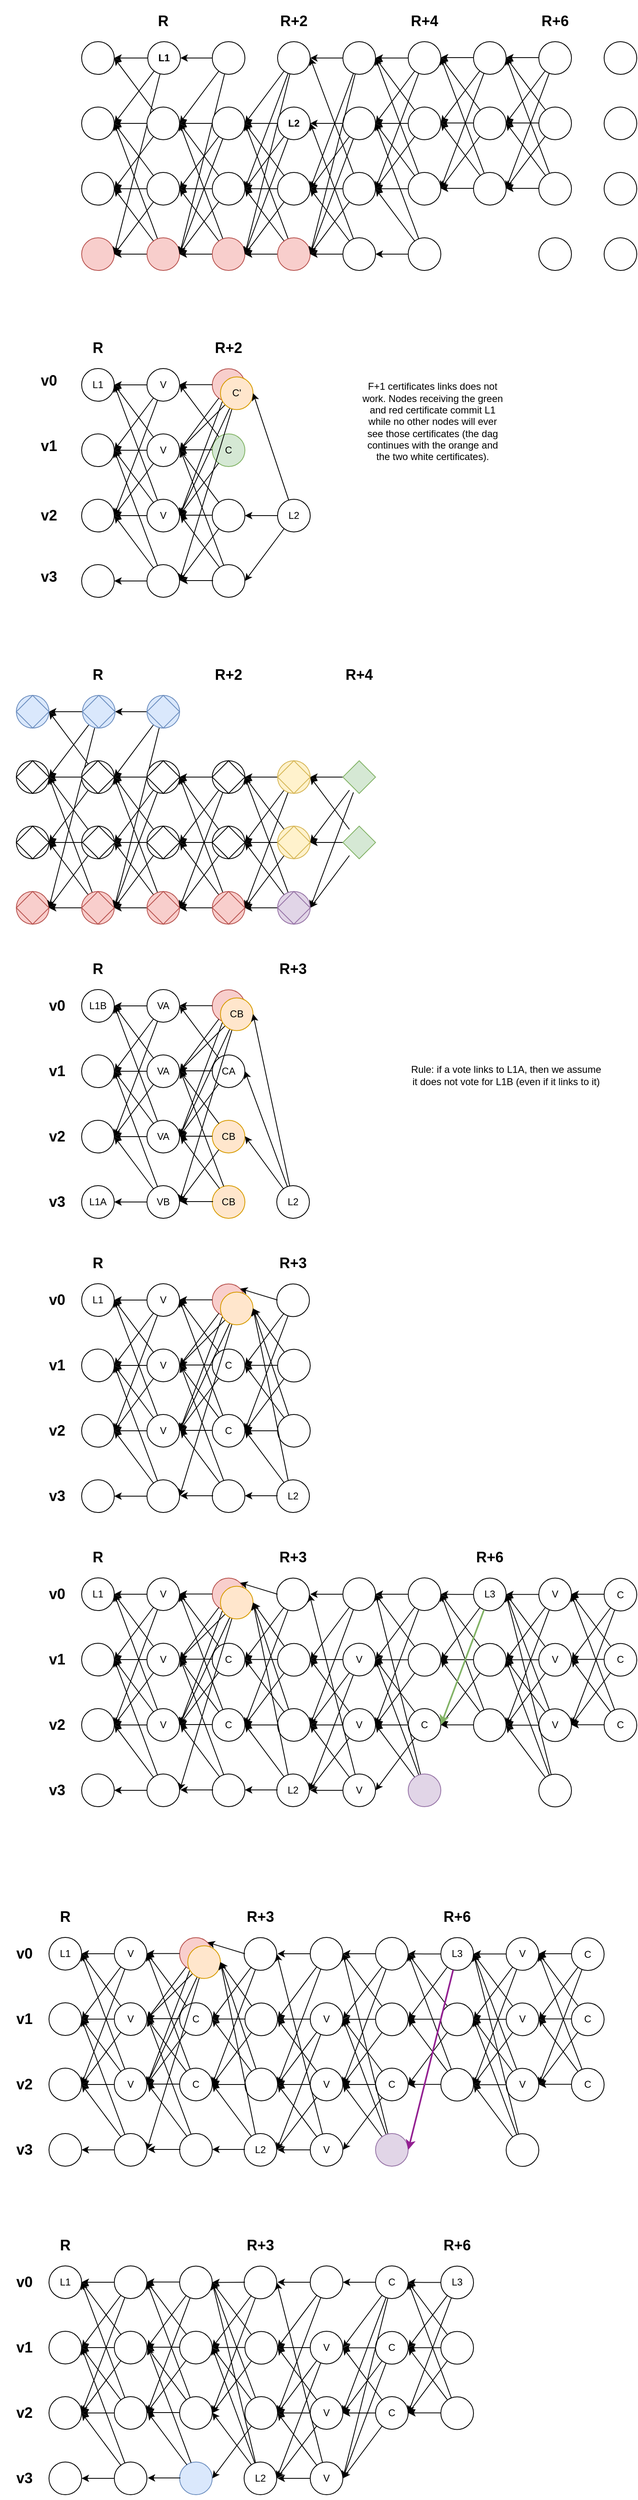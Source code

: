 <mxfile version="21.4.0" type="github" pages="3">
  <diagram id="bkhS0injimwwEIBD8EdO" name="Page-1">
    <mxGraphModel dx="838" dy="631" grid="1" gridSize="10" guides="1" tooltips="1" connect="1" arrows="1" fold="1" page="1" pageScale="1" pageWidth="827" pageHeight="1169" math="0" shadow="0">
      <root>
        <mxCell id="0" />
        <mxCell id="1" parent="0" />
        <mxCell id="9aQIo1MV9v7AI-3ga-QW-1" value="" style="ellipse;whiteSpace=wrap;html=1;aspect=fixed;" parent="1" vertex="1">
          <mxGeometry x="120" y="80" width="40" height="40" as="geometry" />
        </mxCell>
        <mxCell id="9aQIo1MV9v7AI-3ga-QW-2" value="" style="ellipse;whiteSpace=wrap;html=1;aspect=fixed;" parent="1" vertex="1">
          <mxGeometry x="120" y="160" width="40" height="40" as="geometry" />
        </mxCell>
        <mxCell id="9aQIo1MV9v7AI-3ga-QW-3" value="" style="ellipse;whiteSpace=wrap;html=1;aspect=fixed;" parent="1" vertex="1">
          <mxGeometry x="120" y="240" width="40" height="40" as="geometry" />
        </mxCell>
        <mxCell id="9aQIo1MV9v7AI-3ga-QW-4" value="" style="ellipse;whiteSpace=wrap;html=1;aspect=fixed;fillColor=#f8cecc;strokeColor=#b85450;" parent="1" vertex="1">
          <mxGeometry x="120" y="320" width="40" height="40" as="geometry" />
        </mxCell>
        <mxCell id="3kcBv0xAYxEKEZCNpnh7-5" style="edgeStyle=none;rounded=0;orthogonalLoop=1;jettySize=auto;html=1;entryX=1;entryY=0.5;entryDx=0;entryDy=0;" parent="1" source="9aQIo1MV9v7AI-3ga-QW-5" target="9aQIo1MV9v7AI-3ga-QW-1" edge="1">
          <mxGeometry relative="1" as="geometry" />
        </mxCell>
        <mxCell id="3kcBv0xAYxEKEZCNpnh7-6" style="edgeStyle=none;rounded=0;orthogonalLoop=1;jettySize=auto;html=1;entryX=1;entryY=0.5;entryDx=0;entryDy=0;" parent="1" source="9aQIo1MV9v7AI-3ga-QW-5" target="9aQIo1MV9v7AI-3ga-QW-2" edge="1">
          <mxGeometry relative="1" as="geometry" />
        </mxCell>
        <mxCell id="3kcBv0xAYxEKEZCNpnh7-7" style="edgeStyle=none;rounded=0;orthogonalLoop=1;jettySize=auto;html=1;entryX=1;entryY=0.5;entryDx=0;entryDy=0;" parent="1" source="9aQIo1MV9v7AI-3ga-QW-5" target="9aQIo1MV9v7AI-3ga-QW-4" edge="1">
          <mxGeometry relative="1" as="geometry" />
        </mxCell>
        <mxCell id="9aQIo1MV9v7AI-3ga-QW-5" value="&lt;b&gt;L1&lt;/b&gt;" style="ellipse;whiteSpace=wrap;html=1;aspect=fixed;" parent="1" vertex="1">
          <mxGeometry x="201" y="80" width="40" height="40" as="geometry" />
        </mxCell>
        <mxCell id="3kcBv0xAYxEKEZCNpnh7-1" style="rounded=0;orthogonalLoop=1;jettySize=auto;html=1;entryX=1;entryY=0.5;entryDx=0;entryDy=0;" parent="1" source="9aQIo1MV9v7AI-3ga-QW-6" target="9aQIo1MV9v7AI-3ga-QW-1" edge="1">
          <mxGeometry relative="1" as="geometry" />
        </mxCell>
        <mxCell id="3kcBv0xAYxEKEZCNpnh7-2" style="edgeStyle=none;rounded=0;orthogonalLoop=1;jettySize=auto;html=1;entryX=1;entryY=0.5;entryDx=0;entryDy=0;" parent="1" source="9aQIo1MV9v7AI-3ga-QW-6" target="9aQIo1MV9v7AI-3ga-QW-2" edge="1">
          <mxGeometry relative="1" as="geometry" />
        </mxCell>
        <mxCell id="3kcBv0xAYxEKEZCNpnh7-4" style="edgeStyle=none;rounded=0;orthogonalLoop=1;jettySize=auto;html=1;" parent="1" source="9aQIo1MV9v7AI-3ga-QW-6" edge="1">
          <mxGeometry relative="1" as="geometry">
            <mxPoint x="160" y="260" as="targetPoint" />
          </mxGeometry>
        </mxCell>
        <mxCell id="9aQIo1MV9v7AI-3ga-QW-6" value="" style="ellipse;whiteSpace=wrap;html=1;aspect=fixed;" parent="1" vertex="1">
          <mxGeometry x="200" y="160" width="40" height="40" as="geometry" />
        </mxCell>
        <mxCell id="3kcBv0xAYxEKEZCNpnh7-3" style="edgeStyle=none;rounded=0;orthogonalLoop=1;jettySize=auto;html=1;" parent="1" source="9aQIo1MV9v7AI-3ga-QW-7" target="9aQIo1MV9v7AI-3ga-QW-3" edge="1">
          <mxGeometry relative="1" as="geometry">
            <mxPoint x="170" y="260" as="targetPoint" />
          </mxGeometry>
        </mxCell>
        <mxCell id="3kcBv0xAYxEKEZCNpnh7-8" style="edgeStyle=none;rounded=0;orthogonalLoop=1;jettySize=auto;html=1;entryX=1;entryY=0.5;entryDx=0;entryDy=0;" parent="1" source="9aQIo1MV9v7AI-3ga-QW-7" target="9aQIo1MV9v7AI-3ga-QW-3" edge="1">
          <mxGeometry relative="1" as="geometry" />
        </mxCell>
        <mxCell id="3kcBv0xAYxEKEZCNpnh7-9" style="edgeStyle=none;rounded=0;orthogonalLoop=1;jettySize=auto;html=1;entryX=1;entryY=0.5;entryDx=0;entryDy=0;" parent="1" source="9aQIo1MV9v7AI-3ga-QW-7" target="9aQIo1MV9v7AI-3ga-QW-4" edge="1">
          <mxGeometry relative="1" as="geometry" />
        </mxCell>
        <mxCell id="3kcBv0xAYxEKEZCNpnh7-10" style="edgeStyle=none;rounded=0;orthogonalLoop=1;jettySize=auto;html=1;entryX=1;entryY=0.5;entryDx=0;entryDy=0;" parent="1" source="9aQIo1MV9v7AI-3ga-QW-7" target="9aQIo1MV9v7AI-3ga-QW-2" edge="1">
          <mxGeometry relative="1" as="geometry" />
        </mxCell>
        <mxCell id="9aQIo1MV9v7AI-3ga-QW-7" value="" style="ellipse;whiteSpace=wrap;html=1;aspect=fixed;" parent="1" vertex="1">
          <mxGeometry x="200" y="240" width="40" height="40" as="geometry" />
        </mxCell>
        <mxCell id="3kcBv0xAYxEKEZCNpnh7-11" style="edgeStyle=none;rounded=0;orthogonalLoop=1;jettySize=auto;html=1;entryX=1;entryY=0.5;entryDx=0;entryDy=0;" parent="1" source="9aQIo1MV9v7AI-3ga-QW-8" target="9aQIo1MV9v7AI-3ga-QW-3" edge="1">
          <mxGeometry relative="1" as="geometry" />
        </mxCell>
        <mxCell id="3kcBv0xAYxEKEZCNpnh7-12" style="edgeStyle=none;rounded=0;orthogonalLoop=1;jettySize=auto;html=1;entryX=1;entryY=0.5;entryDx=0;entryDy=0;" parent="1" source="9aQIo1MV9v7AI-3ga-QW-8" target="9aQIo1MV9v7AI-3ga-QW-2" edge="1">
          <mxGeometry relative="1" as="geometry" />
        </mxCell>
        <mxCell id="3kcBv0xAYxEKEZCNpnh7-13" style="edgeStyle=none;rounded=0;orthogonalLoop=1;jettySize=auto;html=1;entryX=1;entryY=0.5;entryDx=0;entryDy=0;" parent="1" source="9aQIo1MV9v7AI-3ga-QW-8" target="9aQIo1MV9v7AI-3ga-QW-4" edge="1">
          <mxGeometry relative="1" as="geometry" />
        </mxCell>
        <mxCell id="9aQIo1MV9v7AI-3ga-QW-8" value="" style="ellipse;whiteSpace=wrap;html=1;aspect=fixed;fillColor=#f8cecc;strokeColor=#b85450;" parent="1" vertex="1">
          <mxGeometry x="200" y="320" width="40" height="40" as="geometry" />
        </mxCell>
        <mxCell id="3kcBv0xAYxEKEZCNpnh7-16" style="edgeStyle=none;rounded=0;orthogonalLoop=1;jettySize=auto;html=1;entryX=1;entryY=0.5;entryDx=0;entryDy=0;" parent="1" source="9aQIo1MV9v7AI-3ga-QW-9" target="9aQIo1MV9v7AI-3ga-QW-5" edge="1">
          <mxGeometry relative="1" as="geometry" />
        </mxCell>
        <mxCell id="3kcBv0xAYxEKEZCNpnh7-17" style="edgeStyle=none;rounded=0;orthogonalLoop=1;jettySize=auto;html=1;entryX=1;entryY=0.5;entryDx=0;entryDy=0;" parent="1" source="9aQIo1MV9v7AI-3ga-QW-9" target="9aQIo1MV9v7AI-3ga-QW-6" edge="1">
          <mxGeometry relative="1" as="geometry" />
        </mxCell>
        <mxCell id="3kcBv0xAYxEKEZCNpnh7-18" style="edgeStyle=none;rounded=0;orthogonalLoop=1;jettySize=auto;html=1;entryX=1;entryY=0.5;entryDx=0;entryDy=0;" parent="1" source="9aQIo1MV9v7AI-3ga-QW-9" target="9aQIo1MV9v7AI-3ga-QW-8" edge="1">
          <mxGeometry relative="1" as="geometry" />
        </mxCell>
        <mxCell id="9aQIo1MV9v7AI-3ga-QW-9" value="" style="ellipse;whiteSpace=wrap;html=1;aspect=fixed;" parent="1" vertex="1">
          <mxGeometry x="280" y="80" width="40" height="40" as="geometry" />
        </mxCell>
        <mxCell id="3kcBv0xAYxEKEZCNpnh7-19" style="edgeStyle=none;rounded=0;orthogonalLoop=1;jettySize=auto;html=1;entryX=1;entryY=0.5;entryDx=0;entryDy=0;" parent="1" source="9aQIo1MV9v7AI-3ga-QW-10" target="9aQIo1MV9v7AI-3ga-QW-6" edge="1">
          <mxGeometry relative="1" as="geometry" />
        </mxCell>
        <mxCell id="3kcBv0xAYxEKEZCNpnh7-20" style="edgeStyle=none;rounded=0;orthogonalLoop=1;jettySize=auto;html=1;entryX=1;entryY=0.5;entryDx=0;entryDy=0;" parent="1" target="9aQIo1MV9v7AI-3ga-QW-7" edge="1">
          <mxGeometry relative="1" as="geometry">
            <mxPoint x="300" y="180" as="sourcePoint" />
          </mxGeometry>
        </mxCell>
        <mxCell id="3kcBv0xAYxEKEZCNpnh7-28" style="edgeStyle=none;rounded=0;orthogonalLoop=1;jettySize=auto;html=1;entryX=1;entryY=0.5;entryDx=0;entryDy=0;" parent="1" source="9aQIo1MV9v7AI-3ga-QW-10" target="9aQIo1MV9v7AI-3ga-QW-8" edge="1">
          <mxGeometry relative="1" as="geometry" />
        </mxCell>
        <mxCell id="9aQIo1MV9v7AI-3ga-QW-10" value="" style="ellipse;whiteSpace=wrap;html=1;aspect=fixed;" parent="1" vertex="1">
          <mxGeometry x="280" y="160" width="40" height="40" as="geometry" />
        </mxCell>
        <mxCell id="3kcBv0xAYxEKEZCNpnh7-22" style="edgeStyle=none;rounded=0;orthogonalLoop=1;jettySize=auto;html=1;entryX=1;entryY=0.5;entryDx=0;entryDy=0;" parent="1" source="9aQIo1MV9v7AI-3ga-QW-11" target="9aQIo1MV9v7AI-3ga-QW-6" edge="1">
          <mxGeometry relative="1" as="geometry" />
        </mxCell>
        <mxCell id="3kcBv0xAYxEKEZCNpnh7-23" style="edgeStyle=none;rounded=0;orthogonalLoop=1;jettySize=auto;html=1;" parent="1" source="9aQIo1MV9v7AI-3ga-QW-11" target="9aQIo1MV9v7AI-3ga-QW-7" edge="1">
          <mxGeometry relative="1" as="geometry" />
        </mxCell>
        <mxCell id="3kcBv0xAYxEKEZCNpnh7-24" style="edgeStyle=none;rounded=0;orthogonalLoop=1;jettySize=auto;html=1;entryX=1;entryY=0.5;entryDx=0;entryDy=0;" parent="1" source="9aQIo1MV9v7AI-3ga-QW-11" target="9aQIo1MV9v7AI-3ga-QW-8" edge="1">
          <mxGeometry relative="1" as="geometry" />
        </mxCell>
        <mxCell id="9aQIo1MV9v7AI-3ga-QW-11" value="" style="ellipse;whiteSpace=wrap;html=1;aspect=fixed;" parent="1" vertex="1">
          <mxGeometry x="280" y="240" width="40" height="40" as="geometry" />
        </mxCell>
        <mxCell id="3kcBv0xAYxEKEZCNpnh7-25" style="edgeStyle=none;rounded=0;orthogonalLoop=1;jettySize=auto;html=1;entryX=1;entryY=0.5;entryDx=0;entryDy=0;" parent="1" source="9aQIo1MV9v7AI-3ga-QW-12" target="9aQIo1MV9v7AI-3ga-QW-6" edge="1">
          <mxGeometry relative="1" as="geometry" />
        </mxCell>
        <mxCell id="3kcBv0xAYxEKEZCNpnh7-26" style="edgeStyle=none;rounded=0;orthogonalLoop=1;jettySize=auto;html=1;entryX=1;entryY=0.5;entryDx=0;entryDy=0;" parent="1" source="9aQIo1MV9v7AI-3ga-QW-12" target="9aQIo1MV9v7AI-3ga-QW-7" edge="1">
          <mxGeometry relative="1" as="geometry" />
        </mxCell>
        <mxCell id="3kcBv0xAYxEKEZCNpnh7-27" style="edgeStyle=none;rounded=0;orthogonalLoop=1;jettySize=auto;html=1;" parent="1" source="9aQIo1MV9v7AI-3ga-QW-12" target="9aQIo1MV9v7AI-3ga-QW-8" edge="1">
          <mxGeometry relative="1" as="geometry" />
        </mxCell>
        <mxCell id="9aQIo1MV9v7AI-3ga-QW-12" value="" style="ellipse;whiteSpace=wrap;html=1;aspect=fixed;fillColor=#f8cecc;strokeColor=#b85450;" parent="1" vertex="1">
          <mxGeometry x="280" y="320" width="40" height="40" as="geometry" />
        </mxCell>
        <mxCell id="rBATBQNoCyJrctwF7mSs-1" style="rounded=0;orthogonalLoop=1;jettySize=auto;html=1;entryX=1;entryY=0.5;entryDx=0;entryDy=0;" parent="1" source="9aQIo1MV9v7AI-3ga-QW-13" target="9aQIo1MV9v7AI-3ga-QW-10" edge="1">
          <mxGeometry relative="1" as="geometry" />
        </mxCell>
        <mxCell id="rBATBQNoCyJrctwF7mSs-2" style="edgeStyle=none;rounded=0;orthogonalLoop=1;jettySize=auto;html=1;entryX=1;entryY=0.5;entryDx=0;entryDy=0;" parent="1" source="9aQIo1MV9v7AI-3ga-QW-13" target="9aQIo1MV9v7AI-3ga-QW-11" edge="1">
          <mxGeometry relative="1" as="geometry" />
        </mxCell>
        <mxCell id="rBATBQNoCyJrctwF7mSs-3" style="edgeStyle=none;rounded=0;orthogonalLoop=1;jettySize=auto;html=1;entryX=1;entryY=0.5;entryDx=0;entryDy=0;" parent="1" source="9aQIo1MV9v7AI-3ga-QW-13" target="9aQIo1MV9v7AI-3ga-QW-12" edge="1">
          <mxGeometry relative="1" as="geometry" />
        </mxCell>
        <mxCell id="9aQIo1MV9v7AI-3ga-QW-13" value="" style="ellipse;whiteSpace=wrap;html=1;aspect=fixed;" parent="1" vertex="1">
          <mxGeometry x="360" y="80" width="40" height="40" as="geometry" />
        </mxCell>
        <mxCell id="3kcBv0xAYxEKEZCNpnh7-29" style="edgeStyle=none;rounded=0;orthogonalLoop=1;jettySize=auto;html=1;entryX=1;entryY=0.5;entryDx=0;entryDy=0;" parent="1" source="9aQIo1MV9v7AI-3ga-QW-14" target="9aQIo1MV9v7AI-3ga-QW-10" edge="1">
          <mxGeometry relative="1" as="geometry" />
        </mxCell>
        <mxCell id="3kcBv0xAYxEKEZCNpnh7-30" style="edgeStyle=none;rounded=0;orthogonalLoop=1;jettySize=auto;html=1;entryX=1;entryY=0.5;entryDx=0;entryDy=0;" parent="1" source="9aQIo1MV9v7AI-3ga-QW-14" target="9aQIo1MV9v7AI-3ga-QW-11" edge="1">
          <mxGeometry relative="1" as="geometry" />
        </mxCell>
        <mxCell id="3kcBv0xAYxEKEZCNpnh7-31" style="edgeStyle=none;rounded=0;orthogonalLoop=1;jettySize=auto;html=1;entryX=1;entryY=0.5;entryDx=0;entryDy=0;" parent="1" source="9aQIo1MV9v7AI-3ga-QW-14" target="9aQIo1MV9v7AI-3ga-QW-12" edge="1">
          <mxGeometry relative="1" as="geometry" />
        </mxCell>
        <mxCell id="9aQIo1MV9v7AI-3ga-QW-14" value="&lt;b&gt;L2&lt;/b&gt;" style="ellipse;whiteSpace=wrap;html=1;aspect=fixed;" parent="1" vertex="1">
          <mxGeometry x="360" y="160" width="40" height="40" as="geometry" />
        </mxCell>
        <mxCell id="3kcBv0xAYxEKEZCNpnh7-32" style="edgeStyle=none;rounded=0;orthogonalLoop=1;jettySize=auto;html=1;entryX=1;entryY=0.5;entryDx=0;entryDy=0;" parent="1" source="9aQIo1MV9v7AI-3ga-QW-15" target="9aQIo1MV9v7AI-3ga-QW-10" edge="1">
          <mxGeometry relative="1" as="geometry" />
        </mxCell>
        <mxCell id="3kcBv0xAYxEKEZCNpnh7-33" style="edgeStyle=none;rounded=0;orthogonalLoop=1;jettySize=auto;html=1;entryX=1;entryY=0.5;entryDx=0;entryDy=0;" parent="1" source="9aQIo1MV9v7AI-3ga-QW-15" target="9aQIo1MV9v7AI-3ga-QW-11" edge="1">
          <mxGeometry relative="1" as="geometry" />
        </mxCell>
        <mxCell id="3kcBv0xAYxEKEZCNpnh7-34" style="edgeStyle=none;rounded=0;orthogonalLoop=1;jettySize=auto;html=1;entryX=1;entryY=0.5;entryDx=0;entryDy=0;" parent="1" source="9aQIo1MV9v7AI-3ga-QW-15" target="9aQIo1MV9v7AI-3ga-QW-12" edge="1">
          <mxGeometry relative="1" as="geometry" />
        </mxCell>
        <mxCell id="9aQIo1MV9v7AI-3ga-QW-15" value="" style="ellipse;whiteSpace=wrap;html=1;aspect=fixed;" parent="1" vertex="1">
          <mxGeometry x="360" y="240" width="40" height="40" as="geometry" />
        </mxCell>
        <mxCell id="3kcBv0xAYxEKEZCNpnh7-35" style="edgeStyle=none;rounded=0;orthogonalLoop=1;jettySize=auto;html=1;entryX=1;entryY=0.5;entryDx=0;entryDy=0;" parent="1" source="9aQIo1MV9v7AI-3ga-QW-16" target="9aQIo1MV9v7AI-3ga-QW-10" edge="1">
          <mxGeometry relative="1" as="geometry" />
        </mxCell>
        <mxCell id="3kcBv0xAYxEKEZCNpnh7-36" style="edgeStyle=none;rounded=0;orthogonalLoop=1;jettySize=auto;html=1;entryX=1;entryY=0.5;entryDx=0;entryDy=0;" parent="1" source="9aQIo1MV9v7AI-3ga-QW-16" target="9aQIo1MV9v7AI-3ga-QW-11" edge="1">
          <mxGeometry relative="1" as="geometry" />
        </mxCell>
        <mxCell id="3kcBv0xAYxEKEZCNpnh7-37" style="edgeStyle=none;rounded=0;orthogonalLoop=1;jettySize=auto;html=1;entryX=1;entryY=0.5;entryDx=0;entryDy=0;" parent="1" source="9aQIo1MV9v7AI-3ga-QW-16" target="9aQIo1MV9v7AI-3ga-QW-12" edge="1">
          <mxGeometry relative="1" as="geometry" />
        </mxCell>
        <mxCell id="9aQIo1MV9v7AI-3ga-QW-16" value="" style="ellipse;whiteSpace=wrap;html=1;aspect=fixed;fillColor=#f8cecc;strokeColor=#b85450;" parent="1" vertex="1">
          <mxGeometry x="360" y="320" width="40" height="40" as="geometry" />
        </mxCell>
        <mxCell id="3kcBv0xAYxEKEZCNpnh7-38" style="edgeStyle=none;rounded=0;orthogonalLoop=1;jettySize=auto;html=1;" parent="1" source="9aQIo1MV9v7AI-3ga-QW-18" edge="1">
          <mxGeometry relative="1" as="geometry">
            <mxPoint x="400" y="180" as="targetPoint" />
          </mxGeometry>
        </mxCell>
        <mxCell id="3kcBv0xAYxEKEZCNpnh7-39" style="edgeStyle=none;rounded=0;orthogonalLoop=1;jettySize=auto;html=1;entryX=1;entryY=0.5;entryDx=0;entryDy=0;" parent="1" source="9aQIo1MV9v7AI-3ga-QW-18" target="9aQIo1MV9v7AI-3ga-QW-15" edge="1">
          <mxGeometry relative="1" as="geometry" />
        </mxCell>
        <mxCell id="3kcBv0xAYxEKEZCNpnh7-40" style="edgeStyle=none;rounded=0;orthogonalLoop=1;jettySize=auto;html=1;entryX=1;entryY=0.5;entryDx=0;entryDy=0;" parent="1" source="9aQIo1MV9v7AI-3ga-QW-18" target="9aQIo1MV9v7AI-3ga-QW-16" edge="1">
          <mxGeometry relative="1" as="geometry" />
        </mxCell>
        <mxCell id="9aQIo1MV9v7AI-3ga-QW-18" value="" style="ellipse;whiteSpace=wrap;html=1;aspect=fixed;" parent="1" vertex="1">
          <mxGeometry x="440" y="160" width="40" height="40" as="geometry" />
        </mxCell>
        <mxCell id="3kcBv0xAYxEKEZCNpnh7-41" style="edgeStyle=none;rounded=0;orthogonalLoop=1;jettySize=auto;html=1;entryX=1;entryY=0.5;entryDx=0;entryDy=0;" parent="1" source="9aQIo1MV9v7AI-3ga-QW-19" target="9aQIo1MV9v7AI-3ga-QW-13" edge="1">
          <mxGeometry relative="1" as="geometry" />
        </mxCell>
        <mxCell id="3kcBv0xAYxEKEZCNpnh7-42" style="edgeStyle=none;rounded=0;orthogonalLoop=1;jettySize=auto;html=1;entryX=1;entryY=0.5;entryDx=0;entryDy=0;" parent="1" source="9aQIo1MV9v7AI-3ga-QW-19" target="9aQIo1MV9v7AI-3ga-QW-15" edge="1">
          <mxGeometry relative="1" as="geometry" />
        </mxCell>
        <mxCell id="3kcBv0xAYxEKEZCNpnh7-43" style="edgeStyle=none;rounded=0;orthogonalLoop=1;jettySize=auto;html=1;entryX=1;entryY=0.5;entryDx=0;entryDy=0;" parent="1" source="9aQIo1MV9v7AI-3ga-QW-19" target="9aQIo1MV9v7AI-3ga-QW-16" edge="1">
          <mxGeometry relative="1" as="geometry" />
        </mxCell>
        <mxCell id="9aQIo1MV9v7AI-3ga-QW-19" value="" style="ellipse;whiteSpace=wrap;html=1;aspect=fixed;" parent="1" vertex="1">
          <mxGeometry x="440" y="240" width="40" height="40" as="geometry" />
        </mxCell>
        <mxCell id="8xsi_ot09lrBixSJ_Wo7-1" style="edgeStyle=orthogonalEdgeStyle;rounded=0;orthogonalLoop=1;jettySize=auto;html=1;entryX=1;entryY=0.5;entryDx=0;entryDy=0;" parent="1" source="9aQIo1MV9v7AI-3ga-QW-21" target="9aQIo1MV9v7AI-3ga-QW-13" edge="1">
          <mxGeometry relative="1" as="geometry" />
        </mxCell>
        <mxCell id="8xsi_ot09lrBixSJ_Wo7-2" style="rounded=0;orthogonalLoop=1;jettySize=auto;html=1;entryX=1;entryY=0.5;entryDx=0;entryDy=0;" parent="1" source="9aQIo1MV9v7AI-3ga-QW-21" target="9aQIo1MV9v7AI-3ga-QW-15" edge="1">
          <mxGeometry relative="1" as="geometry" />
        </mxCell>
        <mxCell id="8xsi_ot09lrBixSJ_Wo7-3" style="edgeStyle=none;rounded=0;orthogonalLoop=1;jettySize=auto;html=1;entryX=1;entryY=0.5;entryDx=0;entryDy=0;" parent="1" source="9aQIo1MV9v7AI-3ga-QW-21" target="9aQIo1MV9v7AI-3ga-QW-16" edge="1">
          <mxGeometry relative="1" as="geometry" />
        </mxCell>
        <mxCell id="9aQIo1MV9v7AI-3ga-QW-21" value="" style="ellipse;whiteSpace=wrap;html=1;aspect=fixed;" parent="1" vertex="1">
          <mxGeometry x="440" y="80" width="40" height="40" as="geometry" />
        </mxCell>
        <mxCell id="8xsi_ot09lrBixSJ_Wo7-10" style="edgeStyle=none;rounded=0;orthogonalLoop=1;jettySize=auto;html=1;entryX=1;entryY=0.5;entryDx=0;entryDy=0;" parent="1" source="9aQIo1MV9v7AI-3ga-QW-22" target="9aQIo1MV9v7AI-3ga-QW-21" edge="1">
          <mxGeometry relative="1" as="geometry" />
        </mxCell>
        <mxCell id="8xsi_ot09lrBixSJ_Wo7-11" style="edgeStyle=none;rounded=0;orthogonalLoop=1;jettySize=auto;html=1;" parent="1" source="9aQIo1MV9v7AI-3ga-QW-22" edge="1">
          <mxGeometry relative="1" as="geometry">
            <mxPoint x="480" y="260" as="targetPoint" />
          </mxGeometry>
        </mxCell>
        <mxCell id="8xsi_ot09lrBixSJ_Wo7-12" style="edgeStyle=none;rounded=0;orthogonalLoop=1;jettySize=auto;html=1;entryX=1;entryY=0.5;entryDx=0;entryDy=0;" parent="1" source="9aQIo1MV9v7AI-3ga-QW-22" target="9aQIo1MV9v7AI-3ga-QW-18" edge="1">
          <mxGeometry relative="1" as="geometry" />
        </mxCell>
        <mxCell id="9aQIo1MV9v7AI-3ga-QW-22" value="" style="ellipse;whiteSpace=wrap;html=1;aspect=fixed;" parent="1" vertex="1">
          <mxGeometry x="520" y="160" width="40" height="40" as="geometry" />
        </mxCell>
        <mxCell id="8xsi_ot09lrBixSJ_Wo7-7" style="edgeStyle=none;rounded=0;orthogonalLoop=1;jettySize=auto;html=1;entryX=1;entryY=0.5;entryDx=0;entryDy=0;" parent="1" source="9aQIo1MV9v7AI-3ga-QW-23" target="9aQIo1MV9v7AI-3ga-QW-19" edge="1">
          <mxGeometry relative="1" as="geometry" />
        </mxCell>
        <mxCell id="8xsi_ot09lrBixSJ_Wo7-8" style="edgeStyle=none;rounded=0;orthogonalLoop=1;jettySize=auto;html=1;entryX=1;entryY=0.5;entryDx=0;entryDy=0;" parent="1" source="9aQIo1MV9v7AI-3ga-QW-23" target="9aQIo1MV9v7AI-3ga-QW-18" edge="1">
          <mxGeometry relative="1" as="geometry" />
        </mxCell>
        <mxCell id="8xsi_ot09lrBixSJ_Wo7-9" style="edgeStyle=none;rounded=0;orthogonalLoop=1;jettySize=auto;html=1;entryX=1;entryY=0.5;entryDx=0;entryDy=0;" parent="1" source="9aQIo1MV9v7AI-3ga-QW-23" target="9aQIo1MV9v7AI-3ga-QW-21" edge="1">
          <mxGeometry relative="1" as="geometry">
            <mxPoint x="490" y="110" as="targetPoint" />
          </mxGeometry>
        </mxCell>
        <mxCell id="9aQIo1MV9v7AI-3ga-QW-23" value="" style="ellipse;whiteSpace=wrap;html=1;aspect=fixed;" parent="1" vertex="1">
          <mxGeometry x="520" y="240" width="40" height="40" as="geometry" />
        </mxCell>
        <mxCell id="8xsi_ot09lrBixSJ_Wo7-4" style="edgeStyle=none;rounded=0;orthogonalLoop=1;jettySize=auto;html=1;entryX=1;entryY=0.5;entryDx=0;entryDy=0;" parent="1" source="9aQIo1MV9v7AI-3ga-QW-24" target="9aQIo1MV9v7AI-3ga-QW-16" edge="1">
          <mxGeometry relative="1" as="geometry" />
        </mxCell>
        <mxCell id="8xsi_ot09lrBixSJ_Wo7-5" style="edgeStyle=none;rounded=0;orthogonalLoop=1;jettySize=auto;html=1;" parent="1" source="9aQIo1MV9v7AI-3ga-QW-24" edge="1">
          <mxGeometry relative="1" as="geometry">
            <mxPoint x="400" y="180" as="targetPoint" />
          </mxGeometry>
        </mxCell>
        <mxCell id="8xsi_ot09lrBixSJ_Wo7-6" style="edgeStyle=none;rounded=0;orthogonalLoop=1;jettySize=auto;html=1;entryX=1;entryY=0.5;entryDx=0;entryDy=0;" parent="1" source="9aQIo1MV9v7AI-3ga-QW-24" target="9aQIo1MV9v7AI-3ga-QW-15" edge="1">
          <mxGeometry relative="1" as="geometry" />
        </mxCell>
        <mxCell id="9aQIo1MV9v7AI-3ga-QW-24" value="" style="ellipse;whiteSpace=wrap;html=1;aspect=fixed;" parent="1" vertex="1">
          <mxGeometry x="440" y="320" width="40" height="40" as="geometry" />
        </mxCell>
        <mxCell id="8xsi_ot09lrBixSJ_Wo7-17" style="edgeStyle=none;rounded=0;orthogonalLoop=1;jettySize=auto;html=1;entryX=1;entryY=0.5;entryDx=0;entryDy=0;" parent="1" source="9aQIo1MV9v7AI-3ga-QW-25" target="9aQIo1MV9v7AI-3ga-QW-21" edge="1">
          <mxGeometry relative="1" as="geometry" />
        </mxCell>
        <mxCell id="8xsi_ot09lrBixSJ_Wo7-18" style="edgeStyle=none;rounded=0;orthogonalLoop=1;jettySize=auto;html=1;entryX=1;entryY=0.5;entryDx=0;entryDy=0;" parent="1" source="9aQIo1MV9v7AI-3ga-QW-25" target="9aQIo1MV9v7AI-3ga-QW-18" edge="1">
          <mxGeometry relative="1" as="geometry" />
        </mxCell>
        <mxCell id="8xsi_ot09lrBixSJ_Wo7-19" style="edgeStyle=none;rounded=0;orthogonalLoop=1;jettySize=auto;html=1;entryX=1;entryY=0.5;entryDx=0;entryDy=0;" parent="1" source="9aQIo1MV9v7AI-3ga-QW-25" target="9aQIo1MV9v7AI-3ga-QW-19" edge="1">
          <mxGeometry relative="1" as="geometry" />
        </mxCell>
        <mxCell id="9aQIo1MV9v7AI-3ga-QW-25" value="" style="ellipse;whiteSpace=wrap;html=1;aspect=fixed;" parent="1" vertex="1">
          <mxGeometry x="520" y="80" width="40" height="40" as="geometry" />
        </mxCell>
        <mxCell id="9aQIo1MV9v7AI-3ga-QW-26" value="" style="ellipse;whiteSpace=wrap;html=1;aspect=fixed;" parent="1" vertex="1">
          <mxGeometry x="600" y="160" width="40" height="40" as="geometry" />
        </mxCell>
        <mxCell id="9aQIo1MV9v7AI-3ga-QW-27" value="" style="ellipse;whiteSpace=wrap;html=1;aspect=fixed;" parent="1" vertex="1">
          <mxGeometry x="600" y="240" width="40" height="40" as="geometry" />
        </mxCell>
        <mxCell id="8xsi_ot09lrBixSJ_Wo7-39" style="edgeStyle=none;rounded=0;orthogonalLoop=1;jettySize=auto;html=1;entryX=1;entryY=0.5;entryDx=0;entryDy=0;" parent="1" source="9aQIo1MV9v7AI-3ga-QW-28" target="9aQIo1MV9v7AI-3ga-QW-18" edge="1">
          <mxGeometry relative="1" as="geometry" />
        </mxCell>
        <mxCell id="8xsi_ot09lrBixSJ_Wo7-40" style="edgeStyle=none;rounded=0;orthogonalLoop=1;jettySize=auto;html=1;entryX=1;entryY=0.5;entryDx=0;entryDy=0;" parent="1" source="9aQIo1MV9v7AI-3ga-QW-28" target="9aQIo1MV9v7AI-3ga-QW-19" edge="1">
          <mxGeometry relative="1" as="geometry" />
        </mxCell>
        <mxCell id="8xsi_ot09lrBixSJ_Wo7-41" style="edgeStyle=none;rounded=0;orthogonalLoop=1;jettySize=auto;html=1;entryX=1;entryY=0.5;entryDx=0;entryDy=0;" parent="1" source="9aQIo1MV9v7AI-3ga-QW-28" target="9aQIo1MV9v7AI-3ga-QW-24" edge="1">
          <mxGeometry relative="1" as="geometry" />
        </mxCell>
        <mxCell id="9aQIo1MV9v7AI-3ga-QW-28" value="" style="ellipse;whiteSpace=wrap;html=1;aspect=fixed;" parent="1" vertex="1">
          <mxGeometry x="520" y="320" width="40" height="40" as="geometry" />
        </mxCell>
        <mxCell id="9aQIo1MV9v7AI-3ga-QW-29" value="" style="ellipse;whiteSpace=wrap;html=1;aspect=fixed;" parent="1" vertex="1">
          <mxGeometry x="680" y="80" width="40" height="40" as="geometry" />
        </mxCell>
        <mxCell id="9aQIo1MV9v7AI-3ga-QW-30" value="" style="ellipse;whiteSpace=wrap;html=1;aspect=fixed;" parent="1" vertex="1">
          <mxGeometry x="680" y="160" width="40" height="40" as="geometry" />
        </mxCell>
        <mxCell id="9aQIo1MV9v7AI-3ga-QW-31" value="" style="ellipse;whiteSpace=wrap;html=1;aspect=fixed;" parent="1" vertex="1">
          <mxGeometry x="680" y="240" width="40" height="40" as="geometry" />
        </mxCell>
        <mxCell id="9aQIo1MV9v7AI-3ga-QW-32" value="" style="ellipse;whiteSpace=wrap;html=1;aspect=fixed;" parent="1" vertex="1">
          <mxGeometry x="680" y="320" width="40" height="40" as="geometry" />
        </mxCell>
        <mxCell id="9aQIo1MV9v7AI-3ga-QW-36" value="" style="ellipse;whiteSpace=wrap;html=1;aspect=fixed;" parent="1" vertex="1">
          <mxGeometry x="760" y="80" width="40" height="40" as="geometry" />
        </mxCell>
        <mxCell id="9aQIo1MV9v7AI-3ga-QW-37" value="" style="ellipse;whiteSpace=wrap;html=1;aspect=fixed;" parent="1" vertex="1">
          <mxGeometry x="760" y="160" width="40" height="40" as="geometry" />
        </mxCell>
        <mxCell id="9aQIo1MV9v7AI-3ga-QW-38" value="" style="ellipse;whiteSpace=wrap;html=1;aspect=fixed;" parent="1" vertex="1">
          <mxGeometry x="760" y="240" width="40" height="40" as="geometry" />
        </mxCell>
        <mxCell id="9aQIo1MV9v7AI-3ga-QW-39" value="" style="ellipse;whiteSpace=wrap;html=1;aspect=fixed;" parent="1" vertex="1">
          <mxGeometry x="760" y="320" width="40" height="40" as="geometry" />
        </mxCell>
        <mxCell id="3kcBv0xAYxEKEZCNpnh7-14" value="&lt;h2&gt;&lt;b&gt;R&lt;/b&gt;&lt;/h2&gt;" style="text;html=1;strokeColor=none;fillColor=none;align=center;verticalAlign=middle;whiteSpace=wrap;rounded=0;" parent="1" vertex="1">
          <mxGeometry x="190" y="40" width="60" height="30" as="geometry" />
        </mxCell>
        <mxCell id="3kcBv0xAYxEKEZCNpnh7-15" value="&lt;h2&gt;&lt;b&gt;R+2&lt;/b&gt;&lt;/h2&gt;" style="text;html=1;strokeColor=none;fillColor=none;align=center;verticalAlign=middle;whiteSpace=wrap;rounded=0;" parent="1" vertex="1">
          <mxGeometry x="350" y="40" width="60" height="30" as="geometry" />
        </mxCell>
        <mxCell id="8xsi_ot09lrBixSJ_Wo7-13" value="&lt;h2&gt;&lt;b&gt;R+4&lt;/b&gt;&lt;/h2&gt;" style="text;html=1;strokeColor=none;fillColor=none;align=center;verticalAlign=middle;whiteSpace=wrap;rounded=0;" parent="1" vertex="1">
          <mxGeometry x="510" y="40" width="60" height="30" as="geometry" />
        </mxCell>
        <mxCell id="8xsi_ot09lrBixSJ_Wo7-15" value="&lt;h2&gt;&lt;b&gt;R+6&lt;/b&gt;&lt;/h2&gt;" style="text;html=1;strokeColor=none;fillColor=none;align=center;verticalAlign=middle;whiteSpace=wrap;rounded=0;" parent="1" vertex="1">
          <mxGeometry x="670" y="40" width="60" height="30" as="geometry" />
        </mxCell>
        <mxCell id="8xsi_ot09lrBixSJ_Wo7-20" value="" style="ellipse;whiteSpace=wrap;html=1;aspect=fixed;" parent="1" vertex="1">
          <mxGeometry x="600" y="80" width="40" height="40" as="geometry" />
        </mxCell>
        <mxCell id="8xsi_ot09lrBixSJ_Wo7-21" style="edgeStyle=none;rounded=0;orthogonalLoop=1;jettySize=auto;html=1;entryX=1;entryY=0.5;entryDx=0;entryDy=0;" parent="1" edge="1">
          <mxGeometry relative="1" as="geometry">
            <mxPoint x="608.0" y="163.5" as="sourcePoint" />
            <mxPoint x="560" y="99.5" as="targetPoint" />
          </mxGeometry>
        </mxCell>
        <mxCell id="8xsi_ot09lrBixSJ_Wo7-22" style="edgeStyle=none;rounded=0;orthogonalLoop=1;jettySize=auto;html=1;" parent="1" edge="1">
          <mxGeometry relative="1" as="geometry">
            <mxPoint x="560" y="259.5" as="targetPoint" />
            <mxPoint x="608.0" y="195.5" as="sourcePoint" />
          </mxGeometry>
        </mxCell>
        <mxCell id="8xsi_ot09lrBixSJ_Wo7-23" style="edgeStyle=none;rounded=0;orthogonalLoop=1;jettySize=auto;html=1;entryX=1;entryY=0.5;entryDx=0;entryDy=0;" parent="1" edge="1">
          <mxGeometry relative="1" as="geometry">
            <mxPoint x="600" y="179.5" as="sourcePoint" />
            <mxPoint x="560" y="179.5" as="targetPoint" />
          </mxGeometry>
        </mxCell>
        <mxCell id="8xsi_ot09lrBixSJ_Wo7-24" style="edgeStyle=none;rounded=0;orthogonalLoop=1;jettySize=auto;html=1;entryX=1;entryY=0.5;entryDx=0;entryDy=0;" parent="1" edge="1">
          <mxGeometry relative="1" as="geometry">
            <mxPoint x="600" y="259.5" as="sourcePoint" />
            <mxPoint x="560" y="259.5" as="targetPoint" />
          </mxGeometry>
        </mxCell>
        <mxCell id="8xsi_ot09lrBixSJ_Wo7-25" style="edgeStyle=none;rounded=0;orthogonalLoop=1;jettySize=auto;html=1;entryX=1;entryY=0.5;entryDx=0;entryDy=0;" parent="1" edge="1">
          <mxGeometry relative="1" as="geometry">
            <mxPoint x="608.0" y="243.5" as="sourcePoint" />
            <mxPoint x="560" y="179.5" as="targetPoint" />
          </mxGeometry>
        </mxCell>
        <mxCell id="8xsi_ot09lrBixSJ_Wo7-26" style="edgeStyle=none;rounded=0;orthogonalLoop=1;jettySize=auto;html=1;entryX=1;entryY=0.5;entryDx=0;entryDy=0;" parent="1" edge="1">
          <mxGeometry relative="1" as="geometry">
            <mxPoint x="560" y="99.5" as="targetPoint" />
            <mxPoint x="612.978" y="240.773" as="sourcePoint" />
          </mxGeometry>
        </mxCell>
        <mxCell id="8xsi_ot09lrBixSJ_Wo7-27" style="edgeStyle=none;rounded=0;orthogonalLoop=1;jettySize=auto;html=1;entryX=1;entryY=0.5;entryDx=0;entryDy=0;" parent="1" edge="1">
          <mxGeometry relative="1" as="geometry">
            <mxPoint x="600" y="99.5" as="sourcePoint" />
            <mxPoint x="560" y="99.5" as="targetPoint" />
          </mxGeometry>
        </mxCell>
        <mxCell id="8xsi_ot09lrBixSJ_Wo7-28" style="edgeStyle=none;rounded=0;orthogonalLoop=1;jettySize=auto;html=1;entryX=1;entryY=0.5;entryDx=0;entryDy=0;" parent="1" edge="1">
          <mxGeometry relative="1" as="geometry">
            <mxPoint x="608.0" y="115.5" as="sourcePoint" />
            <mxPoint x="560" y="179.5" as="targetPoint" />
          </mxGeometry>
        </mxCell>
        <mxCell id="8xsi_ot09lrBixSJ_Wo7-29" style="edgeStyle=none;rounded=0;orthogonalLoop=1;jettySize=auto;html=1;entryX=1;entryY=0.5;entryDx=0;entryDy=0;" parent="1" edge="1">
          <mxGeometry relative="1" as="geometry">
            <mxPoint x="612.978" y="118.227" as="sourcePoint" />
            <mxPoint x="560" y="259.5" as="targetPoint" />
          </mxGeometry>
        </mxCell>
        <mxCell id="8xsi_ot09lrBixSJ_Wo7-30" style="edgeStyle=none;rounded=0;orthogonalLoop=1;jettySize=auto;html=1;entryX=1;entryY=0.5;entryDx=0;entryDy=0;" parent="1" edge="1">
          <mxGeometry relative="1" as="geometry">
            <mxPoint x="688.0" y="163.5" as="sourcePoint" />
            <mxPoint x="640" y="99.5" as="targetPoint" />
          </mxGeometry>
        </mxCell>
        <mxCell id="8xsi_ot09lrBixSJ_Wo7-31" style="edgeStyle=none;rounded=0;orthogonalLoop=1;jettySize=auto;html=1;" parent="1" edge="1">
          <mxGeometry relative="1" as="geometry">
            <mxPoint x="640" y="259.5" as="targetPoint" />
            <mxPoint x="688.0" y="195.5" as="sourcePoint" />
          </mxGeometry>
        </mxCell>
        <mxCell id="8xsi_ot09lrBixSJ_Wo7-32" style="edgeStyle=none;rounded=0;orthogonalLoop=1;jettySize=auto;html=1;entryX=1;entryY=0.5;entryDx=0;entryDy=0;" parent="1" edge="1">
          <mxGeometry relative="1" as="geometry">
            <mxPoint x="680" y="179.5" as="sourcePoint" />
            <mxPoint x="640" y="179.5" as="targetPoint" />
          </mxGeometry>
        </mxCell>
        <mxCell id="8xsi_ot09lrBixSJ_Wo7-33" style="edgeStyle=none;rounded=0;orthogonalLoop=1;jettySize=auto;html=1;entryX=1;entryY=0.5;entryDx=0;entryDy=0;" parent="1" edge="1">
          <mxGeometry relative="1" as="geometry">
            <mxPoint x="680" y="259.5" as="sourcePoint" />
            <mxPoint x="640" y="259.5" as="targetPoint" />
          </mxGeometry>
        </mxCell>
        <mxCell id="8xsi_ot09lrBixSJ_Wo7-34" style="edgeStyle=none;rounded=0;orthogonalLoop=1;jettySize=auto;html=1;entryX=1;entryY=0.5;entryDx=0;entryDy=0;" parent="1" edge="1">
          <mxGeometry relative="1" as="geometry">
            <mxPoint x="688.0" y="243.5" as="sourcePoint" />
            <mxPoint x="640" y="179.5" as="targetPoint" />
          </mxGeometry>
        </mxCell>
        <mxCell id="8xsi_ot09lrBixSJ_Wo7-35" style="edgeStyle=none;rounded=0;orthogonalLoop=1;jettySize=auto;html=1;entryX=1;entryY=0.5;entryDx=0;entryDy=0;" parent="1" edge="1">
          <mxGeometry relative="1" as="geometry">
            <mxPoint x="640" y="99.5" as="targetPoint" />
            <mxPoint x="692.978" y="240.773" as="sourcePoint" />
          </mxGeometry>
        </mxCell>
        <mxCell id="8xsi_ot09lrBixSJ_Wo7-36" style="edgeStyle=none;rounded=0;orthogonalLoop=1;jettySize=auto;html=1;entryX=1;entryY=0.5;entryDx=0;entryDy=0;" parent="1" edge="1">
          <mxGeometry relative="1" as="geometry">
            <mxPoint x="680" y="99.5" as="sourcePoint" />
            <mxPoint x="640" y="99.5" as="targetPoint" />
          </mxGeometry>
        </mxCell>
        <mxCell id="8xsi_ot09lrBixSJ_Wo7-37" style="edgeStyle=none;rounded=0;orthogonalLoop=1;jettySize=auto;html=1;entryX=1;entryY=0.5;entryDx=0;entryDy=0;" parent="1" edge="1">
          <mxGeometry relative="1" as="geometry">
            <mxPoint x="688.0" y="115.5" as="sourcePoint" />
            <mxPoint x="640" y="179.5" as="targetPoint" />
          </mxGeometry>
        </mxCell>
        <mxCell id="8xsi_ot09lrBixSJ_Wo7-38" style="edgeStyle=none;rounded=0;orthogonalLoop=1;jettySize=auto;html=1;entryX=1;entryY=0.5;entryDx=0;entryDy=0;" parent="1" edge="1">
          <mxGeometry relative="1" as="geometry">
            <mxPoint x="692.978" y="118.227" as="sourcePoint" />
            <mxPoint x="640" y="259.5" as="targetPoint" />
          </mxGeometry>
        </mxCell>
        <mxCell id="gVJ47SnfQvIwhy-EmeJF-1" value="" style="ellipse;whiteSpace=wrap;html=1;aspect=fixed;" parent="1" vertex="1">
          <mxGeometry x="120" y="560" width="40" height="40" as="geometry" />
        </mxCell>
        <mxCell id="gVJ47SnfQvIwhy-EmeJF-2" value="" style="ellipse;whiteSpace=wrap;html=1;aspect=fixed;" parent="1" vertex="1">
          <mxGeometry x="120" y="640" width="40" height="40" as="geometry" />
        </mxCell>
        <mxCell id="gVJ47SnfQvIwhy-EmeJF-3" value="L1" style="ellipse;whiteSpace=wrap;html=1;aspect=fixed;" parent="1" vertex="1">
          <mxGeometry x="120" y="480" width="40" height="40" as="geometry" />
        </mxCell>
        <mxCell id="gVJ47SnfQvIwhy-EmeJF-4" style="edgeStyle=none;rounded=0;orthogonalLoop=1;jettySize=auto;html=1;entryX=1;entryY=0.5;entryDx=0;entryDy=0;" parent="1" source="gVJ47SnfQvIwhy-EmeJF-7" target="gVJ47SnfQvIwhy-EmeJF-3" edge="1">
          <mxGeometry relative="1" as="geometry" />
        </mxCell>
        <mxCell id="gVJ47SnfQvIwhy-EmeJF-5" style="edgeStyle=none;rounded=0;orthogonalLoop=1;jettySize=auto;html=1;" parent="1" source="gVJ47SnfQvIwhy-EmeJF-7" edge="1">
          <mxGeometry relative="1" as="geometry">
            <mxPoint x="160" y="660" as="targetPoint" />
          </mxGeometry>
        </mxCell>
        <mxCell id="gVJ47SnfQvIwhy-EmeJF-6" style="edgeStyle=none;rounded=0;orthogonalLoop=1;jettySize=auto;html=1;entryX=1;entryY=0.5;entryDx=0;entryDy=0;" parent="1" source="gVJ47SnfQvIwhy-EmeJF-7" target="gVJ47SnfQvIwhy-EmeJF-1" edge="1">
          <mxGeometry relative="1" as="geometry" />
        </mxCell>
        <mxCell id="gVJ47SnfQvIwhy-EmeJF-7" value="V" style="ellipse;whiteSpace=wrap;html=1;aspect=fixed;" parent="1" vertex="1">
          <mxGeometry x="200" y="560" width="40" height="40" as="geometry" />
        </mxCell>
        <mxCell id="gVJ47SnfQvIwhy-EmeJF-8" style="edgeStyle=none;rounded=0;orthogonalLoop=1;jettySize=auto;html=1;entryX=1;entryY=0.5;entryDx=0;entryDy=0;" parent="1" source="gVJ47SnfQvIwhy-EmeJF-11" target="gVJ47SnfQvIwhy-EmeJF-2" edge="1">
          <mxGeometry relative="1" as="geometry" />
        </mxCell>
        <mxCell id="gVJ47SnfQvIwhy-EmeJF-9" style="edgeStyle=none;rounded=0;orthogonalLoop=1;jettySize=auto;html=1;entryX=1;entryY=0.5;entryDx=0;entryDy=0;" parent="1" source="gVJ47SnfQvIwhy-EmeJF-11" target="gVJ47SnfQvIwhy-EmeJF-1" edge="1">
          <mxGeometry relative="1" as="geometry" />
        </mxCell>
        <mxCell id="gVJ47SnfQvIwhy-EmeJF-10" style="edgeStyle=none;rounded=0;orthogonalLoop=1;jettySize=auto;html=1;entryX=1;entryY=0.5;entryDx=0;entryDy=0;" parent="1" source="gVJ47SnfQvIwhy-EmeJF-11" target="gVJ47SnfQvIwhy-EmeJF-3" edge="1">
          <mxGeometry relative="1" as="geometry">
            <mxPoint x="170" y="510" as="targetPoint" />
          </mxGeometry>
        </mxCell>
        <mxCell id="gVJ47SnfQvIwhy-EmeJF-11" value="V" style="ellipse;whiteSpace=wrap;html=1;aspect=fixed;" parent="1" vertex="1">
          <mxGeometry x="200" y="640" width="40" height="40" as="geometry" />
        </mxCell>
        <mxCell id="gVJ47SnfQvIwhy-EmeJF-12" value="" style="ellipse;whiteSpace=wrap;html=1;aspect=fixed;" parent="1" vertex="1">
          <mxGeometry x="120" y="720" width="40" height="40" as="geometry" />
        </mxCell>
        <mxCell id="gVJ47SnfQvIwhy-EmeJF-13" style="edgeStyle=none;rounded=0;orthogonalLoop=1;jettySize=auto;html=1;entryX=1;entryY=0.5;entryDx=0;entryDy=0;" parent="1" source="gVJ47SnfQvIwhy-EmeJF-16" target="gVJ47SnfQvIwhy-EmeJF-3" edge="1">
          <mxGeometry relative="1" as="geometry" />
        </mxCell>
        <mxCell id="gVJ47SnfQvIwhy-EmeJF-14" style="edgeStyle=none;rounded=0;orthogonalLoop=1;jettySize=auto;html=1;entryX=1;entryY=0.5;entryDx=0;entryDy=0;" parent="1" source="gVJ47SnfQvIwhy-EmeJF-16" target="gVJ47SnfQvIwhy-EmeJF-1" edge="1">
          <mxGeometry relative="1" as="geometry" />
        </mxCell>
        <mxCell id="gVJ47SnfQvIwhy-EmeJF-15" style="edgeStyle=none;rounded=0;orthogonalLoop=1;jettySize=auto;html=1;entryX=1;entryY=0.5;entryDx=0;entryDy=0;" parent="1" source="gVJ47SnfQvIwhy-EmeJF-16" target="gVJ47SnfQvIwhy-EmeJF-2" edge="1">
          <mxGeometry relative="1" as="geometry" />
        </mxCell>
        <mxCell id="gVJ47SnfQvIwhy-EmeJF-16" value="V" style="ellipse;whiteSpace=wrap;html=1;aspect=fixed;" parent="1" vertex="1">
          <mxGeometry x="200" y="480" width="40" height="40" as="geometry" />
        </mxCell>
        <mxCell id="gVJ47SnfQvIwhy-EmeJF-17" value="C" style="ellipse;whiteSpace=wrap;html=1;aspect=fixed;fillColor=#d5e8d4;strokeColor=#82b366;" parent="1" vertex="1">
          <mxGeometry x="280" y="560" width="40" height="40" as="geometry" />
        </mxCell>
        <mxCell id="gVJ47SnfQvIwhy-EmeJF-18" value="" style="ellipse;whiteSpace=wrap;html=1;aspect=fixed;" parent="1" vertex="1">
          <mxGeometry x="280" y="640" width="40" height="40" as="geometry" />
        </mxCell>
        <mxCell id="gVJ47SnfQvIwhy-EmeJF-19" style="edgeStyle=none;rounded=0;orthogonalLoop=1;jettySize=auto;html=1;entryX=1;entryY=0.5;entryDx=0;entryDy=0;" parent="1" source="gVJ47SnfQvIwhy-EmeJF-22" target="gVJ47SnfQvIwhy-EmeJF-1" edge="1">
          <mxGeometry relative="1" as="geometry" />
        </mxCell>
        <mxCell id="gVJ47SnfQvIwhy-EmeJF-20" style="edgeStyle=none;rounded=0;orthogonalLoop=1;jettySize=auto;html=1;entryX=1;entryY=0.5;entryDx=0;entryDy=0;" parent="1" source="gVJ47SnfQvIwhy-EmeJF-22" target="gVJ47SnfQvIwhy-EmeJF-2" edge="1">
          <mxGeometry relative="1" as="geometry" />
        </mxCell>
        <mxCell id="gVJ47SnfQvIwhy-EmeJF-21" style="edgeStyle=none;rounded=0;orthogonalLoop=1;jettySize=auto;html=1;entryX=1;entryY=0.5;entryDx=0;entryDy=0;" parent="1" source="gVJ47SnfQvIwhy-EmeJF-22" target="gVJ47SnfQvIwhy-EmeJF-12" edge="1">
          <mxGeometry relative="1" as="geometry" />
        </mxCell>
        <mxCell id="gVJ47SnfQvIwhy-EmeJF-22" value="" style="ellipse;whiteSpace=wrap;html=1;aspect=fixed;" parent="1" vertex="1">
          <mxGeometry x="200" y="720" width="40" height="40" as="geometry" />
        </mxCell>
        <mxCell id="gVJ47SnfQvIwhy-EmeJF-27" value="&lt;h2&gt;&lt;b&gt;R&lt;/b&gt;&lt;/h2&gt;" style="text;html=1;strokeColor=none;fillColor=none;align=center;verticalAlign=middle;whiteSpace=wrap;rounded=0;" parent="1" vertex="1">
          <mxGeometry x="110" y="440" width="60" height="30" as="geometry" />
        </mxCell>
        <mxCell id="gVJ47SnfQvIwhy-EmeJF-28" value="&lt;h2&gt;&lt;b&gt;R+2&lt;/b&gt;&lt;/h2&gt;" style="text;html=1;strokeColor=none;fillColor=none;align=center;verticalAlign=middle;whiteSpace=wrap;rounded=0;" parent="1" vertex="1">
          <mxGeometry x="270" y="440" width="60" height="30" as="geometry" />
        </mxCell>
        <mxCell id="gVJ47SnfQvIwhy-EmeJF-30" style="edgeStyle=none;rounded=0;orthogonalLoop=1;jettySize=auto;html=1;entryX=1;entryY=0.5;entryDx=0;entryDy=0;" parent="1" edge="1">
          <mxGeometry relative="1" as="geometry">
            <mxPoint x="288.0" y="563.5" as="sourcePoint" />
            <mxPoint x="240" y="499.5" as="targetPoint" />
          </mxGeometry>
        </mxCell>
        <mxCell id="gVJ47SnfQvIwhy-EmeJF-31" style="edgeStyle=none;rounded=0;orthogonalLoop=1;jettySize=auto;html=1;" parent="1" edge="1">
          <mxGeometry relative="1" as="geometry">
            <mxPoint x="240" y="659.5" as="targetPoint" />
            <mxPoint x="288.0" y="595.5" as="sourcePoint" />
          </mxGeometry>
        </mxCell>
        <mxCell id="gVJ47SnfQvIwhy-EmeJF-32" style="edgeStyle=none;rounded=0;orthogonalLoop=1;jettySize=auto;html=1;entryX=1;entryY=0.5;entryDx=0;entryDy=0;" parent="1" edge="1">
          <mxGeometry relative="1" as="geometry">
            <mxPoint x="280" y="579.5" as="sourcePoint" />
            <mxPoint x="240" y="579.5" as="targetPoint" />
          </mxGeometry>
        </mxCell>
        <mxCell id="gVJ47SnfQvIwhy-EmeJF-33" style="edgeStyle=none;rounded=0;orthogonalLoop=1;jettySize=auto;html=1;entryX=1;entryY=0.5;entryDx=0;entryDy=0;" parent="1" edge="1">
          <mxGeometry relative="1" as="geometry">
            <mxPoint x="280" y="659.5" as="sourcePoint" />
            <mxPoint x="240" y="659.5" as="targetPoint" />
          </mxGeometry>
        </mxCell>
        <mxCell id="gVJ47SnfQvIwhy-EmeJF-34" style="edgeStyle=none;rounded=0;orthogonalLoop=1;jettySize=auto;html=1;entryX=1;entryY=0.5;entryDx=0;entryDy=0;" parent="1" source="gVJ47SnfQvIwhy-EmeJF-18" edge="1">
          <mxGeometry relative="1" as="geometry">
            <mxPoint x="288.0" y="643.5" as="sourcePoint" />
            <mxPoint x="240" y="579.5" as="targetPoint" />
          </mxGeometry>
        </mxCell>
        <mxCell id="gVJ47SnfQvIwhy-EmeJF-35" style="edgeStyle=none;rounded=0;orthogonalLoop=1;jettySize=auto;html=1;entryX=1;entryY=0.5;entryDx=0;entryDy=0;" parent="1" source="gVJ47SnfQvIwhy-EmeJF-18" target="gVJ47SnfQvIwhy-EmeJF-22" edge="1">
          <mxGeometry relative="1" as="geometry">
            <mxPoint x="240" y="499.5" as="targetPoint" />
            <mxPoint x="292.978" y="640.773" as="sourcePoint" />
          </mxGeometry>
        </mxCell>
        <mxCell id="gVJ47SnfQvIwhy-EmeJF-48" value="" style="ellipse;whiteSpace=wrap;html=1;aspect=fixed;" parent="1" vertex="1">
          <mxGeometry x="280" y="720" width="40" height="40" as="geometry" />
        </mxCell>
        <mxCell id="gVJ47SnfQvIwhy-EmeJF-49" style="edgeStyle=none;rounded=0;orthogonalLoop=1;jettySize=auto;html=1;entryX=1;entryY=0.5;entryDx=0;entryDy=0;" parent="1" edge="1">
          <mxGeometry relative="1" as="geometry">
            <mxPoint x="293.978" y="720.773" as="sourcePoint" />
            <mxPoint x="241" y="579.5" as="targetPoint" />
          </mxGeometry>
        </mxCell>
        <mxCell id="gVJ47SnfQvIwhy-EmeJF-50" style="edgeStyle=none;rounded=0;orthogonalLoop=1;jettySize=auto;html=1;entryX=1;entryY=0.5;entryDx=0;entryDy=0;" parent="1" edge="1">
          <mxGeometry relative="1" as="geometry">
            <mxPoint x="289.0" y="723.5" as="sourcePoint" />
            <mxPoint x="241" y="659.5" as="targetPoint" />
          </mxGeometry>
        </mxCell>
        <mxCell id="gVJ47SnfQvIwhy-EmeJF-51" style="edgeStyle=none;rounded=0;orthogonalLoop=1;jettySize=auto;html=1;entryX=1;entryY=0.5;entryDx=0;entryDy=0;" parent="1" edge="1">
          <mxGeometry relative="1" as="geometry">
            <mxPoint x="281" y="739.5" as="sourcePoint" />
            <mxPoint x="241" y="739.5" as="targetPoint" />
          </mxGeometry>
        </mxCell>
        <mxCell id="PRrKpKtdT643udqyU0bR-63" value="&lt;h2&gt;&lt;b&gt;v0&lt;/b&gt;&lt;/h2&gt;" style="text;html=1;strokeColor=none;fillColor=none;align=center;verticalAlign=middle;whiteSpace=wrap;rounded=0;" parent="1" vertex="1">
          <mxGeometry x="50" y="480" width="60" height="30" as="geometry" />
        </mxCell>
        <mxCell id="PRrKpKtdT643udqyU0bR-64" value="&lt;h2&gt;&lt;b&gt;v1&lt;/b&gt;&lt;/h2&gt;" style="text;html=1;strokeColor=none;fillColor=none;align=center;verticalAlign=middle;whiteSpace=wrap;rounded=0;" parent="1" vertex="1">
          <mxGeometry x="50" y="560" width="60" height="30" as="geometry" />
        </mxCell>
        <mxCell id="PRrKpKtdT643udqyU0bR-65" value="&lt;h2&gt;&lt;b&gt;v2&lt;/b&gt;&lt;/h2&gt;" style="text;html=1;strokeColor=none;fillColor=none;align=center;verticalAlign=middle;whiteSpace=wrap;rounded=0;" parent="1" vertex="1">
          <mxGeometry x="50" y="645" width="60" height="30" as="geometry" />
        </mxCell>
        <mxCell id="PRrKpKtdT643udqyU0bR-66" value="&lt;h2&gt;&lt;b&gt;v3&lt;/b&gt;&lt;/h2&gt;" style="text;html=1;strokeColor=none;fillColor=none;align=center;verticalAlign=middle;whiteSpace=wrap;rounded=0;" parent="1" vertex="1">
          <mxGeometry x="50" y="720" width="60" height="30" as="geometry" />
        </mxCell>
        <mxCell id="WKVWYoP5L8qsa05OdQmx-2" value="C" style="ellipse;whiteSpace=wrap;html=1;aspect=fixed;fillColor=#f8cecc;strokeColor=#b85450;" parent="1" vertex="1">
          <mxGeometry x="280" y="480.25" width="40" height="40" as="geometry" />
        </mxCell>
        <mxCell id="WKVWYoP5L8qsa05OdQmx-3" style="edgeStyle=none;rounded=0;orthogonalLoop=1;jettySize=auto;html=1;entryX=1;entryY=0.5;entryDx=0;entryDy=0;" parent="1" edge="1">
          <mxGeometry relative="1" as="geometry">
            <mxPoint x="280" y="499.75" as="sourcePoint" />
            <mxPoint x="240" y="499.75" as="targetPoint" />
          </mxGeometry>
        </mxCell>
        <mxCell id="WKVWYoP5L8qsa05OdQmx-4" style="edgeStyle=none;rounded=0;orthogonalLoop=1;jettySize=auto;html=1;entryX=1;entryY=0.5;entryDx=0;entryDy=0;" parent="1" source="WKVWYoP5L8qsa05OdQmx-2" target="gVJ47SnfQvIwhy-EmeJF-11" edge="1">
          <mxGeometry relative="1" as="geometry">
            <mxPoint x="288.0" y="483.75" as="sourcePoint" />
            <mxPoint x="240" y="419.75" as="targetPoint" />
          </mxGeometry>
        </mxCell>
        <mxCell id="WKVWYoP5L8qsa05OdQmx-5" style="edgeStyle=none;rounded=0;orthogonalLoop=1;jettySize=auto;html=1;entryX=1;entryY=0.5;entryDx=0;entryDy=0;" parent="1" source="WKVWYoP5L8qsa05OdQmx-2" edge="1">
          <mxGeometry relative="1" as="geometry">
            <mxPoint x="240" y="580.25" as="targetPoint" />
            <mxPoint x="292.978" y="481.023" as="sourcePoint" />
          </mxGeometry>
        </mxCell>
        <mxCell id="WKVWYoP5L8qsa05OdQmx-7" style="rounded=0;orthogonalLoop=1;jettySize=auto;html=1;entryX=1;entryY=0.5;entryDx=0;entryDy=0;" parent="1" source="WKVWYoP5L8qsa05OdQmx-6" target="gVJ47SnfQvIwhy-EmeJF-22" edge="1">
          <mxGeometry relative="1" as="geometry">
            <mxPoint x="270" y="540" as="targetPoint" />
          </mxGeometry>
        </mxCell>
        <mxCell id="WKVWYoP5L8qsa05OdQmx-8" style="rounded=0;orthogonalLoop=1;jettySize=auto;html=1;entryX=1;entryY=0.5;entryDx=0;entryDy=0;" parent="1" source="WKVWYoP5L8qsa05OdQmx-6" target="gVJ47SnfQvIwhy-EmeJF-7" edge="1">
          <mxGeometry relative="1" as="geometry" />
        </mxCell>
        <mxCell id="WKVWYoP5L8qsa05OdQmx-9" style="rounded=0;orthogonalLoop=1;jettySize=auto;html=1;entryX=1;entryY=0.5;entryDx=0;entryDy=0;" parent="1" source="WKVWYoP5L8qsa05OdQmx-6" target="gVJ47SnfQvIwhy-EmeJF-11" edge="1">
          <mxGeometry relative="1" as="geometry" />
        </mxCell>
        <mxCell id="WKVWYoP5L8qsa05OdQmx-6" value="C&#39;" style="ellipse;whiteSpace=wrap;html=1;aspect=fixed;fillColor=#ffe6cc;strokeColor=#d79b00;" parent="1" vertex="1">
          <mxGeometry x="290" y="490.25" width="40" height="40" as="geometry" />
        </mxCell>
        <mxCell id="WKVWYoP5L8qsa05OdQmx-11" style="edgeStyle=orthogonalEdgeStyle;rounded=0;orthogonalLoop=1;jettySize=auto;html=1;" parent="1" source="WKVWYoP5L8qsa05OdQmx-10" target="gVJ47SnfQvIwhy-EmeJF-18" edge="1">
          <mxGeometry relative="1" as="geometry" />
        </mxCell>
        <mxCell id="WKVWYoP5L8qsa05OdQmx-12" style="rounded=0;orthogonalLoop=1;jettySize=auto;html=1;entryX=1;entryY=0.5;entryDx=0;entryDy=0;" parent="1" source="WKVWYoP5L8qsa05OdQmx-10" target="WKVWYoP5L8qsa05OdQmx-6" edge="1">
          <mxGeometry relative="1" as="geometry" />
        </mxCell>
        <mxCell id="WKVWYoP5L8qsa05OdQmx-13" style="rounded=0;orthogonalLoop=1;jettySize=auto;html=1;entryX=1;entryY=0.5;entryDx=0;entryDy=0;" parent="1" source="WKVWYoP5L8qsa05OdQmx-10" target="gVJ47SnfQvIwhy-EmeJF-48" edge="1">
          <mxGeometry relative="1" as="geometry" />
        </mxCell>
        <mxCell id="WKVWYoP5L8qsa05OdQmx-10" value="L2" style="ellipse;whiteSpace=wrap;html=1;aspect=fixed;" parent="1" vertex="1">
          <mxGeometry x="360" y="640" width="40" height="40" as="geometry" />
        </mxCell>
        <mxCell id="WKVWYoP5L8qsa05OdQmx-14" value="F+1 certificates links does not work. Nodes receiving the green and red certificate commit L1 while no other nodes will ever see those certificates (the dag continues with the orange and the two white certificates)." style="text;html=1;strokeColor=none;fillColor=none;align=center;verticalAlign=middle;whiteSpace=wrap;rounded=0;" parent="1" vertex="1">
          <mxGeometry x="460" y="480" width="180" height="130" as="geometry" />
        </mxCell>
        <mxCell id="GWfnUuCO-fpIBHeR8MtB-1" value="" style="ellipse;whiteSpace=wrap;html=1;aspect=fixed;fillColor=#dae8fc;strokeColor=#6c8ebf;" parent="1" vertex="1">
          <mxGeometry x="40" y="880" width="40" height="40" as="geometry" />
        </mxCell>
        <mxCell id="GWfnUuCO-fpIBHeR8MtB-2" value="" style="ellipse;whiteSpace=wrap;html=1;aspect=fixed;" parent="1" vertex="1">
          <mxGeometry x="40" y="960" width="40" height="40" as="geometry" />
        </mxCell>
        <mxCell id="GWfnUuCO-fpIBHeR8MtB-3" value="" style="ellipse;whiteSpace=wrap;html=1;aspect=fixed;" parent="1" vertex="1">
          <mxGeometry x="40" y="1040" width="40" height="40" as="geometry" />
        </mxCell>
        <mxCell id="GWfnUuCO-fpIBHeR8MtB-4" value="" style="ellipse;whiteSpace=wrap;html=1;aspect=fixed;fillColor=#f8cecc;strokeColor=#b85450;" parent="1" vertex="1">
          <mxGeometry x="40" y="1120" width="40" height="40" as="geometry" />
        </mxCell>
        <mxCell id="GWfnUuCO-fpIBHeR8MtB-5" style="edgeStyle=none;rounded=0;orthogonalLoop=1;jettySize=auto;html=1;entryX=1;entryY=0.5;entryDx=0;entryDy=0;" parent="1" source="GWfnUuCO-fpIBHeR8MtB-8" target="GWfnUuCO-fpIBHeR8MtB-1" edge="1">
          <mxGeometry relative="1" as="geometry" />
        </mxCell>
        <mxCell id="GWfnUuCO-fpIBHeR8MtB-6" style="edgeStyle=none;rounded=0;orthogonalLoop=1;jettySize=auto;html=1;entryX=1;entryY=0.5;entryDx=0;entryDy=0;" parent="1" source="GWfnUuCO-fpIBHeR8MtB-8" target="GWfnUuCO-fpIBHeR8MtB-2" edge="1">
          <mxGeometry relative="1" as="geometry" />
        </mxCell>
        <mxCell id="GWfnUuCO-fpIBHeR8MtB-7" style="edgeStyle=none;rounded=0;orthogonalLoop=1;jettySize=auto;html=1;entryX=1;entryY=0.5;entryDx=0;entryDy=0;" parent="1" source="GWfnUuCO-fpIBHeR8MtB-8" target="GWfnUuCO-fpIBHeR8MtB-4" edge="1">
          <mxGeometry relative="1" as="geometry" />
        </mxCell>
        <mxCell id="GWfnUuCO-fpIBHeR8MtB-8" value="" style="ellipse;whiteSpace=wrap;html=1;aspect=fixed;fillColor=#dae8fc;strokeColor=#6c8ebf;" parent="1" vertex="1">
          <mxGeometry x="121" y="880" width="40" height="40" as="geometry" />
        </mxCell>
        <mxCell id="GWfnUuCO-fpIBHeR8MtB-9" style="rounded=0;orthogonalLoop=1;jettySize=auto;html=1;entryX=1;entryY=0.5;entryDx=0;entryDy=0;" parent="1" source="GWfnUuCO-fpIBHeR8MtB-12" target="GWfnUuCO-fpIBHeR8MtB-1" edge="1">
          <mxGeometry relative="1" as="geometry" />
        </mxCell>
        <mxCell id="GWfnUuCO-fpIBHeR8MtB-10" style="edgeStyle=none;rounded=0;orthogonalLoop=1;jettySize=auto;html=1;entryX=1;entryY=0.5;entryDx=0;entryDy=0;" parent="1" source="GWfnUuCO-fpIBHeR8MtB-12" target="GWfnUuCO-fpIBHeR8MtB-2" edge="1">
          <mxGeometry relative="1" as="geometry" />
        </mxCell>
        <mxCell id="GWfnUuCO-fpIBHeR8MtB-11" style="edgeStyle=none;rounded=0;orthogonalLoop=1;jettySize=auto;html=1;" parent="1" source="GWfnUuCO-fpIBHeR8MtB-12" edge="1">
          <mxGeometry relative="1" as="geometry">
            <mxPoint x="80" y="1060" as="targetPoint" />
          </mxGeometry>
        </mxCell>
        <mxCell id="GWfnUuCO-fpIBHeR8MtB-12" value="" style="ellipse;whiteSpace=wrap;html=1;aspect=fixed;" parent="1" vertex="1">
          <mxGeometry x="120" y="960" width="40" height="40" as="geometry" />
        </mxCell>
        <mxCell id="GWfnUuCO-fpIBHeR8MtB-13" style="edgeStyle=none;rounded=0;orthogonalLoop=1;jettySize=auto;html=1;" parent="1" source="GWfnUuCO-fpIBHeR8MtB-17" target="GWfnUuCO-fpIBHeR8MtB-3" edge="1">
          <mxGeometry relative="1" as="geometry">
            <mxPoint x="90" y="1060" as="targetPoint" />
          </mxGeometry>
        </mxCell>
        <mxCell id="GWfnUuCO-fpIBHeR8MtB-14" style="edgeStyle=none;rounded=0;orthogonalLoop=1;jettySize=auto;html=1;entryX=1;entryY=0.5;entryDx=0;entryDy=0;" parent="1" source="GWfnUuCO-fpIBHeR8MtB-17" target="GWfnUuCO-fpIBHeR8MtB-3" edge="1">
          <mxGeometry relative="1" as="geometry" />
        </mxCell>
        <mxCell id="GWfnUuCO-fpIBHeR8MtB-15" style="edgeStyle=none;rounded=0;orthogonalLoop=1;jettySize=auto;html=1;entryX=1;entryY=0.5;entryDx=0;entryDy=0;" parent="1" source="GWfnUuCO-fpIBHeR8MtB-17" target="GWfnUuCO-fpIBHeR8MtB-4" edge="1">
          <mxGeometry relative="1" as="geometry" />
        </mxCell>
        <mxCell id="GWfnUuCO-fpIBHeR8MtB-16" style="edgeStyle=none;rounded=0;orthogonalLoop=1;jettySize=auto;html=1;entryX=1;entryY=0.5;entryDx=0;entryDy=0;" parent="1" source="GWfnUuCO-fpIBHeR8MtB-17" target="GWfnUuCO-fpIBHeR8MtB-2" edge="1">
          <mxGeometry relative="1" as="geometry" />
        </mxCell>
        <mxCell id="GWfnUuCO-fpIBHeR8MtB-17" value="" style="ellipse;whiteSpace=wrap;html=1;aspect=fixed;" parent="1" vertex="1">
          <mxGeometry x="120" y="1040" width="40" height="40" as="geometry" />
        </mxCell>
        <mxCell id="GWfnUuCO-fpIBHeR8MtB-18" style="edgeStyle=none;rounded=0;orthogonalLoop=1;jettySize=auto;html=1;entryX=1;entryY=0.5;entryDx=0;entryDy=0;" parent="1" source="GWfnUuCO-fpIBHeR8MtB-21" target="GWfnUuCO-fpIBHeR8MtB-3" edge="1">
          <mxGeometry relative="1" as="geometry" />
        </mxCell>
        <mxCell id="GWfnUuCO-fpIBHeR8MtB-19" style="edgeStyle=none;rounded=0;orthogonalLoop=1;jettySize=auto;html=1;entryX=1;entryY=0.5;entryDx=0;entryDy=0;" parent="1" source="GWfnUuCO-fpIBHeR8MtB-21" target="GWfnUuCO-fpIBHeR8MtB-2" edge="1">
          <mxGeometry relative="1" as="geometry" />
        </mxCell>
        <mxCell id="GWfnUuCO-fpIBHeR8MtB-20" style="edgeStyle=none;rounded=0;orthogonalLoop=1;jettySize=auto;html=1;entryX=1;entryY=0.5;entryDx=0;entryDy=0;" parent="1" source="GWfnUuCO-fpIBHeR8MtB-21" target="GWfnUuCO-fpIBHeR8MtB-4" edge="1">
          <mxGeometry relative="1" as="geometry" />
        </mxCell>
        <mxCell id="GWfnUuCO-fpIBHeR8MtB-21" value="" style="ellipse;whiteSpace=wrap;html=1;aspect=fixed;fillColor=#f8cecc;strokeColor=#b85450;" parent="1" vertex="1">
          <mxGeometry x="120" y="1120" width="40" height="40" as="geometry" />
        </mxCell>
        <mxCell id="GWfnUuCO-fpIBHeR8MtB-22" style="edgeStyle=none;rounded=0;orthogonalLoop=1;jettySize=auto;html=1;entryX=1;entryY=0.5;entryDx=0;entryDy=0;" parent="1" source="GWfnUuCO-fpIBHeR8MtB-25" target="GWfnUuCO-fpIBHeR8MtB-8" edge="1">
          <mxGeometry relative="1" as="geometry" />
        </mxCell>
        <mxCell id="GWfnUuCO-fpIBHeR8MtB-23" style="edgeStyle=none;rounded=0;orthogonalLoop=1;jettySize=auto;html=1;entryX=1;entryY=0.5;entryDx=0;entryDy=0;" parent="1" source="GWfnUuCO-fpIBHeR8MtB-25" target="GWfnUuCO-fpIBHeR8MtB-12" edge="1">
          <mxGeometry relative="1" as="geometry" />
        </mxCell>
        <mxCell id="GWfnUuCO-fpIBHeR8MtB-24" style="edgeStyle=none;rounded=0;orthogonalLoop=1;jettySize=auto;html=1;entryX=1;entryY=0.5;entryDx=0;entryDy=0;" parent="1" source="GWfnUuCO-fpIBHeR8MtB-25" target="GWfnUuCO-fpIBHeR8MtB-21" edge="1">
          <mxGeometry relative="1" as="geometry" />
        </mxCell>
        <mxCell id="GWfnUuCO-fpIBHeR8MtB-25" value="" style="ellipse;whiteSpace=wrap;html=1;aspect=fixed;fillColor=#dae8fc;strokeColor=#6c8ebf;" parent="1" vertex="1">
          <mxGeometry x="200" y="880" width="40" height="40" as="geometry" />
        </mxCell>
        <mxCell id="GWfnUuCO-fpIBHeR8MtB-26" style="edgeStyle=none;rounded=0;orthogonalLoop=1;jettySize=auto;html=1;entryX=1;entryY=0.5;entryDx=0;entryDy=0;" parent="1" source="GWfnUuCO-fpIBHeR8MtB-29" target="GWfnUuCO-fpIBHeR8MtB-12" edge="1">
          <mxGeometry relative="1" as="geometry" />
        </mxCell>
        <mxCell id="GWfnUuCO-fpIBHeR8MtB-27" style="edgeStyle=none;rounded=0;orthogonalLoop=1;jettySize=auto;html=1;entryX=1;entryY=0.5;entryDx=0;entryDy=0;" parent="1" target="GWfnUuCO-fpIBHeR8MtB-17" edge="1">
          <mxGeometry relative="1" as="geometry">
            <mxPoint x="220" y="980" as="sourcePoint" />
          </mxGeometry>
        </mxCell>
        <mxCell id="GWfnUuCO-fpIBHeR8MtB-28" style="edgeStyle=none;rounded=0;orthogonalLoop=1;jettySize=auto;html=1;entryX=1;entryY=0.5;entryDx=0;entryDy=0;" parent="1" source="GWfnUuCO-fpIBHeR8MtB-29" target="GWfnUuCO-fpIBHeR8MtB-21" edge="1">
          <mxGeometry relative="1" as="geometry" />
        </mxCell>
        <mxCell id="GWfnUuCO-fpIBHeR8MtB-29" value="" style="ellipse;whiteSpace=wrap;html=1;aspect=fixed;" parent="1" vertex="1">
          <mxGeometry x="200" y="960" width="40" height="40" as="geometry" />
        </mxCell>
        <mxCell id="GWfnUuCO-fpIBHeR8MtB-30" style="edgeStyle=none;rounded=0;orthogonalLoop=1;jettySize=auto;html=1;entryX=1;entryY=0.5;entryDx=0;entryDy=0;" parent="1" source="GWfnUuCO-fpIBHeR8MtB-33" target="GWfnUuCO-fpIBHeR8MtB-12" edge="1">
          <mxGeometry relative="1" as="geometry" />
        </mxCell>
        <mxCell id="GWfnUuCO-fpIBHeR8MtB-31" style="edgeStyle=none;rounded=0;orthogonalLoop=1;jettySize=auto;html=1;" parent="1" source="GWfnUuCO-fpIBHeR8MtB-33" target="GWfnUuCO-fpIBHeR8MtB-17" edge="1">
          <mxGeometry relative="1" as="geometry" />
        </mxCell>
        <mxCell id="GWfnUuCO-fpIBHeR8MtB-32" style="edgeStyle=none;rounded=0;orthogonalLoop=1;jettySize=auto;html=1;entryX=1;entryY=0.5;entryDx=0;entryDy=0;" parent="1" source="GWfnUuCO-fpIBHeR8MtB-33" target="GWfnUuCO-fpIBHeR8MtB-21" edge="1">
          <mxGeometry relative="1" as="geometry" />
        </mxCell>
        <mxCell id="GWfnUuCO-fpIBHeR8MtB-33" value="" style="ellipse;whiteSpace=wrap;html=1;aspect=fixed;" parent="1" vertex="1">
          <mxGeometry x="200" y="1040" width="40" height="40" as="geometry" />
        </mxCell>
        <mxCell id="GWfnUuCO-fpIBHeR8MtB-34" style="edgeStyle=none;rounded=0;orthogonalLoop=1;jettySize=auto;html=1;entryX=1;entryY=0.5;entryDx=0;entryDy=0;" parent="1" source="GWfnUuCO-fpIBHeR8MtB-37" target="GWfnUuCO-fpIBHeR8MtB-12" edge="1">
          <mxGeometry relative="1" as="geometry" />
        </mxCell>
        <mxCell id="GWfnUuCO-fpIBHeR8MtB-35" style="edgeStyle=none;rounded=0;orthogonalLoop=1;jettySize=auto;html=1;entryX=1;entryY=0.5;entryDx=0;entryDy=0;" parent="1" source="GWfnUuCO-fpIBHeR8MtB-37" target="GWfnUuCO-fpIBHeR8MtB-17" edge="1">
          <mxGeometry relative="1" as="geometry" />
        </mxCell>
        <mxCell id="GWfnUuCO-fpIBHeR8MtB-36" style="edgeStyle=none;rounded=0;orthogonalLoop=1;jettySize=auto;html=1;" parent="1" source="GWfnUuCO-fpIBHeR8MtB-37" target="GWfnUuCO-fpIBHeR8MtB-21" edge="1">
          <mxGeometry relative="1" as="geometry" />
        </mxCell>
        <mxCell id="GWfnUuCO-fpIBHeR8MtB-37" value="" style="ellipse;whiteSpace=wrap;html=1;aspect=fixed;fillColor=#f8cecc;strokeColor=#b85450;" parent="1" vertex="1">
          <mxGeometry x="200" y="1120" width="40" height="40" as="geometry" />
        </mxCell>
        <mxCell id="GWfnUuCO-fpIBHeR8MtB-42" style="edgeStyle=none;rounded=0;orthogonalLoop=1;jettySize=auto;html=1;entryX=1;entryY=0.5;entryDx=0;entryDy=0;" parent="1" source="GWfnUuCO-fpIBHeR8MtB-45" target="GWfnUuCO-fpIBHeR8MtB-29" edge="1">
          <mxGeometry relative="1" as="geometry" />
        </mxCell>
        <mxCell id="GWfnUuCO-fpIBHeR8MtB-43" style="edgeStyle=none;rounded=0;orthogonalLoop=1;jettySize=auto;html=1;entryX=1;entryY=0.5;entryDx=0;entryDy=0;" parent="1" source="GWfnUuCO-fpIBHeR8MtB-45" target="GWfnUuCO-fpIBHeR8MtB-33" edge="1">
          <mxGeometry relative="1" as="geometry" />
        </mxCell>
        <mxCell id="GWfnUuCO-fpIBHeR8MtB-44" style="edgeStyle=none;rounded=0;orthogonalLoop=1;jettySize=auto;html=1;entryX=1;entryY=0.5;entryDx=0;entryDy=0;" parent="1" source="GWfnUuCO-fpIBHeR8MtB-45" target="GWfnUuCO-fpIBHeR8MtB-37" edge="1">
          <mxGeometry relative="1" as="geometry" />
        </mxCell>
        <mxCell id="GWfnUuCO-fpIBHeR8MtB-45" value="" style="ellipse;whiteSpace=wrap;html=1;aspect=fixed;" parent="1" vertex="1">
          <mxGeometry x="280" y="960" width="40" height="40" as="geometry" />
        </mxCell>
        <mxCell id="GWfnUuCO-fpIBHeR8MtB-46" style="edgeStyle=none;rounded=0;orthogonalLoop=1;jettySize=auto;html=1;entryX=1;entryY=0.5;entryDx=0;entryDy=0;" parent="1" source="GWfnUuCO-fpIBHeR8MtB-49" target="GWfnUuCO-fpIBHeR8MtB-29" edge="1">
          <mxGeometry relative="1" as="geometry" />
        </mxCell>
        <mxCell id="GWfnUuCO-fpIBHeR8MtB-47" style="edgeStyle=none;rounded=0;orthogonalLoop=1;jettySize=auto;html=1;entryX=1;entryY=0.5;entryDx=0;entryDy=0;" parent="1" source="GWfnUuCO-fpIBHeR8MtB-49" target="GWfnUuCO-fpIBHeR8MtB-33" edge="1">
          <mxGeometry relative="1" as="geometry" />
        </mxCell>
        <mxCell id="GWfnUuCO-fpIBHeR8MtB-48" style="edgeStyle=none;rounded=0;orthogonalLoop=1;jettySize=auto;html=1;entryX=1;entryY=0.5;entryDx=0;entryDy=0;" parent="1" source="GWfnUuCO-fpIBHeR8MtB-49" target="GWfnUuCO-fpIBHeR8MtB-37" edge="1">
          <mxGeometry relative="1" as="geometry" />
        </mxCell>
        <mxCell id="GWfnUuCO-fpIBHeR8MtB-49" value="" style="ellipse;whiteSpace=wrap;html=1;aspect=fixed;" parent="1" vertex="1">
          <mxGeometry x="280" y="1040" width="40" height="40" as="geometry" />
        </mxCell>
        <mxCell id="GWfnUuCO-fpIBHeR8MtB-50" style="edgeStyle=none;rounded=0;orthogonalLoop=1;jettySize=auto;html=1;entryX=1;entryY=0.5;entryDx=0;entryDy=0;" parent="1" source="GWfnUuCO-fpIBHeR8MtB-53" target="GWfnUuCO-fpIBHeR8MtB-29" edge="1">
          <mxGeometry relative="1" as="geometry" />
        </mxCell>
        <mxCell id="GWfnUuCO-fpIBHeR8MtB-51" style="edgeStyle=none;rounded=0;orthogonalLoop=1;jettySize=auto;html=1;entryX=1;entryY=0.5;entryDx=0;entryDy=0;" parent="1" source="GWfnUuCO-fpIBHeR8MtB-53" target="GWfnUuCO-fpIBHeR8MtB-33" edge="1">
          <mxGeometry relative="1" as="geometry" />
        </mxCell>
        <mxCell id="GWfnUuCO-fpIBHeR8MtB-52" style="edgeStyle=none;rounded=0;orthogonalLoop=1;jettySize=auto;html=1;entryX=1;entryY=0.5;entryDx=0;entryDy=0;" parent="1" source="GWfnUuCO-fpIBHeR8MtB-53" target="GWfnUuCO-fpIBHeR8MtB-37" edge="1">
          <mxGeometry relative="1" as="geometry" />
        </mxCell>
        <mxCell id="GWfnUuCO-fpIBHeR8MtB-53" value="" style="ellipse;whiteSpace=wrap;html=1;aspect=fixed;fillColor=#f8cecc;strokeColor=#b85450;" parent="1" vertex="1">
          <mxGeometry x="280" y="1120" width="40" height="40" as="geometry" />
        </mxCell>
        <mxCell id="GWfnUuCO-fpIBHeR8MtB-54" style="edgeStyle=none;rounded=0;orthogonalLoop=1;jettySize=auto;html=1;" parent="1" source="GWfnUuCO-fpIBHeR8MtB-57" edge="1">
          <mxGeometry relative="1" as="geometry">
            <mxPoint x="320" y="980" as="targetPoint" />
          </mxGeometry>
        </mxCell>
        <mxCell id="GWfnUuCO-fpIBHeR8MtB-55" style="edgeStyle=none;rounded=0;orthogonalLoop=1;jettySize=auto;html=1;entryX=1;entryY=0.5;entryDx=0;entryDy=0;" parent="1" source="GWfnUuCO-fpIBHeR8MtB-57" target="GWfnUuCO-fpIBHeR8MtB-49" edge="1">
          <mxGeometry relative="1" as="geometry" />
        </mxCell>
        <mxCell id="GWfnUuCO-fpIBHeR8MtB-56" style="edgeStyle=none;rounded=0;orthogonalLoop=1;jettySize=auto;html=1;entryX=1;entryY=0.5;entryDx=0;entryDy=0;" parent="1" source="GWfnUuCO-fpIBHeR8MtB-57" target="GWfnUuCO-fpIBHeR8MtB-53" edge="1">
          <mxGeometry relative="1" as="geometry" />
        </mxCell>
        <mxCell id="GWfnUuCO-fpIBHeR8MtB-57" value="" style="ellipse;whiteSpace=wrap;html=1;aspect=fixed;fillColor=#fff2cc;strokeColor=#d6b656;" parent="1" vertex="1">
          <mxGeometry x="360" y="960" width="40" height="40" as="geometry" />
        </mxCell>
        <mxCell id="GWfnUuCO-fpIBHeR8MtB-58" style="edgeStyle=none;rounded=0;orthogonalLoop=1;jettySize=auto;html=1;entryX=1;entryY=0.5;entryDx=0;entryDy=0;" parent="1" source="GWfnUuCO-fpIBHeR8MtB-61" target="GWfnUuCO-fpIBHeR8MtB-45" edge="1">
          <mxGeometry relative="1" as="geometry">
            <mxPoint x="320" y="900" as="targetPoint" />
          </mxGeometry>
        </mxCell>
        <mxCell id="GWfnUuCO-fpIBHeR8MtB-59" style="edgeStyle=none;rounded=0;orthogonalLoop=1;jettySize=auto;html=1;entryX=1;entryY=0.5;entryDx=0;entryDy=0;" parent="1" source="GWfnUuCO-fpIBHeR8MtB-61" target="GWfnUuCO-fpIBHeR8MtB-49" edge="1">
          <mxGeometry relative="1" as="geometry" />
        </mxCell>
        <mxCell id="GWfnUuCO-fpIBHeR8MtB-60" style="edgeStyle=none;rounded=0;orthogonalLoop=1;jettySize=auto;html=1;entryX=1;entryY=0.5;entryDx=0;entryDy=0;" parent="1" source="GWfnUuCO-fpIBHeR8MtB-61" target="GWfnUuCO-fpIBHeR8MtB-53" edge="1">
          <mxGeometry relative="1" as="geometry" />
        </mxCell>
        <mxCell id="GWfnUuCO-fpIBHeR8MtB-61" value="" style="ellipse;whiteSpace=wrap;html=1;aspect=fixed;fillColor=#fff2cc;strokeColor=#d6b656;" parent="1" vertex="1">
          <mxGeometry x="360" y="1040" width="40" height="40" as="geometry" />
        </mxCell>
        <mxCell id="GWfnUuCO-fpIBHeR8MtB-66" style="edgeStyle=none;rounded=0;orthogonalLoop=1;jettySize=auto;html=1;entryX=1;entryY=0.5;entryDx=0;entryDy=0;" parent="1" target="GWfnUuCO-fpIBHeR8MtB-77" edge="1">
          <mxGeometry relative="1" as="geometry">
            <mxPoint x="452.978" y="998.727" as="sourcePoint" />
            <mxPoint x="400" y="900" as="targetPoint" />
          </mxGeometry>
        </mxCell>
        <mxCell id="GWfnUuCO-fpIBHeR8MtB-67" style="edgeStyle=none;rounded=0;orthogonalLoop=1;jettySize=auto;html=1;" parent="1" edge="1">
          <mxGeometry relative="1" as="geometry">
            <mxPoint x="400" y="1060" as="targetPoint" />
            <mxPoint x="448.0" y="996.0" as="sourcePoint" />
          </mxGeometry>
        </mxCell>
        <mxCell id="GWfnUuCO-fpIBHeR8MtB-68" style="edgeStyle=none;rounded=0;orthogonalLoop=1;jettySize=auto;html=1;entryX=1;entryY=0.5;entryDx=0;entryDy=0;" parent="1" target="GWfnUuCO-fpIBHeR8MtB-57" edge="1">
          <mxGeometry relative="1" as="geometry">
            <mxPoint x="440" y="980" as="sourcePoint" />
          </mxGeometry>
        </mxCell>
        <mxCell id="GWfnUuCO-fpIBHeR8MtB-70" style="edgeStyle=none;rounded=0;orthogonalLoop=1;jettySize=auto;html=1;entryX=1;entryY=0.5;entryDx=0;entryDy=0;" parent="1" target="GWfnUuCO-fpIBHeR8MtB-61" edge="1">
          <mxGeometry relative="1" as="geometry">
            <mxPoint x="440" y="1060" as="sourcePoint" />
          </mxGeometry>
        </mxCell>
        <mxCell id="GWfnUuCO-fpIBHeR8MtB-71" style="edgeStyle=none;rounded=0;orthogonalLoop=1;jettySize=auto;html=1;entryX=1;entryY=0.5;entryDx=0;entryDy=0;" parent="1" target="GWfnUuCO-fpIBHeR8MtB-57" edge="1">
          <mxGeometry relative="1" as="geometry">
            <mxPoint x="448.0" y="1044.0" as="sourcePoint" />
          </mxGeometry>
        </mxCell>
        <mxCell id="GWfnUuCO-fpIBHeR8MtB-72" style="edgeStyle=none;rounded=0;orthogonalLoop=1;jettySize=auto;html=1;entryX=1;entryY=0.5;entryDx=0;entryDy=0;" parent="1" target="GWfnUuCO-fpIBHeR8MtB-77" edge="1">
          <mxGeometry relative="1" as="geometry">
            <mxPoint x="400" y="900" as="targetPoint" />
            <mxPoint x="448.0" y="1076.0" as="sourcePoint" />
          </mxGeometry>
        </mxCell>
        <mxCell id="GWfnUuCO-fpIBHeR8MtB-74" style="edgeStyle=none;rounded=0;orthogonalLoop=1;jettySize=auto;html=1;entryX=1;entryY=0.5;entryDx=0;entryDy=0;" parent="1" source="GWfnUuCO-fpIBHeR8MtB-77" target="GWfnUuCO-fpIBHeR8MtB-53" edge="1">
          <mxGeometry relative="1" as="geometry" />
        </mxCell>
        <mxCell id="GWfnUuCO-fpIBHeR8MtB-75" style="edgeStyle=none;rounded=0;orthogonalLoop=1;jettySize=auto;html=1;" parent="1" source="GWfnUuCO-fpIBHeR8MtB-77" edge="1">
          <mxGeometry relative="1" as="geometry">
            <mxPoint x="320" y="980" as="targetPoint" />
          </mxGeometry>
        </mxCell>
        <mxCell id="GWfnUuCO-fpIBHeR8MtB-76" style="edgeStyle=none;rounded=0;orthogonalLoop=1;jettySize=auto;html=1;entryX=1;entryY=0.5;entryDx=0;entryDy=0;" parent="1" source="GWfnUuCO-fpIBHeR8MtB-77" target="GWfnUuCO-fpIBHeR8MtB-49" edge="1">
          <mxGeometry relative="1" as="geometry" />
        </mxCell>
        <mxCell id="GWfnUuCO-fpIBHeR8MtB-77" value="" style="ellipse;whiteSpace=wrap;html=1;aspect=fixed;fillColor=#e1d5e7;strokeColor=#9673a6;" parent="1" vertex="1">
          <mxGeometry x="360" y="1120" width="40" height="40" as="geometry" />
        </mxCell>
        <mxCell id="GWfnUuCO-fpIBHeR8MtB-96" value="&lt;h2&gt;&lt;b&gt;R&lt;/b&gt;&lt;/h2&gt;" style="text;html=1;strokeColor=none;fillColor=none;align=center;verticalAlign=middle;whiteSpace=wrap;rounded=0;" parent="1" vertex="1">
          <mxGeometry x="110" y="840" width="60" height="30" as="geometry" />
        </mxCell>
        <mxCell id="GWfnUuCO-fpIBHeR8MtB-97" value="&lt;h2&gt;&lt;b&gt;R+2&lt;/b&gt;&lt;/h2&gt;" style="text;html=1;strokeColor=none;fillColor=none;align=center;verticalAlign=middle;whiteSpace=wrap;rounded=0;" parent="1" vertex="1">
          <mxGeometry x="270" y="840" width="60" height="30" as="geometry" />
        </mxCell>
        <mxCell id="GWfnUuCO-fpIBHeR8MtB-98" value="&lt;h2&gt;&lt;b&gt;R+4&lt;/b&gt;&lt;/h2&gt;" style="text;html=1;strokeColor=none;fillColor=none;align=center;verticalAlign=middle;whiteSpace=wrap;rounded=0;" parent="1" vertex="1">
          <mxGeometry x="430" y="840" width="60" height="30" as="geometry" />
        </mxCell>
        <mxCell id="GWfnUuCO-fpIBHeR8MtB-121" value="" style="rhombus;whiteSpace=wrap;html=1;fillColor=#dae8fc;strokeColor=#6c8ebf;" parent="1" vertex="1">
          <mxGeometry x="40" y="880" width="40" height="40" as="geometry" />
        </mxCell>
        <mxCell id="GWfnUuCO-fpIBHeR8MtB-122" value="" style="rhombus;whiteSpace=wrap;html=1;fillColor=#dae8fc;strokeColor=#6c8ebf;" parent="1" vertex="1">
          <mxGeometry x="121" y="880" width="40" height="40" as="geometry" />
        </mxCell>
        <mxCell id="GWfnUuCO-fpIBHeR8MtB-123" value="" style="rhombus;whiteSpace=wrap;html=1;fillColor=#dae8fc;strokeColor=#6c8ebf;" parent="1" vertex="1">
          <mxGeometry x="200" y="880" width="40" height="40" as="geometry" />
        </mxCell>
        <mxCell id="GWfnUuCO-fpIBHeR8MtB-124" value="" style="rhombus;whiteSpace=wrap;html=1;" parent="1" vertex="1">
          <mxGeometry x="40" y="960" width="40" height="40" as="geometry" />
        </mxCell>
        <mxCell id="GWfnUuCO-fpIBHeR8MtB-125" value="" style="rhombus;whiteSpace=wrap;html=1;" parent="1" vertex="1">
          <mxGeometry x="120" y="960" width="40" height="40" as="geometry" />
        </mxCell>
        <mxCell id="GWfnUuCO-fpIBHeR8MtB-126" value="" style="rhombus;whiteSpace=wrap;html=1;" parent="1" vertex="1">
          <mxGeometry x="200" y="960" width="40" height="40" as="geometry" />
        </mxCell>
        <mxCell id="GWfnUuCO-fpIBHeR8MtB-127" value="" style="rhombus;whiteSpace=wrap;html=1;" parent="1" vertex="1">
          <mxGeometry x="40" y="1040" width="40" height="40" as="geometry" />
        </mxCell>
        <mxCell id="GWfnUuCO-fpIBHeR8MtB-128" value="" style="rhombus;whiteSpace=wrap;html=1;" parent="1" vertex="1">
          <mxGeometry x="121" y="1040" width="40" height="40" as="geometry" />
        </mxCell>
        <mxCell id="GWfnUuCO-fpIBHeR8MtB-129" value="" style="rhombus;whiteSpace=wrap;html=1;" parent="1" vertex="1">
          <mxGeometry x="200" y="1040" width="40" height="40" as="geometry" />
        </mxCell>
        <mxCell id="GWfnUuCO-fpIBHeR8MtB-130" value="" style="rhombus;whiteSpace=wrap;html=1;fillColor=#f8cecc;strokeColor=#b85450;" parent="1" vertex="1">
          <mxGeometry x="40" y="1120" width="40" height="40" as="geometry" />
        </mxCell>
        <mxCell id="GWfnUuCO-fpIBHeR8MtB-131" value="" style="rhombus;whiteSpace=wrap;html=1;fillColor=#f8cecc;strokeColor=#b85450;" parent="1" vertex="1">
          <mxGeometry x="120" y="1120" width="40" height="40" as="geometry" />
        </mxCell>
        <mxCell id="GWfnUuCO-fpIBHeR8MtB-132" value="" style="rhombus;whiteSpace=wrap;html=1;fillColor=#f8cecc;strokeColor=#b85450;" parent="1" vertex="1">
          <mxGeometry x="200" y="1120" width="40" height="40" as="geometry" />
        </mxCell>
        <mxCell id="GWfnUuCO-fpIBHeR8MtB-133" value="" style="rhombus;whiteSpace=wrap;html=1;" parent="1" vertex="1">
          <mxGeometry x="280" y="960" width="40" height="40" as="geometry" />
        </mxCell>
        <mxCell id="GWfnUuCO-fpIBHeR8MtB-134" value="" style="rhombus;whiteSpace=wrap;html=1;fillColor=#fff2cc;strokeColor=#d6b656;" parent="1" vertex="1">
          <mxGeometry x="360" y="960" width="40" height="40" as="geometry" />
        </mxCell>
        <mxCell id="GWfnUuCO-fpIBHeR8MtB-135" value="" style="rhombus;whiteSpace=wrap;html=1;fillColor=#d5e8d4;strokeColor=#82b366;" parent="1" vertex="1">
          <mxGeometry x="440" y="960" width="40" height="40" as="geometry" />
        </mxCell>
        <mxCell id="GWfnUuCO-fpIBHeR8MtB-136" value="" style="rhombus;whiteSpace=wrap;html=1;" parent="1" vertex="1">
          <mxGeometry x="280" y="1040" width="40" height="40" as="geometry" />
        </mxCell>
        <mxCell id="GWfnUuCO-fpIBHeR8MtB-137" value="" style="rhombus;whiteSpace=wrap;html=1;fillColor=#fff2cc;strokeColor=#d6b656;" parent="1" vertex="1">
          <mxGeometry x="360" y="1040" width="40" height="40" as="geometry" />
        </mxCell>
        <mxCell id="GWfnUuCO-fpIBHeR8MtB-138" value="" style="rhombus;whiteSpace=wrap;html=1;fillColor=#d5e8d4;strokeColor=#82b366;" parent="1" vertex="1">
          <mxGeometry x="440" y="1040" width="40" height="40" as="geometry" />
        </mxCell>
        <mxCell id="GWfnUuCO-fpIBHeR8MtB-139" value="" style="rhombus;whiteSpace=wrap;html=1;fillColor=#f8cecc;strokeColor=#b85450;" parent="1" vertex="1">
          <mxGeometry x="280" y="1120" width="40" height="40" as="geometry" />
        </mxCell>
        <mxCell id="GWfnUuCO-fpIBHeR8MtB-140" value="" style="rhombus;whiteSpace=wrap;html=1;fillColor=#e1d5e7;strokeColor=#9673a6;" parent="1" vertex="1">
          <mxGeometry x="360" y="1120" width="40" height="40" as="geometry" />
        </mxCell>
        <mxCell id="Sc-g-Yudkon_fKL6TD1c-1" value="" style="ellipse;whiteSpace=wrap;html=1;aspect=fixed;" parent="1" vertex="1">
          <mxGeometry x="120" y="1320" width="40" height="40" as="geometry" />
        </mxCell>
        <mxCell id="Sc-g-Yudkon_fKL6TD1c-2" value="" style="ellipse;whiteSpace=wrap;html=1;aspect=fixed;" parent="1" vertex="1">
          <mxGeometry x="120" y="1400" width="40" height="40" as="geometry" />
        </mxCell>
        <mxCell id="Sc-g-Yudkon_fKL6TD1c-3" value="L1B" style="ellipse;whiteSpace=wrap;html=1;aspect=fixed;" parent="1" vertex="1">
          <mxGeometry x="120" y="1240" width="40" height="40" as="geometry" />
        </mxCell>
        <mxCell id="Sc-g-Yudkon_fKL6TD1c-4" style="edgeStyle=none;rounded=0;orthogonalLoop=1;jettySize=auto;html=1;entryX=1;entryY=0.5;entryDx=0;entryDy=0;" parent="1" source="Sc-g-Yudkon_fKL6TD1c-7" target="Sc-g-Yudkon_fKL6TD1c-3" edge="1">
          <mxGeometry relative="1" as="geometry" />
        </mxCell>
        <mxCell id="Sc-g-Yudkon_fKL6TD1c-5" style="edgeStyle=none;rounded=0;orthogonalLoop=1;jettySize=auto;html=1;" parent="1" source="Sc-g-Yudkon_fKL6TD1c-7" edge="1">
          <mxGeometry relative="1" as="geometry">
            <mxPoint x="160" y="1420" as="targetPoint" />
          </mxGeometry>
        </mxCell>
        <mxCell id="Sc-g-Yudkon_fKL6TD1c-6" style="edgeStyle=none;rounded=0;orthogonalLoop=1;jettySize=auto;html=1;entryX=1;entryY=0.5;entryDx=0;entryDy=0;" parent="1" source="Sc-g-Yudkon_fKL6TD1c-7" target="Sc-g-Yudkon_fKL6TD1c-1" edge="1">
          <mxGeometry relative="1" as="geometry" />
        </mxCell>
        <mxCell id="Sc-g-Yudkon_fKL6TD1c-7" value="VA" style="ellipse;whiteSpace=wrap;html=1;aspect=fixed;" parent="1" vertex="1">
          <mxGeometry x="200" y="1320" width="40" height="40" as="geometry" />
        </mxCell>
        <mxCell id="Sc-g-Yudkon_fKL6TD1c-8" style="edgeStyle=none;rounded=0;orthogonalLoop=1;jettySize=auto;html=1;entryX=1;entryY=0.5;entryDx=0;entryDy=0;" parent="1" source="Sc-g-Yudkon_fKL6TD1c-11" target="Sc-g-Yudkon_fKL6TD1c-2" edge="1">
          <mxGeometry relative="1" as="geometry" />
        </mxCell>
        <mxCell id="Sc-g-Yudkon_fKL6TD1c-9" style="edgeStyle=none;rounded=0;orthogonalLoop=1;jettySize=auto;html=1;entryX=1;entryY=0.5;entryDx=0;entryDy=0;" parent="1" source="Sc-g-Yudkon_fKL6TD1c-11" target="Sc-g-Yudkon_fKL6TD1c-1" edge="1">
          <mxGeometry relative="1" as="geometry" />
        </mxCell>
        <mxCell id="Sc-g-Yudkon_fKL6TD1c-10" style="edgeStyle=none;rounded=0;orthogonalLoop=1;jettySize=auto;html=1;entryX=1;entryY=0.5;entryDx=0;entryDy=0;" parent="1" source="Sc-g-Yudkon_fKL6TD1c-11" target="Sc-g-Yudkon_fKL6TD1c-3" edge="1">
          <mxGeometry relative="1" as="geometry">
            <mxPoint x="170" y="1270" as="targetPoint" />
          </mxGeometry>
        </mxCell>
        <mxCell id="Sc-g-Yudkon_fKL6TD1c-11" value="VA" style="ellipse;whiteSpace=wrap;html=1;aspect=fixed;" parent="1" vertex="1">
          <mxGeometry x="200" y="1400" width="40" height="40" as="geometry" />
        </mxCell>
        <mxCell id="Sc-g-Yudkon_fKL6TD1c-12" value="L1A" style="ellipse;whiteSpace=wrap;html=1;aspect=fixed;" parent="1" vertex="1">
          <mxGeometry x="120" y="1480" width="40" height="40" as="geometry" />
        </mxCell>
        <mxCell id="Sc-g-Yudkon_fKL6TD1c-13" style="edgeStyle=none;rounded=0;orthogonalLoop=1;jettySize=auto;html=1;entryX=1;entryY=0.5;entryDx=0;entryDy=0;" parent="1" source="Sc-g-Yudkon_fKL6TD1c-16" target="Sc-g-Yudkon_fKL6TD1c-3" edge="1">
          <mxGeometry relative="1" as="geometry" />
        </mxCell>
        <mxCell id="Sc-g-Yudkon_fKL6TD1c-14" style="edgeStyle=none;rounded=0;orthogonalLoop=1;jettySize=auto;html=1;entryX=1;entryY=0.5;entryDx=0;entryDy=0;" parent="1" source="Sc-g-Yudkon_fKL6TD1c-16" target="Sc-g-Yudkon_fKL6TD1c-1" edge="1">
          <mxGeometry relative="1" as="geometry" />
        </mxCell>
        <mxCell id="Sc-g-Yudkon_fKL6TD1c-15" style="edgeStyle=none;rounded=0;orthogonalLoop=1;jettySize=auto;html=1;entryX=1;entryY=0.5;entryDx=0;entryDy=0;" parent="1" source="Sc-g-Yudkon_fKL6TD1c-16" target="Sc-g-Yudkon_fKL6TD1c-2" edge="1">
          <mxGeometry relative="1" as="geometry" />
        </mxCell>
        <mxCell id="Sc-g-Yudkon_fKL6TD1c-16" value="VA" style="ellipse;whiteSpace=wrap;html=1;aspect=fixed;" parent="1" vertex="1">
          <mxGeometry x="200" y="1240" width="40" height="40" as="geometry" />
        </mxCell>
        <mxCell id="Sc-g-Yudkon_fKL6TD1c-17" value="CA" style="ellipse;whiteSpace=wrap;html=1;aspect=fixed;" parent="1" vertex="1">
          <mxGeometry x="280" y="1320" width="40" height="40" as="geometry" />
        </mxCell>
        <mxCell id="Sc-g-Yudkon_fKL6TD1c-18" value="CB" style="ellipse;whiteSpace=wrap;html=1;aspect=fixed;fillColor=#ffe6cc;strokeColor=#d79b00;" parent="1" vertex="1">
          <mxGeometry x="280" y="1400" width="40" height="40" as="geometry" />
        </mxCell>
        <mxCell id="Sc-g-Yudkon_fKL6TD1c-19" style="edgeStyle=none;rounded=0;orthogonalLoop=1;jettySize=auto;html=1;entryX=1;entryY=0.5;entryDx=0;entryDy=0;" parent="1" source="Sc-g-Yudkon_fKL6TD1c-22" target="Sc-g-Yudkon_fKL6TD1c-1" edge="1">
          <mxGeometry relative="1" as="geometry" />
        </mxCell>
        <mxCell id="Sc-g-Yudkon_fKL6TD1c-20" style="edgeStyle=none;rounded=0;orthogonalLoop=1;jettySize=auto;html=1;entryX=1;entryY=0.5;entryDx=0;entryDy=0;" parent="1" source="Sc-g-Yudkon_fKL6TD1c-22" target="Sc-g-Yudkon_fKL6TD1c-2" edge="1">
          <mxGeometry relative="1" as="geometry" />
        </mxCell>
        <mxCell id="Sc-g-Yudkon_fKL6TD1c-21" style="edgeStyle=none;rounded=0;orthogonalLoop=1;jettySize=auto;html=1;entryX=1;entryY=0.5;entryDx=0;entryDy=0;" parent="1" source="Sc-g-Yudkon_fKL6TD1c-22" target="Sc-g-Yudkon_fKL6TD1c-12" edge="1">
          <mxGeometry relative="1" as="geometry" />
        </mxCell>
        <mxCell id="Sc-g-Yudkon_fKL6TD1c-22" value="VB" style="ellipse;whiteSpace=wrap;html=1;aspect=fixed;" parent="1" vertex="1">
          <mxGeometry x="200" y="1480" width="40" height="40" as="geometry" />
        </mxCell>
        <mxCell id="Sc-g-Yudkon_fKL6TD1c-23" value="&lt;h2&gt;&lt;b&gt;R&lt;/b&gt;&lt;/h2&gt;" style="text;html=1;strokeColor=none;fillColor=none;align=center;verticalAlign=middle;whiteSpace=wrap;rounded=0;" parent="1" vertex="1">
          <mxGeometry x="110" y="1200" width="60" height="30" as="geometry" />
        </mxCell>
        <mxCell id="Sc-g-Yudkon_fKL6TD1c-24" value="&lt;h2&gt;&lt;b&gt;R+3&lt;/b&gt;&lt;/h2&gt;" style="text;html=1;strokeColor=none;fillColor=none;align=center;verticalAlign=middle;whiteSpace=wrap;rounded=0;" parent="1" vertex="1">
          <mxGeometry x="349" y="1200" width="60" height="30" as="geometry" />
        </mxCell>
        <mxCell id="Sc-g-Yudkon_fKL6TD1c-25" style="edgeStyle=none;rounded=0;orthogonalLoop=1;jettySize=auto;html=1;entryX=1;entryY=0.5;entryDx=0;entryDy=0;" parent="1" source="Sc-g-Yudkon_fKL6TD1c-17" target="Sc-g-Yudkon_fKL6TD1c-16" edge="1">
          <mxGeometry relative="1" as="geometry">
            <mxPoint x="288.0" y="1323.5" as="sourcePoint" />
            <mxPoint x="240" y="1259.5" as="targetPoint" />
          </mxGeometry>
        </mxCell>
        <mxCell id="Sc-g-Yudkon_fKL6TD1c-26" style="edgeStyle=none;rounded=0;orthogonalLoop=1;jettySize=auto;html=1;" parent="1" edge="1">
          <mxGeometry relative="1" as="geometry">
            <mxPoint x="240" y="1419.5" as="targetPoint" />
            <mxPoint x="288.0" y="1355.5" as="sourcePoint" />
          </mxGeometry>
        </mxCell>
        <mxCell id="Sc-g-Yudkon_fKL6TD1c-27" style="edgeStyle=none;rounded=0;orthogonalLoop=1;jettySize=auto;html=1;entryX=1;entryY=0.5;entryDx=0;entryDy=0;" parent="1" edge="1">
          <mxGeometry relative="1" as="geometry">
            <mxPoint x="280" y="1339.5" as="sourcePoint" />
            <mxPoint x="240" y="1339.5" as="targetPoint" />
          </mxGeometry>
        </mxCell>
        <mxCell id="Sc-g-Yudkon_fKL6TD1c-28" style="edgeStyle=none;rounded=0;orthogonalLoop=1;jettySize=auto;html=1;entryX=1;entryY=0.5;entryDx=0;entryDy=0;" parent="1" edge="1">
          <mxGeometry relative="1" as="geometry">
            <mxPoint x="280" y="1419.5" as="sourcePoint" />
            <mxPoint x="240" y="1419.5" as="targetPoint" />
          </mxGeometry>
        </mxCell>
        <mxCell id="Sc-g-Yudkon_fKL6TD1c-29" style="edgeStyle=none;rounded=0;orthogonalLoop=1;jettySize=auto;html=1;entryX=1;entryY=0.5;entryDx=0;entryDy=0;" parent="1" source="Sc-g-Yudkon_fKL6TD1c-18" edge="1">
          <mxGeometry relative="1" as="geometry">
            <mxPoint x="288.0" y="1403.5" as="sourcePoint" />
            <mxPoint x="240" y="1339.5" as="targetPoint" />
          </mxGeometry>
        </mxCell>
        <mxCell id="Sc-g-Yudkon_fKL6TD1c-30" style="edgeStyle=none;rounded=0;orthogonalLoop=1;jettySize=auto;html=1;entryX=1;entryY=0.5;entryDx=0;entryDy=0;" parent="1" source="Sc-g-Yudkon_fKL6TD1c-18" target="Sc-g-Yudkon_fKL6TD1c-22" edge="1">
          <mxGeometry relative="1" as="geometry">
            <mxPoint x="240" y="1259.5" as="targetPoint" />
            <mxPoint x="292.978" y="1400.773" as="sourcePoint" />
          </mxGeometry>
        </mxCell>
        <mxCell id="Sc-g-Yudkon_fKL6TD1c-31" value="CB" style="ellipse;whiteSpace=wrap;html=1;aspect=fixed;fillColor=#ffe6cc;strokeColor=#d79b00;" parent="1" vertex="1">
          <mxGeometry x="280" y="1480" width="40" height="40" as="geometry" />
        </mxCell>
        <mxCell id="Sc-g-Yudkon_fKL6TD1c-32" style="edgeStyle=none;rounded=0;orthogonalLoop=1;jettySize=auto;html=1;entryX=1;entryY=0.5;entryDx=0;entryDy=0;" parent="1" edge="1">
          <mxGeometry relative="1" as="geometry">
            <mxPoint x="293.978" y="1480.773" as="sourcePoint" />
            <mxPoint x="241" y="1339.5" as="targetPoint" />
          </mxGeometry>
        </mxCell>
        <mxCell id="Sc-g-Yudkon_fKL6TD1c-33" style="edgeStyle=none;rounded=0;orthogonalLoop=1;jettySize=auto;html=1;entryX=1;entryY=0.5;entryDx=0;entryDy=0;" parent="1" edge="1">
          <mxGeometry relative="1" as="geometry">
            <mxPoint x="289.0" y="1483.5" as="sourcePoint" />
            <mxPoint x="241" y="1419.5" as="targetPoint" />
          </mxGeometry>
        </mxCell>
        <mxCell id="Sc-g-Yudkon_fKL6TD1c-34" style="edgeStyle=none;rounded=0;orthogonalLoop=1;jettySize=auto;html=1;entryX=1;entryY=0.5;entryDx=0;entryDy=0;" parent="1" edge="1">
          <mxGeometry relative="1" as="geometry">
            <mxPoint x="281" y="1499.5" as="sourcePoint" />
            <mxPoint x="241" y="1499.5" as="targetPoint" />
          </mxGeometry>
        </mxCell>
        <mxCell id="Sc-g-Yudkon_fKL6TD1c-35" value="&lt;h2&gt;&lt;b&gt;v0&lt;/b&gt;&lt;/h2&gt;" style="text;html=1;strokeColor=none;fillColor=none;align=center;verticalAlign=middle;whiteSpace=wrap;rounded=0;" parent="1" vertex="1">
          <mxGeometry x="60" y="1245" width="60" height="30" as="geometry" />
        </mxCell>
        <mxCell id="Sc-g-Yudkon_fKL6TD1c-36" value="&lt;h2&gt;&lt;b&gt;v1&lt;/b&gt;&lt;/h2&gt;" style="text;html=1;strokeColor=none;fillColor=none;align=center;verticalAlign=middle;whiteSpace=wrap;rounded=0;" parent="1" vertex="1">
          <mxGeometry x="60" y="1325" width="60" height="30" as="geometry" />
        </mxCell>
        <mxCell id="Sc-g-Yudkon_fKL6TD1c-37" value="&lt;h2&gt;&lt;b&gt;v2&lt;/b&gt;&lt;/h2&gt;" style="text;html=1;strokeColor=none;fillColor=none;align=center;verticalAlign=middle;whiteSpace=wrap;rounded=0;" parent="1" vertex="1">
          <mxGeometry x="60" y="1405" width="60" height="30" as="geometry" />
        </mxCell>
        <mxCell id="Sc-g-Yudkon_fKL6TD1c-38" value="&lt;h2&gt;&lt;b&gt;v3&lt;/b&gt;&lt;/h2&gt;" style="text;html=1;strokeColor=none;fillColor=none;align=center;verticalAlign=middle;whiteSpace=wrap;rounded=0;" parent="1" vertex="1">
          <mxGeometry x="60" y="1485" width="60" height="30" as="geometry" />
        </mxCell>
        <mxCell id="Sc-g-Yudkon_fKL6TD1c-39" value="C" style="ellipse;whiteSpace=wrap;html=1;aspect=fixed;fillColor=#f8cecc;strokeColor=#b85450;" parent="1" vertex="1">
          <mxGeometry x="280" y="1240.25" width="40" height="40" as="geometry" />
        </mxCell>
        <mxCell id="Sc-g-Yudkon_fKL6TD1c-40" style="edgeStyle=none;rounded=0;orthogonalLoop=1;jettySize=auto;html=1;entryX=1;entryY=0.5;entryDx=0;entryDy=0;" parent="1" edge="1">
          <mxGeometry relative="1" as="geometry">
            <mxPoint x="280" y="1259.75" as="sourcePoint" />
            <mxPoint x="240" y="1259.75" as="targetPoint" />
          </mxGeometry>
        </mxCell>
        <mxCell id="Sc-g-Yudkon_fKL6TD1c-41" style="edgeStyle=none;rounded=0;orthogonalLoop=1;jettySize=auto;html=1;entryX=1;entryY=0.5;entryDx=0;entryDy=0;" parent="1" source="Sc-g-Yudkon_fKL6TD1c-39" target="Sc-g-Yudkon_fKL6TD1c-11" edge="1">
          <mxGeometry relative="1" as="geometry">
            <mxPoint x="288.0" y="1243.75" as="sourcePoint" />
            <mxPoint x="240" y="1179.75" as="targetPoint" />
          </mxGeometry>
        </mxCell>
        <mxCell id="Sc-g-Yudkon_fKL6TD1c-42" style="edgeStyle=none;rounded=0;orthogonalLoop=1;jettySize=auto;html=1;entryX=1;entryY=0.5;entryDx=0;entryDy=0;" parent="1" source="Sc-g-Yudkon_fKL6TD1c-39" edge="1">
          <mxGeometry relative="1" as="geometry">
            <mxPoint x="240" y="1340.25" as="targetPoint" />
            <mxPoint x="292.978" y="1241.023" as="sourcePoint" />
          </mxGeometry>
        </mxCell>
        <mxCell id="Sc-g-Yudkon_fKL6TD1c-43" style="rounded=0;orthogonalLoop=1;jettySize=auto;html=1;entryX=1;entryY=0.5;entryDx=0;entryDy=0;" parent="1" source="Sc-g-Yudkon_fKL6TD1c-46" target="Sc-g-Yudkon_fKL6TD1c-22" edge="1">
          <mxGeometry relative="1" as="geometry">
            <mxPoint x="270" y="1300" as="targetPoint" />
          </mxGeometry>
        </mxCell>
        <mxCell id="Sc-g-Yudkon_fKL6TD1c-44" style="rounded=0;orthogonalLoop=1;jettySize=auto;html=1;entryX=1;entryY=0.5;entryDx=0;entryDy=0;" parent="1" source="Sc-g-Yudkon_fKL6TD1c-46" target="Sc-g-Yudkon_fKL6TD1c-7" edge="1">
          <mxGeometry relative="1" as="geometry" />
        </mxCell>
        <mxCell id="Sc-g-Yudkon_fKL6TD1c-45" style="rounded=0;orthogonalLoop=1;jettySize=auto;html=1;entryX=1;entryY=0.5;entryDx=0;entryDy=0;" parent="1" source="Sc-g-Yudkon_fKL6TD1c-46" target="Sc-g-Yudkon_fKL6TD1c-11" edge="1">
          <mxGeometry relative="1" as="geometry" />
        </mxCell>
        <mxCell id="Sc-g-Yudkon_fKL6TD1c-46" value="CB" style="ellipse;whiteSpace=wrap;html=1;aspect=fixed;fillColor=#ffe6cc;strokeColor=#d79b00;" parent="1" vertex="1">
          <mxGeometry x="290" y="1250.25" width="40" height="40" as="geometry" />
        </mxCell>
        <mxCell id="Sc-g-Yudkon_fKL6TD1c-51" value="" style="ellipse;whiteSpace=wrap;html=1;aspect=fixed;" parent="1" vertex="1">
          <mxGeometry x="120" y="1680" width="40" height="40" as="geometry" />
        </mxCell>
        <mxCell id="Sc-g-Yudkon_fKL6TD1c-52" value="" style="ellipse;whiteSpace=wrap;html=1;aspect=fixed;" parent="1" vertex="1">
          <mxGeometry x="120" y="1760" width="40" height="40" as="geometry" />
        </mxCell>
        <mxCell id="Sc-g-Yudkon_fKL6TD1c-53" value="L1" style="ellipse;whiteSpace=wrap;html=1;aspect=fixed;" parent="1" vertex="1">
          <mxGeometry x="120" y="1600" width="40" height="40" as="geometry" />
        </mxCell>
        <mxCell id="Sc-g-Yudkon_fKL6TD1c-54" style="edgeStyle=none;rounded=0;orthogonalLoop=1;jettySize=auto;html=1;entryX=1;entryY=0.5;entryDx=0;entryDy=0;" parent="1" source="Sc-g-Yudkon_fKL6TD1c-57" target="Sc-g-Yudkon_fKL6TD1c-53" edge="1">
          <mxGeometry relative="1" as="geometry" />
        </mxCell>
        <mxCell id="Sc-g-Yudkon_fKL6TD1c-55" style="edgeStyle=none;rounded=0;orthogonalLoop=1;jettySize=auto;html=1;" parent="1" source="Sc-g-Yudkon_fKL6TD1c-57" edge="1">
          <mxGeometry relative="1" as="geometry">
            <mxPoint x="160" y="1780" as="targetPoint" />
          </mxGeometry>
        </mxCell>
        <mxCell id="Sc-g-Yudkon_fKL6TD1c-56" style="edgeStyle=none;rounded=0;orthogonalLoop=1;jettySize=auto;html=1;entryX=1;entryY=0.5;entryDx=0;entryDy=0;" parent="1" source="Sc-g-Yudkon_fKL6TD1c-57" target="Sc-g-Yudkon_fKL6TD1c-51" edge="1">
          <mxGeometry relative="1" as="geometry" />
        </mxCell>
        <mxCell id="Sc-g-Yudkon_fKL6TD1c-57" value="V" style="ellipse;whiteSpace=wrap;html=1;aspect=fixed;" parent="1" vertex="1">
          <mxGeometry x="200" y="1680" width="40" height="40" as="geometry" />
        </mxCell>
        <mxCell id="Sc-g-Yudkon_fKL6TD1c-58" style="edgeStyle=none;rounded=0;orthogonalLoop=1;jettySize=auto;html=1;entryX=1;entryY=0.5;entryDx=0;entryDy=0;" parent="1" source="Sc-g-Yudkon_fKL6TD1c-61" target="Sc-g-Yudkon_fKL6TD1c-52" edge="1">
          <mxGeometry relative="1" as="geometry" />
        </mxCell>
        <mxCell id="Sc-g-Yudkon_fKL6TD1c-59" style="edgeStyle=none;rounded=0;orthogonalLoop=1;jettySize=auto;html=1;entryX=1;entryY=0.5;entryDx=0;entryDy=0;" parent="1" source="Sc-g-Yudkon_fKL6TD1c-61" target="Sc-g-Yudkon_fKL6TD1c-51" edge="1">
          <mxGeometry relative="1" as="geometry" />
        </mxCell>
        <mxCell id="Sc-g-Yudkon_fKL6TD1c-60" style="edgeStyle=none;rounded=0;orthogonalLoop=1;jettySize=auto;html=1;entryX=1;entryY=0.5;entryDx=0;entryDy=0;" parent="1" source="Sc-g-Yudkon_fKL6TD1c-61" target="Sc-g-Yudkon_fKL6TD1c-53" edge="1">
          <mxGeometry relative="1" as="geometry">
            <mxPoint x="170" y="1630" as="targetPoint" />
          </mxGeometry>
        </mxCell>
        <mxCell id="Sc-g-Yudkon_fKL6TD1c-61" value="V" style="ellipse;whiteSpace=wrap;html=1;aspect=fixed;" parent="1" vertex="1">
          <mxGeometry x="200" y="1760" width="40" height="40" as="geometry" />
        </mxCell>
        <mxCell id="Sc-g-Yudkon_fKL6TD1c-62" value="" style="ellipse;whiteSpace=wrap;html=1;aspect=fixed;" parent="1" vertex="1">
          <mxGeometry x="120" y="1840" width="40" height="40" as="geometry" />
        </mxCell>
        <mxCell id="Sc-g-Yudkon_fKL6TD1c-63" style="edgeStyle=none;rounded=0;orthogonalLoop=1;jettySize=auto;html=1;entryX=1;entryY=0.5;entryDx=0;entryDy=0;" parent="1" source="Sc-g-Yudkon_fKL6TD1c-66" target="Sc-g-Yudkon_fKL6TD1c-53" edge="1">
          <mxGeometry relative="1" as="geometry" />
        </mxCell>
        <mxCell id="Sc-g-Yudkon_fKL6TD1c-64" style="edgeStyle=none;rounded=0;orthogonalLoop=1;jettySize=auto;html=1;entryX=1;entryY=0.5;entryDx=0;entryDy=0;" parent="1" source="Sc-g-Yudkon_fKL6TD1c-66" target="Sc-g-Yudkon_fKL6TD1c-51" edge="1">
          <mxGeometry relative="1" as="geometry" />
        </mxCell>
        <mxCell id="Sc-g-Yudkon_fKL6TD1c-65" style="edgeStyle=none;rounded=0;orthogonalLoop=1;jettySize=auto;html=1;entryX=1;entryY=0.5;entryDx=0;entryDy=0;" parent="1" source="Sc-g-Yudkon_fKL6TD1c-66" target="Sc-g-Yudkon_fKL6TD1c-52" edge="1">
          <mxGeometry relative="1" as="geometry" />
        </mxCell>
        <mxCell id="Sc-g-Yudkon_fKL6TD1c-66" value="V" style="ellipse;whiteSpace=wrap;html=1;aspect=fixed;" parent="1" vertex="1">
          <mxGeometry x="200" y="1600" width="40" height="40" as="geometry" />
        </mxCell>
        <mxCell id="Sc-g-Yudkon_fKL6TD1c-67" value="C" style="ellipse;whiteSpace=wrap;html=1;aspect=fixed;" parent="1" vertex="1">
          <mxGeometry x="280" y="1680" width="40" height="40" as="geometry" />
        </mxCell>
        <mxCell id="Sc-g-Yudkon_fKL6TD1c-68" value="C" style="ellipse;whiteSpace=wrap;html=1;aspect=fixed;" parent="1" vertex="1">
          <mxGeometry x="280" y="1760" width="40" height="40" as="geometry" />
        </mxCell>
        <mxCell id="Sc-g-Yudkon_fKL6TD1c-69" style="edgeStyle=none;rounded=0;orthogonalLoop=1;jettySize=auto;html=1;entryX=1;entryY=0.5;entryDx=0;entryDy=0;" parent="1" source="Sc-g-Yudkon_fKL6TD1c-72" target="Sc-g-Yudkon_fKL6TD1c-51" edge="1">
          <mxGeometry relative="1" as="geometry" />
        </mxCell>
        <mxCell id="Sc-g-Yudkon_fKL6TD1c-70" style="edgeStyle=none;rounded=0;orthogonalLoop=1;jettySize=auto;html=1;entryX=1;entryY=0.5;entryDx=0;entryDy=0;" parent="1" source="Sc-g-Yudkon_fKL6TD1c-72" target="Sc-g-Yudkon_fKL6TD1c-52" edge="1">
          <mxGeometry relative="1" as="geometry" />
        </mxCell>
        <mxCell id="Sc-g-Yudkon_fKL6TD1c-71" style="edgeStyle=none;rounded=0;orthogonalLoop=1;jettySize=auto;html=1;entryX=1;entryY=0.5;entryDx=0;entryDy=0;" parent="1" source="Sc-g-Yudkon_fKL6TD1c-72" target="Sc-g-Yudkon_fKL6TD1c-62" edge="1">
          <mxGeometry relative="1" as="geometry" />
        </mxCell>
        <mxCell id="Sc-g-Yudkon_fKL6TD1c-72" value="" style="ellipse;whiteSpace=wrap;html=1;aspect=fixed;" parent="1" vertex="1">
          <mxGeometry x="200" y="1840" width="40" height="40" as="geometry" />
        </mxCell>
        <mxCell id="Sc-g-Yudkon_fKL6TD1c-73" value="&lt;h2&gt;&lt;b&gt;R&lt;/b&gt;&lt;/h2&gt;" style="text;html=1;strokeColor=none;fillColor=none;align=center;verticalAlign=middle;whiteSpace=wrap;rounded=0;" parent="1" vertex="1">
          <mxGeometry x="110" y="1560" width="60" height="30" as="geometry" />
        </mxCell>
        <mxCell id="Sc-g-Yudkon_fKL6TD1c-74" value="&lt;h2&gt;&lt;b&gt;R+3&lt;/b&gt;&lt;/h2&gt;" style="text;html=1;strokeColor=none;fillColor=none;align=center;verticalAlign=middle;whiteSpace=wrap;rounded=0;" parent="1" vertex="1">
          <mxGeometry x="349" y="1560" width="60" height="30" as="geometry" />
        </mxCell>
        <mxCell id="Sc-g-Yudkon_fKL6TD1c-75" style="edgeStyle=none;rounded=0;orthogonalLoop=1;jettySize=auto;html=1;entryX=1;entryY=0.5;entryDx=0;entryDy=0;" parent="1" edge="1">
          <mxGeometry relative="1" as="geometry">
            <mxPoint x="288.0" y="1683.5" as="sourcePoint" />
            <mxPoint x="240" y="1619.5" as="targetPoint" />
          </mxGeometry>
        </mxCell>
        <mxCell id="Sc-g-Yudkon_fKL6TD1c-76" style="edgeStyle=none;rounded=0;orthogonalLoop=1;jettySize=auto;html=1;" parent="1" edge="1">
          <mxGeometry relative="1" as="geometry">
            <mxPoint x="240" y="1779.5" as="targetPoint" />
            <mxPoint x="288.0" y="1715.5" as="sourcePoint" />
          </mxGeometry>
        </mxCell>
        <mxCell id="Sc-g-Yudkon_fKL6TD1c-77" style="edgeStyle=none;rounded=0;orthogonalLoop=1;jettySize=auto;html=1;entryX=1;entryY=0.5;entryDx=0;entryDy=0;" parent="1" edge="1">
          <mxGeometry relative="1" as="geometry">
            <mxPoint x="280" y="1699.5" as="sourcePoint" />
            <mxPoint x="240" y="1699.5" as="targetPoint" />
          </mxGeometry>
        </mxCell>
        <mxCell id="Sc-g-Yudkon_fKL6TD1c-78" style="edgeStyle=none;rounded=0;orthogonalLoop=1;jettySize=auto;html=1;entryX=1;entryY=0.5;entryDx=0;entryDy=0;" parent="1" edge="1">
          <mxGeometry relative="1" as="geometry">
            <mxPoint x="280" y="1779.5" as="sourcePoint" />
            <mxPoint x="240" y="1779.5" as="targetPoint" />
          </mxGeometry>
        </mxCell>
        <mxCell id="Sc-g-Yudkon_fKL6TD1c-79" style="edgeStyle=none;rounded=0;orthogonalLoop=1;jettySize=auto;html=1;entryX=1;entryY=0.5;entryDx=0;entryDy=0;" parent="1" source="Sc-g-Yudkon_fKL6TD1c-68" edge="1">
          <mxGeometry relative="1" as="geometry">
            <mxPoint x="288.0" y="1763.5" as="sourcePoint" />
            <mxPoint x="240" y="1699.5" as="targetPoint" />
          </mxGeometry>
        </mxCell>
        <mxCell id="Sc-g-Yudkon_fKL6TD1c-80" style="edgeStyle=none;rounded=0;orthogonalLoop=1;jettySize=auto;html=1;entryX=1;entryY=0.5;entryDx=0;entryDy=0;" parent="1" source="Sc-g-Yudkon_fKL6TD1c-68" target="Sc-g-Yudkon_fKL6TD1c-66" edge="1">
          <mxGeometry relative="1" as="geometry">
            <mxPoint x="240" y="1619.5" as="targetPoint" />
            <mxPoint x="292.978" y="1760.773" as="sourcePoint" />
          </mxGeometry>
        </mxCell>
        <mxCell id="Sc-g-Yudkon_fKL6TD1c-81" value="" style="ellipse;whiteSpace=wrap;html=1;aspect=fixed;" parent="1" vertex="1">
          <mxGeometry x="280" y="1840" width="40" height="40" as="geometry" />
        </mxCell>
        <mxCell id="Sc-g-Yudkon_fKL6TD1c-82" style="edgeStyle=none;rounded=0;orthogonalLoop=1;jettySize=auto;html=1;entryX=1;entryY=0.5;entryDx=0;entryDy=0;" parent="1" edge="1">
          <mxGeometry relative="1" as="geometry">
            <mxPoint x="293.978" y="1840.773" as="sourcePoint" />
            <mxPoint x="241" y="1699.5" as="targetPoint" />
          </mxGeometry>
        </mxCell>
        <mxCell id="Sc-g-Yudkon_fKL6TD1c-83" style="edgeStyle=none;rounded=0;orthogonalLoop=1;jettySize=auto;html=1;entryX=1;entryY=0.5;entryDx=0;entryDy=0;" parent="1" edge="1">
          <mxGeometry relative="1" as="geometry">
            <mxPoint x="289.0" y="1843.5" as="sourcePoint" />
            <mxPoint x="241" y="1779.5" as="targetPoint" />
          </mxGeometry>
        </mxCell>
        <mxCell id="Sc-g-Yudkon_fKL6TD1c-84" style="edgeStyle=none;rounded=0;orthogonalLoop=1;jettySize=auto;html=1;entryX=1;entryY=0.5;entryDx=0;entryDy=0;" parent="1" edge="1">
          <mxGeometry relative="1" as="geometry">
            <mxPoint x="281" y="1859.5" as="sourcePoint" />
            <mxPoint x="241" y="1859.5" as="targetPoint" />
          </mxGeometry>
        </mxCell>
        <mxCell id="Sc-g-Yudkon_fKL6TD1c-85" value="&lt;h2&gt;&lt;b&gt;v0&lt;/b&gt;&lt;/h2&gt;" style="text;html=1;strokeColor=none;fillColor=none;align=center;verticalAlign=middle;whiteSpace=wrap;rounded=0;" parent="1" vertex="1">
          <mxGeometry x="60" y="1605" width="60" height="30" as="geometry" />
        </mxCell>
        <mxCell id="Sc-g-Yudkon_fKL6TD1c-86" value="&lt;h2&gt;&lt;b&gt;v1&lt;/b&gt;&lt;/h2&gt;" style="text;html=1;strokeColor=none;fillColor=none;align=center;verticalAlign=middle;whiteSpace=wrap;rounded=0;" parent="1" vertex="1">
          <mxGeometry x="60" y="1685" width="60" height="30" as="geometry" />
        </mxCell>
        <mxCell id="Sc-g-Yudkon_fKL6TD1c-87" value="&lt;h2&gt;&lt;b&gt;v2&lt;/b&gt;&lt;/h2&gt;" style="text;html=1;strokeColor=none;fillColor=none;align=center;verticalAlign=middle;whiteSpace=wrap;rounded=0;" parent="1" vertex="1">
          <mxGeometry x="60" y="1765" width="60" height="30" as="geometry" />
        </mxCell>
        <mxCell id="Sc-g-Yudkon_fKL6TD1c-88" value="&lt;h2&gt;&lt;b&gt;v3&lt;/b&gt;&lt;/h2&gt;" style="text;html=1;strokeColor=none;fillColor=none;align=center;verticalAlign=middle;whiteSpace=wrap;rounded=0;" parent="1" vertex="1">
          <mxGeometry x="60" y="1845" width="60" height="30" as="geometry" />
        </mxCell>
        <mxCell id="Sc-g-Yudkon_fKL6TD1c-89" value="C" style="ellipse;whiteSpace=wrap;html=1;aspect=fixed;fillColor=#f8cecc;strokeColor=#b85450;" parent="1" vertex="1">
          <mxGeometry x="280" y="1600.25" width="40" height="40" as="geometry" />
        </mxCell>
        <mxCell id="Sc-g-Yudkon_fKL6TD1c-90" style="edgeStyle=none;rounded=0;orthogonalLoop=1;jettySize=auto;html=1;entryX=1;entryY=0.5;entryDx=0;entryDy=0;" parent="1" edge="1">
          <mxGeometry relative="1" as="geometry">
            <mxPoint x="280" y="1619.75" as="sourcePoint" />
            <mxPoint x="240" y="1619.75" as="targetPoint" />
          </mxGeometry>
        </mxCell>
        <mxCell id="Sc-g-Yudkon_fKL6TD1c-91" style="edgeStyle=none;rounded=0;orthogonalLoop=1;jettySize=auto;html=1;entryX=1;entryY=0.5;entryDx=0;entryDy=0;" parent="1" source="Sc-g-Yudkon_fKL6TD1c-89" target="Sc-g-Yudkon_fKL6TD1c-61" edge="1">
          <mxGeometry relative="1" as="geometry">
            <mxPoint x="288.0" y="1603.75" as="sourcePoint" />
            <mxPoint x="240" y="1539.75" as="targetPoint" />
          </mxGeometry>
        </mxCell>
        <mxCell id="Sc-g-Yudkon_fKL6TD1c-92" style="edgeStyle=none;rounded=0;orthogonalLoop=1;jettySize=auto;html=1;entryX=1;entryY=0.5;entryDx=0;entryDy=0;" parent="1" source="Sc-g-Yudkon_fKL6TD1c-89" edge="1">
          <mxGeometry relative="1" as="geometry">
            <mxPoint x="240" y="1700.25" as="targetPoint" />
            <mxPoint x="292.978" y="1601.023" as="sourcePoint" />
          </mxGeometry>
        </mxCell>
        <mxCell id="Sc-g-Yudkon_fKL6TD1c-93" style="rounded=0;orthogonalLoop=1;jettySize=auto;html=1;entryX=1;entryY=0.5;entryDx=0;entryDy=0;" parent="1" source="Sc-g-Yudkon_fKL6TD1c-96" target="Sc-g-Yudkon_fKL6TD1c-72" edge="1">
          <mxGeometry relative="1" as="geometry">
            <mxPoint x="270" y="1660" as="targetPoint" />
          </mxGeometry>
        </mxCell>
        <mxCell id="Sc-g-Yudkon_fKL6TD1c-94" style="rounded=0;orthogonalLoop=1;jettySize=auto;html=1;entryX=1;entryY=0.5;entryDx=0;entryDy=0;" parent="1" source="Sc-g-Yudkon_fKL6TD1c-96" target="Sc-g-Yudkon_fKL6TD1c-57" edge="1">
          <mxGeometry relative="1" as="geometry" />
        </mxCell>
        <mxCell id="Sc-g-Yudkon_fKL6TD1c-95" style="rounded=0;orthogonalLoop=1;jettySize=auto;html=1;entryX=1;entryY=0.5;entryDx=0;entryDy=0;" parent="1" source="Sc-g-Yudkon_fKL6TD1c-96" target="Sc-g-Yudkon_fKL6TD1c-61" edge="1">
          <mxGeometry relative="1" as="geometry" />
        </mxCell>
        <mxCell id="Sc-g-Yudkon_fKL6TD1c-96" value="" style="ellipse;whiteSpace=wrap;html=1;aspect=fixed;fillColor=#ffe6cc;strokeColor=#d79b00;" parent="1" vertex="1">
          <mxGeometry x="290" y="1610.25" width="40" height="40" as="geometry" />
        </mxCell>
        <mxCell id="Sc-g-Yudkon_fKL6TD1c-97" style="edgeStyle=orthogonalEdgeStyle;rounded=0;orthogonalLoop=1;jettySize=auto;html=1;" parent="1" source="Sc-g-Yudkon_fKL6TD1c-100" target="Sc-g-Yudkon_fKL6TD1c-68" edge="1">
          <mxGeometry relative="1" as="geometry" />
        </mxCell>
        <mxCell id="Sc-g-Yudkon_fKL6TD1c-98" style="rounded=0;orthogonalLoop=1;jettySize=auto;html=1;entryX=1;entryY=0.5;entryDx=0;entryDy=0;" parent="1" source="Sc-g-Yudkon_fKL6TD1c-100" target="Sc-g-Yudkon_fKL6TD1c-96" edge="1">
          <mxGeometry relative="1" as="geometry" />
        </mxCell>
        <mxCell id="Sc-g-Yudkon_fKL6TD1c-99" style="rounded=0;orthogonalLoop=1;jettySize=auto;html=1;entryX=1;entryY=0.5;entryDx=0;entryDy=0;" parent="1" source="Sc-g-Yudkon_fKL6TD1c-100" target="Sc-g-Yudkon_fKL6TD1c-67" edge="1">
          <mxGeometry relative="1" as="geometry" />
        </mxCell>
        <mxCell id="Sc-g-Yudkon_fKL6TD1c-100" value="" style="ellipse;whiteSpace=wrap;html=1;aspect=fixed;" parent="1" vertex="1">
          <mxGeometry x="360" y="1760" width="40" height="40" as="geometry" />
        </mxCell>
        <mxCell id="Sc-g-Yudkon_fKL6TD1c-101" value="" style="ellipse;whiteSpace=wrap;html=1;aspect=fixed;" parent="1" vertex="1">
          <mxGeometry x="360" y="1680.25" width="40" height="40" as="geometry" />
        </mxCell>
        <mxCell id="Sc-g-Yudkon_fKL6TD1c-102" style="edgeStyle=none;rounded=0;orthogonalLoop=1;jettySize=auto;html=1;entryX=1;entryY=0.5;entryDx=0;entryDy=0;" parent="1" source="Sc-g-Yudkon_fKL6TD1c-101" target="Sc-g-Yudkon_fKL6TD1c-96" edge="1">
          <mxGeometry relative="1" as="geometry">
            <mxPoint x="368.0" y="1683.75" as="sourcePoint" />
            <mxPoint x="320" y="1619.75" as="targetPoint" />
          </mxGeometry>
        </mxCell>
        <mxCell id="Sc-g-Yudkon_fKL6TD1c-103" style="edgeStyle=none;rounded=0;orthogonalLoop=1;jettySize=auto;html=1;entryX=1;entryY=0.5;entryDx=0;entryDy=0;" parent="1" source="Sc-g-Yudkon_fKL6TD1c-101" edge="1">
          <mxGeometry relative="1" as="geometry">
            <mxPoint x="320" y="1780.25" as="targetPoint" />
            <mxPoint x="372.978" y="1681.023" as="sourcePoint" />
          </mxGeometry>
        </mxCell>
        <mxCell id="Sc-g-Yudkon_fKL6TD1c-104" style="edgeStyle=none;rounded=0;orthogonalLoop=1;jettySize=auto;html=1;entryX=1;entryY=0.5;entryDx=0;entryDy=0;" parent="1" edge="1">
          <mxGeometry relative="1" as="geometry">
            <mxPoint x="360" y="1699.91" as="sourcePoint" />
            <mxPoint x="320" y="1699.91" as="targetPoint" />
          </mxGeometry>
        </mxCell>
        <mxCell id="Sc-g-Yudkon_fKL6TD1c-105" value="L2" style="ellipse;whiteSpace=wrap;html=1;aspect=fixed;" parent="1" vertex="1">
          <mxGeometry x="359" y="1840" width="40" height="40" as="geometry" />
        </mxCell>
        <mxCell id="Sc-g-Yudkon_fKL6TD1c-106" style="edgeStyle=none;rounded=0;orthogonalLoop=1;jettySize=auto;html=1;entryX=1;entryY=0.5;entryDx=0;entryDy=0;" parent="1" target="Sc-g-Yudkon_fKL6TD1c-96" edge="1">
          <mxGeometry relative="1" as="geometry">
            <mxPoint x="372.978" y="1840.773" as="sourcePoint" />
            <mxPoint x="320" y="1699.5" as="targetPoint" />
          </mxGeometry>
        </mxCell>
        <mxCell id="Sc-g-Yudkon_fKL6TD1c-107" style="edgeStyle=none;rounded=0;orthogonalLoop=1;jettySize=auto;html=1;entryX=1;entryY=0.5;entryDx=0;entryDy=0;" parent="1" edge="1">
          <mxGeometry relative="1" as="geometry">
            <mxPoint x="368.0" y="1843.5" as="sourcePoint" />
            <mxPoint x="320" y="1779.5" as="targetPoint" />
          </mxGeometry>
        </mxCell>
        <mxCell id="Sc-g-Yudkon_fKL6TD1c-108" style="edgeStyle=none;rounded=0;orthogonalLoop=1;jettySize=auto;html=1;entryX=1;entryY=0.5;entryDx=0;entryDy=0;" parent="1" edge="1">
          <mxGeometry relative="1" as="geometry">
            <mxPoint x="360" y="1859.5" as="sourcePoint" />
            <mxPoint x="320" y="1859.5" as="targetPoint" />
          </mxGeometry>
        </mxCell>
        <mxCell id="Sc-g-Yudkon_fKL6TD1c-125" value="" style="ellipse;whiteSpace=wrap;html=1;aspect=fixed;" parent="1" vertex="1">
          <mxGeometry x="359" y="1600.25" width="40" height="40" as="geometry" />
        </mxCell>
        <mxCell id="Sc-g-Yudkon_fKL6TD1c-126" style="edgeStyle=none;rounded=0;orthogonalLoop=1;jettySize=auto;html=1;entryX=1;entryY=0;entryDx=0;entryDy=0;" parent="1" target="Sc-g-Yudkon_fKL6TD1c-89" edge="1">
          <mxGeometry relative="1" as="geometry">
            <mxPoint x="360" y="1620" as="sourcePoint" />
            <mxPoint x="320" y="1620" as="targetPoint" />
          </mxGeometry>
        </mxCell>
        <mxCell id="Sc-g-Yudkon_fKL6TD1c-127" style="edgeStyle=none;rounded=0;orthogonalLoop=1;jettySize=auto;html=1;entryX=1;entryY=0.5;entryDx=0;entryDy=0;" parent="1" edge="1">
          <mxGeometry relative="1" as="geometry">
            <mxPoint x="368" y="1636" as="sourcePoint" />
            <mxPoint x="320" y="1700" as="targetPoint" />
          </mxGeometry>
        </mxCell>
        <mxCell id="Sc-g-Yudkon_fKL6TD1c-128" style="edgeStyle=none;rounded=0;orthogonalLoop=1;jettySize=auto;html=1;entryX=1;entryY=0.5;entryDx=0;entryDy=0;" parent="1" edge="1">
          <mxGeometry relative="1" as="geometry">
            <mxPoint x="373" y="1639" as="sourcePoint" />
            <mxPoint x="320" y="1780" as="targetPoint" />
          </mxGeometry>
        </mxCell>
        <mxCell id="Sc-g-Yudkon_fKL6TD1c-202" value="" style="ellipse;whiteSpace=wrap;html=1;aspect=fixed;" parent="1" vertex="1">
          <mxGeometry x="120" y="2040" width="40" height="40" as="geometry" />
        </mxCell>
        <mxCell id="Sc-g-Yudkon_fKL6TD1c-203" value="" style="ellipse;whiteSpace=wrap;html=1;aspect=fixed;" parent="1" vertex="1">
          <mxGeometry x="120" y="2120" width="40" height="40" as="geometry" />
        </mxCell>
        <mxCell id="Sc-g-Yudkon_fKL6TD1c-204" value="L1" style="ellipse;whiteSpace=wrap;html=1;aspect=fixed;" parent="1" vertex="1">
          <mxGeometry x="120" y="1960" width="40" height="40" as="geometry" />
        </mxCell>
        <mxCell id="Sc-g-Yudkon_fKL6TD1c-205" style="edgeStyle=none;rounded=0;orthogonalLoop=1;jettySize=auto;html=1;entryX=1;entryY=0.5;entryDx=0;entryDy=0;" parent="1" source="Sc-g-Yudkon_fKL6TD1c-208" target="Sc-g-Yudkon_fKL6TD1c-204" edge="1">
          <mxGeometry relative="1" as="geometry" />
        </mxCell>
        <mxCell id="Sc-g-Yudkon_fKL6TD1c-206" style="edgeStyle=none;rounded=0;orthogonalLoop=1;jettySize=auto;html=1;" parent="1" source="Sc-g-Yudkon_fKL6TD1c-208" edge="1">
          <mxGeometry relative="1" as="geometry">
            <mxPoint x="160" y="2140" as="targetPoint" />
          </mxGeometry>
        </mxCell>
        <mxCell id="Sc-g-Yudkon_fKL6TD1c-207" style="edgeStyle=none;rounded=0;orthogonalLoop=1;jettySize=auto;html=1;entryX=1;entryY=0.5;entryDx=0;entryDy=0;" parent="1" source="Sc-g-Yudkon_fKL6TD1c-208" target="Sc-g-Yudkon_fKL6TD1c-202" edge="1">
          <mxGeometry relative="1" as="geometry" />
        </mxCell>
        <mxCell id="Sc-g-Yudkon_fKL6TD1c-208" value="V" style="ellipse;whiteSpace=wrap;html=1;aspect=fixed;" parent="1" vertex="1">
          <mxGeometry x="200" y="2040" width="40" height="40" as="geometry" />
        </mxCell>
        <mxCell id="Sc-g-Yudkon_fKL6TD1c-209" style="edgeStyle=none;rounded=0;orthogonalLoop=1;jettySize=auto;html=1;entryX=1;entryY=0.5;entryDx=0;entryDy=0;" parent="1" source="Sc-g-Yudkon_fKL6TD1c-212" target="Sc-g-Yudkon_fKL6TD1c-203" edge="1">
          <mxGeometry relative="1" as="geometry" />
        </mxCell>
        <mxCell id="Sc-g-Yudkon_fKL6TD1c-210" style="edgeStyle=none;rounded=0;orthogonalLoop=1;jettySize=auto;html=1;entryX=1;entryY=0.5;entryDx=0;entryDy=0;" parent="1" source="Sc-g-Yudkon_fKL6TD1c-212" target="Sc-g-Yudkon_fKL6TD1c-202" edge="1">
          <mxGeometry relative="1" as="geometry" />
        </mxCell>
        <mxCell id="Sc-g-Yudkon_fKL6TD1c-211" style="edgeStyle=none;rounded=0;orthogonalLoop=1;jettySize=auto;html=1;entryX=1;entryY=0.5;entryDx=0;entryDy=0;" parent="1" source="Sc-g-Yudkon_fKL6TD1c-212" target="Sc-g-Yudkon_fKL6TD1c-204" edge="1">
          <mxGeometry relative="1" as="geometry">
            <mxPoint x="170" y="1990" as="targetPoint" />
          </mxGeometry>
        </mxCell>
        <mxCell id="Sc-g-Yudkon_fKL6TD1c-212" value="V" style="ellipse;whiteSpace=wrap;html=1;aspect=fixed;" parent="1" vertex="1">
          <mxGeometry x="200" y="2120" width="40" height="40" as="geometry" />
        </mxCell>
        <mxCell id="Sc-g-Yudkon_fKL6TD1c-213" value="" style="ellipse;whiteSpace=wrap;html=1;aspect=fixed;" parent="1" vertex="1">
          <mxGeometry x="120" y="2200" width="40" height="40" as="geometry" />
        </mxCell>
        <mxCell id="Sc-g-Yudkon_fKL6TD1c-214" style="edgeStyle=none;rounded=0;orthogonalLoop=1;jettySize=auto;html=1;entryX=1;entryY=0.5;entryDx=0;entryDy=0;" parent="1" source="Sc-g-Yudkon_fKL6TD1c-217" target="Sc-g-Yudkon_fKL6TD1c-204" edge="1">
          <mxGeometry relative="1" as="geometry" />
        </mxCell>
        <mxCell id="Sc-g-Yudkon_fKL6TD1c-215" style="edgeStyle=none;rounded=0;orthogonalLoop=1;jettySize=auto;html=1;entryX=1;entryY=0.5;entryDx=0;entryDy=0;" parent="1" source="Sc-g-Yudkon_fKL6TD1c-217" target="Sc-g-Yudkon_fKL6TD1c-202" edge="1">
          <mxGeometry relative="1" as="geometry" />
        </mxCell>
        <mxCell id="Sc-g-Yudkon_fKL6TD1c-216" style="edgeStyle=none;rounded=0;orthogonalLoop=1;jettySize=auto;html=1;entryX=1;entryY=0.5;entryDx=0;entryDy=0;" parent="1" source="Sc-g-Yudkon_fKL6TD1c-217" target="Sc-g-Yudkon_fKL6TD1c-203" edge="1">
          <mxGeometry relative="1" as="geometry" />
        </mxCell>
        <mxCell id="Sc-g-Yudkon_fKL6TD1c-217" value="V" style="ellipse;whiteSpace=wrap;html=1;aspect=fixed;" parent="1" vertex="1">
          <mxGeometry x="200" y="1960" width="40" height="40" as="geometry" />
        </mxCell>
        <mxCell id="Sc-g-Yudkon_fKL6TD1c-218" value="C" style="ellipse;whiteSpace=wrap;html=1;aspect=fixed;" parent="1" vertex="1">
          <mxGeometry x="280" y="2040" width="40" height="40" as="geometry" />
        </mxCell>
        <mxCell id="Sc-g-Yudkon_fKL6TD1c-219" value="C" style="ellipse;whiteSpace=wrap;html=1;aspect=fixed;" parent="1" vertex="1">
          <mxGeometry x="280" y="2120" width="40" height="40" as="geometry" />
        </mxCell>
        <mxCell id="Sc-g-Yudkon_fKL6TD1c-220" style="edgeStyle=none;rounded=0;orthogonalLoop=1;jettySize=auto;html=1;entryX=1;entryY=0.5;entryDx=0;entryDy=0;" parent="1" source="Sc-g-Yudkon_fKL6TD1c-223" target="Sc-g-Yudkon_fKL6TD1c-202" edge="1">
          <mxGeometry relative="1" as="geometry" />
        </mxCell>
        <mxCell id="Sc-g-Yudkon_fKL6TD1c-221" style="edgeStyle=none;rounded=0;orthogonalLoop=1;jettySize=auto;html=1;entryX=1;entryY=0.5;entryDx=0;entryDy=0;" parent="1" source="Sc-g-Yudkon_fKL6TD1c-223" target="Sc-g-Yudkon_fKL6TD1c-203" edge="1">
          <mxGeometry relative="1" as="geometry" />
        </mxCell>
        <mxCell id="Sc-g-Yudkon_fKL6TD1c-222" style="edgeStyle=none;rounded=0;orthogonalLoop=1;jettySize=auto;html=1;entryX=1;entryY=0.5;entryDx=0;entryDy=0;" parent="1" source="Sc-g-Yudkon_fKL6TD1c-223" target="Sc-g-Yudkon_fKL6TD1c-213" edge="1">
          <mxGeometry relative="1" as="geometry" />
        </mxCell>
        <mxCell id="Sc-g-Yudkon_fKL6TD1c-223" value="" style="ellipse;whiteSpace=wrap;html=1;aspect=fixed;" parent="1" vertex="1">
          <mxGeometry x="200" y="2200" width="40" height="40" as="geometry" />
        </mxCell>
        <mxCell id="Sc-g-Yudkon_fKL6TD1c-224" value="&lt;h2&gt;&lt;b&gt;R&lt;/b&gt;&lt;/h2&gt;" style="text;html=1;strokeColor=none;fillColor=none;align=center;verticalAlign=middle;whiteSpace=wrap;rounded=0;" parent="1" vertex="1">
          <mxGeometry x="110" y="1920" width="60" height="30" as="geometry" />
        </mxCell>
        <mxCell id="Sc-g-Yudkon_fKL6TD1c-225" value="&lt;h2&gt;&lt;b&gt;R+3&lt;/b&gt;&lt;/h2&gt;" style="text;html=1;strokeColor=none;fillColor=none;align=center;verticalAlign=middle;whiteSpace=wrap;rounded=0;" parent="1" vertex="1">
          <mxGeometry x="349" y="1920" width="60" height="30" as="geometry" />
        </mxCell>
        <mxCell id="Sc-g-Yudkon_fKL6TD1c-226" style="edgeStyle=none;rounded=0;orthogonalLoop=1;jettySize=auto;html=1;entryX=1;entryY=0.5;entryDx=0;entryDy=0;" parent="1" edge="1">
          <mxGeometry relative="1" as="geometry">
            <mxPoint x="288.0" y="2043.5" as="sourcePoint" />
            <mxPoint x="240" y="1979.5" as="targetPoint" />
          </mxGeometry>
        </mxCell>
        <mxCell id="Sc-g-Yudkon_fKL6TD1c-227" style="edgeStyle=none;rounded=0;orthogonalLoop=1;jettySize=auto;html=1;" parent="1" edge="1">
          <mxGeometry relative="1" as="geometry">
            <mxPoint x="240" y="2139.5" as="targetPoint" />
            <mxPoint x="288.0" y="2075.5" as="sourcePoint" />
          </mxGeometry>
        </mxCell>
        <mxCell id="Sc-g-Yudkon_fKL6TD1c-228" style="edgeStyle=none;rounded=0;orthogonalLoop=1;jettySize=auto;html=1;entryX=1;entryY=0.5;entryDx=0;entryDy=0;" parent="1" edge="1">
          <mxGeometry relative="1" as="geometry">
            <mxPoint x="280" y="2059.5" as="sourcePoint" />
            <mxPoint x="240" y="2059.5" as="targetPoint" />
          </mxGeometry>
        </mxCell>
        <mxCell id="Sc-g-Yudkon_fKL6TD1c-229" style="edgeStyle=none;rounded=0;orthogonalLoop=1;jettySize=auto;html=1;entryX=1;entryY=0.5;entryDx=0;entryDy=0;" parent="1" edge="1">
          <mxGeometry relative="1" as="geometry">
            <mxPoint x="280" y="2139.5" as="sourcePoint" />
            <mxPoint x="240" y="2139.5" as="targetPoint" />
          </mxGeometry>
        </mxCell>
        <mxCell id="Sc-g-Yudkon_fKL6TD1c-230" style="edgeStyle=none;rounded=0;orthogonalLoop=1;jettySize=auto;html=1;entryX=1;entryY=0.5;entryDx=0;entryDy=0;" parent="1" source="Sc-g-Yudkon_fKL6TD1c-219" edge="1">
          <mxGeometry relative="1" as="geometry">
            <mxPoint x="288.0" y="2123.5" as="sourcePoint" />
            <mxPoint x="240" y="2059.5" as="targetPoint" />
          </mxGeometry>
        </mxCell>
        <mxCell id="Sc-g-Yudkon_fKL6TD1c-231" style="edgeStyle=none;rounded=0;orthogonalLoop=1;jettySize=auto;html=1;entryX=1;entryY=0.5;entryDx=0;entryDy=0;" parent="1" source="Sc-g-Yudkon_fKL6TD1c-219" target="Sc-g-Yudkon_fKL6TD1c-217" edge="1">
          <mxGeometry relative="1" as="geometry">
            <mxPoint x="240" y="1979.5" as="targetPoint" />
            <mxPoint x="292.978" y="2120.773" as="sourcePoint" />
          </mxGeometry>
        </mxCell>
        <mxCell id="Sc-g-Yudkon_fKL6TD1c-232" value="" style="ellipse;whiteSpace=wrap;html=1;aspect=fixed;" parent="1" vertex="1">
          <mxGeometry x="280" y="2200" width="40" height="40" as="geometry" />
        </mxCell>
        <mxCell id="Sc-g-Yudkon_fKL6TD1c-233" style="edgeStyle=none;rounded=0;orthogonalLoop=1;jettySize=auto;html=1;entryX=1;entryY=0.5;entryDx=0;entryDy=0;" parent="1" edge="1">
          <mxGeometry relative="1" as="geometry">
            <mxPoint x="293.978" y="2200.773" as="sourcePoint" />
            <mxPoint x="241" y="2059.5" as="targetPoint" />
          </mxGeometry>
        </mxCell>
        <mxCell id="Sc-g-Yudkon_fKL6TD1c-234" style="edgeStyle=none;rounded=0;orthogonalLoop=1;jettySize=auto;html=1;entryX=1;entryY=0.5;entryDx=0;entryDy=0;" parent="1" edge="1">
          <mxGeometry relative="1" as="geometry">
            <mxPoint x="289.0" y="2203.5" as="sourcePoint" />
            <mxPoint x="241" y="2139.5" as="targetPoint" />
          </mxGeometry>
        </mxCell>
        <mxCell id="Sc-g-Yudkon_fKL6TD1c-235" style="edgeStyle=none;rounded=0;orthogonalLoop=1;jettySize=auto;html=1;entryX=1;entryY=0.5;entryDx=0;entryDy=0;" parent="1" edge="1">
          <mxGeometry relative="1" as="geometry">
            <mxPoint x="281" y="2219.5" as="sourcePoint" />
            <mxPoint x="241" y="2219.5" as="targetPoint" />
          </mxGeometry>
        </mxCell>
        <mxCell id="Sc-g-Yudkon_fKL6TD1c-236" value="&lt;h2&gt;&lt;b&gt;v0&lt;/b&gt;&lt;/h2&gt;" style="text;html=1;strokeColor=none;fillColor=none;align=center;verticalAlign=middle;whiteSpace=wrap;rounded=0;" parent="1" vertex="1">
          <mxGeometry x="60" y="1965" width="60" height="30" as="geometry" />
        </mxCell>
        <mxCell id="Sc-g-Yudkon_fKL6TD1c-237" value="&lt;h2&gt;&lt;b&gt;v1&lt;/b&gt;&lt;/h2&gt;" style="text;html=1;strokeColor=none;fillColor=none;align=center;verticalAlign=middle;whiteSpace=wrap;rounded=0;" parent="1" vertex="1">
          <mxGeometry x="60" y="2045" width="60" height="30" as="geometry" />
        </mxCell>
        <mxCell id="Sc-g-Yudkon_fKL6TD1c-238" value="&lt;h2&gt;&lt;b&gt;v2&lt;/b&gt;&lt;/h2&gt;" style="text;html=1;strokeColor=none;fillColor=none;align=center;verticalAlign=middle;whiteSpace=wrap;rounded=0;" parent="1" vertex="1">
          <mxGeometry x="60" y="2125" width="60" height="30" as="geometry" />
        </mxCell>
        <mxCell id="Sc-g-Yudkon_fKL6TD1c-239" value="&lt;h2&gt;&lt;b&gt;v3&lt;/b&gt;&lt;/h2&gt;" style="text;html=1;strokeColor=none;fillColor=none;align=center;verticalAlign=middle;whiteSpace=wrap;rounded=0;" parent="1" vertex="1">
          <mxGeometry x="60" y="2205" width="60" height="30" as="geometry" />
        </mxCell>
        <mxCell id="Sc-g-Yudkon_fKL6TD1c-240" value="C" style="ellipse;whiteSpace=wrap;html=1;aspect=fixed;fillColor=#f8cecc;strokeColor=#b85450;" parent="1" vertex="1">
          <mxGeometry x="280" y="1960.25" width="40" height="40" as="geometry" />
        </mxCell>
        <mxCell id="Sc-g-Yudkon_fKL6TD1c-241" style="edgeStyle=none;rounded=0;orthogonalLoop=1;jettySize=auto;html=1;entryX=1;entryY=0.5;entryDx=0;entryDy=0;" parent="1" edge="1">
          <mxGeometry relative="1" as="geometry">
            <mxPoint x="280" y="1979.75" as="sourcePoint" />
            <mxPoint x="240" y="1979.75" as="targetPoint" />
          </mxGeometry>
        </mxCell>
        <mxCell id="Sc-g-Yudkon_fKL6TD1c-242" style="edgeStyle=none;rounded=0;orthogonalLoop=1;jettySize=auto;html=1;entryX=1;entryY=0.5;entryDx=0;entryDy=0;" parent="1" source="Sc-g-Yudkon_fKL6TD1c-240" target="Sc-g-Yudkon_fKL6TD1c-212" edge="1">
          <mxGeometry relative="1" as="geometry">
            <mxPoint x="288.0" y="1963.75" as="sourcePoint" />
            <mxPoint x="240" y="1899.75" as="targetPoint" />
          </mxGeometry>
        </mxCell>
        <mxCell id="Sc-g-Yudkon_fKL6TD1c-243" style="edgeStyle=none;rounded=0;orthogonalLoop=1;jettySize=auto;html=1;entryX=1;entryY=0.5;entryDx=0;entryDy=0;" parent="1" source="Sc-g-Yudkon_fKL6TD1c-240" edge="1">
          <mxGeometry relative="1" as="geometry">
            <mxPoint x="240" y="2060.25" as="targetPoint" />
            <mxPoint x="292.978" y="1961.023" as="sourcePoint" />
          </mxGeometry>
        </mxCell>
        <mxCell id="Sc-g-Yudkon_fKL6TD1c-244" style="rounded=0;orthogonalLoop=1;jettySize=auto;html=1;entryX=1;entryY=0.5;entryDx=0;entryDy=0;" parent="1" source="Sc-g-Yudkon_fKL6TD1c-247" target="Sc-g-Yudkon_fKL6TD1c-223" edge="1">
          <mxGeometry relative="1" as="geometry">
            <mxPoint x="270" y="2020" as="targetPoint" />
          </mxGeometry>
        </mxCell>
        <mxCell id="Sc-g-Yudkon_fKL6TD1c-245" style="rounded=0;orthogonalLoop=1;jettySize=auto;html=1;entryX=1;entryY=0.5;entryDx=0;entryDy=0;" parent="1" source="Sc-g-Yudkon_fKL6TD1c-247" target="Sc-g-Yudkon_fKL6TD1c-208" edge="1">
          <mxGeometry relative="1" as="geometry" />
        </mxCell>
        <mxCell id="Sc-g-Yudkon_fKL6TD1c-246" style="rounded=0;orthogonalLoop=1;jettySize=auto;html=1;entryX=1;entryY=0.5;entryDx=0;entryDy=0;" parent="1" source="Sc-g-Yudkon_fKL6TD1c-247" target="Sc-g-Yudkon_fKL6TD1c-212" edge="1">
          <mxGeometry relative="1" as="geometry" />
        </mxCell>
        <mxCell id="Sc-g-Yudkon_fKL6TD1c-247" value="" style="ellipse;whiteSpace=wrap;html=1;aspect=fixed;fillColor=#ffe6cc;strokeColor=#d79b00;" parent="1" vertex="1">
          <mxGeometry x="290" y="1970.25" width="40" height="40" as="geometry" />
        </mxCell>
        <mxCell id="Sc-g-Yudkon_fKL6TD1c-248" style="edgeStyle=orthogonalEdgeStyle;rounded=0;orthogonalLoop=1;jettySize=auto;html=1;" parent="1" source="Sc-g-Yudkon_fKL6TD1c-251" target="Sc-g-Yudkon_fKL6TD1c-219" edge="1">
          <mxGeometry relative="1" as="geometry" />
        </mxCell>
        <mxCell id="Sc-g-Yudkon_fKL6TD1c-249" style="rounded=0;orthogonalLoop=1;jettySize=auto;html=1;entryX=1;entryY=0.5;entryDx=0;entryDy=0;" parent="1" source="Sc-g-Yudkon_fKL6TD1c-251" target="Sc-g-Yudkon_fKL6TD1c-247" edge="1">
          <mxGeometry relative="1" as="geometry" />
        </mxCell>
        <mxCell id="Sc-g-Yudkon_fKL6TD1c-250" style="rounded=0;orthogonalLoop=1;jettySize=auto;html=1;entryX=1;entryY=0.5;entryDx=0;entryDy=0;" parent="1" source="Sc-g-Yudkon_fKL6TD1c-251" target="Sc-g-Yudkon_fKL6TD1c-218" edge="1">
          <mxGeometry relative="1" as="geometry" />
        </mxCell>
        <mxCell id="Sc-g-Yudkon_fKL6TD1c-251" value="" style="ellipse;whiteSpace=wrap;html=1;aspect=fixed;" parent="1" vertex="1">
          <mxGeometry x="360" y="2120" width="40" height="40" as="geometry" />
        </mxCell>
        <mxCell id="Sc-g-Yudkon_fKL6TD1c-252" value="" style="ellipse;whiteSpace=wrap;html=1;aspect=fixed;" parent="1" vertex="1">
          <mxGeometry x="360" y="2040.25" width="40" height="40" as="geometry" />
        </mxCell>
        <mxCell id="Sc-g-Yudkon_fKL6TD1c-253" style="edgeStyle=none;rounded=0;orthogonalLoop=1;jettySize=auto;html=1;entryX=1;entryY=0.5;entryDx=0;entryDy=0;" parent="1" source="Sc-g-Yudkon_fKL6TD1c-252" target="Sc-g-Yudkon_fKL6TD1c-247" edge="1">
          <mxGeometry relative="1" as="geometry">
            <mxPoint x="368.0" y="2043.75" as="sourcePoint" />
            <mxPoint x="320" y="1979.75" as="targetPoint" />
          </mxGeometry>
        </mxCell>
        <mxCell id="Sc-g-Yudkon_fKL6TD1c-254" style="edgeStyle=none;rounded=0;orthogonalLoop=1;jettySize=auto;html=1;entryX=1;entryY=0.5;entryDx=0;entryDy=0;" parent="1" source="Sc-g-Yudkon_fKL6TD1c-252" edge="1">
          <mxGeometry relative="1" as="geometry">
            <mxPoint x="320" y="2140.25" as="targetPoint" />
            <mxPoint x="372.978" y="2041.023" as="sourcePoint" />
          </mxGeometry>
        </mxCell>
        <mxCell id="Sc-g-Yudkon_fKL6TD1c-255" style="edgeStyle=none;rounded=0;orthogonalLoop=1;jettySize=auto;html=1;entryX=1;entryY=0.5;entryDx=0;entryDy=0;" parent="1" edge="1">
          <mxGeometry relative="1" as="geometry">
            <mxPoint x="360" y="2059.91" as="sourcePoint" />
            <mxPoint x="320" y="2059.91" as="targetPoint" />
          </mxGeometry>
        </mxCell>
        <mxCell id="Sc-g-Yudkon_fKL6TD1c-256" value="L2" style="ellipse;whiteSpace=wrap;html=1;aspect=fixed;" parent="1" vertex="1">
          <mxGeometry x="359" y="2200" width="40" height="40" as="geometry" />
        </mxCell>
        <mxCell id="Sc-g-Yudkon_fKL6TD1c-257" style="edgeStyle=none;rounded=0;orthogonalLoop=1;jettySize=auto;html=1;entryX=1;entryY=0.5;entryDx=0;entryDy=0;" parent="1" target="Sc-g-Yudkon_fKL6TD1c-247" edge="1">
          <mxGeometry relative="1" as="geometry">
            <mxPoint x="372.978" y="2200.773" as="sourcePoint" />
            <mxPoint x="320" y="2059.5" as="targetPoint" />
          </mxGeometry>
        </mxCell>
        <mxCell id="Sc-g-Yudkon_fKL6TD1c-258" style="edgeStyle=none;rounded=0;orthogonalLoop=1;jettySize=auto;html=1;entryX=1;entryY=0.5;entryDx=0;entryDy=0;" parent="1" edge="1">
          <mxGeometry relative="1" as="geometry">
            <mxPoint x="368.0" y="2203.5" as="sourcePoint" />
            <mxPoint x="320" y="2139.5" as="targetPoint" />
          </mxGeometry>
        </mxCell>
        <mxCell id="Sc-g-Yudkon_fKL6TD1c-259" style="edgeStyle=none;rounded=0;orthogonalLoop=1;jettySize=auto;html=1;entryX=1;entryY=0.5;entryDx=0;entryDy=0;" parent="1" edge="1">
          <mxGeometry relative="1" as="geometry">
            <mxPoint x="360" y="2219.5" as="sourcePoint" />
            <mxPoint x="320" y="2219.5" as="targetPoint" />
          </mxGeometry>
        </mxCell>
        <mxCell id="Sc-g-Yudkon_fKL6TD1c-260" style="edgeStyle=none;rounded=0;orthogonalLoop=1;jettySize=auto;html=1;entryX=1;entryY=0.5;entryDx=0;entryDy=0;" parent="1" source="Sc-g-Yudkon_fKL6TD1c-263" target="Sc-g-Yudkon_fKL6TD1c-256" edge="1">
          <mxGeometry relative="1" as="geometry">
            <mxPoint x="400" y="1980" as="targetPoint" />
          </mxGeometry>
        </mxCell>
        <mxCell id="Sc-g-Yudkon_fKL6TD1c-261" style="edgeStyle=none;rounded=0;orthogonalLoop=1;jettySize=auto;html=1;" parent="1" source="Sc-g-Yudkon_fKL6TD1c-263" edge="1">
          <mxGeometry relative="1" as="geometry">
            <mxPoint x="400" y="2140" as="targetPoint" />
          </mxGeometry>
        </mxCell>
        <mxCell id="Sc-g-Yudkon_fKL6TD1c-262" style="edgeStyle=none;rounded=0;orthogonalLoop=1;jettySize=auto;html=1;entryX=1;entryY=0.5;entryDx=0;entryDy=0;" parent="1" source="Sc-g-Yudkon_fKL6TD1c-263" edge="1">
          <mxGeometry relative="1" as="geometry">
            <mxPoint x="400" y="2060" as="targetPoint" />
          </mxGeometry>
        </mxCell>
        <mxCell id="Sc-g-Yudkon_fKL6TD1c-263" value="V" style="ellipse;whiteSpace=wrap;html=1;aspect=fixed;" parent="1" vertex="1">
          <mxGeometry x="440" y="2040" width="40" height="40" as="geometry" />
        </mxCell>
        <mxCell id="Sc-g-Yudkon_fKL6TD1c-264" style="edgeStyle=none;rounded=0;orthogonalLoop=1;jettySize=auto;html=1;entryX=1;entryY=0.5;entryDx=0;entryDy=0;" parent="1" source="Sc-g-Yudkon_fKL6TD1c-267" edge="1">
          <mxGeometry relative="1" as="geometry">
            <mxPoint x="400" y="2140" as="targetPoint" />
          </mxGeometry>
        </mxCell>
        <mxCell id="Sc-g-Yudkon_fKL6TD1c-265" style="edgeStyle=none;rounded=0;orthogonalLoop=1;jettySize=auto;html=1;entryX=1;entryY=0.5;entryDx=0;entryDy=0;" parent="1" source="Sc-g-Yudkon_fKL6TD1c-267" edge="1">
          <mxGeometry relative="1" as="geometry">
            <mxPoint x="400" y="2060" as="targetPoint" />
          </mxGeometry>
        </mxCell>
        <mxCell id="Sc-g-Yudkon_fKL6TD1c-266" style="edgeStyle=none;rounded=0;orthogonalLoop=1;jettySize=auto;html=1;entryX=1;entryY=0.5;entryDx=0;entryDy=0;" parent="1" source="Sc-g-Yudkon_fKL6TD1c-267" target="Sc-g-Yudkon_fKL6TD1c-256" edge="1">
          <mxGeometry relative="1" as="geometry">
            <mxPoint x="400" y="1980" as="targetPoint" />
          </mxGeometry>
        </mxCell>
        <mxCell id="Sc-g-Yudkon_fKL6TD1c-267" value="V" style="ellipse;whiteSpace=wrap;html=1;aspect=fixed;" parent="1" vertex="1">
          <mxGeometry x="440" y="2120" width="40" height="40" as="geometry" />
        </mxCell>
        <mxCell id="Sc-g-Yudkon_fKL6TD1c-268" style="edgeStyle=none;rounded=0;orthogonalLoop=1;jettySize=auto;html=1;entryX=1;entryY=0.5;entryDx=0;entryDy=0;" parent="1" source="Sc-g-Yudkon_fKL6TD1c-271" edge="1">
          <mxGeometry relative="1" as="geometry">
            <mxPoint x="400" y="1980" as="targetPoint" />
          </mxGeometry>
        </mxCell>
        <mxCell id="Sc-g-Yudkon_fKL6TD1c-269" style="edgeStyle=none;rounded=0;orthogonalLoop=1;jettySize=auto;html=1;entryX=1;entryY=0.5;entryDx=0;entryDy=0;" parent="1" source="Sc-g-Yudkon_fKL6TD1c-271" edge="1">
          <mxGeometry relative="1" as="geometry">
            <mxPoint x="400" y="2060" as="targetPoint" />
          </mxGeometry>
        </mxCell>
        <mxCell id="Sc-g-Yudkon_fKL6TD1c-270" style="edgeStyle=none;rounded=0;orthogonalLoop=1;jettySize=auto;html=1;entryX=1;entryY=0.5;entryDx=0;entryDy=0;" parent="1" source="Sc-g-Yudkon_fKL6TD1c-271" edge="1">
          <mxGeometry relative="1" as="geometry">
            <mxPoint x="400" y="2140" as="targetPoint" />
          </mxGeometry>
        </mxCell>
        <mxCell id="Sc-g-Yudkon_fKL6TD1c-271" value="" style="ellipse;whiteSpace=wrap;html=1;aspect=fixed;" parent="1" vertex="1">
          <mxGeometry x="440" y="1960" width="40" height="40" as="geometry" />
        </mxCell>
        <mxCell id="Sc-g-Yudkon_fKL6TD1c-272" style="edgeStyle=none;rounded=0;orthogonalLoop=1;jettySize=auto;html=1;entryX=1;entryY=0.5;entryDx=0;entryDy=0;" parent="1" source="Sc-g-Yudkon_fKL6TD1c-275" target="Sc-g-Yudkon_fKL6TD1c-276" edge="1">
          <mxGeometry relative="1" as="geometry">
            <mxPoint x="400" y="2060" as="targetPoint" />
          </mxGeometry>
        </mxCell>
        <mxCell id="Sc-g-Yudkon_fKL6TD1c-273" style="edgeStyle=none;rounded=0;orthogonalLoop=1;jettySize=auto;html=1;entryX=1;entryY=0.5;entryDx=0;entryDy=0;" parent="1" source="Sc-g-Yudkon_fKL6TD1c-275" edge="1">
          <mxGeometry relative="1" as="geometry">
            <mxPoint x="400" y="2140" as="targetPoint" />
          </mxGeometry>
        </mxCell>
        <mxCell id="Sc-g-Yudkon_fKL6TD1c-274" style="edgeStyle=none;rounded=0;orthogonalLoop=1;jettySize=auto;html=1;entryX=1;entryY=0.5;entryDx=0;entryDy=0;" parent="1" source="Sc-g-Yudkon_fKL6TD1c-275" edge="1">
          <mxGeometry relative="1" as="geometry">
            <mxPoint x="400" y="2220" as="targetPoint" />
          </mxGeometry>
        </mxCell>
        <mxCell id="Sc-g-Yudkon_fKL6TD1c-275" value="V" style="ellipse;whiteSpace=wrap;html=1;aspect=fixed;" parent="1" vertex="1">
          <mxGeometry x="440" y="2200" width="40" height="40" as="geometry" />
        </mxCell>
        <mxCell id="Sc-g-Yudkon_fKL6TD1c-276" value="" style="ellipse;whiteSpace=wrap;html=1;aspect=fixed;" parent="1" vertex="1">
          <mxGeometry x="359" y="1960.25" width="40" height="40" as="geometry" />
        </mxCell>
        <mxCell id="Sc-g-Yudkon_fKL6TD1c-277" style="edgeStyle=none;rounded=0;orthogonalLoop=1;jettySize=auto;html=1;entryX=1;entryY=0;entryDx=0;entryDy=0;" parent="1" target="Sc-g-Yudkon_fKL6TD1c-240" edge="1">
          <mxGeometry relative="1" as="geometry">
            <mxPoint x="360" y="1980" as="sourcePoint" />
            <mxPoint x="320" y="1980" as="targetPoint" />
          </mxGeometry>
        </mxCell>
        <mxCell id="Sc-g-Yudkon_fKL6TD1c-278" style="edgeStyle=none;rounded=0;orthogonalLoop=1;jettySize=auto;html=1;entryX=1;entryY=0.5;entryDx=0;entryDy=0;" parent="1" edge="1">
          <mxGeometry relative="1" as="geometry">
            <mxPoint x="368" y="1996" as="sourcePoint" />
            <mxPoint x="320" y="2060" as="targetPoint" />
          </mxGeometry>
        </mxCell>
        <mxCell id="Sc-g-Yudkon_fKL6TD1c-279" style="edgeStyle=none;rounded=0;orthogonalLoop=1;jettySize=auto;html=1;entryX=1;entryY=0.5;entryDx=0;entryDy=0;" parent="1" edge="1">
          <mxGeometry relative="1" as="geometry">
            <mxPoint x="373" y="1999" as="sourcePoint" />
            <mxPoint x="320" y="2140" as="targetPoint" />
          </mxGeometry>
        </mxCell>
        <mxCell id="Sc-g-Yudkon_fKL6TD1c-280" style="edgeStyle=none;rounded=0;orthogonalLoop=1;jettySize=auto;html=1;entryX=1;entryY=0.5;entryDx=0;entryDy=0;" parent="1" source="Sc-g-Yudkon_fKL6TD1c-283" edge="1">
          <mxGeometry relative="1" as="geometry">
            <mxPoint x="480" y="2140" as="targetPoint" />
          </mxGeometry>
        </mxCell>
        <mxCell id="Sc-g-Yudkon_fKL6TD1c-281" style="edgeStyle=none;rounded=0;orthogonalLoop=1;jettySize=auto;html=1;entryX=1;entryY=0.5;entryDx=0;entryDy=0;" parent="1" source="Sc-g-Yudkon_fKL6TD1c-283" target="Sc-g-Yudkon_fKL6TD1c-275" edge="1">
          <mxGeometry relative="1" as="geometry">
            <mxPoint x="480" y="2060" as="targetPoint" />
          </mxGeometry>
        </mxCell>
        <mxCell id="Sc-g-Yudkon_fKL6TD1c-282" style="edgeStyle=none;rounded=0;orthogonalLoop=1;jettySize=auto;html=1;entryX=1;entryY=0.5;entryDx=0;entryDy=0;" parent="1" source="Sc-g-Yudkon_fKL6TD1c-283" target="Sc-g-Yudkon_fKL6TD1c-263" edge="1">
          <mxGeometry relative="1" as="geometry">
            <mxPoint x="480" y="1980" as="targetPoint" />
          </mxGeometry>
        </mxCell>
        <mxCell id="Sc-g-Yudkon_fKL6TD1c-283" value="C" style="ellipse;whiteSpace=wrap;html=1;aspect=fixed;" parent="1" vertex="1">
          <mxGeometry x="520" y="2120" width="40" height="40" as="geometry" />
        </mxCell>
        <mxCell id="Sc-g-Yudkon_fKL6TD1c-284" style="edgeStyle=none;rounded=0;orthogonalLoop=1;jettySize=auto;html=1;entryX=1;entryY=0.5;entryDx=0;entryDy=0;" parent="1" source="Sc-g-Yudkon_fKL6TD1c-287" edge="1">
          <mxGeometry relative="1" as="geometry">
            <mxPoint x="480" y="1980.25" as="targetPoint" />
          </mxGeometry>
        </mxCell>
        <mxCell id="Sc-g-Yudkon_fKL6TD1c-285" style="edgeStyle=none;rounded=0;orthogonalLoop=1;jettySize=auto;html=1;" parent="1" source="Sc-g-Yudkon_fKL6TD1c-287" edge="1">
          <mxGeometry relative="1" as="geometry">
            <mxPoint x="480" y="2140.25" as="targetPoint" />
          </mxGeometry>
        </mxCell>
        <mxCell id="Sc-g-Yudkon_fKL6TD1c-286" style="edgeStyle=none;rounded=0;orthogonalLoop=1;jettySize=auto;html=1;entryX=1;entryY=0.5;entryDx=0;entryDy=0;" parent="1" source="Sc-g-Yudkon_fKL6TD1c-287" edge="1">
          <mxGeometry relative="1" as="geometry">
            <mxPoint x="480" y="2060.25" as="targetPoint" />
          </mxGeometry>
        </mxCell>
        <mxCell id="Sc-g-Yudkon_fKL6TD1c-287" value="" style="ellipse;whiteSpace=wrap;html=1;aspect=fixed;" parent="1" vertex="1">
          <mxGeometry x="520" y="2040.25" width="40" height="40" as="geometry" />
        </mxCell>
        <mxCell id="Sc-g-Yudkon_fKL6TD1c-288" style="edgeStyle=none;rounded=0;orthogonalLoop=1;jettySize=auto;html=1;entryX=1;entryY=0.5;entryDx=0;entryDy=0;" parent="1" source="Sc-g-Yudkon_fKL6TD1c-291" edge="1">
          <mxGeometry relative="1" as="geometry">
            <mxPoint x="480" y="1980" as="targetPoint" />
          </mxGeometry>
        </mxCell>
        <mxCell id="Sc-g-Yudkon_fKL6TD1c-289" style="edgeStyle=none;rounded=0;orthogonalLoop=1;jettySize=auto;html=1;entryX=1;entryY=0.5;entryDx=0;entryDy=0;" parent="1" source="Sc-g-Yudkon_fKL6TD1c-291" edge="1">
          <mxGeometry relative="1" as="geometry">
            <mxPoint x="480" y="2060" as="targetPoint" />
          </mxGeometry>
        </mxCell>
        <mxCell id="Sc-g-Yudkon_fKL6TD1c-290" style="edgeStyle=none;rounded=0;orthogonalLoop=1;jettySize=auto;html=1;entryX=1;entryY=0.5;entryDx=0;entryDy=0;" parent="1" source="Sc-g-Yudkon_fKL6TD1c-291" target="Sc-g-Yudkon_fKL6TD1c-271" edge="1">
          <mxGeometry relative="1" as="geometry">
            <mxPoint x="480" y="2140" as="targetPoint" />
          </mxGeometry>
        </mxCell>
        <mxCell id="Sc-g-Yudkon_fKL6TD1c-291" value="" style="ellipse;whiteSpace=wrap;html=1;aspect=fixed;" parent="1" vertex="1">
          <mxGeometry x="520" y="1960" width="40" height="40" as="geometry" />
        </mxCell>
        <mxCell id="Sc-g-Yudkon_fKL6TD1c-292" style="edgeStyle=none;rounded=0;orthogonalLoop=1;jettySize=auto;html=1;entryX=1;entryY=0.5;entryDx=0;entryDy=0;" parent="1" source="Sc-g-Yudkon_fKL6TD1c-291" target="Sc-g-Yudkon_fKL6TD1c-267" edge="1">
          <mxGeometry relative="1" as="geometry">
            <mxPoint x="490" y="2070" as="targetPoint" />
            <mxPoint x="538" y="2006" as="sourcePoint" />
          </mxGeometry>
        </mxCell>
        <mxCell id="Sc-g-Yudkon_fKL6TD1c-293" value="" style="ellipse;whiteSpace=wrap;html=1;aspect=fixed;" parent="1" vertex="1">
          <mxGeometry x="600" y="2040.25" width="40" height="40" as="geometry" />
        </mxCell>
        <mxCell id="Sc-g-Yudkon_fKL6TD1c-294" value="" style="ellipse;whiteSpace=wrap;html=1;aspect=fixed;" parent="1" vertex="1">
          <mxGeometry x="600" y="2120.25" width="40" height="40" as="geometry" />
        </mxCell>
        <mxCell id="Sc-g-Yudkon_fKL6TD1c-295" style="edgeStyle=orthogonalEdgeStyle;rounded=0;orthogonalLoop=1;jettySize=auto;html=1;entryX=1;entryY=0.5;entryDx=0;entryDy=0;" parent="1" source="Sc-g-Yudkon_fKL6TD1c-296" target="Sc-g-Yudkon_fKL6TD1c-291" edge="1">
          <mxGeometry relative="1" as="geometry" />
        </mxCell>
        <mxCell id="Sc-g-Yudkon_fKL6TD1c-296" value="L3" style="ellipse;whiteSpace=wrap;html=1;aspect=fixed;" parent="1" vertex="1">
          <mxGeometry x="600" y="1960.25" width="40" height="40" as="geometry" />
        </mxCell>
        <mxCell id="Sc-g-Yudkon_fKL6TD1c-297" style="edgeStyle=none;rounded=0;orthogonalLoop=1;jettySize=auto;html=1;entryX=1;entryY=0.5;entryDx=0;entryDy=0;" parent="1" source="Sc-g-Yudkon_fKL6TD1c-300" target="Sc-g-Yudkon_fKL6TD1c-296" edge="1">
          <mxGeometry relative="1" as="geometry" />
        </mxCell>
        <mxCell id="Sc-g-Yudkon_fKL6TD1c-298" style="edgeStyle=none;rounded=0;orthogonalLoop=1;jettySize=auto;html=1;" parent="1" source="Sc-g-Yudkon_fKL6TD1c-300" edge="1">
          <mxGeometry relative="1" as="geometry">
            <mxPoint x="640" y="2140.25" as="targetPoint" />
          </mxGeometry>
        </mxCell>
        <mxCell id="Sc-g-Yudkon_fKL6TD1c-299" style="edgeStyle=none;rounded=0;orthogonalLoop=1;jettySize=auto;html=1;entryX=1;entryY=0.5;entryDx=0;entryDy=0;" parent="1" source="Sc-g-Yudkon_fKL6TD1c-300" target="Sc-g-Yudkon_fKL6TD1c-293" edge="1">
          <mxGeometry relative="1" as="geometry" />
        </mxCell>
        <mxCell id="Sc-g-Yudkon_fKL6TD1c-300" value="V" style="ellipse;whiteSpace=wrap;html=1;aspect=fixed;" parent="1" vertex="1">
          <mxGeometry x="680" y="2040.25" width="40" height="40" as="geometry" />
        </mxCell>
        <mxCell id="Sc-g-Yudkon_fKL6TD1c-301" style="edgeStyle=none;rounded=0;orthogonalLoop=1;jettySize=auto;html=1;entryX=1;entryY=0.5;entryDx=0;entryDy=0;" parent="1" source="Sc-g-Yudkon_fKL6TD1c-304" target="Sc-g-Yudkon_fKL6TD1c-294" edge="1">
          <mxGeometry relative="1" as="geometry" />
        </mxCell>
        <mxCell id="Sc-g-Yudkon_fKL6TD1c-302" style="edgeStyle=none;rounded=0;orthogonalLoop=1;jettySize=auto;html=1;entryX=1;entryY=0.5;entryDx=0;entryDy=0;" parent="1" source="Sc-g-Yudkon_fKL6TD1c-304" target="Sc-g-Yudkon_fKL6TD1c-293" edge="1">
          <mxGeometry relative="1" as="geometry" />
        </mxCell>
        <mxCell id="Sc-g-Yudkon_fKL6TD1c-303" style="edgeStyle=none;rounded=0;orthogonalLoop=1;jettySize=auto;html=1;entryX=1;entryY=0.5;entryDx=0;entryDy=0;" parent="1" source="Sc-g-Yudkon_fKL6TD1c-304" target="Sc-g-Yudkon_fKL6TD1c-296" edge="1">
          <mxGeometry relative="1" as="geometry">
            <mxPoint x="650" y="1990.25" as="targetPoint" />
          </mxGeometry>
        </mxCell>
        <mxCell id="Sc-g-Yudkon_fKL6TD1c-304" value="V" style="ellipse;whiteSpace=wrap;html=1;aspect=fixed;" parent="1" vertex="1">
          <mxGeometry x="680" y="2120.25" width="40" height="40" as="geometry" />
        </mxCell>
        <mxCell id="Sc-g-Yudkon_fKL6TD1c-305" style="edgeStyle=none;rounded=0;orthogonalLoop=1;jettySize=auto;html=1;entryX=1;entryY=0.5;entryDx=0;entryDy=0;" parent="1" source="Sc-g-Yudkon_fKL6TD1c-308" target="Sc-g-Yudkon_fKL6TD1c-296" edge="1">
          <mxGeometry relative="1" as="geometry" />
        </mxCell>
        <mxCell id="Sc-g-Yudkon_fKL6TD1c-306" style="edgeStyle=none;rounded=0;orthogonalLoop=1;jettySize=auto;html=1;entryX=1;entryY=0.5;entryDx=0;entryDy=0;" parent="1" source="Sc-g-Yudkon_fKL6TD1c-308" target="Sc-g-Yudkon_fKL6TD1c-293" edge="1">
          <mxGeometry relative="1" as="geometry" />
        </mxCell>
        <mxCell id="Sc-g-Yudkon_fKL6TD1c-307" style="edgeStyle=none;rounded=0;orthogonalLoop=1;jettySize=auto;html=1;entryX=1;entryY=0.5;entryDx=0;entryDy=0;" parent="1" source="Sc-g-Yudkon_fKL6TD1c-308" target="Sc-g-Yudkon_fKL6TD1c-294" edge="1">
          <mxGeometry relative="1" as="geometry" />
        </mxCell>
        <mxCell id="Sc-g-Yudkon_fKL6TD1c-308" value="V" style="ellipse;whiteSpace=wrap;html=1;aspect=fixed;" parent="1" vertex="1">
          <mxGeometry x="680" y="1960.25" width="40" height="40" as="geometry" />
        </mxCell>
        <mxCell id="Sc-g-Yudkon_fKL6TD1c-309" value="C" style="ellipse;whiteSpace=wrap;html=1;aspect=fixed;" parent="1" vertex="1">
          <mxGeometry x="760" y="2040.25" width="40" height="40" as="geometry" />
        </mxCell>
        <mxCell id="Sc-g-Yudkon_fKL6TD1c-310" value="C" style="ellipse;whiteSpace=wrap;html=1;aspect=fixed;" parent="1" vertex="1">
          <mxGeometry x="760" y="2120.25" width="40" height="40" as="geometry" />
        </mxCell>
        <mxCell id="Sc-g-Yudkon_fKL6TD1c-311" style="edgeStyle=none;rounded=0;orthogonalLoop=1;jettySize=auto;html=1;entryX=1;entryY=0.5;entryDx=0;entryDy=0;" parent="1" source="Sc-g-Yudkon_fKL6TD1c-314" target="Sc-g-Yudkon_fKL6TD1c-293" edge="1">
          <mxGeometry relative="1" as="geometry" />
        </mxCell>
        <mxCell id="Sc-g-Yudkon_fKL6TD1c-312" style="edgeStyle=none;rounded=0;orthogonalLoop=1;jettySize=auto;html=1;entryX=1;entryY=0.5;entryDx=0;entryDy=0;" parent="1" source="Sc-g-Yudkon_fKL6TD1c-314" target="Sc-g-Yudkon_fKL6TD1c-294" edge="1">
          <mxGeometry relative="1" as="geometry" />
        </mxCell>
        <mxCell id="Sc-g-Yudkon_fKL6TD1c-313" style="edgeStyle=none;rounded=0;orthogonalLoop=1;jettySize=auto;html=1;entryX=1;entryY=0.5;entryDx=0;entryDy=0;" parent="1" source="Sc-g-Yudkon_fKL6TD1c-314" target="Sc-g-Yudkon_fKL6TD1c-296" edge="1">
          <mxGeometry relative="1" as="geometry" />
        </mxCell>
        <mxCell id="Sc-g-Yudkon_fKL6TD1c-314" value="" style="ellipse;whiteSpace=wrap;html=1;aspect=fixed;" parent="1" vertex="1">
          <mxGeometry x="680" y="2200.25" width="40" height="40" as="geometry" />
        </mxCell>
        <mxCell id="Sc-g-Yudkon_fKL6TD1c-315" style="edgeStyle=none;rounded=0;orthogonalLoop=1;jettySize=auto;html=1;entryX=1;entryY=0.5;entryDx=0;entryDy=0;" parent="1" edge="1">
          <mxGeometry relative="1" as="geometry">
            <mxPoint x="768.0" y="2043.75" as="sourcePoint" />
            <mxPoint x="720" y="1979.75" as="targetPoint" />
          </mxGeometry>
        </mxCell>
        <mxCell id="Sc-g-Yudkon_fKL6TD1c-316" style="edgeStyle=none;rounded=0;orthogonalLoop=1;jettySize=auto;html=1;" parent="1" edge="1">
          <mxGeometry relative="1" as="geometry">
            <mxPoint x="720" y="2139.75" as="targetPoint" />
            <mxPoint x="768.0" y="2075.75" as="sourcePoint" />
          </mxGeometry>
        </mxCell>
        <mxCell id="Sc-g-Yudkon_fKL6TD1c-317" style="edgeStyle=none;rounded=0;orthogonalLoop=1;jettySize=auto;html=1;entryX=1;entryY=0.5;entryDx=0;entryDy=0;" parent="1" edge="1">
          <mxGeometry relative="1" as="geometry">
            <mxPoint x="760" y="2059.75" as="sourcePoint" />
            <mxPoint x="720" y="2059.75" as="targetPoint" />
          </mxGeometry>
        </mxCell>
        <mxCell id="Sc-g-Yudkon_fKL6TD1c-318" style="edgeStyle=none;rounded=0;orthogonalLoop=1;jettySize=auto;html=1;entryX=1;entryY=0.5;entryDx=0;entryDy=0;" parent="1" edge="1">
          <mxGeometry relative="1" as="geometry">
            <mxPoint x="760" y="2139.75" as="sourcePoint" />
            <mxPoint x="720" y="2139.75" as="targetPoint" />
          </mxGeometry>
        </mxCell>
        <mxCell id="Sc-g-Yudkon_fKL6TD1c-319" style="edgeStyle=none;rounded=0;orthogonalLoop=1;jettySize=auto;html=1;entryX=1;entryY=0.5;entryDx=0;entryDy=0;" parent="1" source="Sc-g-Yudkon_fKL6TD1c-310" edge="1">
          <mxGeometry relative="1" as="geometry">
            <mxPoint x="768.0" y="2123.75" as="sourcePoint" />
            <mxPoint x="720" y="2059.75" as="targetPoint" />
          </mxGeometry>
        </mxCell>
        <mxCell id="Sc-g-Yudkon_fKL6TD1c-320" style="edgeStyle=none;rounded=0;orthogonalLoop=1;jettySize=auto;html=1;entryX=1;entryY=0.5;entryDx=0;entryDy=0;" parent="1" source="Sc-g-Yudkon_fKL6TD1c-310" target="Sc-g-Yudkon_fKL6TD1c-308" edge="1">
          <mxGeometry relative="1" as="geometry">
            <mxPoint x="720" y="1979.75" as="targetPoint" />
            <mxPoint x="772.978" y="2121.023" as="sourcePoint" />
          </mxGeometry>
        </mxCell>
        <mxCell id="Sc-g-Yudkon_fKL6TD1c-321" value="C" style="ellipse;whiteSpace=wrap;html=1;aspect=fixed;" parent="1" vertex="1">
          <mxGeometry x="760" y="1960.5" width="40" height="40" as="geometry" />
        </mxCell>
        <mxCell id="Sc-g-Yudkon_fKL6TD1c-322" style="edgeStyle=none;rounded=0;orthogonalLoop=1;jettySize=auto;html=1;entryX=1;entryY=0.5;entryDx=0;entryDy=0;" parent="1" edge="1">
          <mxGeometry relative="1" as="geometry">
            <mxPoint x="760" y="1980" as="sourcePoint" />
            <mxPoint x="720" y="1980" as="targetPoint" />
          </mxGeometry>
        </mxCell>
        <mxCell id="Sc-g-Yudkon_fKL6TD1c-323" style="edgeStyle=none;rounded=0;orthogonalLoop=1;jettySize=auto;html=1;entryX=1;entryY=0.5;entryDx=0;entryDy=0;" parent="1" source="Sc-g-Yudkon_fKL6TD1c-321" target="Sc-g-Yudkon_fKL6TD1c-304" edge="1">
          <mxGeometry relative="1" as="geometry">
            <mxPoint x="768.0" y="1964.0" as="sourcePoint" />
            <mxPoint x="720" y="1900" as="targetPoint" />
          </mxGeometry>
        </mxCell>
        <mxCell id="Sc-g-Yudkon_fKL6TD1c-324" style="edgeStyle=none;rounded=0;orthogonalLoop=1;jettySize=auto;html=1;entryX=1;entryY=0.5;entryDx=0;entryDy=0;" parent="1" source="Sc-g-Yudkon_fKL6TD1c-321" edge="1">
          <mxGeometry relative="1" as="geometry">
            <mxPoint x="720" y="2060.5" as="targetPoint" />
            <mxPoint x="772.978" y="1961.273" as="sourcePoint" />
          </mxGeometry>
        </mxCell>
        <mxCell id="Sc-g-Yudkon_fKL6TD1c-325" value="&lt;h2&gt;&lt;b&gt;R+6&lt;/b&gt;&lt;/h2&gt;" style="text;html=1;strokeColor=none;fillColor=none;align=center;verticalAlign=middle;whiteSpace=wrap;rounded=0;" parent="1" vertex="1">
          <mxGeometry x="590" y="1920" width="60" height="30" as="geometry" />
        </mxCell>
        <mxCell id="Sc-g-Yudkon_fKL6TD1c-326" style="edgeStyle=none;rounded=0;orthogonalLoop=1;jettySize=auto;html=1;entryX=1;entryY=0.5;entryDx=0;entryDy=0;" parent="1" source="Sc-g-Yudkon_fKL6TD1c-296" target="Sc-g-Yudkon_fKL6TD1c-287" edge="1">
          <mxGeometry relative="1" as="geometry">
            <mxPoint x="608" y="1995" as="sourcePoint" />
            <mxPoint x="560" y="2059" as="targetPoint" />
          </mxGeometry>
        </mxCell>
        <mxCell id="Sc-g-Yudkon_fKL6TD1c-327" style="edgeStyle=none;rounded=0;orthogonalLoop=1;jettySize=auto;html=1;entryX=1;entryY=0.5;entryDx=0;entryDy=0;" parent="1" edge="1">
          <mxGeometry relative="1" as="geometry">
            <mxPoint x="608" y="2044.13" as="sourcePoint" />
            <mxPoint x="560" y="1980.13" as="targetPoint" />
          </mxGeometry>
        </mxCell>
        <mxCell id="Sc-g-Yudkon_fKL6TD1c-328" style="edgeStyle=none;rounded=0;orthogonalLoop=1;jettySize=auto;html=1;" parent="1" edge="1">
          <mxGeometry relative="1" as="geometry">
            <mxPoint x="560" y="2140.38" as="targetPoint" />
            <mxPoint x="608" y="2076.13" as="sourcePoint" />
          </mxGeometry>
        </mxCell>
        <mxCell id="Sc-g-Yudkon_fKL6TD1c-329" style="edgeStyle=none;rounded=0;orthogonalLoop=1;jettySize=auto;html=1;entryX=1;entryY=0.5;entryDx=0;entryDy=0;" parent="1" edge="1">
          <mxGeometry relative="1" as="geometry">
            <mxPoint x="600" y="2060.13" as="sourcePoint" />
            <mxPoint x="560" y="2060.13" as="targetPoint" />
          </mxGeometry>
        </mxCell>
        <mxCell id="Sc-g-Yudkon_fKL6TD1c-330" style="edgeStyle=none;rounded=0;orthogonalLoop=1;jettySize=auto;html=1;entryX=1;entryY=0.5;entryDx=0;entryDy=0;" parent="1" edge="1">
          <mxGeometry relative="1" as="geometry">
            <mxPoint x="613" y="2121.91" as="sourcePoint" />
            <mxPoint x="560" y="1979.91" as="targetPoint" />
          </mxGeometry>
        </mxCell>
        <mxCell id="Sc-g-Yudkon_fKL6TD1c-331" style="edgeStyle=none;rounded=0;orthogonalLoop=1;jettySize=auto;html=1;entryX=1;entryY=0.5;entryDx=0;entryDy=0;" parent="1" edge="1">
          <mxGeometry relative="1" as="geometry">
            <mxPoint x="608" y="2123.91" as="sourcePoint" />
            <mxPoint x="560" y="2059.91" as="targetPoint" />
          </mxGeometry>
        </mxCell>
        <mxCell id="Sc-g-Yudkon_fKL6TD1c-332" style="edgeStyle=none;rounded=0;orthogonalLoop=1;jettySize=auto;html=1;entryX=1;entryY=0.5;entryDx=0;entryDy=0;" parent="1" edge="1">
          <mxGeometry relative="1" as="geometry">
            <mxPoint x="600" y="2139.91" as="sourcePoint" />
            <mxPoint x="560" y="2139.91" as="targetPoint" />
          </mxGeometry>
        </mxCell>
        <mxCell id="Sc-g-Yudkon_fKL6TD1c-333" style="edgeStyle=none;rounded=0;orthogonalLoop=1;jettySize=auto;html=1;entryX=1;entryY=0.5;entryDx=0;entryDy=0;" parent="1" source="Sc-g-Yudkon_fKL6TD1c-336" edge="1">
          <mxGeometry relative="1" as="geometry">
            <mxPoint x="480" y="2059.75" as="targetPoint" />
          </mxGeometry>
        </mxCell>
        <mxCell id="Sc-g-Yudkon_fKL6TD1c-334" style="edgeStyle=none;rounded=0;orthogonalLoop=1;jettySize=auto;html=1;entryX=1;entryY=0.5;entryDx=0;entryDy=0;" parent="1" source="Sc-g-Yudkon_fKL6TD1c-336" edge="1">
          <mxGeometry relative="1" as="geometry">
            <mxPoint x="480" y="2139.75" as="targetPoint" />
          </mxGeometry>
        </mxCell>
        <mxCell id="Sc-g-Yudkon_fKL6TD1c-335" style="edgeStyle=none;rounded=0;orthogonalLoop=1;jettySize=auto;html=1;entryX=1;entryY=0.5;entryDx=0;entryDy=0;" parent="1" source="Sc-g-Yudkon_fKL6TD1c-336" edge="1">
          <mxGeometry relative="1" as="geometry">
            <mxPoint x="480" y="1979.75" as="targetPoint" />
          </mxGeometry>
        </mxCell>
        <mxCell id="Sc-g-Yudkon_fKL6TD1c-336" value="" style="ellipse;whiteSpace=wrap;html=1;aspect=fixed;fillColor=#e1d5e7;strokeColor=#9673a6;" parent="1" vertex="1">
          <mxGeometry x="520" y="2200" width="40" height="40" as="geometry" />
        </mxCell>
        <mxCell id="Sc-g-Yudkon_fKL6TD1c-337" style="rounded=0;orthogonalLoop=1;jettySize=auto;html=1;entryX=1;entryY=0.5;entryDx=0;entryDy=0;fillColor=#d5e8d4;strokeColor=#82b366;strokeWidth=2;" parent="1" source="Sc-g-Yudkon_fKL6TD1c-296" target="Sc-g-Yudkon_fKL6TD1c-283" edge="1">
          <mxGeometry relative="1" as="geometry">
            <mxPoint x="590" y="2090" as="targetPoint" />
          </mxGeometry>
        </mxCell>
        <mxCell id="Sc-g-Yudkon_fKL6TD1c-338" value="" style="ellipse;whiteSpace=wrap;html=1;aspect=fixed;" parent="1" vertex="1">
          <mxGeometry x="80" y="2480" width="40" height="40" as="geometry" />
        </mxCell>
        <mxCell id="Sc-g-Yudkon_fKL6TD1c-339" value="" style="ellipse;whiteSpace=wrap;html=1;aspect=fixed;" parent="1" vertex="1">
          <mxGeometry x="80" y="2560" width="40" height="40" as="geometry" />
        </mxCell>
        <mxCell id="Sc-g-Yudkon_fKL6TD1c-340" value="L1" style="ellipse;whiteSpace=wrap;html=1;aspect=fixed;" parent="1" vertex="1">
          <mxGeometry x="80" y="2400" width="40" height="40" as="geometry" />
        </mxCell>
        <mxCell id="Sc-g-Yudkon_fKL6TD1c-341" style="edgeStyle=none;rounded=0;orthogonalLoop=1;jettySize=auto;html=1;entryX=1;entryY=0.5;entryDx=0;entryDy=0;" parent="1" source="Sc-g-Yudkon_fKL6TD1c-344" target="Sc-g-Yudkon_fKL6TD1c-340" edge="1">
          <mxGeometry relative="1" as="geometry" />
        </mxCell>
        <mxCell id="Sc-g-Yudkon_fKL6TD1c-342" style="edgeStyle=none;rounded=0;orthogonalLoop=1;jettySize=auto;html=1;" parent="1" source="Sc-g-Yudkon_fKL6TD1c-344" edge="1">
          <mxGeometry relative="1" as="geometry">
            <mxPoint x="120" y="2580" as="targetPoint" />
          </mxGeometry>
        </mxCell>
        <mxCell id="Sc-g-Yudkon_fKL6TD1c-343" style="edgeStyle=none;rounded=0;orthogonalLoop=1;jettySize=auto;html=1;entryX=1;entryY=0.5;entryDx=0;entryDy=0;" parent="1" source="Sc-g-Yudkon_fKL6TD1c-344" target="Sc-g-Yudkon_fKL6TD1c-338" edge="1">
          <mxGeometry relative="1" as="geometry" />
        </mxCell>
        <mxCell id="Sc-g-Yudkon_fKL6TD1c-344" value="V" style="ellipse;whiteSpace=wrap;html=1;aspect=fixed;" parent="1" vertex="1">
          <mxGeometry x="160" y="2480" width="40" height="40" as="geometry" />
        </mxCell>
        <mxCell id="Sc-g-Yudkon_fKL6TD1c-345" style="edgeStyle=none;rounded=0;orthogonalLoop=1;jettySize=auto;html=1;entryX=1;entryY=0.5;entryDx=0;entryDy=0;" parent="1" source="Sc-g-Yudkon_fKL6TD1c-348" target="Sc-g-Yudkon_fKL6TD1c-339" edge="1">
          <mxGeometry relative="1" as="geometry" />
        </mxCell>
        <mxCell id="Sc-g-Yudkon_fKL6TD1c-346" style="edgeStyle=none;rounded=0;orthogonalLoop=1;jettySize=auto;html=1;entryX=1;entryY=0.5;entryDx=0;entryDy=0;" parent="1" source="Sc-g-Yudkon_fKL6TD1c-348" target="Sc-g-Yudkon_fKL6TD1c-338" edge="1">
          <mxGeometry relative="1" as="geometry" />
        </mxCell>
        <mxCell id="Sc-g-Yudkon_fKL6TD1c-347" style="edgeStyle=none;rounded=0;orthogonalLoop=1;jettySize=auto;html=1;entryX=1;entryY=0.5;entryDx=0;entryDy=0;" parent="1" source="Sc-g-Yudkon_fKL6TD1c-348" target="Sc-g-Yudkon_fKL6TD1c-340" edge="1">
          <mxGeometry relative="1" as="geometry">
            <mxPoint x="130" y="2430" as="targetPoint" />
          </mxGeometry>
        </mxCell>
        <mxCell id="Sc-g-Yudkon_fKL6TD1c-348" value="V" style="ellipse;whiteSpace=wrap;html=1;aspect=fixed;" parent="1" vertex="1">
          <mxGeometry x="160" y="2560" width="40" height="40" as="geometry" />
        </mxCell>
        <mxCell id="Sc-g-Yudkon_fKL6TD1c-349" value="" style="ellipse;whiteSpace=wrap;html=1;aspect=fixed;" parent="1" vertex="1">
          <mxGeometry x="80" y="2640" width="40" height="40" as="geometry" />
        </mxCell>
        <mxCell id="Sc-g-Yudkon_fKL6TD1c-350" style="edgeStyle=none;rounded=0;orthogonalLoop=1;jettySize=auto;html=1;entryX=1;entryY=0.5;entryDx=0;entryDy=0;" parent="1" source="Sc-g-Yudkon_fKL6TD1c-353" target="Sc-g-Yudkon_fKL6TD1c-340" edge="1">
          <mxGeometry relative="1" as="geometry" />
        </mxCell>
        <mxCell id="Sc-g-Yudkon_fKL6TD1c-351" style="edgeStyle=none;rounded=0;orthogonalLoop=1;jettySize=auto;html=1;entryX=1;entryY=0.5;entryDx=0;entryDy=0;" parent="1" source="Sc-g-Yudkon_fKL6TD1c-353" target="Sc-g-Yudkon_fKL6TD1c-338" edge="1">
          <mxGeometry relative="1" as="geometry" />
        </mxCell>
        <mxCell id="Sc-g-Yudkon_fKL6TD1c-352" style="edgeStyle=none;rounded=0;orthogonalLoop=1;jettySize=auto;html=1;entryX=1;entryY=0.5;entryDx=0;entryDy=0;" parent="1" source="Sc-g-Yudkon_fKL6TD1c-353" target="Sc-g-Yudkon_fKL6TD1c-339" edge="1">
          <mxGeometry relative="1" as="geometry" />
        </mxCell>
        <mxCell id="Sc-g-Yudkon_fKL6TD1c-353" value="V" style="ellipse;whiteSpace=wrap;html=1;aspect=fixed;" parent="1" vertex="1">
          <mxGeometry x="160" y="2400" width="40" height="40" as="geometry" />
        </mxCell>
        <mxCell id="Sc-g-Yudkon_fKL6TD1c-354" value="C" style="ellipse;whiteSpace=wrap;html=1;aspect=fixed;" parent="1" vertex="1">
          <mxGeometry x="240" y="2480" width="40" height="40" as="geometry" />
        </mxCell>
        <mxCell id="Sc-g-Yudkon_fKL6TD1c-355" value="C" style="ellipse;whiteSpace=wrap;html=1;aspect=fixed;" parent="1" vertex="1">
          <mxGeometry x="240" y="2560" width="40" height="40" as="geometry" />
        </mxCell>
        <mxCell id="Sc-g-Yudkon_fKL6TD1c-356" style="edgeStyle=none;rounded=0;orthogonalLoop=1;jettySize=auto;html=1;entryX=1;entryY=0.5;entryDx=0;entryDy=0;" parent="1" source="Sc-g-Yudkon_fKL6TD1c-359" target="Sc-g-Yudkon_fKL6TD1c-338" edge="1">
          <mxGeometry relative="1" as="geometry" />
        </mxCell>
        <mxCell id="Sc-g-Yudkon_fKL6TD1c-357" style="edgeStyle=none;rounded=0;orthogonalLoop=1;jettySize=auto;html=1;entryX=1;entryY=0.5;entryDx=0;entryDy=0;" parent="1" source="Sc-g-Yudkon_fKL6TD1c-359" target="Sc-g-Yudkon_fKL6TD1c-339" edge="1">
          <mxGeometry relative="1" as="geometry" />
        </mxCell>
        <mxCell id="Sc-g-Yudkon_fKL6TD1c-358" style="edgeStyle=none;rounded=0;orthogonalLoop=1;jettySize=auto;html=1;entryX=1;entryY=0.5;entryDx=0;entryDy=0;" parent="1" source="Sc-g-Yudkon_fKL6TD1c-359" target="Sc-g-Yudkon_fKL6TD1c-349" edge="1">
          <mxGeometry relative="1" as="geometry" />
        </mxCell>
        <mxCell id="Sc-g-Yudkon_fKL6TD1c-359" value="" style="ellipse;whiteSpace=wrap;html=1;aspect=fixed;" parent="1" vertex="1">
          <mxGeometry x="160" y="2640" width="40" height="40" as="geometry" />
        </mxCell>
        <mxCell id="Sc-g-Yudkon_fKL6TD1c-360" value="&lt;h2&gt;&lt;b&gt;R&lt;/b&gt;&lt;/h2&gt;" style="text;html=1;strokeColor=none;fillColor=none;align=center;verticalAlign=middle;whiteSpace=wrap;rounded=0;" parent="1" vertex="1">
          <mxGeometry x="70" y="2360" width="60" height="30" as="geometry" />
        </mxCell>
        <mxCell id="Sc-g-Yudkon_fKL6TD1c-361" value="&lt;h2&gt;&lt;b&gt;R+3&lt;/b&gt;&lt;/h2&gt;" style="text;html=1;strokeColor=none;fillColor=none;align=center;verticalAlign=middle;whiteSpace=wrap;rounded=0;" parent="1" vertex="1">
          <mxGeometry x="309" y="2360" width="60" height="30" as="geometry" />
        </mxCell>
        <mxCell id="Sc-g-Yudkon_fKL6TD1c-362" style="edgeStyle=none;rounded=0;orthogonalLoop=1;jettySize=auto;html=1;entryX=1;entryY=0.5;entryDx=0;entryDy=0;" parent="1" edge="1">
          <mxGeometry relative="1" as="geometry">
            <mxPoint x="248.0" y="2483.5" as="sourcePoint" />
            <mxPoint x="200" y="2419.5" as="targetPoint" />
          </mxGeometry>
        </mxCell>
        <mxCell id="Sc-g-Yudkon_fKL6TD1c-363" style="edgeStyle=none;rounded=0;orthogonalLoop=1;jettySize=auto;html=1;" parent="1" edge="1">
          <mxGeometry relative="1" as="geometry">
            <mxPoint x="200" y="2579.5" as="targetPoint" />
            <mxPoint x="248.0" y="2515.5" as="sourcePoint" />
          </mxGeometry>
        </mxCell>
        <mxCell id="Sc-g-Yudkon_fKL6TD1c-364" style="edgeStyle=none;rounded=0;orthogonalLoop=1;jettySize=auto;html=1;entryX=1;entryY=0.5;entryDx=0;entryDy=0;" parent="1" edge="1">
          <mxGeometry relative="1" as="geometry">
            <mxPoint x="240" y="2499.5" as="sourcePoint" />
            <mxPoint x="200" y="2499.5" as="targetPoint" />
          </mxGeometry>
        </mxCell>
        <mxCell id="Sc-g-Yudkon_fKL6TD1c-365" style="edgeStyle=none;rounded=0;orthogonalLoop=1;jettySize=auto;html=1;entryX=1;entryY=0.5;entryDx=0;entryDy=0;" parent="1" edge="1">
          <mxGeometry relative="1" as="geometry">
            <mxPoint x="240" y="2579.5" as="sourcePoint" />
            <mxPoint x="200" y="2579.5" as="targetPoint" />
          </mxGeometry>
        </mxCell>
        <mxCell id="Sc-g-Yudkon_fKL6TD1c-366" style="edgeStyle=none;rounded=0;orthogonalLoop=1;jettySize=auto;html=1;entryX=1;entryY=0.5;entryDx=0;entryDy=0;" parent="1" source="Sc-g-Yudkon_fKL6TD1c-355" edge="1">
          <mxGeometry relative="1" as="geometry">
            <mxPoint x="248.0" y="2563.5" as="sourcePoint" />
            <mxPoint x="200" y="2499.5" as="targetPoint" />
          </mxGeometry>
        </mxCell>
        <mxCell id="Sc-g-Yudkon_fKL6TD1c-367" style="edgeStyle=none;rounded=0;orthogonalLoop=1;jettySize=auto;html=1;entryX=1;entryY=0.5;entryDx=0;entryDy=0;" parent="1" source="Sc-g-Yudkon_fKL6TD1c-355" target="Sc-g-Yudkon_fKL6TD1c-353" edge="1">
          <mxGeometry relative="1" as="geometry">
            <mxPoint x="200" y="2419.5" as="targetPoint" />
            <mxPoint x="252.978" y="2560.773" as="sourcePoint" />
          </mxGeometry>
        </mxCell>
        <mxCell id="Sc-g-Yudkon_fKL6TD1c-368" value="" style="ellipse;whiteSpace=wrap;html=1;aspect=fixed;" parent="1" vertex="1">
          <mxGeometry x="240" y="2640" width="40" height="40" as="geometry" />
        </mxCell>
        <mxCell id="Sc-g-Yudkon_fKL6TD1c-369" style="edgeStyle=none;rounded=0;orthogonalLoop=1;jettySize=auto;html=1;entryX=1;entryY=0.5;entryDx=0;entryDy=0;" parent="1" edge="1">
          <mxGeometry relative="1" as="geometry">
            <mxPoint x="253.978" y="2640.773" as="sourcePoint" />
            <mxPoint x="201" y="2499.5" as="targetPoint" />
          </mxGeometry>
        </mxCell>
        <mxCell id="Sc-g-Yudkon_fKL6TD1c-370" style="edgeStyle=none;rounded=0;orthogonalLoop=1;jettySize=auto;html=1;entryX=1;entryY=0.5;entryDx=0;entryDy=0;" parent="1" edge="1">
          <mxGeometry relative="1" as="geometry">
            <mxPoint x="249.0" y="2643.5" as="sourcePoint" />
            <mxPoint x="201" y="2579.5" as="targetPoint" />
          </mxGeometry>
        </mxCell>
        <mxCell id="Sc-g-Yudkon_fKL6TD1c-371" style="edgeStyle=none;rounded=0;orthogonalLoop=1;jettySize=auto;html=1;entryX=1;entryY=0.5;entryDx=0;entryDy=0;" parent="1" edge="1">
          <mxGeometry relative="1" as="geometry">
            <mxPoint x="241" y="2659.5" as="sourcePoint" />
            <mxPoint x="201" y="2659.5" as="targetPoint" />
          </mxGeometry>
        </mxCell>
        <mxCell id="Sc-g-Yudkon_fKL6TD1c-372" value="&lt;h2&gt;&lt;b&gt;v0&lt;/b&gt;&lt;/h2&gt;" style="text;html=1;strokeColor=none;fillColor=none;align=center;verticalAlign=middle;whiteSpace=wrap;rounded=0;" parent="1" vertex="1">
          <mxGeometry x="20" y="2405" width="60" height="30" as="geometry" />
        </mxCell>
        <mxCell id="Sc-g-Yudkon_fKL6TD1c-373" value="&lt;h2&gt;&lt;b&gt;v1&lt;/b&gt;&lt;/h2&gt;" style="text;html=1;strokeColor=none;fillColor=none;align=center;verticalAlign=middle;whiteSpace=wrap;rounded=0;" parent="1" vertex="1">
          <mxGeometry x="20" y="2485" width="60" height="30" as="geometry" />
        </mxCell>
        <mxCell id="Sc-g-Yudkon_fKL6TD1c-374" value="&lt;h2&gt;&lt;b&gt;v2&lt;/b&gt;&lt;/h2&gt;" style="text;html=1;strokeColor=none;fillColor=none;align=center;verticalAlign=middle;whiteSpace=wrap;rounded=0;" parent="1" vertex="1">
          <mxGeometry x="20" y="2565" width="60" height="30" as="geometry" />
        </mxCell>
        <mxCell id="Sc-g-Yudkon_fKL6TD1c-375" value="&lt;h2&gt;&lt;b&gt;v3&lt;/b&gt;&lt;/h2&gt;" style="text;html=1;strokeColor=none;fillColor=none;align=center;verticalAlign=middle;whiteSpace=wrap;rounded=0;" parent="1" vertex="1">
          <mxGeometry x="20" y="2645" width="60" height="30" as="geometry" />
        </mxCell>
        <mxCell id="Sc-g-Yudkon_fKL6TD1c-376" value="C" style="ellipse;whiteSpace=wrap;html=1;aspect=fixed;fillColor=#f8cecc;strokeColor=#b85450;" parent="1" vertex="1">
          <mxGeometry x="240" y="2400.25" width="40" height="40" as="geometry" />
        </mxCell>
        <mxCell id="Sc-g-Yudkon_fKL6TD1c-377" style="edgeStyle=none;rounded=0;orthogonalLoop=1;jettySize=auto;html=1;entryX=1;entryY=0.5;entryDx=0;entryDy=0;" parent="1" edge="1">
          <mxGeometry relative="1" as="geometry">
            <mxPoint x="240" y="2419.75" as="sourcePoint" />
            <mxPoint x="200" y="2419.75" as="targetPoint" />
          </mxGeometry>
        </mxCell>
        <mxCell id="Sc-g-Yudkon_fKL6TD1c-378" style="edgeStyle=none;rounded=0;orthogonalLoop=1;jettySize=auto;html=1;entryX=1;entryY=0.5;entryDx=0;entryDy=0;" parent="1" source="Sc-g-Yudkon_fKL6TD1c-376" target="Sc-g-Yudkon_fKL6TD1c-348" edge="1">
          <mxGeometry relative="1" as="geometry">
            <mxPoint x="248.0" y="2403.75" as="sourcePoint" />
            <mxPoint x="200" y="2339.75" as="targetPoint" />
          </mxGeometry>
        </mxCell>
        <mxCell id="Sc-g-Yudkon_fKL6TD1c-379" style="edgeStyle=none;rounded=0;orthogonalLoop=1;jettySize=auto;html=1;entryX=1;entryY=0.5;entryDx=0;entryDy=0;" parent="1" source="Sc-g-Yudkon_fKL6TD1c-376" edge="1">
          <mxGeometry relative="1" as="geometry">
            <mxPoint x="200" y="2500.25" as="targetPoint" />
            <mxPoint x="252.978" y="2401.023" as="sourcePoint" />
          </mxGeometry>
        </mxCell>
        <mxCell id="Sc-g-Yudkon_fKL6TD1c-380" style="rounded=0;orthogonalLoop=1;jettySize=auto;html=1;entryX=1;entryY=0.5;entryDx=0;entryDy=0;" parent="1" source="Sc-g-Yudkon_fKL6TD1c-383" target="Sc-g-Yudkon_fKL6TD1c-359" edge="1">
          <mxGeometry relative="1" as="geometry">
            <mxPoint x="230" y="2460" as="targetPoint" />
          </mxGeometry>
        </mxCell>
        <mxCell id="Sc-g-Yudkon_fKL6TD1c-381" style="rounded=0;orthogonalLoop=1;jettySize=auto;html=1;entryX=1;entryY=0.5;entryDx=0;entryDy=0;" parent="1" source="Sc-g-Yudkon_fKL6TD1c-383" target="Sc-g-Yudkon_fKL6TD1c-344" edge="1">
          <mxGeometry relative="1" as="geometry" />
        </mxCell>
        <mxCell id="Sc-g-Yudkon_fKL6TD1c-382" style="rounded=0;orthogonalLoop=1;jettySize=auto;html=1;entryX=1;entryY=0.5;entryDx=0;entryDy=0;" parent="1" source="Sc-g-Yudkon_fKL6TD1c-383" target="Sc-g-Yudkon_fKL6TD1c-348" edge="1">
          <mxGeometry relative="1" as="geometry" />
        </mxCell>
        <mxCell id="Sc-g-Yudkon_fKL6TD1c-383" value="" style="ellipse;whiteSpace=wrap;html=1;aspect=fixed;fillColor=#ffe6cc;strokeColor=#d79b00;" parent="1" vertex="1">
          <mxGeometry x="250" y="2410.25" width="40" height="40" as="geometry" />
        </mxCell>
        <mxCell id="Sc-g-Yudkon_fKL6TD1c-384" style="edgeStyle=orthogonalEdgeStyle;rounded=0;orthogonalLoop=1;jettySize=auto;html=1;" parent="1" source="Sc-g-Yudkon_fKL6TD1c-387" target="Sc-g-Yudkon_fKL6TD1c-355" edge="1">
          <mxGeometry relative="1" as="geometry" />
        </mxCell>
        <mxCell id="Sc-g-Yudkon_fKL6TD1c-385" style="rounded=0;orthogonalLoop=1;jettySize=auto;html=1;entryX=1;entryY=0.5;entryDx=0;entryDy=0;" parent="1" source="Sc-g-Yudkon_fKL6TD1c-387" target="Sc-g-Yudkon_fKL6TD1c-383" edge="1">
          <mxGeometry relative="1" as="geometry" />
        </mxCell>
        <mxCell id="Sc-g-Yudkon_fKL6TD1c-386" style="rounded=0;orthogonalLoop=1;jettySize=auto;html=1;entryX=1;entryY=0.5;entryDx=0;entryDy=0;" parent="1" source="Sc-g-Yudkon_fKL6TD1c-387" target="Sc-g-Yudkon_fKL6TD1c-354" edge="1">
          <mxGeometry relative="1" as="geometry" />
        </mxCell>
        <mxCell id="Sc-g-Yudkon_fKL6TD1c-387" value="" style="ellipse;whiteSpace=wrap;html=1;aspect=fixed;" parent="1" vertex="1">
          <mxGeometry x="320" y="2560" width="40" height="40" as="geometry" />
        </mxCell>
        <mxCell id="Sc-g-Yudkon_fKL6TD1c-388" value="" style="ellipse;whiteSpace=wrap;html=1;aspect=fixed;" parent="1" vertex="1">
          <mxGeometry x="320" y="2480.25" width="40" height="40" as="geometry" />
        </mxCell>
        <mxCell id="Sc-g-Yudkon_fKL6TD1c-389" style="edgeStyle=none;rounded=0;orthogonalLoop=1;jettySize=auto;html=1;entryX=1;entryY=0.5;entryDx=0;entryDy=0;" parent="1" source="Sc-g-Yudkon_fKL6TD1c-388" target="Sc-g-Yudkon_fKL6TD1c-383" edge="1">
          <mxGeometry relative="1" as="geometry">
            <mxPoint x="328.0" y="2483.75" as="sourcePoint" />
            <mxPoint x="280" y="2419.75" as="targetPoint" />
          </mxGeometry>
        </mxCell>
        <mxCell id="Sc-g-Yudkon_fKL6TD1c-390" style="edgeStyle=none;rounded=0;orthogonalLoop=1;jettySize=auto;html=1;entryX=1;entryY=0.5;entryDx=0;entryDy=0;" parent="1" source="Sc-g-Yudkon_fKL6TD1c-388" edge="1">
          <mxGeometry relative="1" as="geometry">
            <mxPoint x="280" y="2580.25" as="targetPoint" />
            <mxPoint x="332.978" y="2481.023" as="sourcePoint" />
          </mxGeometry>
        </mxCell>
        <mxCell id="Sc-g-Yudkon_fKL6TD1c-391" style="edgeStyle=none;rounded=0;orthogonalLoop=1;jettySize=auto;html=1;entryX=1;entryY=0.5;entryDx=0;entryDy=0;" parent="1" edge="1">
          <mxGeometry relative="1" as="geometry">
            <mxPoint x="320" y="2499.91" as="sourcePoint" />
            <mxPoint x="280" y="2499.91" as="targetPoint" />
          </mxGeometry>
        </mxCell>
        <mxCell id="Sc-g-Yudkon_fKL6TD1c-392" value="L2" style="ellipse;whiteSpace=wrap;html=1;aspect=fixed;" parent="1" vertex="1">
          <mxGeometry x="319" y="2640" width="40" height="40" as="geometry" />
        </mxCell>
        <mxCell id="Sc-g-Yudkon_fKL6TD1c-393" style="edgeStyle=none;rounded=0;orthogonalLoop=1;jettySize=auto;html=1;entryX=1;entryY=0.5;entryDx=0;entryDy=0;" parent="1" target="Sc-g-Yudkon_fKL6TD1c-383" edge="1">
          <mxGeometry relative="1" as="geometry">
            <mxPoint x="332.978" y="2640.773" as="sourcePoint" />
            <mxPoint x="280" y="2499.5" as="targetPoint" />
          </mxGeometry>
        </mxCell>
        <mxCell id="Sc-g-Yudkon_fKL6TD1c-394" style="edgeStyle=none;rounded=0;orthogonalLoop=1;jettySize=auto;html=1;entryX=1;entryY=0.5;entryDx=0;entryDy=0;" parent="1" edge="1">
          <mxGeometry relative="1" as="geometry">
            <mxPoint x="328.0" y="2643.5" as="sourcePoint" />
            <mxPoint x="280" y="2579.5" as="targetPoint" />
          </mxGeometry>
        </mxCell>
        <mxCell id="Sc-g-Yudkon_fKL6TD1c-395" style="edgeStyle=none;rounded=0;orthogonalLoop=1;jettySize=auto;html=1;entryX=1;entryY=0.5;entryDx=0;entryDy=0;" parent="1" edge="1">
          <mxGeometry relative="1" as="geometry">
            <mxPoint x="320" y="2659.5" as="sourcePoint" />
            <mxPoint x="280" y="2659.5" as="targetPoint" />
          </mxGeometry>
        </mxCell>
        <mxCell id="Sc-g-Yudkon_fKL6TD1c-396" style="edgeStyle=none;rounded=0;orthogonalLoop=1;jettySize=auto;html=1;entryX=1;entryY=0.5;entryDx=0;entryDy=0;" parent="1" source="Sc-g-Yudkon_fKL6TD1c-399" target="Sc-g-Yudkon_fKL6TD1c-392" edge="1">
          <mxGeometry relative="1" as="geometry">
            <mxPoint x="360" y="2420" as="targetPoint" />
          </mxGeometry>
        </mxCell>
        <mxCell id="Sc-g-Yudkon_fKL6TD1c-397" style="edgeStyle=none;rounded=0;orthogonalLoop=1;jettySize=auto;html=1;" parent="1" source="Sc-g-Yudkon_fKL6TD1c-399" edge="1">
          <mxGeometry relative="1" as="geometry">
            <mxPoint x="360" y="2580" as="targetPoint" />
          </mxGeometry>
        </mxCell>
        <mxCell id="Sc-g-Yudkon_fKL6TD1c-398" style="edgeStyle=none;rounded=0;orthogonalLoop=1;jettySize=auto;html=1;entryX=1;entryY=0.5;entryDx=0;entryDy=0;" parent="1" source="Sc-g-Yudkon_fKL6TD1c-399" edge="1">
          <mxGeometry relative="1" as="geometry">
            <mxPoint x="360" y="2500" as="targetPoint" />
          </mxGeometry>
        </mxCell>
        <mxCell id="Sc-g-Yudkon_fKL6TD1c-399" value="V" style="ellipse;whiteSpace=wrap;html=1;aspect=fixed;" parent="1" vertex="1">
          <mxGeometry x="400" y="2480" width="40" height="40" as="geometry" />
        </mxCell>
        <mxCell id="Sc-g-Yudkon_fKL6TD1c-400" style="edgeStyle=none;rounded=0;orthogonalLoop=1;jettySize=auto;html=1;entryX=1;entryY=0.5;entryDx=0;entryDy=0;" parent="1" source="Sc-g-Yudkon_fKL6TD1c-403" edge="1">
          <mxGeometry relative="1" as="geometry">
            <mxPoint x="360" y="2580" as="targetPoint" />
          </mxGeometry>
        </mxCell>
        <mxCell id="Sc-g-Yudkon_fKL6TD1c-401" style="edgeStyle=none;rounded=0;orthogonalLoop=1;jettySize=auto;html=1;entryX=1;entryY=0.5;entryDx=0;entryDy=0;" parent="1" source="Sc-g-Yudkon_fKL6TD1c-403" edge="1">
          <mxGeometry relative="1" as="geometry">
            <mxPoint x="360" y="2500" as="targetPoint" />
          </mxGeometry>
        </mxCell>
        <mxCell id="Sc-g-Yudkon_fKL6TD1c-402" style="edgeStyle=none;rounded=0;orthogonalLoop=1;jettySize=auto;html=1;entryX=1;entryY=0.5;entryDx=0;entryDy=0;" parent="1" source="Sc-g-Yudkon_fKL6TD1c-403" target="Sc-g-Yudkon_fKL6TD1c-392" edge="1">
          <mxGeometry relative="1" as="geometry">
            <mxPoint x="360" y="2420" as="targetPoint" />
          </mxGeometry>
        </mxCell>
        <mxCell id="Sc-g-Yudkon_fKL6TD1c-403" value="V" style="ellipse;whiteSpace=wrap;html=1;aspect=fixed;" parent="1" vertex="1">
          <mxGeometry x="400" y="2560" width="40" height="40" as="geometry" />
        </mxCell>
        <mxCell id="Sc-g-Yudkon_fKL6TD1c-404" style="edgeStyle=none;rounded=0;orthogonalLoop=1;jettySize=auto;html=1;entryX=1;entryY=0.5;entryDx=0;entryDy=0;" parent="1" source="Sc-g-Yudkon_fKL6TD1c-407" edge="1">
          <mxGeometry relative="1" as="geometry">
            <mxPoint x="360" y="2420" as="targetPoint" />
          </mxGeometry>
        </mxCell>
        <mxCell id="Sc-g-Yudkon_fKL6TD1c-405" style="edgeStyle=none;rounded=0;orthogonalLoop=1;jettySize=auto;html=1;entryX=1;entryY=0.5;entryDx=0;entryDy=0;" parent="1" source="Sc-g-Yudkon_fKL6TD1c-407" edge="1">
          <mxGeometry relative="1" as="geometry">
            <mxPoint x="360" y="2500" as="targetPoint" />
          </mxGeometry>
        </mxCell>
        <mxCell id="Sc-g-Yudkon_fKL6TD1c-406" style="edgeStyle=none;rounded=0;orthogonalLoop=1;jettySize=auto;html=1;entryX=1;entryY=0.5;entryDx=0;entryDy=0;" parent="1" source="Sc-g-Yudkon_fKL6TD1c-407" edge="1">
          <mxGeometry relative="1" as="geometry">
            <mxPoint x="360" y="2580" as="targetPoint" />
          </mxGeometry>
        </mxCell>
        <mxCell id="Sc-g-Yudkon_fKL6TD1c-407" value="" style="ellipse;whiteSpace=wrap;html=1;aspect=fixed;" parent="1" vertex="1">
          <mxGeometry x="400" y="2400" width="40" height="40" as="geometry" />
        </mxCell>
        <mxCell id="Sc-g-Yudkon_fKL6TD1c-408" style="edgeStyle=none;rounded=0;orthogonalLoop=1;jettySize=auto;html=1;entryX=1;entryY=0.5;entryDx=0;entryDy=0;" parent="1" source="Sc-g-Yudkon_fKL6TD1c-411" target="Sc-g-Yudkon_fKL6TD1c-412" edge="1">
          <mxGeometry relative="1" as="geometry">
            <mxPoint x="360" y="2500" as="targetPoint" />
          </mxGeometry>
        </mxCell>
        <mxCell id="Sc-g-Yudkon_fKL6TD1c-409" style="edgeStyle=none;rounded=0;orthogonalLoop=1;jettySize=auto;html=1;entryX=1;entryY=0.5;entryDx=0;entryDy=0;" parent="1" source="Sc-g-Yudkon_fKL6TD1c-411" edge="1">
          <mxGeometry relative="1" as="geometry">
            <mxPoint x="360" y="2580" as="targetPoint" />
          </mxGeometry>
        </mxCell>
        <mxCell id="Sc-g-Yudkon_fKL6TD1c-410" style="edgeStyle=none;rounded=0;orthogonalLoop=1;jettySize=auto;html=1;entryX=1;entryY=0.5;entryDx=0;entryDy=0;" parent="1" source="Sc-g-Yudkon_fKL6TD1c-411" edge="1">
          <mxGeometry relative="1" as="geometry">
            <mxPoint x="360" y="2660" as="targetPoint" />
          </mxGeometry>
        </mxCell>
        <mxCell id="Sc-g-Yudkon_fKL6TD1c-411" value="V" style="ellipse;whiteSpace=wrap;html=1;aspect=fixed;" parent="1" vertex="1">
          <mxGeometry x="400" y="2640" width="40" height="40" as="geometry" />
        </mxCell>
        <mxCell id="Sc-g-Yudkon_fKL6TD1c-412" value="" style="ellipse;whiteSpace=wrap;html=1;aspect=fixed;" parent="1" vertex="1">
          <mxGeometry x="319" y="2400.25" width="40" height="40" as="geometry" />
        </mxCell>
        <mxCell id="Sc-g-Yudkon_fKL6TD1c-413" style="edgeStyle=none;rounded=0;orthogonalLoop=1;jettySize=auto;html=1;entryX=1;entryY=0;entryDx=0;entryDy=0;" parent="1" target="Sc-g-Yudkon_fKL6TD1c-376" edge="1">
          <mxGeometry relative="1" as="geometry">
            <mxPoint x="320" y="2420" as="sourcePoint" />
            <mxPoint x="280" y="2420" as="targetPoint" />
          </mxGeometry>
        </mxCell>
        <mxCell id="Sc-g-Yudkon_fKL6TD1c-414" style="edgeStyle=none;rounded=0;orthogonalLoop=1;jettySize=auto;html=1;entryX=1;entryY=0.5;entryDx=0;entryDy=0;" parent="1" edge="1">
          <mxGeometry relative="1" as="geometry">
            <mxPoint x="328" y="2436" as="sourcePoint" />
            <mxPoint x="280" y="2500" as="targetPoint" />
          </mxGeometry>
        </mxCell>
        <mxCell id="Sc-g-Yudkon_fKL6TD1c-415" style="edgeStyle=none;rounded=0;orthogonalLoop=1;jettySize=auto;html=1;entryX=1;entryY=0.5;entryDx=0;entryDy=0;" parent="1" edge="1">
          <mxGeometry relative="1" as="geometry">
            <mxPoint x="333" y="2439" as="sourcePoint" />
            <mxPoint x="280" y="2580" as="targetPoint" />
          </mxGeometry>
        </mxCell>
        <mxCell id="Sc-g-Yudkon_fKL6TD1c-416" style="edgeStyle=none;rounded=0;orthogonalLoop=1;jettySize=auto;html=1;entryX=1;entryY=0.5;entryDx=0;entryDy=0;" parent="1" source="Sc-g-Yudkon_fKL6TD1c-419" edge="1">
          <mxGeometry relative="1" as="geometry">
            <mxPoint x="440" y="2580" as="targetPoint" />
          </mxGeometry>
        </mxCell>
        <mxCell id="Sc-g-Yudkon_fKL6TD1c-417" style="edgeStyle=none;rounded=0;orthogonalLoop=1;jettySize=auto;html=1;entryX=1;entryY=0.5;entryDx=0;entryDy=0;" parent="1" source="Sc-g-Yudkon_fKL6TD1c-419" target="Sc-g-Yudkon_fKL6TD1c-411" edge="1">
          <mxGeometry relative="1" as="geometry">
            <mxPoint x="440" y="2500" as="targetPoint" />
          </mxGeometry>
        </mxCell>
        <mxCell id="Sc-g-Yudkon_fKL6TD1c-418" style="edgeStyle=none;rounded=0;orthogonalLoop=1;jettySize=auto;html=1;entryX=1;entryY=0.5;entryDx=0;entryDy=0;" parent="1" source="Sc-g-Yudkon_fKL6TD1c-419" target="Sc-g-Yudkon_fKL6TD1c-399" edge="1">
          <mxGeometry relative="1" as="geometry">
            <mxPoint x="440" y="2420" as="targetPoint" />
          </mxGeometry>
        </mxCell>
        <mxCell id="Sc-g-Yudkon_fKL6TD1c-419" value="C" style="ellipse;whiteSpace=wrap;html=1;aspect=fixed;" parent="1" vertex="1">
          <mxGeometry x="480" y="2560" width="40" height="40" as="geometry" />
        </mxCell>
        <mxCell id="Sc-g-Yudkon_fKL6TD1c-420" style="edgeStyle=none;rounded=0;orthogonalLoop=1;jettySize=auto;html=1;entryX=1;entryY=0.5;entryDx=0;entryDy=0;" parent="1" source="Sc-g-Yudkon_fKL6TD1c-423" edge="1">
          <mxGeometry relative="1" as="geometry">
            <mxPoint x="440" y="2420.25" as="targetPoint" />
          </mxGeometry>
        </mxCell>
        <mxCell id="Sc-g-Yudkon_fKL6TD1c-421" style="edgeStyle=none;rounded=0;orthogonalLoop=1;jettySize=auto;html=1;" parent="1" source="Sc-g-Yudkon_fKL6TD1c-423" edge="1">
          <mxGeometry relative="1" as="geometry">
            <mxPoint x="440" y="2580.25" as="targetPoint" />
          </mxGeometry>
        </mxCell>
        <mxCell id="Sc-g-Yudkon_fKL6TD1c-422" style="edgeStyle=none;rounded=0;orthogonalLoop=1;jettySize=auto;html=1;entryX=1;entryY=0.5;entryDx=0;entryDy=0;" parent="1" source="Sc-g-Yudkon_fKL6TD1c-423" edge="1">
          <mxGeometry relative="1" as="geometry">
            <mxPoint x="440" y="2500.25" as="targetPoint" />
          </mxGeometry>
        </mxCell>
        <mxCell id="Sc-g-Yudkon_fKL6TD1c-423" value="" style="ellipse;whiteSpace=wrap;html=1;aspect=fixed;" parent="1" vertex="1">
          <mxGeometry x="480" y="2480.25" width="40" height="40" as="geometry" />
        </mxCell>
        <mxCell id="Sc-g-Yudkon_fKL6TD1c-424" style="edgeStyle=none;rounded=0;orthogonalLoop=1;jettySize=auto;html=1;entryX=1;entryY=0.5;entryDx=0;entryDy=0;" parent="1" source="Sc-g-Yudkon_fKL6TD1c-427" edge="1">
          <mxGeometry relative="1" as="geometry">
            <mxPoint x="440" y="2420" as="targetPoint" />
          </mxGeometry>
        </mxCell>
        <mxCell id="Sc-g-Yudkon_fKL6TD1c-425" style="edgeStyle=none;rounded=0;orthogonalLoop=1;jettySize=auto;html=1;entryX=1;entryY=0.5;entryDx=0;entryDy=0;" parent="1" source="Sc-g-Yudkon_fKL6TD1c-427" edge="1">
          <mxGeometry relative="1" as="geometry">
            <mxPoint x="440" y="2500" as="targetPoint" />
          </mxGeometry>
        </mxCell>
        <mxCell id="Sc-g-Yudkon_fKL6TD1c-426" style="edgeStyle=none;rounded=0;orthogonalLoop=1;jettySize=auto;html=1;entryX=1;entryY=0.5;entryDx=0;entryDy=0;" parent="1" source="Sc-g-Yudkon_fKL6TD1c-427" target="Sc-g-Yudkon_fKL6TD1c-407" edge="1">
          <mxGeometry relative="1" as="geometry">
            <mxPoint x="440" y="2580" as="targetPoint" />
          </mxGeometry>
        </mxCell>
        <mxCell id="Sc-g-Yudkon_fKL6TD1c-427" value="" style="ellipse;whiteSpace=wrap;html=1;aspect=fixed;" parent="1" vertex="1">
          <mxGeometry x="480" y="2400" width="40" height="40" as="geometry" />
        </mxCell>
        <mxCell id="Sc-g-Yudkon_fKL6TD1c-428" style="edgeStyle=none;rounded=0;orthogonalLoop=1;jettySize=auto;html=1;entryX=1;entryY=0.5;entryDx=0;entryDy=0;" parent="1" source="Sc-g-Yudkon_fKL6TD1c-427" target="Sc-g-Yudkon_fKL6TD1c-403" edge="1">
          <mxGeometry relative="1" as="geometry">
            <mxPoint x="450" y="2510" as="targetPoint" />
            <mxPoint x="498" y="2446" as="sourcePoint" />
          </mxGeometry>
        </mxCell>
        <mxCell id="Sc-g-Yudkon_fKL6TD1c-429" value="" style="ellipse;whiteSpace=wrap;html=1;aspect=fixed;" parent="1" vertex="1">
          <mxGeometry x="560" y="2480.25" width="40" height="40" as="geometry" />
        </mxCell>
        <mxCell id="Sc-g-Yudkon_fKL6TD1c-430" value="" style="ellipse;whiteSpace=wrap;html=1;aspect=fixed;" parent="1" vertex="1">
          <mxGeometry x="560" y="2560.25" width="40" height="40" as="geometry" />
        </mxCell>
        <mxCell id="Sc-g-Yudkon_fKL6TD1c-431" style="edgeStyle=orthogonalEdgeStyle;rounded=0;orthogonalLoop=1;jettySize=auto;html=1;entryX=1;entryY=0.5;entryDx=0;entryDy=0;" parent="1" source="Sc-g-Yudkon_fKL6TD1c-432" target="Sc-g-Yudkon_fKL6TD1c-427" edge="1">
          <mxGeometry relative="1" as="geometry" />
        </mxCell>
        <mxCell id="Sc-g-Yudkon_fKL6TD1c-432" value="L3" style="ellipse;whiteSpace=wrap;html=1;aspect=fixed;" parent="1" vertex="1">
          <mxGeometry x="560" y="2400.25" width="40" height="40" as="geometry" />
        </mxCell>
        <mxCell id="Sc-g-Yudkon_fKL6TD1c-433" style="edgeStyle=none;rounded=0;orthogonalLoop=1;jettySize=auto;html=1;entryX=1;entryY=0.5;entryDx=0;entryDy=0;" parent="1" source="Sc-g-Yudkon_fKL6TD1c-436" target="Sc-g-Yudkon_fKL6TD1c-432" edge="1">
          <mxGeometry relative="1" as="geometry" />
        </mxCell>
        <mxCell id="Sc-g-Yudkon_fKL6TD1c-434" style="edgeStyle=none;rounded=0;orthogonalLoop=1;jettySize=auto;html=1;" parent="1" source="Sc-g-Yudkon_fKL6TD1c-436" edge="1">
          <mxGeometry relative="1" as="geometry">
            <mxPoint x="600" y="2580.25" as="targetPoint" />
          </mxGeometry>
        </mxCell>
        <mxCell id="Sc-g-Yudkon_fKL6TD1c-435" style="edgeStyle=none;rounded=0;orthogonalLoop=1;jettySize=auto;html=1;entryX=1;entryY=0.5;entryDx=0;entryDy=0;" parent="1" source="Sc-g-Yudkon_fKL6TD1c-436" target="Sc-g-Yudkon_fKL6TD1c-429" edge="1">
          <mxGeometry relative="1" as="geometry" />
        </mxCell>
        <mxCell id="Sc-g-Yudkon_fKL6TD1c-436" value="V" style="ellipse;whiteSpace=wrap;html=1;aspect=fixed;" parent="1" vertex="1">
          <mxGeometry x="640" y="2480.25" width="40" height="40" as="geometry" />
        </mxCell>
        <mxCell id="Sc-g-Yudkon_fKL6TD1c-437" style="edgeStyle=none;rounded=0;orthogonalLoop=1;jettySize=auto;html=1;entryX=1;entryY=0.5;entryDx=0;entryDy=0;" parent="1" source="Sc-g-Yudkon_fKL6TD1c-440" target="Sc-g-Yudkon_fKL6TD1c-430" edge="1">
          <mxGeometry relative="1" as="geometry" />
        </mxCell>
        <mxCell id="Sc-g-Yudkon_fKL6TD1c-438" style="edgeStyle=none;rounded=0;orthogonalLoop=1;jettySize=auto;html=1;entryX=1;entryY=0.5;entryDx=0;entryDy=0;" parent="1" source="Sc-g-Yudkon_fKL6TD1c-440" target="Sc-g-Yudkon_fKL6TD1c-429" edge="1">
          <mxGeometry relative="1" as="geometry" />
        </mxCell>
        <mxCell id="Sc-g-Yudkon_fKL6TD1c-439" style="edgeStyle=none;rounded=0;orthogonalLoop=1;jettySize=auto;html=1;entryX=1;entryY=0.5;entryDx=0;entryDy=0;" parent="1" source="Sc-g-Yudkon_fKL6TD1c-440" target="Sc-g-Yudkon_fKL6TD1c-432" edge="1">
          <mxGeometry relative="1" as="geometry">
            <mxPoint x="610" y="2430.25" as="targetPoint" />
          </mxGeometry>
        </mxCell>
        <mxCell id="Sc-g-Yudkon_fKL6TD1c-440" value="V" style="ellipse;whiteSpace=wrap;html=1;aspect=fixed;" parent="1" vertex="1">
          <mxGeometry x="640" y="2560.25" width="40" height="40" as="geometry" />
        </mxCell>
        <mxCell id="Sc-g-Yudkon_fKL6TD1c-441" style="edgeStyle=none;rounded=0;orthogonalLoop=1;jettySize=auto;html=1;entryX=1;entryY=0.5;entryDx=0;entryDy=0;" parent="1" source="Sc-g-Yudkon_fKL6TD1c-444" target="Sc-g-Yudkon_fKL6TD1c-432" edge="1">
          <mxGeometry relative="1" as="geometry" />
        </mxCell>
        <mxCell id="Sc-g-Yudkon_fKL6TD1c-442" style="edgeStyle=none;rounded=0;orthogonalLoop=1;jettySize=auto;html=1;entryX=1;entryY=0.5;entryDx=0;entryDy=0;" parent="1" source="Sc-g-Yudkon_fKL6TD1c-444" target="Sc-g-Yudkon_fKL6TD1c-429" edge="1">
          <mxGeometry relative="1" as="geometry" />
        </mxCell>
        <mxCell id="Sc-g-Yudkon_fKL6TD1c-443" style="edgeStyle=none;rounded=0;orthogonalLoop=1;jettySize=auto;html=1;entryX=1;entryY=0.5;entryDx=0;entryDy=0;" parent="1" source="Sc-g-Yudkon_fKL6TD1c-444" target="Sc-g-Yudkon_fKL6TD1c-430" edge="1">
          <mxGeometry relative="1" as="geometry" />
        </mxCell>
        <mxCell id="Sc-g-Yudkon_fKL6TD1c-444" value="V" style="ellipse;whiteSpace=wrap;html=1;aspect=fixed;" parent="1" vertex="1">
          <mxGeometry x="640" y="2400.25" width="40" height="40" as="geometry" />
        </mxCell>
        <mxCell id="Sc-g-Yudkon_fKL6TD1c-445" value="C" style="ellipse;whiteSpace=wrap;html=1;aspect=fixed;" parent="1" vertex="1">
          <mxGeometry x="720" y="2480.25" width="40" height="40" as="geometry" />
        </mxCell>
        <mxCell id="Sc-g-Yudkon_fKL6TD1c-446" value="C" style="ellipse;whiteSpace=wrap;html=1;aspect=fixed;" parent="1" vertex="1">
          <mxGeometry x="720" y="2560.25" width="40" height="40" as="geometry" />
        </mxCell>
        <mxCell id="Sc-g-Yudkon_fKL6TD1c-447" style="edgeStyle=none;rounded=0;orthogonalLoop=1;jettySize=auto;html=1;entryX=1;entryY=0.5;entryDx=0;entryDy=0;" parent="1" source="Sc-g-Yudkon_fKL6TD1c-450" target="Sc-g-Yudkon_fKL6TD1c-429" edge="1">
          <mxGeometry relative="1" as="geometry" />
        </mxCell>
        <mxCell id="Sc-g-Yudkon_fKL6TD1c-448" style="edgeStyle=none;rounded=0;orthogonalLoop=1;jettySize=auto;html=1;entryX=1;entryY=0.5;entryDx=0;entryDy=0;" parent="1" source="Sc-g-Yudkon_fKL6TD1c-450" target="Sc-g-Yudkon_fKL6TD1c-430" edge="1">
          <mxGeometry relative="1" as="geometry" />
        </mxCell>
        <mxCell id="Sc-g-Yudkon_fKL6TD1c-449" style="edgeStyle=none;rounded=0;orthogonalLoop=1;jettySize=auto;html=1;entryX=1;entryY=0.5;entryDx=0;entryDy=0;" parent="1" source="Sc-g-Yudkon_fKL6TD1c-450" target="Sc-g-Yudkon_fKL6TD1c-432" edge="1">
          <mxGeometry relative="1" as="geometry" />
        </mxCell>
        <mxCell id="Sc-g-Yudkon_fKL6TD1c-450" value="" style="ellipse;whiteSpace=wrap;html=1;aspect=fixed;" parent="1" vertex="1">
          <mxGeometry x="640" y="2640.25" width="40" height="40" as="geometry" />
        </mxCell>
        <mxCell id="Sc-g-Yudkon_fKL6TD1c-451" style="edgeStyle=none;rounded=0;orthogonalLoop=1;jettySize=auto;html=1;entryX=1;entryY=0.5;entryDx=0;entryDy=0;" parent="1" edge="1">
          <mxGeometry relative="1" as="geometry">
            <mxPoint x="728.0" y="2483.75" as="sourcePoint" />
            <mxPoint x="680" y="2419.75" as="targetPoint" />
          </mxGeometry>
        </mxCell>
        <mxCell id="Sc-g-Yudkon_fKL6TD1c-452" style="edgeStyle=none;rounded=0;orthogonalLoop=1;jettySize=auto;html=1;" parent="1" edge="1">
          <mxGeometry relative="1" as="geometry">
            <mxPoint x="680" y="2579.75" as="targetPoint" />
            <mxPoint x="728.0" y="2515.75" as="sourcePoint" />
          </mxGeometry>
        </mxCell>
        <mxCell id="Sc-g-Yudkon_fKL6TD1c-453" style="edgeStyle=none;rounded=0;orthogonalLoop=1;jettySize=auto;html=1;entryX=1;entryY=0.5;entryDx=0;entryDy=0;" parent="1" edge="1">
          <mxGeometry relative="1" as="geometry">
            <mxPoint x="720" y="2499.75" as="sourcePoint" />
            <mxPoint x="680" y="2499.75" as="targetPoint" />
          </mxGeometry>
        </mxCell>
        <mxCell id="Sc-g-Yudkon_fKL6TD1c-454" style="edgeStyle=none;rounded=0;orthogonalLoop=1;jettySize=auto;html=1;entryX=1;entryY=0.5;entryDx=0;entryDy=0;" parent="1" edge="1">
          <mxGeometry relative="1" as="geometry">
            <mxPoint x="720" y="2579.75" as="sourcePoint" />
            <mxPoint x="680" y="2579.75" as="targetPoint" />
          </mxGeometry>
        </mxCell>
        <mxCell id="Sc-g-Yudkon_fKL6TD1c-455" style="edgeStyle=none;rounded=0;orthogonalLoop=1;jettySize=auto;html=1;entryX=1;entryY=0.5;entryDx=0;entryDy=0;" parent="1" source="Sc-g-Yudkon_fKL6TD1c-446" edge="1">
          <mxGeometry relative="1" as="geometry">
            <mxPoint x="728.0" y="2563.75" as="sourcePoint" />
            <mxPoint x="680" y="2499.75" as="targetPoint" />
          </mxGeometry>
        </mxCell>
        <mxCell id="Sc-g-Yudkon_fKL6TD1c-456" style="edgeStyle=none;rounded=0;orthogonalLoop=1;jettySize=auto;html=1;entryX=1;entryY=0.5;entryDx=0;entryDy=0;" parent="1" source="Sc-g-Yudkon_fKL6TD1c-446" target="Sc-g-Yudkon_fKL6TD1c-444" edge="1">
          <mxGeometry relative="1" as="geometry">
            <mxPoint x="680" y="2419.75" as="targetPoint" />
            <mxPoint x="732.978" y="2561.023" as="sourcePoint" />
          </mxGeometry>
        </mxCell>
        <mxCell id="Sc-g-Yudkon_fKL6TD1c-457" value="C" style="ellipse;whiteSpace=wrap;html=1;aspect=fixed;" parent="1" vertex="1">
          <mxGeometry x="720" y="2400.5" width="40" height="40" as="geometry" />
        </mxCell>
        <mxCell id="Sc-g-Yudkon_fKL6TD1c-458" style="edgeStyle=none;rounded=0;orthogonalLoop=1;jettySize=auto;html=1;entryX=1;entryY=0.5;entryDx=0;entryDy=0;" parent="1" edge="1">
          <mxGeometry relative="1" as="geometry">
            <mxPoint x="720" y="2420" as="sourcePoint" />
            <mxPoint x="680" y="2420" as="targetPoint" />
          </mxGeometry>
        </mxCell>
        <mxCell id="Sc-g-Yudkon_fKL6TD1c-459" style="edgeStyle=none;rounded=0;orthogonalLoop=1;jettySize=auto;html=1;entryX=1;entryY=0.5;entryDx=0;entryDy=0;" parent="1" source="Sc-g-Yudkon_fKL6TD1c-457" target="Sc-g-Yudkon_fKL6TD1c-440" edge="1">
          <mxGeometry relative="1" as="geometry">
            <mxPoint x="728.0" y="2404.0" as="sourcePoint" />
            <mxPoint x="680" y="2340" as="targetPoint" />
          </mxGeometry>
        </mxCell>
        <mxCell id="Sc-g-Yudkon_fKL6TD1c-460" style="edgeStyle=none;rounded=0;orthogonalLoop=1;jettySize=auto;html=1;entryX=1;entryY=0.5;entryDx=0;entryDy=0;" parent="1" source="Sc-g-Yudkon_fKL6TD1c-457" edge="1">
          <mxGeometry relative="1" as="geometry">
            <mxPoint x="680" y="2500.5" as="targetPoint" />
            <mxPoint x="732.978" y="2401.273" as="sourcePoint" />
          </mxGeometry>
        </mxCell>
        <mxCell id="Sc-g-Yudkon_fKL6TD1c-461" value="&lt;h2&gt;&lt;b&gt;R+6&lt;/b&gt;&lt;/h2&gt;" style="text;html=1;strokeColor=none;fillColor=none;align=center;verticalAlign=middle;whiteSpace=wrap;rounded=0;" parent="1" vertex="1">
          <mxGeometry x="550" y="2360" width="60" height="30" as="geometry" />
        </mxCell>
        <mxCell id="Sc-g-Yudkon_fKL6TD1c-462" style="edgeStyle=none;rounded=0;orthogonalLoop=1;jettySize=auto;html=1;entryX=1;entryY=0.5;entryDx=0;entryDy=0;" parent="1" source="Sc-g-Yudkon_fKL6TD1c-432" target="Sc-g-Yudkon_fKL6TD1c-423" edge="1">
          <mxGeometry relative="1" as="geometry">
            <mxPoint x="568" y="2435" as="sourcePoint" />
            <mxPoint x="520" y="2499" as="targetPoint" />
          </mxGeometry>
        </mxCell>
        <mxCell id="Sc-g-Yudkon_fKL6TD1c-463" style="edgeStyle=none;rounded=0;orthogonalLoop=1;jettySize=auto;html=1;entryX=1;entryY=0.5;entryDx=0;entryDy=0;" parent="1" edge="1">
          <mxGeometry relative="1" as="geometry">
            <mxPoint x="568" y="2484.13" as="sourcePoint" />
            <mxPoint x="520" y="2420.13" as="targetPoint" />
          </mxGeometry>
        </mxCell>
        <mxCell id="Sc-g-Yudkon_fKL6TD1c-464" style="edgeStyle=none;rounded=0;orthogonalLoop=1;jettySize=auto;html=1;" parent="1" edge="1">
          <mxGeometry relative="1" as="geometry">
            <mxPoint x="520" y="2580.38" as="targetPoint" />
            <mxPoint x="568" y="2516.13" as="sourcePoint" />
          </mxGeometry>
        </mxCell>
        <mxCell id="Sc-g-Yudkon_fKL6TD1c-465" style="edgeStyle=none;rounded=0;orthogonalLoop=1;jettySize=auto;html=1;entryX=1;entryY=0.5;entryDx=0;entryDy=0;" parent="1" edge="1">
          <mxGeometry relative="1" as="geometry">
            <mxPoint x="560" y="2500.13" as="sourcePoint" />
            <mxPoint x="520" y="2500.13" as="targetPoint" />
          </mxGeometry>
        </mxCell>
        <mxCell id="Sc-g-Yudkon_fKL6TD1c-466" style="edgeStyle=none;rounded=0;orthogonalLoop=1;jettySize=auto;html=1;entryX=1;entryY=0.5;entryDx=0;entryDy=0;" parent="1" edge="1">
          <mxGeometry relative="1" as="geometry">
            <mxPoint x="573" y="2561.91" as="sourcePoint" />
            <mxPoint x="520" y="2419.91" as="targetPoint" />
          </mxGeometry>
        </mxCell>
        <mxCell id="Sc-g-Yudkon_fKL6TD1c-467" style="edgeStyle=none;rounded=0;orthogonalLoop=1;jettySize=auto;html=1;entryX=1;entryY=0.5;entryDx=0;entryDy=0;" parent="1" edge="1">
          <mxGeometry relative="1" as="geometry">
            <mxPoint x="568" y="2563.91" as="sourcePoint" />
            <mxPoint x="520" y="2499.91" as="targetPoint" />
          </mxGeometry>
        </mxCell>
        <mxCell id="Sc-g-Yudkon_fKL6TD1c-468" style="edgeStyle=none;rounded=0;orthogonalLoop=1;jettySize=auto;html=1;entryX=1;entryY=0.5;entryDx=0;entryDy=0;" parent="1" edge="1">
          <mxGeometry relative="1" as="geometry">
            <mxPoint x="560" y="2579.91" as="sourcePoint" />
            <mxPoint x="520" y="2579.91" as="targetPoint" />
          </mxGeometry>
        </mxCell>
        <mxCell id="Sc-g-Yudkon_fKL6TD1c-469" style="edgeStyle=none;rounded=0;orthogonalLoop=1;jettySize=auto;html=1;entryX=1;entryY=0.5;entryDx=0;entryDy=0;" parent="1" source="Sc-g-Yudkon_fKL6TD1c-472" edge="1">
          <mxGeometry relative="1" as="geometry">
            <mxPoint x="440" y="2499.75" as="targetPoint" />
          </mxGeometry>
        </mxCell>
        <mxCell id="Sc-g-Yudkon_fKL6TD1c-470" style="edgeStyle=none;rounded=0;orthogonalLoop=1;jettySize=auto;html=1;entryX=1;entryY=0.5;entryDx=0;entryDy=0;" parent="1" source="Sc-g-Yudkon_fKL6TD1c-472" edge="1">
          <mxGeometry relative="1" as="geometry">
            <mxPoint x="440" y="2579.75" as="targetPoint" />
          </mxGeometry>
        </mxCell>
        <mxCell id="Sc-g-Yudkon_fKL6TD1c-471" style="edgeStyle=none;rounded=0;orthogonalLoop=1;jettySize=auto;html=1;entryX=1;entryY=0.5;entryDx=0;entryDy=0;" parent="1" source="Sc-g-Yudkon_fKL6TD1c-472" edge="1">
          <mxGeometry relative="1" as="geometry">
            <mxPoint x="440" y="2419.75" as="targetPoint" />
          </mxGeometry>
        </mxCell>
        <mxCell id="Sc-g-Yudkon_fKL6TD1c-472" value="" style="ellipse;whiteSpace=wrap;html=1;aspect=fixed;fillColor=#e1d5e7;strokeColor=#9673a6;" parent="1" vertex="1">
          <mxGeometry x="480" y="2640" width="40" height="40" as="geometry" />
        </mxCell>
        <mxCell id="Sc-g-Yudkon_fKL6TD1c-473" style="rounded=0;orthogonalLoop=1;jettySize=auto;html=1;entryX=1;entryY=0.5;entryDx=0;entryDy=0;fillColor=#f8cecc;strokeColor=#942192;strokeWidth=2;" parent="1" source="Sc-g-Yudkon_fKL6TD1c-432" target="Sc-g-Yudkon_fKL6TD1c-472" edge="1">
          <mxGeometry relative="1" as="geometry">
            <mxPoint x="550" y="2530" as="targetPoint" />
          </mxGeometry>
        </mxCell>
        <mxCell id="R3X_Vqs4l2nirBzM8gkN-1" value="L2" style="ellipse;whiteSpace=wrap;html=1;aspect=fixed;" parent="1" vertex="1">
          <mxGeometry x="359" y="1480" width="40" height="40" as="geometry" />
        </mxCell>
        <mxCell id="R3X_Vqs4l2nirBzM8gkN-2" style="edgeStyle=none;rounded=0;orthogonalLoop=1;jettySize=auto;html=1;entryX=1;entryY=0.5;entryDx=0;entryDy=0;" parent="1" source="R3X_Vqs4l2nirBzM8gkN-1" edge="1">
          <mxGeometry relative="1" as="geometry">
            <mxPoint x="372.978" y="1480.773" as="sourcePoint" />
            <mxPoint x="330" y="1270" as="targetPoint" />
          </mxGeometry>
        </mxCell>
        <mxCell id="R3X_Vqs4l2nirBzM8gkN-3" style="edgeStyle=none;rounded=0;orthogonalLoop=1;jettySize=auto;html=1;entryX=1;entryY=0.5;entryDx=0;entryDy=0;" parent="1" source="R3X_Vqs4l2nirBzM8gkN-1" edge="1">
          <mxGeometry relative="1" as="geometry">
            <mxPoint x="368.0" y="1483.5" as="sourcePoint" />
            <mxPoint x="320" y="1419.5" as="targetPoint" />
          </mxGeometry>
        </mxCell>
        <mxCell id="R3X_Vqs4l2nirBzM8gkN-4" style="edgeStyle=none;rounded=0;orthogonalLoop=1;jettySize=auto;html=1;entryX=1;entryY=0.5;entryDx=0;entryDy=0;" parent="1" source="R3X_Vqs4l2nirBzM8gkN-1" target="Sc-g-Yudkon_fKL6TD1c-17" edge="1">
          <mxGeometry relative="1" as="geometry">
            <mxPoint x="360" y="1499.5" as="sourcePoint" />
            <mxPoint x="320" y="1499.5" as="targetPoint" />
          </mxGeometry>
        </mxCell>
        <mxCell id="26WSHGzNsxYaIQQfdKA--183" value="Rule: if a vote links to L1A, then we assume it does not vote for L1B (even if it links to it)" style="text;html=1;strokeColor=none;fillColor=none;align=center;verticalAlign=middle;whiteSpace=wrap;rounded=0;" parent="1" vertex="1">
          <mxGeometry x="520" y="1330" width="240" height="30" as="geometry" />
        </mxCell>
        <mxCell id="OelyONb2fgkKcTNb21mM-1" value="" style="ellipse;whiteSpace=wrap;html=1;aspect=fixed;" parent="1" vertex="1">
          <mxGeometry x="80" y="2882" width="40" height="40" as="geometry" />
        </mxCell>
        <mxCell id="OelyONb2fgkKcTNb21mM-2" value="" style="ellipse;whiteSpace=wrap;html=1;aspect=fixed;" parent="1" vertex="1">
          <mxGeometry x="80" y="2962" width="40" height="40" as="geometry" />
        </mxCell>
        <mxCell id="OelyONb2fgkKcTNb21mM-3" value="L1" style="ellipse;whiteSpace=wrap;html=1;aspect=fixed;" parent="1" vertex="1">
          <mxGeometry x="80" y="2802" width="40" height="40" as="geometry" />
        </mxCell>
        <mxCell id="OelyONb2fgkKcTNb21mM-4" style="edgeStyle=none;rounded=0;orthogonalLoop=1;jettySize=auto;html=1;entryX=1;entryY=0.5;entryDx=0;entryDy=0;" parent="1" source="OelyONb2fgkKcTNb21mM-7" target="OelyONb2fgkKcTNb21mM-3" edge="1">
          <mxGeometry relative="1" as="geometry" />
        </mxCell>
        <mxCell id="OelyONb2fgkKcTNb21mM-5" style="edgeStyle=none;rounded=0;orthogonalLoop=1;jettySize=auto;html=1;" parent="1" source="OelyONb2fgkKcTNb21mM-7" edge="1">
          <mxGeometry relative="1" as="geometry">
            <mxPoint x="120" y="2982" as="targetPoint" />
          </mxGeometry>
        </mxCell>
        <mxCell id="OelyONb2fgkKcTNb21mM-6" style="edgeStyle=none;rounded=0;orthogonalLoop=1;jettySize=auto;html=1;entryX=1;entryY=0.5;entryDx=0;entryDy=0;" parent="1" source="OelyONb2fgkKcTNb21mM-7" target="OelyONb2fgkKcTNb21mM-1" edge="1">
          <mxGeometry relative="1" as="geometry" />
        </mxCell>
        <mxCell id="OelyONb2fgkKcTNb21mM-7" value="" style="ellipse;whiteSpace=wrap;html=1;aspect=fixed;" parent="1" vertex="1">
          <mxGeometry x="160" y="2882" width="40" height="40" as="geometry" />
        </mxCell>
        <mxCell id="OelyONb2fgkKcTNb21mM-8" style="edgeStyle=none;rounded=0;orthogonalLoop=1;jettySize=auto;html=1;entryX=1;entryY=0.5;entryDx=0;entryDy=0;" parent="1" source="OelyONb2fgkKcTNb21mM-11" target="OelyONb2fgkKcTNb21mM-2" edge="1">
          <mxGeometry relative="1" as="geometry" />
        </mxCell>
        <mxCell id="OelyONb2fgkKcTNb21mM-9" style="edgeStyle=none;rounded=0;orthogonalLoop=1;jettySize=auto;html=1;entryX=1;entryY=0.5;entryDx=0;entryDy=0;" parent="1" source="OelyONb2fgkKcTNb21mM-11" target="OelyONb2fgkKcTNb21mM-1" edge="1">
          <mxGeometry relative="1" as="geometry" />
        </mxCell>
        <mxCell id="OelyONb2fgkKcTNb21mM-10" style="edgeStyle=none;rounded=0;orthogonalLoop=1;jettySize=auto;html=1;entryX=1;entryY=0.5;entryDx=0;entryDy=0;" parent="1" source="OelyONb2fgkKcTNb21mM-11" target="OelyONb2fgkKcTNb21mM-3" edge="1">
          <mxGeometry relative="1" as="geometry">
            <mxPoint x="130" y="2832" as="targetPoint" />
          </mxGeometry>
        </mxCell>
        <mxCell id="OelyONb2fgkKcTNb21mM-11" value="" style="ellipse;whiteSpace=wrap;html=1;aspect=fixed;" parent="1" vertex="1">
          <mxGeometry x="160" y="2962" width="40" height="40" as="geometry" />
        </mxCell>
        <mxCell id="OelyONb2fgkKcTNb21mM-12" value="" style="ellipse;whiteSpace=wrap;html=1;aspect=fixed;" parent="1" vertex="1">
          <mxGeometry x="80" y="3042" width="40" height="40" as="geometry" />
        </mxCell>
        <mxCell id="OelyONb2fgkKcTNb21mM-13" style="edgeStyle=none;rounded=0;orthogonalLoop=1;jettySize=auto;html=1;entryX=1;entryY=0.5;entryDx=0;entryDy=0;" parent="1" source="OelyONb2fgkKcTNb21mM-16" target="OelyONb2fgkKcTNb21mM-3" edge="1">
          <mxGeometry relative="1" as="geometry" />
        </mxCell>
        <mxCell id="OelyONb2fgkKcTNb21mM-14" style="edgeStyle=none;rounded=0;orthogonalLoop=1;jettySize=auto;html=1;entryX=1;entryY=0.5;entryDx=0;entryDy=0;" parent="1" source="OelyONb2fgkKcTNb21mM-16" target="OelyONb2fgkKcTNb21mM-1" edge="1">
          <mxGeometry relative="1" as="geometry" />
        </mxCell>
        <mxCell id="OelyONb2fgkKcTNb21mM-15" style="edgeStyle=none;rounded=0;orthogonalLoop=1;jettySize=auto;html=1;entryX=1;entryY=0.5;entryDx=0;entryDy=0;" parent="1" source="OelyONb2fgkKcTNb21mM-16" target="OelyONb2fgkKcTNb21mM-2" edge="1">
          <mxGeometry relative="1" as="geometry" />
        </mxCell>
        <mxCell id="OelyONb2fgkKcTNb21mM-16" value="" style="ellipse;whiteSpace=wrap;html=1;aspect=fixed;" parent="1" vertex="1">
          <mxGeometry x="160" y="2802" width="40" height="40" as="geometry" />
        </mxCell>
        <mxCell id="OelyONb2fgkKcTNb21mM-17" value="" style="ellipse;whiteSpace=wrap;html=1;aspect=fixed;" parent="1" vertex="1">
          <mxGeometry x="240" y="2882" width="40" height="40" as="geometry" />
        </mxCell>
        <mxCell id="OelyONb2fgkKcTNb21mM-18" value="" style="ellipse;whiteSpace=wrap;html=1;aspect=fixed;" parent="1" vertex="1">
          <mxGeometry x="240" y="2962" width="40" height="40" as="geometry" />
        </mxCell>
        <mxCell id="OelyONb2fgkKcTNb21mM-19" style="edgeStyle=none;rounded=0;orthogonalLoop=1;jettySize=auto;html=1;entryX=1;entryY=0.5;entryDx=0;entryDy=0;" parent="1" source="OelyONb2fgkKcTNb21mM-22" target="OelyONb2fgkKcTNb21mM-1" edge="1">
          <mxGeometry relative="1" as="geometry" />
        </mxCell>
        <mxCell id="OelyONb2fgkKcTNb21mM-20" style="edgeStyle=none;rounded=0;orthogonalLoop=1;jettySize=auto;html=1;entryX=1;entryY=0.5;entryDx=0;entryDy=0;" parent="1" source="OelyONb2fgkKcTNb21mM-22" target="OelyONb2fgkKcTNb21mM-2" edge="1">
          <mxGeometry relative="1" as="geometry" />
        </mxCell>
        <mxCell id="OelyONb2fgkKcTNb21mM-21" style="edgeStyle=none;rounded=0;orthogonalLoop=1;jettySize=auto;html=1;entryX=1;entryY=0.5;entryDx=0;entryDy=0;" parent="1" source="OelyONb2fgkKcTNb21mM-22" target="OelyONb2fgkKcTNb21mM-12" edge="1">
          <mxGeometry relative="1" as="geometry" />
        </mxCell>
        <mxCell id="OelyONb2fgkKcTNb21mM-22" value="" style="ellipse;whiteSpace=wrap;html=1;aspect=fixed;" parent="1" vertex="1">
          <mxGeometry x="160" y="3042" width="40" height="40" as="geometry" />
        </mxCell>
        <mxCell id="OelyONb2fgkKcTNb21mM-23" value="&lt;h2&gt;&lt;b&gt;R&lt;/b&gt;&lt;/h2&gt;" style="text;html=1;strokeColor=none;fillColor=none;align=center;verticalAlign=middle;whiteSpace=wrap;rounded=0;" parent="1" vertex="1">
          <mxGeometry x="70" y="2762" width="60" height="30" as="geometry" />
        </mxCell>
        <mxCell id="OelyONb2fgkKcTNb21mM-24" value="&lt;h2&gt;&lt;b&gt;R+3&lt;/b&gt;&lt;/h2&gt;" style="text;html=1;strokeColor=none;fillColor=none;align=center;verticalAlign=middle;whiteSpace=wrap;rounded=0;" parent="1" vertex="1">
          <mxGeometry x="309" y="2762" width="60" height="30" as="geometry" />
        </mxCell>
        <mxCell id="OelyONb2fgkKcTNb21mM-25" style="edgeStyle=none;rounded=0;orthogonalLoop=1;jettySize=auto;html=1;entryX=1;entryY=0.5;entryDx=0;entryDy=0;" parent="1" edge="1">
          <mxGeometry relative="1" as="geometry">
            <mxPoint x="248.0" y="2885.5" as="sourcePoint" />
            <mxPoint x="200" y="2821.5" as="targetPoint" />
          </mxGeometry>
        </mxCell>
        <mxCell id="OelyONb2fgkKcTNb21mM-26" style="edgeStyle=none;rounded=0;orthogonalLoop=1;jettySize=auto;html=1;" parent="1" edge="1">
          <mxGeometry relative="1" as="geometry">
            <mxPoint x="200" y="2981.5" as="targetPoint" />
            <mxPoint x="248.0" y="2917.5" as="sourcePoint" />
          </mxGeometry>
        </mxCell>
        <mxCell id="OelyONb2fgkKcTNb21mM-27" style="edgeStyle=none;rounded=0;orthogonalLoop=1;jettySize=auto;html=1;entryX=1;entryY=0.5;entryDx=0;entryDy=0;" parent="1" edge="1">
          <mxGeometry relative="1" as="geometry">
            <mxPoint x="240" y="2901.5" as="sourcePoint" />
            <mxPoint x="200" y="2901.5" as="targetPoint" />
          </mxGeometry>
        </mxCell>
        <mxCell id="OelyONb2fgkKcTNb21mM-28" style="edgeStyle=none;rounded=0;orthogonalLoop=1;jettySize=auto;html=1;entryX=1;entryY=0.5;entryDx=0;entryDy=0;" parent="1" edge="1">
          <mxGeometry relative="1" as="geometry">
            <mxPoint x="240" y="2981.5" as="sourcePoint" />
            <mxPoint x="200" y="2981.5" as="targetPoint" />
          </mxGeometry>
        </mxCell>
        <mxCell id="OelyONb2fgkKcTNb21mM-29" style="edgeStyle=none;rounded=0;orthogonalLoop=1;jettySize=auto;html=1;entryX=1;entryY=0.5;entryDx=0;entryDy=0;" parent="1" source="OelyONb2fgkKcTNb21mM-18" edge="1">
          <mxGeometry relative="1" as="geometry">
            <mxPoint x="248.0" y="2965.5" as="sourcePoint" />
            <mxPoint x="200" y="2901.5" as="targetPoint" />
          </mxGeometry>
        </mxCell>
        <mxCell id="OelyONb2fgkKcTNb21mM-30" style="edgeStyle=none;rounded=0;orthogonalLoop=1;jettySize=auto;html=1;entryX=1;entryY=0.5;entryDx=0;entryDy=0;" parent="1" source="OelyONb2fgkKcTNb21mM-18" target="OelyONb2fgkKcTNb21mM-16" edge="1">
          <mxGeometry relative="1" as="geometry">
            <mxPoint x="200" y="2821.5" as="targetPoint" />
            <mxPoint x="252.978" y="2962.773" as="sourcePoint" />
          </mxGeometry>
        </mxCell>
        <mxCell id="OelyONb2fgkKcTNb21mM-31" value="" style="ellipse;whiteSpace=wrap;html=1;aspect=fixed;fillColor=#dae8fc;strokeColor=#6c8ebf;" parent="1" vertex="1">
          <mxGeometry x="240" y="3042" width="40" height="40" as="geometry" />
        </mxCell>
        <mxCell id="OelyONb2fgkKcTNb21mM-32" style="edgeStyle=none;rounded=0;orthogonalLoop=1;jettySize=auto;html=1;entryX=1;entryY=0.5;entryDx=0;entryDy=0;" parent="1" edge="1">
          <mxGeometry relative="1" as="geometry">
            <mxPoint x="253.978" y="3042.773" as="sourcePoint" />
            <mxPoint x="201" y="2901.5" as="targetPoint" />
          </mxGeometry>
        </mxCell>
        <mxCell id="OelyONb2fgkKcTNb21mM-33" style="edgeStyle=none;rounded=0;orthogonalLoop=1;jettySize=auto;html=1;entryX=1;entryY=0.5;entryDx=0;entryDy=0;" parent="1" edge="1">
          <mxGeometry relative="1" as="geometry">
            <mxPoint x="249.0" y="3045.5" as="sourcePoint" />
            <mxPoint x="201" y="2981.5" as="targetPoint" />
          </mxGeometry>
        </mxCell>
        <mxCell id="OelyONb2fgkKcTNb21mM-34" style="edgeStyle=none;rounded=0;orthogonalLoop=1;jettySize=auto;html=1;entryX=1;entryY=0.5;entryDx=0;entryDy=0;" parent="1" edge="1">
          <mxGeometry relative="1" as="geometry">
            <mxPoint x="241" y="3061.5" as="sourcePoint" />
            <mxPoint x="201" y="3061.5" as="targetPoint" />
          </mxGeometry>
        </mxCell>
        <mxCell id="OelyONb2fgkKcTNb21mM-35" value="&lt;h2&gt;&lt;b&gt;v0&lt;/b&gt;&lt;/h2&gt;" style="text;html=1;strokeColor=none;fillColor=none;align=center;verticalAlign=middle;whiteSpace=wrap;rounded=0;" parent="1" vertex="1">
          <mxGeometry x="20" y="2807" width="60" height="30" as="geometry" />
        </mxCell>
        <mxCell id="OelyONb2fgkKcTNb21mM-36" value="&lt;h2&gt;&lt;b&gt;v1&lt;/b&gt;&lt;/h2&gt;" style="text;html=1;strokeColor=none;fillColor=none;align=center;verticalAlign=middle;whiteSpace=wrap;rounded=0;" parent="1" vertex="1">
          <mxGeometry x="20" y="2887" width="60" height="30" as="geometry" />
        </mxCell>
        <mxCell id="OelyONb2fgkKcTNb21mM-37" value="&lt;h2&gt;&lt;b&gt;v2&lt;/b&gt;&lt;/h2&gt;" style="text;html=1;strokeColor=none;fillColor=none;align=center;verticalAlign=middle;whiteSpace=wrap;rounded=0;" parent="1" vertex="1">
          <mxGeometry x="20" y="2967" width="60" height="30" as="geometry" />
        </mxCell>
        <mxCell id="OelyONb2fgkKcTNb21mM-38" value="&lt;h2&gt;&lt;b&gt;v3&lt;/b&gt;&lt;/h2&gt;" style="text;html=1;strokeColor=none;fillColor=none;align=center;verticalAlign=middle;whiteSpace=wrap;rounded=0;" parent="1" vertex="1">
          <mxGeometry x="20" y="3047" width="60" height="30" as="geometry" />
        </mxCell>
        <mxCell id="OelyONb2fgkKcTNb21mM-39" value="" style="ellipse;whiteSpace=wrap;html=1;aspect=fixed;" parent="1" vertex="1">
          <mxGeometry x="240" y="2802.25" width="40" height="40" as="geometry" />
        </mxCell>
        <mxCell id="OelyONb2fgkKcTNb21mM-40" style="edgeStyle=none;rounded=0;orthogonalLoop=1;jettySize=auto;html=1;entryX=1;entryY=0.5;entryDx=0;entryDy=0;" parent="1" edge="1">
          <mxGeometry relative="1" as="geometry">
            <mxPoint x="240" y="2821.75" as="sourcePoint" />
            <mxPoint x="200" y="2821.75" as="targetPoint" />
          </mxGeometry>
        </mxCell>
        <mxCell id="OelyONb2fgkKcTNb21mM-41" style="edgeStyle=none;rounded=0;orthogonalLoop=1;jettySize=auto;html=1;entryX=1;entryY=0.5;entryDx=0;entryDy=0;" parent="1" source="OelyONb2fgkKcTNb21mM-39" target="OelyONb2fgkKcTNb21mM-11" edge="1">
          <mxGeometry relative="1" as="geometry">
            <mxPoint x="248.0" y="2805.75" as="sourcePoint" />
            <mxPoint x="200" y="2741.75" as="targetPoint" />
          </mxGeometry>
        </mxCell>
        <mxCell id="OelyONb2fgkKcTNb21mM-42" style="edgeStyle=none;rounded=0;orthogonalLoop=1;jettySize=auto;html=1;entryX=1;entryY=0.5;entryDx=0;entryDy=0;" parent="1" source="OelyONb2fgkKcTNb21mM-39" edge="1">
          <mxGeometry relative="1" as="geometry">
            <mxPoint x="200" y="2902.25" as="targetPoint" />
            <mxPoint x="252.978" y="2803.023" as="sourcePoint" />
          </mxGeometry>
        </mxCell>
        <mxCell id="OelyONb2fgkKcTNb21mM-47" style="rounded=0;orthogonalLoop=1;jettySize=auto;html=1;entryX=1;entryY=0.5;entryDx=0;entryDy=0;" parent="1" source="OelyONb2fgkKcTNb21mM-50" target="OelyONb2fgkKcTNb21mM-31" edge="1">
          <mxGeometry relative="1" as="geometry" />
        </mxCell>
        <mxCell id="OelyONb2fgkKcTNb21mM-48" style="rounded=0;orthogonalLoop=1;jettySize=auto;html=1;entryX=1;entryY=0.5;entryDx=0;entryDy=0;" parent="1" source="OelyONb2fgkKcTNb21mM-50" target="OelyONb2fgkKcTNb21mM-39" edge="1">
          <mxGeometry relative="1" as="geometry">
            <mxPoint x="290" y="2832.25" as="targetPoint" />
          </mxGeometry>
        </mxCell>
        <mxCell id="OelyONb2fgkKcTNb21mM-49" style="rounded=0;orthogonalLoop=1;jettySize=auto;html=1;entryX=1;entryY=0.5;entryDx=0;entryDy=0;" parent="1" source="OelyONb2fgkKcTNb21mM-50" target="OelyONb2fgkKcTNb21mM-17" edge="1">
          <mxGeometry relative="1" as="geometry" />
        </mxCell>
        <mxCell id="OelyONb2fgkKcTNb21mM-50" value="" style="ellipse;whiteSpace=wrap;html=1;aspect=fixed;" parent="1" vertex="1">
          <mxGeometry x="320" y="2962" width="40" height="40" as="geometry" />
        </mxCell>
        <mxCell id="OelyONb2fgkKcTNb21mM-51" value="" style="ellipse;whiteSpace=wrap;html=1;aspect=fixed;" parent="1" vertex="1">
          <mxGeometry x="320" y="2882.25" width="40" height="40" as="geometry" />
        </mxCell>
        <mxCell id="OelyONb2fgkKcTNb21mM-52" style="edgeStyle=none;rounded=0;orthogonalLoop=1;jettySize=auto;html=1;entryX=1;entryY=0.5;entryDx=0;entryDy=0;" parent="1" source="OelyONb2fgkKcTNb21mM-51" target="OelyONb2fgkKcTNb21mM-39" edge="1">
          <mxGeometry relative="1" as="geometry">
            <mxPoint x="328.0" y="2885.75" as="sourcePoint" />
            <mxPoint x="290" y="2832.25" as="targetPoint" />
          </mxGeometry>
        </mxCell>
        <mxCell id="OelyONb2fgkKcTNb21mM-53" style="edgeStyle=none;rounded=0;orthogonalLoop=1;jettySize=auto;html=1;entryX=1;entryY=0.5;entryDx=0;entryDy=0;" parent="1" source="OelyONb2fgkKcTNb21mM-51" edge="1">
          <mxGeometry relative="1" as="geometry">
            <mxPoint x="280" y="2982.25" as="targetPoint" />
            <mxPoint x="332.978" y="2883.023" as="sourcePoint" />
          </mxGeometry>
        </mxCell>
        <mxCell id="OelyONb2fgkKcTNb21mM-54" style="edgeStyle=none;rounded=0;orthogonalLoop=1;jettySize=auto;html=1;entryX=1;entryY=0.5;entryDx=0;entryDy=0;" parent="1" edge="1">
          <mxGeometry relative="1" as="geometry">
            <mxPoint x="320" y="2901.91" as="sourcePoint" />
            <mxPoint x="280" y="2901.91" as="targetPoint" />
          </mxGeometry>
        </mxCell>
        <mxCell id="OelyONb2fgkKcTNb21mM-55" value="L2" style="ellipse;whiteSpace=wrap;html=1;aspect=fixed;" parent="1" vertex="1">
          <mxGeometry x="319" y="3042" width="40" height="40" as="geometry" />
        </mxCell>
        <mxCell id="OelyONb2fgkKcTNb21mM-56" style="edgeStyle=none;rounded=0;orthogonalLoop=1;jettySize=auto;html=1;entryX=1;entryY=0.5;entryDx=0;entryDy=0;" parent="1" target="OelyONb2fgkKcTNb21mM-39" edge="1">
          <mxGeometry relative="1" as="geometry">
            <mxPoint x="332.978" y="3042.773" as="sourcePoint" />
            <mxPoint x="290" y="2832.25" as="targetPoint" />
          </mxGeometry>
        </mxCell>
        <mxCell id="OelyONb2fgkKcTNb21mM-57" style="edgeStyle=none;rounded=0;orthogonalLoop=1;jettySize=auto;html=1;entryX=1;entryY=0.5;entryDx=0;entryDy=0;" parent="1" edge="1">
          <mxGeometry relative="1" as="geometry">
            <mxPoint x="328.0" y="3045.5" as="sourcePoint" />
            <mxPoint x="280" y="2981.5" as="targetPoint" />
          </mxGeometry>
        </mxCell>
        <mxCell id="OelyONb2fgkKcTNb21mM-58" style="edgeStyle=none;rounded=0;orthogonalLoop=1;jettySize=auto;html=1;entryX=1;entryY=0.5;entryDx=0;entryDy=0;" parent="1" source="OelyONb2fgkKcTNb21mM-55" target="OelyONb2fgkKcTNb21mM-17" edge="1">
          <mxGeometry relative="1" as="geometry">
            <mxPoint x="320" y="3061.5" as="sourcePoint" />
            <mxPoint x="280" y="3061.5" as="targetPoint" />
          </mxGeometry>
        </mxCell>
        <mxCell id="OelyONb2fgkKcTNb21mM-59" style="edgeStyle=none;rounded=0;orthogonalLoop=1;jettySize=auto;html=1;entryX=1;entryY=0.5;entryDx=0;entryDy=0;" parent="1" source="OelyONb2fgkKcTNb21mM-62" target="OelyONb2fgkKcTNb21mM-55" edge="1">
          <mxGeometry relative="1" as="geometry">
            <mxPoint x="360" y="2822" as="targetPoint" />
          </mxGeometry>
        </mxCell>
        <mxCell id="OelyONb2fgkKcTNb21mM-60" style="edgeStyle=none;rounded=0;orthogonalLoop=1;jettySize=auto;html=1;" parent="1" source="OelyONb2fgkKcTNb21mM-62" edge="1">
          <mxGeometry relative="1" as="geometry">
            <mxPoint x="360" y="2982" as="targetPoint" />
          </mxGeometry>
        </mxCell>
        <mxCell id="OelyONb2fgkKcTNb21mM-61" style="edgeStyle=none;rounded=0;orthogonalLoop=1;jettySize=auto;html=1;entryX=1;entryY=0.5;entryDx=0;entryDy=0;" parent="1" source="OelyONb2fgkKcTNb21mM-62" edge="1">
          <mxGeometry relative="1" as="geometry">
            <mxPoint x="360" y="2902" as="targetPoint" />
          </mxGeometry>
        </mxCell>
        <mxCell id="OelyONb2fgkKcTNb21mM-62" value="V" style="ellipse;whiteSpace=wrap;html=1;aspect=fixed;" parent="1" vertex="1">
          <mxGeometry x="400" y="2882" width="40" height="40" as="geometry" />
        </mxCell>
        <mxCell id="OelyONb2fgkKcTNb21mM-63" style="edgeStyle=none;rounded=0;orthogonalLoop=1;jettySize=auto;html=1;entryX=1;entryY=0.5;entryDx=0;entryDy=0;" parent="1" source="OelyONb2fgkKcTNb21mM-66" edge="1">
          <mxGeometry relative="1" as="geometry">
            <mxPoint x="360" y="2982" as="targetPoint" />
          </mxGeometry>
        </mxCell>
        <mxCell id="OelyONb2fgkKcTNb21mM-64" style="edgeStyle=none;rounded=0;orthogonalLoop=1;jettySize=auto;html=1;entryX=1;entryY=0.5;entryDx=0;entryDy=0;" parent="1" source="OelyONb2fgkKcTNb21mM-66" edge="1">
          <mxGeometry relative="1" as="geometry">
            <mxPoint x="360" y="2902" as="targetPoint" />
          </mxGeometry>
        </mxCell>
        <mxCell id="OelyONb2fgkKcTNb21mM-65" style="edgeStyle=none;rounded=0;orthogonalLoop=1;jettySize=auto;html=1;entryX=1;entryY=0.5;entryDx=0;entryDy=0;" parent="1" source="OelyONb2fgkKcTNb21mM-66" target="OelyONb2fgkKcTNb21mM-55" edge="1">
          <mxGeometry relative="1" as="geometry">
            <mxPoint x="360" y="2822" as="targetPoint" />
          </mxGeometry>
        </mxCell>
        <mxCell id="OelyONb2fgkKcTNb21mM-66" value="V" style="ellipse;whiteSpace=wrap;html=1;aspect=fixed;" parent="1" vertex="1">
          <mxGeometry x="400" y="2962" width="40" height="40" as="geometry" />
        </mxCell>
        <mxCell id="OelyONb2fgkKcTNb21mM-67" style="edgeStyle=none;rounded=0;orthogonalLoop=1;jettySize=auto;html=1;entryX=1;entryY=0.5;entryDx=0;entryDy=0;" parent="1" source="OelyONb2fgkKcTNb21mM-70" edge="1">
          <mxGeometry relative="1" as="geometry">
            <mxPoint x="360" y="2822" as="targetPoint" />
          </mxGeometry>
        </mxCell>
        <mxCell id="OelyONb2fgkKcTNb21mM-68" style="edgeStyle=none;rounded=0;orthogonalLoop=1;jettySize=auto;html=1;entryX=1;entryY=0.5;entryDx=0;entryDy=0;" parent="1" source="OelyONb2fgkKcTNb21mM-70" edge="1">
          <mxGeometry relative="1" as="geometry">
            <mxPoint x="360" y="2902" as="targetPoint" />
          </mxGeometry>
        </mxCell>
        <mxCell id="OelyONb2fgkKcTNb21mM-69" style="edgeStyle=none;rounded=0;orthogonalLoop=1;jettySize=auto;html=1;entryX=1;entryY=0.5;entryDx=0;entryDy=0;" parent="1" source="OelyONb2fgkKcTNb21mM-70" edge="1">
          <mxGeometry relative="1" as="geometry">
            <mxPoint x="360" y="2982" as="targetPoint" />
          </mxGeometry>
        </mxCell>
        <mxCell id="OelyONb2fgkKcTNb21mM-70" value="" style="ellipse;whiteSpace=wrap;html=1;aspect=fixed;" parent="1" vertex="1">
          <mxGeometry x="400" y="2802" width="40" height="40" as="geometry" />
        </mxCell>
        <mxCell id="OelyONb2fgkKcTNb21mM-71" style="edgeStyle=none;rounded=0;orthogonalLoop=1;jettySize=auto;html=1;entryX=1;entryY=0.5;entryDx=0;entryDy=0;" parent="1" source="OelyONb2fgkKcTNb21mM-74" target="OelyONb2fgkKcTNb21mM-75" edge="1">
          <mxGeometry relative="1" as="geometry">
            <mxPoint x="360" y="2902" as="targetPoint" />
          </mxGeometry>
        </mxCell>
        <mxCell id="OelyONb2fgkKcTNb21mM-72" style="edgeStyle=none;rounded=0;orthogonalLoop=1;jettySize=auto;html=1;entryX=1;entryY=0.5;entryDx=0;entryDy=0;" parent="1" source="OelyONb2fgkKcTNb21mM-74" edge="1">
          <mxGeometry relative="1" as="geometry">
            <mxPoint x="360" y="2982" as="targetPoint" />
          </mxGeometry>
        </mxCell>
        <mxCell id="OelyONb2fgkKcTNb21mM-73" style="edgeStyle=none;rounded=0;orthogonalLoop=1;jettySize=auto;html=1;entryX=1;entryY=0.5;entryDx=0;entryDy=0;" parent="1" source="OelyONb2fgkKcTNb21mM-74" edge="1">
          <mxGeometry relative="1" as="geometry">
            <mxPoint x="360" y="3062" as="targetPoint" />
          </mxGeometry>
        </mxCell>
        <mxCell id="OelyONb2fgkKcTNb21mM-74" value="V" style="ellipse;whiteSpace=wrap;html=1;aspect=fixed;" parent="1" vertex="1">
          <mxGeometry x="400" y="3042" width="40" height="40" as="geometry" />
        </mxCell>
        <mxCell id="OelyONb2fgkKcTNb21mM-75" value="" style="ellipse;whiteSpace=wrap;html=1;aspect=fixed;" parent="1" vertex="1">
          <mxGeometry x="319" y="2802.25" width="40" height="40" as="geometry" />
        </mxCell>
        <mxCell id="OelyONb2fgkKcTNb21mM-76" style="edgeStyle=none;rounded=0;orthogonalLoop=1;jettySize=auto;html=1;entryX=1;entryY=0.5;entryDx=0;entryDy=0;" parent="1" target="OelyONb2fgkKcTNb21mM-39" edge="1">
          <mxGeometry relative="1" as="geometry">
            <mxPoint x="320" y="2822" as="sourcePoint" />
            <mxPoint x="280" y="2822" as="targetPoint" />
          </mxGeometry>
        </mxCell>
        <mxCell id="OelyONb2fgkKcTNb21mM-77" style="edgeStyle=none;rounded=0;orthogonalLoop=1;jettySize=auto;html=1;entryX=1;entryY=0.5;entryDx=0;entryDy=0;" parent="1" edge="1">
          <mxGeometry relative="1" as="geometry">
            <mxPoint x="328" y="2838" as="sourcePoint" />
            <mxPoint x="280" y="2902" as="targetPoint" />
          </mxGeometry>
        </mxCell>
        <mxCell id="OelyONb2fgkKcTNb21mM-78" style="edgeStyle=none;rounded=0;orthogonalLoop=1;jettySize=auto;html=1;entryX=1;entryY=0.5;entryDx=0;entryDy=0;" parent="1" edge="1">
          <mxGeometry relative="1" as="geometry">
            <mxPoint x="333" y="2841" as="sourcePoint" />
            <mxPoint x="280" y="2982" as="targetPoint" />
          </mxGeometry>
        </mxCell>
        <mxCell id="OelyONb2fgkKcTNb21mM-79" style="edgeStyle=none;rounded=0;orthogonalLoop=1;jettySize=auto;html=1;entryX=1;entryY=0.5;entryDx=0;entryDy=0;" parent="1" source="OelyONb2fgkKcTNb21mM-82" edge="1">
          <mxGeometry relative="1" as="geometry">
            <mxPoint x="440" y="2982" as="targetPoint" />
          </mxGeometry>
        </mxCell>
        <mxCell id="OelyONb2fgkKcTNb21mM-80" style="edgeStyle=none;rounded=0;orthogonalLoop=1;jettySize=auto;html=1;entryX=1;entryY=0.5;entryDx=0;entryDy=0;" parent="1" source="OelyONb2fgkKcTNb21mM-82" target="OelyONb2fgkKcTNb21mM-74" edge="1">
          <mxGeometry relative="1" as="geometry">
            <mxPoint x="440" y="2902" as="targetPoint" />
          </mxGeometry>
        </mxCell>
        <mxCell id="OelyONb2fgkKcTNb21mM-81" style="edgeStyle=none;rounded=0;orthogonalLoop=1;jettySize=auto;html=1;entryX=1;entryY=0.5;entryDx=0;entryDy=0;" parent="1" source="OelyONb2fgkKcTNb21mM-82" target="OelyONb2fgkKcTNb21mM-62" edge="1">
          <mxGeometry relative="1" as="geometry">
            <mxPoint x="440" y="2822" as="targetPoint" />
          </mxGeometry>
        </mxCell>
        <mxCell id="OelyONb2fgkKcTNb21mM-82" value="C" style="ellipse;whiteSpace=wrap;html=1;aspect=fixed;" parent="1" vertex="1">
          <mxGeometry x="480" y="2962" width="40" height="40" as="geometry" />
        </mxCell>
        <mxCell id="OelyONb2fgkKcTNb21mM-83" style="edgeStyle=none;rounded=0;orthogonalLoop=1;jettySize=auto;html=1;entryX=1;entryY=0.5;entryDx=0;entryDy=0;" parent="1" source="OelyONb2fgkKcTNb21mM-86" target="OelyONb2fgkKcTNb21mM-74" edge="1">
          <mxGeometry relative="1" as="geometry">
            <mxPoint x="440" y="2822.25" as="targetPoint" />
          </mxGeometry>
        </mxCell>
        <mxCell id="OelyONb2fgkKcTNb21mM-84" style="edgeStyle=none;rounded=0;orthogonalLoop=1;jettySize=auto;html=1;" parent="1" source="OelyONb2fgkKcTNb21mM-86" edge="1">
          <mxGeometry relative="1" as="geometry">
            <mxPoint x="440" y="2982.25" as="targetPoint" />
          </mxGeometry>
        </mxCell>
        <mxCell id="OelyONb2fgkKcTNb21mM-85" style="edgeStyle=none;rounded=0;orthogonalLoop=1;jettySize=auto;html=1;entryX=1;entryY=0.5;entryDx=0;entryDy=0;" parent="1" source="OelyONb2fgkKcTNb21mM-86" edge="1">
          <mxGeometry relative="1" as="geometry">
            <mxPoint x="440" y="2902.25" as="targetPoint" />
          </mxGeometry>
        </mxCell>
        <mxCell id="OelyONb2fgkKcTNb21mM-86" value="C" style="ellipse;whiteSpace=wrap;html=1;aspect=fixed;" parent="1" vertex="1">
          <mxGeometry x="480" y="2882.25" width="40" height="40" as="geometry" />
        </mxCell>
        <mxCell id="OelyONb2fgkKcTNb21mM-87" style="edgeStyle=none;rounded=0;orthogonalLoop=1;jettySize=auto;html=1;entryX=1;entryY=0.5;entryDx=0;entryDy=0;" parent="1" source="OelyONb2fgkKcTNb21mM-90" edge="1">
          <mxGeometry relative="1" as="geometry">
            <mxPoint x="440" y="2822" as="targetPoint" />
          </mxGeometry>
        </mxCell>
        <mxCell id="OelyONb2fgkKcTNb21mM-88" style="edgeStyle=none;rounded=0;orthogonalLoop=1;jettySize=auto;html=1;entryX=1;entryY=0.5;entryDx=0;entryDy=0;" parent="1" source="OelyONb2fgkKcTNb21mM-90" edge="1">
          <mxGeometry relative="1" as="geometry">
            <mxPoint x="440" y="2902" as="targetPoint" />
          </mxGeometry>
        </mxCell>
        <mxCell id="OelyONb2fgkKcTNb21mM-89" style="edgeStyle=none;rounded=0;orthogonalLoop=1;jettySize=auto;html=1;entryX=1;entryY=0.5;entryDx=0;entryDy=0;" parent="1" source="OelyONb2fgkKcTNb21mM-90" target="OelyONb2fgkKcTNb21mM-74" edge="1">
          <mxGeometry relative="1" as="geometry">
            <mxPoint x="440" y="2982" as="targetPoint" />
          </mxGeometry>
        </mxCell>
        <mxCell id="OelyONb2fgkKcTNb21mM-90" value="C" style="ellipse;whiteSpace=wrap;html=1;aspect=fixed;" parent="1" vertex="1">
          <mxGeometry x="480" y="2802" width="40" height="40" as="geometry" />
        </mxCell>
        <mxCell id="OelyONb2fgkKcTNb21mM-91" style="edgeStyle=none;rounded=0;orthogonalLoop=1;jettySize=auto;html=1;entryX=1;entryY=0.5;entryDx=0;entryDy=0;" parent="1" source="OelyONb2fgkKcTNb21mM-90" target="OelyONb2fgkKcTNb21mM-66" edge="1">
          <mxGeometry relative="1" as="geometry">
            <mxPoint x="450" y="2912" as="targetPoint" />
            <mxPoint x="498" y="2848" as="sourcePoint" />
          </mxGeometry>
        </mxCell>
        <mxCell id="OelyONb2fgkKcTNb21mM-138" value="" style="ellipse;whiteSpace=wrap;html=1;aspect=fixed;" parent="1" vertex="1">
          <mxGeometry x="560" y="2882.25" width="40" height="40" as="geometry" />
        </mxCell>
        <mxCell id="OelyONb2fgkKcTNb21mM-139" value="" style="ellipse;whiteSpace=wrap;html=1;aspect=fixed;" parent="1" vertex="1">
          <mxGeometry x="560" y="2962.25" width="40" height="40" as="geometry" />
        </mxCell>
        <mxCell id="OelyONb2fgkKcTNb21mM-140" style="edgeStyle=orthogonalEdgeStyle;rounded=0;orthogonalLoop=1;jettySize=auto;html=1;entryX=1;entryY=0.5;entryDx=0;entryDy=0;" parent="1" source="OelyONb2fgkKcTNb21mM-141" edge="1">
          <mxGeometry relative="1" as="geometry">
            <mxPoint x="520" y="2822" as="targetPoint" />
          </mxGeometry>
        </mxCell>
        <mxCell id="OelyONb2fgkKcTNb21mM-141" value="L3" style="ellipse;whiteSpace=wrap;html=1;aspect=fixed;" parent="1" vertex="1">
          <mxGeometry x="560" y="2802.25" width="40" height="40" as="geometry" />
        </mxCell>
        <mxCell id="OelyONb2fgkKcTNb21mM-142" value="&lt;h2&gt;&lt;b&gt;R+6&lt;/b&gt;&lt;/h2&gt;" style="text;html=1;strokeColor=none;fillColor=none;align=center;verticalAlign=middle;whiteSpace=wrap;rounded=0;" parent="1" vertex="1">
          <mxGeometry x="550" y="2762" width="60" height="30" as="geometry" />
        </mxCell>
        <mxCell id="OelyONb2fgkKcTNb21mM-143" style="edgeStyle=none;rounded=0;orthogonalLoop=1;jettySize=auto;html=1;entryX=1;entryY=0.5;entryDx=0;entryDy=0;" parent="1" source="OelyONb2fgkKcTNb21mM-141" edge="1">
          <mxGeometry relative="1" as="geometry">
            <mxPoint x="568" y="2837" as="sourcePoint" />
            <mxPoint x="520" y="2902" as="targetPoint" />
          </mxGeometry>
        </mxCell>
        <mxCell id="OelyONb2fgkKcTNb21mM-144" style="edgeStyle=none;rounded=0;orthogonalLoop=1;jettySize=auto;html=1;entryX=1;entryY=0.5;entryDx=0;entryDy=0;" parent="1" edge="1">
          <mxGeometry relative="1" as="geometry">
            <mxPoint x="568" y="2886.13" as="sourcePoint" />
            <mxPoint x="520" y="2822.13" as="targetPoint" />
          </mxGeometry>
        </mxCell>
        <mxCell id="OelyONb2fgkKcTNb21mM-145" style="edgeStyle=none;rounded=0;orthogonalLoop=1;jettySize=auto;html=1;" parent="1" edge="1">
          <mxGeometry relative="1" as="geometry">
            <mxPoint x="520" y="2982.38" as="targetPoint" />
            <mxPoint x="568" y="2918.13" as="sourcePoint" />
          </mxGeometry>
        </mxCell>
        <mxCell id="OelyONb2fgkKcTNb21mM-146" style="edgeStyle=none;rounded=0;orthogonalLoop=1;jettySize=auto;html=1;entryX=1;entryY=0.5;entryDx=0;entryDy=0;" parent="1" edge="1">
          <mxGeometry relative="1" as="geometry">
            <mxPoint x="560" y="2902.13" as="sourcePoint" />
            <mxPoint x="520" y="2902.13" as="targetPoint" />
          </mxGeometry>
        </mxCell>
        <mxCell id="OelyONb2fgkKcTNb21mM-147" style="edgeStyle=none;rounded=0;orthogonalLoop=1;jettySize=auto;html=1;entryX=1;entryY=0.5;entryDx=0;entryDy=0;" parent="1" edge="1">
          <mxGeometry relative="1" as="geometry">
            <mxPoint x="573" y="2963.91" as="sourcePoint" />
            <mxPoint x="520" y="2821.91" as="targetPoint" />
          </mxGeometry>
        </mxCell>
        <mxCell id="OelyONb2fgkKcTNb21mM-148" style="edgeStyle=none;rounded=0;orthogonalLoop=1;jettySize=auto;html=1;entryX=1;entryY=0.5;entryDx=0;entryDy=0;" parent="1" edge="1">
          <mxGeometry relative="1" as="geometry">
            <mxPoint x="568" y="2965.91" as="sourcePoint" />
            <mxPoint x="520" y="2901.91" as="targetPoint" />
          </mxGeometry>
        </mxCell>
        <mxCell id="OelyONb2fgkKcTNb21mM-149" style="edgeStyle=none;rounded=0;orthogonalLoop=1;jettySize=auto;html=1;entryX=1;entryY=0.5;entryDx=0;entryDy=0;" parent="1" edge="1">
          <mxGeometry relative="1" as="geometry">
            <mxPoint x="560" y="2981.91" as="sourcePoint" />
            <mxPoint x="520" y="2981.91" as="targetPoint" />
          </mxGeometry>
        </mxCell>
        <mxCell id="OelyONb2fgkKcTNb21mM-151" style="edgeStyle=none;rounded=0;orthogonalLoop=1;jettySize=auto;html=1;entryX=1;entryY=0.5;entryDx=0;entryDy=0;" parent="1" source="OelyONb2fgkKcTNb21mM-141" target="OelyONb2fgkKcTNb21mM-82" edge="1">
          <mxGeometry relative="1" as="geometry">
            <mxPoint x="578" y="2848" as="sourcePoint" />
            <mxPoint x="530" y="2912" as="targetPoint" />
          </mxGeometry>
        </mxCell>
      </root>
    </mxGraphModel>
  </diagram>
  <diagram id="5HR3gSMxQ4De3lqAQAhZ" name="pipline-mysticeti">
    <mxGraphModel dx="838" dy="-1707" grid="1" gridSize="10" guides="1" tooltips="1" connect="1" arrows="1" fold="1" page="1" pageScale="1" pageWidth="827" pageHeight="1169" math="0" shadow="0">
      <root>
        <mxCell id="0" />
        <mxCell id="1" parent="0" />
        <mxCell id="2Rk8uxWSlZw5j2rkGAii-1" value="" style="rounded=0;whiteSpace=wrap;html=1;fillColor=#dae8fc;opacity=30;strokeColor=#6c8ebf;" parent="1" vertex="1">
          <mxGeometry x="72" y="2490" width="230" height="350" as="geometry" />
        </mxCell>
        <mxCell id="2Rk8uxWSlZw5j2rkGAii-2" value="" style="rounded=0;whiteSpace=wrap;html=1;fillColor=#d5e8d4;opacity=30;strokeColor=#82b366;" parent="1" vertex="1">
          <mxGeometry x="152" y="2500" width="230" height="350" as="geometry" />
        </mxCell>
        <mxCell id="2Rk8uxWSlZw5j2rkGAii-3" value="" style="rounded=0;whiteSpace=wrap;html=1;fillColor=#f8cecc;opacity=30;strokeColor=#b85450;" parent="1" vertex="1">
          <mxGeometry x="232" y="2510" width="230" height="350" as="geometry" />
        </mxCell>
        <mxCell id="2Rk8uxWSlZw5j2rkGAii-4" value="" style="rounded=0;whiteSpace=wrap;html=1;fillColor=#dae8fc;opacity=30;strokeColor=#6c8ebf;" parent="1" vertex="1">
          <mxGeometry x="302" y="2520" width="230" height="350" as="geometry" />
        </mxCell>
        <mxCell id="2Rk8uxWSlZw5j2rkGAii-5" value="" style="ellipse;whiteSpace=wrap;html=1;aspect=fixed;" parent="1" vertex="1">
          <mxGeometry x="82" y="2610" width="40" height="40" as="geometry" />
        </mxCell>
        <mxCell id="2Rk8uxWSlZw5j2rkGAii-6" value="" style="ellipse;whiteSpace=wrap;html=1;aspect=fixed;" parent="1" vertex="1">
          <mxGeometry x="82" y="2690" width="40" height="40" as="geometry" />
        </mxCell>
        <mxCell id="2Rk8uxWSlZw5j2rkGAii-7" value="L01" style="ellipse;whiteSpace=wrap;html=1;aspect=fixed;fillColor=#dae8fc;strokeColor=#6c8ebf;" parent="1" vertex="1">
          <mxGeometry x="82" y="2530" width="40" height="40" as="geometry" />
        </mxCell>
        <mxCell id="2Rk8uxWSlZw5j2rkGAii-8" style="edgeStyle=none;rounded=0;orthogonalLoop=1;jettySize=auto;html=1;entryX=1;entryY=0.5;entryDx=0;entryDy=0;" parent="1" source="2Rk8uxWSlZw5j2rkGAii-11" target="2Rk8uxWSlZw5j2rkGAii-7" edge="1">
          <mxGeometry relative="1" as="geometry" />
        </mxCell>
        <mxCell id="2Rk8uxWSlZw5j2rkGAii-9" style="edgeStyle=none;rounded=0;orthogonalLoop=1;jettySize=auto;html=1;" parent="1" source="2Rk8uxWSlZw5j2rkGAii-11" edge="1">
          <mxGeometry relative="1" as="geometry">
            <mxPoint x="122" y="2710" as="targetPoint" />
          </mxGeometry>
        </mxCell>
        <mxCell id="2Rk8uxWSlZw5j2rkGAii-10" style="edgeStyle=none;rounded=0;orthogonalLoop=1;jettySize=auto;html=1;entryX=1;entryY=0.5;entryDx=0;entryDy=0;" parent="1" source="2Rk8uxWSlZw5j2rkGAii-11" target="2Rk8uxWSlZw5j2rkGAii-5" edge="1">
          <mxGeometry relative="1" as="geometry" />
        </mxCell>
        <mxCell id="2Rk8uxWSlZw5j2rkGAii-11" value="L11" style="ellipse;whiteSpace=wrap;html=1;aspect=fixed;fillColor=#d5e8d4;strokeColor=#82b366;" parent="1" vertex="1">
          <mxGeometry x="162" y="2610" width="40" height="40" as="geometry" />
        </mxCell>
        <mxCell id="2Rk8uxWSlZw5j2rkGAii-12" style="edgeStyle=none;rounded=0;orthogonalLoop=1;jettySize=auto;html=1;entryX=1;entryY=0.5;entryDx=0;entryDy=0;" parent="1" source="2Rk8uxWSlZw5j2rkGAii-15" target="2Rk8uxWSlZw5j2rkGAii-6" edge="1">
          <mxGeometry relative="1" as="geometry" />
        </mxCell>
        <mxCell id="2Rk8uxWSlZw5j2rkGAii-13" style="edgeStyle=none;rounded=0;orthogonalLoop=1;jettySize=auto;html=1;entryX=1;entryY=0.5;entryDx=0;entryDy=0;" parent="1" source="2Rk8uxWSlZw5j2rkGAii-15" target="2Rk8uxWSlZw5j2rkGAii-5" edge="1">
          <mxGeometry relative="1" as="geometry" />
        </mxCell>
        <mxCell id="2Rk8uxWSlZw5j2rkGAii-14" style="edgeStyle=none;rounded=0;orthogonalLoop=1;jettySize=auto;html=1;entryX=1;entryY=0.5;entryDx=0;entryDy=0;" parent="1" source="2Rk8uxWSlZw5j2rkGAii-15" target="2Rk8uxWSlZw5j2rkGAii-7" edge="1">
          <mxGeometry relative="1" as="geometry">
            <mxPoint x="132" y="2560" as="targetPoint" />
          </mxGeometry>
        </mxCell>
        <mxCell id="2Rk8uxWSlZw5j2rkGAii-15" value="" style="ellipse;whiteSpace=wrap;html=1;aspect=fixed;" parent="1" vertex="1">
          <mxGeometry x="162" y="2690" width="40" height="40" as="geometry" />
        </mxCell>
        <mxCell id="2Rk8uxWSlZw5j2rkGAii-16" value="" style="ellipse;whiteSpace=wrap;html=1;aspect=fixed;" parent="1" vertex="1">
          <mxGeometry x="82" y="2770" width="40" height="40" as="geometry" />
        </mxCell>
        <mxCell id="2Rk8uxWSlZw5j2rkGAii-17" style="edgeStyle=none;rounded=0;orthogonalLoop=1;jettySize=auto;html=1;entryX=1;entryY=0.5;entryDx=0;entryDy=0;" parent="1" source="2Rk8uxWSlZw5j2rkGAii-20" target="2Rk8uxWSlZw5j2rkGAii-7" edge="1">
          <mxGeometry relative="1" as="geometry" />
        </mxCell>
        <mxCell id="2Rk8uxWSlZw5j2rkGAii-18" style="edgeStyle=none;rounded=0;orthogonalLoop=1;jettySize=auto;html=1;entryX=1;entryY=0.5;entryDx=0;entryDy=0;" parent="1" source="2Rk8uxWSlZw5j2rkGAii-20" target="2Rk8uxWSlZw5j2rkGAii-5" edge="1">
          <mxGeometry relative="1" as="geometry" />
        </mxCell>
        <mxCell id="2Rk8uxWSlZw5j2rkGAii-19" style="edgeStyle=none;rounded=0;orthogonalLoop=1;jettySize=auto;html=1;entryX=1;entryY=0.5;entryDx=0;entryDy=0;" parent="1" source="2Rk8uxWSlZw5j2rkGAii-20" target="2Rk8uxWSlZw5j2rkGAii-6" edge="1">
          <mxGeometry relative="1" as="geometry" />
        </mxCell>
        <mxCell id="2Rk8uxWSlZw5j2rkGAii-20" value="" style="ellipse;whiteSpace=wrap;html=1;aspect=fixed;" parent="1" vertex="1">
          <mxGeometry x="162" y="2530" width="40" height="40" as="geometry" />
        </mxCell>
        <mxCell id="2Rk8uxWSlZw5j2rkGAii-21" value="" style="ellipse;whiteSpace=wrap;html=1;aspect=fixed;" parent="1" vertex="1">
          <mxGeometry x="242" y="2610" width="40" height="40" as="geometry" />
        </mxCell>
        <mxCell id="2Rk8uxWSlZw5j2rkGAii-22" value="L21" style="ellipse;whiteSpace=wrap;html=1;aspect=fixed;fillColor=#f8cecc;strokeColor=#b85450;" parent="1" vertex="1">
          <mxGeometry x="242" y="2690" width="40" height="40" as="geometry" />
        </mxCell>
        <mxCell id="2Rk8uxWSlZw5j2rkGAii-23" style="edgeStyle=none;rounded=0;orthogonalLoop=1;jettySize=auto;html=1;entryX=1;entryY=0.5;entryDx=0;entryDy=0;" parent="1" source="2Rk8uxWSlZw5j2rkGAii-26" target="2Rk8uxWSlZw5j2rkGAii-5" edge="1">
          <mxGeometry relative="1" as="geometry" />
        </mxCell>
        <mxCell id="2Rk8uxWSlZw5j2rkGAii-24" style="edgeStyle=none;rounded=0;orthogonalLoop=1;jettySize=auto;html=1;entryX=1;entryY=0.5;entryDx=0;entryDy=0;" parent="1" source="2Rk8uxWSlZw5j2rkGAii-26" target="2Rk8uxWSlZw5j2rkGAii-6" edge="1">
          <mxGeometry relative="1" as="geometry" />
        </mxCell>
        <mxCell id="2Rk8uxWSlZw5j2rkGAii-25" style="edgeStyle=none;rounded=0;orthogonalLoop=1;jettySize=auto;html=1;entryX=1;entryY=0.5;entryDx=0;entryDy=0;" parent="1" source="2Rk8uxWSlZw5j2rkGAii-26" target="2Rk8uxWSlZw5j2rkGAii-16" edge="1">
          <mxGeometry relative="1" as="geometry" />
        </mxCell>
        <mxCell id="2Rk8uxWSlZw5j2rkGAii-26" value="" style="ellipse;whiteSpace=wrap;html=1;aspect=fixed;" parent="1" vertex="1">
          <mxGeometry x="162" y="2770" width="40" height="40" as="geometry" />
        </mxCell>
        <mxCell id="2Rk8uxWSlZw5j2rkGAii-27" value="&lt;h2&gt;&lt;b&gt;R&lt;/b&gt;&lt;/h2&gt;" style="text;html=1;strokeColor=none;fillColor=none;align=center;verticalAlign=middle;whiteSpace=wrap;rounded=0;" parent="1" vertex="1">
          <mxGeometry x="72" y="2490" width="60" height="30" as="geometry" />
        </mxCell>
        <mxCell id="2Rk8uxWSlZw5j2rkGAii-28" value="&lt;h2&gt;&lt;b&gt;R+3&lt;/b&gt;&lt;/h2&gt;" style="text;html=1;strokeColor=none;fillColor=none;align=center;verticalAlign=middle;whiteSpace=wrap;rounded=0;" parent="1" vertex="1">
          <mxGeometry x="311" y="2490" width="60" height="30" as="geometry" />
        </mxCell>
        <mxCell id="2Rk8uxWSlZw5j2rkGAii-29" style="edgeStyle=none;rounded=0;orthogonalLoop=1;jettySize=auto;html=1;entryX=1;entryY=0.5;entryDx=0;entryDy=0;" parent="1" edge="1">
          <mxGeometry relative="1" as="geometry">
            <mxPoint x="250.0" y="2613.5" as="sourcePoint" />
            <mxPoint x="202" y="2549.5" as="targetPoint" />
          </mxGeometry>
        </mxCell>
        <mxCell id="2Rk8uxWSlZw5j2rkGAii-30" style="edgeStyle=none;rounded=0;orthogonalLoop=1;jettySize=auto;html=1;" parent="1" edge="1">
          <mxGeometry relative="1" as="geometry">
            <mxPoint x="202" y="2709.5" as="targetPoint" />
            <mxPoint x="250.0" y="2645.5" as="sourcePoint" />
          </mxGeometry>
        </mxCell>
        <mxCell id="2Rk8uxWSlZw5j2rkGAii-31" style="edgeStyle=none;rounded=0;orthogonalLoop=1;jettySize=auto;html=1;entryX=1;entryY=0.5;entryDx=0;entryDy=0;" parent="1" edge="1">
          <mxGeometry relative="1" as="geometry">
            <mxPoint x="242" y="2629.5" as="sourcePoint" />
            <mxPoint x="202" y="2629.5" as="targetPoint" />
          </mxGeometry>
        </mxCell>
        <mxCell id="2Rk8uxWSlZw5j2rkGAii-32" style="edgeStyle=none;rounded=0;orthogonalLoop=1;jettySize=auto;html=1;entryX=1;entryY=0.5;entryDx=0;entryDy=0;" parent="1" edge="1">
          <mxGeometry relative="1" as="geometry">
            <mxPoint x="242" y="2709.5" as="sourcePoint" />
            <mxPoint x="202" y="2709.5" as="targetPoint" />
          </mxGeometry>
        </mxCell>
        <mxCell id="2Rk8uxWSlZw5j2rkGAii-33" style="edgeStyle=none;rounded=0;orthogonalLoop=1;jettySize=auto;html=1;entryX=1;entryY=0.5;entryDx=0;entryDy=0;" parent="1" source="2Rk8uxWSlZw5j2rkGAii-22" edge="1">
          <mxGeometry relative="1" as="geometry">
            <mxPoint x="250.0" y="2693.5" as="sourcePoint" />
            <mxPoint x="202" y="2629.5" as="targetPoint" />
          </mxGeometry>
        </mxCell>
        <mxCell id="2Rk8uxWSlZw5j2rkGAii-34" style="edgeStyle=none;rounded=0;orthogonalLoop=1;jettySize=auto;html=1;entryX=1;entryY=0.5;entryDx=0;entryDy=0;" parent="1" source="2Rk8uxWSlZw5j2rkGAii-22" target="2Rk8uxWSlZw5j2rkGAii-20" edge="1">
          <mxGeometry relative="1" as="geometry">
            <mxPoint x="202" y="2549.5" as="targetPoint" />
            <mxPoint x="254.978" y="2690.773" as="sourcePoint" />
          </mxGeometry>
        </mxCell>
        <mxCell id="2Rk8uxWSlZw5j2rkGAii-35" value="" style="ellipse;whiteSpace=wrap;html=1;aspect=fixed;" parent="1" vertex="1">
          <mxGeometry x="242" y="2770" width="40" height="40" as="geometry" />
        </mxCell>
        <mxCell id="2Rk8uxWSlZw5j2rkGAii-36" style="edgeStyle=none;rounded=0;orthogonalLoop=1;jettySize=auto;html=1;entryX=1;entryY=0.5;entryDx=0;entryDy=0;" parent="1" edge="1">
          <mxGeometry relative="1" as="geometry">
            <mxPoint x="255.978" y="2770.773" as="sourcePoint" />
            <mxPoint x="203" y="2629.5" as="targetPoint" />
          </mxGeometry>
        </mxCell>
        <mxCell id="2Rk8uxWSlZw5j2rkGAii-37" style="edgeStyle=none;rounded=0;orthogonalLoop=1;jettySize=auto;html=1;entryX=1;entryY=0.5;entryDx=0;entryDy=0;" parent="1" edge="1">
          <mxGeometry relative="1" as="geometry">
            <mxPoint x="251.0" y="2773.5" as="sourcePoint" />
            <mxPoint x="203" y="2709.5" as="targetPoint" />
          </mxGeometry>
        </mxCell>
        <mxCell id="2Rk8uxWSlZw5j2rkGAii-38" style="edgeStyle=none;rounded=0;orthogonalLoop=1;jettySize=auto;html=1;entryX=1;entryY=0.5;entryDx=0;entryDy=0;" parent="1" edge="1">
          <mxGeometry relative="1" as="geometry">
            <mxPoint x="243" y="2789.5" as="sourcePoint" />
            <mxPoint x="203" y="2789.5" as="targetPoint" />
          </mxGeometry>
        </mxCell>
        <mxCell id="2Rk8uxWSlZw5j2rkGAii-39" value="&lt;h2&gt;&lt;b&gt;v0&lt;/b&gt;&lt;/h2&gt;" style="text;html=1;strokeColor=none;fillColor=none;align=center;verticalAlign=middle;whiteSpace=wrap;rounded=0;" parent="1" vertex="1">
          <mxGeometry x="22" y="2535" width="60" height="30" as="geometry" />
        </mxCell>
        <mxCell id="2Rk8uxWSlZw5j2rkGAii-40" value="&lt;h2&gt;&lt;b&gt;v1&lt;/b&gt;&lt;/h2&gt;" style="text;html=1;strokeColor=none;fillColor=none;align=center;verticalAlign=middle;whiteSpace=wrap;rounded=0;" parent="1" vertex="1">
          <mxGeometry x="22" y="2615" width="60" height="30" as="geometry" />
        </mxCell>
        <mxCell id="2Rk8uxWSlZw5j2rkGAii-41" value="&lt;h2&gt;&lt;b&gt;v2&lt;/b&gt;&lt;/h2&gt;" style="text;html=1;strokeColor=none;fillColor=none;align=center;verticalAlign=middle;whiteSpace=wrap;rounded=0;" parent="1" vertex="1">
          <mxGeometry x="22" y="2695" width="60" height="30" as="geometry" />
        </mxCell>
        <mxCell id="2Rk8uxWSlZw5j2rkGAii-42" value="&lt;h2&gt;&lt;b&gt;v3&lt;/b&gt;&lt;/h2&gt;" style="text;html=1;strokeColor=none;fillColor=none;align=center;verticalAlign=middle;whiteSpace=wrap;rounded=0;" parent="1" vertex="1">
          <mxGeometry x="22" y="2775" width="60" height="30" as="geometry" />
        </mxCell>
        <mxCell id="2Rk8uxWSlZw5j2rkGAii-43" value="" style="ellipse;whiteSpace=wrap;html=1;aspect=fixed;" parent="1" vertex="1">
          <mxGeometry x="242" y="2530.25" width="40" height="40" as="geometry" />
        </mxCell>
        <mxCell id="2Rk8uxWSlZw5j2rkGAii-44" style="edgeStyle=none;rounded=0;orthogonalLoop=1;jettySize=auto;html=1;entryX=1;entryY=0.5;entryDx=0;entryDy=0;" parent="1" edge="1">
          <mxGeometry relative="1" as="geometry">
            <mxPoint x="242" y="2549.75" as="sourcePoint" />
            <mxPoint x="202" y="2549.75" as="targetPoint" />
          </mxGeometry>
        </mxCell>
        <mxCell id="2Rk8uxWSlZw5j2rkGAii-45" style="edgeStyle=none;rounded=0;orthogonalLoop=1;jettySize=auto;html=1;entryX=1;entryY=0.5;entryDx=0;entryDy=0;" parent="1" source="2Rk8uxWSlZw5j2rkGAii-43" target="2Rk8uxWSlZw5j2rkGAii-15" edge="1">
          <mxGeometry relative="1" as="geometry">
            <mxPoint x="250.0" y="2533.75" as="sourcePoint" />
            <mxPoint x="202" y="2469.75" as="targetPoint" />
          </mxGeometry>
        </mxCell>
        <mxCell id="2Rk8uxWSlZw5j2rkGAii-46" style="edgeStyle=none;rounded=0;orthogonalLoop=1;jettySize=auto;html=1;entryX=1;entryY=0.5;entryDx=0;entryDy=0;" parent="1" source="2Rk8uxWSlZw5j2rkGAii-43" edge="1">
          <mxGeometry relative="1" as="geometry">
            <mxPoint x="202" y="2630.25" as="targetPoint" />
            <mxPoint x="254.978" y="2531.023" as="sourcePoint" />
          </mxGeometry>
        </mxCell>
        <mxCell id="2Rk8uxWSlZw5j2rkGAii-47" style="edgeStyle=orthogonalEdgeStyle;rounded=0;orthogonalLoop=1;jettySize=auto;html=1;" parent="1" source="2Rk8uxWSlZw5j2rkGAii-50" target="2Rk8uxWSlZw5j2rkGAii-22" edge="1">
          <mxGeometry relative="1" as="geometry" />
        </mxCell>
        <mxCell id="2Rk8uxWSlZw5j2rkGAii-48" style="rounded=0;orthogonalLoop=1;jettySize=auto;html=1;entryX=1;entryY=0.5;entryDx=0;entryDy=0;" parent="1" source="2Rk8uxWSlZw5j2rkGAii-50" target="2Rk8uxWSlZw5j2rkGAii-43" edge="1">
          <mxGeometry relative="1" as="geometry">
            <mxPoint x="292" y="2560.25" as="targetPoint" />
          </mxGeometry>
        </mxCell>
        <mxCell id="2Rk8uxWSlZw5j2rkGAii-49" style="rounded=0;orthogonalLoop=1;jettySize=auto;html=1;entryX=1;entryY=0.5;entryDx=0;entryDy=0;" parent="1" source="2Rk8uxWSlZw5j2rkGAii-50" target="2Rk8uxWSlZw5j2rkGAii-21" edge="1">
          <mxGeometry relative="1" as="geometry" />
        </mxCell>
        <mxCell id="2Rk8uxWSlZw5j2rkGAii-50" value="" style="ellipse;whiteSpace=wrap;html=1;aspect=fixed;" parent="1" vertex="1">
          <mxGeometry x="322" y="2690" width="40" height="40" as="geometry" />
        </mxCell>
        <mxCell id="2Rk8uxWSlZw5j2rkGAii-51" value="L02" style="ellipse;whiteSpace=wrap;html=1;aspect=fixed;fillColor=#dae8fc;strokeColor=#6c8ebf;" parent="1" vertex="1">
          <mxGeometry x="322" y="2610.25" width="40" height="40" as="geometry" />
        </mxCell>
        <mxCell id="2Rk8uxWSlZw5j2rkGAii-52" style="edgeStyle=none;rounded=0;orthogonalLoop=1;jettySize=auto;html=1;entryX=1;entryY=0.5;entryDx=0;entryDy=0;" parent="1" source="2Rk8uxWSlZw5j2rkGAii-51" target="2Rk8uxWSlZw5j2rkGAii-43" edge="1">
          <mxGeometry relative="1" as="geometry">
            <mxPoint x="330.0" y="2613.75" as="sourcePoint" />
            <mxPoint x="292" y="2560.25" as="targetPoint" />
          </mxGeometry>
        </mxCell>
        <mxCell id="2Rk8uxWSlZw5j2rkGAii-53" style="edgeStyle=none;rounded=0;orthogonalLoop=1;jettySize=auto;html=1;entryX=1;entryY=0.5;entryDx=0;entryDy=0;" parent="1" source="2Rk8uxWSlZw5j2rkGAii-51" edge="1">
          <mxGeometry relative="1" as="geometry">
            <mxPoint x="282" y="2710.25" as="targetPoint" />
            <mxPoint x="334.978" y="2611.023" as="sourcePoint" />
          </mxGeometry>
        </mxCell>
        <mxCell id="2Rk8uxWSlZw5j2rkGAii-54" style="edgeStyle=none;rounded=0;orthogonalLoop=1;jettySize=auto;html=1;entryX=1;entryY=0.5;entryDx=0;entryDy=0;" parent="1" edge="1">
          <mxGeometry relative="1" as="geometry">
            <mxPoint x="322" y="2629.91" as="sourcePoint" />
            <mxPoint x="282" y="2629.91" as="targetPoint" />
          </mxGeometry>
        </mxCell>
        <mxCell id="2Rk8uxWSlZw5j2rkGAii-55" value="" style="ellipse;whiteSpace=wrap;html=1;aspect=fixed;" parent="1" vertex="1">
          <mxGeometry x="321" y="2770" width="40" height="40" as="geometry" />
        </mxCell>
        <mxCell id="2Rk8uxWSlZw5j2rkGAii-56" style="edgeStyle=none;rounded=0;orthogonalLoop=1;jettySize=auto;html=1;entryX=1;entryY=0.5;entryDx=0;entryDy=0;" parent="1" target="2Rk8uxWSlZw5j2rkGAii-43" edge="1">
          <mxGeometry relative="1" as="geometry">
            <mxPoint x="334.978" y="2770.773" as="sourcePoint" />
            <mxPoint x="292" y="2560.25" as="targetPoint" />
          </mxGeometry>
        </mxCell>
        <mxCell id="2Rk8uxWSlZw5j2rkGAii-57" style="edgeStyle=none;rounded=0;orthogonalLoop=1;jettySize=auto;html=1;entryX=1;entryY=0.5;entryDx=0;entryDy=0;" parent="1" edge="1">
          <mxGeometry relative="1" as="geometry">
            <mxPoint x="330.0" y="2773.5" as="sourcePoint" />
            <mxPoint x="282" y="2709.5" as="targetPoint" />
          </mxGeometry>
        </mxCell>
        <mxCell id="2Rk8uxWSlZw5j2rkGAii-58" style="edgeStyle=none;rounded=0;orthogonalLoop=1;jettySize=auto;html=1;entryX=1;entryY=0.5;entryDx=0;entryDy=0;" parent="1" edge="1">
          <mxGeometry relative="1" as="geometry">
            <mxPoint x="322" y="2789.5" as="sourcePoint" />
            <mxPoint x="282" y="2789.5" as="targetPoint" />
          </mxGeometry>
        </mxCell>
        <mxCell id="2Rk8uxWSlZw5j2rkGAii-59" value="" style="ellipse;whiteSpace=wrap;html=1;aspect=fixed;" parent="1" vertex="1">
          <mxGeometry x="321" y="2530.25" width="40" height="40" as="geometry" />
        </mxCell>
        <mxCell id="2Rk8uxWSlZw5j2rkGAii-60" style="edgeStyle=none;rounded=0;orthogonalLoop=1;jettySize=auto;html=1;entryX=1;entryY=0.5;entryDx=0;entryDy=0;" parent="1" target="2Rk8uxWSlZw5j2rkGAii-43" edge="1">
          <mxGeometry relative="1" as="geometry">
            <mxPoint x="322" y="2550" as="sourcePoint" />
            <mxPoint x="282" y="2550" as="targetPoint" />
          </mxGeometry>
        </mxCell>
        <mxCell id="2Rk8uxWSlZw5j2rkGAii-61" style="edgeStyle=none;rounded=0;orthogonalLoop=1;jettySize=auto;html=1;entryX=1;entryY=0.5;entryDx=0;entryDy=0;" parent="1" edge="1">
          <mxGeometry relative="1" as="geometry">
            <mxPoint x="330" y="2566" as="sourcePoint" />
            <mxPoint x="282" y="2630" as="targetPoint" />
          </mxGeometry>
        </mxCell>
        <mxCell id="2Rk8uxWSlZw5j2rkGAii-62" style="edgeStyle=none;rounded=0;orthogonalLoop=1;jettySize=auto;html=1;entryX=1;entryY=0.5;entryDx=0;entryDy=0;" parent="1" edge="1">
          <mxGeometry relative="1" as="geometry">
            <mxPoint x="335" y="2569" as="sourcePoint" />
            <mxPoint x="282" y="2710" as="targetPoint" />
          </mxGeometry>
        </mxCell>
        <mxCell id="2Rk8uxWSlZw5j2rkGAii-63" value="" style="ellipse;whiteSpace=wrap;html=1;aspect=fixed;" parent="1" vertex="1">
          <mxGeometry x="402" y="2610.25" width="40" height="40" as="geometry" />
        </mxCell>
        <mxCell id="2Rk8uxWSlZw5j2rkGAii-64" value="L12" style="ellipse;whiteSpace=wrap;html=1;aspect=fixed;fillColor=#d5e8d4;strokeColor=#82b366;" parent="1" vertex="1">
          <mxGeometry x="402" y="2690.25" width="40" height="40" as="geometry" />
        </mxCell>
        <mxCell id="2Rk8uxWSlZw5j2rkGAii-65" value="" style="ellipse;whiteSpace=wrap;html=1;aspect=fixed;" parent="1" vertex="1">
          <mxGeometry x="402" y="2530.25" width="40" height="40" as="geometry" />
        </mxCell>
        <mxCell id="2Rk8uxWSlZw5j2rkGAii-66" style="edgeStyle=none;rounded=0;orthogonalLoop=1;jettySize=auto;html=1;entryX=1;entryY=0.5;entryDx=0;entryDy=0;" parent="1" source="2Rk8uxWSlZw5j2rkGAii-69" target="2Rk8uxWSlZw5j2rkGAii-65" edge="1">
          <mxGeometry relative="1" as="geometry" />
        </mxCell>
        <mxCell id="2Rk8uxWSlZw5j2rkGAii-67" style="edgeStyle=none;rounded=0;orthogonalLoop=1;jettySize=auto;html=1;" parent="1" source="2Rk8uxWSlZw5j2rkGAii-69" edge="1">
          <mxGeometry relative="1" as="geometry">
            <mxPoint x="442" y="2710.25" as="targetPoint" />
          </mxGeometry>
        </mxCell>
        <mxCell id="2Rk8uxWSlZw5j2rkGAii-68" style="edgeStyle=none;rounded=0;orthogonalLoop=1;jettySize=auto;html=1;entryX=1;entryY=0.5;entryDx=0;entryDy=0;" parent="1" source="2Rk8uxWSlZw5j2rkGAii-69" target="2Rk8uxWSlZw5j2rkGAii-63" edge="1">
          <mxGeometry relative="1" as="geometry" />
        </mxCell>
        <mxCell id="2Rk8uxWSlZw5j2rkGAii-69" value="" style="ellipse;whiteSpace=wrap;html=1;aspect=fixed;" parent="1" vertex="1">
          <mxGeometry x="482" y="2610.25" width="40" height="40" as="geometry" />
        </mxCell>
        <mxCell id="2Rk8uxWSlZw5j2rkGAii-70" style="edgeStyle=none;rounded=0;orthogonalLoop=1;jettySize=auto;html=1;entryX=1;entryY=0.5;entryDx=0;entryDy=0;" parent="1" source="2Rk8uxWSlZw5j2rkGAii-73" target="2Rk8uxWSlZw5j2rkGAii-64" edge="1">
          <mxGeometry relative="1" as="geometry" />
        </mxCell>
        <mxCell id="2Rk8uxWSlZw5j2rkGAii-71" style="edgeStyle=none;rounded=0;orthogonalLoop=1;jettySize=auto;html=1;entryX=1;entryY=0.5;entryDx=0;entryDy=0;" parent="1" source="2Rk8uxWSlZw5j2rkGAii-73" target="2Rk8uxWSlZw5j2rkGAii-63" edge="1">
          <mxGeometry relative="1" as="geometry" />
        </mxCell>
        <mxCell id="2Rk8uxWSlZw5j2rkGAii-72" style="edgeStyle=none;rounded=0;orthogonalLoop=1;jettySize=auto;html=1;entryX=1;entryY=0.5;entryDx=0;entryDy=0;" parent="1" source="2Rk8uxWSlZw5j2rkGAii-73" target="2Rk8uxWSlZw5j2rkGAii-65" edge="1">
          <mxGeometry relative="1" as="geometry">
            <mxPoint x="452" y="2560.25" as="targetPoint" />
          </mxGeometry>
        </mxCell>
        <mxCell id="2Rk8uxWSlZw5j2rkGAii-73" value="" style="ellipse;whiteSpace=wrap;html=1;aspect=fixed;" parent="1" vertex="1">
          <mxGeometry x="482" y="2690.25" width="40" height="40" as="geometry" />
        </mxCell>
        <mxCell id="2Rk8uxWSlZw5j2rkGAii-74" value="" style="ellipse;whiteSpace=wrap;html=1;aspect=fixed;" parent="1" vertex="1">
          <mxGeometry x="402" y="2770.25" width="40" height="40" as="geometry" />
        </mxCell>
        <mxCell id="2Rk8uxWSlZw5j2rkGAii-75" style="edgeStyle=none;rounded=0;orthogonalLoop=1;jettySize=auto;html=1;entryX=1;entryY=0.5;entryDx=0;entryDy=0;" parent="1" source="2Rk8uxWSlZw5j2rkGAii-78" target="2Rk8uxWSlZw5j2rkGAii-65" edge="1">
          <mxGeometry relative="1" as="geometry" />
        </mxCell>
        <mxCell id="2Rk8uxWSlZw5j2rkGAii-76" style="edgeStyle=none;rounded=0;orthogonalLoop=1;jettySize=auto;html=1;entryX=1;entryY=0.5;entryDx=0;entryDy=0;" parent="1" source="2Rk8uxWSlZw5j2rkGAii-78" target="2Rk8uxWSlZw5j2rkGAii-63" edge="1">
          <mxGeometry relative="1" as="geometry" />
        </mxCell>
        <mxCell id="2Rk8uxWSlZw5j2rkGAii-77" style="edgeStyle=none;rounded=0;orthogonalLoop=1;jettySize=auto;html=1;entryX=1;entryY=0.5;entryDx=0;entryDy=0;" parent="1" source="2Rk8uxWSlZw5j2rkGAii-78" target="2Rk8uxWSlZw5j2rkGAii-64" edge="1">
          <mxGeometry relative="1" as="geometry" />
        </mxCell>
        <mxCell id="2Rk8uxWSlZw5j2rkGAii-78" value="" style="ellipse;whiteSpace=wrap;html=1;aspect=fixed;" parent="1" vertex="1">
          <mxGeometry x="482" y="2530.25" width="40" height="40" as="geometry" />
        </mxCell>
        <mxCell id="2Rk8uxWSlZw5j2rkGAii-79" value="" style="ellipse;whiteSpace=wrap;html=1;aspect=fixed;" parent="1" vertex="1">
          <mxGeometry x="562" y="2610.25" width="40" height="40" as="geometry" />
        </mxCell>
        <mxCell id="2Rk8uxWSlZw5j2rkGAii-80" value="L03" style="ellipse;whiteSpace=wrap;html=1;aspect=fixed;fillColor=#dae8fc;strokeColor=#6c8ebf;" parent="1" vertex="1">
          <mxGeometry x="562" y="2690.25" width="40" height="40" as="geometry" />
        </mxCell>
        <mxCell id="2Rk8uxWSlZw5j2rkGAii-81" style="edgeStyle=none;rounded=0;orthogonalLoop=1;jettySize=auto;html=1;entryX=1;entryY=0.5;entryDx=0;entryDy=0;" parent="1" source="2Rk8uxWSlZw5j2rkGAii-84" target="2Rk8uxWSlZw5j2rkGAii-63" edge="1">
          <mxGeometry relative="1" as="geometry" />
        </mxCell>
        <mxCell id="2Rk8uxWSlZw5j2rkGAii-82" style="edgeStyle=none;rounded=0;orthogonalLoop=1;jettySize=auto;html=1;entryX=1;entryY=0.5;entryDx=0;entryDy=0;" parent="1" source="2Rk8uxWSlZw5j2rkGAii-84" target="2Rk8uxWSlZw5j2rkGAii-64" edge="1">
          <mxGeometry relative="1" as="geometry" />
        </mxCell>
        <mxCell id="2Rk8uxWSlZw5j2rkGAii-83" style="edgeStyle=none;rounded=0;orthogonalLoop=1;jettySize=auto;html=1;entryX=1;entryY=0.5;entryDx=0;entryDy=0;" parent="1" source="2Rk8uxWSlZw5j2rkGAii-84" target="2Rk8uxWSlZw5j2rkGAii-74" edge="1">
          <mxGeometry relative="1" as="geometry" />
        </mxCell>
        <mxCell id="2Rk8uxWSlZw5j2rkGAii-84" value="L22" style="ellipse;whiteSpace=wrap;html=1;aspect=fixed;fillColor=#f8cecc;strokeColor=#b85450;" parent="1" vertex="1">
          <mxGeometry x="482" y="2770.25" width="40" height="40" as="geometry" />
        </mxCell>
        <mxCell id="2Rk8uxWSlZw5j2rkGAii-85" style="edgeStyle=none;rounded=0;orthogonalLoop=1;jettySize=auto;html=1;entryX=1;entryY=0.5;entryDx=0;entryDy=0;" parent="1" edge="1">
          <mxGeometry relative="1" as="geometry">
            <mxPoint x="570.0" y="2613.75" as="sourcePoint" />
            <mxPoint x="522" y="2549.75" as="targetPoint" />
          </mxGeometry>
        </mxCell>
        <mxCell id="2Rk8uxWSlZw5j2rkGAii-86" style="edgeStyle=none;rounded=0;orthogonalLoop=1;jettySize=auto;html=1;" parent="1" edge="1">
          <mxGeometry relative="1" as="geometry">
            <mxPoint x="522" y="2709.75" as="targetPoint" />
            <mxPoint x="570.0" y="2645.75" as="sourcePoint" />
          </mxGeometry>
        </mxCell>
        <mxCell id="2Rk8uxWSlZw5j2rkGAii-87" style="edgeStyle=none;rounded=0;orthogonalLoop=1;jettySize=auto;html=1;entryX=1;entryY=0.5;entryDx=0;entryDy=0;" parent="1" edge="1">
          <mxGeometry relative="1" as="geometry">
            <mxPoint x="562" y="2629.75" as="sourcePoint" />
            <mxPoint x="522" y="2629.75" as="targetPoint" />
          </mxGeometry>
        </mxCell>
        <mxCell id="2Rk8uxWSlZw5j2rkGAii-88" style="edgeStyle=none;rounded=0;orthogonalLoop=1;jettySize=auto;html=1;entryX=1;entryY=0.5;entryDx=0;entryDy=0;" parent="1" edge="1">
          <mxGeometry relative="1" as="geometry">
            <mxPoint x="562" y="2709.75" as="sourcePoint" />
            <mxPoint x="522" y="2709.75" as="targetPoint" />
          </mxGeometry>
        </mxCell>
        <mxCell id="2Rk8uxWSlZw5j2rkGAii-89" style="edgeStyle=none;rounded=0;orthogonalLoop=1;jettySize=auto;html=1;entryX=1;entryY=0.5;entryDx=0;entryDy=0;" parent="1" source="2Rk8uxWSlZw5j2rkGAii-80" edge="1">
          <mxGeometry relative="1" as="geometry">
            <mxPoint x="570.0" y="2693.75" as="sourcePoint" />
            <mxPoint x="522" y="2629.75" as="targetPoint" />
          </mxGeometry>
        </mxCell>
        <mxCell id="2Rk8uxWSlZw5j2rkGAii-90" style="edgeStyle=none;rounded=0;orthogonalLoop=1;jettySize=auto;html=1;entryX=1;entryY=0.5;entryDx=0;entryDy=0;" parent="1" source="2Rk8uxWSlZw5j2rkGAii-80" target="2Rk8uxWSlZw5j2rkGAii-78" edge="1">
          <mxGeometry relative="1" as="geometry">
            <mxPoint x="522" y="2549.75" as="targetPoint" />
            <mxPoint x="574.978" y="2691.023" as="sourcePoint" />
          </mxGeometry>
        </mxCell>
        <mxCell id="2Rk8uxWSlZw5j2rkGAii-91" value="" style="ellipse;whiteSpace=wrap;html=1;aspect=fixed;" parent="1" vertex="1">
          <mxGeometry x="562" y="2770.25" width="40" height="40" as="geometry" />
        </mxCell>
        <mxCell id="2Rk8uxWSlZw5j2rkGAii-92" style="edgeStyle=none;rounded=0;orthogonalLoop=1;jettySize=auto;html=1;entryX=1;entryY=0.5;entryDx=0;entryDy=0;" parent="1" edge="1">
          <mxGeometry relative="1" as="geometry">
            <mxPoint x="575.978" y="2771.023" as="sourcePoint" />
            <mxPoint x="523" y="2629.75" as="targetPoint" />
          </mxGeometry>
        </mxCell>
        <mxCell id="2Rk8uxWSlZw5j2rkGAii-93" style="edgeStyle=none;rounded=0;orthogonalLoop=1;jettySize=auto;html=1;entryX=1;entryY=0.5;entryDx=0;entryDy=0;" parent="1" edge="1">
          <mxGeometry relative="1" as="geometry">
            <mxPoint x="571.0" y="2773.75" as="sourcePoint" />
            <mxPoint x="523" y="2709.75" as="targetPoint" />
          </mxGeometry>
        </mxCell>
        <mxCell id="2Rk8uxWSlZw5j2rkGAii-94" style="edgeStyle=none;rounded=0;orthogonalLoop=1;jettySize=auto;html=1;entryX=1;entryY=0.5;entryDx=0;entryDy=0;" parent="1" edge="1">
          <mxGeometry relative="1" as="geometry">
            <mxPoint x="563" y="2789.75" as="sourcePoint" />
            <mxPoint x="523" y="2789.75" as="targetPoint" />
          </mxGeometry>
        </mxCell>
        <mxCell id="2Rk8uxWSlZw5j2rkGAii-95" value="" style="ellipse;whiteSpace=wrap;html=1;aspect=fixed;" parent="1" vertex="1">
          <mxGeometry x="562" y="2530.5" width="40" height="40" as="geometry" />
        </mxCell>
        <mxCell id="2Rk8uxWSlZw5j2rkGAii-96" style="edgeStyle=none;rounded=0;orthogonalLoop=1;jettySize=auto;html=1;entryX=1;entryY=0.5;entryDx=0;entryDy=0;" parent="1" edge="1">
          <mxGeometry relative="1" as="geometry">
            <mxPoint x="562" y="2550" as="sourcePoint" />
            <mxPoint x="522" y="2550" as="targetPoint" />
          </mxGeometry>
        </mxCell>
        <mxCell id="2Rk8uxWSlZw5j2rkGAii-97" style="edgeStyle=none;rounded=0;orthogonalLoop=1;jettySize=auto;html=1;entryX=1;entryY=0.5;entryDx=0;entryDy=0;" parent="1" source="2Rk8uxWSlZw5j2rkGAii-95" target="2Rk8uxWSlZw5j2rkGAii-73" edge="1">
          <mxGeometry relative="1" as="geometry">
            <mxPoint x="570.0" y="2534.0" as="sourcePoint" />
            <mxPoint x="522" y="2470" as="targetPoint" />
          </mxGeometry>
        </mxCell>
        <mxCell id="2Rk8uxWSlZw5j2rkGAii-98" style="edgeStyle=none;rounded=0;orthogonalLoop=1;jettySize=auto;html=1;entryX=1;entryY=0.5;entryDx=0;entryDy=0;" parent="1" source="2Rk8uxWSlZw5j2rkGAii-95" edge="1">
          <mxGeometry relative="1" as="geometry">
            <mxPoint x="522" y="2630.5" as="targetPoint" />
            <mxPoint x="574.978" y="2531.273" as="sourcePoint" />
          </mxGeometry>
        </mxCell>
        <mxCell id="2Rk8uxWSlZw5j2rkGAii-99" style="edgeStyle=orthogonalEdgeStyle;rounded=0;orthogonalLoop=1;jettySize=auto;html=1;" parent="1" source="2Rk8uxWSlZw5j2rkGAii-102" target="2Rk8uxWSlZw5j2rkGAii-80" edge="1">
          <mxGeometry relative="1" as="geometry" />
        </mxCell>
        <mxCell id="2Rk8uxWSlZw5j2rkGAii-100" style="rounded=0;orthogonalLoop=1;jettySize=auto;html=1;entryX=1;entryY=0.5;entryDx=0;entryDy=0;" parent="1" source="2Rk8uxWSlZw5j2rkGAii-102" target="2Rk8uxWSlZw5j2rkGAii-95" edge="1">
          <mxGeometry relative="1" as="geometry">
            <mxPoint x="612" y="2560.5" as="targetPoint" />
          </mxGeometry>
        </mxCell>
        <mxCell id="2Rk8uxWSlZw5j2rkGAii-101" style="rounded=0;orthogonalLoop=1;jettySize=auto;html=1;entryX=1;entryY=0.5;entryDx=0;entryDy=0;" parent="1" source="2Rk8uxWSlZw5j2rkGAii-102" target="2Rk8uxWSlZw5j2rkGAii-79" edge="1">
          <mxGeometry relative="1" as="geometry" />
        </mxCell>
        <mxCell id="2Rk8uxWSlZw5j2rkGAii-102" value="" style="ellipse;whiteSpace=wrap;html=1;aspect=fixed;" parent="1" vertex="1">
          <mxGeometry x="642" y="2690.25" width="40" height="40" as="geometry" />
        </mxCell>
        <mxCell id="2Rk8uxWSlZw5j2rkGAii-103" value="" style="ellipse;whiteSpace=wrap;html=1;aspect=fixed;" parent="1" vertex="1">
          <mxGeometry x="642" y="2610.5" width="40" height="40" as="geometry" />
        </mxCell>
        <mxCell id="2Rk8uxWSlZw5j2rkGAii-104" style="edgeStyle=none;rounded=0;orthogonalLoop=1;jettySize=auto;html=1;entryX=1;entryY=0.5;entryDx=0;entryDy=0;" parent="1" source="2Rk8uxWSlZw5j2rkGAii-103" target="2Rk8uxWSlZw5j2rkGAii-95" edge="1">
          <mxGeometry relative="1" as="geometry">
            <mxPoint x="650.0" y="2614.0" as="sourcePoint" />
            <mxPoint x="612" y="2560.5" as="targetPoint" />
          </mxGeometry>
        </mxCell>
        <mxCell id="2Rk8uxWSlZw5j2rkGAii-105" style="edgeStyle=none;rounded=0;orthogonalLoop=1;jettySize=auto;html=1;entryX=1;entryY=0.5;entryDx=0;entryDy=0;" parent="1" source="2Rk8uxWSlZw5j2rkGAii-103" edge="1">
          <mxGeometry relative="1" as="geometry">
            <mxPoint x="602" y="2710.5" as="targetPoint" />
            <mxPoint x="654.978" y="2611.273" as="sourcePoint" />
          </mxGeometry>
        </mxCell>
        <mxCell id="2Rk8uxWSlZw5j2rkGAii-106" style="edgeStyle=none;rounded=0;orthogonalLoop=1;jettySize=auto;html=1;entryX=1;entryY=0.5;entryDx=0;entryDy=0;" parent="1" edge="1">
          <mxGeometry relative="1" as="geometry">
            <mxPoint x="642" y="2630.16" as="sourcePoint" />
            <mxPoint x="602" y="2630.16" as="targetPoint" />
          </mxGeometry>
        </mxCell>
        <mxCell id="2Rk8uxWSlZw5j2rkGAii-107" value="L13" style="ellipse;whiteSpace=wrap;html=1;aspect=fixed;fillColor=#d5e8d4;strokeColor=#82b366;" parent="1" vertex="1">
          <mxGeometry x="641" y="2770.25" width="40" height="40" as="geometry" />
        </mxCell>
        <mxCell id="2Rk8uxWSlZw5j2rkGAii-108" style="edgeStyle=none;rounded=0;orthogonalLoop=1;jettySize=auto;html=1;entryX=1;entryY=0.5;entryDx=0;entryDy=0;" parent="1" target="2Rk8uxWSlZw5j2rkGAii-95" edge="1">
          <mxGeometry relative="1" as="geometry">
            <mxPoint x="654.978" y="2771.023" as="sourcePoint" />
            <mxPoint x="612" y="2560.5" as="targetPoint" />
          </mxGeometry>
        </mxCell>
        <mxCell id="2Rk8uxWSlZw5j2rkGAii-109" style="edgeStyle=none;rounded=0;orthogonalLoop=1;jettySize=auto;html=1;entryX=1;entryY=0.5;entryDx=0;entryDy=0;" parent="1" edge="1">
          <mxGeometry relative="1" as="geometry">
            <mxPoint x="650.0" y="2773.75" as="sourcePoint" />
            <mxPoint x="602" y="2709.75" as="targetPoint" />
          </mxGeometry>
        </mxCell>
        <mxCell id="2Rk8uxWSlZw5j2rkGAii-110" style="edgeStyle=none;rounded=0;orthogonalLoop=1;jettySize=auto;html=1;entryX=1;entryY=0.5;entryDx=0;entryDy=0;" parent="1" edge="1">
          <mxGeometry relative="1" as="geometry">
            <mxPoint x="642" y="2789.75" as="sourcePoint" />
            <mxPoint x="602" y="2789.75" as="targetPoint" />
          </mxGeometry>
        </mxCell>
        <mxCell id="2Rk8uxWSlZw5j2rkGAii-111" value="" style="ellipse;whiteSpace=wrap;html=1;aspect=fixed;" parent="1" vertex="1">
          <mxGeometry x="641" y="2530.5" width="40" height="40" as="geometry" />
        </mxCell>
        <mxCell id="2Rk8uxWSlZw5j2rkGAii-112" style="edgeStyle=none;rounded=0;orthogonalLoop=1;jettySize=auto;html=1;entryX=1;entryY=0.5;entryDx=0;entryDy=0;" parent="1" target="2Rk8uxWSlZw5j2rkGAii-95" edge="1">
          <mxGeometry relative="1" as="geometry">
            <mxPoint x="642" y="2550.25" as="sourcePoint" />
            <mxPoint x="602" y="2550.25" as="targetPoint" />
          </mxGeometry>
        </mxCell>
        <mxCell id="2Rk8uxWSlZw5j2rkGAii-113" style="edgeStyle=none;rounded=0;orthogonalLoop=1;jettySize=auto;html=1;entryX=1;entryY=0.5;entryDx=0;entryDy=0;" parent="1" edge="1">
          <mxGeometry relative="1" as="geometry">
            <mxPoint x="650" y="2566.25" as="sourcePoint" />
            <mxPoint x="602" y="2630.25" as="targetPoint" />
          </mxGeometry>
        </mxCell>
        <mxCell id="2Rk8uxWSlZw5j2rkGAii-114" style="edgeStyle=none;rounded=0;orthogonalLoop=1;jettySize=auto;html=1;entryX=1;entryY=0.5;entryDx=0;entryDy=0;" parent="1" edge="1">
          <mxGeometry relative="1" as="geometry">
            <mxPoint x="655" y="2569.25" as="sourcePoint" />
            <mxPoint x="602" y="2710.25" as="targetPoint" />
          </mxGeometry>
        </mxCell>
        <mxCell id="2Rk8uxWSlZw5j2rkGAii-115" style="edgeStyle=orthogonalEdgeStyle;rounded=0;orthogonalLoop=1;jettySize=auto;html=1;" parent="1" edge="1">
          <mxGeometry relative="1" as="geometry">
            <mxPoint x="401" y="2710" as="sourcePoint" />
            <mxPoint x="361" y="2710" as="targetPoint" />
          </mxGeometry>
        </mxCell>
        <mxCell id="2Rk8uxWSlZw5j2rkGAii-116" style="rounded=0;orthogonalLoop=1;jettySize=auto;html=1;entryX=1;entryY=0.5;entryDx=0;entryDy=0;" parent="1" edge="1">
          <mxGeometry relative="1" as="geometry">
            <mxPoint x="414" y="2691" as="sourcePoint" />
            <mxPoint x="361" y="2550" as="targetPoint" />
          </mxGeometry>
        </mxCell>
        <mxCell id="2Rk8uxWSlZw5j2rkGAii-117" style="rounded=0;orthogonalLoop=1;jettySize=auto;html=1;entryX=1;entryY=0.5;entryDx=0;entryDy=0;" parent="1" edge="1">
          <mxGeometry relative="1" as="geometry">
            <mxPoint x="409" y="2694" as="sourcePoint" />
            <mxPoint x="361" y="2630" as="targetPoint" />
          </mxGeometry>
        </mxCell>
        <mxCell id="2Rk8uxWSlZw5j2rkGAii-118" style="edgeStyle=none;rounded=0;orthogonalLoop=1;jettySize=auto;html=1;entryX=1;entryY=0.5;entryDx=0;entryDy=0;" parent="1" edge="1">
          <mxGeometry relative="1" as="geometry">
            <mxPoint x="409" y="2614" as="sourcePoint" />
            <mxPoint x="361" y="2550" as="targetPoint" />
          </mxGeometry>
        </mxCell>
        <mxCell id="2Rk8uxWSlZw5j2rkGAii-119" style="edgeStyle=none;rounded=0;orthogonalLoop=1;jettySize=auto;html=1;entryX=1;entryY=0.5;entryDx=0;entryDy=0;" parent="1" edge="1">
          <mxGeometry relative="1" as="geometry">
            <mxPoint x="361" y="2710.25" as="targetPoint" />
            <mxPoint x="409" y="2646" as="sourcePoint" />
          </mxGeometry>
        </mxCell>
        <mxCell id="2Rk8uxWSlZw5j2rkGAii-120" style="edgeStyle=none;rounded=0;orthogonalLoop=1;jettySize=auto;html=1;entryX=1;entryY=0.5;entryDx=0;entryDy=0;" parent="1" edge="1">
          <mxGeometry relative="1" as="geometry">
            <mxPoint x="401" y="2629.91" as="sourcePoint" />
            <mxPoint x="361" y="2629.91" as="targetPoint" />
          </mxGeometry>
        </mxCell>
        <mxCell id="2Rk8uxWSlZw5j2rkGAii-121" style="edgeStyle=none;rounded=0;orthogonalLoop=1;jettySize=auto;html=1;entryX=1;entryY=0.5;entryDx=0;entryDy=0;" parent="1" edge="1">
          <mxGeometry relative="1" as="geometry">
            <mxPoint x="413.978" y="2770.773" as="sourcePoint" />
            <mxPoint x="361" y="2550" as="targetPoint" />
          </mxGeometry>
        </mxCell>
        <mxCell id="2Rk8uxWSlZw5j2rkGAii-122" style="edgeStyle=none;rounded=0;orthogonalLoop=1;jettySize=auto;html=1;entryX=1;entryY=0.5;entryDx=0;entryDy=0;" parent="1" edge="1">
          <mxGeometry relative="1" as="geometry">
            <mxPoint x="409.0" y="2773.5" as="sourcePoint" />
            <mxPoint x="361" y="2709.5" as="targetPoint" />
          </mxGeometry>
        </mxCell>
        <mxCell id="2Rk8uxWSlZw5j2rkGAii-123" style="edgeStyle=none;rounded=0;orthogonalLoop=1;jettySize=auto;html=1;entryX=1;entryY=0.5;entryDx=0;entryDy=0;" parent="1" edge="1">
          <mxGeometry relative="1" as="geometry">
            <mxPoint x="401" y="2789.5" as="sourcePoint" />
            <mxPoint x="361" y="2789.5" as="targetPoint" />
          </mxGeometry>
        </mxCell>
        <mxCell id="2Rk8uxWSlZw5j2rkGAii-124" style="edgeStyle=none;rounded=0;orthogonalLoop=1;jettySize=auto;html=1;entryX=1;entryY=0.5;entryDx=0;entryDy=0;" parent="1" edge="1">
          <mxGeometry relative="1" as="geometry">
            <mxPoint x="401" y="2550" as="sourcePoint" />
            <mxPoint x="361" y="2550" as="targetPoint" />
          </mxGeometry>
        </mxCell>
        <mxCell id="2Rk8uxWSlZw5j2rkGAii-125" style="edgeStyle=none;rounded=0;orthogonalLoop=1;jettySize=auto;html=1;entryX=1;entryY=0.5;entryDx=0;entryDy=0;" parent="1" edge="1">
          <mxGeometry relative="1" as="geometry">
            <mxPoint x="409" y="2566" as="sourcePoint" />
            <mxPoint x="361" y="2630" as="targetPoint" />
          </mxGeometry>
        </mxCell>
        <mxCell id="2Rk8uxWSlZw5j2rkGAii-126" style="edgeStyle=none;rounded=0;orthogonalLoop=1;jettySize=auto;html=1;entryX=1;entryY=0.5;entryDx=0;entryDy=0;" parent="1" edge="1">
          <mxGeometry relative="1" as="geometry">
            <mxPoint x="414" y="2569" as="sourcePoint" />
            <mxPoint x="361" y="2710" as="targetPoint" />
          </mxGeometry>
        </mxCell>
        <mxCell id="2Rk8uxWSlZw5j2rkGAii-127" value="" style="endArrow=classic;startArrow=classic;html=1;rounded=0;" parent="1" edge="1">
          <mxGeometry width="50" height="50" relative="1" as="geometry">
            <mxPoint x="82" y="2470" as="sourcePoint" />
            <mxPoint x="282" y="2470" as="targetPoint" />
          </mxGeometry>
        </mxCell>
        <mxCell id="2Rk8uxWSlZw5j2rkGAii-128" value="period" style="text;html=1;strokeColor=none;fillColor=none;align=center;verticalAlign=middle;whiteSpace=wrap;rounded=0;" parent="1" vertex="1">
          <mxGeometry x="82" y="2440" width="200" height="30" as="geometry" />
        </mxCell>
        <mxCell id="2Rk8uxWSlZw5j2rkGAii-129" value="" style="endArrow=classic;startArrow=classic;html=1;rounded=0;fillColor=#dae8fc;strokeColor=#6c8ebf;" parent="1" edge="1">
          <mxGeometry width="50" height="50" relative="1" as="geometry">
            <mxPoint x="72" y="2890" as="sourcePoint" />
            <mxPoint x="302" y="2890" as="targetPoint" />
          </mxGeometry>
        </mxCell>
        <mxCell id="2Rk8uxWSlZw5j2rkGAii-130" value="view 0 ; period 1" style="text;html=1;strokeColor=none;fillColor=none;align=center;verticalAlign=middle;whiteSpace=wrap;rounded=0;" parent="1" vertex="1">
          <mxGeometry x="72" y="2860" width="230" height="30" as="geometry" />
        </mxCell>
        <mxCell id="2Rk8uxWSlZw5j2rkGAii-131" value="" style="endArrow=classic;startArrow=classic;html=1;rounded=0;fillColor=#d5e8d4;strokeColor=#82b366;" parent="1" edge="1">
          <mxGeometry width="50" height="50" relative="1" as="geometry">
            <mxPoint x="152" y="2930" as="sourcePoint" />
            <mxPoint x="382" y="2930" as="targetPoint" />
          </mxGeometry>
        </mxCell>
        <mxCell id="2Rk8uxWSlZw5j2rkGAii-132" value="view 2 ; period 1" style="text;html=1;strokeColor=none;fillColor=none;align=center;verticalAlign=middle;whiteSpace=wrap;rounded=0;" parent="1" vertex="1">
          <mxGeometry x="232" y="2930" width="230" height="30" as="geometry" />
        </mxCell>
        <mxCell id="2Rk8uxWSlZw5j2rkGAii-133" value="" style="endArrow=classic;startArrow=classic;html=1;rounded=0;fillColor=#f8cecc;strokeColor=#b85450;" parent="1" edge="1">
          <mxGeometry width="50" height="50" relative="1" as="geometry">
            <mxPoint x="232" y="2960" as="sourcePoint" />
            <mxPoint x="462" y="2960" as="targetPoint" />
          </mxGeometry>
        </mxCell>
        <mxCell id="2Rk8uxWSlZw5j2rkGAii-134" value="view 1 ; period 1" style="text;html=1;strokeColor=none;fillColor=none;align=center;verticalAlign=middle;whiteSpace=wrap;rounded=0;" parent="1" vertex="1">
          <mxGeometry x="152" y="2900" width="230" height="30" as="geometry" />
        </mxCell>
        <mxCell id="2Rk8uxWSlZw5j2rkGAii-135" value="" style="endArrow=classic;startArrow=classic;html=1;rounded=0;fillColor=#dae8fc;strokeColor=#6c8ebf;" parent="1" edge="1">
          <mxGeometry width="50" height="50" relative="1" as="geometry">
            <mxPoint x="301" y="2889.17" as="sourcePoint" />
            <mxPoint x="531" y="2889.17" as="targetPoint" />
          </mxGeometry>
        </mxCell>
        <mxCell id="2Rk8uxWSlZw5j2rkGAii-136" value="view 0 ; period 2" style="text;html=1;strokeColor=none;fillColor=none;align=center;verticalAlign=middle;whiteSpace=wrap;rounded=0;" parent="1" vertex="1">
          <mxGeometry x="301" y="2859.17" width="230" height="30" as="geometry" />
        </mxCell>
        <mxCell id="2Rk8uxWSlZw5j2rkGAii-137" value="" style="endArrow=none;startArrow=classic;html=1;rounded=0;fillColor=#dae8fc;strokeColor=#6c8ebf;endFill=0;" parent="1" edge="1">
          <mxGeometry width="50" height="50" relative="1" as="geometry">
            <mxPoint x="531" y="2889.88" as="sourcePoint" />
            <mxPoint x="662" y="2890" as="targetPoint" />
          </mxGeometry>
        </mxCell>
        <mxCell id="2Rk8uxWSlZw5j2rkGAii-138" value="view 0 ; period 3" style="text;html=1;strokeColor=none;fillColor=none;align=center;verticalAlign=middle;whiteSpace=wrap;rounded=0;" parent="1" vertex="1">
          <mxGeometry x="532" y="2858.05" width="190" height="31.12" as="geometry" />
        </mxCell>
        <mxCell id="2Rk8uxWSlZw5j2rkGAii-139" value="view 1 ; period 2" style="text;html=1;strokeColor=none;fillColor=none;align=center;verticalAlign=middle;whiteSpace=wrap;rounded=0;" parent="1" vertex="1">
          <mxGeometry x="382" y="2900" width="230" height="30" as="geometry" />
        </mxCell>
        <mxCell id="2Rk8uxWSlZw5j2rkGAii-140" value="" style="endArrow=classic;startArrow=classic;html=1;rounded=0;fillColor=#d5e8d4;strokeColor=#82b366;" parent="1" edge="1">
          <mxGeometry width="50" height="50" relative="1" as="geometry">
            <mxPoint x="382" y="2929.43" as="sourcePoint" />
            <mxPoint x="612" y="2929.43" as="targetPoint" />
          </mxGeometry>
        </mxCell>
        <mxCell id="2Rk8uxWSlZw5j2rkGAii-141" value="" style="endArrow=none;startArrow=classic;html=1;rounded=0;fillColor=#d5e8d4;strokeColor=#82b366;endFill=0;" parent="1" edge="1">
          <mxGeometry width="50" height="50" relative="1" as="geometry">
            <mxPoint x="612" y="2929.43" as="sourcePoint" />
            <mxPoint x="662" y="2930" as="targetPoint" />
          </mxGeometry>
        </mxCell>
        <mxCell id="2Rk8uxWSlZw5j2rkGAii-142" value="" style="endArrow=none;startArrow=classic;html=1;rounded=0;fillColor=#f8cecc;strokeColor=#b85450;endFill=0;" parent="1" edge="1">
          <mxGeometry width="50" height="50" relative="1" as="geometry">
            <mxPoint x="462" y="2960" as="sourcePoint" />
            <mxPoint x="662" y="2960" as="targetPoint" />
          </mxGeometry>
        </mxCell>
        <mxCell id="2Rk8uxWSlZw5j2rkGAii-143" value="" style="endArrow=none;startArrow=none;html=1;rounded=0;fillColor=#d5e8d4;strokeColor=#82b366;endFill=0;startFill=0;dashed=1;" parent="1" edge="1">
          <mxGeometry width="50" height="50" relative="1" as="geometry">
            <mxPoint x="662" y="2930" as="sourcePoint" />
            <mxPoint x="682" y="2930" as="targetPoint" />
          </mxGeometry>
        </mxCell>
        <mxCell id="2Rk8uxWSlZw5j2rkGAii-144" value="" style="endArrow=none;startArrow=none;html=1;rounded=0;fillColor=#ffe6cc;strokeColor=#d79b00;endFill=0;startFill=0;dashed=1;" parent="1" edge="1">
          <mxGeometry width="50" height="50" relative="1" as="geometry">
            <mxPoint x="662" y="2960" as="sourcePoint" />
            <mxPoint x="682" y="2960" as="targetPoint" />
          </mxGeometry>
        </mxCell>
        <mxCell id="2Rk8uxWSlZw5j2rkGAii-145" value="" style="endArrow=none;startArrow=none;html=1;rounded=0;fillColor=#dae8fc;strokeColor=#6c8ebf;endFill=0;startFill=0;dashed=1;" parent="1" edge="1">
          <mxGeometry width="50" height="50" relative="1" as="geometry">
            <mxPoint x="662" y="2889.94" as="sourcePoint" />
            <mxPoint x="682" y="2889.94" as="targetPoint" />
          </mxGeometry>
        </mxCell>
        <mxCell id="2Rk8uxWSlZw5j2rkGAii-146" value="view 1 ; period 3" style="text;html=1;strokeColor=none;fillColor=none;align=center;verticalAlign=middle;whiteSpace=wrap;rounded=0;" parent="1" vertex="1">
          <mxGeometry x="611" y="2898.88" width="111" height="31.12" as="geometry" />
        </mxCell>
        <mxCell id="2Rk8uxWSlZw5j2rkGAii-147" value="view 2 ; period 3" style="text;html=1;strokeColor=none;fillColor=none;align=center;verticalAlign=middle;whiteSpace=wrap;rounded=0;" parent="1" vertex="1">
          <mxGeometry x="462" y="2929.44" width="260" height="31.12" as="geometry" />
        </mxCell>
        <mxCell id="2Rk8uxWSlZw5j2rkGAii-148" value="" style="ellipse;whiteSpace=wrap;html=1;aspect=fixed;" parent="1" vertex="1">
          <mxGeometry x="81" y="3212.5" width="40" height="40" as="geometry" />
        </mxCell>
        <mxCell id="2Rk8uxWSlZw5j2rkGAii-149" value="" style="ellipse;whiteSpace=wrap;html=1;aspect=fixed;" parent="1" vertex="1">
          <mxGeometry x="81" y="3292.5" width="40" height="40" as="geometry" />
        </mxCell>
        <mxCell id="2Rk8uxWSlZw5j2rkGAii-150" value="L01" style="ellipse;whiteSpace=wrap;html=1;aspect=fixed;fillColor=#dae8fc;strokeColor=#6c8ebf;" parent="1" vertex="1">
          <mxGeometry x="81" y="3132.5" width="40" height="40" as="geometry" />
        </mxCell>
        <mxCell id="2Rk8uxWSlZw5j2rkGAii-151" style="edgeStyle=none;rounded=0;orthogonalLoop=1;jettySize=auto;html=1;entryX=1;entryY=0.5;entryDx=0;entryDy=0;" parent="1" source="2Rk8uxWSlZw5j2rkGAii-154" target="2Rk8uxWSlZw5j2rkGAii-150" edge="1">
          <mxGeometry relative="1" as="geometry" />
        </mxCell>
        <mxCell id="2Rk8uxWSlZw5j2rkGAii-152" style="edgeStyle=none;rounded=0;orthogonalLoop=1;jettySize=auto;html=1;" parent="1" source="2Rk8uxWSlZw5j2rkGAii-154" edge="1">
          <mxGeometry relative="1" as="geometry">
            <mxPoint x="121" y="3312.5" as="targetPoint" />
          </mxGeometry>
        </mxCell>
        <mxCell id="2Rk8uxWSlZw5j2rkGAii-153" style="edgeStyle=none;rounded=0;orthogonalLoop=1;jettySize=auto;html=1;entryX=1;entryY=0.5;entryDx=0;entryDy=0;" parent="1" source="2Rk8uxWSlZw5j2rkGAii-154" target="2Rk8uxWSlZw5j2rkGAii-148" edge="1">
          <mxGeometry relative="1" as="geometry" />
        </mxCell>
        <mxCell id="2Rk8uxWSlZw5j2rkGAii-154" value="L11" style="ellipse;whiteSpace=wrap;html=1;aspect=fixed;fillColor=#d5e8d4;strokeColor=#82b366;" parent="1" vertex="1">
          <mxGeometry x="161" y="3212.5" width="40" height="40" as="geometry" />
        </mxCell>
        <mxCell id="2Rk8uxWSlZw5j2rkGAii-155" style="edgeStyle=none;rounded=0;orthogonalLoop=1;jettySize=auto;html=1;entryX=1;entryY=0.5;entryDx=0;entryDy=0;" parent="1" source="2Rk8uxWSlZw5j2rkGAii-158" target="2Rk8uxWSlZw5j2rkGAii-149" edge="1">
          <mxGeometry relative="1" as="geometry" />
        </mxCell>
        <mxCell id="2Rk8uxWSlZw5j2rkGAii-156" style="edgeStyle=none;rounded=0;orthogonalLoop=1;jettySize=auto;html=1;entryX=1;entryY=0.5;entryDx=0;entryDy=0;" parent="1" source="2Rk8uxWSlZw5j2rkGAii-158" target="2Rk8uxWSlZw5j2rkGAii-148" edge="1">
          <mxGeometry relative="1" as="geometry" />
        </mxCell>
        <mxCell id="2Rk8uxWSlZw5j2rkGAii-157" style="edgeStyle=none;rounded=0;orthogonalLoop=1;jettySize=auto;html=1;entryX=1;entryY=0.5;entryDx=0;entryDy=0;" parent="1" source="2Rk8uxWSlZw5j2rkGAii-158" target="2Rk8uxWSlZw5j2rkGAii-150" edge="1">
          <mxGeometry relative="1" as="geometry">
            <mxPoint x="131" y="3162.5" as="targetPoint" />
          </mxGeometry>
        </mxCell>
        <mxCell id="2Rk8uxWSlZw5j2rkGAii-158" value="" style="ellipse;whiteSpace=wrap;html=1;aspect=fixed;" parent="1" vertex="1">
          <mxGeometry x="161" y="3292.5" width="40" height="40" as="geometry" />
        </mxCell>
        <mxCell id="2Rk8uxWSlZw5j2rkGAii-159" value="" style="ellipse;whiteSpace=wrap;html=1;aspect=fixed;" parent="1" vertex="1">
          <mxGeometry x="81" y="3372.5" width="40" height="40" as="geometry" />
        </mxCell>
        <mxCell id="2Rk8uxWSlZw5j2rkGAii-160" style="edgeStyle=none;rounded=0;orthogonalLoop=1;jettySize=auto;html=1;entryX=1;entryY=0.5;entryDx=0;entryDy=0;" parent="1" source="2Rk8uxWSlZw5j2rkGAii-163" target="2Rk8uxWSlZw5j2rkGAii-150" edge="1">
          <mxGeometry relative="1" as="geometry" />
        </mxCell>
        <mxCell id="2Rk8uxWSlZw5j2rkGAii-161" style="edgeStyle=none;rounded=0;orthogonalLoop=1;jettySize=auto;html=1;entryX=1;entryY=0.5;entryDx=0;entryDy=0;" parent="1" source="2Rk8uxWSlZw5j2rkGAii-163" target="2Rk8uxWSlZw5j2rkGAii-148" edge="1">
          <mxGeometry relative="1" as="geometry" />
        </mxCell>
        <mxCell id="2Rk8uxWSlZw5j2rkGAii-162" style="edgeStyle=none;rounded=0;orthogonalLoop=1;jettySize=auto;html=1;entryX=1;entryY=0.5;entryDx=0;entryDy=0;" parent="1" source="2Rk8uxWSlZw5j2rkGAii-163" target="2Rk8uxWSlZw5j2rkGAii-149" edge="1">
          <mxGeometry relative="1" as="geometry" />
        </mxCell>
        <mxCell id="2Rk8uxWSlZw5j2rkGAii-163" value="" style="ellipse;whiteSpace=wrap;html=1;aspect=fixed;" parent="1" vertex="1">
          <mxGeometry x="161" y="3132.5" width="40" height="40" as="geometry" />
        </mxCell>
        <mxCell id="2Rk8uxWSlZw5j2rkGAii-164" value="" style="ellipse;whiteSpace=wrap;html=1;aspect=fixed;" parent="1" vertex="1">
          <mxGeometry x="241" y="3212.5" width="40" height="40" as="geometry" />
        </mxCell>
        <mxCell id="2Rk8uxWSlZw5j2rkGAii-165" value="L21" style="ellipse;whiteSpace=wrap;html=1;aspect=fixed;fillColor=#f8cecc;strokeColor=#b85450;" parent="1" vertex="1">
          <mxGeometry x="241" y="3292.5" width="40" height="40" as="geometry" />
        </mxCell>
        <mxCell id="2Rk8uxWSlZw5j2rkGAii-166" style="edgeStyle=none;rounded=0;orthogonalLoop=1;jettySize=auto;html=1;entryX=1;entryY=0.5;entryDx=0;entryDy=0;" parent="1" source="2Rk8uxWSlZw5j2rkGAii-169" target="2Rk8uxWSlZw5j2rkGAii-148" edge="1">
          <mxGeometry relative="1" as="geometry" />
        </mxCell>
        <mxCell id="2Rk8uxWSlZw5j2rkGAii-167" style="edgeStyle=none;rounded=0;orthogonalLoop=1;jettySize=auto;html=1;entryX=1;entryY=0.5;entryDx=0;entryDy=0;" parent="1" source="2Rk8uxWSlZw5j2rkGAii-169" target="2Rk8uxWSlZw5j2rkGAii-149" edge="1">
          <mxGeometry relative="1" as="geometry" />
        </mxCell>
        <mxCell id="2Rk8uxWSlZw5j2rkGAii-168" style="edgeStyle=none;rounded=0;orthogonalLoop=1;jettySize=auto;html=1;entryX=1;entryY=0.5;entryDx=0;entryDy=0;" parent="1" source="2Rk8uxWSlZw5j2rkGAii-169" target="2Rk8uxWSlZw5j2rkGAii-159" edge="1">
          <mxGeometry relative="1" as="geometry" />
        </mxCell>
        <mxCell id="2Rk8uxWSlZw5j2rkGAii-169" value="" style="ellipse;whiteSpace=wrap;html=1;aspect=fixed;" parent="1" vertex="1">
          <mxGeometry x="161" y="3372.5" width="40" height="40" as="geometry" />
        </mxCell>
        <mxCell id="2Rk8uxWSlZw5j2rkGAii-170" style="edgeStyle=none;rounded=0;orthogonalLoop=1;jettySize=auto;html=1;entryX=1;entryY=0.5;entryDx=0;entryDy=0;" parent="1" edge="1">
          <mxGeometry relative="1" as="geometry">
            <mxPoint x="249.0" y="3216.0" as="sourcePoint" />
            <mxPoint x="201" y="3152" as="targetPoint" />
          </mxGeometry>
        </mxCell>
        <mxCell id="2Rk8uxWSlZw5j2rkGAii-171" style="edgeStyle=none;rounded=0;orthogonalLoop=1;jettySize=auto;html=1;" parent="1" edge="1">
          <mxGeometry relative="1" as="geometry">
            <mxPoint x="201" y="3312" as="targetPoint" />
            <mxPoint x="249.0" y="3248.0" as="sourcePoint" />
          </mxGeometry>
        </mxCell>
        <mxCell id="2Rk8uxWSlZw5j2rkGAii-172" style="edgeStyle=none;rounded=0;orthogonalLoop=1;jettySize=auto;html=1;entryX=1;entryY=0.5;entryDx=0;entryDy=0;" parent="1" edge="1">
          <mxGeometry relative="1" as="geometry">
            <mxPoint x="241" y="3232" as="sourcePoint" />
            <mxPoint x="201" y="3232" as="targetPoint" />
          </mxGeometry>
        </mxCell>
        <mxCell id="2Rk8uxWSlZw5j2rkGAii-173" style="edgeStyle=none;rounded=0;orthogonalLoop=1;jettySize=auto;html=1;entryX=1;entryY=0.5;entryDx=0;entryDy=0;" parent="1" edge="1">
          <mxGeometry relative="1" as="geometry">
            <mxPoint x="241" y="3312" as="sourcePoint" />
            <mxPoint x="201" y="3312" as="targetPoint" />
          </mxGeometry>
        </mxCell>
        <mxCell id="2Rk8uxWSlZw5j2rkGAii-174" style="edgeStyle=none;rounded=0;orthogonalLoop=1;jettySize=auto;html=1;entryX=1;entryY=0.5;entryDx=0;entryDy=0;" parent="1" source="2Rk8uxWSlZw5j2rkGAii-165" edge="1">
          <mxGeometry relative="1" as="geometry">
            <mxPoint x="249.0" y="3296.0" as="sourcePoint" />
            <mxPoint x="201" y="3232" as="targetPoint" />
          </mxGeometry>
        </mxCell>
        <mxCell id="2Rk8uxWSlZw5j2rkGAii-175" style="edgeStyle=none;rounded=0;orthogonalLoop=1;jettySize=auto;html=1;entryX=1;entryY=0.5;entryDx=0;entryDy=0;" parent="1" source="2Rk8uxWSlZw5j2rkGAii-165" target="2Rk8uxWSlZw5j2rkGAii-163" edge="1">
          <mxGeometry relative="1" as="geometry">
            <mxPoint x="201" y="3152" as="targetPoint" />
            <mxPoint x="253.978" y="3293.273" as="sourcePoint" />
          </mxGeometry>
        </mxCell>
        <mxCell id="2Rk8uxWSlZw5j2rkGAii-176" value="" style="ellipse;whiteSpace=wrap;html=1;aspect=fixed;" parent="1" vertex="1">
          <mxGeometry x="241" y="3372.5" width="40" height="40" as="geometry" />
        </mxCell>
        <mxCell id="2Rk8uxWSlZw5j2rkGAii-177" style="edgeStyle=none;rounded=0;orthogonalLoop=1;jettySize=auto;html=1;entryX=1;entryY=0.5;entryDx=0;entryDy=0;" parent="1" edge="1">
          <mxGeometry relative="1" as="geometry">
            <mxPoint x="254.978" y="3373.273" as="sourcePoint" />
            <mxPoint x="202" y="3232" as="targetPoint" />
          </mxGeometry>
        </mxCell>
        <mxCell id="2Rk8uxWSlZw5j2rkGAii-178" style="edgeStyle=none;rounded=0;orthogonalLoop=1;jettySize=auto;html=1;entryX=1;entryY=0.5;entryDx=0;entryDy=0;" parent="1" edge="1">
          <mxGeometry relative="1" as="geometry">
            <mxPoint x="250.0" y="3376.0" as="sourcePoint" />
            <mxPoint x="202" y="3312" as="targetPoint" />
          </mxGeometry>
        </mxCell>
        <mxCell id="2Rk8uxWSlZw5j2rkGAii-179" style="edgeStyle=none;rounded=0;orthogonalLoop=1;jettySize=auto;html=1;entryX=1;entryY=0.5;entryDx=0;entryDy=0;" parent="1" edge="1">
          <mxGeometry relative="1" as="geometry">
            <mxPoint x="242" y="3392" as="sourcePoint" />
            <mxPoint x="202" y="3392" as="targetPoint" />
          </mxGeometry>
        </mxCell>
        <mxCell id="2Rk8uxWSlZw5j2rkGAii-180" value="&lt;h2&gt;&lt;b&gt;v0&lt;/b&gt;&lt;/h2&gt;" style="text;html=1;strokeColor=none;fillColor=none;align=center;verticalAlign=middle;whiteSpace=wrap;rounded=0;" parent="1" vertex="1">
          <mxGeometry x="21" y="3137.5" width="60" height="30" as="geometry" />
        </mxCell>
        <mxCell id="2Rk8uxWSlZw5j2rkGAii-181" value="&lt;h2&gt;&lt;b&gt;v1&lt;/b&gt;&lt;/h2&gt;" style="text;html=1;strokeColor=none;fillColor=none;align=center;verticalAlign=middle;whiteSpace=wrap;rounded=0;" parent="1" vertex="1">
          <mxGeometry x="21" y="3217.5" width="60" height="30" as="geometry" />
        </mxCell>
        <mxCell id="2Rk8uxWSlZw5j2rkGAii-182" value="&lt;h2&gt;&lt;b&gt;v2&lt;/b&gt;&lt;/h2&gt;" style="text;html=1;strokeColor=none;fillColor=none;align=center;verticalAlign=middle;whiteSpace=wrap;rounded=0;" parent="1" vertex="1">
          <mxGeometry x="21" y="3297.5" width="60" height="30" as="geometry" />
        </mxCell>
        <mxCell id="2Rk8uxWSlZw5j2rkGAii-183" value="&lt;h2&gt;&lt;b&gt;v3&lt;/b&gt;&lt;/h2&gt;" style="text;html=1;strokeColor=none;fillColor=none;align=center;verticalAlign=middle;whiteSpace=wrap;rounded=0;" parent="1" vertex="1">
          <mxGeometry x="21" y="3377.5" width="60" height="30" as="geometry" />
        </mxCell>
        <mxCell id="2Rk8uxWSlZw5j2rkGAii-184" value="" style="ellipse;whiteSpace=wrap;html=1;aspect=fixed;" parent="1" vertex="1">
          <mxGeometry x="241" y="3132.75" width="40" height="40" as="geometry" />
        </mxCell>
        <mxCell id="2Rk8uxWSlZw5j2rkGAii-185" style="edgeStyle=none;rounded=0;orthogonalLoop=1;jettySize=auto;html=1;entryX=1;entryY=0.5;entryDx=0;entryDy=0;" parent="1" edge="1">
          <mxGeometry relative="1" as="geometry">
            <mxPoint x="241" y="3152.25" as="sourcePoint" />
            <mxPoint x="201" y="3152.25" as="targetPoint" />
          </mxGeometry>
        </mxCell>
        <mxCell id="2Rk8uxWSlZw5j2rkGAii-186" style="edgeStyle=none;rounded=0;orthogonalLoop=1;jettySize=auto;html=1;entryX=1;entryY=0.5;entryDx=0;entryDy=0;" parent="1" source="2Rk8uxWSlZw5j2rkGAii-184" target="2Rk8uxWSlZw5j2rkGAii-169" edge="1">
          <mxGeometry relative="1" as="geometry">
            <mxPoint x="249.0" y="3136.25" as="sourcePoint" />
            <mxPoint x="201" y="3072.25" as="targetPoint" />
          </mxGeometry>
        </mxCell>
        <mxCell id="2Rk8uxWSlZw5j2rkGAii-187" style="edgeStyle=none;rounded=0;orthogonalLoop=1;jettySize=auto;html=1;entryX=1;entryY=0.5;entryDx=0;entryDy=0;" parent="1" source="2Rk8uxWSlZw5j2rkGAii-184" edge="1">
          <mxGeometry relative="1" as="geometry">
            <mxPoint x="201" y="3232.75" as="targetPoint" />
            <mxPoint x="253.978" y="3133.523" as="sourcePoint" />
          </mxGeometry>
        </mxCell>
        <mxCell id="2Rk8uxWSlZw5j2rkGAii-220" value="&lt;h2&gt;&lt;b&gt;v0&lt;/b&gt;&lt;/h2&gt;" style="text;html=1;strokeColor=none;fillColor=none;align=center;verticalAlign=middle;whiteSpace=wrap;rounded=0;" parent="1" vertex="1">
          <mxGeometry x="19" y="3570.5" width="60" height="30" as="geometry" />
        </mxCell>
        <mxCell id="2Rk8uxWSlZw5j2rkGAii-221" value="&lt;h2&gt;&lt;b&gt;v1&lt;/b&gt;&lt;/h2&gt;" style="text;html=1;strokeColor=none;fillColor=none;align=center;verticalAlign=middle;whiteSpace=wrap;rounded=0;" parent="1" vertex="1">
          <mxGeometry x="19" y="3650.5" width="60" height="30" as="geometry" />
        </mxCell>
        <mxCell id="2Rk8uxWSlZw5j2rkGAii-222" value="&lt;h2&gt;&lt;b&gt;v2&lt;/b&gt;&lt;/h2&gt;" style="text;html=1;strokeColor=none;fillColor=none;align=center;verticalAlign=middle;whiteSpace=wrap;rounded=0;" parent="1" vertex="1">
          <mxGeometry x="19" y="3730.5" width="60" height="30" as="geometry" />
        </mxCell>
        <mxCell id="2Rk8uxWSlZw5j2rkGAii-223" value="&lt;h2&gt;&lt;b&gt;v3&lt;/b&gt;&lt;/h2&gt;" style="text;html=1;strokeColor=none;fillColor=none;align=center;verticalAlign=middle;whiteSpace=wrap;rounded=0;" parent="1" vertex="1">
          <mxGeometry x="19" y="3810.5" width="60" height="30" as="geometry" />
        </mxCell>
        <mxCell id="2Rk8uxWSlZw5j2rkGAii-310" value="Pending:" style="text;html=1;strokeColor=none;fillColor=none;align=center;verticalAlign=middle;whiteSpace=wrap;rounded=0;" parent="1" vertex="1">
          <mxGeometry x="81" y="3050" width="41" height="30" as="geometry" />
        </mxCell>
        <mxCell id="2Rk8uxWSlZw5j2rkGAii-311" value="L01" style="ellipse;whiteSpace=wrap;html=1;aspect=fixed;fillColor=#dae8fc;strokeColor=#6c8ebf;" parent="1" vertex="1">
          <mxGeometry x="142" y="3050" width="40" height="40" as="geometry" />
        </mxCell>
        <mxCell id="2Rk8uxWSlZw5j2rkGAii-312" value="" style="group" parent="1" vertex="1" connectable="0">
          <mxGeometry x="163" y="3050" width="10" height="10" as="geometry" />
        </mxCell>
        <mxCell id="2Rk8uxWSlZw5j2rkGAii-313" value="" style="endArrow=none;html=1;rounded=0;strokeWidth=3;fillColor=#f8cecc;strokeColor=#b85450;" parent="2Rk8uxWSlZw5j2rkGAii-312" edge="1">
          <mxGeometry width="50" height="50" relative="1" as="geometry">
            <mxPoint x="1" y="10" as="sourcePoint" />
            <mxPoint x="10" as="targetPoint" />
          </mxGeometry>
        </mxCell>
        <mxCell id="2Rk8uxWSlZw5j2rkGAii-314" value="" style="endArrow=none;html=1;rounded=0;strokeWidth=3;fillColor=#f8cecc;strokeColor=#b85450;" parent="2Rk8uxWSlZw5j2rkGAii-312" edge="1">
          <mxGeometry width="50" height="50" relative="1" as="geometry">
            <mxPoint x="10" y="9" as="sourcePoint" />
            <mxPoint y="2" as="targetPoint" />
          </mxGeometry>
        </mxCell>
        <mxCell id="2Rk8uxWSlZw5j2rkGAii-324" value="" style="ellipse;whiteSpace=wrap;html=1;aspect=fixed;" parent="1" vertex="1">
          <mxGeometry x="80" y="3640.5" width="40" height="40" as="geometry" />
        </mxCell>
        <mxCell id="2Rk8uxWSlZw5j2rkGAii-325" value="" style="ellipse;whiteSpace=wrap;html=1;aspect=fixed;" parent="1" vertex="1">
          <mxGeometry x="80" y="3720.5" width="40" height="40" as="geometry" />
        </mxCell>
        <mxCell id="2Rk8uxWSlZw5j2rkGAii-326" value="L01" style="ellipse;whiteSpace=wrap;html=1;aspect=fixed;fillColor=#dae8fc;strokeColor=#6c8ebf;" parent="1" vertex="1">
          <mxGeometry x="80" y="3560.5" width="40" height="40" as="geometry" />
        </mxCell>
        <mxCell id="2Rk8uxWSlZw5j2rkGAii-327" style="edgeStyle=none;rounded=0;orthogonalLoop=1;jettySize=auto;html=1;entryX=1;entryY=0.5;entryDx=0;entryDy=0;" parent="1" source="2Rk8uxWSlZw5j2rkGAii-330" target="2Rk8uxWSlZw5j2rkGAii-326" edge="1">
          <mxGeometry relative="1" as="geometry" />
        </mxCell>
        <mxCell id="2Rk8uxWSlZw5j2rkGAii-328" style="edgeStyle=none;rounded=0;orthogonalLoop=1;jettySize=auto;html=1;" parent="1" source="2Rk8uxWSlZw5j2rkGAii-330" edge="1">
          <mxGeometry relative="1" as="geometry">
            <mxPoint x="120" y="3740.5" as="targetPoint" />
          </mxGeometry>
        </mxCell>
        <mxCell id="2Rk8uxWSlZw5j2rkGAii-329" style="edgeStyle=none;rounded=0;orthogonalLoop=1;jettySize=auto;html=1;entryX=1;entryY=0.5;entryDx=0;entryDy=0;" parent="1" source="2Rk8uxWSlZw5j2rkGAii-330" target="2Rk8uxWSlZw5j2rkGAii-324" edge="1">
          <mxGeometry relative="1" as="geometry" />
        </mxCell>
        <mxCell id="2Rk8uxWSlZw5j2rkGAii-330" value="L11" style="ellipse;whiteSpace=wrap;html=1;aspect=fixed;fillColor=#d5e8d4;strokeColor=#82b366;" parent="1" vertex="1">
          <mxGeometry x="160" y="3640.5" width="40" height="40" as="geometry" />
        </mxCell>
        <mxCell id="2Rk8uxWSlZw5j2rkGAii-331" style="edgeStyle=none;rounded=0;orthogonalLoop=1;jettySize=auto;html=1;entryX=1;entryY=0.5;entryDx=0;entryDy=0;" parent="1" source="2Rk8uxWSlZw5j2rkGAii-334" target="2Rk8uxWSlZw5j2rkGAii-325" edge="1">
          <mxGeometry relative="1" as="geometry" />
        </mxCell>
        <mxCell id="2Rk8uxWSlZw5j2rkGAii-332" style="edgeStyle=none;rounded=0;orthogonalLoop=1;jettySize=auto;html=1;entryX=1;entryY=0.5;entryDx=0;entryDy=0;" parent="1" source="2Rk8uxWSlZw5j2rkGAii-334" target="2Rk8uxWSlZw5j2rkGAii-324" edge="1">
          <mxGeometry relative="1" as="geometry" />
        </mxCell>
        <mxCell id="2Rk8uxWSlZw5j2rkGAii-333" style="edgeStyle=none;rounded=0;orthogonalLoop=1;jettySize=auto;html=1;entryX=1;entryY=0.5;entryDx=0;entryDy=0;" parent="1" source="2Rk8uxWSlZw5j2rkGAii-334" target="2Rk8uxWSlZw5j2rkGAii-326" edge="1">
          <mxGeometry relative="1" as="geometry">
            <mxPoint x="130" y="3590.5" as="targetPoint" />
          </mxGeometry>
        </mxCell>
        <mxCell id="2Rk8uxWSlZw5j2rkGAii-334" value="" style="ellipse;whiteSpace=wrap;html=1;aspect=fixed;" parent="1" vertex="1">
          <mxGeometry x="160" y="3720.5" width="40" height="40" as="geometry" />
        </mxCell>
        <mxCell id="2Rk8uxWSlZw5j2rkGAii-335" value="" style="ellipse;whiteSpace=wrap;html=1;aspect=fixed;" parent="1" vertex="1">
          <mxGeometry x="80" y="3800.5" width="40" height="40" as="geometry" />
        </mxCell>
        <mxCell id="2Rk8uxWSlZw5j2rkGAii-336" style="edgeStyle=none;rounded=0;orthogonalLoop=1;jettySize=auto;html=1;entryX=1;entryY=0.5;entryDx=0;entryDy=0;" parent="1" source="2Rk8uxWSlZw5j2rkGAii-339" target="2Rk8uxWSlZw5j2rkGAii-326" edge="1">
          <mxGeometry relative="1" as="geometry" />
        </mxCell>
        <mxCell id="2Rk8uxWSlZw5j2rkGAii-337" style="edgeStyle=none;rounded=0;orthogonalLoop=1;jettySize=auto;html=1;entryX=1;entryY=0.5;entryDx=0;entryDy=0;" parent="1" source="2Rk8uxWSlZw5j2rkGAii-339" target="2Rk8uxWSlZw5j2rkGAii-324" edge="1">
          <mxGeometry relative="1" as="geometry" />
        </mxCell>
        <mxCell id="2Rk8uxWSlZw5j2rkGAii-338" style="edgeStyle=none;rounded=0;orthogonalLoop=1;jettySize=auto;html=1;entryX=1;entryY=0.5;entryDx=0;entryDy=0;" parent="1" source="2Rk8uxWSlZw5j2rkGAii-339" target="2Rk8uxWSlZw5j2rkGAii-325" edge="1">
          <mxGeometry relative="1" as="geometry" />
        </mxCell>
        <mxCell id="2Rk8uxWSlZw5j2rkGAii-339" value="" style="ellipse;whiteSpace=wrap;html=1;aspect=fixed;" parent="1" vertex="1">
          <mxGeometry x="160" y="3560.5" width="40" height="40" as="geometry" />
        </mxCell>
        <mxCell id="2Rk8uxWSlZw5j2rkGAii-340" value="" style="ellipse;whiteSpace=wrap;html=1;aspect=fixed;" parent="1" vertex="1">
          <mxGeometry x="240" y="3640.5" width="40" height="40" as="geometry" />
        </mxCell>
        <mxCell id="2Rk8uxWSlZw5j2rkGAii-341" value="L21" style="ellipse;whiteSpace=wrap;html=1;aspect=fixed;fillColor=#f8cecc;strokeColor=#b85450;" parent="1" vertex="1">
          <mxGeometry x="240" y="3720.5" width="40" height="40" as="geometry" />
        </mxCell>
        <mxCell id="2Rk8uxWSlZw5j2rkGAii-342" style="edgeStyle=none;rounded=0;orthogonalLoop=1;jettySize=auto;html=1;entryX=1;entryY=0.5;entryDx=0;entryDy=0;" parent="1" source="2Rk8uxWSlZw5j2rkGAii-345" target="2Rk8uxWSlZw5j2rkGAii-324" edge="1">
          <mxGeometry relative="1" as="geometry" />
        </mxCell>
        <mxCell id="2Rk8uxWSlZw5j2rkGAii-343" style="edgeStyle=none;rounded=0;orthogonalLoop=1;jettySize=auto;html=1;entryX=1;entryY=0.5;entryDx=0;entryDy=0;" parent="1" source="2Rk8uxWSlZw5j2rkGAii-345" target="2Rk8uxWSlZw5j2rkGAii-325" edge="1">
          <mxGeometry relative="1" as="geometry" />
        </mxCell>
        <mxCell id="2Rk8uxWSlZw5j2rkGAii-344" style="edgeStyle=none;rounded=0;orthogonalLoop=1;jettySize=auto;html=1;entryX=1;entryY=0.5;entryDx=0;entryDy=0;" parent="1" source="2Rk8uxWSlZw5j2rkGAii-345" target="2Rk8uxWSlZw5j2rkGAii-335" edge="1">
          <mxGeometry relative="1" as="geometry" />
        </mxCell>
        <mxCell id="2Rk8uxWSlZw5j2rkGAii-345" value="" style="ellipse;whiteSpace=wrap;html=1;aspect=fixed;" parent="1" vertex="1">
          <mxGeometry x="160" y="3800.5" width="40" height="40" as="geometry" />
        </mxCell>
        <mxCell id="2Rk8uxWSlZw5j2rkGAii-346" style="edgeStyle=none;rounded=0;orthogonalLoop=1;jettySize=auto;html=1;entryX=1;entryY=0.5;entryDx=0;entryDy=0;" parent="1" edge="1">
          <mxGeometry relative="1" as="geometry">
            <mxPoint x="248.0" y="3644.0" as="sourcePoint" />
            <mxPoint x="200" y="3580" as="targetPoint" />
          </mxGeometry>
        </mxCell>
        <mxCell id="2Rk8uxWSlZw5j2rkGAii-347" style="edgeStyle=none;rounded=0;orthogonalLoop=1;jettySize=auto;html=1;" parent="1" edge="1">
          <mxGeometry relative="1" as="geometry">
            <mxPoint x="200" y="3740" as="targetPoint" />
            <mxPoint x="248.0" y="3676.0" as="sourcePoint" />
          </mxGeometry>
        </mxCell>
        <mxCell id="2Rk8uxWSlZw5j2rkGAii-348" style="edgeStyle=none;rounded=0;orthogonalLoop=1;jettySize=auto;html=1;entryX=1;entryY=0.5;entryDx=0;entryDy=0;" parent="1" edge="1">
          <mxGeometry relative="1" as="geometry">
            <mxPoint x="240" y="3660" as="sourcePoint" />
            <mxPoint x="200" y="3660" as="targetPoint" />
          </mxGeometry>
        </mxCell>
        <mxCell id="2Rk8uxWSlZw5j2rkGAii-349" style="edgeStyle=none;rounded=0;orthogonalLoop=1;jettySize=auto;html=1;entryX=1;entryY=0.5;entryDx=0;entryDy=0;" parent="1" edge="1">
          <mxGeometry relative="1" as="geometry">
            <mxPoint x="240" y="3740" as="sourcePoint" />
            <mxPoint x="200" y="3740" as="targetPoint" />
          </mxGeometry>
        </mxCell>
        <mxCell id="2Rk8uxWSlZw5j2rkGAii-350" style="edgeStyle=none;rounded=0;orthogonalLoop=1;jettySize=auto;html=1;entryX=1;entryY=0.5;entryDx=0;entryDy=0;" parent="1" source="2Rk8uxWSlZw5j2rkGAii-341" edge="1">
          <mxGeometry relative="1" as="geometry">
            <mxPoint x="248.0" y="3724.0" as="sourcePoint" />
            <mxPoint x="200" y="3660" as="targetPoint" />
          </mxGeometry>
        </mxCell>
        <mxCell id="2Rk8uxWSlZw5j2rkGAii-351" style="edgeStyle=none;rounded=0;orthogonalLoop=1;jettySize=auto;html=1;entryX=1;entryY=0.5;entryDx=0;entryDy=0;" parent="1" source="2Rk8uxWSlZw5j2rkGAii-341" target="2Rk8uxWSlZw5j2rkGAii-339" edge="1">
          <mxGeometry relative="1" as="geometry">
            <mxPoint x="200" y="3580" as="targetPoint" />
            <mxPoint x="252.978" y="3721.273" as="sourcePoint" />
          </mxGeometry>
        </mxCell>
        <mxCell id="2Rk8uxWSlZw5j2rkGAii-352" value="" style="ellipse;whiteSpace=wrap;html=1;aspect=fixed;" parent="1" vertex="1">
          <mxGeometry x="240" y="3800.5" width="40" height="40" as="geometry" />
        </mxCell>
        <mxCell id="2Rk8uxWSlZw5j2rkGAii-353" style="edgeStyle=none;rounded=0;orthogonalLoop=1;jettySize=auto;html=1;entryX=1;entryY=0.5;entryDx=0;entryDy=0;" parent="1" edge="1">
          <mxGeometry relative="1" as="geometry">
            <mxPoint x="253.978" y="3801.273" as="sourcePoint" />
            <mxPoint x="201" y="3660" as="targetPoint" />
          </mxGeometry>
        </mxCell>
        <mxCell id="2Rk8uxWSlZw5j2rkGAii-354" style="edgeStyle=none;rounded=0;orthogonalLoop=1;jettySize=auto;html=1;entryX=1;entryY=0.5;entryDx=0;entryDy=0;" parent="1" edge="1">
          <mxGeometry relative="1" as="geometry">
            <mxPoint x="249.0" y="3804.0" as="sourcePoint" />
            <mxPoint x="201" y="3740" as="targetPoint" />
          </mxGeometry>
        </mxCell>
        <mxCell id="2Rk8uxWSlZw5j2rkGAii-355" style="edgeStyle=none;rounded=0;orthogonalLoop=1;jettySize=auto;html=1;entryX=1;entryY=0.5;entryDx=0;entryDy=0;" parent="1" edge="1">
          <mxGeometry relative="1" as="geometry">
            <mxPoint x="241" y="3820" as="sourcePoint" />
            <mxPoint x="201" y="3820" as="targetPoint" />
          </mxGeometry>
        </mxCell>
        <mxCell id="2Rk8uxWSlZw5j2rkGAii-356" value="" style="ellipse;whiteSpace=wrap;html=1;aspect=fixed;" parent="1" vertex="1">
          <mxGeometry x="240" y="3560.75" width="40" height="40" as="geometry" />
        </mxCell>
        <mxCell id="2Rk8uxWSlZw5j2rkGAii-357" style="edgeStyle=none;rounded=0;orthogonalLoop=1;jettySize=auto;html=1;entryX=1;entryY=0.5;entryDx=0;entryDy=0;" parent="1" edge="1">
          <mxGeometry relative="1" as="geometry">
            <mxPoint x="240" y="3580.25" as="sourcePoint" />
            <mxPoint x="200" y="3580.25" as="targetPoint" />
          </mxGeometry>
        </mxCell>
        <mxCell id="2Rk8uxWSlZw5j2rkGAii-358" style="edgeStyle=none;rounded=0;orthogonalLoop=1;jettySize=auto;html=1;entryX=1;entryY=0.5;entryDx=0;entryDy=0;" parent="1" source="2Rk8uxWSlZw5j2rkGAii-356" target="2Rk8uxWSlZw5j2rkGAii-345" edge="1">
          <mxGeometry relative="1" as="geometry">
            <mxPoint x="248.0" y="3564.25" as="sourcePoint" />
            <mxPoint x="200" y="3500.25" as="targetPoint" />
          </mxGeometry>
        </mxCell>
        <mxCell id="2Rk8uxWSlZw5j2rkGAii-359" style="edgeStyle=none;rounded=0;orthogonalLoop=1;jettySize=auto;html=1;entryX=1;entryY=0.5;entryDx=0;entryDy=0;" parent="1" source="2Rk8uxWSlZw5j2rkGAii-356" edge="1">
          <mxGeometry relative="1" as="geometry">
            <mxPoint x="200" y="3660.75" as="targetPoint" />
            <mxPoint x="252.978" y="3561.523" as="sourcePoint" />
          </mxGeometry>
        </mxCell>
        <mxCell id="2Rk8uxWSlZw5j2rkGAii-360" style="edgeStyle=orthogonalEdgeStyle;rounded=0;orthogonalLoop=1;jettySize=auto;html=1;" parent="1" source="2Rk8uxWSlZw5j2rkGAii-363" edge="1">
          <mxGeometry relative="1" as="geometry">
            <mxPoint x="280" y="3740.5" as="targetPoint" />
          </mxGeometry>
        </mxCell>
        <mxCell id="2Rk8uxWSlZw5j2rkGAii-361" style="rounded=0;orthogonalLoop=1;jettySize=auto;html=1;entryX=1;entryY=0.5;entryDx=0;entryDy=0;" parent="1" source="2Rk8uxWSlZw5j2rkGAii-363" edge="1">
          <mxGeometry relative="1" as="geometry">
            <mxPoint x="280" y="3580.5" as="targetPoint" />
          </mxGeometry>
        </mxCell>
        <mxCell id="2Rk8uxWSlZw5j2rkGAii-362" style="rounded=0;orthogonalLoop=1;jettySize=auto;html=1;entryX=1;entryY=0.5;entryDx=0;entryDy=0;" parent="1" source="2Rk8uxWSlZw5j2rkGAii-363" edge="1">
          <mxGeometry relative="1" as="geometry">
            <mxPoint x="280" y="3660.5" as="targetPoint" />
          </mxGeometry>
        </mxCell>
        <mxCell id="2Rk8uxWSlZw5j2rkGAii-363" value="" style="ellipse;whiteSpace=wrap;html=1;aspect=fixed;" parent="1" vertex="1">
          <mxGeometry x="320" y="3720.5" width="40" height="40" as="geometry" />
        </mxCell>
        <mxCell id="2Rk8uxWSlZw5j2rkGAii-364" value="L02" style="ellipse;whiteSpace=wrap;html=1;aspect=fixed;fillColor=#dae8fc;strokeColor=#6c8ebf;" parent="1" vertex="1">
          <mxGeometry x="320" y="3640.75" width="40" height="40" as="geometry" />
        </mxCell>
        <mxCell id="2Rk8uxWSlZw5j2rkGAii-365" style="edgeStyle=none;rounded=0;orthogonalLoop=1;jettySize=auto;html=1;entryX=1;entryY=0.5;entryDx=0;entryDy=0;" parent="1" source="2Rk8uxWSlZw5j2rkGAii-364" edge="1">
          <mxGeometry relative="1" as="geometry">
            <mxPoint x="328.0" y="3644.25" as="sourcePoint" />
            <mxPoint x="280" y="3580.5" as="targetPoint" />
          </mxGeometry>
        </mxCell>
        <mxCell id="2Rk8uxWSlZw5j2rkGAii-366" style="edgeStyle=none;rounded=0;orthogonalLoop=1;jettySize=auto;html=1;entryX=1;entryY=0.5;entryDx=0;entryDy=0;" parent="1" source="2Rk8uxWSlZw5j2rkGAii-364" target="2Rk8uxWSlZw5j2rkGAii-352" edge="1">
          <mxGeometry relative="1" as="geometry">
            <mxPoint x="280" y="3740.75" as="targetPoint" />
            <mxPoint x="332.978" y="3641.523" as="sourcePoint" />
          </mxGeometry>
        </mxCell>
        <mxCell id="2Rk8uxWSlZw5j2rkGAii-367" style="edgeStyle=none;rounded=0;orthogonalLoop=1;jettySize=auto;html=1;entryX=1;entryY=0.5;entryDx=0;entryDy=0;" parent="1" edge="1">
          <mxGeometry relative="1" as="geometry">
            <mxPoint x="320" y="3660.41" as="sourcePoint" />
            <mxPoint x="280" y="3660.41" as="targetPoint" />
          </mxGeometry>
        </mxCell>
        <mxCell id="2Rk8uxWSlZw5j2rkGAii-368" value="" style="ellipse;whiteSpace=wrap;html=1;aspect=fixed;" parent="1" vertex="1">
          <mxGeometry x="319" y="3800.5" width="40" height="40" as="geometry" />
        </mxCell>
        <mxCell id="2Rk8uxWSlZw5j2rkGAii-369" style="edgeStyle=none;rounded=0;orthogonalLoop=1;jettySize=auto;html=1;entryX=1;entryY=0.5;entryDx=0;entryDy=0;" parent="1" edge="1">
          <mxGeometry relative="1" as="geometry">
            <mxPoint x="332.978" y="3801.273" as="sourcePoint" />
            <mxPoint x="280" y="3580.5" as="targetPoint" />
          </mxGeometry>
        </mxCell>
        <mxCell id="2Rk8uxWSlZw5j2rkGAii-370" style="edgeStyle=none;rounded=0;orthogonalLoop=1;jettySize=auto;html=1;entryX=1;entryY=0.5;entryDx=0;entryDy=0;" parent="1" edge="1">
          <mxGeometry relative="1" as="geometry">
            <mxPoint x="328.0" y="3804.0" as="sourcePoint" />
            <mxPoint x="280" y="3740" as="targetPoint" />
          </mxGeometry>
        </mxCell>
        <mxCell id="2Rk8uxWSlZw5j2rkGAii-371" style="edgeStyle=none;rounded=0;orthogonalLoop=1;jettySize=auto;html=1;entryX=1;entryY=0.5;entryDx=0;entryDy=0;" parent="1" edge="1">
          <mxGeometry relative="1" as="geometry">
            <mxPoint x="320" y="3820" as="sourcePoint" />
            <mxPoint x="280" y="3820" as="targetPoint" />
          </mxGeometry>
        </mxCell>
        <mxCell id="2Rk8uxWSlZw5j2rkGAii-372" value="" style="ellipse;whiteSpace=wrap;html=1;aspect=fixed;" parent="1" vertex="1">
          <mxGeometry x="319" y="3560.75" width="40" height="40" as="geometry" />
        </mxCell>
        <mxCell id="2Rk8uxWSlZw5j2rkGAii-373" style="edgeStyle=none;rounded=0;orthogonalLoop=1;jettySize=auto;html=1;entryX=1;entryY=0.5;entryDx=0;entryDy=0;" parent="1" edge="1">
          <mxGeometry relative="1" as="geometry">
            <mxPoint x="320" y="3580.5" as="sourcePoint" />
            <mxPoint x="280" y="3580.5" as="targetPoint" />
          </mxGeometry>
        </mxCell>
        <mxCell id="2Rk8uxWSlZw5j2rkGAii-374" style="edgeStyle=none;rounded=0;orthogonalLoop=1;jettySize=auto;html=1;entryX=1;entryY=0.5;entryDx=0;entryDy=0;" parent="1" edge="1">
          <mxGeometry relative="1" as="geometry">
            <mxPoint x="328" y="3596.5" as="sourcePoint" />
            <mxPoint x="280" y="3660.5" as="targetPoint" />
          </mxGeometry>
        </mxCell>
        <mxCell id="2Rk8uxWSlZw5j2rkGAii-375" style="edgeStyle=none;rounded=0;orthogonalLoop=1;jettySize=auto;html=1;entryX=1;entryY=0.5;entryDx=0;entryDy=0;" parent="1" target="2Rk8uxWSlZw5j2rkGAii-352" edge="1">
          <mxGeometry relative="1" as="geometry">
            <mxPoint x="333" y="3599.5" as="sourcePoint" />
            <mxPoint x="280" y="3740.5" as="targetPoint" />
          </mxGeometry>
        </mxCell>
        <mxCell id="2Rk8uxWSlZw5j2rkGAii-376" value="Pending:" style="text;html=1;strokeColor=none;fillColor=none;align=center;verticalAlign=middle;whiteSpace=wrap;rounded=0;" parent="1" vertex="1">
          <mxGeometry x="80" y="3478" width="41" height="30" as="geometry" />
        </mxCell>
        <mxCell id="2Rk8uxWSlZw5j2rkGAii-377" value="L01" style="ellipse;whiteSpace=wrap;html=1;aspect=fixed;fillColor=#dae8fc;strokeColor=#6c8ebf;" parent="1" vertex="1">
          <mxGeometry x="141" y="3478" width="40" height="40" as="geometry" />
        </mxCell>
        <mxCell id="2Rk8uxWSlZw5j2rkGAii-378" value="" style="group" parent="1" vertex="1" connectable="0">
          <mxGeometry x="162" y="3478" width="10" height="10" as="geometry" />
        </mxCell>
        <mxCell id="2Rk8uxWSlZw5j2rkGAii-379" value="" style="endArrow=none;html=1;rounded=0;strokeWidth=3;fillColor=#f8cecc;strokeColor=#b85450;" parent="2Rk8uxWSlZw5j2rkGAii-378" edge="1">
          <mxGeometry width="50" height="50" relative="1" as="geometry">
            <mxPoint x="1" y="10" as="sourcePoint" />
            <mxPoint x="10" as="targetPoint" />
          </mxGeometry>
        </mxCell>
        <mxCell id="2Rk8uxWSlZw5j2rkGAii-380" value="" style="endArrow=none;html=1;rounded=0;strokeWidth=3;fillColor=#f8cecc;strokeColor=#b85450;" parent="2Rk8uxWSlZw5j2rkGAii-378" edge="1">
          <mxGeometry width="50" height="50" relative="1" as="geometry">
            <mxPoint x="10" y="9" as="sourcePoint" />
            <mxPoint y="2" as="targetPoint" />
          </mxGeometry>
        </mxCell>
        <mxCell id="2Rk8uxWSlZw5j2rkGAii-381" value="L11" style="ellipse;whiteSpace=wrap;html=1;aspect=fixed;fillColor=#d5e8d4;strokeColor=#82b366;" parent="1" vertex="1">
          <mxGeometry x="199" y="3478" width="40" height="40" as="geometry" />
        </mxCell>
        <mxCell id="2Rk8uxWSlZw5j2rkGAii-382" value="&lt;h2&gt;&lt;b&gt;v0&lt;/b&gt;&lt;/h2&gt;" style="text;html=1;strokeColor=none;fillColor=none;align=center;verticalAlign=middle;whiteSpace=wrap;rounded=0;" parent="1" vertex="1">
          <mxGeometry x="19" y="4050.5" width="60" height="30" as="geometry" />
        </mxCell>
        <mxCell id="2Rk8uxWSlZw5j2rkGAii-383" value="&lt;h2&gt;&lt;b&gt;v1&lt;/b&gt;&lt;/h2&gt;" style="text;html=1;strokeColor=none;fillColor=none;align=center;verticalAlign=middle;whiteSpace=wrap;rounded=0;" parent="1" vertex="1">
          <mxGeometry x="19" y="4130.5" width="60" height="30" as="geometry" />
        </mxCell>
        <mxCell id="2Rk8uxWSlZw5j2rkGAii-384" value="&lt;h2&gt;&lt;b&gt;v2&lt;/b&gt;&lt;/h2&gt;" style="text;html=1;strokeColor=none;fillColor=none;align=center;verticalAlign=middle;whiteSpace=wrap;rounded=0;" parent="1" vertex="1">
          <mxGeometry x="19" y="4210.5" width="60" height="30" as="geometry" />
        </mxCell>
        <mxCell id="2Rk8uxWSlZw5j2rkGAii-385" value="&lt;h2&gt;&lt;b&gt;v3&lt;/b&gt;&lt;/h2&gt;" style="text;html=1;strokeColor=none;fillColor=none;align=center;verticalAlign=middle;whiteSpace=wrap;rounded=0;" parent="1" vertex="1">
          <mxGeometry x="19" y="4290.5" width="60" height="30" as="geometry" />
        </mxCell>
        <mxCell id="2Rk8uxWSlZw5j2rkGAii-386" value="" style="ellipse;whiteSpace=wrap;html=1;aspect=fixed;" parent="1" vertex="1">
          <mxGeometry x="80" y="4120.5" width="40" height="40" as="geometry" />
        </mxCell>
        <mxCell id="2Rk8uxWSlZw5j2rkGAii-387" value="" style="ellipse;whiteSpace=wrap;html=1;aspect=fixed;" parent="1" vertex="1">
          <mxGeometry x="80" y="4200.5" width="40" height="40" as="geometry" />
        </mxCell>
        <mxCell id="2Rk8uxWSlZw5j2rkGAii-388" value="L01" style="ellipse;whiteSpace=wrap;html=1;aspect=fixed;fillColor=#dae8fc;strokeColor=#6c8ebf;" parent="1" vertex="1">
          <mxGeometry x="80" y="4040.5" width="40" height="40" as="geometry" />
        </mxCell>
        <mxCell id="2Rk8uxWSlZw5j2rkGAii-389" style="edgeStyle=none;rounded=0;orthogonalLoop=1;jettySize=auto;html=1;entryX=1;entryY=0.5;entryDx=0;entryDy=0;" parent="1" source="2Rk8uxWSlZw5j2rkGAii-392" target="2Rk8uxWSlZw5j2rkGAii-388" edge="1">
          <mxGeometry relative="1" as="geometry" />
        </mxCell>
        <mxCell id="2Rk8uxWSlZw5j2rkGAii-390" style="edgeStyle=none;rounded=0;orthogonalLoop=1;jettySize=auto;html=1;" parent="1" source="2Rk8uxWSlZw5j2rkGAii-392" edge="1">
          <mxGeometry relative="1" as="geometry">
            <mxPoint x="120" y="4220.5" as="targetPoint" />
          </mxGeometry>
        </mxCell>
        <mxCell id="2Rk8uxWSlZw5j2rkGAii-391" style="edgeStyle=none;rounded=0;orthogonalLoop=1;jettySize=auto;html=1;entryX=1;entryY=0.5;entryDx=0;entryDy=0;" parent="1" source="2Rk8uxWSlZw5j2rkGAii-392" target="2Rk8uxWSlZw5j2rkGAii-386" edge="1">
          <mxGeometry relative="1" as="geometry" />
        </mxCell>
        <mxCell id="2Rk8uxWSlZw5j2rkGAii-392" value="L11" style="ellipse;whiteSpace=wrap;html=1;aspect=fixed;fillColor=#d5e8d4;strokeColor=#82b366;" parent="1" vertex="1">
          <mxGeometry x="160" y="4120.5" width="40" height="40" as="geometry" />
        </mxCell>
        <mxCell id="2Rk8uxWSlZw5j2rkGAii-393" style="edgeStyle=none;rounded=0;orthogonalLoop=1;jettySize=auto;html=1;entryX=1;entryY=0.5;entryDx=0;entryDy=0;" parent="1" source="2Rk8uxWSlZw5j2rkGAii-396" target="2Rk8uxWSlZw5j2rkGAii-387" edge="1">
          <mxGeometry relative="1" as="geometry" />
        </mxCell>
        <mxCell id="2Rk8uxWSlZw5j2rkGAii-394" style="edgeStyle=none;rounded=0;orthogonalLoop=1;jettySize=auto;html=1;entryX=1;entryY=0.5;entryDx=0;entryDy=0;" parent="1" source="2Rk8uxWSlZw5j2rkGAii-396" target="2Rk8uxWSlZw5j2rkGAii-386" edge="1">
          <mxGeometry relative="1" as="geometry" />
        </mxCell>
        <mxCell id="2Rk8uxWSlZw5j2rkGAii-395" style="edgeStyle=none;rounded=0;orthogonalLoop=1;jettySize=auto;html=1;entryX=1;entryY=0.5;entryDx=0;entryDy=0;" parent="1" source="2Rk8uxWSlZw5j2rkGAii-396" target="2Rk8uxWSlZw5j2rkGAii-388" edge="1">
          <mxGeometry relative="1" as="geometry">
            <mxPoint x="130" y="4070.5" as="targetPoint" />
          </mxGeometry>
        </mxCell>
        <mxCell id="2Rk8uxWSlZw5j2rkGAii-396" value="" style="ellipse;whiteSpace=wrap;html=1;aspect=fixed;" parent="1" vertex="1">
          <mxGeometry x="160" y="4200.5" width="40" height="40" as="geometry" />
        </mxCell>
        <mxCell id="2Rk8uxWSlZw5j2rkGAii-397" value="" style="ellipse;whiteSpace=wrap;html=1;aspect=fixed;" parent="1" vertex="1">
          <mxGeometry x="80" y="4280.5" width="40" height="40" as="geometry" />
        </mxCell>
        <mxCell id="2Rk8uxWSlZw5j2rkGAii-398" style="edgeStyle=none;rounded=0;orthogonalLoop=1;jettySize=auto;html=1;entryX=1;entryY=0.5;entryDx=0;entryDy=0;" parent="1" source="2Rk8uxWSlZw5j2rkGAii-401" target="2Rk8uxWSlZw5j2rkGAii-388" edge="1">
          <mxGeometry relative="1" as="geometry" />
        </mxCell>
        <mxCell id="2Rk8uxWSlZw5j2rkGAii-399" style="edgeStyle=none;rounded=0;orthogonalLoop=1;jettySize=auto;html=1;entryX=1;entryY=0.5;entryDx=0;entryDy=0;" parent="1" source="2Rk8uxWSlZw5j2rkGAii-401" target="2Rk8uxWSlZw5j2rkGAii-386" edge="1">
          <mxGeometry relative="1" as="geometry" />
        </mxCell>
        <mxCell id="2Rk8uxWSlZw5j2rkGAii-400" style="edgeStyle=none;rounded=0;orthogonalLoop=1;jettySize=auto;html=1;entryX=1;entryY=0.5;entryDx=0;entryDy=0;" parent="1" source="2Rk8uxWSlZw5j2rkGAii-401" target="2Rk8uxWSlZw5j2rkGAii-387" edge="1">
          <mxGeometry relative="1" as="geometry" />
        </mxCell>
        <mxCell id="2Rk8uxWSlZw5j2rkGAii-401" value="" style="ellipse;whiteSpace=wrap;html=1;aspect=fixed;" parent="1" vertex="1">
          <mxGeometry x="160" y="4040.5" width="40" height="40" as="geometry" />
        </mxCell>
        <mxCell id="2Rk8uxWSlZw5j2rkGAii-402" value="" style="ellipse;whiteSpace=wrap;html=1;aspect=fixed;" parent="1" vertex="1">
          <mxGeometry x="240" y="4120.5" width="40" height="40" as="geometry" />
        </mxCell>
        <mxCell id="2Rk8uxWSlZw5j2rkGAii-403" value="L21" style="ellipse;whiteSpace=wrap;html=1;aspect=fixed;fillColor=#f8cecc;strokeColor=#b85450;" parent="1" vertex="1">
          <mxGeometry x="240" y="4200.5" width="40" height="40" as="geometry" />
        </mxCell>
        <mxCell id="2Rk8uxWSlZw5j2rkGAii-404" style="edgeStyle=none;rounded=0;orthogonalLoop=1;jettySize=auto;html=1;entryX=1;entryY=0.5;entryDx=0;entryDy=0;" parent="1" source="2Rk8uxWSlZw5j2rkGAii-407" target="2Rk8uxWSlZw5j2rkGAii-386" edge="1">
          <mxGeometry relative="1" as="geometry" />
        </mxCell>
        <mxCell id="2Rk8uxWSlZw5j2rkGAii-405" style="edgeStyle=none;rounded=0;orthogonalLoop=1;jettySize=auto;html=1;entryX=1;entryY=0.5;entryDx=0;entryDy=0;" parent="1" source="2Rk8uxWSlZw5j2rkGAii-407" target="2Rk8uxWSlZw5j2rkGAii-387" edge="1">
          <mxGeometry relative="1" as="geometry" />
        </mxCell>
        <mxCell id="2Rk8uxWSlZw5j2rkGAii-406" style="edgeStyle=none;rounded=0;orthogonalLoop=1;jettySize=auto;html=1;entryX=1;entryY=0.5;entryDx=0;entryDy=0;" parent="1" source="2Rk8uxWSlZw5j2rkGAii-407" target="2Rk8uxWSlZw5j2rkGAii-397" edge="1">
          <mxGeometry relative="1" as="geometry" />
        </mxCell>
        <mxCell id="2Rk8uxWSlZw5j2rkGAii-407" value="" style="ellipse;whiteSpace=wrap;html=1;aspect=fixed;" parent="1" vertex="1">
          <mxGeometry x="160" y="4280.5" width="40" height="40" as="geometry" />
        </mxCell>
        <mxCell id="2Rk8uxWSlZw5j2rkGAii-408" style="edgeStyle=none;rounded=0;orthogonalLoop=1;jettySize=auto;html=1;entryX=1;entryY=0.5;entryDx=0;entryDy=0;" parent="1" edge="1">
          <mxGeometry relative="1" as="geometry">
            <mxPoint x="248.0" y="4124.0" as="sourcePoint" />
            <mxPoint x="200" y="4060" as="targetPoint" />
          </mxGeometry>
        </mxCell>
        <mxCell id="2Rk8uxWSlZw5j2rkGAii-409" style="edgeStyle=none;rounded=0;orthogonalLoop=1;jettySize=auto;html=1;" parent="1" edge="1">
          <mxGeometry relative="1" as="geometry">
            <mxPoint x="200" y="4220" as="targetPoint" />
            <mxPoint x="248.0" y="4156.0" as="sourcePoint" />
          </mxGeometry>
        </mxCell>
        <mxCell id="2Rk8uxWSlZw5j2rkGAii-410" style="edgeStyle=none;rounded=0;orthogonalLoop=1;jettySize=auto;html=1;entryX=1;entryY=0.5;entryDx=0;entryDy=0;" parent="1" edge="1">
          <mxGeometry relative="1" as="geometry">
            <mxPoint x="240" y="4140" as="sourcePoint" />
            <mxPoint x="200" y="4140" as="targetPoint" />
          </mxGeometry>
        </mxCell>
        <mxCell id="2Rk8uxWSlZw5j2rkGAii-411" style="edgeStyle=none;rounded=0;orthogonalLoop=1;jettySize=auto;html=1;entryX=1;entryY=0.5;entryDx=0;entryDy=0;" parent="1" edge="1">
          <mxGeometry relative="1" as="geometry">
            <mxPoint x="240" y="4220" as="sourcePoint" />
            <mxPoint x="200" y="4220" as="targetPoint" />
          </mxGeometry>
        </mxCell>
        <mxCell id="2Rk8uxWSlZw5j2rkGAii-412" style="edgeStyle=none;rounded=0;orthogonalLoop=1;jettySize=auto;html=1;entryX=1;entryY=0.5;entryDx=0;entryDy=0;" parent="1" source="2Rk8uxWSlZw5j2rkGAii-403" edge="1">
          <mxGeometry relative="1" as="geometry">
            <mxPoint x="248.0" y="4204.0" as="sourcePoint" />
            <mxPoint x="200" y="4140" as="targetPoint" />
          </mxGeometry>
        </mxCell>
        <mxCell id="2Rk8uxWSlZw5j2rkGAii-413" style="edgeStyle=none;rounded=0;orthogonalLoop=1;jettySize=auto;html=1;entryX=1;entryY=0.5;entryDx=0;entryDy=0;" parent="1" source="2Rk8uxWSlZw5j2rkGAii-403" target="2Rk8uxWSlZw5j2rkGAii-401" edge="1">
          <mxGeometry relative="1" as="geometry">
            <mxPoint x="200" y="4060" as="targetPoint" />
            <mxPoint x="252.978" y="4201.273" as="sourcePoint" />
          </mxGeometry>
        </mxCell>
        <mxCell id="2Rk8uxWSlZw5j2rkGAii-414" value="" style="ellipse;whiteSpace=wrap;html=1;aspect=fixed;" parent="1" vertex="1">
          <mxGeometry x="240" y="4280.5" width="40" height="40" as="geometry" />
        </mxCell>
        <mxCell id="2Rk8uxWSlZw5j2rkGAii-415" style="edgeStyle=none;rounded=0;orthogonalLoop=1;jettySize=auto;html=1;entryX=1;entryY=0.5;entryDx=0;entryDy=0;" parent="1" edge="1">
          <mxGeometry relative="1" as="geometry">
            <mxPoint x="253.978" y="4281.273" as="sourcePoint" />
            <mxPoint x="201" y="4140" as="targetPoint" />
          </mxGeometry>
        </mxCell>
        <mxCell id="2Rk8uxWSlZw5j2rkGAii-416" style="edgeStyle=none;rounded=0;orthogonalLoop=1;jettySize=auto;html=1;entryX=1;entryY=0.5;entryDx=0;entryDy=0;" parent="1" edge="1">
          <mxGeometry relative="1" as="geometry">
            <mxPoint x="249.0" y="4284.0" as="sourcePoint" />
            <mxPoint x="201" y="4220" as="targetPoint" />
          </mxGeometry>
        </mxCell>
        <mxCell id="2Rk8uxWSlZw5j2rkGAii-417" style="edgeStyle=none;rounded=0;orthogonalLoop=1;jettySize=auto;html=1;entryX=1;entryY=0.5;entryDx=0;entryDy=0;" parent="1" edge="1">
          <mxGeometry relative="1" as="geometry">
            <mxPoint x="241" y="4300" as="sourcePoint" />
            <mxPoint x="201" y="4300" as="targetPoint" />
          </mxGeometry>
        </mxCell>
        <mxCell id="2Rk8uxWSlZw5j2rkGAii-418" value="" style="ellipse;whiteSpace=wrap;html=1;aspect=fixed;" parent="1" vertex="1">
          <mxGeometry x="240" y="4040.75" width="40" height="40" as="geometry" />
        </mxCell>
        <mxCell id="2Rk8uxWSlZw5j2rkGAii-419" style="edgeStyle=none;rounded=0;orthogonalLoop=1;jettySize=auto;html=1;entryX=1;entryY=0.5;entryDx=0;entryDy=0;" parent="1" edge="1">
          <mxGeometry relative="1" as="geometry">
            <mxPoint x="240" y="4060.25" as="sourcePoint" />
            <mxPoint x="200" y="4060.25" as="targetPoint" />
          </mxGeometry>
        </mxCell>
        <mxCell id="2Rk8uxWSlZw5j2rkGAii-420" style="edgeStyle=none;rounded=0;orthogonalLoop=1;jettySize=auto;html=1;entryX=1;entryY=0.5;entryDx=0;entryDy=0;" parent="1" source="2Rk8uxWSlZw5j2rkGAii-418" target="2Rk8uxWSlZw5j2rkGAii-407" edge="1">
          <mxGeometry relative="1" as="geometry">
            <mxPoint x="248.0" y="4044.25" as="sourcePoint" />
            <mxPoint x="200" y="3980.25" as="targetPoint" />
          </mxGeometry>
        </mxCell>
        <mxCell id="2Rk8uxWSlZw5j2rkGAii-421" style="edgeStyle=none;rounded=0;orthogonalLoop=1;jettySize=auto;html=1;entryX=1;entryY=0.5;entryDx=0;entryDy=0;" parent="1" source="2Rk8uxWSlZw5j2rkGAii-418" edge="1">
          <mxGeometry relative="1" as="geometry">
            <mxPoint x="200" y="4140.75" as="targetPoint" />
            <mxPoint x="252.978" y="4041.523" as="sourcePoint" />
          </mxGeometry>
        </mxCell>
        <mxCell id="2Rk8uxWSlZw5j2rkGAii-422" style="edgeStyle=orthogonalEdgeStyle;rounded=0;orthogonalLoop=1;jettySize=auto;html=1;" parent="1" source="2Rk8uxWSlZw5j2rkGAii-425" edge="1">
          <mxGeometry relative="1" as="geometry">
            <mxPoint x="280" y="4220.5" as="targetPoint" />
          </mxGeometry>
        </mxCell>
        <mxCell id="2Rk8uxWSlZw5j2rkGAii-423" style="rounded=0;orthogonalLoop=1;jettySize=auto;html=1;entryX=1;entryY=0.5;entryDx=0;entryDy=0;" parent="1" source="2Rk8uxWSlZw5j2rkGAii-425" edge="1">
          <mxGeometry relative="1" as="geometry">
            <mxPoint x="280" y="4060.5" as="targetPoint" />
          </mxGeometry>
        </mxCell>
        <mxCell id="2Rk8uxWSlZw5j2rkGAii-424" style="rounded=0;orthogonalLoop=1;jettySize=auto;html=1;entryX=1;entryY=0.5;entryDx=0;entryDy=0;" parent="1" source="2Rk8uxWSlZw5j2rkGAii-425" edge="1">
          <mxGeometry relative="1" as="geometry">
            <mxPoint x="280" y="4140.5" as="targetPoint" />
          </mxGeometry>
        </mxCell>
        <mxCell id="2Rk8uxWSlZw5j2rkGAii-425" value="" style="ellipse;whiteSpace=wrap;html=1;aspect=fixed;" parent="1" vertex="1">
          <mxGeometry x="320" y="4200.5" width="40" height="40" as="geometry" />
        </mxCell>
        <mxCell id="2Rk8uxWSlZw5j2rkGAii-426" value="L02" style="ellipse;whiteSpace=wrap;html=1;aspect=fixed;fillColor=#dae8fc;strokeColor=#6c8ebf;" parent="1" vertex="1">
          <mxGeometry x="320" y="4120.75" width="40" height="40" as="geometry" />
        </mxCell>
        <mxCell id="2Rk8uxWSlZw5j2rkGAii-427" style="edgeStyle=none;rounded=0;orthogonalLoop=1;jettySize=auto;html=1;entryX=1;entryY=0.5;entryDx=0;entryDy=0;" parent="1" source="2Rk8uxWSlZw5j2rkGAii-426" edge="1">
          <mxGeometry relative="1" as="geometry">
            <mxPoint x="328.0" y="4124.25" as="sourcePoint" />
            <mxPoint x="280" y="4060.5" as="targetPoint" />
          </mxGeometry>
        </mxCell>
        <mxCell id="2Rk8uxWSlZw5j2rkGAii-428" style="edgeStyle=none;rounded=0;orthogonalLoop=1;jettySize=auto;html=1;entryX=1;entryY=0.5;entryDx=0;entryDy=0;" parent="1" source="2Rk8uxWSlZw5j2rkGAii-426" target="2Rk8uxWSlZw5j2rkGAii-414" edge="1">
          <mxGeometry relative="1" as="geometry">
            <mxPoint x="280" y="4220.75" as="targetPoint" />
            <mxPoint x="332.978" y="4121.523" as="sourcePoint" />
          </mxGeometry>
        </mxCell>
        <mxCell id="2Rk8uxWSlZw5j2rkGAii-429" style="edgeStyle=none;rounded=0;orthogonalLoop=1;jettySize=auto;html=1;entryX=1;entryY=0.5;entryDx=0;entryDy=0;" parent="1" edge="1">
          <mxGeometry relative="1" as="geometry">
            <mxPoint x="320" y="4140.41" as="sourcePoint" />
            <mxPoint x="280" y="4140.41" as="targetPoint" />
          </mxGeometry>
        </mxCell>
        <mxCell id="2Rk8uxWSlZw5j2rkGAii-430" value="" style="ellipse;whiteSpace=wrap;html=1;aspect=fixed;" parent="1" vertex="1">
          <mxGeometry x="319" y="4280.5" width="40" height="40" as="geometry" />
        </mxCell>
        <mxCell id="2Rk8uxWSlZw5j2rkGAii-431" style="edgeStyle=none;rounded=0;orthogonalLoop=1;jettySize=auto;html=1;entryX=1;entryY=0.5;entryDx=0;entryDy=0;" parent="1" edge="1">
          <mxGeometry relative="1" as="geometry">
            <mxPoint x="332.978" y="4281.273" as="sourcePoint" />
            <mxPoint x="280" y="4060.5" as="targetPoint" />
          </mxGeometry>
        </mxCell>
        <mxCell id="2Rk8uxWSlZw5j2rkGAii-432" style="edgeStyle=none;rounded=0;orthogonalLoop=1;jettySize=auto;html=1;entryX=1;entryY=0.5;entryDx=0;entryDy=0;" parent="1" edge="1">
          <mxGeometry relative="1" as="geometry">
            <mxPoint x="328.0" y="4284.0" as="sourcePoint" />
            <mxPoint x="280" y="4220" as="targetPoint" />
          </mxGeometry>
        </mxCell>
        <mxCell id="2Rk8uxWSlZw5j2rkGAii-433" style="edgeStyle=none;rounded=0;orthogonalLoop=1;jettySize=auto;html=1;entryX=1;entryY=0.5;entryDx=0;entryDy=0;" parent="1" edge="1">
          <mxGeometry relative="1" as="geometry">
            <mxPoint x="320" y="4300" as="sourcePoint" />
            <mxPoint x="280" y="4300" as="targetPoint" />
          </mxGeometry>
        </mxCell>
        <mxCell id="2Rk8uxWSlZw5j2rkGAii-434" value="" style="ellipse;whiteSpace=wrap;html=1;aspect=fixed;" parent="1" vertex="1">
          <mxGeometry x="319" y="4040.75" width="40" height="40" as="geometry" />
        </mxCell>
        <mxCell id="2Rk8uxWSlZw5j2rkGAii-435" style="edgeStyle=none;rounded=0;orthogonalLoop=1;jettySize=auto;html=1;entryX=1;entryY=0.5;entryDx=0;entryDy=0;" parent="1" edge="1">
          <mxGeometry relative="1" as="geometry">
            <mxPoint x="320" y="4060.5" as="sourcePoint" />
            <mxPoint x="280" y="4060.5" as="targetPoint" />
          </mxGeometry>
        </mxCell>
        <mxCell id="2Rk8uxWSlZw5j2rkGAii-436" style="edgeStyle=none;rounded=0;orthogonalLoop=1;jettySize=auto;html=1;entryX=1;entryY=0.5;entryDx=0;entryDy=0;" parent="1" edge="1">
          <mxGeometry relative="1" as="geometry">
            <mxPoint x="328" y="4076.5" as="sourcePoint" />
            <mxPoint x="280" y="4140.5" as="targetPoint" />
          </mxGeometry>
        </mxCell>
        <mxCell id="2Rk8uxWSlZw5j2rkGAii-437" style="edgeStyle=none;rounded=0;orthogonalLoop=1;jettySize=auto;html=1;entryX=1;entryY=0.5;entryDx=0;entryDy=0;" parent="1" target="2Rk8uxWSlZw5j2rkGAii-414" edge="1">
          <mxGeometry relative="1" as="geometry">
            <mxPoint x="333" y="4079.5" as="sourcePoint" />
            <mxPoint x="280" y="4220.5" as="targetPoint" />
          </mxGeometry>
        </mxCell>
        <mxCell id="2Rk8uxWSlZw5j2rkGAii-438" value="Pending:" style="text;html=1;strokeColor=none;fillColor=none;align=center;verticalAlign=middle;whiteSpace=wrap;rounded=0;" parent="1" vertex="1">
          <mxGeometry x="80" y="3898" width="41" height="30" as="geometry" />
        </mxCell>
        <mxCell id="2Rk8uxWSlZw5j2rkGAii-444" value="" style="ellipse;whiteSpace=wrap;html=1;aspect=fixed;" parent="1" vertex="1">
          <mxGeometry x="400" y="4120.75" width="40" height="40" as="geometry" />
        </mxCell>
        <mxCell id="2Rk8uxWSlZw5j2rkGAii-445" value="L12" style="ellipse;whiteSpace=wrap;html=1;aspect=fixed;fillColor=#d5e8d4;strokeColor=#82b366;" parent="1" vertex="1">
          <mxGeometry x="400" y="4200.75" width="40" height="40" as="geometry" />
        </mxCell>
        <mxCell id="2Rk8uxWSlZw5j2rkGAii-446" value="" style="ellipse;whiteSpace=wrap;html=1;aspect=fixed;" parent="1" vertex="1">
          <mxGeometry x="400" y="4040.75" width="40" height="40" as="geometry" />
        </mxCell>
        <mxCell id="2Rk8uxWSlZw5j2rkGAii-450" value="" style="ellipse;whiteSpace=wrap;html=1;aspect=fixed;" parent="1" vertex="1">
          <mxGeometry x="480" y="4120.75" width="40" height="40" as="geometry" />
        </mxCell>
        <mxCell id="2Rk8uxWSlZw5j2rkGAii-454" value="" style="ellipse;whiteSpace=wrap;html=1;aspect=fixed;" parent="1" vertex="1">
          <mxGeometry x="480" y="4200.75" width="40" height="40" as="geometry" />
        </mxCell>
        <mxCell id="2Rk8uxWSlZw5j2rkGAii-455" value="" style="ellipse;whiteSpace=wrap;html=1;aspect=fixed;" parent="1" vertex="1">
          <mxGeometry x="400" y="4280.75" width="40" height="40" as="geometry" />
        </mxCell>
        <mxCell id="2Rk8uxWSlZw5j2rkGAii-459" value="" style="ellipse;whiteSpace=wrap;html=1;aspect=fixed;" parent="1" vertex="1">
          <mxGeometry x="480" y="4040.75" width="40" height="40" as="geometry" />
        </mxCell>
        <mxCell id="2Rk8uxWSlZw5j2rkGAii-463" value="L22" style="ellipse;whiteSpace=wrap;html=1;aspect=fixed;fillColor=#f8cecc;strokeColor=#b85450;" parent="1" vertex="1">
          <mxGeometry x="480" y="4280.75" width="40" height="40" as="geometry" />
        </mxCell>
        <mxCell id="2Rk8uxWSlZw5j2rkGAii-464" style="edgeStyle=orthogonalEdgeStyle;rounded=0;orthogonalLoop=1;jettySize=auto;html=1;" parent="1" edge="1">
          <mxGeometry relative="1" as="geometry">
            <mxPoint x="399" y="4220.5" as="sourcePoint" />
            <mxPoint x="359" y="4220.5" as="targetPoint" />
          </mxGeometry>
        </mxCell>
        <mxCell id="2Rk8uxWSlZw5j2rkGAii-465" style="rounded=0;orthogonalLoop=1;jettySize=auto;html=1;entryX=1;entryY=0.5;entryDx=0;entryDy=0;" parent="1" edge="1">
          <mxGeometry relative="1" as="geometry">
            <mxPoint x="412" y="4201.5" as="sourcePoint" />
            <mxPoint x="359" y="4060.5" as="targetPoint" />
          </mxGeometry>
        </mxCell>
        <mxCell id="2Rk8uxWSlZw5j2rkGAii-466" style="rounded=0;orthogonalLoop=1;jettySize=auto;html=1;entryX=1;entryY=0.5;entryDx=0;entryDy=0;" parent="1" edge="1">
          <mxGeometry relative="1" as="geometry">
            <mxPoint x="407" y="4204.5" as="sourcePoint" />
            <mxPoint x="359" y="4140.5" as="targetPoint" />
          </mxGeometry>
        </mxCell>
        <mxCell id="2Rk8uxWSlZw5j2rkGAii-467" style="edgeStyle=none;rounded=0;orthogonalLoop=1;jettySize=auto;html=1;entryX=1;entryY=0.5;entryDx=0;entryDy=0;" parent="1" edge="1">
          <mxGeometry relative="1" as="geometry">
            <mxPoint x="407" y="4124.5" as="sourcePoint" />
            <mxPoint x="359" y="4060.5" as="targetPoint" />
          </mxGeometry>
        </mxCell>
        <mxCell id="2Rk8uxWSlZw5j2rkGAii-468" style="edgeStyle=none;rounded=0;orthogonalLoop=1;jettySize=auto;html=1;entryX=1;entryY=0.5;entryDx=0;entryDy=0;" parent="1" edge="1">
          <mxGeometry relative="1" as="geometry">
            <mxPoint x="359" y="4220.75" as="targetPoint" />
            <mxPoint x="407" y="4156.5" as="sourcePoint" />
          </mxGeometry>
        </mxCell>
        <mxCell id="2Rk8uxWSlZw5j2rkGAii-469" style="edgeStyle=none;rounded=0;orthogonalLoop=1;jettySize=auto;html=1;entryX=1;entryY=0.5;entryDx=0;entryDy=0;" parent="1" edge="1">
          <mxGeometry relative="1" as="geometry">
            <mxPoint x="399" y="4140.41" as="sourcePoint" />
            <mxPoint x="359" y="4140.41" as="targetPoint" />
          </mxGeometry>
        </mxCell>
        <mxCell id="2Rk8uxWSlZw5j2rkGAii-470" style="edgeStyle=none;rounded=0;orthogonalLoop=1;jettySize=auto;html=1;entryX=1;entryY=0.5;entryDx=0;entryDy=0;" parent="1" edge="1">
          <mxGeometry relative="1" as="geometry">
            <mxPoint x="411.978" y="4281.273" as="sourcePoint" />
            <mxPoint x="359" y="4060.5" as="targetPoint" />
          </mxGeometry>
        </mxCell>
        <mxCell id="2Rk8uxWSlZw5j2rkGAii-471" style="edgeStyle=none;rounded=0;orthogonalLoop=1;jettySize=auto;html=1;entryX=1;entryY=0.5;entryDx=0;entryDy=0;" parent="1" edge="1">
          <mxGeometry relative="1" as="geometry">
            <mxPoint x="407.0" y="4284.0" as="sourcePoint" />
            <mxPoint x="359" y="4220" as="targetPoint" />
          </mxGeometry>
        </mxCell>
        <mxCell id="2Rk8uxWSlZw5j2rkGAii-472" style="edgeStyle=none;rounded=0;orthogonalLoop=1;jettySize=auto;html=1;entryX=1;entryY=0.5;entryDx=0;entryDy=0;" parent="1" edge="1">
          <mxGeometry relative="1" as="geometry">
            <mxPoint x="399" y="4300" as="sourcePoint" />
            <mxPoint x="359" y="4300" as="targetPoint" />
          </mxGeometry>
        </mxCell>
        <mxCell id="2Rk8uxWSlZw5j2rkGAii-473" style="edgeStyle=none;rounded=0;orthogonalLoop=1;jettySize=auto;html=1;entryX=1;entryY=0.5;entryDx=0;entryDy=0;" parent="1" edge="1">
          <mxGeometry relative="1" as="geometry">
            <mxPoint x="399" y="4060.5" as="sourcePoint" />
            <mxPoint x="359" y="4060.5" as="targetPoint" />
          </mxGeometry>
        </mxCell>
        <mxCell id="2Rk8uxWSlZw5j2rkGAii-474" style="edgeStyle=none;rounded=0;orthogonalLoop=1;jettySize=auto;html=1;entryX=1;entryY=0.5;entryDx=0;entryDy=0;" parent="1" edge="1">
          <mxGeometry relative="1" as="geometry">
            <mxPoint x="407" y="4076.5" as="sourcePoint" />
            <mxPoint x="359" y="4140.5" as="targetPoint" />
          </mxGeometry>
        </mxCell>
        <mxCell id="2Rk8uxWSlZw5j2rkGAii-475" style="edgeStyle=none;rounded=0;orthogonalLoop=1;jettySize=auto;html=1;entryX=1;entryY=0.5;entryDx=0;entryDy=0;" parent="1" edge="1">
          <mxGeometry relative="1" as="geometry">
            <mxPoint x="412" y="4079.5" as="sourcePoint" />
            <mxPoint x="359" y="4220.5" as="targetPoint" />
          </mxGeometry>
        </mxCell>
        <mxCell id="2Rk8uxWSlZw5j2rkGAii-476" value="L21" style="ellipse;whiteSpace=wrap;html=1;aspect=fixed;fillColor=#f8cecc;strokeColor=#b85450;" parent="1" vertex="1">
          <mxGeometry x="141" y="3899" width="40" height="40" as="geometry" />
        </mxCell>
        <mxCell id="2Rk8uxWSlZw5j2rkGAii-477" value="L02" style="ellipse;whiteSpace=wrap;html=1;aspect=fixed;fillColor=#dae8fc;strokeColor=#6c8ebf;" parent="1" vertex="1">
          <mxGeometry x="198" y="3899" width="40" height="40" as="geometry" />
        </mxCell>
        <mxCell id="2Rk8uxWSlZw5j2rkGAii-481" value="" style="group" parent="1" vertex="1" connectable="0">
          <mxGeometry x="165" y="3899" width="10" height="10" as="geometry" />
        </mxCell>
        <mxCell id="2Rk8uxWSlZw5j2rkGAii-482" value="" style="endArrow=none;html=1;rounded=0;strokeWidth=3;fillColor=#f8cecc;strokeColor=#b85450;" parent="2Rk8uxWSlZw5j2rkGAii-481" edge="1">
          <mxGeometry width="50" height="50" relative="1" as="geometry">
            <mxPoint x="1" y="10" as="sourcePoint" />
            <mxPoint x="10" as="targetPoint" />
          </mxGeometry>
        </mxCell>
        <mxCell id="2Rk8uxWSlZw5j2rkGAii-483" value="" style="endArrow=none;html=1;rounded=0;strokeWidth=3;fillColor=#f8cecc;strokeColor=#b85450;" parent="2Rk8uxWSlZw5j2rkGAii-481" edge="1">
          <mxGeometry width="50" height="50" relative="1" as="geometry">
            <mxPoint x="10" y="9" as="sourcePoint" />
            <mxPoint y="2" as="targetPoint" />
          </mxGeometry>
        </mxCell>
        <mxCell id="2Rk8uxWSlZw5j2rkGAii-484" value="" style="group" parent="1" vertex="1" connectable="0">
          <mxGeometry x="99" y="3558" width="10" height="10" as="geometry" />
        </mxCell>
        <mxCell id="2Rk8uxWSlZw5j2rkGAii-485" value="" style="endArrow=none;html=1;rounded=0;strokeWidth=3;fillColor=#f8cecc;strokeColor=#b85450;" parent="2Rk8uxWSlZw5j2rkGAii-484" edge="1">
          <mxGeometry width="50" height="50" relative="1" as="geometry">
            <mxPoint x="1" y="10" as="sourcePoint" />
            <mxPoint x="10" as="targetPoint" />
          </mxGeometry>
        </mxCell>
        <mxCell id="2Rk8uxWSlZw5j2rkGAii-486" value="" style="endArrow=none;html=1;rounded=0;strokeWidth=3;fillColor=#f8cecc;strokeColor=#b85450;" parent="2Rk8uxWSlZw5j2rkGAii-484" edge="1">
          <mxGeometry width="50" height="50" relative="1" as="geometry">
            <mxPoint x="10" y="9" as="sourcePoint" />
            <mxPoint y="2" as="targetPoint" />
          </mxGeometry>
        </mxCell>
        <mxCell id="2Rk8uxWSlZw5j2rkGAii-721" value="" style="ellipse;whiteSpace=wrap;html=1;aspect=fixed;" parent="1" vertex="1">
          <mxGeometry x="560" y="4599.75" width="40" height="40" as="geometry" />
        </mxCell>
        <mxCell id="2Rk8uxWSlZw5j2rkGAii-722" value="L03" style="ellipse;whiteSpace=wrap;html=1;aspect=fixed;fillColor=#dae8fc;strokeColor=#6c8ebf;" parent="1" vertex="1">
          <mxGeometry x="560" y="4679.75" width="40" height="40" as="geometry" />
        </mxCell>
        <mxCell id="2Rk8uxWSlZw5j2rkGAii-723" style="edgeStyle=none;rounded=0;orthogonalLoop=1;jettySize=auto;html=1;entryX=1;entryY=0.5;entryDx=0;entryDy=0;" parent="1" edge="1">
          <mxGeometry relative="1" as="geometry">
            <mxPoint x="568.0" y="4603.25" as="sourcePoint" />
            <mxPoint x="520" y="4539.25" as="targetPoint" />
          </mxGeometry>
        </mxCell>
        <mxCell id="2Rk8uxWSlZw5j2rkGAii-724" style="edgeStyle=none;rounded=0;orthogonalLoop=1;jettySize=auto;html=1;entryX=1;entryY=0.5;entryDx=0;entryDy=0;" parent="1" edge="1">
          <mxGeometry relative="1" as="geometry">
            <mxPoint x="520" y="4780.25" as="targetPoint" />
            <mxPoint x="568.0" y="4635.25" as="sourcePoint" />
          </mxGeometry>
        </mxCell>
        <mxCell id="2Rk8uxWSlZw5j2rkGAii-725" style="edgeStyle=none;rounded=0;orthogonalLoop=1;jettySize=auto;html=1;entryX=1;entryY=0.5;entryDx=0;entryDy=0;" parent="1" edge="1">
          <mxGeometry relative="1" as="geometry">
            <mxPoint x="560" y="4619.25" as="sourcePoint" />
            <mxPoint x="520" y="4619.25" as="targetPoint" />
          </mxGeometry>
        </mxCell>
        <mxCell id="2Rk8uxWSlZw5j2rkGAii-726" style="edgeStyle=none;rounded=0;orthogonalLoop=1;jettySize=auto;html=1;entryX=1;entryY=0.5;entryDx=0;entryDy=0;" parent="1" edge="1">
          <mxGeometry relative="1" as="geometry">
            <mxPoint x="560" y="4699.25" as="sourcePoint" />
            <mxPoint x="520" y="4699.25" as="targetPoint" />
          </mxGeometry>
        </mxCell>
        <mxCell id="2Rk8uxWSlZw5j2rkGAii-727" style="edgeStyle=none;rounded=0;orthogonalLoop=1;jettySize=auto;html=1;entryX=1;entryY=0.5;entryDx=0;entryDy=0;" parent="1" source="2Rk8uxWSlZw5j2rkGAii-722" edge="1">
          <mxGeometry relative="1" as="geometry">
            <mxPoint x="568.0" y="4683.25" as="sourcePoint" />
            <mxPoint x="520" y="4780.25" as="targetPoint" />
          </mxGeometry>
        </mxCell>
        <mxCell id="2Rk8uxWSlZw5j2rkGAii-728" style="edgeStyle=none;rounded=0;orthogonalLoop=1;jettySize=auto;html=1;entryX=1;entryY=0.5;entryDx=0;entryDy=0;" parent="1" source="2Rk8uxWSlZw5j2rkGAii-722" edge="1">
          <mxGeometry relative="1" as="geometry">
            <mxPoint x="520" y="4539.5" as="targetPoint" />
            <mxPoint x="572.978" y="4680.523" as="sourcePoint" />
          </mxGeometry>
        </mxCell>
        <mxCell id="2Rk8uxWSlZw5j2rkGAii-729" value="" style="ellipse;whiteSpace=wrap;html=1;aspect=fixed;" parent="1" vertex="1">
          <mxGeometry x="560" y="4759.75" width="40" height="40" as="geometry" />
        </mxCell>
        <mxCell id="2Rk8uxWSlZw5j2rkGAii-730" style="edgeStyle=none;rounded=0;orthogonalLoop=1;jettySize=auto;html=1;entryX=1;entryY=0.5;entryDx=0;entryDy=0;" parent="1" edge="1">
          <mxGeometry relative="1" as="geometry">
            <mxPoint x="573.978" y="4760.523" as="sourcePoint" />
            <mxPoint x="521" y="4619.25" as="targetPoint" />
          </mxGeometry>
        </mxCell>
        <mxCell id="2Rk8uxWSlZw5j2rkGAii-731" style="edgeStyle=none;rounded=0;orthogonalLoop=1;jettySize=auto;html=1;entryX=1;entryY=0.5;entryDx=0;entryDy=0;" parent="1" edge="1">
          <mxGeometry relative="1" as="geometry">
            <mxPoint x="569.0" y="4763.25" as="sourcePoint" />
            <mxPoint x="521" y="4699.25" as="targetPoint" />
          </mxGeometry>
        </mxCell>
        <mxCell id="2Rk8uxWSlZw5j2rkGAii-732" style="edgeStyle=none;rounded=0;orthogonalLoop=1;jettySize=auto;html=1;entryX=1;entryY=0.5;entryDx=0;entryDy=0;" parent="1" edge="1">
          <mxGeometry relative="1" as="geometry">
            <mxPoint x="561" y="4779.25" as="sourcePoint" />
            <mxPoint x="521" y="4779.25" as="targetPoint" />
          </mxGeometry>
        </mxCell>
        <mxCell id="2Rk8uxWSlZw5j2rkGAii-733" value="" style="ellipse;whiteSpace=wrap;html=1;aspect=fixed;" parent="1" vertex="1">
          <mxGeometry x="560" y="4520" width="40" height="40" as="geometry" />
        </mxCell>
        <mxCell id="2Rk8uxWSlZw5j2rkGAii-734" style="edgeStyle=none;rounded=0;orthogonalLoop=1;jettySize=auto;html=1;entryX=1;entryY=0.5;entryDx=0;entryDy=0;" parent="1" source="2Rk8uxWSlZw5j2rkGAii-733" target="2Rk8uxWSlZw5j2rkGAii-904" edge="1">
          <mxGeometry relative="1" as="geometry">
            <mxPoint x="560" y="4539.5" as="sourcePoint" />
            <mxPoint x="520" y="4539.5" as="targetPoint" />
          </mxGeometry>
        </mxCell>
        <mxCell id="2Rk8uxWSlZw5j2rkGAii-735" style="edgeStyle=none;rounded=0;orthogonalLoop=1;jettySize=auto;html=1;entryX=1;entryY=0.5;entryDx=0;entryDy=0;" parent="1" source="2Rk8uxWSlZw5j2rkGAii-733" target="2Rk8uxWSlZw5j2rkGAii-903" edge="1">
          <mxGeometry relative="1" as="geometry">
            <mxPoint x="568.0" y="4523.5" as="sourcePoint" />
            <mxPoint x="520" y="4780.25" as="targetPoint" />
          </mxGeometry>
        </mxCell>
        <mxCell id="2Rk8uxWSlZw5j2rkGAii-736" style="edgeStyle=none;rounded=0;orthogonalLoop=1;jettySize=auto;html=1;entryX=1;entryY=0.5;entryDx=0;entryDy=0;" parent="1" source="2Rk8uxWSlZw5j2rkGAii-733" edge="1">
          <mxGeometry relative="1" as="geometry">
            <mxPoint x="520" y="4620" as="targetPoint" />
            <mxPoint x="572.978" y="4520.773" as="sourcePoint" />
          </mxGeometry>
        </mxCell>
        <mxCell id="2Rk8uxWSlZw5j2rkGAii-758" style="edgeStyle=none;rounded=0;orthogonalLoop=1;jettySize=auto;html=1;entryX=1;entryY=0.5;entryDx=0;entryDy=0;" parent="1" edge="1">
          <mxGeometry relative="1" as="geometry">
            <mxPoint x="488" y="4125" as="sourcePoint" />
            <mxPoint x="440" y="4061" as="targetPoint" />
          </mxGeometry>
        </mxCell>
        <mxCell id="2Rk8uxWSlZw5j2rkGAii-759" style="edgeStyle=none;rounded=0;orthogonalLoop=1;jettySize=auto;html=1;" parent="1" edge="1">
          <mxGeometry relative="1" as="geometry">
            <mxPoint x="440" y="4220.75" as="targetPoint" />
            <mxPoint x="488" y="4157" as="sourcePoint" />
          </mxGeometry>
        </mxCell>
        <mxCell id="2Rk8uxWSlZw5j2rkGAii-760" style="edgeStyle=none;rounded=0;orthogonalLoop=1;jettySize=auto;html=1;entryX=1;entryY=0.5;entryDx=0;entryDy=0;" parent="1" edge="1">
          <mxGeometry relative="1" as="geometry">
            <mxPoint x="480" y="4141" as="sourcePoint" />
            <mxPoint x="440" y="4141" as="targetPoint" />
          </mxGeometry>
        </mxCell>
        <mxCell id="2Rk8uxWSlZw5j2rkGAii-761" style="edgeStyle=none;rounded=0;orthogonalLoop=1;jettySize=auto;html=1;entryX=1;entryY=0.5;entryDx=0;entryDy=0;" parent="1" edge="1">
          <mxGeometry relative="1" as="geometry">
            <mxPoint x="480" y="4221" as="sourcePoint" />
            <mxPoint x="440" y="4221" as="targetPoint" />
          </mxGeometry>
        </mxCell>
        <mxCell id="2Rk8uxWSlZw5j2rkGAii-762" style="edgeStyle=none;rounded=0;orthogonalLoop=1;jettySize=auto;html=1;entryX=1;entryY=0.5;entryDx=0;entryDy=0;" parent="1" edge="1">
          <mxGeometry relative="1" as="geometry">
            <mxPoint x="488" y="4205" as="sourcePoint" />
            <mxPoint x="440" y="4141" as="targetPoint" />
          </mxGeometry>
        </mxCell>
        <mxCell id="2Rk8uxWSlZw5j2rkGAii-763" style="edgeStyle=none;rounded=0;orthogonalLoop=1;jettySize=auto;html=1;entryX=1;entryY=0.5;entryDx=0;entryDy=0;" parent="1" edge="1">
          <mxGeometry relative="1" as="geometry">
            <mxPoint x="440" y="4061" as="targetPoint" />
            <mxPoint x="493" y="4202" as="sourcePoint" />
          </mxGeometry>
        </mxCell>
        <mxCell id="2Rk8uxWSlZw5j2rkGAii-764" style="edgeStyle=none;rounded=0;orthogonalLoop=1;jettySize=auto;html=1;entryX=1;entryY=0.5;entryDx=0;entryDy=0;" parent="1" edge="1">
          <mxGeometry relative="1" as="geometry">
            <mxPoint x="480" y="4061" as="sourcePoint" />
            <mxPoint x="440" y="4061" as="targetPoint" />
          </mxGeometry>
        </mxCell>
        <mxCell id="2Rk8uxWSlZw5j2rkGAii-765" style="edgeStyle=none;rounded=0;orthogonalLoop=1;jettySize=auto;html=1;entryX=1;entryY=0.5;entryDx=0;entryDy=0;" parent="1" edge="1">
          <mxGeometry relative="1" as="geometry">
            <mxPoint x="495" y="4080" as="sourcePoint" />
            <mxPoint x="440" y="4301" as="targetPoint" />
          </mxGeometry>
        </mxCell>
        <mxCell id="2Rk8uxWSlZw5j2rkGAii-766" style="edgeStyle=none;rounded=0;orthogonalLoop=1;jettySize=auto;html=1;entryX=1;entryY=0.5;entryDx=0;entryDy=0;" parent="1" edge="1">
          <mxGeometry relative="1" as="geometry">
            <mxPoint x="440" y="4141" as="targetPoint" />
            <mxPoint x="488" y="4077" as="sourcePoint" />
          </mxGeometry>
        </mxCell>
        <mxCell id="2Rk8uxWSlZw5j2rkGAii-767" style="edgeStyle=none;rounded=0;orthogonalLoop=1;jettySize=auto;html=1;entryX=1;entryY=0.5;entryDx=0;entryDy=0;" parent="1" edge="1">
          <mxGeometry relative="1" as="geometry">
            <mxPoint x="493" y="4282" as="sourcePoint" />
            <mxPoint x="440" y="4141" as="targetPoint" />
          </mxGeometry>
        </mxCell>
        <mxCell id="2Rk8uxWSlZw5j2rkGAii-768" style="edgeStyle=none;rounded=0;orthogonalLoop=1;jettySize=auto;html=1;entryX=1;entryY=0.5;entryDx=0;entryDy=0;" parent="1" edge="1">
          <mxGeometry relative="1" as="geometry">
            <mxPoint x="495" y="4281" as="sourcePoint" />
            <mxPoint x="440" y="4061" as="targetPoint" />
          </mxGeometry>
        </mxCell>
        <mxCell id="2Rk8uxWSlZw5j2rkGAii-769" style="edgeStyle=none;rounded=0;orthogonalLoop=1;jettySize=auto;html=1;entryX=1;entryY=0.5;entryDx=0;entryDy=0;" parent="1" edge="1">
          <mxGeometry relative="1" as="geometry">
            <mxPoint x="480" y="4301" as="sourcePoint" />
            <mxPoint x="440" y="4301" as="targetPoint" />
          </mxGeometry>
        </mxCell>
        <mxCell id="2Rk8uxWSlZw5j2rkGAii-779" value="" style="ellipse;whiteSpace=wrap;html=1;aspect=fixed;" parent="1" vertex="1">
          <mxGeometry x="399" y="3640.5" width="40" height="40" as="geometry" />
        </mxCell>
        <mxCell id="2Rk8uxWSlZw5j2rkGAii-780" value="L12" style="ellipse;whiteSpace=wrap;html=1;aspect=fixed;fillColor=#d5e8d4;strokeColor=#82b366;" parent="1" vertex="1">
          <mxGeometry x="399" y="3720.5" width="40" height="40" as="geometry" />
        </mxCell>
        <mxCell id="2Rk8uxWSlZw5j2rkGAii-781" value="" style="ellipse;whiteSpace=wrap;html=1;aspect=fixed;" parent="1" vertex="1">
          <mxGeometry x="399" y="3560.5" width="40" height="40" as="geometry" />
        </mxCell>
        <mxCell id="2Rk8uxWSlZw5j2rkGAii-782" value="" style="ellipse;whiteSpace=wrap;html=1;aspect=fixed;" parent="1" vertex="1">
          <mxGeometry x="399" y="3800.5" width="40" height="40" as="geometry" />
        </mxCell>
        <mxCell id="2Rk8uxWSlZw5j2rkGAii-783" style="edgeStyle=orthogonalEdgeStyle;rounded=0;orthogonalLoop=1;jettySize=auto;html=1;" parent="1" edge="1">
          <mxGeometry relative="1" as="geometry">
            <mxPoint x="398" y="3740.25" as="sourcePoint" />
            <mxPoint x="358" y="3740.25" as="targetPoint" />
          </mxGeometry>
        </mxCell>
        <mxCell id="2Rk8uxWSlZw5j2rkGAii-784" style="rounded=0;orthogonalLoop=1;jettySize=auto;html=1;entryX=1;entryY=0.5;entryDx=0;entryDy=0;" parent="1" edge="1">
          <mxGeometry relative="1" as="geometry">
            <mxPoint x="411" y="3721.25" as="sourcePoint" />
            <mxPoint x="358" y="3580.25" as="targetPoint" />
          </mxGeometry>
        </mxCell>
        <mxCell id="2Rk8uxWSlZw5j2rkGAii-785" style="rounded=0;orthogonalLoop=1;jettySize=auto;html=1;entryX=1;entryY=0.5;entryDx=0;entryDy=0;" parent="1" edge="1">
          <mxGeometry relative="1" as="geometry">
            <mxPoint x="406" y="3724.25" as="sourcePoint" />
            <mxPoint x="358" y="3660.25" as="targetPoint" />
          </mxGeometry>
        </mxCell>
        <mxCell id="2Rk8uxWSlZw5j2rkGAii-786" style="edgeStyle=none;rounded=0;orthogonalLoop=1;jettySize=auto;html=1;entryX=1;entryY=0.5;entryDx=0;entryDy=0;" parent="1" edge="1">
          <mxGeometry relative="1" as="geometry">
            <mxPoint x="406" y="3644.25" as="sourcePoint" />
            <mxPoint x="358" y="3580.25" as="targetPoint" />
          </mxGeometry>
        </mxCell>
        <mxCell id="2Rk8uxWSlZw5j2rkGAii-787" style="edgeStyle=none;rounded=0;orthogonalLoop=1;jettySize=auto;html=1;entryX=1;entryY=0.5;entryDx=0;entryDy=0;" parent="1" edge="1">
          <mxGeometry relative="1" as="geometry">
            <mxPoint x="358" y="3740.5" as="targetPoint" />
            <mxPoint x="406" y="3676.25" as="sourcePoint" />
          </mxGeometry>
        </mxCell>
        <mxCell id="2Rk8uxWSlZw5j2rkGAii-788" style="edgeStyle=none;rounded=0;orthogonalLoop=1;jettySize=auto;html=1;entryX=1;entryY=0.5;entryDx=0;entryDy=0;" parent="1" edge="1">
          <mxGeometry relative="1" as="geometry">
            <mxPoint x="398" y="3660.16" as="sourcePoint" />
            <mxPoint x="358" y="3660.16" as="targetPoint" />
          </mxGeometry>
        </mxCell>
        <mxCell id="2Rk8uxWSlZw5j2rkGAii-789" style="edgeStyle=none;rounded=0;orthogonalLoop=1;jettySize=auto;html=1;entryX=1;entryY=0.5;entryDx=0;entryDy=0;" parent="1" edge="1">
          <mxGeometry relative="1" as="geometry">
            <mxPoint x="410.978" y="3801.023" as="sourcePoint" />
            <mxPoint x="358" y="3580.25" as="targetPoint" />
          </mxGeometry>
        </mxCell>
        <mxCell id="2Rk8uxWSlZw5j2rkGAii-790" style="edgeStyle=none;rounded=0;orthogonalLoop=1;jettySize=auto;html=1;entryX=1;entryY=0.5;entryDx=0;entryDy=0;" parent="1" edge="1">
          <mxGeometry relative="1" as="geometry">
            <mxPoint x="406.0" y="3803.75" as="sourcePoint" />
            <mxPoint x="358" y="3739.75" as="targetPoint" />
          </mxGeometry>
        </mxCell>
        <mxCell id="2Rk8uxWSlZw5j2rkGAii-791" style="edgeStyle=none;rounded=0;orthogonalLoop=1;jettySize=auto;html=1;entryX=1;entryY=0.5;entryDx=0;entryDy=0;" parent="1" edge="1">
          <mxGeometry relative="1" as="geometry">
            <mxPoint x="398" y="3819.75" as="sourcePoint" />
            <mxPoint x="358" y="3819.75" as="targetPoint" />
          </mxGeometry>
        </mxCell>
        <mxCell id="2Rk8uxWSlZw5j2rkGAii-792" style="edgeStyle=none;rounded=0;orthogonalLoop=1;jettySize=auto;html=1;entryX=1;entryY=0.5;entryDx=0;entryDy=0;" parent="1" edge="1">
          <mxGeometry relative="1" as="geometry">
            <mxPoint x="398" y="3580.25" as="sourcePoint" />
            <mxPoint x="358" y="3580.25" as="targetPoint" />
          </mxGeometry>
        </mxCell>
        <mxCell id="2Rk8uxWSlZw5j2rkGAii-793" style="edgeStyle=none;rounded=0;orthogonalLoop=1;jettySize=auto;html=1;entryX=1;entryY=0.5;entryDx=0;entryDy=0;" parent="1" edge="1">
          <mxGeometry relative="1" as="geometry">
            <mxPoint x="406" y="3596.25" as="sourcePoint" />
            <mxPoint x="358" y="3660.25" as="targetPoint" />
          </mxGeometry>
        </mxCell>
        <mxCell id="2Rk8uxWSlZw5j2rkGAii-794" style="edgeStyle=none;rounded=0;orthogonalLoop=1;jettySize=auto;html=1;entryX=1;entryY=0.5;entryDx=0;entryDy=0;" parent="1" edge="1">
          <mxGeometry relative="1" as="geometry">
            <mxPoint x="411" y="3599.25" as="sourcePoint" />
            <mxPoint x="358" y="3740.25" as="targetPoint" />
          </mxGeometry>
        </mxCell>
        <mxCell id="2Rk8uxWSlZw5j2rkGAii-795" value="L21" style="ellipse;whiteSpace=wrap;html=1;aspect=fixed;fillColor=#f8cecc;strokeColor=#b85450;" parent="1" vertex="1">
          <mxGeometry x="252" y="3478" width="40" height="40" as="geometry" />
        </mxCell>
        <mxCell id="2Rk8uxWSlZw5j2rkGAii-806" value="" style="group" parent="1" vertex="1" connectable="0">
          <mxGeometry x="220" y="3898" width="9" height="10" as="geometry" />
        </mxCell>
        <mxCell id="2Rk8uxWSlZw5j2rkGAii-807" value="" style="endArrow=none;html=1;rounded=0;strokeWidth=3;fillColor=#d5e8d4;strokeColor=#82b366;" parent="2Rk8uxWSlZw5j2rkGAii-806" edge="1">
          <mxGeometry width="50" height="50" relative="1" as="geometry">
            <mxPoint x="5" y="10" as="sourcePoint" />
            <mxPoint as="targetPoint" />
          </mxGeometry>
        </mxCell>
        <mxCell id="2Rk8uxWSlZw5j2rkGAii-808" value="" style="endArrow=none;html=1;rounded=0;strokeWidth=3;fillColor=#d5e8d4;strokeColor=#82b366;" parent="2Rk8uxWSlZw5j2rkGAii-806" edge="1">
          <mxGeometry width="50" height="50" relative="1" as="geometry">
            <mxPoint x="4" y="10" as="sourcePoint" />
            <mxPoint x="9" y="3" as="targetPoint" />
          </mxGeometry>
        </mxCell>
        <mxCell id="2Rk8uxWSlZw5j2rkGAii-809" value="" style="group" parent="1" vertex="1" connectable="0">
          <mxGeometry x="218" y="3478" width="9" height="10" as="geometry" />
        </mxCell>
        <mxCell id="2Rk8uxWSlZw5j2rkGAii-810" value="" style="endArrow=none;html=1;rounded=0;strokeWidth=3;fillColor=#d5e8d4;strokeColor=#82b366;" parent="2Rk8uxWSlZw5j2rkGAii-809" edge="1">
          <mxGeometry width="50" height="50" relative="1" as="geometry">
            <mxPoint x="5" y="10" as="sourcePoint" />
            <mxPoint as="targetPoint" />
          </mxGeometry>
        </mxCell>
        <mxCell id="2Rk8uxWSlZw5j2rkGAii-811" value="" style="endArrow=none;html=1;rounded=0;strokeWidth=3;fillColor=#d5e8d4;strokeColor=#82b366;" parent="2Rk8uxWSlZw5j2rkGAii-809" edge="1">
          <mxGeometry width="50" height="50" relative="1" as="geometry">
            <mxPoint x="4" y="10" as="sourcePoint" />
            <mxPoint x="9" y="3" as="targetPoint" />
          </mxGeometry>
        </mxCell>
        <mxCell id="2Rk8uxWSlZw5j2rkGAii-812" value="" style="group" parent="1" vertex="1" connectable="0">
          <mxGeometry x="186" y="3638" width="9" height="10" as="geometry" />
        </mxCell>
        <mxCell id="2Rk8uxWSlZw5j2rkGAii-813" value="" style="endArrow=none;html=1;rounded=0;strokeWidth=3;fillColor=#d5e8d4;strokeColor=#82b366;" parent="2Rk8uxWSlZw5j2rkGAii-812" edge="1">
          <mxGeometry width="50" height="50" relative="1" as="geometry">
            <mxPoint x="5" y="10" as="sourcePoint" />
            <mxPoint as="targetPoint" />
          </mxGeometry>
        </mxCell>
        <mxCell id="2Rk8uxWSlZw5j2rkGAii-814" value="" style="endArrow=none;html=1;rounded=0;strokeWidth=3;fillColor=#d5e8d4;strokeColor=#82b366;" parent="2Rk8uxWSlZw5j2rkGAii-812" edge="1">
          <mxGeometry width="50" height="50" relative="1" as="geometry">
            <mxPoint x="4" y="10" as="sourcePoint" />
            <mxPoint x="9" y="3" as="targetPoint" />
          </mxGeometry>
        </mxCell>
        <mxCell id="2Rk8uxWSlZw5j2rkGAii-815" value="" style="group" parent="1" vertex="1" connectable="0">
          <mxGeometry x="278" y="3478" width="10" height="10" as="geometry" />
        </mxCell>
        <mxCell id="2Rk8uxWSlZw5j2rkGAii-816" value="" style="endArrow=none;html=1;rounded=0;strokeWidth=3;fillColor=#f8cecc;strokeColor=#b85450;" parent="2Rk8uxWSlZw5j2rkGAii-815" edge="1">
          <mxGeometry width="50" height="50" relative="1" as="geometry">
            <mxPoint x="1" y="10" as="sourcePoint" />
            <mxPoint x="10" as="targetPoint" />
          </mxGeometry>
        </mxCell>
        <mxCell id="2Rk8uxWSlZw5j2rkGAii-817" value="" style="endArrow=none;html=1;rounded=0;strokeWidth=3;fillColor=#f8cecc;strokeColor=#b85450;" parent="2Rk8uxWSlZw5j2rkGAii-815" edge="1">
          <mxGeometry width="50" height="50" relative="1" as="geometry">
            <mxPoint x="10" y="9" as="sourcePoint" />
            <mxPoint y="2" as="targetPoint" />
          </mxGeometry>
        </mxCell>
        <mxCell id="2Rk8uxWSlZw5j2rkGAii-818" value="" style="group" parent="1" vertex="1" connectable="0">
          <mxGeometry x="267" y="3718" width="10" height="10" as="geometry" />
        </mxCell>
        <mxCell id="2Rk8uxWSlZw5j2rkGAii-819" value="" style="endArrow=none;html=1;rounded=0;strokeWidth=3;fillColor=#f8cecc;strokeColor=#b85450;" parent="2Rk8uxWSlZw5j2rkGAii-818" edge="1">
          <mxGeometry width="50" height="50" relative="1" as="geometry">
            <mxPoint x="1" y="10" as="sourcePoint" />
            <mxPoint x="10" as="targetPoint" />
          </mxGeometry>
        </mxCell>
        <mxCell id="2Rk8uxWSlZw5j2rkGAii-820" value="" style="endArrow=none;html=1;rounded=0;strokeWidth=3;fillColor=#f8cecc;strokeColor=#b85450;" parent="2Rk8uxWSlZw5j2rkGAii-818" edge="1">
          <mxGeometry width="50" height="50" relative="1" as="geometry">
            <mxPoint x="10" y="9" as="sourcePoint" />
            <mxPoint y="2" as="targetPoint" />
          </mxGeometry>
        </mxCell>
        <mxCell id="2Rk8uxWSlZw5j2rkGAii-821" value="Committed sequence:" style="text;html=1;strokeColor=none;fillColor=none;align=center;verticalAlign=middle;whiteSpace=wrap;rounded=0;" parent="1" vertex="1">
          <mxGeometry x="47" y="3958" width="73" height="30" as="geometry" />
        </mxCell>
        <mxCell id="2Rk8uxWSlZw5j2rkGAii-822" value="L11" style="ellipse;whiteSpace=wrap;html=1;aspect=fixed;fillColor=#d5e8d4;strokeColor=#82b366;" parent="1" vertex="1">
          <mxGeometry x="199" y="3957" width="40" height="40" as="geometry" />
        </mxCell>
        <mxCell id="2Rk8uxWSlZw5j2rkGAii-834" value="L01" style="ellipse;whiteSpace=wrap;html=1;aspect=fixed;fillColor=#dae8fc;strokeColor=#6c8ebf;" parent="1" vertex="1">
          <mxGeometry x="138" y="3959" width="40" height="40" as="geometry" />
        </mxCell>
        <mxCell id="2Rk8uxWSlZw5j2rkGAii-835" value="" style="group" parent="1" vertex="1" connectable="0">
          <mxGeometry x="101" y="4040.5" width="9" height="10" as="geometry" />
        </mxCell>
        <mxCell id="2Rk8uxWSlZw5j2rkGAii-836" value="" style="endArrow=none;html=1;rounded=0;strokeWidth=3;fillColor=#d5e8d4;strokeColor=#82b366;" parent="2Rk8uxWSlZw5j2rkGAii-835" edge="1">
          <mxGeometry width="50" height="50" relative="1" as="geometry">
            <mxPoint x="5" y="10" as="sourcePoint" />
            <mxPoint as="targetPoint" />
          </mxGeometry>
        </mxCell>
        <mxCell id="2Rk8uxWSlZw5j2rkGAii-837" value="" style="endArrow=none;html=1;rounded=0;strokeWidth=3;fillColor=#d5e8d4;strokeColor=#82b366;" parent="2Rk8uxWSlZw5j2rkGAii-835" edge="1">
          <mxGeometry width="50" height="50" relative="1" as="geometry">
            <mxPoint x="4" y="10" as="sourcePoint" />
            <mxPoint x="9" y="3" as="targetPoint" />
          </mxGeometry>
        </mxCell>
        <mxCell id="2Rk8uxWSlZw5j2rkGAii-838" value="" style="group" parent="1" vertex="1" connectable="0">
          <mxGeometry x="342" y="4120" width="9" height="10" as="geometry" />
        </mxCell>
        <mxCell id="2Rk8uxWSlZw5j2rkGAii-839" value="" style="endArrow=none;html=1;rounded=0;strokeWidth=3;fillColor=#d5e8d4;strokeColor=#82b366;" parent="2Rk8uxWSlZw5j2rkGAii-838" edge="1">
          <mxGeometry width="50" height="50" relative="1" as="geometry">
            <mxPoint x="5" y="10" as="sourcePoint" />
            <mxPoint as="targetPoint" />
          </mxGeometry>
        </mxCell>
        <mxCell id="2Rk8uxWSlZw5j2rkGAii-840" value="" style="endArrow=none;html=1;rounded=0;strokeWidth=3;fillColor=#d5e8d4;strokeColor=#82b366;" parent="2Rk8uxWSlZw5j2rkGAii-838" edge="1">
          <mxGeometry width="50" height="50" relative="1" as="geometry">
            <mxPoint x="4" y="10" as="sourcePoint" />
            <mxPoint x="9" y="3" as="targetPoint" />
          </mxGeometry>
        </mxCell>
        <mxCell id="2Rk8uxWSlZw5j2rkGAii-841" value="" style="group" parent="1" vertex="1" connectable="0">
          <mxGeometry x="262" y="4200.75" width="10" height="10" as="geometry" />
        </mxCell>
        <mxCell id="2Rk8uxWSlZw5j2rkGAii-842" value="" style="endArrow=none;html=1;rounded=0;strokeWidth=3;fillColor=#f8cecc;strokeColor=#b85450;" parent="2Rk8uxWSlZw5j2rkGAii-841" edge="1">
          <mxGeometry width="50" height="50" relative="1" as="geometry">
            <mxPoint x="1" y="10" as="sourcePoint" />
            <mxPoint x="10" as="targetPoint" />
          </mxGeometry>
        </mxCell>
        <mxCell id="2Rk8uxWSlZw5j2rkGAii-843" value="" style="endArrow=none;html=1;rounded=0;strokeWidth=3;fillColor=#f8cecc;strokeColor=#b85450;" parent="2Rk8uxWSlZw5j2rkGAii-841" edge="1">
          <mxGeometry width="50" height="50" relative="1" as="geometry">
            <mxPoint x="10" y="9" as="sourcePoint" />
            <mxPoint y="2" as="targetPoint" />
          </mxGeometry>
        </mxCell>
        <mxCell id="2Rk8uxWSlZw5j2rkGAii-844" value="" style="ellipse;whiteSpace=wrap;html=1;aspect=fixed;" parent="1" vertex="1">
          <mxGeometry x="80" y="4599.5" width="40" height="40" as="geometry" />
        </mxCell>
        <mxCell id="2Rk8uxWSlZw5j2rkGAii-845" value="" style="ellipse;whiteSpace=wrap;html=1;aspect=fixed;" parent="1" vertex="1">
          <mxGeometry x="80" y="4679.5" width="40" height="40" as="geometry" />
        </mxCell>
        <mxCell id="2Rk8uxWSlZw5j2rkGAii-846" value="L01" style="ellipse;whiteSpace=wrap;html=1;aspect=fixed;fillColor=#dae8fc;strokeColor=#6c8ebf;" parent="1" vertex="1">
          <mxGeometry x="80" y="4519.5" width="40" height="40" as="geometry" />
        </mxCell>
        <mxCell id="2Rk8uxWSlZw5j2rkGAii-847" style="edgeStyle=none;rounded=0;orthogonalLoop=1;jettySize=auto;html=1;entryX=1;entryY=0.5;entryDx=0;entryDy=0;" parent="1" source="2Rk8uxWSlZw5j2rkGAii-850" target="2Rk8uxWSlZw5j2rkGAii-846" edge="1">
          <mxGeometry relative="1" as="geometry" />
        </mxCell>
        <mxCell id="2Rk8uxWSlZw5j2rkGAii-848" style="edgeStyle=none;rounded=0;orthogonalLoop=1;jettySize=auto;html=1;" parent="1" source="2Rk8uxWSlZw5j2rkGAii-850" edge="1">
          <mxGeometry relative="1" as="geometry">
            <mxPoint x="120" y="4699.5" as="targetPoint" />
          </mxGeometry>
        </mxCell>
        <mxCell id="2Rk8uxWSlZw5j2rkGAii-849" style="edgeStyle=none;rounded=0;orthogonalLoop=1;jettySize=auto;html=1;entryX=1;entryY=0.5;entryDx=0;entryDy=0;" parent="1" source="2Rk8uxWSlZw5j2rkGAii-850" target="2Rk8uxWSlZw5j2rkGAii-844" edge="1">
          <mxGeometry relative="1" as="geometry" />
        </mxCell>
        <mxCell id="2Rk8uxWSlZw5j2rkGAii-850" value="L11" style="ellipse;whiteSpace=wrap;html=1;aspect=fixed;fillColor=#d5e8d4;strokeColor=#82b366;" parent="1" vertex="1">
          <mxGeometry x="160" y="4599.5" width="40" height="40" as="geometry" />
        </mxCell>
        <mxCell id="2Rk8uxWSlZw5j2rkGAii-851" style="edgeStyle=none;rounded=0;orthogonalLoop=1;jettySize=auto;html=1;entryX=1;entryY=0.5;entryDx=0;entryDy=0;" parent="1" source="2Rk8uxWSlZw5j2rkGAii-854" target="2Rk8uxWSlZw5j2rkGAii-845" edge="1">
          <mxGeometry relative="1" as="geometry" />
        </mxCell>
        <mxCell id="2Rk8uxWSlZw5j2rkGAii-852" style="edgeStyle=none;rounded=0;orthogonalLoop=1;jettySize=auto;html=1;entryX=1;entryY=0.5;entryDx=0;entryDy=0;" parent="1" source="2Rk8uxWSlZw5j2rkGAii-854" target="2Rk8uxWSlZw5j2rkGAii-844" edge="1">
          <mxGeometry relative="1" as="geometry" />
        </mxCell>
        <mxCell id="2Rk8uxWSlZw5j2rkGAii-853" style="edgeStyle=none;rounded=0;orthogonalLoop=1;jettySize=auto;html=1;entryX=1;entryY=0.5;entryDx=0;entryDy=0;" parent="1" source="2Rk8uxWSlZw5j2rkGAii-854" target="2Rk8uxWSlZw5j2rkGAii-846" edge="1">
          <mxGeometry relative="1" as="geometry">
            <mxPoint x="130" y="4549.5" as="targetPoint" />
          </mxGeometry>
        </mxCell>
        <mxCell id="2Rk8uxWSlZw5j2rkGAii-854" value="" style="ellipse;whiteSpace=wrap;html=1;aspect=fixed;" parent="1" vertex="1">
          <mxGeometry x="160" y="4679.5" width="40" height="40" as="geometry" />
        </mxCell>
        <mxCell id="2Rk8uxWSlZw5j2rkGAii-855" value="" style="ellipse;whiteSpace=wrap;html=1;aspect=fixed;" parent="1" vertex="1">
          <mxGeometry x="80" y="4759.5" width="40" height="40" as="geometry" />
        </mxCell>
        <mxCell id="2Rk8uxWSlZw5j2rkGAii-856" style="edgeStyle=none;rounded=0;orthogonalLoop=1;jettySize=auto;html=1;entryX=1;entryY=0.5;entryDx=0;entryDy=0;" parent="1" source="2Rk8uxWSlZw5j2rkGAii-859" target="2Rk8uxWSlZw5j2rkGAii-846" edge="1">
          <mxGeometry relative="1" as="geometry" />
        </mxCell>
        <mxCell id="2Rk8uxWSlZw5j2rkGAii-857" style="edgeStyle=none;rounded=0;orthogonalLoop=1;jettySize=auto;html=1;entryX=1;entryY=0.5;entryDx=0;entryDy=0;" parent="1" source="2Rk8uxWSlZw5j2rkGAii-859" target="2Rk8uxWSlZw5j2rkGAii-844" edge="1">
          <mxGeometry relative="1" as="geometry" />
        </mxCell>
        <mxCell id="2Rk8uxWSlZw5j2rkGAii-858" style="edgeStyle=none;rounded=0;orthogonalLoop=1;jettySize=auto;html=1;entryX=1;entryY=0.5;entryDx=0;entryDy=0;" parent="1" source="2Rk8uxWSlZw5j2rkGAii-859" target="2Rk8uxWSlZw5j2rkGAii-845" edge="1">
          <mxGeometry relative="1" as="geometry" />
        </mxCell>
        <mxCell id="2Rk8uxWSlZw5j2rkGAii-859" value="" style="ellipse;whiteSpace=wrap;html=1;aspect=fixed;" parent="1" vertex="1">
          <mxGeometry x="160" y="4519.5" width="40" height="40" as="geometry" />
        </mxCell>
        <mxCell id="2Rk8uxWSlZw5j2rkGAii-860" value="" style="ellipse;whiteSpace=wrap;html=1;aspect=fixed;" parent="1" vertex="1">
          <mxGeometry x="240" y="4599.5" width="40" height="40" as="geometry" />
        </mxCell>
        <mxCell id="2Rk8uxWSlZw5j2rkGAii-861" value="L21" style="ellipse;whiteSpace=wrap;html=1;aspect=fixed;fillColor=#f8cecc;strokeColor=#b85450;" parent="1" vertex="1">
          <mxGeometry x="240" y="4679.5" width="40" height="40" as="geometry" />
        </mxCell>
        <mxCell id="2Rk8uxWSlZw5j2rkGAii-862" style="edgeStyle=none;rounded=0;orthogonalLoop=1;jettySize=auto;html=1;entryX=1;entryY=0.5;entryDx=0;entryDy=0;" parent="1" source="2Rk8uxWSlZw5j2rkGAii-865" target="2Rk8uxWSlZw5j2rkGAii-844" edge="1">
          <mxGeometry relative="1" as="geometry" />
        </mxCell>
        <mxCell id="2Rk8uxWSlZw5j2rkGAii-863" style="edgeStyle=none;rounded=0;orthogonalLoop=1;jettySize=auto;html=1;entryX=1;entryY=0.5;entryDx=0;entryDy=0;" parent="1" source="2Rk8uxWSlZw5j2rkGAii-865" target="2Rk8uxWSlZw5j2rkGAii-845" edge="1">
          <mxGeometry relative="1" as="geometry" />
        </mxCell>
        <mxCell id="2Rk8uxWSlZw5j2rkGAii-864" style="edgeStyle=none;rounded=0;orthogonalLoop=1;jettySize=auto;html=1;entryX=1;entryY=0.5;entryDx=0;entryDy=0;" parent="1" source="2Rk8uxWSlZw5j2rkGAii-865" target="2Rk8uxWSlZw5j2rkGAii-855" edge="1">
          <mxGeometry relative="1" as="geometry" />
        </mxCell>
        <mxCell id="2Rk8uxWSlZw5j2rkGAii-865" value="" style="ellipse;whiteSpace=wrap;html=1;aspect=fixed;" parent="1" vertex="1">
          <mxGeometry x="160" y="4759.5" width="40" height="40" as="geometry" />
        </mxCell>
        <mxCell id="2Rk8uxWSlZw5j2rkGAii-866" style="edgeStyle=none;rounded=0;orthogonalLoop=1;jettySize=auto;html=1;entryX=1;entryY=0.5;entryDx=0;entryDy=0;" parent="1" edge="1">
          <mxGeometry relative="1" as="geometry">
            <mxPoint x="248.0" y="4603.0" as="sourcePoint" />
            <mxPoint x="200" y="4539" as="targetPoint" />
          </mxGeometry>
        </mxCell>
        <mxCell id="2Rk8uxWSlZw5j2rkGAii-867" style="edgeStyle=none;rounded=0;orthogonalLoop=1;jettySize=auto;html=1;" parent="1" edge="1">
          <mxGeometry relative="1" as="geometry">
            <mxPoint x="200" y="4699" as="targetPoint" />
            <mxPoint x="248.0" y="4635.0" as="sourcePoint" />
          </mxGeometry>
        </mxCell>
        <mxCell id="2Rk8uxWSlZw5j2rkGAii-868" style="edgeStyle=none;rounded=0;orthogonalLoop=1;jettySize=auto;html=1;entryX=1;entryY=0.5;entryDx=0;entryDy=0;" parent="1" edge="1">
          <mxGeometry relative="1" as="geometry">
            <mxPoint x="240" y="4619" as="sourcePoint" />
            <mxPoint x="200" y="4619" as="targetPoint" />
          </mxGeometry>
        </mxCell>
        <mxCell id="2Rk8uxWSlZw5j2rkGAii-869" style="edgeStyle=none;rounded=0;orthogonalLoop=1;jettySize=auto;html=1;entryX=1;entryY=0.5;entryDx=0;entryDy=0;" parent="1" edge="1">
          <mxGeometry relative="1" as="geometry">
            <mxPoint x="240" y="4699" as="sourcePoint" />
            <mxPoint x="200" y="4699" as="targetPoint" />
          </mxGeometry>
        </mxCell>
        <mxCell id="2Rk8uxWSlZw5j2rkGAii-870" style="edgeStyle=none;rounded=0;orthogonalLoop=1;jettySize=auto;html=1;entryX=1;entryY=0.5;entryDx=0;entryDy=0;" parent="1" source="2Rk8uxWSlZw5j2rkGAii-861" edge="1">
          <mxGeometry relative="1" as="geometry">
            <mxPoint x="248.0" y="4683.0" as="sourcePoint" />
            <mxPoint x="200" y="4619" as="targetPoint" />
          </mxGeometry>
        </mxCell>
        <mxCell id="2Rk8uxWSlZw5j2rkGAii-871" style="edgeStyle=none;rounded=0;orthogonalLoop=1;jettySize=auto;html=1;entryX=1;entryY=0.5;entryDx=0;entryDy=0;" parent="1" source="2Rk8uxWSlZw5j2rkGAii-861" target="2Rk8uxWSlZw5j2rkGAii-859" edge="1">
          <mxGeometry relative="1" as="geometry">
            <mxPoint x="200" y="4539" as="targetPoint" />
            <mxPoint x="252.978" y="4680.273" as="sourcePoint" />
          </mxGeometry>
        </mxCell>
        <mxCell id="2Rk8uxWSlZw5j2rkGAii-872" value="" style="ellipse;whiteSpace=wrap;html=1;aspect=fixed;" parent="1" vertex="1">
          <mxGeometry x="240" y="4759.5" width="40" height="40" as="geometry" />
        </mxCell>
        <mxCell id="2Rk8uxWSlZw5j2rkGAii-873" style="edgeStyle=none;rounded=0;orthogonalLoop=1;jettySize=auto;html=1;entryX=1;entryY=0.5;entryDx=0;entryDy=0;" parent="1" edge="1">
          <mxGeometry relative="1" as="geometry">
            <mxPoint x="253.978" y="4760.273" as="sourcePoint" />
            <mxPoint x="201" y="4619" as="targetPoint" />
          </mxGeometry>
        </mxCell>
        <mxCell id="2Rk8uxWSlZw5j2rkGAii-874" style="edgeStyle=none;rounded=0;orthogonalLoop=1;jettySize=auto;html=1;entryX=1;entryY=0.5;entryDx=0;entryDy=0;" parent="1" edge="1">
          <mxGeometry relative="1" as="geometry">
            <mxPoint x="249.0" y="4763.0" as="sourcePoint" />
            <mxPoint x="201" y="4699" as="targetPoint" />
          </mxGeometry>
        </mxCell>
        <mxCell id="2Rk8uxWSlZw5j2rkGAii-875" style="edgeStyle=none;rounded=0;orthogonalLoop=1;jettySize=auto;html=1;entryX=1;entryY=0.5;entryDx=0;entryDy=0;" parent="1" edge="1">
          <mxGeometry relative="1" as="geometry">
            <mxPoint x="241" y="4779" as="sourcePoint" />
            <mxPoint x="201" y="4779" as="targetPoint" />
          </mxGeometry>
        </mxCell>
        <mxCell id="2Rk8uxWSlZw5j2rkGAii-876" value="" style="ellipse;whiteSpace=wrap;html=1;aspect=fixed;" parent="1" vertex="1">
          <mxGeometry x="240" y="4519.75" width="40" height="40" as="geometry" />
        </mxCell>
        <mxCell id="2Rk8uxWSlZw5j2rkGAii-877" style="edgeStyle=none;rounded=0;orthogonalLoop=1;jettySize=auto;html=1;entryX=1;entryY=0.5;entryDx=0;entryDy=0;" parent="1" edge="1">
          <mxGeometry relative="1" as="geometry">
            <mxPoint x="240" y="4539.25" as="sourcePoint" />
            <mxPoint x="200" y="4539.25" as="targetPoint" />
          </mxGeometry>
        </mxCell>
        <mxCell id="2Rk8uxWSlZw5j2rkGAii-878" style="edgeStyle=none;rounded=0;orthogonalLoop=1;jettySize=auto;html=1;entryX=1;entryY=0.5;entryDx=0;entryDy=0;" parent="1" source="2Rk8uxWSlZw5j2rkGAii-876" target="2Rk8uxWSlZw5j2rkGAii-865" edge="1">
          <mxGeometry relative="1" as="geometry">
            <mxPoint x="248.0" y="4523.25" as="sourcePoint" />
            <mxPoint x="200" y="4459.25" as="targetPoint" />
          </mxGeometry>
        </mxCell>
        <mxCell id="2Rk8uxWSlZw5j2rkGAii-879" style="edgeStyle=none;rounded=0;orthogonalLoop=1;jettySize=auto;html=1;entryX=1;entryY=0.5;entryDx=0;entryDy=0;" parent="1" source="2Rk8uxWSlZw5j2rkGAii-876" edge="1">
          <mxGeometry relative="1" as="geometry">
            <mxPoint x="200" y="4619.75" as="targetPoint" />
            <mxPoint x="252.978" y="4520.523" as="sourcePoint" />
          </mxGeometry>
        </mxCell>
        <mxCell id="2Rk8uxWSlZw5j2rkGAii-880" style="edgeStyle=orthogonalEdgeStyle;rounded=0;orthogonalLoop=1;jettySize=auto;html=1;" parent="1" source="2Rk8uxWSlZw5j2rkGAii-883" edge="1">
          <mxGeometry relative="1" as="geometry">
            <mxPoint x="280" y="4699.5" as="targetPoint" />
          </mxGeometry>
        </mxCell>
        <mxCell id="2Rk8uxWSlZw5j2rkGAii-881" style="rounded=0;orthogonalLoop=1;jettySize=auto;html=1;entryX=1;entryY=0.5;entryDx=0;entryDy=0;" parent="1" source="2Rk8uxWSlZw5j2rkGAii-883" edge="1">
          <mxGeometry relative="1" as="geometry">
            <mxPoint x="280" y="4539.5" as="targetPoint" />
          </mxGeometry>
        </mxCell>
        <mxCell id="2Rk8uxWSlZw5j2rkGAii-882" style="rounded=0;orthogonalLoop=1;jettySize=auto;html=1;entryX=1;entryY=0.5;entryDx=0;entryDy=0;" parent="1" source="2Rk8uxWSlZw5j2rkGAii-883" edge="1">
          <mxGeometry relative="1" as="geometry">
            <mxPoint x="280" y="4619.5" as="targetPoint" />
          </mxGeometry>
        </mxCell>
        <mxCell id="2Rk8uxWSlZw5j2rkGAii-883" value="" style="ellipse;whiteSpace=wrap;html=1;aspect=fixed;" parent="1" vertex="1">
          <mxGeometry x="320" y="4679.5" width="40" height="40" as="geometry" />
        </mxCell>
        <mxCell id="2Rk8uxWSlZw5j2rkGAii-884" value="L02" style="ellipse;whiteSpace=wrap;html=1;aspect=fixed;fillColor=#dae8fc;strokeColor=#6c8ebf;" parent="1" vertex="1">
          <mxGeometry x="320" y="4599.75" width="40" height="40" as="geometry" />
        </mxCell>
        <mxCell id="2Rk8uxWSlZw5j2rkGAii-885" style="edgeStyle=none;rounded=0;orthogonalLoop=1;jettySize=auto;html=1;entryX=1;entryY=0.5;entryDx=0;entryDy=0;" parent="1" source="2Rk8uxWSlZw5j2rkGAii-884" edge="1">
          <mxGeometry relative="1" as="geometry">
            <mxPoint x="328.0" y="4603.25" as="sourcePoint" />
            <mxPoint x="280" y="4539.5" as="targetPoint" />
          </mxGeometry>
        </mxCell>
        <mxCell id="2Rk8uxWSlZw5j2rkGAii-886" style="edgeStyle=none;rounded=0;orthogonalLoop=1;jettySize=auto;html=1;entryX=1;entryY=0.5;entryDx=0;entryDy=0;" parent="1" source="2Rk8uxWSlZw5j2rkGAii-884" target="2Rk8uxWSlZw5j2rkGAii-872" edge="1">
          <mxGeometry relative="1" as="geometry">
            <mxPoint x="280" y="4699.75" as="targetPoint" />
            <mxPoint x="332.978" y="4600.523" as="sourcePoint" />
          </mxGeometry>
        </mxCell>
        <mxCell id="2Rk8uxWSlZw5j2rkGAii-887" style="edgeStyle=none;rounded=0;orthogonalLoop=1;jettySize=auto;html=1;entryX=1;entryY=0.5;entryDx=0;entryDy=0;" parent="1" edge="1">
          <mxGeometry relative="1" as="geometry">
            <mxPoint x="320" y="4619.41" as="sourcePoint" />
            <mxPoint x="280" y="4619.41" as="targetPoint" />
          </mxGeometry>
        </mxCell>
        <mxCell id="2Rk8uxWSlZw5j2rkGAii-888" value="" style="ellipse;whiteSpace=wrap;html=1;aspect=fixed;" parent="1" vertex="1">
          <mxGeometry x="319" y="4759.5" width="40" height="40" as="geometry" />
        </mxCell>
        <mxCell id="2Rk8uxWSlZw5j2rkGAii-889" style="edgeStyle=none;rounded=0;orthogonalLoop=1;jettySize=auto;html=1;entryX=1;entryY=0.5;entryDx=0;entryDy=0;" parent="1" edge="1">
          <mxGeometry relative="1" as="geometry">
            <mxPoint x="332.978" y="4760.273" as="sourcePoint" />
            <mxPoint x="280" y="4539.5" as="targetPoint" />
          </mxGeometry>
        </mxCell>
        <mxCell id="2Rk8uxWSlZw5j2rkGAii-890" style="edgeStyle=none;rounded=0;orthogonalLoop=1;jettySize=auto;html=1;entryX=1;entryY=0.5;entryDx=0;entryDy=0;" parent="1" edge="1">
          <mxGeometry relative="1" as="geometry">
            <mxPoint x="328.0" y="4763.0" as="sourcePoint" />
            <mxPoint x="280" y="4699" as="targetPoint" />
          </mxGeometry>
        </mxCell>
        <mxCell id="2Rk8uxWSlZw5j2rkGAii-891" style="edgeStyle=none;rounded=0;orthogonalLoop=1;jettySize=auto;html=1;entryX=1;entryY=0.5;entryDx=0;entryDy=0;" parent="1" edge="1">
          <mxGeometry relative="1" as="geometry">
            <mxPoint x="320" y="4779" as="sourcePoint" />
            <mxPoint x="280" y="4779" as="targetPoint" />
          </mxGeometry>
        </mxCell>
        <mxCell id="2Rk8uxWSlZw5j2rkGAii-892" value="" style="ellipse;whiteSpace=wrap;html=1;aspect=fixed;" parent="1" vertex="1">
          <mxGeometry x="319" y="4519.75" width="40" height="40" as="geometry" />
        </mxCell>
        <mxCell id="2Rk8uxWSlZw5j2rkGAii-893" style="edgeStyle=none;rounded=0;orthogonalLoop=1;jettySize=auto;html=1;entryX=1;entryY=0.5;entryDx=0;entryDy=0;" parent="1" edge="1">
          <mxGeometry relative="1" as="geometry">
            <mxPoint x="320" y="4539.5" as="sourcePoint" />
            <mxPoint x="280" y="4539.5" as="targetPoint" />
          </mxGeometry>
        </mxCell>
        <mxCell id="2Rk8uxWSlZw5j2rkGAii-894" style="edgeStyle=none;rounded=0;orthogonalLoop=1;jettySize=auto;html=1;entryX=1;entryY=0.5;entryDx=0;entryDy=0;" parent="1" edge="1">
          <mxGeometry relative="1" as="geometry">
            <mxPoint x="328" y="4555.5" as="sourcePoint" />
            <mxPoint x="280" y="4619.5" as="targetPoint" />
          </mxGeometry>
        </mxCell>
        <mxCell id="2Rk8uxWSlZw5j2rkGAii-895" style="edgeStyle=none;rounded=0;orthogonalLoop=1;jettySize=auto;html=1;entryX=1;entryY=0.5;entryDx=0;entryDy=0;" parent="1" target="2Rk8uxWSlZw5j2rkGAii-872" edge="1">
          <mxGeometry relative="1" as="geometry">
            <mxPoint x="333" y="4558.5" as="sourcePoint" />
            <mxPoint x="280" y="4699.5" as="targetPoint" />
          </mxGeometry>
        </mxCell>
        <mxCell id="2Rk8uxWSlZw5j2rkGAii-896" value="Pending:" style="text;html=1;strokeColor=none;fillColor=none;align=center;verticalAlign=middle;whiteSpace=wrap;rounded=0;" parent="1" vertex="1">
          <mxGeometry x="80" y="4377" width="41" height="30" as="geometry" />
        </mxCell>
        <mxCell id="2Rk8uxWSlZw5j2rkGAii-897" value="" style="ellipse;whiteSpace=wrap;html=1;aspect=fixed;" parent="1" vertex="1">
          <mxGeometry x="400" y="4599.75" width="40" height="40" as="geometry" />
        </mxCell>
        <mxCell id="2Rk8uxWSlZw5j2rkGAii-898" value="L12" style="ellipse;whiteSpace=wrap;html=1;aspect=fixed;fillColor=#d5e8d4;strokeColor=#82b366;" parent="1" vertex="1">
          <mxGeometry x="400" y="4679.75" width="40" height="40" as="geometry" />
        </mxCell>
        <mxCell id="2Rk8uxWSlZw5j2rkGAii-899" value="" style="ellipse;whiteSpace=wrap;html=1;aspect=fixed;" parent="1" vertex="1">
          <mxGeometry x="400" y="4519.75" width="40" height="40" as="geometry" />
        </mxCell>
        <mxCell id="2Rk8uxWSlZw5j2rkGAii-900" value="" style="ellipse;whiteSpace=wrap;html=1;aspect=fixed;" parent="1" vertex="1">
          <mxGeometry x="480" y="4599.75" width="40" height="40" as="geometry" />
        </mxCell>
        <mxCell id="2Rk8uxWSlZw5j2rkGAii-901" value="" style="ellipse;whiteSpace=wrap;html=1;aspect=fixed;" parent="1" vertex="1">
          <mxGeometry x="480" y="4679.75" width="40" height="40" as="geometry" />
        </mxCell>
        <mxCell id="2Rk8uxWSlZw5j2rkGAii-902" value="" style="ellipse;whiteSpace=wrap;html=1;aspect=fixed;" parent="1" vertex="1">
          <mxGeometry x="400" y="4759.75" width="40" height="40" as="geometry" />
        </mxCell>
        <mxCell id="2Rk8uxWSlZw5j2rkGAii-903" value="" style="ellipse;whiteSpace=wrap;html=1;aspect=fixed;" parent="1" vertex="1">
          <mxGeometry x="480" y="4519.75" width="40" height="40" as="geometry" />
        </mxCell>
        <mxCell id="2Rk8uxWSlZw5j2rkGAii-904" value="L22" style="ellipse;whiteSpace=wrap;html=1;aspect=fixed;fillColor=#f8cecc;strokeColor=#b85450;" parent="1" vertex="1">
          <mxGeometry x="480" y="4759.75" width="40" height="40" as="geometry" />
        </mxCell>
        <mxCell id="2Rk8uxWSlZw5j2rkGAii-905" style="edgeStyle=orthogonalEdgeStyle;rounded=0;orthogonalLoop=1;jettySize=auto;html=1;" parent="1" edge="1">
          <mxGeometry relative="1" as="geometry">
            <mxPoint x="399" y="4699.5" as="sourcePoint" />
            <mxPoint x="359" y="4699.5" as="targetPoint" />
          </mxGeometry>
        </mxCell>
        <mxCell id="2Rk8uxWSlZw5j2rkGAii-906" style="rounded=0;orthogonalLoop=1;jettySize=auto;html=1;entryX=1;entryY=0.5;entryDx=0;entryDy=0;" parent="1" edge="1">
          <mxGeometry relative="1" as="geometry">
            <mxPoint x="412" y="4680.5" as="sourcePoint" />
            <mxPoint x="359" y="4539.5" as="targetPoint" />
          </mxGeometry>
        </mxCell>
        <mxCell id="2Rk8uxWSlZw5j2rkGAii-907" style="rounded=0;orthogonalLoop=1;jettySize=auto;html=1;entryX=1;entryY=0.5;entryDx=0;entryDy=0;" parent="1" edge="1">
          <mxGeometry relative="1" as="geometry">
            <mxPoint x="407" y="4683.5" as="sourcePoint" />
            <mxPoint x="359" y="4619.5" as="targetPoint" />
          </mxGeometry>
        </mxCell>
        <mxCell id="2Rk8uxWSlZw5j2rkGAii-908" style="edgeStyle=none;rounded=0;orthogonalLoop=1;jettySize=auto;html=1;entryX=1;entryY=0.5;entryDx=0;entryDy=0;" parent="1" edge="1">
          <mxGeometry relative="1" as="geometry">
            <mxPoint x="407" y="4603.5" as="sourcePoint" />
            <mxPoint x="359" y="4539.5" as="targetPoint" />
          </mxGeometry>
        </mxCell>
        <mxCell id="2Rk8uxWSlZw5j2rkGAii-909" style="edgeStyle=none;rounded=0;orthogonalLoop=1;jettySize=auto;html=1;entryX=1;entryY=0.5;entryDx=0;entryDy=0;" parent="1" edge="1">
          <mxGeometry relative="1" as="geometry">
            <mxPoint x="359" y="4699.75" as="targetPoint" />
            <mxPoint x="407" y="4635.5" as="sourcePoint" />
          </mxGeometry>
        </mxCell>
        <mxCell id="2Rk8uxWSlZw5j2rkGAii-910" style="edgeStyle=none;rounded=0;orthogonalLoop=1;jettySize=auto;html=1;entryX=1;entryY=0.5;entryDx=0;entryDy=0;" parent="1" edge="1">
          <mxGeometry relative="1" as="geometry">
            <mxPoint x="399" y="4619.41" as="sourcePoint" />
            <mxPoint x="359" y="4619.41" as="targetPoint" />
          </mxGeometry>
        </mxCell>
        <mxCell id="2Rk8uxWSlZw5j2rkGAii-911" style="edgeStyle=none;rounded=0;orthogonalLoop=1;jettySize=auto;html=1;entryX=1;entryY=0.5;entryDx=0;entryDy=0;" parent="1" edge="1">
          <mxGeometry relative="1" as="geometry">
            <mxPoint x="411.978" y="4760.273" as="sourcePoint" />
            <mxPoint x="359" y="4539.5" as="targetPoint" />
          </mxGeometry>
        </mxCell>
        <mxCell id="2Rk8uxWSlZw5j2rkGAii-912" style="edgeStyle=none;rounded=0;orthogonalLoop=1;jettySize=auto;html=1;entryX=1;entryY=0.5;entryDx=0;entryDy=0;" parent="1" edge="1">
          <mxGeometry relative="1" as="geometry">
            <mxPoint x="407.0" y="4763.0" as="sourcePoint" />
            <mxPoint x="359" y="4699" as="targetPoint" />
          </mxGeometry>
        </mxCell>
        <mxCell id="2Rk8uxWSlZw5j2rkGAii-913" style="edgeStyle=none;rounded=0;orthogonalLoop=1;jettySize=auto;html=1;entryX=1;entryY=0.5;entryDx=0;entryDy=0;" parent="1" edge="1">
          <mxGeometry relative="1" as="geometry">
            <mxPoint x="399" y="4779" as="sourcePoint" />
            <mxPoint x="359" y="4779" as="targetPoint" />
          </mxGeometry>
        </mxCell>
        <mxCell id="2Rk8uxWSlZw5j2rkGAii-914" style="edgeStyle=none;rounded=0;orthogonalLoop=1;jettySize=auto;html=1;entryX=1;entryY=0.5;entryDx=0;entryDy=0;" parent="1" edge="1">
          <mxGeometry relative="1" as="geometry">
            <mxPoint x="399" y="4539.5" as="sourcePoint" />
            <mxPoint x="359" y="4539.5" as="targetPoint" />
          </mxGeometry>
        </mxCell>
        <mxCell id="2Rk8uxWSlZw5j2rkGAii-915" style="edgeStyle=none;rounded=0;orthogonalLoop=1;jettySize=auto;html=1;entryX=1;entryY=0.5;entryDx=0;entryDy=0;" parent="1" edge="1">
          <mxGeometry relative="1" as="geometry">
            <mxPoint x="407" y="4555.5" as="sourcePoint" />
            <mxPoint x="359" y="4619.5" as="targetPoint" />
          </mxGeometry>
        </mxCell>
        <mxCell id="2Rk8uxWSlZw5j2rkGAii-916" style="edgeStyle=none;rounded=0;orthogonalLoop=1;jettySize=auto;html=1;entryX=1;entryY=0.5;entryDx=0;entryDy=0;" parent="1" edge="1">
          <mxGeometry relative="1" as="geometry">
            <mxPoint x="412" y="4558.5" as="sourcePoint" />
            <mxPoint x="359" y="4699.5" as="targetPoint" />
          </mxGeometry>
        </mxCell>
        <mxCell id="2Rk8uxWSlZw5j2rkGAii-917" value="L21" style="ellipse;whiteSpace=wrap;html=1;aspect=fixed;fillColor=#f8cecc;strokeColor=#b85450;" parent="1" vertex="1">
          <mxGeometry x="141" y="4378" width="40" height="40" as="geometry" />
        </mxCell>
        <mxCell id="2Rk8uxWSlZw5j2rkGAii-918" value="L02" style="ellipse;whiteSpace=wrap;html=1;aspect=fixed;fillColor=#dae8fc;strokeColor=#6c8ebf;" parent="1" vertex="1">
          <mxGeometry x="198" y="4378" width="40" height="40" as="geometry" />
        </mxCell>
        <mxCell id="2Rk8uxWSlZw5j2rkGAii-919" value="" style="group" parent="1" vertex="1" connectable="0">
          <mxGeometry x="165" y="4378" width="10" height="10" as="geometry" />
        </mxCell>
        <mxCell id="2Rk8uxWSlZw5j2rkGAii-920" value="" style="endArrow=none;html=1;rounded=0;strokeWidth=3;fillColor=#f8cecc;strokeColor=#b85450;" parent="2Rk8uxWSlZw5j2rkGAii-919" edge="1">
          <mxGeometry width="50" height="50" relative="1" as="geometry">
            <mxPoint x="1" y="10" as="sourcePoint" />
            <mxPoint x="10" as="targetPoint" />
          </mxGeometry>
        </mxCell>
        <mxCell id="2Rk8uxWSlZw5j2rkGAii-921" value="" style="endArrow=none;html=1;rounded=0;strokeWidth=3;fillColor=#f8cecc;strokeColor=#b85450;" parent="2Rk8uxWSlZw5j2rkGAii-919" edge="1">
          <mxGeometry width="50" height="50" relative="1" as="geometry">
            <mxPoint x="10" y="9" as="sourcePoint" />
            <mxPoint y="2" as="targetPoint" />
          </mxGeometry>
        </mxCell>
        <mxCell id="2Rk8uxWSlZw5j2rkGAii-925" style="edgeStyle=none;rounded=0;orthogonalLoop=1;jettySize=auto;html=1;entryX=1;entryY=0.5;entryDx=0;entryDy=0;" parent="1" edge="1">
          <mxGeometry relative="1" as="geometry">
            <mxPoint x="488" y="4604" as="sourcePoint" />
            <mxPoint x="440" y="4540" as="targetPoint" />
          </mxGeometry>
        </mxCell>
        <mxCell id="2Rk8uxWSlZw5j2rkGAii-926" style="edgeStyle=none;rounded=0;orthogonalLoop=1;jettySize=auto;html=1;" parent="1" edge="1">
          <mxGeometry relative="1" as="geometry">
            <mxPoint x="440" y="4699.75" as="targetPoint" />
            <mxPoint x="488" y="4636" as="sourcePoint" />
          </mxGeometry>
        </mxCell>
        <mxCell id="2Rk8uxWSlZw5j2rkGAii-927" style="edgeStyle=none;rounded=0;orthogonalLoop=1;jettySize=auto;html=1;entryX=1;entryY=0.5;entryDx=0;entryDy=0;" parent="1" edge="1">
          <mxGeometry relative="1" as="geometry">
            <mxPoint x="480" y="4620" as="sourcePoint" />
            <mxPoint x="440" y="4620" as="targetPoint" />
          </mxGeometry>
        </mxCell>
        <mxCell id="2Rk8uxWSlZw5j2rkGAii-928" style="edgeStyle=none;rounded=0;orthogonalLoop=1;jettySize=auto;html=1;entryX=1;entryY=0.5;entryDx=0;entryDy=0;" parent="1" edge="1">
          <mxGeometry relative="1" as="geometry">
            <mxPoint x="480" y="4700" as="sourcePoint" />
            <mxPoint x="440" y="4700" as="targetPoint" />
          </mxGeometry>
        </mxCell>
        <mxCell id="2Rk8uxWSlZw5j2rkGAii-929" style="edgeStyle=none;rounded=0;orthogonalLoop=1;jettySize=auto;html=1;entryX=1;entryY=0.5;entryDx=0;entryDy=0;" parent="1" edge="1">
          <mxGeometry relative="1" as="geometry">
            <mxPoint x="488" y="4684" as="sourcePoint" />
            <mxPoint x="440" y="4620" as="targetPoint" />
          </mxGeometry>
        </mxCell>
        <mxCell id="2Rk8uxWSlZw5j2rkGAii-930" style="edgeStyle=none;rounded=0;orthogonalLoop=1;jettySize=auto;html=1;entryX=1;entryY=0.5;entryDx=0;entryDy=0;" parent="1" edge="1">
          <mxGeometry relative="1" as="geometry">
            <mxPoint x="440" y="4540" as="targetPoint" />
            <mxPoint x="493" y="4681" as="sourcePoint" />
          </mxGeometry>
        </mxCell>
        <mxCell id="2Rk8uxWSlZw5j2rkGAii-931" style="edgeStyle=none;rounded=0;orthogonalLoop=1;jettySize=auto;html=1;entryX=1;entryY=0.5;entryDx=0;entryDy=0;" parent="1" edge="1">
          <mxGeometry relative="1" as="geometry">
            <mxPoint x="480" y="4540" as="sourcePoint" />
            <mxPoint x="440" y="4540" as="targetPoint" />
          </mxGeometry>
        </mxCell>
        <mxCell id="2Rk8uxWSlZw5j2rkGAii-932" style="edgeStyle=none;rounded=0;orthogonalLoop=1;jettySize=auto;html=1;entryX=1;entryY=0.5;entryDx=0;entryDy=0;" parent="1" target="2Rk8uxWSlZw5j2rkGAii-898" edge="1">
          <mxGeometry relative="1" as="geometry">
            <mxPoint x="495" y="4559" as="sourcePoint" />
            <mxPoint x="440" y="4780" as="targetPoint" />
          </mxGeometry>
        </mxCell>
        <mxCell id="2Rk8uxWSlZw5j2rkGAii-933" style="edgeStyle=none;rounded=0;orthogonalLoop=1;jettySize=auto;html=1;entryX=1;entryY=0.5;entryDx=0;entryDy=0;" parent="1" edge="1">
          <mxGeometry relative="1" as="geometry">
            <mxPoint x="440" y="4620" as="targetPoint" />
            <mxPoint x="488" y="4556" as="sourcePoint" />
          </mxGeometry>
        </mxCell>
        <mxCell id="2Rk8uxWSlZw5j2rkGAii-934" style="edgeStyle=none;rounded=0;orthogonalLoop=1;jettySize=auto;html=1;entryX=1;entryY=0.5;entryDx=0;entryDy=0;" parent="1" edge="1">
          <mxGeometry relative="1" as="geometry">
            <mxPoint x="493" y="4761" as="sourcePoint" />
            <mxPoint x="440" y="4620" as="targetPoint" />
          </mxGeometry>
        </mxCell>
        <mxCell id="2Rk8uxWSlZw5j2rkGAii-935" style="edgeStyle=none;rounded=0;orthogonalLoop=1;jettySize=auto;html=1;entryX=1;entryY=0.5;entryDx=0;entryDy=0;" parent="1" target="2Rk8uxWSlZw5j2rkGAii-898" edge="1">
          <mxGeometry relative="1" as="geometry">
            <mxPoint x="495" y="4760" as="sourcePoint" />
            <mxPoint x="440" y="4540" as="targetPoint" />
          </mxGeometry>
        </mxCell>
        <mxCell id="2Rk8uxWSlZw5j2rkGAii-936" style="edgeStyle=none;rounded=0;orthogonalLoop=1;jettySize=auto;html=1;entryX=1;entryY=0.5;entryDx=0;entryDy=0;" parent="1" edge="1">
          <mxGeometry relative="1" as="geometry">
            <mxPoint x="480" y="4780" as="sourcePoint" />
            <mxPoint x="440" y="4780" as="targetPoint" />
          </mxGeometry>
        </mxCell>
        <mxCell id="2Rk8uxWSlZw5j2rkGAii-937" value="" style="group" parent="1" vertex="1" connectable="0">
          <mxGeometry x="220" y="4377" width="9" height="10" as="geometry" />
        </mxCell>
        <mxCell id="2Rk8uxWSlZw5j2rkGAii-938" value="" style="endArrow=none;html=1;rounded=0;strokeWidth=3;fillColor=#d5e8d4;strokeColor=#82b366;" parent="2Rk8uxWSlZw5j2rkGAii-937" edge="1">
          <mxGeometry width="50" height="50" relative="1" as="geometry">
            <mxPoint x="5" y="10" as="sourcePoint" />
            <mxPoint as="targetPoint" />
          </mxGeometry>
        </mxCell>
        <mxCell id="2Rk8uxWSlZw5j2rkGAii-939" value="" style="endArrow=none;html=1;rounded=0;strokeWidth=3;fillColor=#d5e8d4;strokeColor=#82b366;" parent="2Rk8uxWSlZw5j2rkGAii-937" edge="1">
          <mxGeometry width="50" height="50" relative="1" as="geometry">
            <mxPoint x="4" y="10" as="sourcePoint" />
            <mxPoint x="9" y="3" as="targetPoint" />
          </mxGeometry>
        </mxCell>
        <mxCell id="2Rk8uxWSlZw5j2rkGAii-940" value="Committed sequence:" style="text;html=1;strokeColor=none;fillColor=none;align=center;verticalAlign=middle;whiteSpace=wrap;rounded=0;" parent="1" vertex="1">
          <mxGeometry x="47" y="4437" width="73" height="30" as="geometry" />
        </mxCell>
        <mxCell id="2Rk8uxWSlZw5j2rkGAii-943" value="" style="group" parent="1" vertex="1" connectable="0">
          <mxGeometry x="101" y="4519.5" width="9" height="10" as="geometry" />
        </mxCell>
        <mxCell id="2Rk8uxWSlZw5j2rkGAii-944" value="" style="endArrow=none;html=1;rounded=0;strokeWidth=3;fillColor=#d5e8d4;strokeColor=#82b366;" parent="2Rk8uxWSlZw5j2rkGAii-943" edge="1">
          <mxGeometry width="50" height="50" relative="1" as="geometry">
            <mxPoint x="5" y="10" as="sourcePoint" />
            <mxPoint as="targetPoint" />
          </mxGeometry>
        </mxCell>
        <mxCell id="2Rk8uxWSlZw5j2rkGAii-945" value="" style="endArrow=none;html=1;rounded=0;strokeWidth=3;fillColor=#d5e8d4;strokeColor=#82b366;" parent="2Rk8uxWSlZw5j2rkGAii-943" edge="1">
          <mxGeometry width="50" height="50" relative="1" as="geometry">
            <mxPoint x="4" y="10" as="sourcePoint" />
            <mxPoint x="9" y="3" as="targetPoint" />
          </mxGeometry>
        </mxCell>
        <mxCell id="2Rk8uxWSlZw5j2rkGAii-946" value="" style="group" parent="1" vertex="1" connectable="0">
          <mxGeometry x="342" y="4599" width="9" height="10" as="geometry" />
        </mxCell>
        <mxCell id="2Rk8uxWSlZw5j2rkGAii-947" value="" style="endArrow=none;html=1;rounded=0;strokeWidth=3;fillColor=#d5e8d4;strokeColor=#82b366;" parent="2Rk8uxWSlZw5j2rkGAii-946" edge="1">
          <mxGeometry width="50" height="50" relative="1" as="geometry">
            <mxPoint x="5" y="10" as="sourcePoint" />
            <mxPoint as="targetPoint" />
          </mxGeometry>
        </mxCell>
        <mxCell id="2Rk8uxWSlZw5j2rkGAii-948" value="" style="endArrow=none;html=1;rounded=0;strokeWidth=3;fillColor=#d5e8d4;strokeColor=#82b366;" parent="2Rk8uxWSlZw5j2rkGAii-946" edge="1">
          <mxGeometry width="50" height="50" relative="1" as="geometry">
            <mxPoint x="4" y="10" as="sourcePoint" />
            <mxPoint x="9" y="3" as="targetPoint" />
          </mxGeometry>
        </mxCell>
        <mxCell id="2Rk8uxWSlZw5j2rkGAii-949" value="" style="group" parent="1" vertex="1" connectable="0">
          <mxGeometry x="262" y="4679.75" width="10" height="10" as="geometry" />
        </mxCell>
        <mxCell id="2Rk8uxWSlZw5j2rkGAii-950" value="" style="endArrow=none;html=1;rounded=0;strokeWidth=3;fillColor=#f8cecc;strokeColor=#b85450;" parent="2Rk8uxWSlZw5j2rkGAii-949" edge="1">
          <mxGeometry width="50" height="50" relative="1" as="geometry">
            <mxPoint x="1" y="10" as="sourcePoint" />
            <mxPoint x="10" as="targetPoint" />
          </mxGeometry>
        </mxCell>
        <mxCell id="2Rk8uxWSlZw5j2rkGAii-951" value="" style="endArrow=none;html=1;rounded=0;strokeWidth=3;fillColor=#f8cecc;strokeColor=#b85450;" parent="2Rk8uxWSlZw5j2rkGAii-949" edge="1">
          <mxGeometry width="50" height="50" relative="1" as="geometry">
            <mxPoint x="10" y="9" as="sourcePoint" />
            <mxPoint y="2" as="targetPoint" />
          </mxGeometry>
        </mxCell>
        <mxCell id="2Rk8uxWSlZw5j2rkGAii-952" value="&lt;h2&gt;&lt;b&gt;v0&lt;/b&gt;&lt;/h2&gt;" style="text;html=1;strokeColor=none;fillColor=none;align=center;verticalAlign=middle;whiteSpace=wrap;rounded=0;" parent="1" vertex="1">
          <mxGeometry x="19" y="4529.5" width="60" height="30" as="geometry" />
        </mxCell>
        <mxCell id="2Rk8uxWSlZw5j2rkGAii-953" value="&lt;h2&gt;&lt;b&gt;v1&lt;/b&gt;&lt;/h2&gt;" style="text;html=1;strokeColor=none;fillColor=none;align=center;verticalAlign=middle;whiteSpace=wrap;rounded=0;" parent="1" vertex="1">
          <mxGeometry x="19" y="4609.5" width="60" height="30" as="geometry" />
        </mxCell>
        <mxCell id="2Rk8uxWSlZw5j2rkGAii-954" value="&lt;h2&gt;&lt;b&gt;v2&lt;/b&gt;&lt;/h2&gt;" style="text;html=1;strokeColor=none;fillColor=none;align=center;verticalAlign=middle;whiteSpace=wrap;rounded=0;" parent="1" vertex="1">
          <mxGeometry x="19" y="4689.5" width="60" height="30" as="geometry" />
        </mxCell>
        <mxCell id="2Rk8uxWSlZw5j2rkGAii-955" value="&lt;h2&gt;&lt;b&gt;v3&lt;/b&gt;&lt;/h2&gt;" style="text;html=1;strokeColor=none;fillColor=none;align=center;verticalAlign=middle;whiteSpace=wrap;rounded=0;" parent="1" vertex="1">
          <mxGeometry x="19" y="4769.5" width="60" height="30" as="geometry" />
        </mxCell>
        <mxCell id="2Rk8uxWSlZw5j2rkGAii-956" value="L12" style="ellipse;whiteSpace=wrap;html=1;aspect=fixed;fillColor=#d5e8d4;strokeColor=#82b366;" parent="1" vertex="1">
          <mxGeometry x="252" y="4378" width="40" height="40" as="geometry" />
        </mxCell>
        <mxCell id="2Rk8uxWSlZw5j2rkGAii-957" value="" style="group" parent="1" vertex="1" connectable="0">
          <mxGeometry x="426" y="4678" width="9" height="10" as="geometry" />
        </mxCell>
        <mxCell id="2Rk8uxWSlZw5j2rkGAii-958" value="" style="endArrow=none;html=1;rounded=0;strokeWidth=3;fillColor=#d5e8d4;strokeColor=#82b366;" parent="2Rk8uxWSlZw5j2rkGAii-957" edge="1">
          <mxGeometry width="50" height="50" relative="1" as="geometry">
            <mxPoint x="5" y="10" as="sourcePoint" />
            <mxPoint as="targetPoint" />
          </mxGeometry>
        </mxCell>
        <mxCell id="2Rk8uxWSlZw5j2rkGAii-959" value="" style="endArrow=none;html=1;rounded=0;strokeWidth=3;fillColor=#d5e8d4;strokeColor=#82b366;" parent="2Rk8uxWSlZw5j2rkGAii-957" edge="1">
          <mxGeometry width="50" height="50" relative="1" as="geometry">
            <mxPoint x="4" y="10" as="sourcePoint" />
            <mxPoint x="9" y="3" as="targetPoint" />
          </mxGeometry>
        </mxCell>
        <mxCell id="2Rk8uxWSlZw5j2rkGAii-960" value="" style="group" parent="1" vertex="1" connectable="0">
          <mxGeometry x="277" y="4377" width="9" height="10" as="geometry" />
        </mxCell>
        <mxCell id="2Rk8uxWSlZw5j2rkGAii-961" value="" style="endArrow=none;html=1;rounded=0;strokeWidth=3;fillColor=#d5e8d4;strokeColor=#82b366;" parent="2Rk8uxWSlZw5j2rkGAii-960" edge="1">
          <mxGeometry width="50" height="50" relative="1" as="geometry">
            <mxPoint x="5" y="10" as="sourcePoint" />
            <mxPoint as="targetPoint" />
          </mxGeometry>
        </mxCell>
        <mxCell id="2Rk8uxWSlZw5j2rkGAii-962" value="" style="endArrow=none;html=1;rounded=0;strokeWidth=3;fillColor=#d5e8d4;strokeColor=#82b366;" parent="2Rk8uxWSlZw5j2rkGAii-960" edge="1">
          <mxGeometry width="50" height="50" relative="1" as="geometry">
            <mxPoint x="4" y="10" as="sourcePoint" />
            <mxPoint x="9" y="3" as="targetPoint" />
          </mxGeometry>
        </mxCell>
        <mxCell id="2Rk8uxWSlZw5j2rkGAii-967" value="" style="group" parent="1" vertex="1" connectable="0">
          <mxGeometry x="160" y="3960" width="9" height="10" as="geometry" />
        </mxCell>
        <mxCell id="2Rk8uxWSlZw5j2rkGAii-968" value="" style="endArrow=none;html=1;rounded=0;strokeWidth=3;fillColor=#d5e8d4;strokeColor=#82b366;" parent="2Rk8uxWSlZw5j2rkGAii-967" edge="1">
          <mxGeometry width="50" height="50" relative="1" as="geometry">
            <mxPoint x="5" y="10" as="sourcePoint" />
            <mxPoint as="targetPoint" />
          </mxGeometry>
        </mxCell>
        <mxCell id="2Rk8uxWSlZw5j2rkGAii-969" value="" style="endArrow=none;html=1;rounded=0;strokeWidth=3;fillColor=#d5e8d4;strokeColor=#82b366;" parent="2Rk8uxWSlZw5j2rkGAii-967" edge="1">
          <mxGeometry width="50" height="50" relative="1" as="geometry">
            <mxPoint x="4" y="10" as="sourcePoint" />
            <mxPoint x="9" y="3" as="targetPoint" />
          </mxGeometry>
        </mxCell>
        <mxCell id="2Rk8uxWSlZw5j2rkGAii-970" value="" style="group" parent="1" vertex="1" connectable="0">
          <mxGeometry x="221" y="3955" width="9" height="10" as="geometry" />
        </mxCell>
        <mxCell id="2Rk8uxWSlZw5j2rkGAii-971" value="" style="endArrow=none;html=1;rounded=0;strokeWidth=3;fillColor=#d5e8d4;strokeColor=#82b366;" parent="2Rk8uxWSlZw5j2rkGAii-970" edge="1">
          <mxGeometry width="50" height="50" relative="1" as="geometry">
            <mxPoint x="5" y="10" as="sourcePoint" />
            <mxPoint as="targetPoint" />
          </mxGeometry>
        </mxCell>
        <mxCell id="2Rk8uxWSlZw5j2rkGAii-972" value="" style="endArrow=none;html=1;rounded=0;strokeWidth=3;fillColor=#d5e8d4;strokeColor=#82b366;" parent="2Rk8uxWSlZw5j2rkGAii-970" edge="1">
          <mxGeometry width="50" height="50" relative="1" as="geometry">
            <mxPoint x="4" y="10" as="sourcePoint" />
            <mxPoint x="9" y="3" as="targetPoint" />
          </mxGeometry>
        </mxCell>
        <mxCell id="2Rk8uxWSlZw5j2rkGAii-973" value="" style="group" parent="1" vertex="1" connectable="0">
          <mxGeometry x="185" y="4119" width="9" height="10" as="geometry" />
        </mxCell>
        <mxCell id="2Rk8uxWSlZw5j2rkGAii-974" value="" style="endArrow=none;html=1;rounded=0;strokeWidth=3;fillColor=#d5e8d4;strokeColor=#82b366;" parent="2Rk8uxWSlZw5j2rkGAii-973" edge="1">
          <mxGeometry width="50" height="50" relative="1" as="geometry">
            <mxPoint x="5" y="10" as="sourcePoint" />
            <mxPoint as="targetPoint" />
          </mxGeometry>
        </mxCell>
        <mxCell id="2Rk8uxWSlZw5j2rkGAii-975" value="" style="endArrow=none;html=1;rounded=0;strokeWidth=3;fillColor=#d5e8d4;strokeColor=#82b366;" parent="2Rk8uxWSlZw5j2rkGAii-973" edge="1">
          <mxGeometry width="50" height="50" relative="1" as="geometry">
            <mxPoint x="4" y="10" as="sourcePoint" />
            <mxPoint x="9" y="3" as="targetPoint" />
          </mxGeometry>
        </mxCell>
        <mxCell id="2Rk8uxWSlZw5j2rkGAii-976" value="L11" style="ellipse;whiteSpace=wrap;html=1;aspect=fixed;fillColor=#d5e8d4;strokeColor=#82b366;" parent="1" vertex="1">
          <mxGeometry x="201" y="4439" width="40" height="40" as="geometry" />
        </mxCell>
        <mxCell id="2Rk8uxWSlZw5j2rkGAii-977" value="L01" style="ellipse;whiteSpace=wrap;html=1;aspect=fixed;fillColor=#dae8fc;strokeColor=#6c8ebf;" parent="1" vertex="1">
          <mxGeometry x="140" y="4441" width="40" height="40" as="geometry" />
        </mxCell>
        <mxCell id="2Rk8uxWSlZw5j2rkGAii-978" value="" style="group" parent="1" vertex="1" connectable="0">
          <mxGeometry x="162" y="4442" width="9" height="10" as="geometry" />
        </mxCell>
        <mxCell id="2Rk8uxWSlZw5j2rkGAii-979" value="" style="endArrow=none;html=1;rounded=0;strokeWidth=3;fillColor=#d5e8d4;strokeColor=#82b366;" parent="2Rk8uxWSlZw5j2rkGAii-978" edge="1">
          <mxGeometry width="50" height="50" relative="1" as="geometry">
            <mxPoint x="5" y="10" as="sourcePoint" />
            <mxPoint as="targetPoint" />
          </mxGeometry>
        </mxCell>
        <mxCell id="2Rk8uxWSlZw5j2rkGAii-980" value="" style="endArrow=none;html=1;rounded=0;strokeWidth=3;fillColor=#d5e8d4;strokeColor=#82b366;" parent="2Rk8uxWSlZw5j2rkGAii-978" edge="1">
          <mxGeometry width="50" height="50" relative="1" as="geometry">
            <mxPoint x="4" y="10" as="sourcePoint" />
            <mxPoint x="9" y="3" as="targetPoint" />
          </mxGeometry>
        </mxCell>
        <mxCell id="2Rk8uxWSlZw5j2rkGAii-981" value="" style="group" parent="1" vertex="1" connectable="0">
          <mxGeometry x="223" y="4437" width="9" height="10" as="geometry" />
        </mxCell>
        <mxCell id="2Rk8uxWSlZw5j2rkGAii-982" value="" style="endArrow=none;html=1;rounded=0;strokeWidth=3;fillColor=#d5e8d4;strokeColor=#82b366;" parent="2Rk8uxWSlZw5j2rkGAii-981" edge="1">
          <mxGeometry width="50" height="50" relative="1" as="geometry">
            <mxPoint x="5" y="10" as="sourcePoint" />
            <mxPoint as="targetPoint" />
          </mxGeometry>
        </mxCell>
        <mxCell id="2Rk8uxWSlZw5j2rkGAii-983" value="" style="endArrow=none;html=1;rounded=0;strokeWidth=3;fillColor=#d5e8d4;strokeColor=#82b366;" parent="2Rk8uxWSlZw5j2rkGAii-981" edge="1">
          <mxGeometry width="50" height="50" relative="1" as="geometry">
            <mxPoint x="4" y="10" as="sourcePoint" />
            <mxPoint x="9" y="3" as="targetPoint" />
          </mxGeometry>
        </mxCell>
        <mxCell id="2Rk8uxWSlZw5j2rkGAii-984" value="" style="ellipse;whiteSpace=wrap;html=1;aspect=fixed;" parent="1" vertex="1">
          <mxGeometry x="560.5" y="5040.75" width="40" height="40" as="geometry" />
        </mxCell>
        <mxCell id="2Rk8uxWSlZw5j2rkGAii-985" value="L03" style="ellipse;whiteSpace=wrap;html=1;aspect=fixed;fillColor=#dae8fc;strokeColor=#6c8ebf;" parent="1" vertex="1">
          <mxGeometry x="560.5" y="5120.75" width="40" height="40" as="geometry" />
        </mxCell>
        <mxCell id="2Rk8uxWSlZw5j2rkGAii-986" style="edgeStyle=none;rounded=0;orthogonalLoop=1;jettySize=auto;html=1;entryX=1;entryY=0.5;entryDx=0;entryDy=0;" parent="1" edge="1">
          <mxGeometry relative="1" as="geometry">
            <mxPoint x="568.5" y="5044.25" as="sourcePoint" />
            <mxPoint x="520.5" y="4980.25" as="targetPoint" />
          </mxGeometry>
        </mxCell>
        <mxCell id="2Rk8uxWSlZw5j2rkGAii-987" style="edgeStyle=none;rounded=0;orthogonalLoop=1;jettySize=auto;html=1;entryX=1;entryY=0.5;entryDx=0;entryDy=0;" parent="1" edge="1">
          <mxGeometry relative="1" as="geometry">
            <mxPoint x="520.5" y="5221.25" as="targetPoint" />
            <mxPoint x="568.5" y="5076.25" as="sourcePoint" />
          </mxGeometry>
        </mxCell>
        <mxCell id="2Rk8uxWSlZw5j2rkGAii-988" style="edgeStyle=none;rounded=0;orthogonalLoop=1;jettySize=auto;html=1;entryX=1;entryY=0.5;entryDx=0;entryDy=0;" parent="1" edge="1">
          <mxGeometry relative="1" as="geometry">
            <mxPoint x="560.5" y="5060.25" as="sourcePoint" />
            <mxPoint x="520.5" y="5060.25" as="targetPoint" />
          </mxGeometry>
        </mxCell>
        <mxCell id="2Rk8uxWSlZw5j2rkGAii-989" style="edgeStyle=none;rounded=0;orthogonalLoop=1;jettySize=auto;html=1;entryX=1;entryY=0.5;entryDx=0;entryDy=0;" parent="1" edge="1">
          <mxGeometry relative="1" as="geometry">
            <mxPoint x="560.5" y="5140.25" as="sourcePoint" />
            <mxPoint x="520.5" y="5140.25" as="targetPoint" />
          </mxGeometry>
        </mxCell>
        <mxCell id="2Rk8uxWSlZw5j2rkGAii-990" style="edgeStyle=none;rounded=0;orthogonalLoop=1;jettySize=auto;html=1;entryX=1;entryY=0.5;entryDx=0;entryDy=0;" parent="1" source="2Rk8uxWSlZw5j2rkGAii-985" edge="1">
          <mxGeometry relative="1" as="geometry">
            <mxPoint x="568.5" y="5124.25" as="sourcePoint" />
            <mxPoint x="520.5" y="5221.25" as="targetPoint" />
          </mxGeometry>
        </mxCell>
        <mxCell id="2Rk8uxWSlZw5j2rkGAii-991" style="edgeStyle=none;rounded=0;orthogonalLoop=1;jettySize=auto;html=1;entryX=1;entryY=0.5;entryDx=0;entryDy=0;" parent="1" source="2Rk8uxWSlZw5j2rkGAii-985" edge="1">
          <mxGeometry relative="1" as="geometry">
            <mxPoint x="520.5" y="4980.5" as="targetPoint" />
            <mxPoint x="573.478" y="5121.523" as="sourcePoint" />
          </mxGeometry>
        </mxCell>
        <mxCell id="2Rk8uxWSlZw5j2rkGAii-992" value="" style="ellipse;whiteSpace=wrap;html=1;aspect=fixed;" parent="1" vertex="1">
          <mxGeometry x="560.5" y="5200.75" width="40" height="40" as="geometry" />
        </mxCell>
        <mxCell id="2Rk8uxWSlZw5j2rkGAii-993" style="edgeStyle=none;rounded=0;orthogonalLoop=1;jettySize=auto;html=1;entryX=1;entryY=0.5;entryDx=0;entryDy=0;" parent="1" edge="1">
          <mxGeometry relative="1" as="geometry">
            <mxPoint x="574.478" y="5201.523" as="sourcePoint" />
            <mxPoint x="521.5" y="5060.25" as="targetPoint" />
          </mxGeometry>
        </mxCell>
        <mxCell id="2Rk8uxWSlZw5j2rkGAii-994" style="edgeStyle=none;rounded=0;orthogonalLoop=1;jettySize=auto;html=1;entryX=1;entryY=0.5;entryDx=0;entryDy=0;" parent="1" edge="1">
          <mxGeometry relative="1" as="geometry">
            <mxPoint x="569.5" y="5204.25" as="sourcePoint" />
            <mxPoint x="521.5" y="5140.25" as="targetPoint" />
          </mxGeometry>
        </mxCell>
        <mxCell id="2Rk8uxWSlZw5j2rkGAii-995" style="edgeStyle=none;rounded=0;orthogonalLoop=1;jettySize=auto;html=1;entryX=1;entryY=0.5;entryDx=0;entryDy=0;" parent="1" edge="1">
          <mxGeometry relative="1" as="geometry">
            <mxPoint x="561.5" y="5220.25" as="sourcePoint" />
            <mxPoint x="521.5" y="5220.25" as="targetPoint" />
          </mxGeometry>
        </mxCell>
        <mxCell id="2Rk8uxWSlZw5j2rkGAii-996" value="" style="ellipse;whiteSpace=wrap;html=1;aspect=fixed;" parent="1" vertex="1">
          <mxGeometry x="560.5" y="4961" width="40" height="40" as="geometry" />
        </mxCell>
        <mxCell id="2Rk8uxWSlZw5j2rkGAii-997" style="edgeStyle=none;rounded=0;orthogonalLoop=1;jettySize=auto;html=1;entryX=1;entryY=0.5;entryDx=0;entryDy=0;" parent="1" source="2Rk8uxWSlZw5j2rkGAii-996" target="2Rk8uxWSlZw5j2rkGAii-1067" edge="1">
          <mxGeometry relative="1" as="geometry">
            <mxPoint x="560.5" y="4980.5" as="sourcePoint" />
            <mxPoint x="520.5" y="4980.5" as="targetPoint" />
          </mxGeometry>
        </mxCell>
        <mxCell id="2Rk8uxWSlZw5j2rkGAii-998" style="edgeStyle=none;rounded=0;orthogonalLoop=1;jettySize=auto;html=1;entryX=1;entryY=0.5;entryDx=0;entryDy=0;" parent="1" source="2Rk8uxWSlZw5j2rkGAii-996" target="2Rk8uxWSlZw5j2rkGAii-1066" edge="1">
          <mxGeometry relative="1" as="geometry">
            <mxPoint x="568.5" y="4964.5" as="sourcePoint" />
            <mxPoint x="520.5" y="5221.25" as="targetPoint" />
          </mxGeometry>
        </mxCell>
        <mxCell id="2Rk8uxWSlZw5j2rkGAii-999" style="edgeStyle=none;rounded=0;orthogonalLoop=1;jettySize=auto;html=1;entryX=1;entryY=0.5;entryDx=0;entryDy=0;" parent="1" source="2Rk8uxWSlZw5j2rkGAii-996" edge="1">
          <mxGeometry relative="1" as="geometry">
            <mxPoint x="520.5" y="5061" as="targetPoint" />
            <mxPoint x="573.478" y="4961.773" as="sourcePoint" />
          </mxGeometry>
        </mxCell>
        <mxCell id="2Rk8uxWSlZw5j2rkGAii-1000" style="edgeStyle=orthogonalEdgeStyle;rounded=0;orthogonalLoop=1;jettySize=auto;html=1;" parent="1" source="2Rk8uxWSlZw5j2rkGAii-1003" target="2Rk8uxWSlZw5j2rkGAii-985" edge="1">
          <mxGeometry relative="1" as="geometry" />
        </mxCell>
        <mxCell id="2Rk8uxWSlZw5j2rkGAii-1001" style="rounded=0;orthogonalLoop=1;jettySize=auto;html=1;entryX=1;entryY=0.5;entryDx=0;entryDy=0;" parent="1" source="2Rk8uxWSlZw5j2rkGAii-1003" target="2Rk8uxWSlZw5j2rkGAii-996" edge="1">
          <mxGeometry relative="1" as="geometry">
            <mxPoint x="610.5" y="4991" as="targetPoint" />
          </mxGeometry>
        </mxCell>
        <mxCell id="2Rk8uxWSlZw5j2rkGAii-1002" style="rounded=0;orthogonalLoop=1;jettySize=auto;html=1;entryX=1;entryY=0.5;entryDx=0;entryDy=0;" parent="1" source="2Rk8uxWSlZw5j2rkGAii-1003" target="2Rk8uxWSlZw5j2rkGAii-984" edge="1">
          <mxGeometry relative="1" as="geometry" />
        </mxCell>
        <mxCell id="2Rk8uxWSlZw5j2rkGAii-1003" value="" style="ellipse;whiteSpace=wrap;html=1;aspect=fixed;" parent="1" vertex="1">
          <mxGeometry x="640.5" y="5120.75" width="40" height="40" as="geometry" />
        </mxCell>
        <mxCell id="2Rk8uxWSlZw5j2rkGAii-1004" value="" style="ellipse;whiteSpace=wrap;html=1;aspect=fixed;" parent="1" vertex="1">
          <mxGeometry x="640.5" y="5041" width="40" height="40" as="geometry" />
        </mxCell>
        <mxCell id="2Rk8uxWSlZw5j2rkGAii-1005" style="edgeStyle=none;rounded=0;orthogonalLoop=1;jettySize=auto;html=1;entryX=1;entryY=0.5;entryDx=0;entryDy=0;" parent="1" source="2Rk8uxWSlZw5j2rkGAii-1004" target="2Rk8uxWSlZw5j2rkGAii-996" edge="1">
          <mxGeometry relative="1" as="geometry">
            <mxPoint x="648.5" y="5044.5" as="sourcePoint" />
            <mxPoint x="610.5" y="4991" as="targetPoint" />
          </mxGeometry>
        </mxCell>
        <mxCell id="2Rk8uxWSlZw5j2rkGAii-1006" style="edgeStyle=none;rounded=0;orthogonalLoop=1;jettySize=auto;html=1;entryX=1;entryY=0.5;entryDx=0;entryDy=0;" parent="1" source="2Rk8uxWSlZw5j2rkGAii-1004" edge="1">
          <mxGeometry relative="1" as="geometry">
            <mxPoint x="600.5" y="5141" as="targetPoint" />
            <mxPoint x="653.478" y="5041.773" as="sourcePoint" />
          </mxGeometry>
        </mxCell>
        <mxCell id="2Rk8uxWSlZw5j2rkGAii-1007" style="edgeStyle=none;rounded=0;orthogonalLoop=1;jettySize=auto;html=1;entryX=1;entryY=0.5;entryDx=0;entryDy=0;" parent="1" edge="1">
          <mxGeometry relative="1" as="geometry">
            <mxPoint x="640.5" y="5060.66" as="sourcePoint" />
            <mxPoint x="600.5" y="5060.66" as="targetPoint" />
          </mxGeometry>
        </mxCell>
        <mxCell id="2Rk8uxWSlZw5j2rkGAii-1008" value="" style="ellipse;whiteSpace=wrap;html=1;aspect=fixed;" parent="1" vertex="1">
          <mxGeometry x="80.5" y="5040.5" width="40" height="40" as="geometry" />
        </mxCell>
        <mxCell id="2Rk8uxWSlZw5j2rkGAii-1009" value="" style="ellipse;whiteSpace=wrap;html=1;aspect=fixed;" parent="1" vertex="1">
          <mxGeometry x="80.5" y="5120.5" width="40" height="40" as="geometry" />
        </mxCell>
        <mxCell id="2Rk8uxWSlZw5j2rkGAii-1010" value="L01" style="ellipse;whiteSpace=wrap;html=1;aspect=fixed;fillColor=#dae8fc;strokeColor=#6c8ebf;" parent="1" vertex="1">
          <mxGeometry x="80.5" y="4960.5" width="40" height="40" as="geometry" />
        </mxCell>
        <mxCell id="2Rk8uxWSlZw5j2rkGAii-1011" style="edgeStyle=none;rounded=0;orthogonalLoop=1;jettySize=auto;html=1;entryX=1;entryY=0.5;entryDx=0;entryDy=0;" parent="1" source="2Rk8uxWSlZw5j2rkGAii-1014" target="2Rk8uxWSlZw5j2rkGAii-1010" edge="1">
          <mxGeometry relative="1" as="geometry" />
        </mxCell>
        <mxCell id="2Rk8uxWSlZw5j2rkGAii-1012" style="edgeStyle=none;rounded=0;orthogonalLoop=1;jettySize=auto;html=1;" parent="1" source="2Rk8uxWSlZw5j2rkGAii-1014" edge="1">
          <mxGeometry relative="1" as="geometry">
            <mxPoint x="120.5" y="5140.5" as="targetPoint" />
          </mxGeometry>
        </mxCell>
        <mxCell id="2Rk8uxWSlZw5j2rkGAii-1013" style="edgeStyle=none;rounded=0;orthogonalLoop=1;jettySize=auto;html=1;entryX=1;entryY=0.5;entryDx=0;entryDy=0;" parent="1" source="2Rk8uxWSlZw5j2rkGAii-1014" target="2Rk8uxWSlZw5j2rkGAii-1008" edge="1">
          <mxGeometry relative="1" as="geometry" />
        </mxCell>
        <mxCell id="2Rk8uxWSlZw5j2rkGAii-1014" value="L11" style="ellipse;whiteSpace=wrap;html=1;aspect=fixed;fillColor=#d5e8d4;strokeColor=#82b366;" parent="1" vertex="1">
          <mxGeometry x="160.5" y="5040.5" width="40" height="40" as="geometry" />
        </mxCell>
        <mxCell id="2Rk8uxWSlZw5j2rkGAii-1015" style="edgeStyle=none;rounded=0;orthogonalLoop=1;jettySize=auto;html=1;entryX=1;entryY=0.5;entryDx=0;entryDy=0;" parent="1" source="2Rk8uxWSlZw5j2rkGAii-1018" target="2Rk8uxWSlZw5j2rkGAii-1009" edge="1">
          <mxGeometry relative="1" as="geometry" />
        </mxCell>
        <mxCell id="2Rk8uxWSlZw5j2rkGAii-1016" style="edgeStyle=none;rounded=0;orthogonalLoop=1;jettySize=auto;html=1;entryX=1;entryY=0.5;entryDx=0;entryDy=0;" parent="1" source="2Rk8uxWSlZw5j2rkGAii-1018" target="2Rk8uxWSlZw5j2rkGAii-1008" edge="1">
          <mxGeometry relative="1" as="geometry" />
        </mxCell>
        <mxCell id="2Rk8uxWSlZw5j2rkGAii-1017" style="edgeStyle=none;rounded=0;orthogonalLoop=1;jettySize=auto;html=1;entryX=1;entryY=0.5;entryDx=0;entryDy=0;" parent="1" source="2Rk8uxWSlZw5j2rkGAii-1018" target="2Rk8uxWSlZw5j2rkGAii-1010" edge="1">
          <mxGeometry relative="1" as="geometry">
            <mxPoint x="130.5" y="4990.5" as="targetPoint" />
          </mxGeometry>
        </mxCell>
        <mxCell id="2Rk8uxWSlZw5j2rkGAii-1018" value="" style="ellipse;whiteSpace=wrap;html=1;aspect=fixed;" parent="1" vertex="1">
          <mxGeometry x="160.5" y="5120.5" width="40" height="40" as="geometry" />
        </mxCell>
        <mxCell id="2Rk8uxWSlZw5j2rkGAii-1019" value="" style="ellipse;whiteSpace=wrap;html=1;aspect=fixed;" parent="1" vertex="1">
          <mxGeometry x="80.5" y="5200.5" width="40" height="40" as="geometry" />
        </mxCell>
        <mxCell id="2Rk8uxWSlZw5j2rkGAii-1020" style="edgeStyle=none;rounded=0;orthogonalLoop=1;jettySize=auto;html=1;entryX=1;entryY=0.5;entryDx=0;entryDy=0;" parent="1" source="2Rk8uxWSlZw5j2rkGAii-1023" target="2Rk8uxWSlZw5j2rkGAii-1010" edge="1">
          <mxGeometry relative="1" as="geometry" />
        </mxCell>
        <mxCell id="2Rk8uxWSlZw5j2rkGAii-1021" style="edgeStyle=none;rounded=0;orthogonalLoop=1;jettySize=auto;html=1;entryX=1;entryY=0.5;entryDx=0;entryDy=0;" parent="1" source="2Rk8uxWSlZw5j2rkGAii-1023" target="2Rk8uxWSlZw5j2rkGAii-1008" edge="1">
          <mxGeometry relative="1" as="geometry" />
        </mxCell>
        <mxCell id="2Rk8uxWSlZw5j2rkGAii-1022" style="edgeStyle=none;rounded=0;orthogonalLoop=1;jettySize=auto;html=1;entryX=1;entryY=0.5;entryDx=0;entryDy=0;" parent="1" source="2Rk8uxWSlZw5j2rkGAii-1023" target="2Rk8uxWSlZw5j2rkGAii-1009" edge="1">
          <mxGeometry relative="1" as="geometry" />
        </mxCell>
        <mxCell id="2Rk8uxWSlZw5j2rkGAii-1023" value="" style="ellipse;whiteSpace=wrap;html=1;aspect=fixed;" parent="1" vertex="1">
          <mxGeometry x="160.5" y="4960.5" width="40" height="40" as="geometry" />
        </mxCell>
        <mxCell id="2Rk8uxWSlZw5j2rkGAii-1024" value="" style="ellipse;whiteSpace=wrap;html=1;aspect=fixed;" parent="1" vertex="1">
          <mxGeometry x="240.5" y="5040.5" width="40" height="40" as="geometry" />
        </mxCell>
        <mxCell id="2Rk8uxWSlZw5j2rkGAii-1025" value="L21" style="ellipse;whiteSpace=wrap;html=1;aspect=fixed;fillColor=#f8cecc;strokeColor=#b85450;" parent="1" vertex="1">
          <mxGeometry x="240.5" y="5120.5" width="40" height="40" as="geometry" />
        </mxCell>
        <mxCell id="2Rk8uxWSlZw5j2rkGAii-1026" style="edgeStyle=none;rounded=0;orthogonalLoop=1;jettySize=auto;html=1;entryX=1;entryY=0.5;entryDx=0;entryDy=0;" parent="1" source="2Rk8uxWSlZw5j2rkGAii-1029" target="2Rk8uxWSlZw5j2rkGAii-1008" edge="1">
          <mxGeometry relative="1" as="geometry" />
        </mxCell>
        <mxCell id="2Rk8uxWSlZw5j2rkGAii-1027" style="edgeStyle=none;rounded=0;orthogonalLoop=1;jettySize=auto;html=1;entryX=1;entryY=0.5;entryDx=0;entryDy=0;" parent="1" source="2Rk8uxWSlZw5j2rkGAii-1029" target="2Rk8uxWSlZw5j2rkGAii-1009" edge="1">
          <mxGeometry relative="1" as="geometry" />
        </mxCell>
        <mxCell id="2Rk8uxWSlZw5j2rkGAii-1028" style="edgeStyle=none;rounded=0;orthogonalLoop=1;jettySize=auto;html=1;entryX=1;entryY=0.5;entryDx=0;entryDy=0;" parent="1" source="2Rk8uxWSlZw5j2rkGAii-1029" target="2Rk8uxWSlZw5j2rkGAii-1019" edge="1">
          <mxGeometry relative="1" as="geometry" />
        </mxCell>
        <mxCell id="2Rk8uxWSlZw5j2rkGAii-1029" value="" style="ellipse;whiteSpace=wrap;html=1;aspect=fixed;" parent="1" vertex="1">
          <mxGeometry x="160.5" y="5200.5" width="40" height="40" as="geometry" />
        </mxCell>
        <mxCell id="2Rk8uxWSlZw5j2rkGAii-1030" style="edgeStyle=none;rounded=0;orthogonalLoop=1;jettySize=auto;html=1;entryX=1;entryY=0.5;entryDx=0;entryDy=0;" parent="1" edge="1">
          <mxGeometry relative="1" as="geometry">
            <mxPoint x="248.5" y="5044.0" as="sourcePoint" />
            <mxPoint x="200.5" y="4980" as="targetPoint" />
          </mxGeometry>
        </mxCell>
        <mxCell id="2Rk8uxWSlZw5j2rkGAii-1031" style="edgeStyle=none;rounded=0;orthogonalLoop=1;jettySize=auto;html=1;" parent="1" edge="1">
          <mxGeometry relative="1" as="geometry">
            <mxPoint x="200.5" y="5140" as="targetPoint" />
            <mxPoint x="248.5" y="5076.0" as="sourcePoint" />
          </mxGeometry>
        </mxCell>
        <mxCell id="2Rk8uxWSlZw5j2rkGAii-1032" style="edgeStyle=none;rounded=0;orthogonalLoop=1;jettySize=auto;html=1;entryX=1;entryY=0.5;entryDx=0;entryDy=0;" parent="1" edge="1">
          <mxGeometry relative="1" as="geometry">
            <mxPoint x="240.5" y="5060" as="sourcePoint" />
            <mxPoint x="200.5" y="5060" as="targetPoint" />
          </mxGeometry>
        </mxCell>
        <mxCell id="2Rk8uxWSlZw5j2rkGAii-1033" style="edgeStyle=none;rounded=0;orthogonalLoop=1;jettySize=auto;html=1;entryX=1;entryY=0.5;entryDx=0;entryDy=0;" parent="1" edge="1">
          <mxGeometry relative="1" as="geometry">
            <mxPoint x="240.5" y="5140" as="sourcePoint" />
            <mxPoint x="200.5" y="5140" as="targetPoint" />
          </mxGeometry>
        </mxCell>
        <mxCell id="2Rk8uxWSlZw5j2rkGAii-1034" style="edgeStyle=none;rounded=0;orthogonalLoop=1;jettySize=auto;html=1;entryX=1;entryY=0.5;entryDx=0;entryDy=0;" parent="1" source="2Rk8uxWSlZw5j2rkGAii-1025" edge="1">
          <mxGeometry relative="1" as="geometry">
            <mxPoint x="248.5" y="5124.0" as="sourcePoint" />
            <mxPoint x="200.5" y="5060" as="targetPoint" />
          </mxGeometry>
        </mxCell>
        <mxCell id="2Rk8uxWSlZw5j2rkGAii-1035" style="edgeStyle=none;rounded=0;orthogonalLoop=1;jettySize=auto;html=1;entryX=1;entryY=0.5;entryDx=0;entryDy=0;" parent="1" source="2Rk8uxWSlZw5j2rkGAii-1025" target="2Rk8uxWSlZw5j2rkGAii-1023" edge="1">
          <mxGeometry relative="1" as="geometry">
            <mxPoint x="200.5" y="4980" as="targetPoint" />
            <mxPoint x="253.478" y="5121.273" as="sourcePoint" />
          </mxGeometry>
        </mxCell>
        <mxCell id="2Rk8uxWSlZw5j2rkGAii-1036" value="" style="ellipse;whiteSpace=wrap;html=1;aspect=fixed;" parent="1" vertex="1">
          <mxGeometry x="240.5" y="5200.5" width="40" height="40" as="geometry" />
        </mxCell>
        <mxCell id="2Rk8uxWSlZw5j2rkGAii-1037" style="edgeStyle=none;rounded=0;orthogonalLoop=1;jettySize=auto;html=1;entryX=1;entryY=0.5;entryDx=0;entryDy=0;" parent="1" edge="1">
          <mxGeometry relative="1" as="geometry">
            <mxPoint x="254.478" y="5201.273" as="sourcePoint" />
            <mxPoint x="201.5" y="5060" as="targetPoint" />
          </mxGeometry>
        </mxCell>
        <mxCell id="2Rk8uxWSlZw5j2rkGAii-1038" style="edgeStyle=none;rounded=0;orthogonalLoop=1;jettySize=auto;html=1;entryX=1;entryY=0.5;entryDx=0;entryDy=0;" parent="1" edge="1">
          <mxGeometry relative="1" as="geometry">
            <mxPoint x="249.5" y="5204.0" as="sourcePoint" />
            <mxPoint x="201.5" y="5140" as="targetPoint" />
          </mxGeometry>
        </mxCell>
        <mxCell id="2Rk8uxWSlZw5j2rkGAii-1039" style="edgeStyle=none;rounded=0;orthogonalLoop=1;jettySize=auto;html=1;entryX=1;entryY=0.5;entryDx=0;entryDy=0;" parent="1" edge="1">
          <mxGeometry relative="1" as="geometry">
            <mxPoint x="241.5" y="5220" as="sourcePoint" />
            <mxPoint x="201.5" y="5220" as="targetPoint" />
          </mxGeometry>
        </mxCell>
        <mxCell id="2Rk8uxWSlZw5j2rkGAii-1040" value="" style="ellipse;whiteSpace=wrap;html=1;aspect=fixed;" parent="1" vertex="1">
          <mxGeometry x="240.5" y="4960.75" width="40" height="40" as="geometry" />
        </mxCell>
        <mxCell id="2Rk8uxWSlZw5j2rkGAii-1041" style="edgeStyle=none;rounded=0;orthogonalLoop=1;jettySize=auto;html=1;entryX=1;entryY=0.5;entryDx=0;entryDy=0;" parent="1" edge="1">
          <mxGeometry relative="1" as="geometry">
            <mxPoint x="240.5" y="4980.25" as="sourcePoint" />
            <mxPoint x="200.5" y="4980.25" as="targetPoint" />
          </mxGeometry>
        </mxCell>
        <mxCell id="2Rk8uxWSlZw5j2rkGAii-1042" style="edgeStyle=none;rounded=0;orthogonalLoop=1;jettySize=auto;html=1;entryX=1;entryY=0.5;entryDx=0;entryDy=0;" parent="1" source="2Rk8uxWSlZw5j2rkGAii-1040" target="2Rk8uxWSlZw5j2rkGAii-1029" edge="1">
          <mxGeometry relative="1" as="geometry">
            <mxPoint x="248.5" y="4964.25" as="sourcePoint" />
            <mxPoint x="200.5" y="4900.25" as="targetPoint" />
          </mxGeometry>
        </mxCell>
        <mxCell id="2Rk8uxWSlZw5j2rkGAii-1043" style="edgeStyle=none;rounded=0;orthogonalLoop=1;jettySize=auto;html=1;entryX=1;entryY=0.5;entryDx=0;entryDy=0;" parent="1" source="2Rk8uxWSlZw5j2rkGAii-1040" edge="1">
          <mxGeometry relative="1" as="geometry">
            <mxPoint x="200.5" y="5060.75" as="targetPoint" />
            <mxPoint x="253.478" y="4961.523" as="sourcePoint" />
          </mxGeometry>
        </mxCell>
        <mxCell id="2Rk8uxWSlZw5j2rkGAii-1044" style="edgeStyle=orthogonalEdgeStyle;rounded=0;orthogonalLoop=1;jettySize=auto;html=1;" parent="1" source="2Rk8uxWSlZw5j2rkGAii-1047" edge="1">
          <mxGeometry relative="1" as="geometry">
            <mxPoint x="280.5" y="5140.5" as="targetPoint" />
          </mxGeometry>
        </mxCell>
        <mxCell id="2Rk8uxWSlZw5j2rkGAii-1045" style="rounded=0;orthogonalLoop=1;jettySize=auto;html=1;entryX=1;entryY=0.5;entryDx=0;entryDy=0;" parent="1" source="2Rk8uxWSlZw5j2rkGAii-1047" edge="1">
          <mxGeometry relative="1" as="geometry">
            <mxPoint x="280.5" y="4980.5" as="targetPoint" />
          </mxGeometry>
        </mxCell>
        <mxCell id="2Rk8uxWSlZw5j2rkGAii-1046" style="rounded=0;orthogonalLoop=1;jettySize=auto;html=1;entryX=1;entryY=0.5;entryDx=0;entryDy=0;" parent="1" source="2Rk8uxWSlZw5j2rkGAii-1047" edge="1">
          <mxGeometry relative="1" as="geometry">
            <mxPoint x="280.5" y="5060.5" as="targetPoint" />
          </mxGeometry>
        </mxCell>
        <mxCell id="2Rk8uxWSlZw5j2rkGAii-1047" value="" style="ellipse;whiteSpace=wrap;html=1;aspect=fixed;" parent="1" vertex="1">
          <mxGeometry x="320.5" y="5120.5" width="40" height="40" as="geometry" />
        </mxCell>
        <mxCell id="2Rk8uxWSlZw5j2rkGAii-1048" value="L02" style="ellipse;whiteSpace=wrap;html=1;aspect=fixed;fillColor=#dae8fc;strokeColor=#6c8ebf;" parent="1" vertex="1">
          <mxGeometry x="320.5" y="5040.75" width="40" height="40" as="geometry" />
        </mxCell>
        <mxCell id="2Rk8uxWSlZw5j2rkGAii-1049" style="edgeStyle=none;rounded=0;orthogonalLoop=1;jettySize=auto;html=1;entryX=1;entryY=0.5;entryDx=0;entryDy=0;" parent="1" source="2Rk8uxWSlZw5j2rkGAii-1048" edge="1">
          <mxGeometry relative="1" as="geometry">
            <mxPoint x="328.5" y="5044.25" as="sourcePoint" />
            <mxPoint x="280.5" y="4980.5" as="targetPoint" />
          </mxGeometry>
        </mxCell>
        <mxCell id="2Rk8uxWSlZw5j2rkGAii-1050" style="edgeStyle=none;rounded=0;orthogonalLoop=1;jettySize=auto;html=1;entryX=1;entryY=0.5;entryDx=0;entryDy=0;" parent="1" source="2Rk8uxWSlZw5j2rkGAii-1048" target="2Rk8uxWSlZw5j2rkGAii-1036" edge="1">
          <mxGeometry relative="1" as="geometry">
            <mxPoint x="280.5" y="5140.75" as="targetPoint" />
            <mxPoint x="333.478" y="5041.523" as="sourcePoint" />
          </mxGeometry>
        </mxCell>
        <mxCell id="2Rk8uxWSlZw5j2rkGAii-1051" style="edgeStyle=none;rounded=0;orthogonalLoop=1;jettySize=auto;html=1;entryX=1;entryY=0.5;entryDx=0;entryDy=0;" parent="1" edge="1">
          <mxGeometry relative="1" as="geometry">
            <mxPoint x="320.5" y="5060.41" as="sourcePoint" />
            <mxPoint x="280.5" y="5060.41" as="targetPoint" />
          </mxGeometry>
        </mxCell>
        <mxCell id="2Rk8uxWSlZw5j2rkGAii-1052" value="" style="ellipse;whiteSpace=wrap;html=1;aspect=fixed;" parent="1" vertex="1">
          <mxGeometry x="319.5" y="5200.5" width="40" height="40" as="geometry" />
        </mxCell>
        <mxCell id="2Rk8uxWSlZw5j2rkGAii-1053" style="edgeStyle=none;rounded=0;orthogonalLoop=1;jettySize=auto;html=1;entryX=1;entryY=0.5;entryDx=0;entryDy=0;" parent="1" edge="1">
          <mxGeometry relative="1" as="geometry">
            <mxPoint x="333.478" y="5201.273" as="sourcePoint" />
            <mxPoint x="280.5" y="4980.5" as="targetPoint" />
          </mxGeometry>
        </mxCell>
        <mxCell id="2Rk8uxWSlZw5j2rkGAii-1054" style="edgeStyle=none;rounded=0;orthogonalLoop=1;jettySize=auto;html=1;entryX=1;entryY=0.5;entryDx=0;entryDy=0;" parent="1" edge="1">
          <mxGeometry relative="1" as="geometry">
            <mxPoint x="328.5" y="5204.0" as="sourcePoint" />
            <mxPoint x="280.5" y="5140" as="targetPoint" />
          </mxGeometry>
        </mxCell>
        <mxCell id="2Rk8uxWSlZw5j2rkGAii-1055" style="edgeStyle=none;rounded=0;orthogonalLoop=1;jettySize=auto;html=1;entryX=1;entryY=0.5;entryDx=0;entryDy=0;" parent="1" edge="1">
          <mxGeometry relative="1" as="geometry">
            <mxPoint x="320.5" y="5220" as="sourcePoint" />
            <mxPoint x="280.5" y="5220" as="targetPoint" />
          </mxGeometry>
        </mxCell>
        <mxCell id="2Rk8uxWSlZw5j2rkGAii-1056" value="" style="ellipse;whiteSpace=wrap;html=1;aspect=fixed;" parent="1" vertex="1">
          <mxGeometry x="319.5" y="4960.75" width="40" height="40" as="geometry" />
        </mxCell>
        <mxCell id="2Rk8uxWSlZw5j2rkGAii-1057" style="edgeStyle=none;rounded=0;orthogonalLoop=1;jettySize=auto;html=1;entryX=1;entryY=0.5;entryDx=0;entryDy=0;" parent="1" edge="1">
          <mxGeometry relative="1" as="geometry">
            <mxPoint x="320.5" y="4980.5" as="sourcePoint" />
            <mxPoint x="280.5" y="4980.5" as="targetPoint" />
          </mxGeometry>
        </mxCell>
        <mxCell id="2Rk8uxWSlZw5j2rkGAii-1058" style="edgeStyle=none;rounded=0;orthogonalLoop=1;jettySize=auto;html=1;entryX=1;entryY=0.5;entryDx=0;entryDy=0;" parent="1" edge="1">
          <mxGeometry relative="1" as="geometry">
            <mxPoint x="328.5" y="4996.5" as="sourcePoint" />
            <mxPoint x="280.5" y="5060.5" as="targetPoint" />
          </mxGeometry>
        </mxCell>
        <mxCell id="2Rk8uxWSlZw5j2rkGAii-1059" style="edgeStyle=none;rounded=0;orthogonalLoop=1;jettySize=auto;html=1;entryX=1;entryY=0.5;entryDx=0;entryDy=0;" parent="1" target="2Rk8uxWSlZw5j2rkGAii-1036" edge="1">
          <mxGeometry relative="1" as="geometry">
            <mxPoint x="333.5" y="4999.5" as="sourcePoint" />
            <mxPoint x="280.5" y="5140.5" as="targetPoint" />
          </mxGeometry>
        </mxCell>
        <mxCell id="2Rk8uxWSlZw5j2rkGAii-1060" value="" style="ellipse;whiteSpace=wrap;html=1;aspect=fixed;" parent="1" vertex="1">
          <mxGeometry x="400.5" y="5040.75" width="40" height="40" as="geometry" />
        </mxCell>
        <mxCell id="2Rk8uxWSlZw5j2rkGAii-1061" value="L12" style="ellipse;whiteSpace=wrap;html=1;aspect=fixed;fillColor=#d5e8d4;strokeColor=#82b366;" parent="1" vertex="1">
          <mxGeometry x="400.5" y="5120.75" width="40" height="40" as="geometry" />
        </mxCell>
        <mxCell id="2Rk8uxWSlZw5j2rkGAii-1062" value="" style="ellipse;whiteSpace=wrap;html=1;aspect=fixed;" parent="1" vertex="1">
          <mxGeometry x="400.5" y="4960.75" width="40" height="40" as="geometry" />
        </mxCell>
        <mxCell id="2Rk8uxWSlZw5j2rkGAii-1063" value="" style="ellipse;whiteSpace=wrap;html=1;aspect=fixed;" parent="1" vertex="1">
          <mxGeometry x="480.5" y="5040.75" width="40" height="40" as="geometry" />
        </mxCell>
        <mxCell id="2Rk8uxWSlZw5j2rkGAii-1064" value="" style="ellipse;whiteSpace=wrap;html=1;aspect=fixed;" parent="1" vertex="1">
          <mxGeometry x="480.5" y="5120.75" width="40" height="40" as="geometry" />
        </mxCell>
        <mxCell id="2Rk8uxWSlZw5j2rkGAii-1065" value="" style="ellipse;whiteSpace=wrap;html=1;aspect=fixed;" parent="1" vertex="1">
          <mxGeometry x="400.5" y="5200.75" width="40" height="40" as="geometry" />
        </mxCell>
        <mxCell id="2Rk8uxWSlZw5j2rkGAii-1066" value="" style="ellipse;whiteSpace=wrap;html=1;aspect=fixed;" parent="1" vertex="1">
          <mxGeometry x="480.5" y="4960.75" width="40" height="40" as="geometry" />
        </mxCell>
        <mxCell id="2Rk8uxWSlZw5j2rkGAii-1067" value="L22" style="ellipse;whiteSpace=wrap;html=1;aspect=fixed;fillColor=#f8cecc;strokeColor=#b85450;" parent="1" vertex="1">
          <mxGeometry x="480.5" y="5200.75" width="40" height="40" as="geometry" />
        </mxCell>
        <mxCell id="2Rk8uxWSlZw5j2rkGAii-1068" style="edgeStyle=orthogonalEdgeStyle;rounded=0;orthogonalLoop=1;jettySize=auto;html=1;" parent="1" edge="1">
          <mxGeometry relative="1" as="geometry">
            <mxPoint x="399.5" y="5140.5" as="sourcePoint" />
            <mxPoint x="359.5" y="5140.5" as="targetPoint" />
          </mxGeometry>
        </mxCell>
        <mxCell id="2Rk8uxWSlZw5j2rkGAii-1069" style="rounded=0;orthogonalLoop=1;jettySize=auto;html=1;entryX=1;entryY=0.5;entryDx=0;entryDy=0;" parent="1" edge="1">
          <mxGeometry relative="1" as="geometry">
            <mxPoint x="412.5" y="5121.5" as="sourcePoint" />
            <mxPoint x="359.5" y="4980.5" as="targetPoint" />
          </mxGeometry>
        </mxCell>
        <mxCell id="2Rk8uxWSlZw5j2rkGAii-1070" style="rounded=0;orthogonalLoop=1;jettySize=auto;html=1;entryX=1;entryY=0.5;entryDx=0;entryDy=0;" parent="1" edge="1">
          <mxGeometry relative="1" as="geometry">
            <mxPoint x="407.5" y="5124.5" as="sourcePoint" />
            <mxPoint x="359.5" y="5060.5" as="targetPoint" />
          </mxGeometry>
        </mxCell>
        <mxCell id="2Rk8uxWSlZw5j2rkGAii-1071" style="edgeStyle=none;rounded=0;orthogonalLoop=1;jettySize=auto;html=1;entryX=1;entryY=0.5;entryDx=0;entryDy=0;" parent="1" edge="1">
          <mxGeometry relative="1" as="geometry">
            <mxPoint x="407.5" y="5044.5" as="sourcePoint" />
            <mxPoint x="359.5" y="4980.5" as="targetPoint" />
          </mxGeometry>
        </mxCell>
        <mxCell id="2Rk8uxWSlZw5j2rkGAii-1072" style="edgeStyle=none;rounded=0;orthogonalLoop=1;jettySize=auto;html=1;entryX=1;entryY=0.5;entryDx=0;entryDy=0;" parent="1" edge="1">
          <mxGeometry relative="1" as="geometry">
            <mxPoint x="359.5" y="5140.75" as="targetPoint" />
            <mxPoint x="407.5" y="5076.5" as="sourcePoint" />
          </mxGeometry>
        </mxCell>
        <mxCell id="2Rk8uxWSlZw5j2rkGAii-1073" style="edgeStyle=none;rounded=0;orthogonalLoop=1;jettySize=auto;html=1;entryX=1;entryY=0.5;entryDx=0;entryDy=0;" parent="1" edge="1">
          <mxGeometry relative="1" as="geometry">
            <mxPoint x="399.5" y="5060.41" as="sourcePoint" />
            <mxPoint x="359.5" y="5060.41" as="targetPoint" />
          </mxGeometry>
        </mxCell>
        <mxCell id="2Rk8uxWSlZw5j2rkGAii-1074" style="edgeStyle=none;rounded=0;orthogonalLoop=1;jettySize=auto;html=1;entryX=1;entryY=0.5;entryDx=0;entryDy=0;" parent="1" edge="1">
          <mxGeometry relative="1" as="geometry">
            <mxPoint x="412.478" y="5201.273" as="sourcePoint" />
            <mxPoint x="359.5" y="4980.5" as="targetPoint" />
          </mxGeometry>
        </mxCell>
        <mxCell id="2Rk8uxWSlZw5j2rkGAii-1075" style="edgeStyle=none;rounded=0;orthogonalLoop=1;jettySize=auto;html=1;entryX=1;entryY=0.5;entryDx=0;entryDy=0;" parent="1" edge="1">
          <mxGeometry relative="1" as="geometry">
            <mxPoint x="407.5" y="5204.0" as="sourcePoint" />
            <mxPoint x="359.5" y="5140" as="targetPoint" />
          </mxGeometry>
        </mxCell>
        <mxCell id="2Rk8uxWSlZw5j2rkGAii-1076" style="edgeStyle=none;rounded=0;orthogonalLoop=1;jettySize=auto;html=1;entryX=1;entryY=0.5;entryDx=0;entryDy=0;" parent="1" edge="1">
          <mxGeometry relative="1" as="geometry">
            <mxPoint x="399.5" y="5220" as="sourcePoint" />
            <mxPoint x="359.5" y="5220" as="targetPoint" />
          </mxGeometry>
        </mxCell>
        <mxCell id="2Rk8uxWSlZw5j2rkGAii-1077" style="edgeStyle=none;rounded=0;orthogonalLoop=1;jettySize=auto;html=1;entryX=1;entryY=0.5;entryDx=0;entryDy=0;" parent="1" edge="1">
          <mxGeometry relative="1" as="geometry">
            <mxPoint x="399.5" y="4980.5" as="sourcePoint" />
            <mxPoint x="359.5" y="4980.5" as="targetPoint" />
          </mxGeometry>
        </mxCell>
        <mxCell id="2Rk8uxWSlZw5j2rkGAii-1078" style="edgeStyle=none;rounded=0;orthogonalLoop=1;jettySize=auto;html=1;entryX=1;entryY=0.5;entryDx=0;entryDy=0;" parent="1" edge="1">
          <mxGeometry relative="1" as="geometry">
            <mxPoint x="407.5" y="4996.5" as="sourcePoint" />
            <mxPoint x="359.5" y="5060.5" as="targetPoint" />
          </mxGeometry>
        </mxCell>
        <mxCell id="2Rk8uxWSlZw5j2rkGAii-1079" style="edgeStyle=none;rounded=0;orthogonalLoop=1;jettySize=auto;html=1;entryX=1;entryY=0.5;entryDx=0;entryDy=0;" parent="1" edge="1">
          <mxGeometry relative="1" as="geometry">
            <mxPoint x="412.5" y="4999.5" as="sourcePoint" />
            <mxPoint x="359.5" y="5140.5" as="targetPoint" />
          </mxGeometry>
        </mxCell>
        <mxCell id="2Rk8uxWSlZw5j2rkGAii-1083" style="edgeStyle=none;rounded=0;orthogonalLoop=1;jettySize=auto;html=1;entryX=1;entryY=0.5;entryDx=0;entryDy=0;" parent="1" edge="1">
          <mxGeometry relative="1" as="geometry">
            <mxPoint x="488.5" y="5045" as="sourcePoint" />
            <mxPoint x="440.5" y="4981" as="targetPoint" />
          </mxGeometry>
        </mxCell>
        <mxCell id="2Rk8uxWSlZw5j2rkGAii-1084" style="edgeStyle=none;rounded=0;orthogonalLoop=1;jettySize=auto;html=1;" parent="1" edge="1">
          <mxGeometry relative="1" as="geometry">
            <mxPoint x="440.5" y="5140.75" as="targetPoint" />
            <mxPoint x="488.5" y="5077" as="sourcePoint" />
          </mxGeometry>
        </mxCell>
        <mxCell id="2Rk8uxWSlZw5j2rkGAii-1085" style="edgeStyle=none;rounded=0;orthogonalLoop=1;jettySize=auto;html=1;entryX=1;entryY=0.5;entryDx=0;entryDy=0;" parent="1" edge="1">
          <mxGeometry relative="1" as="geometry">
            <mxPoint x="480.5" y="5061" as="sourcePoint" />
            <mxPoint x="440.5" y="5061" as="targetPoint" />
          </mxGeometry>
        </mxCell>
        <mxCell id="2Rk8uxWSlZw5j2rkGAii-1086" style="edgeStyle=none;rounded=0;orthogonalLoop=1;jettySize=auto;html=1;entryX=1;entryY=0.5;entryDx=0;entryDy=0;" parent="1" edge="1">
          <mxGeometry relative="1" as="geometry">
            <mxPoint x="480.5" y="5141" as="sourcePoint" />
            <mxPoint x="440.5" y="5141" as="targetPoint" />
          </mxGeometry>
        </mxCell>
        <mxCell id="2Rk8uxWSlZw5j2rkGAii-1087" style="edgeStyle=none;rounded=0;orthogonalLoop=1;jettySize=auto;html=1;entryX=1;entryY=0.5;entryDx=0;entryDy=0;" parent="1" edge="1">
          <mxGeometry relative="1" as="geometry">
            <mxPoint x="488.5" y="5125" as="sourcePoint" />
            <mxPoint x="440.5" y="5061" as="targetPoint" />
          </mxGeometry>
        </mxCell>
        <mxCell id="2Rk8uxWSlZw5j2rkGAii-1088" style="edgeStyle=none;rounded=0;orthogonalLoop=1;jettySize=auto;html=1;entryX=1;entryY=0.5;entryDx=0;entryDy=0;" parent="1" edge="1">
          <mxGeometry relative="1" as="geometry">
            <mxPoint x="440.5" y="4981" as="targetPoint" />
            <mxPoint x="493.5" y="5122" as="sourcePoint" />
          </mxGeometry>
        </mxCell>
        <mxCell id="2Rk8uxWSlZw5j2rkGAii-1089" style="edgeStyle=none;rounded=0;orthogonalLoop=1;jettySize=auto;html=1;entryX=1;entryY=0.5;entryDx=0;entryDy=0;" parent="1" edge="1">
          <mxGeometry relative="1" as="geometry">
            <mxPoint x="480.5" y="4981" as="sourcePoint" />
            <mxPoint x="440.5" y="4981" as="targetPoint" />
          </mxGeometry>
        </mxCell>
        <mxCell id="2Rk8uxWSlZw5j2rkGAii-1090" style="edgeStyle=none;rounded=0;orthogonalLoop=1;jettySize=auto;html=1;entryX=1;entryY=0.5;entryDx=0;entryDy=0;" parent="1" target="2Rk8uxWSlZw5j2rkGAii-1061" edge="1">
          <mxGeometry relative="1" as="geometry">
            <mxPoint x="495.5" y="5000" as="sourcePoint" />
            <mxPoint x="440.5" y="5221" as="targetPoint" />
          </mxGeometry>
        </mxCell>
        <mxCell id="2Rk8uxWSlZw5j2rkGAii-1091" style="edgeStyle=none;rounded=0;orthogonalLoop=1;jettySize=auto;html=1;entryX=1;entryY=0.5;entryDx=0;entryDy=0;" parent="1" edge="1">
          <mxGeometry relative="1" as="geometry">
            <mxPoint x="440.5" y="5061" as="targetPoint" />
            <mxPoint x="488.5" y="4997" as="sourcePoint" />
          </mxGeometry>
        </mxCell>
        <mxCell id="2Rk8uxWSlZw5j2rkGAii-1092" style="edgeStyle=none;rounded=0;orthogonalLoop=1;jettySize=auto;html=1;entryX=1;entryY=0.5;entryDx=0;entryDy=0;" parent="1" edge="1">
          <mxGeometry relative="1" as="geometry">
            <mxPoint x="493.5" y="5202" as="sourcePoint" />
            <mxPoint x="440.5" y="5061" as="targetPoint" />
          </mxGeometry>
        </mxCell>
        <mxCell id="2Rk8uxWSlZw5j2rkGAii-1093" style="edgeStyle=none;rounded=0;orthogonalLoop=1;jettySize=auto;html=1;entryX=1;entryY=0.5;entryDx=0;entryDy=0;" parent="1" target="2Rk8uxWSlZw5j2rkGAii-1061" edge="1">
          <mxGeometry relative="1" as="geometry">
            <mxPoint x="495.5" y="5201" as="sourcePoint" />
            <mxPoint x="440.5" y="4981" as="targetPoint" />
          </mxGeometry>
        </mxCell>
        <mxCell id="2Rk8uxWSlZw5j2rkGAii-1094" style="edgeStyle=none;rounded=0;orthogonalLoop=1;jettySize=auto;html=1;entryX=1;entryY=0.5;entryDx=0;entryDy=0;" parent="1" edge="1">
          <mxGeometry relative="1" as="geometry">
            <mxPoint x="480.5" y="5221" as="sourcePoint" />
            <mxPoint x="440.5" y="5221" as="targetPoint" />
          </mxGeometry>
        </mxCell>
        <mxCell id="2Rk8uxWSlZw5j2rkGAii-1095" value="Committed sequence:" style="text;html=1;strokeColor=none;fillColor=none;align=center;verticalAlign=middle;whiteSpace=wrap;rounded=0;" parent="1" vertex="1">
          <mxGeometry x="47.5" y="4878" width="73" height="30" as="geometry" />
        </mxCell>
        <mxCell id="2Rk8uxWSlZw5j2rkGAii-1096" value="" style="group" parent="1" vertex="1" connectable="0">
          <mxGeometry x="101.5" y="4960.5" width="9" height="10" as="geometry" />
        </mxCell>
        <mxCell id="2Rk8uxWSlZw5j2rkGAii-1097" value="" style="endArrow=none;html=1;rounded=0;strokeWidth=3;fillColor=#d5e8d4;strokeColor=#82b366;" parent="2Rk8uxWSlZw5j2rkGAii-1096" edge="1">
          <mxGeometry width="50" height="50" relative="1" as="geometry">
            <mxPoint x="5" y="10" as="sourcePoint" />
            <mxPoint as="targetPoint" />
          </mxGeometry>
        </mxCell>
        <mxCell id="2Rk8uxWSlZw5j2rkGAii-1098" value="" style="endArrow=none;html=1;rounded=0;strokeWidth=3;fillColor=#d5e8d4;strokeColor=#82b366;" parent="2Rk8uxWSlZw5j2rkGAii-1096" edge="1">
          <mxGeometry width="50" height="50" relative="1" as="geometry">
            <mxPoint x="4" y="10" as="sourcePoint" />
            <mxPoint x="9" y="3" as="targetPoint" />
          </mxGeometry>
        </mxCell>
        <mxCell id="2Rk8uxWSlZw5j2rkGAii-1099" value="" style="group" parent="1" vertex="1" connectable="0">
          <mxGeometry x="342.5" y="5040" width="9" height="10" as="geometry" />
        </mxCell>
        <mxCell id="2Rk8uxWSlZw5j2rkGAii-1100" value="" style="endArrow=none;html=1;rounded=0;strokeWidth=3;fillColor=#d5e8d4;strokeColor=#82b366;" parent="2Rk8uxWSlZw5j2rkGAii-1099" edge="1">
          <mxGeometry width="50" height="50" relative="1" as="geometry">
            <mxPoint x="5" y="10" as="sourcePoint" />
            <mxPoint as="targetPoint" />
          </mxGeometry>
        </mxCell>
        <mxCell id="2Rk8uxWSlZw5j2rkGAii-1101" value="" style="endArrow=none;html=1;rounded=0;strokeWidth=3;fillColor=#d5e8d4;strokeColor=#82b366;" parent="2Rk8uxWSlZw5j2rkGAii-1099" edge="1">
          <mxGeometry width="50" height="50" relative="1" as="geometry">
            <mxPoint x="4" y="10" as="sourcePoint" />
            <mxPoint x="9" y="3" as="targetPoint" />
          </mxGeometry>
        </mxCell>
        <mxCell id="2Rk8uxWSlZw5j2rkGAii-1102" value="" style="group" parent="1" vertex="1" connectable="0">
          <mxGeometry x="262.5" y="5120.75" width="10" height="10" as="geometry" />
        </mxCell>
        <mxCell id="2Rk8uxWSlZw5j2rkGAii-1103" value="" style="endArrow=none;html=1;rounded=0;strokeWidth=3;fillColor=#f8cecc;strokeColor=#b85450;" parent="2Rk8uxWSlZw5j2rkGAii-1102" edge="1">
          <mxGeometry width="50" height="50" relative="1" as="geometry">
            <mxPoint x="1" y="10" as="sourcePoint" />
            <mxPoint x="10" as="targetPoint" />
          </mxGeometry>
        </mxCell>
        <mxCell id="2Rk8uxWSlZw5j2rkGAii-1104" value="" style="endArrow=none;html=1;rounded=0;strokeWidth=3;fillColor=#f8cecc;strokeColor=#b85450;" parent="2Rk8uxWSlZw5j2rkGAii-1102" edge="1">
          <mxGeometry width="50" height="50" relative="1" as="geometry">
            <mxPoint x="10" y="9" as="sourcePoint" />
            <mxPoint y="2" as="targetPoint" />
          </mxGeometry>
        </mxCell>
        <mxCell id="2Rk8uxWSlZw5j2rkGAii-1105" value="&lt;h2&gt;&lt;b&gt;v0&lt;/b&gt;&lt;/h2&gt;" style="text;html=1;strokeColor=none;fillColor=none;align=center;verticalAlign=middle;whiteSpace=wrap;rounded=0;" parent="1" vertex="1">
          <mxGeometry x="19.5" y="4970.5" width="60" height="30" as="geometry" />
        </mxCell>
        <mxCell id="2Rk8uxWSlZw5j2rkGAii-1106" value="&lt;h2&gt;&lt;b&gt;v1&lt;/b&gt;&lt;/h2&gt;" style="text;html=1;strokeColor=none;fillColor=none;align=center;verticalAlign=middle;whiteSpace=wrap;rounded=0;" parent="1" vertex="1">
          <mxGeometry x="19.5" y="5050.5" width="60" height="30" as="geometry" />
        </mxCell>
        <mxCell id="2Rk8uxWSlZw5j2rkGAii-1107" value="&lt;h2&gt;&lt;b&gt;v2&lt;/b&gt;&lt;/h2&gt;" style="text;html=1;strokeColor=none;fillColor=none;align=center;verticalAlign=middle;whiteSpace=wrap;rounded=0;" parent="1" vertex="1">
          <mxGeometry x="19.5" y="5130.5" width="60" height="30" as="geometry" />
        </mxCell>
        <mxCell id="2Rk8uxWSlZw5j2rkGAii-1108" value="&lt;h2&gt;&lt;b&gt;v3&lt;/b&gt;&lt;/h2&gt;" style="text;html=1;strokeColor=none;fillColor=none;align=center;verticalAlign=middle;whiteSpace=wrap;rounded=0;" parent="1" vertex="1">
          <mxGeometry x="19.5" y="5210.5" width="60" height="30" as="geometry" />
        </mxCell>
        <mxCell id="2Rk8uxWSlZw5j2rkGAii-1109" value="" style="group" parent="1" vertex="1" connectable="0">
          <mxGeometry x="426.5" y="5119" width="9" height="10" as="geometry" />
        </mxCell>
        <mxCell id="2Rk8uxWSlZw5j2rkGAii-1110" value="" style="endArrow=none;html=1;rounded=0;strokeWidth=3;fillColor=#d5e8d4;strokeColor=#82b366;" parent="2Rk8uxWSlZw5j2rkGAii-1109" edge="1">
          <mxGeometry width="50" height="50" relative="1" as="geometry">
            <mxPoint x="5" y="10" as="sourcePoint" />
            <mxPoint as="targetPoint" />
          </mxGeometry>
        </mxCell>
        <mxCell id="2Rk8uxWSlZw5j2rkGAii-1111" value="" style="endArrow=none;html=1;rounded=0;strokeWidth=3;fillColor=#d5e8d4;strokeColor=#82b366;" parent="2Rk8uxWSlZw5j2rkGAii-1109" edge="1">
          <mxGeometry width="50" height="50" relative="1" as="geometry">
            <mxPoint x="4" y="10" as="sourcePoint" />
            <mxPoint x="9" y="3" as="targetPoint" />
          </mxGeometry>
        </mxCell>
        <mxCell id="2Rk8uxWSlZw5j2rkGAii-1112" value="" style="ellipse;whiteSpace=wrap;html=1;aspect=fixed;" parent="1" vertex="1">
          <mxGeometry x="640.5" y="4960.5" width="40" height="40" as="geometry" />
        </mxCell>
        <mxCell id="2Rk8uxWSlZw5j2rkGAii-1113" style="edgeStyle=none;rounded=0;orthogonalLoop=1;jettySize=auto;html=1;entryX=1;entryY=0.5;entryDx=0;entryDy=0;" parent="1" source="2Rk8uxWSlZw5j2rkGAii-1112" edge="1">
          <mxGeometry relative="1" as="geometry">
            <mxPoint x="640.5" y="4980" as="sourcePoint" />
            <mxPoint x="600.5" y="5140.5" as="targetPoint" />
          </mxGeometry>
        </mxCell>
        <mxCell id="2Rk8uxWSlZw5j2rkGAii-1114" style="edgeStyle=none;rounded=0;orthogonalLoop=1;jettySize=auto;html=1;entryX=1;entryY=0.5;entryDx=0;entryDy=0;" parent="1" source="2Rk8uxWSlZw5j2rkGAii-1112" edge="1">
          <mxGeometry relative="1" as="geometry">
            <mxPoint x="648.5" y="4964.0" as="sourcePoint" />
            <mxPoint x="600.5" y="4980.5" as="targetPoint" />
          </mxGeometry>
        </mxCell>
        <mxCell id="2Rk8uxWSlZw5j2rkGAii-1115" style="edgeStyle=none;rounded=0;orthogonalLoop=1;jettySize=auto;html=1;entryX=1;entryY=0.5;entryDx=0;entryDy=0;" parent="1" source="2Rk8uxWSlZw5j2rkGAii-1112" edge="1">
          <mxGeometry relative="1" as="geometry">
            <mxPoint x="600.5" y="5060.5" as="targetPoint" />
            <mxPoint x="653.478" y="4961.273" as="sourcePoint" />
          </mxGeometry>
        </mxCell>
        <mxCell id="2Rk8uxWSlZw5j2rkGAii-1116" value="L11" style="ellipse;whiteSpace=wrap;html=1;aspect=fixed;fillColor=#d5e8d4;strokeColor=#82b366;" parent="1" vertex="1">
          <mxGeometry x="201.5" y="4880" width="40" height="40" as="geometry" />
        </mxCell>
        <mxCell id="2Rk8uxWSlZw5j2rkGAii-1117" value="L01" style="ellipse;whiteSpace=wrap;html=1;aspect=fixed;fillColor=#dae8fc;strokeColor=#6c8ebf;" parent="1" vertex="1">
          <mxGeometry x="140.5" y="4882" width="40" height="40" as="geometry" />
        </mxCell>
        <mxCell id="2Rk8uxWSlZw5j2rkGAii-1118" value="" style="group" parent="1" vertex="1" connectable="0">
          <mxGeometry x="162.5" y="4883" width="9" height="10" as="geometry" />
        </mxCell>
        <mxCell id="2Rk8uxWSlZw5j2rkGAii-1119" value="" style="endArrow=none;html=1;rounded=0;strokeWidth=3;fillColor=#d5e8d4;strokeColor=#82b366;" parent="2Rk8uxWSlZw5j2rkGAii-1118" edge="1">
          <mxGeometry width="50" height="50" relative="1" as="geometry">
            <mxPoint x="5" y="10" as="sourcePoint" />
            <mxPoint as="targetPoint" />
          </mxGeometry>
        </mxCell>
        <mxCell id="2Rk8uxWSlZw5j2rkGAii-1120" value="" style="endArrow=none;html=1;rounded=0;strokeWidth=3;fillColor=#d5e8d4;strokeColor=#82b366;" parent="2Rk8uxWSlZw5j2rkGAii-1118" edge="1">
          <mxGeometry width="50" height="50" relative="1" as="geometry">
            <mxPoint x="4" y="10" as="sourcePoint" />
            <mxPoint x="9" y="3" as="targetPoint" />
          </mxGeometry>
        </mxCell>
        <mxCell id="2Rk8uxWSlZw5j2rkGAii-1121" value="" style="group" parent="1" vertex="1" connectable="0">
          <mxGeometry x="223.5" y="4878" width="9" height="10" as="geometry" />
        </mxCell>
        <mxCell id="2Rk8uxWSlZw5j2rkGAii-1122" value="" style="endArrow=none;html=1;rounded=0;strokeWidth=3;fillColor=#d5e8d4;strokeColor=#82b366;" parent="2Rk8uxWSlZw5j2rkGAii-1121" edge="1">
          <mxGeometry width="50" height="50" relative="1" as="geometry">
            <mxPoint x="5" y="10" as="sourcePoint" />
            <mxPoint as="targetPoint" />
          </mxGeometry>
        </mxCell>
        <mxCell id="2Rk8uxWSlZw5j2rkGAii-1123" value="" style="endArrow=none;html=1;rounded=0;strokeWidth=3;fillColor=#d5e8d4;strokeColor=#82b366;" parent="2Rk8uxWSlZw5j2rkGAii-1121" edge="1">
          <mxGeometry width="50" height="50" relative="1" as="geometry">
            <mxPoint x="4" y="10" as="sourcePoint" />
            <mxPoint x="9" y="3" as="targetPoint" />
          </mxGeometry>
        </mxCell>
        <mxCell id="2Rk8uxWSlZw5j2rkGAii-1124" value="" style="group" parent="1" vertex="1" connectable="0">
          <mxGeometry x="181" y="4599.75" width="9" height="10" as="geometry" />
        </mxCell>
        <mxCell id="2Rk8uxWSlZw5j2rkGAii-1125" value="" style="endArrow=none;html=1;rounded=0;strokeWidth=3;fillColor=#d5e8d4;strokeColor=#82b366;" parent="2Rk8uxWSlZw5j2rkGAii-1124" edge="1">
          <mxGeometry width="50" height="50" relative="1" as="geometry">
            <mxPoint x="5" y="10" as="sourcePoint" />
            <mxPoint as="targetPoint" />
          </mxGeometry>
        </mxCell>
        <mxCell id="2Rk8uxWSlZw5j2rkGAii-1126" value="" style="endArrow=none;html=1;rounded=0;strokeWidth=3;fillColor=#d5e8d4;strokeColor=#82b366;" parent="2Rk8uxWSlZw5j2rkGAii-1124" edge="1">
          <mxGeometry width="50" height="50" relative="1" as="geometry">
            <mxPoint x="4" y="10" as="sourcePoint" />
            <mxPoint x="9" y="3" as="targetPoint" />
          </mxGeometry>
        </mxCell>
        <mxCell id="2Rk8uxWSlZw5j2rkGAii-1127" value="" style="group" parent="1" vertex="1" connectable="0">
          <mxGeometry x="185" y="5040" width="9" height="10" as="geometry" />
        </mxCell>
        <mxCell id="2Rk8uxWSlZw5j2rkGAii-1128" value="" style="endArrow=none;html=1;rounded=0;strokeWidth=3;fillColor=#d5e8d4;strokeColor=#82b366;" parent="2Rk8uxWSlZw5j2rkGAii-1127" edge="1">
          <mxGeometry width="50" height="50" relative="1" as="geometry">
            <mxPoint x="5" y="10" as="sourcePoint" />
            <mxPoint as="targetPoint" />
          </mxGeometry>
        </mxCell>
        <mxCell id="2Rk8uxWSlZw5j2rkGAii-1129" value="" style="endArrow=none;html=1;rounded=0;strokeWidth=3;fillColor=#d5e8d4;strokeColor=#82b366;" parent="2Rk8uxWSlZw5j2rkGAii-1127" edge="1">
          <mxGeometry width="50" height="50" relative="1" as="geometry">
            <mxPoint x="4" y="10" as="sourcePoint" />
            <mxPoint x="9" y="3" as="targetPoint" />
          </mxGeometry>
        </mxCell>
        <mxCell id="2Rk8uxWSlZw5j2rkGAii-1130" value="L02" style="ellipse;whiteSpace=wrap;html=1;aspect=fixed;fillColor=#dae8fc;strokeColor=#6c8ebf;" parent="1" vertex="1">
          <mxGeometry x="262.5" y="4880" width="40" height="40" as="geometry" />
        </mxCell>
        <mxCell id="2Rk8uxWSlZw5j2rkGAii-1131" value="" style="group" parent="1" vertex="1" connectable="0">
          <mxGeometry x="284.5" y="4879" width="9" height="10" as="geometry" />
        </mxCell>
        <mxCell id="2Rk8uxWSlZw5j2rkGAii-1132" value="" style="endArrow=none;html=1;rounded=0;strokeWidth=3;fillColor=#d5e8d4;strokeColor=#82b366;" parent="2Rk8uxWSlZw5j2rkGAii-1131" edge="1">
          <mxGeometry width="50" height="50" relative="1" as="geometry">
            <mxPoint x="5" y="10" as="sourcePoint" />
            <mxPoint as="targetPoint" />
          </mxGeometry>
        </mxCell>
        <mxCell id="2Rk8uxWSlZw5j2rkGAii-1133" value="" style="endArrow=none;html=1;rounded=0;strokeWidth=3;fillColor=#d5e8d4;strokeColor=#82b366;" parent="2Rk8uxWSlZw5j2rkGAii-1131" edge="1">
          <mxGeometry width="50" height="50" relative="1" as="geometry">
            <mxPoint x="4" y="10" as="sourcePoint" />
            <mxPoint x="9" y="3" as="targetPoint" />
          </mxGeometry>
        </mxCell>
        <mxCell id="2Rk8uxWSlZw5j2rkGAii-1134" value="L12" style="ellipse;whiteSpace=wrap;html=1;aspect=fixed;fillColor=#d5e8d4;strokeColor=#82b366;" parent="1" vertex="1">
          <mxGeometry x="316.5" y="4880" width="40" height="40" as="geometry" />
        </mxCell>
        <mxCell id="2Rk8uxWSlZw5j2rkGAii-1135" value="" style="group" parent="1" vertex="1" connectable="0">
          <mxGeometry x="341.5" y="4879" width="9" height="10" as="geometry" />
        </mxCell>
        <mxCell id="2Rk8uxWSlZw5j2rkGAii-1136" value="" style="endArrow=none;html=1;rounded=0;strokeWidth=3;fillColor=#d5e8d4;strokeColor=#82b366;" parent="2Rk8uxWSlZw5j2rkGAii-1135" edge="1">
          <mxGeometry width="50" height="50" relative="1" as="geometry">
            <mxPoint x="5" y="10" as="sourcePoint" />
            <mxPoint as="targetPoint" />
          </mxGeometry>
        </mxCell>
        <mxCell id="2Rk8uxWSlZw5j2rkGAii-1137" value="" style="endArrow=none;html=1;rounded=0;strokeWidth=3;fillColor=#d5e8d4;strokeColor=#82b366;" parent="2Rk8uxWSlZw5j2rkGAii-1135" edge="1">
          <mxGeometry width="50" height="50" relative="1" as="geometry">
            <mxPoint x="4" y="10" as="sourcePoint" />
            <mxPoint x="9" y="3" as="targetPoint" />
          </mxGeometry>
        </mxCell>
        <mxCell id="2Rk8uxWSlZw5j2rkGAii-1138" value="L22" style="ellipse;whiteSpace=wrap;html=1;aspect=fixed;fillColor=#f8cecc;strokeColor=#b85450;" parent="1" vertex="1">
          <mxGeometry x="382" y="4879" width="40" height="40" as="geometry" />
        </mxCell>
        <mxCell id="2Rk8uxWSlZw5j2rkGAii-1139" value="" style="group" parent="1" vertex="1" connectable="0">
          <mxGeometry x="405" y="4878" width="9" height="10" as="geometry" />
        </mxCell>
        <mxCell id="2Rk8uxWSlZw5j2rkGAii-1140" value="" style="endArrow=none;html=1;rounded=0;strokeWidth=3;fillColor=#d5e8d4;strokeColor=#82b366;" parent="2Rk8uxWSlZw5j2rkGAii-1139" edge="1">
          <mxGeometry width="50" height="50" relative="1" as="geometry">
            <mxPoint x="5" y="10" as="sourcePoint" />
            <mxPoint as="targetPoint" />
          </mxGeometry>
        </mxCell>
        <mxCell id="2Rk8uxWSlZw5j2rkGAii-1141" value="" style="endArrow=none;html=1;rounded=0;strokeWidth=3;fillColor=#d5e8d4;strokeColor=#82b366;" parent="2Rk8uxWSlZw5j2rkGAii-1139" edge="1">
          <mxGeometry width="50" height="50" relative="1" as="geometry">
            <mxPoint x="4" y="10" as="sourcePoint" />
            <mxPoint x="9" y="3" as="targetPoint" />
          </mxGeometry>
        </mxCell>
        <mxCell id="2Rk8uxWSlZw5j2rkGAii-1142" value="" style="group" parent="1" vertex="1" connectable="0">
          <mxGeometry x="506" y="5199" width="9" height="10" as="geometry" />
        </mxCell>
        <mxCell id="2Rk8uxWSlZw5j2rkGAii-1143" value="" style="endArrow=none;html=1;rounded=0;strokeWidth=3;fillColor=#d5e8d4;strokeColor=#82b366;" parent="2Rk8uxWSlZw5j2rkGAii-1142" edge="1">
          <mxGeometry width="50" height="50" relative="1" as="geometry">
            <mxPoint x="5" y="10" as="sourcePoint" />
            <mxPoint as="targetPoint" />
          </mxGeometry>
        </mxCell>
        <mxCell id="2Rk8uxWSlZw5j2rkGAii-1144" value="" style="endArrow=none;html=1;rounded=0;strokeWidth=3;fillColor=#d5e8d4;strokeColor=#82b366;" parent="2Rk8uxWSlZw5j2rkGAii-1142" edge="1">
          <mxGeometry width="50" height="50" relative="1" as="geometry">
            <mxPoint x="4" y="10" as="sourcePoint" />
            <mxPoint x="9" y="3" as="targetPoint" />
          </mxGeometry>
        </mxCell>
        <mxCell id="2Rk8uxWSlZw5j2rkGAii-1145" value="" style="group" parent="1" vertex="1" connectable="0">
          <mxGeometry x="100" y="3130" width="10" height="10" as="geometry" />
        </mxCell>
        <mxCell id="2Rk8uxWSlZw5j2rkGAii-1146" value="" style="endArrow=none;html=1;rounded=0;strokeWidth=3;fillColor=#f8cecc;strokeColor=#b85450;" parent="2Rk8uxWSlZw5j2rkGAii-1145" edge="1">
          <mxGeometry width="50" height="50" relative="1" as="geometry">
            <mxPoint x="1" y="10" as="sourcePoint" />
            <mxPoint x="10" as="targetPoint" />
          </mxGeometry>
        </mxCell>
        <mxCell id="2Rk8uxWSlZw5j2rkGAii-1147" value="" style="endArrow=none;html=1;rounded=0;strokeWidth=3;fillColor=#f8cecc;strokeColor=#b85450;" parent="2Rk8uxWSlZw5j2rkGAii-1145" edge="1">
          <mxGeometry width="50" height="50" relative="1" as="geometry">
            <mxPoint x="10" y="9" as="sourcePoint" />
            <mxPoint y="2" as="targetPoint" />
          </mxGeometry>
        </mxCell>
        <mxCell id="2Rk8uxWSlZw5j2rkGAii-1148" value="&lt;h2&gt;&lt;b&gt;R&lt;/b&gt;&lt;/h2&gt;" style="text;html=1;strokeColor=none;fillColor=none;align=center;verticalAlign=middle;whiteSpace=wrap;rounded=0;" parent="1" vertex="1">
          <mxGeometry x="72" y="3090" width="60" height="30" as="geometry" />
        </mxCell>
        <mxCell id="2Rk8uxWSlZw5j2rkGAii-1150" value="&lt;h2&gt;&lt;b&gt;R&lt;/b&gt;&lt;/h2&gt;" style="text;html=1;strokeColor=none;fillColor=none;align=center;verticalAlign=middle;whiteSpace=wrap;rounded=0;" parent="1" vertex="1">
          <mxGeometry x="70" y="3530.5" width="60" height="30" as="geometry" />
        </mxCell>
        <mxCell id="2Rk8uxWSlZw5j2rkGAii-1151" value="&lt;h2&gt;&lt;b&gt;R+3&lt;/b&gt;&lt;/h2&gt;" style="text;html=1;strokeColor=none;fillColor=none;align=center;verticalAlign=middle;whiteSpace=wrap;rounded=0;" parent="1" vertex="1">
          <mxGeometry x="311" y="3530.5" width="60" height="30" as="geometry" />
        </mxCell>
        <mxCell id="2Rk8uxWSlZw5j2rkGAii-1152" value="&lt;h2&gt;&lt;b&gt;R&lt;/b&gt;&lt;/h2&gt;" style="text;html=1;strokeColor=none;fillColor=none;align=center;verticalAlign=middle;whiteSpace=wrap;rounded=0;" parent="1" vertex="1">
          <mxGeometry x="71" y="4010.5" width="60" height="30" as="geometry" />
        </mxCell>
        <mxCell id="2Rk8uxWSlZw5j2rkGAii-1153" value="&lt;h2&gt;&lt;b&gt;R+3&lt;/b&gt;&lt;/h2&gt;" style="text;html=1;strokeColor=none;fillColor=none;align=center;verticalAlign=middle;whiteSpace=wrap;rounded=0;" parent="1" vertex="1">
          <mxGeometry x="312" y="4010.5" width="60" height="30" as="geometry" />
        </mxCell>
        <mxCell id="2Rk8uxWSlZw5j2rkGAii-1156" value="&lt;h2&gt;&lt;b&gt;R&lt;/b&gt;&lt;/h2&gt;" style="text;html=1;strokeColor=none;fillColor=none;align=center;verticalAlign=middle;whiteSpace=wrap;rounded=0;" parent="1" vertex="1">
          <mxGeometry x="71" y="4489.5" width="60" height="30" as="geometry" />
        </mxCell>
        <mxCell id="2Rk8uxWSlZw5j2rkGAii-1157" value="&lt;h2&gt;&lt;b&gt;R+3&lt;/b&gt;&lt;/h2&gt;" style="text;html=1;strokeColor=none;fillColor=none;align=center;verticalAlign=middle;whiteSpace=wrap;rounded=0;" parent="1" vertex="1">
          <mxGeometry x="312" y="4489.5" width="60" height="30" as="geometry" />
        </mxCell>
        <mxCell id="2Rk8uxWSlZw5j2rkGAii-1158" value="&lt;h2&gt;&lt;b&gt;R+6&lt;/b&gt;&lt;/h2&gt;" style="text;html=1;strokeColor=none;fillColor=none;align=center;verticalAlign=middle;whiteSpace=wrap;rounded=0;" parent="1" vertex="1">
          <mxGeometry x="550" y="4489.5" width="60" height="30" as="geometry" />
        </mxCell>
        <mxCell id="2Rk8uxWSlZw5j2rkGAii-1159" value="&lt;h2&gt;&lt;b&gt;R&lt;/b&gt;&lt;/h2&gt;" style="text;html=1;strokeColor=none;fillColor=none;align=center;verticalAlign=middle;whiteSpace=wrap;rounded=0;" parent="1" vertex="1">
          <mxGeometry x="68.5" y="4931" width="60" height="30" as="geometry" />
        </mxCell>
        <mxCell id="2Rk8uxWSlZw5j2rkGAii-1160" value="&lt;h2&gt;&lt;b&gt;R+3&lt;/b&gt;&lt;/h2&gt;" style="text;html=1;strokeColor=none;fillColor=none;align=center;verticalAlign=middle;whiteSpace=wrap;rounded=0;" parent="1" vertex="1">
          <mxGeometry x="309.5" y="4931" width="60" height="30" as="geometry" />
        </mxCell>
        <mxCell id="2Rk8uxWSlZw5j2rkGAii-1161" value="&lt;h2&gt;&lt;b&gt;R+6&lt;/b&gt;&lt;/h2&gt;" style="text;html=1;strokeColor=none;fillColor=none;align=center;verticalAlign=middle;whiteSpace=wrap;rounded=0;" parent="1" vertex="1">
          <mxGeometry x="550" y="4931" width="60" height="30" as="geometry" />
        </mxCell>
      </root>
    </mxGraphModel>
  </diagram>
  <diagram id="Bw5lMXjt5xPUD3ldYKZr" name="pipeline-bullshark">
    <mxGraphModel dx="838" dy="-1707" grid="1" gridSize="10" guides="1" tooltips="1" connect="1" arrows="1" fold="1" page="1" pageScale="1" pageWidth="827" pageHeight="1169" math="0" shadow="0">
      <root>
        <mxCell id="0" />
        <mxCell id="1" parent="0" />
        <mxCell id="VovCSduj7NEI0SbK_2Hp-1" value="" style="rounded=0;whiteSpace=wrap;html=1;fillColor=#dae8fc;opacity=30;strokeColor=#6c8ebf;" parent="1" vertex="1">
          <mxGeometry x="72" y="2490" width="158" height="350" as="geometry" />
        </mxCell>
        <mxCell id="VovCSduj7NEI0SbK_2Hp-2" value="" style="rounded=0;whiteSpace=wrap;html=1;fillColor=#d5e8d4;opacity=30;strokeColor=#82b366;" parent="1" vertex="1">
          <mxGeometry x="152" y="2500" width="158" height="350" as="geometry" />
        </mxCell>
        <mxCell id="VovCSduj7NEI0SbK_2Hp-5" value="" style="ellipse;whiteSpace=wrap;html=1;aspect=fixed;" parent="1" vertex="1">
          <mxGeometry x="82" y="2610" width="40" height="40" as="geometry" />
        </mxCell>
        <mxCell id="VovCSduj7NEI0SbK_2Hp-6" value="" style="ellipse;whiteSpace=wrap;html=1;aspect=fixed;" parent="1" vertex="1">
          <mxGeometry x="82" y="2690" width="40" height="40" as="geometry" />
        </mxCell>
        <mxCell id="VovCSduj7NEI0SbK_2Hp-7" value="L01" style="ellipse;whiteSpace=wrap;html=1;aspect=fixed;fillColor=#dae8fc;strokeColor=#6c8ebf;" parent="1" vertex="1">
          <mxGeometry x="82" y="2530" width="40" height="40" as="geometry" />
        </mxCell>
        <mxCell id="VovCSduj7NEI0SbK_2Hp-8" style="edgeStyle=none;rounded=0;orthogonalLoop=1;jettySize=auto;html=1;entryX=1;entryY=0.5;entryDx=0;entryDy=0;" parent="1" source="VovCSduj7NEI0SbK_2Hp-11" target="VovCSduj7NEI0SbK_2Hp-7" edge="1">
          <mxGeometry relative="1" as="geometry" />
        </mxCell>
        <mxCell id="VovCSduj7NEI0SbK_2Hp-9" style="edgeStyle=none;rounded=0;orthogonalLoop=1;jettySize=auto;html=1;" parent="1" source="VovCSduj7NEI0SbK_2Hp-11" edge="1">
          <mxGeometry relative="1" as="geometry">
            <mxPoint x="122" y="2710" as="targetPoint" />
          </mxGeometry>
        </mxCell>
        <mxCell id="VovCSduj7NEI0SbK_2Hp-10" style="edgeStyle=none;rounded=0;orthogonalLoop=1;jettySize=auto;html=1;entryX=1;entryY=0.5;entryDx=0;entryDy=0;" parent="1" source="VovCSduj7NEI0SbK_2Hp-11" target="VovCSduj7NEI0SbK_2Hp-5" edge="1">
          <mxGeometry relative="1" as="geometry" />
        </mxCell>
        <mxCell id="VovCSduj7NEI0SbK_2Hp-11" value="L11" style="ellipse;whiteSpace=wrap;html=1;aspect=fixed;fillColor=#d5e8d4;strokeColor=#82b366;" parent="1" vertex="1">
          <mxGeometry x="162" y="2610" width="40" height="40" as="geometry" />
        </mxCell>
        <mxCell id="VovCSduj7NEI0SbK_2Hp-12" style="edgeStyle=none;rounded=0;orthogonalLoop=1;jettySize=auto;html=1;entryX=1;entryY=0.5;entryDx=0;entryDy=0;" parent="1" source="VovCSduj7NEI0SbK_2Hp-15" target="VovCSduj7NEI0SbK_2Hp-6" edge="1">
          <mxGeometry relative="1" as="geometry" />
        </mxCell>
        <mxCell id="VovCSduj7NEI0SbK_2Hp-13" style="edgeStyle=none;rounded=0;orthogonalLoop=1;jettySize=auto;html=1;entryX=1;entryY=0.5;entryDx=0;entryDy=0;" parent="1" source="VovCSduj7NEI0SbK_2Hp-15" target="VovCSduj7NEI0SbK_2Hp-5" edge="1">
          <mxGeometry relative="1" as="geometry" />
        </mxCell>
        <mxCell id="VovCSduj7NEI0SbK_2Hp-14" style="edgeStyle=none;rounded=0;orthogonalLoop=1;jettySize=auto;html=1;entryX=1;entryY=0.5;entryDx=0;entryDy=0;" parent="1" source="VovCSduj7NEI0SbK_2Hp-15" target="VovCSduj7NEI0SbK_2Hp-7" edge="1">
          <mxGeometry relative="1" as="geometry">
            <mxPoint x="132" y="2560" as="targetPoint" />
          </mxGeometry>
        </mxCell>
        <mxCell id="VovCSduj7NEI0SbK_2Hp-15" value="" style="ellipse;whiteSpace=wrap;html=1;aspect=fixed;" parent="1" vertex="1">
          <mxGeometry x="162" y="2690" width="40" height="40" as="geometry" />
        </mxCell>
        <mxCell id="VovCSduj7NEI0SbK_2Hp-16" value="" style="ellipse;whiteSpace=wrap;html=1;aspect=fixed;" parent="1" vertex="1">
          <mxGeometry x="82" y="2770" width="40" height="40" as="geometry" />
        </mxCell>
        <mxCell id="VovCSduj7NEI0SbK_2Hp-17" style="edgeStyle=none;rounded=0;orthogonalLoop=1;jettySize=auto;html=1;entryX=1;entryY=0.5;entryDx=0;entryDy=0;" parent="1" source="VovCSduj7NEI0SbK_2Hp-20" target="VovCSduj7NEI0SbK_2Hp-7" edge="1">
          <mxGeometry relative="1" as="geometry" />
        </mxCell>
        <mxCell id="VovCSduj7NEI0SbK_2Hp-18" style="edgeStyle=none;rounded=0;orthogonalLoop=1;jettySize=auto;html=1;entryX=1;entryY=0.5;entryDx=0;entryDy=0;" parent="1" source="VovCSduj7NEI0SbK_2Hp-20" target="VovCSduj7NEI0SbK_2Hp-5" edge="1">
          <mxGeometry relative="1" as="geometry" />
        </mxCell>
        <mxCell id="VovCSduj7NEI0SbK_2Hp-19" style="edgeStyle=none;rounded=0;orthogonalLoop=1;jettySize=auto;html=1;entryX=1;entryY=0.5;entryDx=0;entryDy=0;" parent="1" source="VovCSduj7NEI0SbK_2Hp-20" target="VovCSduj7NEI0SbK_2Hp-6" edge="1">
          <mxGeometry relative="1" as="geometry" />
        </mxCell>
        <mxCell id="VovCSduj7NEI0SbK_2Hp-20" value="" style="ellipse;whiteSpace=wrap;html=1;aspect=fixed;" parent="1" vertex="1">
          <mxGeometry x="162" y="2530" width="40" height="40" as="geometry" />
        </mxCell>
        <mxCell id="VovCSduj7NEI0SbK_2Hp-21" value="L02" style="ellipse;whiteSpace=wrap;html=1;aspect=fixed;fillColor=#dae8fc;strokeColor=#6c8ebf;" parent="1" vertex="1">
          <mxGeometry x="242" y="2610" width="40" height="40" as="geometry" />
        </mxCell>
        <mxCell id="VovCSduj7NEI0SbK_2Hp-22" value="" style="ellipse;whiteSpace=wrap;html=1;aspect=fixed;" parent="1" vertex="1">
          <mxGeometry x="242" y="2690" width="40" height="40" as="geometry" />
        </mxCell>
        <mxCell id="VovCSduj7NEI0SbK_2Hp-23" style="edgeStyle=none;rounded=0;orthogonalLoop=1;jettySize=auto;html=1;entryX=1;entryY=0.5;entryDx=0;entryDy=0;" parent="1" source="VovCSduj7NEI0SbK_2Hp-26" target="VovCSduj7NEI0SbK_2Hp-5" edge="1">
          <mxGeometry relative="1" as="geometry" />
        </mxCell>
        <mxCell id="VovCSduj7NEI0SbK_2Hp-24" style="edgeStyle=none;rounded=0;orthogonalLoop=1;jettySize=auto;html=1;entryX=1;entryY=0.5;entryDx=0;entryDy=0;" parent="1" source="VovCSduj7NEI0SbK_2Hp-26" target="VovCSduj7NEI0SbK_2Hp-6" edge="1">
          <mxGeometry relative="1" as="geometry" />
        </mxCell>
        <mxCell id="VovCSduj7NEI0SbK_2Hp-25" style="edgeStyle=none;rounded=0;orthogonalLoop=1;jettySize=auto;html=1;entryX=1;entryY=0.5;entryDx=0;entryDy=0;" parent="1" source="VovCSduj7NEI0SbK_2Hp-26" target="VovCSduj7NEI0SbK_2Hp-16" edge="1">
          <mxGeometry relative="1" as="geometry" />
        </mxCell>
        <mxCell id="VovCSduj7NEI0SbK_2Hp-26" value="" style="ellipse;whiteSpace=wrap;html=1;aspect=fixed;" parent="1" vertex="1">
          <mxGeometry x="162" y="2770" width="40" height="40" as="geometry" />
        </mxCell>
        <mxCell id="VovCSduj7NEI0SbK_2Hp-27" value="&lt;h2&gt;&lt;b&gt;R&lt;/b&gt;&lt;/h2&gt;" style="text;html=1;strokeColor=none;fillColor=none;align=center;verticalAlign=middle;whiteSpace=wrap;rounded=0;" parent="1" vertex="1">
          <mxGeometry x="72" y="2490" width="60" height="30" as="geometry" />
        </mxCell>
        <mxCell id="VovCSduj7NEI0SbK_2Hp-28" value="&lt;h2&gt;&lt;b&gt;R+2&lt;/b&gt;&lt;/h2&gt;" style="text;html=1;strokeColor=none;fillColor=none;align=center;verticalAlign=middle;whiteSpace=wrap;rounded=0;" parent="1" vertex="1">
          <mxGeometry x="232" y="2490" width="60" height="30" as="geometry" />
        </mxCell>
        <mxCell id="VovCSduj7NEI0SbK_2Hp-29" style="edgeStyle=none;rounded=0;orthogonalLoop=1;jettySize=auto;html=1;entryX=1;entryY=0.5;entryDx=0;entryDy=0;" parent="1" edge="1">
          <mxGeometry relative="1" as="geometry">
            <mxPoint x="250.0" y="2613.5" as="sourcePoint" />
            <mxPoint x="202" y="2549.5" as="targetPoint" />
          </mxGeometry>
        </mxCell>
        <mxCell id="VovCSduj7NEI0SbK_2Hp-30" style="edgeStyle=none;rounded=0;orthogonalLoop=1;jettySize=auto;html=1;" parent="1" edge="1">
          <mxGeometry relative="1" as="geometry">
            <mxPoint x="202" y="2709.5" as="targetPoint" />
            <mxPoint x="250.0" y="2645.5" as="sourcePoint" />
          </mxGeometry>
        </mxCell>
        <mxCell id="VovCSduj7NEI0SbK_2Hp-31" style="edgeStyle=none;rounded=0;orthogonalLoop=1;jettySize=auto;html=1;entryX=1;entryY=0.5;entryDx=0;entryDy=0;" parent="1" edge="1">
          <mxGeometry relative="1" as="geometry">
            <mxPoint x="242" y="2629.5" as="sourcePoint" />
            <mxPoint x="202" y="2629.5" as="targetPoint" />
          </mxGeometry>
        </mxCell>
        <mxCell id="VovCSduj7NEI0SbK_2Hp-32" style="edgeStyle=none;rounded=0;orthogonalLoop=1;jettySize=auto;html=1;entryX=1;entryY=0.5;entryDx=0;entryDy=0;" parent="1" edge="1">
          <mxGeometry relative="1" as="geometry">
            <mxPoint x="242" y="2709.5" as="sourcePoint" />
            <mxPoint x="202" y="2709.5" as="targetPoint" />
          </mxGeometry>
        </mxCell>
        <mxCell id="VovCSduj7NEI0SbK_2Hp-33" style="edgeStyle=none;rounded=0;orthogonalLoop=1;jettySize=auto;html=1;entryX=1;entryY=0.5;entryDx=0;entryDy=0;" parent="1" source="VovCSduj7NEI0SbK_2Hp-22" edge="1">
          <mxGeometry relative="1" as="geometry">
            <mxPoint x="250.0" y="2693.5" as="sourcePoint" />
            <mxPoint x="202" y="2629.5" as="targetPoint" />
          </mxGeometry>
        </mxCell>
        <mxCell id="VovCSduj7NEI0SbK_2Hp-34" style="edgeStyle=none;rounded=0;orthogonalLoop=1;jettySize=auto;html=1;entryX=1;entryY=0.5;entryDx=0;entryDy=0;" parent="1" source="VovCSduj7NEI0SbK_2Hp-22" target="VovCSduj7NEI0SbK_2Hp-20" edge="1">
          <mxGeometry relative="1" as="geometry">
            <mxPoint x="202" y="2549.5" as="targetPoint" />
            <mxPoint x="254.978" y="2690.773" as="sourcePoint" />
          </mxGeometry>
        </mxCell>
        <mxCell id="VovCSduj7NEI0SbK_2Hp-35" value="" style="ellipse;whiteSpace=wrap;html=1;aspect=fixed;" parent="1" vertex="1">
          <mxGeometry x="242" y="2770" width="40" height="40" as="geometry" />
        </mxCell>
        <mxCell id="VovCSduj7NEI0SbK_2Hp-36" style="edgeStyle=none;rounded=0;orthogonalLoop=1;jettySize=auto;html=1;entryX=1;entryY=0.5;entryDx=0;entryDy=0;" parent="1" edge="1">
          <mxGeometry relative="1" as="geometry">
            <mxPoint x="255.978" y="2770.773" as="sourcePoint" />
            <mxPoint x="203" y="2629.5" as="targetPoint" />
          </mxGeometry>
        </mxCell>
        <mxCell id="VovCSduj7NEI0SbK_2Hp-37" style="edgeStyle=none;rounded=0;orthogonalLoop=1;jettySize=auto;html=1;entryX=1;entryY=0.5;entryDx=0;entryDy=0;" parent="1" edge="1">
          <mxGeometry relative="1" as="geometry">
            <mxPoint x="251.0" y="2773.5" as="sourcePoint" />
            <mxPoint x="203" y="2709.5" as="targetPoint" />
          </mxGeometry>
        </mxCell>
        <mxCell id="VovCSduj7NEI0SbK_2Hp-38" style="edgeStyle=none;rounded=0;orthogonalLoop=1;jettySize=auto;html=1;entryX=1;entryY=0.5;entryDx=0;entryDy=0;" parent="1" edge="1">
          <mxGeometry relative="1" as="geometry">
            <mxPoint x="243" y="2789.5" as="sourcePoint" />
            <mxPoint x="203" y="2789.5" as="targetPoint" />
          </mxGeometry>
        </mxCell>
        <mxCell id="VovCSduj7NEI0SbK_2Hp-39" value="&lt;h2&gt;&lt;b&gt;v0&lt;/b&gt;&lt;/h2&gt;" style="text;html=1;strokeColor=none;fillColor=none;align=center;verticalAlign=middle;whiteSpace=wrap;rounded=0;" parent="1" vertex="1">
          <mxGeometry x="22" y="2535" width="60" height="30" as="geometry" />
        </mxCell>
        <mxCell id="VovCSduj7NEI0SbK_2Hp-40" value="&lt;h2&gt;&lt;b&gt;v1&lt;/b&gt;&lt;/h2&gt;" style="text;html=1;strokeColor=none;fillColor=none;align=center;verticalAlign=middle;whiteSpace=wrap;rounded=0;" parent="1" vertex="1">
          <mxGeometry x="22" y="2615" width="60" height="30" as="geometry" />
        </mxCell>
        <mxCell id="VovCSduj7NEI0SbK_2Hp-41" value="&lt;h2&gt;&lt;b&gt;v2&lt;/b&gt;&lt;/h2&gt;" style="text;html=1;strokeColor=none;fillColor=none;align=center;verticalAlign=middle;whiteSpace=wrap;rounded=0;" parent="1" vertex="1">
          <mxGeometry x="22" y="2695" width="60" height="30" as="geometry" />
        </mxCell>
        <mxCell id="VovCSduj7NEI0SbK_2Hp-42" value="&lt;h2&gt;&lt;b&gt;v3&lt;/b&gt;&lt;/h2&gt;" style="text;html=1;strokeColor=none;fillColor=none;align=center;verticalAlign=middle;whiteSpace=wrap;rounded=0;" parent="1" vertex="1">
          <mxGeometry x="22" y="2775" width="60" height="30" as="geometry" />
        </mxCell>
        <mxCell id="VovCSduj7NEI0SbK_2Hp-43" value="" style="ellipse;whiteSpace=wrap;html=1;aspect=fixed;" parent="1" vertex="1">
          <mxGeometry x="242" y="2530.25" width="40" height="40" as="geometry" />
        </mxCell>
        <mxCell id="VovCSduj7NEI0SbK_2Hp-44" style="edgeStyle=none;rounded=0;orthogonalLoop=1;jettySize=auto;html=1;entryX=1;entryY=0.5;entryDx=0;entryDy=0;" parent="1" edge="1">
          <mxGeometry relative="1" as="geometry">
            <mxPoint x="242" y="2549.75" as="sourcePoint" />
            <mxPoint x="202" y="2549.75" as="targetPoint" />
          </mxGeometry>
        </mxCell>
        <mxCell id="VovCSduj7NEI0SbK_2Hp-45" style="edgeStyle=none;rounded=0;orthogonalLoop=1;jettySize=auto;html=1;entryX=1;entryY=0.5;entryDx=0;entryDy=0;" parent="1" source="VovCSduj7NEI0SbK_2Hp-43" target="VovCSduj7NEI0SbK_2Hp-15" edge="1">
          <mxGeometry relative="1" as="geometry">
            <mxPoint x="250.0" y="2533.75" as="sourcePoint" />
            <mxPoint x="202" y="2469.75" as="targetPoint" />
          </mxGeometry>
        </mxCell>
        <mxCell id="VovCSduj7NEI0SbK_2Hp-46" style="edgeStyle=none;rounded=0;orthogonalLoop=1;jettySize=auto;html=1;entryX=1;entryY=0.5;entryDx=0;entryDy=0;" parent="1" source="VovCSduj7NEI0SbK_2Hp-43" edge="1">
          <mxGeometry relative="1" as="geometry">
            <mxPoint x="202" y="2630.25" as="targetPoint" />
            <mxPoint x="254.978" y="2531.023" as="sourcePoint" />
          </mxGeometry>
        </mxCell>
        <mxCell id="VovCSduj7NEI0SbK_2Hp-47" style="edgeStyle=orthogonalEdgeStyle;rounded=0;orthogonalLoop=1;jettySize=auto;html=1;" parent="1" source="VovCSduj7NEI0SbK_2Hp-50" target="VovCSduj7NEI0SbK_2Hp-22" edge="1">
          <mxGeometry relative="1" as="geometry" />
        </mxCell>
        <mxCell id="VovCSduj7NEI0SbK_2Hp-48" style="rounded=0;orthogonalLoop=1;jettySize=auto;html=1;entryX=1;entryY=0.5;entryDx=0;entryDy=0;" parent="1" source="VovCSduj7NEI0SbK_2Hp-50" target="VovCSduj7NEI0SbK_2Hp-43" edge="1">
          <mxGeometry relative="1" as="geometry">
            <mxPoint x="292" y="2560.25" as="targetPoint" />
          </mxGeometry>
        </mxCell>
        <mxCell id="VovCSduj7NEI0SbK_2Hp-49" style="rounded=0;orthogonalLoop=1;jettySize=auto;html=1;entryX=1;entryY=0.5;entryDx=0;entryDy=0;" parent="1" source="VovCSduj7NEI0SbK_2Hp-50" target="VovCSduj7NEI0SbK_2Hp-21" edge="1">
          <mxGeometry relative="1" as="geometry" />
        </mxCell>
        <mxCell id="VovCSduj7NEI0SbK_2Hp-50" value="L12" style="ellipse;whiteSpace=wrap;html=1;aspect=fixed;fillColor=#d5e8d4;strokeColor=#82b366;" parent="1" vertex="1">
          <mxGeometry x="322" y="2690" width="40" height="40" as="geometry" />
        </mxCell>
        <mxCell id="VovCSduj7NEI0SbK_2Hp-51" value="" style="ellipse;whiteSpace=wrap;html=1;aspect=fixed;" parent="1" vertex="1">
          <mxGeometry x="322" y="2610.25" width="40" height="40" as="geometry" />
        </mxCell>
        <mxCell id="VovCSduj7NEI0SbK_2Hp-52" style="edgeStyle=none;rounded=0;orthogonalLoop=1;jettySize=auto;html=1;entryX=1;entryY=0.5;entryDx=0;entryDy=0;" parent="1" source="VovCSduj7NEI0SbK_2Hp-51" target="VovCSduj7NEI0SbK_2Hp-43" edge="1">
          <mxGeometry relative="1" as="geometry">
            <mxPoint x="330.0" y="2613.75" as="sourcePoint" />
            <mxPoint x="292" y="2560.25" as="targetPoint" />
          </mxGeometry>
        </mxCell>
        <mxCell id="VovCSduj7NEI0SbK_2Hp-53" style="edgeStyle=none;rounded=0;orthogonalLoop=1;jettySize=auto;html=1;entryX=1;entryY=0.5;entryDx=0;entryDy=0;" parent="1" source="VovCSduj7NEI0SbK_2Hp-51" edge="1">
          <mxGeometry relative="1" as="geometry">
            <mxPoint x="282" y="2710.25" as="targetPoint" />
            <mxPoint x="334.978" y="2611.023" as="sourcePoint" />
          </mxGeometry>
        </mxCell>
        <mxCell id="VovCSduj7NEI0SbK_2Hp-54" style="edgeStyle=none;rounded=0;orthogonalLoop=1;jettySize=auto;html=1;entryX=1;entryY=0.5;entryDx=0;entryDy=0;" parent="1" edge="1">
          <mxGeometry relative="1" as="geometry">
            <mxPoint x="322" y="2629.91" as="sourcePoint" />
            <mxPoint x="282" y="2629.91" as="targetPoint" />
          </mxGeometry>
        </mxCell>
        <mxCell id="VovCSduj7NEI0SbK_2Hp-55" value="" style="ellipse;whiteSpace=wrap;html=1;aspect=fixed;" parent="1" vertex="1">
          <mxGeometry x="321" y="2770" width="40" height="40" as="geometry" />
        </mxCell>
        <mxCell id="VovCSduj7NEI0SbK_2Hp-56" style="edgeStyle=none;rounded=0;orthogonalLoop=1;jettySize=auto;html=1;entryX=1;entryY=0.5;entryDx=0;entryDy=0;" parent="1" target="VovCSduj7NEI0SbK_2Hp-43" edge="1">
          <mxGeometry relative="1" as="geometry">
            <mxPoint x="334.978" y="2770.773" as="sourcePoint" />
            <mxPoint x="292" y="2560.25" as="targetPoint" />
          </mxGeometry>
        </mxCell>
        <mxCell id="VovCSduj7NEI0SbK_2Hp-57" style="edgeStyle=none;rounded=0;orthogonalLoop=1;jettySize=auto;html=1;entryX=1;entryY=0.5;entryDx=0;entryDy=0;" parent="1" edge="1">
          <mxGeometry relative="1" as="geometry">
            <mxPoint x="330.0" y="2773.5" as="sourcePoint" />
            <mxPoint x="282" y="2709.5" as="targetPoint" />
          </mxGeometry>
        </mxCell>
        <mxCell id="VovCSduj7NEI0SbK_2Hp-58" style="edgeStyle=none;rounded=0;orthogonalLoop=1;jettySize=auto;html=1;entryX=1;entryY=0.5;entryDx=0;entryDy=0;" parent="1" edge="1">
          <mxGeometry relative="1" as="geometry">
            <mxPoint x="322" y="2789.5" as="sourcePoint" />
            <mxPoint x="282" y="2789.5" as="targetPoint" />
          </mxGeometry>
        </mxCell>
        <mxCell id="VovCSduj7NEI0SbK_2Hp-59" value="" style="ellipse;whiteSpace=wrap;html=1;aspect=fixed;" parent="1" vertex="1">
          <mxGeometry x="321" y="2530.25" width="40" height="40" as="geometry" />
        </mxCell>
        <mxCell id="VovCSduj7NEI0SbK_2Hp-60" style="edgeStyle=none;rounded=0;orthogonalLoop=1;jettySize=auto;html=1;entryX=1;entryY=0.5;entryDx=0;entryDy=0;" parent="1" target="VovCSduj7NEI0SbK_2Hp-43" edge="1">
          <mxGeometry relative="1" as="geometry">
            <mxPoint x="322" y="2550" as="sourcePoint" />
            <mxPoint x="282" y="2550" as="targetPoint" />
          </mxGeometry>
        </mxCell>
        <mxCell id="VovCSduj7NEI0SbK_2Hp-61" style="edgeStyle=none;rounded=0;orthogonalLoop=1;jettySize=auto;html=1;entryX=1;entryY=0.5;entryDx=0;entryDy=0;" parent="1" edge="1">
          <mxGeometry relative="1" as="geometry">
            <mxPoint x="330" y="2566" as="sourcePoint" />
            <mxPoint x="282" y="2630" as="targetPoint" />
          </mxGeometry>
        </mxCell>
        <mxCell id="VovCSduj7NEI0SbK_2Hp-62" style="edgeStyle=none;rounded=0;orthogonalLoop=1;jettySize=auto;html=1;entryX=1;entryY=0.5;entryDx=0;entryDy=0;" parent="1" edge="1">
          <mxGeometry relative="1" as="geometry">
            <mxPoint x="335" y="2569" as="sourcePoint" />
            <mxPoint x="282" y="2710" as="targetPoint" />
          </mxGeometry>
        </mxCell>
        <mxCell id="VovCSduj7NEI0SbK_2Hp-63" value="" style="ellipse;whiteSpace=wrap;html=1;aspect=fixed;" parent="1" vertex="1">
          <mxGeometry x="402" y="2610.25" width="40" height="40" as="geometry" />
        </mxCell>
        <mxCell id="VovCSduj7NEI0SbK_2Hp-64" value="L03" style="ellipse;whiteSpace=wrap;html=1;aspect=fixed;fillColor=#dae8fc;strokeColor=#6c8ebf;" parent="1" vertex="1">
          <mxGeometry x="402" y="2690.25" width="40" height="40" as="geometry" />
        </mxCell>
        <mxCell id="VovCSduj7NEI0SbK_2Hp-65" value="" style="ellipse;whiteSpace=wrap;html=1;aspect=fixed;" parent="1" vertex="1">
          <mxGeometry x="402" y="2530.25" width="40" height="40" as="geometry" />
        </mxCell>
        <mxCell id="VovCSduj7NEI0SbK_2Hp-66" style="edgeStyle=none;rounded=0;orthogonalLoop=1;jettySize=auto;html=1;entryX=1;entryY=0.5;entryDx=0;entryDy=0;" parent="1" source="VovCSduj7NEI0SbK_2Hp-69" target="VovCSduj7NEI0SbK_2Hp-65" edge="1">
          <mxGeometry relative="1" as="geometry" />
        </mxCell>
        <mxCell id="VovCSduj7NEI0SbK_2Hp-67" style="edgeStyle=none;rounded=0;orthogonalLoop=1;jettySize=auto;html=1;" parent="1" source="VovCSduj7NEI0SbK_2Hp-69" edge="1">
          <mxGeometry relative="1" as="geometry">
            <mxPoint x="442" y="2710.25" as="targetPoint" />
          </mxGeometry>
        </mxCell>
        <mxCell id="VovCSduj7NEI0SbK_2Hp-68" style="edgeStyle=none;rounded=0;orthogonalLoop=1;jettySize=auto;html=1;entryX=1;entryY=0.5;entryDx=0;entryDy=0;" parent="1" source="VovCSduj7NEI0SbK_2Hp-69" target="VovCSduj7NEI0SbK_2Hp-63" edge="1">
          <mxGeometry relative="1" as="geometry" />
        </mxCell>
        <mxCell id="VovCSduj7NEI0SbK_2Hp-69" value="" style="ellipse;whiteSpace=wrap;html=1;aspect=fixed;" parent="1" vertex="1">
          <mxGeometry x="482" y="2610.25" width="40" height="40" as="geometry" />
        </mxCell>
        <mxCell id="VovCSduj7NEI0SbK_2Hp-70" style="edgeStyle=none;rounded=0;orthogonalLoop=1;jettySize=auto;html=1;entryX=1;entryY=0.5;entryDx=0;entryDy=0;" parent="1" source="VovCSduj7NEI0SbK_2Hp-73" target="VovCSduj7NEI0SbK_2Hp-64" edge="1">
          <mxGeometry relative="1" as="geometry" />
        </mxCell>
        <mxCell id="VovCSduj7NEI0SbK_2Hp-71" style="edgeStyle=none;rounded=0;orthogonalLoop=1;jettySize=auto;html=1;entryX=1;entryY=0.5;entryDx=0;entryDy=0;" parent="1" source="VovCSduj7NEI0SbK_2Hp-73" target="VovCSduj7NEI0SbK_2Hp-63" edge="1">
          <mxGeometry relative="1" as="geometry" />
        </mxCell>
        <mxCell id="VovCSduj7NEI0SbK_2Hp-72" style="edgeStyle=none;rounded=0;orthogonalLoop=1;jettySize=auto;html=1;entryX=1;entryY=0.5;entryDx=0;entryDy=0;" parent="1" source="VovCSduj7NEI0SbK_2Hp-73" target="VovCSduj7NEI0SbK_2Hp-65" edge="1">
          <mxGeometry relative="1" as="geometry">
            <mxPoint x="452" y="2560.25" as="targetPoint" />
          </mxGeometry>
        </mxCell>
        <mxCell id="VovCSduj7NEI0SbK_2Hp-73" value="" style="ellipse;whiteSpace=wrap;html=1;aspect=fixed;" parent="1" vertex="1">
          <mxGeometry x="482" y="2690.25" width="40" height="40" as="geometry" />
        </mxCell>
        <mxCell id="VovCSduj7NEI0SbK_2Hp-74" value="" style="ellipse;whiteSpace=wrap;html=1;aspect=fixed;" parent="1" vertex="1">
          <mxGeometry x="402" y="2770.25" width="40" height="40" as="geometry" />
        </mxCell>
        <mxCell id="VovCSduj7NEI0SbK_2Hp-75" style="edgeStyle=none;rounded=0;orthogonalLoop=1;jettySize=auto;html=1;entryX=1;entryY=0.5;entryDx=0;entryDy=0;" parent="1" source="VovCSduj7NEI0SbK_2Hp-78" target="VovCSduj7NEI0SbK_2Hp-65" edge="1">
          <mxGeometry relative="1" as="geometry" />
        </mxCell>
        <mxCell id="VovCSduj7NEI0SbK_2Hp-76" style="edgeStyle=none;rounded=0;orthogonalLoop=1;jettySize=auto;html=1;entryX=1;entryY=0.5;entryDx=0;entryDy=0;" parent="1" source="VovCSduj7NEI0SbK_2Hp-78" target="VovCSduj7NEI0SbK_2Hp-63" edge="1">
          <mxGeometry relative="1" as="geometry" />
        </mxCell>
        <mxCell id="VovCSduj7NEI0SbK_2Hp-77" style="edgeStyle=none;rounded=0;orthogonalLoop=1;jettySize=auto;html=1;entryX=1;entryY=0.5;entryDx=0;entryDy=0;" parent="1" source="VovCSduj7NEI0SbK_2Hp-78" target="VovCSduj7NEI0SbK_2Hp-64" edge="1">
          <mxGeometry relative="1" as="geometry" />
        </mxCell>
        <mxCell id="VovCSduj7NEI0SbK_2Hp-78" value="" style="ellipse;whiteSpace=wrap;html=1;aspect=fixed;" parent="1" vertex="1">
          <mxGeometry x="482" y="2530.25" width="40" height="40" as="geometry" />
        </mxCell>
        <mxCell id="VovCSduj7NEI0SbK_2Hp-79" value="" style="ellipse;whiteSpace=wrap;html=1;aspect=fixed;" parent="1" vertex="1">
          <mxGeometry x="562" y="2610.25" width="40" height="40" as="geometry" />
        </mxCell>
        <mxCell id="VovCSduj7NEI0SbK_2Hp-80" value="" style="ellipse;whiteSpace=wrap;html=1;aspect=fixed;" parent="1" vertex="1">
          <mxGeometry x="562" y="2690.25" width="40" height="40" as="geometry" />
        </mxCell>
        <mxCell id="VovCSduj7NEI0SbK_2Hp-81" style="edgeStyle=none;rounded=0;orthogonalLoop=1;jettySize=auto;html=1;entryX=1;entryY=0.5;entryDx=0;entryDy=0;" parent="1" source="VovCSduj7NEI0SbK_2Hp-84" target="VovCSduj7NEI0SbK_2Hp-63" edge="1">
          <mxGeometry relative="1" as="geometry" />
        </mxCell>
        <mxCell id="VovCSduj7NEI0SbK_2Hp-82" style="edgeStyle=none;rounded=0;orthogonalLoop=1;jettySize=auto;html=1;entryX=1;entryY=0.5;entryDx=0;entryDy=0;" parent="1" source="VovCSduj7NEI0SbK_2Hp-84" target="VovCSduj7NEI0SbK_2Hp-64" edge="1">
          <mxGeometry relative="1" as="geometry" />
        </mxCell>
        <mxCell id="VovCSduj7NEI0SbK_2Hp-83" style="edgeStyle=none;rounded=0;orthogonalLoop=1;jettySize=auto;html=1;entryX=1;entryY=0.5;entryDx=0;entryDy=0;" parent="1" source="VovCSduj7NEI0SbK_2Hp-84" target="VovCSduj7NEI0SbK_2Hp-74" edge="1">
          <mxGeometry relative="1" as="geometry" />
        </mxCell>
        <mxCell id="VovCSduj7NEI0SbK_2Hp-84" value="L13" style="ellipse;whiteSpace=wrap;html=1;aspect=fixed;fillColor=#d5e8d4;strokeColor=#82b366;" parent="1" vertex="1">
          <mxGeometry x="482" y="2770.25" width="40" height="40" as="geometry" />
        </mxCell>
        <mxCell id="VovCSduj7NEI0SbK_2Hp-85" style="edgeStyle=none;rounded=0;orthogonalLoop=1;jettySize=auto;html=1;entryX=1;entryY=0.5;entryDx=0;entryDy=0;" parent="1" edge="1">
          <mxGeometry relative="1" as="geometry">
            <mxPoint x="570.0" y="2613.75" as="sourcePoint" />
            <mxPoint x="522" y="2549.75" as="targetPoint" />
          </mxGeometry>
        </mxCell>
        <mxCell id="VovCSduj7NEI0SbK_2Hp-86" style="edgeStyle=none;rounded=0;orthogonalLoop=1;jettySize=auto;html=1;" parent="1" edge="1">
          <mxGeometry relative="1" as="geometry">
            <mxPoint x="522" y="2709.75" as="targetPoint" />
            <mxPoint x="570.0" y="2645.75" as="sourcePoint" />
          </mxGeometry>
        </mxCell>
        <mxCell id="VovCSduj7NEI0SbK_2Hp-87" style="edgeStyle=none;rounded=0;orthogonalLoop=1;jettySize=auto;html=1;entryX=1;entryY=0.5;entryDx=0;entryDy=0;" parent="1" edge="1">
          <mxGeometry relative="1" as="geometry">
            <mxPoint x="562" y="2629.75" as="sourcePoint" />
            <mxPoint x="522" y="2629.75" as="targetPoint" />
          </mxGeometry>
        </mxCell>
        <mxCell id="VovCSduj7NEI0SbK_2Hp-88" style="edgeStyle=none;rounded=0;orthogonalLoop=1;jettySize=auto;html=1;entryX=1;entryY=0.5;entryDx=0;entryDy=0;" parent="1" edge="1">
          <mxGeometry relative="1" as="geometry">
            <mxPoint x="562" y="2709.75" as="sourcePoint" />
            <mxPoint x="522" y="2709.75" as="targetPoint" />
          </mxGeometry>
        </mxCell>
        <mxCell id="VovCSduj7NEI0SbK_2Hp-89" style="edgeStyle=none;rounded=0;orthogonalLoop=1;jettySize=auto;html=1;entryX=1;entryY=0.5;entryDx=0;entryDy=0;" parent="1" source="VovCSduj7NEI0SbK_2Hp-80" edge="1">
          <mxGeometry relative="1" as="geometry">
            <mxPoint x="570.0" y="2693.75" as="sourcePoint" />
            <mxPoint x="522" y="2629.75" as="targetPoint" />
          </mxGeometry>
        </mxCell>
        <mxCell id="VovCSduj7NEI0SbK_2Hp-90" style="edgeStyle=none;rounded=0;orthogonalLoop=1;jettySize=auto;html=1;entryX=1;entryY=0.5;entryDx=0;entryDy=0;" parent="1" source="VovCSduj7NEI0SbK_2Hp-80" target="VovCSduj7NEI0SbK_2Hp-78" edge="1">
          <mxGeometry relative="1" as="geometry">
            <mxPoint x="522" y="2549.75" as="targetPoint" />
            <mxPoint x="574.978" y="2691.023" as="sourcePoint" />
          </mxGeometry>
        </mxCell>
        <mxCell id="VovCSduj7NEI0SbK_2Hp-91" value="L04" style="ellipse;whiteSpace=wrap;html=1;aspect=fixed;fillColor=#dae8fc;strokeColor=#6c8ebf;" parent="1" vertex="1">
          <mxGeometry x="562" y="2770.25" width="40" height="40" as="geometry" />
        </mxCell>
        <mxCell id="VovCSduj7NEI0SbK_2Hp-92" style="edgeStyle=none;rounded=0;orthogonalLoop=1;jettySize=auto;html=1;entryX=1;entryY=0.5;entryDx=0;entryDy=0;" parent="1" edge="1">
          <mxGeometry relative="1" as="geometry">
            <mxPoint x="575.978" y="2771.023" as="sourcePoint" />
            <mxPoint x="523" y="2629.75" as="targetPoint" />
          </mxGeometry>
        </mxCell>
        <mxCell id="VovCSduj7NEI0SbK_2Hp-93" style="edgeStyle=none;rounded=0;orthogonalLoop=1;jettySize=auto;html=1;entryX=1;entryY=0.5;entryDx=0;entryDy=0;" parent="1" edge="1">
          <mxGeometry relative="1" as="geometry">
            <mxPoint x="571.0" y="2773.75" as="sourcePoint" />
            <mxPoint x="523" y="2709.75" as="targetPoint" />
          </mxGeometry>
        </mxCell>
        <mxCell id="VovCSduj7NEI0SbK_2Hp-94" style="edgeStyle=none;rounded=0;orthogonalLoop=1;jettySize=auto;html=1;entryX=1;entryY=0.5;entryDx=0;entryDy=0;" parent="1" edge="1">
          <mxGeometry relative="1" as="geometry">
            <mxPoint x="563" y="2789.75" as="sourcePoint" />
            <mxPoint x="523" y="2789.75" as="targetPoint" />
          </mxGeometry>
        </mxCell>
        <mxCell id="VovCSduj7NEI0SbK_2Hp-95" value="" style="ellipse;whiteSpace=wrap;html=1;aspect=fixed;" parent="1" vertex="1">
          <mxGeometry x="562" y="2530.5" width="40" height="40" as="geometry" />
        </mxCell>
        <mxCell id="VovCSduj7NEI0SbK_2Hp-96" style="edgeStyle=none;rounded=0;orthogonalLoop=1;jettySize=auto;html=1;entryX=1;entryY=0.5;entryDx=0;entryDy=0;" parent="1" edge="1">
          <mxGeometry relative="1" as="geometry">
            <mxPoint x="562" y="2550" as="sourcePoint" />
            <mxPoint x="522" y="2550" as="targetPoint" />
          </mxGeometry>
        </mxCell>
        <mxCell id="VovCSduj7NEI0SbK_2Hp-97" style="edgeStyle=none;rounded=0;orthogonalLoop=1;jettySize=auto;html=1;entryX=1;entryY=0.5;entryDx=0;entryDy=0;" parent="1" source="VovCSduj7NEI0SbK_2Hp-95" target="VovCSduj7NEI0SbK_2Hp-73" edge="1">
          <mxGeometry relative="1" as="geometry">
            <mxPoint x="570.0" y="2534.0" as="sourcePoint" />
            <mxPoint x="522" y="2470" as="targetPoint" />
          </mxGeometry>
        </mxCell>
        <mxCell id="VovCSduj7NEI0SbK_2Hp-98" style="edgeStyle=none;rounded=0;orthogonalLoop=1;jettySize=auto;html=1;entryX=1;entryY=0.5;entryDx=0;entryDy=0;" parent="1" source="VovCSduj7NEI0SbK_2Hp-95" edge="1">
          <mxGeometry relative="1" as="geometry">
            <mxPoint x="522" y="2630.5" as="targetPoint" />
            <mxPoint x="574.978" y="2531.273" as="sourcePoint" />
          </mxGeometry>
        </mxCell>
        <mxCell id="VovCSduj7NEI0SbK_2Hp-99" style="edgeStyle=orthogonalEdgeStyle;rounded=0;orthogonalLoop=1;jettySize=auto;html=1;" parent="1" source="VovCSduj7NEI0SbK_2Hp-102" target="VovCSduj7NEI0SbK_2Hp-80" edge="1">
          <mxGeometry relative="1" as="geometry" />
        </mxCell>
        <mxCell id="VovCSduj7NEI0SbK_2Hp-100" style="rounded=0;orthogonalLoop=1;jettySize=auto;html=1;entryX=1;entryY=0.5;entryDx=0;entryDy=0;" parent="1" source="VovCSduj7NEI0SbK_2Hp-102" target="VovCSduj7NEI0SbK_2Hp-95" edge="1">
          <mxGeometry relative="1" as="geometry">
            <mxPoint x="612" y="2560.5" as="targetPoint" />
          </mxGeometry>
        </mxCell>
        <mxCell id="VovCSduj7NEI0SbK_2Hp-101" style="rounded=0;orthogonalLoop=1;jettySize=auto;html=1;entryX=1;entryY=0.5;entryDx=0;entryDy=0;" parent="1" source="VovCSduj7NEI0SbK_2Hp-102" target="VovCSduj7NEI0SbK_2Hp-79" edge="1">
          <mxGeometry relative="1" as="geometry" />
        </mxCell>
        <mxCell id="VovCSduj7NEI0SbK_2Hp-102" value="" style="ellipse;whiteSpace=wrap;html=1;aspect=fixed;" parent="1" vertex="1">
          <mxGeometry x="642" y="2690.25" width="40" height="40" as="geometry" />
        </mxCell>
        <mxCell id="VovCSduj7NEI0SbK_2Hp-103" value="" style="ellipse;whiteSpace=wrap;html=1;aspect=fixed;" parent="1" vertex="1">
          <mxGeometry x="642" y="2610.5" width="40" height="40" as="geometry" />
        </mxCell>
        <mxCell id="VovCSduj7NEI0SbK_2Hp-104" style="edgeStyle=none;rounded=0;orthogonalLoop=1;jettySize=auto;html=1;entryX=1;entryY=0.5;entryDx=0;entryDy=0;" parent="1" source="VovCSduj7NEI0SbK_2Hp-103" target="VovCSduj7NEI0SbK_2Hp-95" edge="1">
          <mxGeometry relative="1" as="geometry">
            <mxPoint x="650.0" y="2614.0" as="sourcePoint" />
            <mxPoint x="612" y="2560.5" as="targetPoint" />
          </mxGeometry>
        </mxCell>
        <mxCell id="VovCSduj7NEI0SbK_2Hp-105" style="edgeStyle=none;rounded=0;orthogonalLoop=1;jettySize=auto;html=1;entryX=1;entryY=0.5;entryDx=0;entryDy=0;" parent="1" source="VovCSduj7NEI0SbK_2Hp-103" edge="1">
          <mxGeometry relative="1" as="geometry">
            <mxPoint x="602" y="2710.5" as="targetPoint" />
            <mxPoint x="654.978" y="2611.273" as="sourcePoint" />
          </mxGeometry>
        </mxCell>
        <mxCell id="VovCSduj7NEI0SbK_2Hp-106" style="edgeStyle=none;rounded=0;orthogonalLoop=1;jettySize=auto;html=1;entryX=1;entryY=0.5;entryDx=0;entryDy=0;" parent="1" edge="1">
          <mxGeometry relative="1" as="geometry">
            <mxPoint x="642" y="2630.16" as="sourcePoint" />
            <mxPoint x="602" y="2630.16" as="targetPoint" />
          </mxGeometry>
        </mxCell>
        <mxCell id="VovCSduj7NEI0SbK_2Hp-107" value="" style="ellipse;whiteSpace=wrap;html=1;aspect=fixed;" parent="1" vertex="1">
          <mxGeometry x="641" y="2770.25" width="40" height="40" as="geometry" />
        </mxCell>
        <mxCell id="VovCSduj7NEI0SbK_2Hp-108" style="edgeStyle=none;rounded=0;orthogonalLoop=1;jettySize=auto;html=1;entryX=1;entryY=0.5;entryDx=0;entryDy=0;" parent="1" target="VovCSduj7NEI0SbK_2Hp-95" edge="1">
          <mxGeometry relative="1" as="geometry">
            <mxPoint x="654.978" y="2771.023" as="sourcePoint" />
            <mxPoint x="612" y="2560.5" as="targetPoint" />
          </mxGeometry>
        </mxCell>
        <mxCell id="VovCSduj7NEI0SbK_2Hp-109" style="edgeStyle=none;rounded=0;orthogonalLoop=1;jettySize=auto;html=1;entryX=1;entryY=0.5;entryDx=0;entryDy=0;" parent="1" edge="1">
          <mxGeometry relative="1" as="geometry">
            <mxPoint x="650.0" y="2773.75" as="sourcePoint" />
            <mxPoint x="602" y="2709.75" as="targetPoint" />
          </mxGeometry>
        </mxCell>
        <mxCell id="VovCSduj7NEI0SbK_2Hp-110" style="edgeStyle=none;rounded=0;orthogonalLoop=1;jettySize=auto;html=1;entryX=1;entryY=0.5;entryDx=0;entryDy=0;" parent="1" edge="1">
          <mxGeometry relative="1" as="geometry">
            <mxPoint x="642" y="2789.75" as="sourcePoint" />
            <mxPoint x="602" y="2789.75" as="targetPoint" />
          </mxGeometry>
        </mxCell>
        <mxCell id="VovCSduj7NEI0SbK_2Hp-111" value="L14" style="ellipse;whiteSpace=wrap;html=1;aspect=fixed;fillColor=#d5e8d4;strokeColor=#82b366;" parent="1" vertex="1">
          <mxGeometry x="641" y="2530.5" width="40" height="40" as="geometry" />
        </mxCell>
        <mxCell id="VovCSduj7NEI0SbK_2Hp-112" style="edgeStyle=none;rounded=0;orthogonalLoop=1;jettySize=auto;html=1;entryX=1;entryY=0.5;entryDx=0;entryDy=0;" parent="1" target="VovCSduj7NEI0SbK_2Hp-95" edge="1">
          <mxGeometry relative="1" as="geometry">
            <mxPoint x="642" y="2550.25" as="sourcePoint" />
            <mxPoint x="602" y="2550.25" as="targetPoint" />
          </mxGeometry>
        </mxCell>
        <mxCell id="VovCSduj7NEI0SbK_2Hp-113" style="edgeStyle=none;rounded=0;orthogonalLoop=1;jettySize=auto;html=1;entryX=1;entryY=0.5;entryDx=0;entryDy=0;" parent="1" edge="1">
          <mxGeometry relative="1" as="geometry">
            <mxPoint x="650" y="2566.25" as="sourcePoint" />
            <mxPoint x="602" y="2630.25" as="targetPoint" />
          </mxGeometry>
        </mxCell>
        <mxCell id="VovCSduj7NEI0SbK_2Hp-114" style="edgeStyle=none;rounded=0;orthogonalLoop=1;jettySize=auto;html=1;entryX=1;entryY=0.5;entryDx=0;entryDy=0;" parent="1" edge="1">
          <mxGeometry relative="1" as="geometry">
            <mxPoint x="655" y="2569.25" as="sourcePoint" />
            <mxPoint x="602" y="2710.25" as="targetPoint" />
          </mxGeometry>
        </mxCell>
        <mxCell id="VovCSduj7NEI0SbK_2Hp-115" style="edgeStyle=orthogonalEdgeStyle;rounded=0;orthogonalLoop=1;jettySize=auto;html=1;" parent="1" edge="1">
          <mxGeometry relative="1" as="geometry">
            <mxPoint x="401" y="2710" as="sourcePoint" />
            <mxPoint x="361" y="2710" as="targetPoint" />
          </mxGeometry>
        </mxCell>
        <mxCell id="VovCSduj7NEI0SbK_2Hp-116" style="rounded=0;orthogonalLoop=1;jettySize=auto;html=1;entryX=1;entryY=0.5;entryDx=0;entryDy=0;" parent="1" edge="1">
          <mxGeometry relative="1" as="geometry">
            <mxPoint x="414" y="2691" as="sourcePoint" />
            <mxPoint x="361" y="2550" as="targetPoint" />
          </mxGeometry>
        </mxCell>
        <mxCell id="VovCSduj7NEI0SbK_2Hp-117" style="rounded=0;orthogonalLoop=1;jettySize=auto;html=1;entryX=1;entryY=0.5;entryDx=0;entryDy=0;" parent="1" edge="1">
          <mxGeometry relative="1" as="geometry">
            <mxPoint x="409" y="2694" as="sourcePoint" />
            <mxPoint x="361" y="2630" as="targetPoint" />
          </mxGeometry>
        </mxCell>
        <mxCell id="VovCSduj7NEI0SbK_2Hp-118" style="edgeStyle=none;rounded=0;orthogonalLoop=1;jettySize=auto;html=1;entryX=1;entryY=0.5;entryDx=0;entryDy=0;" parent="1" edge="1">
          <mxGeometry relative="1" as="geometry">
            <mxPoint x="409" y="2614" as="sourcePoint" />
            <mxPoint x="361" y="2550" as="targetPoint" />
          </mxGeometry>
        </mxCell>
        <mxCell id="VovCSduj7NEI0SbK_2Hp-119" style="edgeStyle=none;rounded=0;orthogonalLoop=1;jettySize=auto;html=1;entryX=1;entryY=0.5;entryDx=0;entryDy=0;" parent="1" edge="1">
          <mxGeometry relative="1" as="geometry">
            <mxPoint x="361" y="2710.25" as="targetPoint" />
            <mxPoint x="409" y="2646" as="sourcePoint" />
          </mxGeometry>
        </mxCell>
        <mxCell id="VovCSduj7NEI0SbK_2Hp-120" style="edgeStyle=none;rounded=0;orthogonalLoop=1;jettySize=auto;html=1;entryX=1;entryY=0.5;entryDx=0;entryDy=0;" parent="1" edge="1">
          <mxGeometry relative="1" as="geometry">
            <mxPoint x="401" y="2629.91" as="sourcePoint" />
            <mxPoint x="361" y="2629.91" as="targetPoint" />
          </mxGeometry>
        </mxCell>
        <mxCell id="VovCSduj7NEI0SbK_2Hp-121" style="edgeStyle=none;rounded=0;orthogonalLoop=1;jettySize=auto;html=1;entryX=1;entryY=0.5;entryDx=0;entryDy=0;" parent="1" edge="1">
          <mxGeometry relative="1" as="geometry">
            <mxPoint x="413.978" y="2770.773" as="sourcePoint" />
            <mxPoint x="361" y="2550" as="targetPoint" />
          </mxGeometry>
        </mxCell>
        <mxCell id="VovCSduj7NEI0SbK_2Hp-122" style="edgeStyle=none;rounded=0;orthogonalLoop=1;jettySize=auto;html=1;entryX=1;entryY=0.5;entryDx=0;entryDy=0;" parent="1" edge="1">
          <mxGeometry relative="1" as="geometry">
            <mxPoint x="409.0" y="2773.5" as="sourcePoint" />
            <mxPoint x="361" y="2709.5" as="targetPoint" />
          </mxGeometry>
        </mxCell>
        <mxCell id="VovCSduj7NEI0SbK_2Hp-123" style="edgeStyle=none;rounded=0;orthogonalLoop=1;jettySize=auto;html=1;entryX=1;entryY=0.5;entryDx=0;entryDy=0;" parent="1" edge="1">
          <mxGeometry relative="1" as="geometry">
            <mxPoint x="401" y="2789.5" as="sourcePoint" />
            <mxPoint x="361" y="2789.5" as="targetPoint" />
          </mxGeometry>
        </mxCell>
        <mxCell id="VovCSduj7NEI0SbK_2Hp-124" style="edgeStyle=none;rounded=0;orthogonalLoop=1;jettySize=auto;html=1;entryX=1;entryY=0.5;entryDx=0;entryDy=0;" parent="1" edge="1">
          <mxGeometry relative="1" as="geometry">
            <mxPoint x="401" y="2550" as="sourcePoint" />
            <mxPoint x="361" y="2550" as="targetPoint" />
          </mxGeometry>
        </mxCell>
        <mxCell id="VovCSduj7NEI0SbK_2Hp-125" style="edgeStyle=none;rounded=0;orthogonalLoop=1;jettySize=auto;html=1;entryX=1;entryY=0.5;entryDx=0;entryDy=0;" parent="1" edge="1">
          <mxGeometry relative="1" as="geometry">
            <mxPoint x="409" y="2566" as="sourcePoint" />
            <mxPoint x="361" y="2630" as="targetPoint" />
          </mxGeometry>
        </mxCell>
        <mxCell id="VovCSduj7NEI0SbK_2Hp-126" style="edgeStyle=none;rounded=0;orthogonalLoop=1;jettySize=auto;html=1;entryX=1;entryY=0.5;entryDx=0;entryDy=0;" parent="1" edge="1">
          <mxGeometry relative="1" as="geometry">
            <mxPoint x="414" y="2569" as="sourcePoint" />
            <mxPoint x="361" y="2710" as="targetPoint" />
          </mxGeometry>
        </mxCell>
        <mxCell id="VovCSduj7NEI0SbK_2Hp-127" value="" style="endArrow=classic;startArrow=classic;html=1;rounded=0;entryX=1;entryY=1;entryDx=0;entryDy=0;" parent="1" target="VovCSduj7NEI0SbK_2Hp-128" edge="1">
          <mxGeometry width="50" height="50" relative="1" as="geometry">
            <mxPoint x="82" y="2470" as="sourcePoint" />
            <mxPoint x="282" y="2470" as="targetPoint" />
          </mxGeometry>
        </mxCell>
        <mxCell id="VovCSduj7NEI0SbK_2Hp-128" value="period" style="text;html=1;strokeColor=none;fillColor=none;align=center;verticalAlign=middle;whiteSpace=wrap;rounded=0;" parent="1" vertex="1">
          <mxGeometry x="82" y="2440" width="118" height="30" as="geometry" />
        </mxCell>
        <mxCell id="PKoYBQKzkwJBMM02ce1u-1" value="" style="ellipse;whiteSpace=wrap;html=1;aspect=fixed;" parent="1" vertex="1">
          <mxGeometry x="79" y="3120" width="40" height="40" as="geometry" />
        </mxCell>
        <mxCell id="PKoYBQKzkwJBMM02ce1u-2" value="" style="ellipse;whiteSpace=wrap;html=1;aspect=fixed;" parent="1" vertex="1">
          <mxGeometry x="79" y="3200" width="40" height="40" as="geometry" />
        </mxCell>
        <mxCell id="PKoYBQKzkwJBMM02ce1u-3" value="L01" style="ellipse;whiteSpace=wrap;html=1;aspect=fixed;fillColor=#dae8fc;strokeColor=#6c8ebf;" parent="1" vertex="1">
          <mxGeometry x="79" y="3040" width="40" height="40" as="geometry" />
        </mxCell>
        <mxCell id="PKoYBQKzkwJBMM02ce1u-4" style="edgeStyle=none;rounded=0;orthogonalLoop=1;jettySize=auto;html=1;entryX=1;entryY=0.5;entryDx=0;entryDy=0;" parent="1" source="PKoYBQKzkwJBMM02ce1u-7" target="PKoYBQKzkwJBMM02ce1u-12" edge="1">
          <mxGeometry relative="1" as="geometry" />
        </mxCell>
        <mxCell id="PKoYBQKzkwJBMM02ce1u-5" style="edgeStyle=none;rounded=0;orthogonalLoop=1;jettySize=auto;html=1;" parent="1" source="PKoYBQKzkwJBMM02ce1u-7" edge="1">
          <mxGeometry relative="1" as="geometry">
            <mxPoint x="119" y="3220" as="targetPoint" />
          </mxGeometry>
        </mxCell>
        <mxCell id="PKoYBQKzkwJBMM02ce1u-6" style="edgeStyle=none;rounded=0;orthogonalLoop=1;jettySize=auto;html=1;entryX=1;entryY=0.5;entryDx=0;entryDy=0;" parent="1" source="PKoYBQKzkwJBMM02ce1u-7" target="PKoYBQKzkwJBMM02ce1u-1" edge="1">
          <mxGeometry relative="1" as="geometry" />
        </mxCell>
        <mxCell id="PKoYBQKzkwJBMM02ce1u-7" value="L11" style="ellipse;whiteSpace=wrap;html=1;aspect=fixed;fillColor=#d5e8d4;strokeColor=#82b366;" parent="1" vertex="1">
          <mxGeometry x="159" y="3120" width="40" height="40" as="geometry" />
        </mxCell>
        <mxCell id="PKoYBQKzkwJBMM02ce1u-8" style="edgeStyle=none;rounded=0;orthogonalLoop=1;jettySize=auto;html=1;entryX=1;entryY=0.5;entryDx=0;entryDy=0;" parent="1" source="PKoYBQKzkwJBMM02ce1u-11" target="PKoYBQKzkwJBMM02ce1u-2" edge="1">
          <mxGeometry relative="1" as="geometry" />
        </mxCell>
        <mxCell id="PKoYBQKzkwJBMM02ce1u-9" style="edgeStyle=none;rounded=0;orthogonalLoop=1;jettySize=auto;html=1;entryX=1;entryY=0.5;entryDx=0;entryDy=0;" parent="1" source="PKoYBQKzkwJBMM02ce1u-11" target="PKoYBQKzkwJBMM02ce1u-1" edge="1">
          <mxGeometry relative="1" as="geometry" />
        </mxCell>
        <mxCell id="PKoYBQKzkwJBMM02ce1u-10" style="edgeStyle=none;rounded=0;orthogonalLoop=1;jettySize=auto;html=1;entryX=1;entryY=0.5;entryDx=0;entryDy=0;" parent="1" source="PKoYBQKzkwJBMM02ce1u-11" target="PKoYBQKzkwJBMM02ce1u-12" edge="1">
          <mxGeometry relative="1" as="geometry">
            <mxPoint x="129" y="3070" as="targetPoint" />
          </mxGeometry>
        </mxCell>
        <mxCell id="PKoYBQKzkwJBMM02ce1u-11" value="" style="ellipse;whiteSpace=wrap;html=1;aspect=fixed;" parent="1" vertex="1">
          <mxGeometry x="159" y="3200" width="40" height="40" as="geometry" />
        </mxCell>
        <mxCell id="PKoYBQKzkwJBMM02ce1u-12" value="" style="ellipse;whiteSpace=wrap;html=1;aspect=fixed;" parent="1" vertex="1">
          <mxGeometry x="79" y="3280" width="40" height="40" as="geometry" />
        </mxCell>
        <mxCell id="PKoYBQKzkwJBMM02ce1u-13" style="edgeStyle=none;rounded=0;orthogonalLoop=1;jettySize=auto;html=1;entryX=1;entryY=0.5;entryDx=0;entryDy=0;" parent="1" source="PKoYBQKzkwJBMM02ce1u-16" target="PKoYBQKzkwJBMM02ce1u-3" edge="1">
          <mxGeometry relative="1" as="geometry" />
        </mxCell>
        <mxCell id="PKoYBQKzkwJBMM02ce1u-14" style="edgeStyle=none;rounded=0;orthogonalLoop=1;jettySize=auto;html=1;entryX=1;entryY=0.5;entryDx=0;entryDy=0;" parent="1" source="PKoYBQKzkwJBMM02ce1u-16" target="PKoYBQKzkwJBMM02ce1u-1" edge="1">
          <mxGeometry relative="1" as="geometry" />
        </mxCell>
        <mxCell id="PKoYBQKzkwJBMM02ce1u-15" style="edgeStyle=none;rounded=0;orthogonalLoop=1;jettySize=auto;html=1;entryX=1;entryY=0.5;entryDx=0;entryDy=0;" parent="1" source="PKoYBQKzkwJBMM02ce1u-16" target="PKoYBQKzkwJBMM02ce1u-2" edge="1">
          <mxGeometry relative="1" as="geometry" />
        </mxCell>
        <mxCell id="PKoYBQKzkwJBMM02ce1u-16" value="" style="ellipse;whiteSpace=wrap;html=1;aspect=fixed;" parent="1" vertex="1">
          <mxGeometry x="159" y="3040" width="40" height="40" as="geometry" />
        </mxCell>
        <mxCell id="PKoYBQKzkwJBMM02ce1u-17" style="edgeStyle=none;rounded=0;orthogonalLoop=1;jettySize=auto;html=1;entryX=1;entryY=0.5;entryDx=0;entryDy=0;" parent="1" source="PKoYBQKzkwJBMM02ce1u-20" target="PKoYBQKzkwJBMM02ce1u-1" edge="1">
          <mxGeometry relative="1" as="geometry" />
        </mxCell>
        <mxCell id="PKoYBQKzkwJBMM02ce1u-18" style="edgeStyle=none;rounded=0;orthogonalLoop=1;jettySize=auto;html=1;entryX=1;entryY=0.5;entryDx=0;entryDy=0;" parent="1" source="PKoYBQKzkwJBMM02ce1u-20" target="PKoYBQKzkwJBMM02ce1u-2" edge="1">
          <mxGeometry relative="1" as="geometry" />
        </mxCell>
        <mxCell id="PKoYBQKzkwJBMM02ce1u-19" style="edgeStyle=none;rounded=0;orthogonalLoop=1;jettySize=auto;html=1;entryX=1;entryY=0.5;entryDx=0;entryDy=0;" parent="1" source="PKoYBQKzkwJBMM02ce1u-20" target="PKoYBQKzkwJBMM02ce1u-12" edge="1">
          <mxGeometry relative="1" as="geometry" />
        </mxCell>
        <mxCell id="PKoYBQKzkwJBMM02ce1u-20" value="" style="ellipse;whiteSpace=wrap;html=1;aspect=fixed;" parent="1" vertex="1">
          <mxGeometry x="159" y="3280" width="40" height="40" as="geometry" />
        </mxCell>
        <mxCell id="PKoYBQKzkwJBMM02ce1u-21" value="&lt;h2&gt;&lt;b&gt;R&lt;/b&gt;&lt;/h2&gt;" style="text;html=1;strokeColor=none;fillColor=none;align=center;verticalAlign=middle;whiteSpace=wrap;rounded=0;" parent="1" vertex="1">
          <mxGeometry x="71" y="3010" width="60" height="30" as="geometry" />
        </mxCell>
        <mxCell id="PKoYBQKzkwJBMM02ce1u-24" value="&lt;h2&gt;&lt;b&gt;v0&lt;/b&gt;&lt;/h2&gt;" style="text;html=1;strokeColor=none;fillColor=none;align=center;verticalAlign=middle;whiteSpace=wrap;rounded=0;" parent="1" vertex="1">
          <mxGeometry x="19" y="3040" width="60" height="30" as="geometry" />
        </mxCell>
        <mxCell id="PKoYBQKzkwJBMM02ce1u-25" value="&lt;h2&gt;&lt;b&gt;v1&lt;/b&gt;&lt;/h2&gt;" style="text;html=1;strokeColor=none;fillColor=none;align=center;verticalAlign=middle;whiteSpace=wrap;rounded=0;" parent="1" vertex="1">
          <mxGeometry x="19" y="3120" width="60" height="30" as="geometry" />
        </mxCell>
        <mxCell id="PKoYBQKzkwJBMM02ce1u-26" value="&lt;h2&gt;&lt;b&gt;v2&lt;/b&gt;&lt;/h2&gt;" style="text;html=1;strokeColor=none;fillColor=none;align=center;verticalAlign=middle;whiteSpace=wrap;rounded=0;" parent="1" vertex="1">
          <mxGeometry x="19" y="3200" width="60" height="30" as="geometry" />
        </mxCell>
        <mxCell id="PKoYBQKzkwJBMM02ce1u-27" value="&lt;h2&gt;&lt;b&gt;v3&lt;/b&gt;&lt;/h2&gt;" style="text;html=1;strokeColor=none;fillColor=none;align=center;verticalAlign=middle;whiteSpace=wrap;rounded=0;" parent="1" vertex="1">
          <mxGeometry x="19" y="3280" width="60" height="30" as="geometry" />
        </mxCell>
        <mxCell id="PKoYBQKzkwJBMM02ce1u-28" value="" style="ellipse;whiteSpace=wrap;html=1;aspect=fixed;" parent="1" vertex="1">
          <mxGeometry x="80" y="3560" width="40" height="40" as="geometry" />
        </mxCell>
        <mxCell id="PKoYBQKzkwJBMM02ce1u-29" value="" style="ellipse;whiteSpace=wrap;html=1;aspect=fixed;" parent="1" vertex="1">
          <mxGeometry x="80" y="3640" width="40" height="40" as="geometry" />
        </mxCell>
        <mxCell id="PKoYBQKzkwJBMM02ce1u-30" value="L01" style="ellipse;whiteSpace=wrap;html=1;aspect=fixed;fillColor=#dae8fc;strokeColor=#6c8ebf;" parent="1" vertex="1">
          <mxGeometry x="80" y="3480" width="40" height="40" as="geometry" />
        </mxCell>
        <mxCell id="PKoYBQKzkwJBMM02ce1u-31" style="edgeStyle=none;rounded=0;orthogonalLoop=1;jettySize=auto;html=1;entryX=1;entryY=0.5;entryDx=0;entryDy=0;" parent="1" source="PKoYBQKzkwJBMM02ce1u-34" target="PKoYBQKzkwJBMM02ce1u-39" edge="1">
          <mxGeometry relative="1" as="geometry" />
        </mxCell>
        <mxCell id="PKoYBQKzkwJBMM02ce1u-32" style="edgeStyle=none;rounded=0;orthogonalLoop=1;jettySize=auto;html=1;" parent="1" source="PKoYBQKzkwJBMM02ce1u-34" edge="1">
          <mxGeometry relative="1" as="geometry">
            <mxPoint x="120" y="3660" as="targetPoint" />
          </mxGeometry>
        </mxCell>
        <mxCell id="PKoYBQKzkwJBMM02ce1u-33" style="edgeStyle=none;rounded=0;orthogonalLoop=1;jettySize=auto;html=1;entryX=1;entryY=0.5;entryDx=0;entryDy=0;" parent="1" source="PKoYBQKzkwJBMM02ce1u-34" target="PKoYBQKzkwJBMM02ce1u-28" edge="1">
          <mxGeometry relative="1" as="geometry" />
        </mxCell>
        <mxCell id="PKoYBQKzkwJBMM02ce1u-34" value="L11" style="ellipse;whiteSpace=wrap;html=1;aspect=fixed;fillColor=#d5e8d4;strokeColor=#82b366;" parent="1" vertex="1">
          <mxGeometry x="160" y="3560" width="40" height="40" as="geometry" />
        </mxCell>
        <mxCell id="PKoYBQKzkwJBMM02ce1u-35" style="edgeStyle=none;rounded=0;orthogonalLoop=1;jettySize=auto;html=1;entryX=1;entryY=0.5;entryDx=0;entryDy=0;" parent="1" source="PKoYBQKzkwJBMM02ce1u-38" target="PKoYBQKzkwJBMM02ce1u-29" edge="1">
          <mxGeometry relative="1" as="geometry" />
        </mxCell>
        <mxCell id="PKoYBQKzkwJBMM02ce1u-36" style="edgeStyle=none;rounded=0;orthogonalLoop=1;jettySize=auto;html=1;entryX=1;entryY=0.5;entryDx=0;entryDy=0;" parent="1" source="PKoYBQKzkwJBMM02ce1u-38" target="PKoYBQKzkwJBMM02ce1u-28" edge="1">
          <mxGeometry relative="1" as="geometry" />
        </mxCell>
        <mxCell id="PKoYBQKzkwJBMM02ce1u-37" style="edgeStyle=none;rounded=0;orthogonalLoop=1;jettySize=auto;html=1;entryX=1;entryY=0.5;entryDx=0;entryDy=0;" parent="1" source="PKoYBQKzkwJBMM02ce1u-38" target="PKoYBQKzkwJBMM02ce1u-39" edge="1">
          <mxGeometry relative="1" as="geometry">
            <mxPoint x="130" y="3510" as="targetPoint" />
          </mxGeometry>
        </mxCell>
        <mxCell id="PKoYBQKzkwJBMM02ce1u-38" value="" style="ellipse;whiteSpace=wrap;html=1;aspect=fixed;" parent="1" vertex="1">
          <mxGeometry x="160" y="3640" width="40" height="40" as="geometry" />
        </mxCell>
        <mxCell id="PKoYBQKzkwJBMM02ce1u-39" value="" style="ellipse;whiteSpace=wrap;html=1;aspect=fixed;" parent="1" vertex="1">
          <mxGeometry x="80" y="3720" width="40" height="40" as="geometry" />
        </mxCell>
        <mxCell id="PKoYBQKzkwJBMM02ce1u-40" style="edgeStyle=none;rounded=0;orthogonalLoop=1;jettySize=auto;html=1;entryX=1;entryY=0.5;entryDx=0;entryDy=0;" parent="1" source="PKoYBQKzkwJBMM02ce1u-43" target="PKoYBQKzkwJBMM02ce1u-30" edge="1">
          <mxGeometry relative="1" as="geometry" />
        </mxCell>
        <mxCell id="PKoYBQKzkwJBMM02ce1u-41" style="edgeStyle=none;rounded=0;orthogonalLoop=1;jettySize=auto;html=1;entryX=1;entryY=0.5;entryDx=0;entryDy=0;" parent="1" source="PKoYBQKzkwJBMM02ce1u-43" target="PKoYBQKzkwJBMM02ce1u-28" edge="1">
          <mxGeometry relative="1" as="geometry" />
        </mxCell>
        <mxCell id="PKoYBQKzkwJBMM02ce1u-42" style="edgeStyle=none;rounded=0;orthogonalLoop=1;jettySize=auto;html=1;entryX=1;entryY=0.5;entryDx=0;entryDy=0;" parent="1" source="PKoYBQKzkwJBMM02ce1u-43" target="PKoYBQKzkwJBMM02ce1u-29" edge="1">
          <mxGeometry relative="1" as="geometry" />
        </mxCell>
        <mxCell id="PKoYBQKzkwJBMM02ce1u-43" value="" style="ellipse;whiteSpace=wrap;html=1;aspect=fixed;" parent="1" vertex="1">
          <mxGeometry x="160" y="3480" width="40" height="40" as="geometry" />
        </mxCell>
        <mxCell id="PKoYBQKzkwJBMM02ce1u-44" style="edgeStyle=none;rounded=0;orthogonalLoop=1;jettySize=auto;html=1;entryX=1;entryY=0.5;entryDx=0;entryDy=0;" parent="1" source="PKoYBQKzkwJBMM02ce1u-47" target="PKoYBQKzkwJBMM02ce1u-28" edge="1">
          <mxGeometry relative="1" as="geometry" />
        </mxCell>
        <mxCell id="PKoYBQKzkwJBMM02ce1u-45" style="edgeStyle=none;rounded=0;orthogonalLoop=1;jettySize=auto;html=1;entryX=1;entryY=0.5;entryDx=0;entryDy=0;" parent="1" source="PKoYBQKzkwJBMM02ce1u-47" target="PKoYBQKzkwJBMM02ce1u-29" edge="1">
          <mxGeometry relative="1" as="geometry" />
        </mxCell>
        <mxCell id="PKoYBQKzkwJBMM02ce1u-46" style="edgeStyle=none;rounded=0;orthogonalLoop=1;jettySize=auto;html=1;entryX=1;entryY=0.5;entryDx=0;entryDy=0;" parent="1" source="PKoYBQKzkwJBMM02ce1u-47" target="PKoYBQKzkwJBMM02ce1u-39" edge="1">
          <mxGeometry relative="1" as="geometry" />
        </mxCell>
        <mxCell id="PKoYBQKzkwJBMM02ce1u-47" value="" style="ellipse;whiteSpace=wrap;html=1;aspect=fixed;" parent="1" vertex="1">
          <mxGeometry x="160" y="3720" width="40" height="40" as="geometry" />
        </mxCell>
        <mxCell id="PKoYBQKzkwJBMM02ce1u-48" value="&lt;h2&gt;&lt;b&gt;R&lt;/b&gt;&lt;/h2&gt;" style="text;html=1;strokeColor=none;fillColor=none;align=center;verticalAlign=middle;whiteSpace=wrap;rounded=0;" parent="1" vertex="1">
          <mxGeometry x="72" y="3450" width="60" height="30" as="geometry" />
        </mxCell>
        <mxCell id="PKoYBQKzkwJBMM02ce1u-49" value="&lt;h2&gt;&lt;b&gt;v0&lt;/b&gt;&lt;/h2&gt;" style="text;html=1;strokeColor=none;fillColor=none;align=center;verticalAlign=middle;whiteSpace=wrap;rounded=0;" parent="1" vertex="1">
          <mxGeometry x="20" y="3480" width="60" height="30" as="geometry" />
        </mxCell>
        <mxCell id="PKoYBQKzkwJBMM02ce1u-50" value="&lt;h2&gt;&lt;b&gt;v1&lt;/b&gt;&lt;/h2&gt;" style="text;html=1;strokeColor=none;fillColor=none;align=center;verticalAlign=middle;whiteSpace=wrap;rounded=0;" parent="1" vertex="1">
          <mxGeometry x="20" y="3560" width="60" height="30" as="geometry" />
        </mxCell>
        <mxCell id="PKoYBQKzkwJBMM02ce1u-51" value="&lt;h2&gt;&lt;b&gt;v2&lt;/b&gt;&lt;/h2&gt;" style="text;html=1;strokeColor=none;fillColor=none;align=center;verticalAlign=middle;whiteSpace=wrap;rounded=0;" parent="1" vertex="1">
          <mxGeometry x="20" y="3640" width="60" height="30" as="geometry" />
        </mxCell>
        <mxCell id="PKoYBQKzkwJBMM02ce1u-52" value="&lt;h2&gt;&lt;b&gt;v3&lt;/b&gt;&lt;/h2&gt;" style="text;html=1;strokeColor=none;fillColor=none;align=center;verticalAlign=middle;whiteSpace=wrap;rounded=0;" parent="1" vertex="1">
          <mxGeometry x="20" y="3720" width="60" height="30" as="geometry" />
        </mxCell>
        <mxCell id="PKoYBQKzkwJBMM02ce1u-53" value="L02" style="ellipse;whiteSpace=wrap;html=1;aspect=fixed;fillColor=#dae8fc;strokeColor=#6c8ebf;" parent="1" vertex="1">
          <mxGeometry x="240" y="3560" width="40" height="40" as="geometry" />
        </mxCell>
        <mxCell id="PKoYBQKzkwJBMM02ce1u-54" value="" style="ellipse;whiteSpace=wrap;html=1;aspect=fixed;" parent="1" vertex="1">
          <mxGeometry x="240" y="3640" width="40" height="40" as="geometry" />
        </mxCell>
        <mxCell id="PKoYBQKzkwJBMM02ce1u-55" value="&lt;h2&gt;&lt;b&gt;R+2&lt;/b&gt;&lt;/h2&gt;" style="text;html=1;strokeColor=none;fillColor=none;align=center;verticalAlign=middle;whiteSpace=wrap;rounded=0;" parent="1" vertex="1">
          <mxGeometry x="230" y="3440" width="60" height="30" as="geometry" />
        </mxCell>
        <mxCell id="PKoYBQKzkwJBMM02ce1u-56" style="edgeStyle=none;rounded=0;orthogonalLoop=1;jettySize=auto;html=1;entryX=1;entryY=0.5;entryDx=0;entryDy=0;" parent="1" edge="1">
          <mxGeometry relative="1" as="geometry">
            <mxPoint x="248.0" y="3563.5" as="sourcePoint" />
            <mxPoint x="200" y="3499.5" as="targetPoint" />
          </mxGeometry>
        </mxCell>
        <mxCell id="PKoYBQKzkwJBMM02ce1u-57" style="edgeStyle=none;rounded=0;orthogonalLoop=1;jettySize=auto;html=1;" parent="1" edge="1">
          <mxGeometry relative="1" as="geometry">
            <mxPoint x="200" y="3659.5" as="targetPoint" />
            <mxPoint x="248.0" y="3595.5" as="sourcePoint" />
          </mxGeometry>
        </mxCell>
        <mxCell id="PKoYBQKzkwJBMM02ce1u-58" style="edgeStyle=none;rounded=0;orthogonalLoop=1;jettySize=auto;html=1;entryX=1;entryY=0.5;entryDx=0;entryDy=0;" parent="1" edge="1">
          <mxGeometry relative="1" as="geometry">
            <mxPoint x="240" y="3579.5" as="sourcePoint" />
            <mxPoint x="200" y="3579.5" as="targetPoint" />
          </mxGeometry>
        </mxCell>
        <mxCell id="PKoYBQKzkwJBMM02ce1u-59" style="edgeStyle=none;rounded=0;orthogonalLoop=1;jettySize=auto;html=1;entryX=1;entryY=0.5;entryDx=0;entryDy=0;" parent="1" edge="1">
          <mxGeometry relative="1" as="geometry">
            <mxPoint x="240" y="3659.5" as="sourcePoint" />
            <mxPoint x="200" y="3659.5" as="targetPoint" />
          </mxGeometry>
        </mxCell>
        <mxCell id="PKoYBQKzkwJBMM02ce1u-60" style="edgeStyle=none;rounded=0;orthogonalLoop=1;jettySize=auto;html=1;entryX=1;entryY=0.5;entryDx=0;entryDy=0;" parent="1" source="PKoYBQKzkwJBMM02ce1u-54" edge="1">
          <mxGeometry relative="1" as="geometry">
            <mxPoint x="248.0" y="3643.5" as="sourcePoint" />
            <mxPoint x="200" y="3579.5" as="targetPoint" />
          </mxGeometry>
        </mxCell>
        <mxCell id="PKoYBQKzkwJBMM02ce1u-61" style="edgeStyle=none;rounded=0;orthogonalLoop=1;jettySize=auto;html=1;entryX=1;entryY=0.5;entryDx=0;entryDy=0;" parent="1" source="PKoYBQKzkwJBMM02ce1u-54" edge="1">
          <mxGeometry relative="1" as="geometry">
            <mxPoint x="200" y="3500" as="targetPoint" />
            <mxPoint x="252.978" y="3640.773" as="sourcePoint" />
          </mxGeometry>
        </mxCell>
        <mxCell id="PKoYBQKzkwJBMM02ce1u-62" value="" style="ellipse;whiteSpace=wrap;html=1;aspect=fixed;" parent="1" vertex="1">
          <mxGeometry x="240" y="3720" width="40" height="40" as="geometry" />
        </mxCell>
        <mxCell id="PKoYBQKzkwJBMM02ce1u-63" style="edgeStyle=none;rounded=0;orthogonalLoop=1;jettySize=auto;html=1;entryX=1;entryY=0.5;entryDx=0;entryDy=0;" parent="1" edge="1">
          <mxGeometry relative="1" as="geometry">
            <mxPoint x="253.978" y="3720.773" as="sourcePoint" />
            <mxPoint x="201" y="3579.5" as="targetPoint" />
          </mxGeometry>
        </mxCell>
        <mxCell id="PKoYBQKzkwJBMM02ce1u-64" style="edgeStyle=none;rounded=0;orthogonalLoop=1;jettySize=auto;html=1;entryX=1;entryY=0.5;entryDx=0;entryDy=0;" parent="1" edge="1">
          <mxGeometry relative="1" as="geometry">
            <mxPoint x="249.0" y="3723.5" as="sourcePoint" />
            <mxPoint x="201" y="3659.5" as="targetPoint" />
          </mxGeometry>
        </mxCell>
        <mxCell id="PKoYBQKzkwJBMM02ce1u-65" style="edgeStyle=none;rounded=0;orthogonalLoop=1;jettySize=auto;html=1;entryX=1;entryY=0.5;entryDx=0;entryDy=0;" parent="1" edge="1">
          <mxGeometry relative="1" as="geometry">
            <mxPoint x="241" y="3739.5" as="sourcePoint" />
            <mxPoint x="201" y="3739.5" as="targetPoint" />
          </mxGeometry>
        </mxCell>
        <mxCell id="PKoYBQKzkwJBMM02ce1u-66" value="" style="ellipse;whiteSpace=wrap;html=1;aspect=fixed;" parent="1" vertex="1">
          <mxGeometry x="240" y="3480.25" width="40" height="40" as="geometry" />
        </mxCell>
        <mxCell id="PKoYBQKzkwJBMM02ce1u-67" style="edgeStyle=none;rounded=0;orthogonalLoop=1;jettySize=auto;html=1;entryX=1;entryY=0.5;entryDx=0;entryDy=0;" parent="1" edge="1">
          <mxGeometry relative="1" as="geometry">
            <mxPoint x="240" y="3499.75" as="sourcePoint" />
            <mxPoint x="200" y="3499.75" as="targetPoint" />
          </mxGeometry>
        </mxCell>
        <mxCell id="PKoYBQKzkwJBMM02ce1u-68" style="edgeStyle=none;rounded=0;orthogonalLoop=1;jettySize=auto;html=1;entryX=1;entryY=0.5;entryDx=0;entryDy=0;" parent="1" source="PKoYBQKzkwJBMM02ce1u-66" edge="1">
          <mxGeometry relative="1" as="geometry">
            <mxPoint x="248.0" y="3483.75" as="sourcePoint" />
            <mxPoint x="200" y="3660" as="targetPoint" />
          </mxGeometry>
        </mxCell>
        <mxCell id="PKoYBQKzkwJBMM02ce1u-69" style="edgeStyle=none;rounded=0;orthogonalLoop=1;jettySize=auto;html=1;entryX=1;entryY=0.5;entryDx=0;entryDy=0;" parent="1" source="PKoYBQKzkwJBMM02ce1u-66" edge="1">
          <mxGeometry relative="1" as="geometry">
            <mxPoint x="200" y="3580.25" as="targetPoint" />
            <mxPoint x="252.978" y="3481.023" as="sourcePoint" />
          </mxGeometry>
        </mxCell>
        <mxCell id="PKoYBQKzkwJBMM02ce1u-74" value="&lt;h2&gt;&lt;b&gt;pending:&lt;/b&gt;&lt;/h2&gt;" style="text;html=1;strokeColor=none;fillColor=none;align=center;verticalAlign=middle;whiteSpace=wrap;rounded=0;" parent="1" vertex="1">
          <mxGeometry x="40" y="2893" width="120" height="30" as="geometry" />
        </mxCell>
        <mxCell id="PKoYBQKzkwJBMM02ce1u-75" value="L01" style="ellipse;whiteSpace=wrap;html=1;aspect=fixed;fillColor=#dae8fc;strokeColor=#6c8ebf;" parent="1" vertex="1">
          <mxGeometry x="159" y="2893" width="40" height="40" as="geometry" />
        </mxCell>
        <mxCell id="PKoYBQKzkwJBMM02ce1u-77" value="&lt;h2&gt;&lt;b&gt;committed:&lt;/b&gt;&lt;/h2&gt;" style="text;html=1;strokeColor=none;fillColor=none;align=center;verticalAlign=middle;whiteSpace=wrap;rounded=0;" parent="1" vertex="1">
          <mxGeometry x="40" y="2960" width="120" height="30" as="geometry" />
        </mxCell>
        <mxCell id="oRQrnltsg_rpEXDYVl4a-1" value="" style="group" parent="1" vertex="1" connectable="0">
          <mxGeometry x="180" y="2892" width="10" height="10" as="geometry" />
        </mxCell>
        <mxCell id="oRQrnltsg_rpEXDYVl4a-2" value="" style="endArrow=none;html=1;rounded=0;strokeWidth=3;fillColor=#f8cecc;strokeColor=#b85450;" parent="oRQrnltsg_rpEXDYVl4a-1" edge="1">
          <mxGeometry width="50" height="50" relative="1" as="geometry">
            <mxPoint x="1" y="10" as="sourcePoint" />
            <mxPoint x="10" as="targetPoint" />
          </mxGeometry>
        </mxCell>
        <mxCell id="oRQrnltsg_rpEXDYVl4a-3" value="" style="endArrow=none;html=1;rounded=0;strokeWidth=3;fillColor=#f8cecc;strokeColor=#b85450;" parent="oRQrnltsg_rpEXDYVl4a-1" edge="1">
          <mxGeometry width="50" height="50" relative="1" as="geometry">
            <mxPoint x="10" y="9" as="sourcePoint" />
            <mxPoint y="2" as="targetPoint" />
          </mxGeometry>
        </mxCell>
        <mxCell id="oRQrnltsg_rpEXDYVl4a-4" value="&lt;h2&gt;&lt;b&gt;pending:&lt;/b&gt;&lt;/h2&gt;" style="text;html=1;strokeColor=none;fillColor=none;align=center;verticalAlign=middle;whiteSpace=wrap;rounded=0;" parent="1" vertex="1">
          <mxGeometry x="41" y="3343" width="120" height="30" as="geometry" />
        </mxCell>
        <mxCell id="oRQrnltsg_rpEXDYVl4a-5" value="L01" style="ellipse;whiteSpace=wrap;html=1;aspect=fixed;fillColor=#dae8fc;strokeColor=#6c8ebf;" parent="1" vertex="1">
          <mxGeometry x="160" y="3343" width="40" height="40" as="geometry" />
        </mxCell>
        <mxCell id="oRQrnltsg_rpEXDYVl4a-6" value="&lt;h2&gt;&lt;b&gt;committed:&lt;/b&gt;&lt;/h2&gt;" style="text;html=1;strokeColor=none;fillColor=none;align=center;verticalAlign=middle;whiteSpace=wrap;rounded=0;" parent="1" vertex="1">
          <mxGeometry x="41" y="3410" width="120" height="30" as="geometry" />
        </mxCell>
        <mxCell id="oRQrnltsg_rpEXDYVl4a-7" value="" style="group" parent="1" vertex="1" connectable="0">
          <mxGeometry x="181" y="3342" width="10" height="10" as="geometry" />
        </mxCell>
        <mxCell id="oRQrnltsg_rpEXDYVl4a-8" value="" style="endArrow=none;html=1;rounded=0;strokeWidth=3;fillColor=#f8cecc;strokeColor=#b85450;" parent="oRQrnltsg_rpEXDYVl4a-7" edge="1">
          <mxGeometry width="50" height="50" relative="1" as="geometry">
            <mxPoint x="1" y="10" as="sourcePoint" />
            <mxPoint x="10" as="targetPoint" />
          </mxGeometry>
        </mxCell>
        <mxCell id="oRQrnltsg_rpEXDYVl4a-9" value="" style="endArrow=none;html=1;rounded=0;strokeWidth=3;fillColor=#f8cecc;strokeColor=#b85450;" parent="oRQrnltsg_rpEXDYVl4a-7" edge="1">
          <mxGeometry width="50" height="50" relative="1" as="geometry">
            <mxPoint x="10" y="9" as="sourcePoint" />
            <mxPoint y="2" as="targetPoint" />
          </mxGeometry>
        </mxCell>
        <mxCell id="oRQrnltsg_rpEXDYVl4a-10" value="L11" style="ellipse;whiteSpace=wrap;html=1;aspect=fixed;fillColor=#d5e8d4;strokeColor=#82b366;" parent="1" vertex="1">
          <mxGeometry x="211" y="3343" width="40" height="40" as="geometry" />
        </mxCell>
        <mxCell id="w8pOspohWH5BjlOPxPLh-1" value="" style="group" parent="1" vertex="1" connectable="0">
          <mxGeometry x="230" y="3340" width="9" height="10" as="geometry" />
        </mxCell>
        <mxCell id="w8pOspohWH5BjlOPxPLh-2" value="" style="endArrow=none;html=1;rounded=0;strokeWidth=3;fillColor=#d5e8d4;strokeColor=#82b366;" parent="w8pOspohWH5BjlOPxPLh-1" edge="1">
          <mxGeometry width="50" height="50" relative="1" as="geometry">
            <mxPoint x="5" y="10" as="sourcePoint" />
            <mxPoint as="targetPoint" />
          </mxGeometry>
        </mxCell>
        <mxCell id="w8pOspohWH5BjlOPxPLh-3" value="" style="endArrow=none;html=1;rounded=0;strokeWidth=3;fillColor=#d5e8d4;strokeColor=#82b366;" parent="w8pOspohWH5BjlOPxPLh-1" edge="1">
          <mxGeometry width="50" height="50" relative="1" as="geometry">
            <mxPoint x="4" y="10" as="sourcePoint" />
            <mxPoint x="9" y="3" as="targetPoint" />
          </mxGeometry>
        </mxCell>
        <mxCell id="w8pOspohWH5BjlOPxPLh-4" value="" style="ellipse;whiteSpace=wrap;html=1;aspect=fixed;" parent="1" vertex="1">
          <mxGeometry x="78" y="4040" width="40" height="40" as="geometry" />
        </mxCell>
        <mxCell id="w8pOspohWH5BjlOPxPLh-5" value="" style="ellipse;whiteSpace=wrap;html=1;aspect=fixed;" parent="1" vertex="1">
          <mxGeometry x="78" y="4120" width="40" height="40" as="geometry" />
        </mxCell>
        <mxCell id="w8pOspohWH5BjlOPxPLh-6" value="L01" style="ellipse;whiteSpace=wrap;html=1;aspect=fixed;fillColor=#dae8fc;strokeColor=#6c8ebf;" parent="1" vertex="1">
          <mxGeometry x="78" y="3960" width="40" height="40" as="geometry" />
        </mxCell>
        <mxCell id="w8pOspohWH5BjlOPxPLh-7" style="edgeStyle=none;rounded=0;orthogonalLoop=1;jettySize=auto;html=1;entryX=1;entryY=0.5;entryDx=0;entryDy=0;" parent="1" source="w8pOspohWH5BjlOPxPLh-10" target="w8pOspohWH5BjlOPxPLh-15" edge="1">
          <mxGeometry relative="1" as="geometry" />
        </mxCell>
        <mxCell id="w8pOspohWH5BjlOPxPLh-8" style="edgeStyle=none;rounded=0;orthogonalLoop=1;jettySize=auto;html=1;" parent="1" source="w8pOspohWH5BjlOPxPLh-10" edge="1">
          <mxGeometry relative="1" as="geometry">
            <mxPoint x="118" y="4140" as="targetPoint" />
          </mxGeometry>
        </mxCell>
        <mxCell id="w8pOspohWH5BjlOPxPLh-9" style="edgeStyle=none;rounded=0;orthogonalLoop=1;jettySize=auto;html=1;entryX=1;entryY=0.5;entryDx=0;entryDy=0;" parent="1" source="w8pOspohWH5BjlOPxPLh-10" target="w8pOspohWH5BjlOPxPLh-4" edge="1">
          <mxGeometry relative="1" as="geometry" />
        </mxCell>
        <mxCell id="w8pOspohWH5BjlOPxPLh-10" value="L11" style="ellipse;whiteSpace=wrap;html=1;aspect=fixed;fillColor=#d5e8d4;strokeColor=#82b366;" parent="1" vertex="1">
          <mxGeometry x="158" y="4040" width="40" height="40" as="geometry" />
        </mxCell>
        <mxCell id="w8pOspohWH5BjlOPxPLh-11" style="edgeStyle=none;rounded=0;orthogonalLoop=1;jettySize=auto;html=1;entryX=1;entryY=0.5;entryDx=0;entryDy=0;" parent="1" source="w8pOspohWH5BjlOPxPLh-14" target="w8pOspohWH5BjlOPxPLh-5" edge="1">
          <mxGeometry relative="1" as="geometry" />
        </mxCell>
        <mxCell id="w8pOspohWH5BjlOPxPLh-12" style="edgeStyle=none;rounded=0;orthogonalLoop=1;jettySize=auto;html=1;entryX=1;entryY=0.5;entryDx=0;entryDy=0;" parent="1" source="w8pOspohWH5BjlOPxPLh-14" target="w8pOspohWH5BjlOPxPLh-4" edge="1">
          <mxGeometry relative="1" as="geometry" />
        </mxCell>
        <mxCell id="w8pOspohWH5BjlOPxPLh-13" style="edgeStyle=none;rounded=0;orthogonalLoop=1;jettySize=auto;html=1;entryX=1;entryY=0.5;entryDx=0;entryDy=0;" parent="1" source="w8pOspohWH5BjlOPxPLh-14" target="w8pOspohWH5BjlOPxPLh-15" edge="1">
          <mxGeometry relative="1" as="geometry">
            <mxPoint x="128" y="3990" as="targetPoint" />
          </mxGeometry>
        </mxCell>
        <mxCell id="w8pOspohWH5BjlOPxPLh-14" value="" style="ellipse;whiteSpace=wrap;html=1;aspect=fixed;" parent="1" vertex="1">
          <mxGeometry x="158" y="4120" width="40" height="40" as="geometry" />
        </mxCell>
        <mxCell id="w8pOspohWH5BjlOPxPLh-15" value="" style="ellipse;whiteSpace=wrap;html=1;aspect=fixed;" parent="1" vertex="1">
          <mxGeometry x="78" y="4200" width="40" height="40" as="geometry" />
        </mxCell>
        <mxCell id="w8pOspohWH5BjlOPxPLh-16" style="edgeStyle=none;rounded=0;orthogonalLoop=1;jettySize=auto;html=1;entryX=1;entryY=0.5;entryDx=0;entryDy=0;" parent="1" source="w8pOspohWH5BjlOPxPLh-19" target="w8pOspohWH5BjlOPxPLh-6" edge="1">
          <mxGeometry relative="1" as="geometry" />
        </mxCell>
        <mxCell id="w8pOspohWH5BjlOPxPLh-17" style="edgeStyle=none;rounded=0;orthogonalLoop=1;jettySize=auto;html=1;entryX=1;entryY=0.5;entryDx=0;entryDy=0;" parent="1" source="w8pOspohWH5BjlOPxPLh-19" target="w8pOspohWH5BjlOPxPLh-4" edge="1">
          <mxGeometry relative="1" as="geometry" />
        </mxCell>
        <mxCell id="w8pOspohWH5BjlOPxPLh-18" style="edgeStyle=none;rounded=0;orthogonalLoop=1;jettySize=auto;html=1;entryX=1;entryY=0.5;entryDx=0;entryDy=0;" parent="1" source="w8pOspohWH5BjlOPxPLh-19" target="w8pOspohWH5BjlOPxPLh-5" edge="1">
          <mxGeometry relative="1" as="geometry" />
        </mxCell>
        <mxCell id="w8pOspohWH5BjlOPxPLh-19" value="" style="ellipse;whiteSpace=wrap;html=1;aspect=fixed;" parent="1" vertex="1">
          <mxGeometry x="158" y="3960" width="40" height="40" as="geometry" />
        </mxCell>
        <mxCell id="w8pOspohWH5BjlOPxPLh-20" style="edgeStyle=none;rounded=0;orthogonalLoop=1;jettySize=auto;html=1;entryX=1;entryY=0.5;entryDx=0;entryDy=0;" parent="1" source="w8pOspohWH5BjlOPxPLh-23" target="w8pOspohWH5BjlOPxPLh-4" edge="1">
          <mxGeometry relative="1" as="geometry" />
        </mxCell>
        <mxCell id="w8pOspohWH5BjlOPxPLh-21" style="edgeStyle=none;rounded=0;orthogonalLoop=1;jettySize=auto;html=1;entryX=1;entryY=0.5;entryDx=0;entryDy=0;" parent="1" source="w8pOspohWH5BjlOPxPLh-23" target="w8pOspohWH5BjlOPxPLh-5" edge="1">
          <mxGeometry relative="1" as="geometry" />
        </mxCell>
        <mxCell id="w8pOspohWH5BjlOPxPLh-22" style="edgeStyle=none;rounded=0;orthogonalLoop=1;jettySize=auto;html=1;entryX=1;entryY=0.5;entryDx=0;entryDy=0;" parent="1" source="w8pOspohWH5BjlOPxPLh-23" target="w8pOspohWH5BjlOPxPLh-15" edge="1">
          <mxGeometry relative="1" as="geometry" />
        </mxCell>
        <mxCell id="w8pOspohWH5BjlOPxPLh-23" value="" style="ellipse;whiteSpace=wrap;html=1;aspect=fixed;" parent="1" vertex="1">
          <mxGeometry x="158" y="4200" width="40" height="40" as="geometry" />
        </mxCell>
        <mxCell id="w8pOspohWH5BjlOPxPLh-24" value="&lt;h2&gt;&lt;b&gt;R&lt;/b&gt;&lt;/h2&gt;" style="text;html=1;strokeColor=none;fillColor=none;align=center;verticalAlign=middle;whiteSpace=wrap;rounded=0;" parent="1" vertex="1">
          <mxGeometry x="70" y="3930" width="60" height="30" as="geometry" />
        </mxCell>
        <mxCell id="w8pOspohWH5BjlOPxPLh-25" value="&lt;h2&gt;&lt;b&gt;v0&lt;/b&gt;&lt;/h2&gt;" style="text;html=1;strokeColor=none;fillColor=none;align=center;verticalAlign=middle;whiteSpace=wrap;rounded=0;" parent="1" vertex="1">
          <mxGeometry x="18" y="3960" width="60" height="30" as="geometry" />
        </mxCell>
        <mxCell id="w8pOspohWH5BjlOPxPLh-26" value="&lt;h2&gt;&lt;b&gt;v1&lt;/b&gt;&lt;/h2&gt;" style="text;html=1;strokeColor=none;fillColor=none;align=center;verticalAlign=middle;whiteSpace=wrap;rounded=0;" parent="1" vertex="1">
          <mxGeometry x="18" y="4040" width="60" height="30" as="geometry" />
        </mxCell>
        <mxCell id="w8pOspohWH5BjlOPxPLh-27" value="&lt;h2&gt;&lt;b&gt;v2&lt;/b&gt;&lt;/h2&gt;" style="text;html=1;strokeColor=none;fillColor=none;align=center;verticalAlign=middle;whiteSpace=wrap;rounded=0;" parent="1" vertex="1">
          <mxGeometry x="18" y="4120" width="60" height="30" as="geometry" />
        </mxCell>
        <mxCell id="w8pOspohWH5BjlOPxPLh-28" value="&lt;h2&gt;&lt;b&gt;v3&lt;/b&gt;&lt;/h2&gt;" style="text;html=1;strokeColor=none;fillColor=none;align=center;verticalAlign=middle;whiteSpace=wrap;rounded=0;" parent="1" vertex="1">
          <mxGeometry x="18" y="4200" width="60" height="30" as="geometry" />
        </mxCell>
        <mxCell id="w8pOspohWH5BjlOPxPLh-29" value="L02" style="ellipse;whiteSpace=wrap;html=1;aspect=fixed;fillColor=#dae8fc;strokeColor=#6c8ebf;" parent="1" vertex="1">
          <mxGeometry x="239" y="4040" width="40" height="40" as="geometry" />
        </mxCell>
        <mxCell id="w8pOspohWH5BjlOPxPLh-30" value="" style="ellipse;whiteSpace=wrap;html=1;aspect=fixed;" parent="1" vertex="1">
          <mxGeometry x="238" y="4120" width="40" height="40" as="geometry" />
        </mxCell>
        <mxCell id="w8pOspohWH5BjlOPxPLh-31" value="&lt;h2&gt;&lt;b&gt;R+2&lt;/b&gt;&lt;/h2&gt;" style="text;html=1;strokeColor=none;fillColor=none;align=center;verticalAlign=middle;whiteSpace=wrap;rounded=0;" parent="1" vertex="1">
          <mxGeometry x="228" y="3920" width="60" height="30" as="geometry" />
        </mxCell>
        <mxCell id="w8pOspohWH5BjlOPxPLh-32" style="edgeStyle=none;rounded=0;orthogonalLoop=1;jettySize=auto;html=1;entryX=1;entryY=0.5;entryDx=0;entryDy=0;" parent="1" edge="1">
          <mxGeometry relative="1" as="geometry">
            <mxPoint x="246.0" y="4043.5" as="sourcePoint" />
            <mxPoint x="198" y="3979.5" as="targetPoint" />
          </mxGeometry>
        </mxCell>
        <mxCell id="w8pOspohWH5BjlOPxPLh-33" style="edgeStyle=none;rounded=0;orthogonalLoop=1;jettySize=auto;html=1;" parent="1" edge="1">
          <mxGeometry relative="1" as="geometry">
            <mxPoint x="198" y="4139.5" as="targetPoint" />
            <mxPoint x="246.0" y="4075.5" as="sourcePoint" />
          </mxGeometry>
        </mxCell>
        <mxCell id="w8pOspohWH5BjlOPxPLh-34" style="edgeStyle=none;rounded=0;orthogonalLoop=1;jettySize=auto;html=1;entryX=1;entryY=0.5;entryDx=0;entryDy=0;" parent="1" edge="1">
          <mxGeometry relative="1" as="geometry">
            <mxPoint x="238" y="4059.5" as="sourcePoint" />
            <mxPoint x="198" y="4059.5" as="targetPoint" />
          </mxGeometry>
        </mxCell>
        <mxCell id="w8pOspohWH5BjlOPxPLh-35" style="edgeStyle=none;rounded=0;orthogonalLoop=1;jettySize=auto;html=1;entryX=1;entryY=0.5;entryDx=0;entryDy=0;" parent="1" edge="1">
          <mxGeometry relative="1" as="geometry">
            <mxPoint x="238" y="4139.5" as="sourcePoint" />
            <mxPoint x="198" y="4139.5" as="targetPoint" />
          </mxGeometry>
        </mxCell>
        <mxCell id="w8pOspohWH5BjlOPxPLh-36" style="edgeStyle=none;rounded=0;orthogonalLoop=1;jettySize=auto;html=1;entryX=1;entryY=0.5;entryDx=0;entryDy=0;" parent="1" source="w8pOspohWH5BjlOPxPLh-30" edge="1">
          <mxGeometry relative="1" as="geometry">
            <mxPoint x="246.0" y="4123.5" as="sourcePoint" />
            <mxPoint x="198" y="4059.5" as="targetPoint" />
          </mxGeometry>
        </mxCell>
        <mxCell id="w8pOspohWH5BjlOPxPLh-37" style="edgeStyle=none;rounded=0;orthogonalLoop=1;jettySize=auto;html=1;entryX=1;entryY=0.5;entryDx=0;entryDy=0;" parent="1" source="w8pOspohWH5BjlOPxPLh-30" edge="1">
          <mxGeometry relative="1" as="geometry">
            <mxPoint x="198" y="3980" as="targetPoint" />
            <mxPoint x="250.978" y="4120.773" as="sourcePoint" />
          </mxGeometry>
        </mxCell>
        <mxCell id="w8pOspohWH5BjlOPxPLh-38" value="" style="ellipse;whiteSpace=wrap;html=1;aspect=fixed;" parent="1" vertex="1">
          <mxGeometry x="238" y="4200" width="40" height="40" as="geometry" />
        </mxCell>
        <mxCell id="w8pOspohWH5BjlOPxPLh-39" style="edgeStyle=none;rounded=0;orthogonalLoop=1;jettySize=auto;html=1;entryX=1;entryY=0.5;entryDx=0;entryDy=0;" parent="1" edge="1">
          <mxGeometry relative="1" as="geometry">
            <mxPoint x="251.978" y="4200.773" as="sourcePoint" />
            <mxPoint x="199" y="4059.5" as="targetPoint" />
          </mxGeometry>
        </mxCell>
        <mxCell id="w8pOspohWH5BjlOPxPLh-40" style="edgeStyle=none;rounded=0;orthogonalLoop=1;jettySize=auto;html=1;entryX=1;entryY=0.5;entryDx=0;entryDy=0;" parent="1" edge="1">
          <mxGeometry relative="1" as="geometry">
            <mxPoint x="247.0" y="4203.5" as="sourcePoint" />
            <mxPoint x="199" y="4139.5" as="targetPoint" />
          </mxGeometry>
        </mxCell>
        <mxCell id="w8pOspohWH5BjlOPxPLh-41" style="edgeStyle=none;rounded=0;orthogonalLoop=1;jettySize=auto;html=1;entryX=1;entryY=0.5;entryDx=0;entryDy=0;" parent="1" edge="1">
          <mxGeometry relative="1" as="geometry">
            <mxPoint x="239" y="4219.5" as="sourcePoint" />
            <mxPoint x="199" y="4219.5" as="targetPoint" />
          </mxGeometry>
        </mxCell>
        <mxCell id="w8pOspohWH5BjlOPxPLh-42" value="" style="ellipse;whiteSpace=wrap;html=1;aspect=fixed;" parent="1" vertex="1">
          <mxGeometry x="238" y="3960.25" width="40" height="40" as="geometry" />
        </mxCell>
        <mxCell id="w8pOspohWH5BjlOPxPLh-43" style="edgeStyle=none;rounded=0;orthogonalLoop=1;jettySize=auto;html=1;entryX=1;entryY=0.5;entryDx=0;entryDy=0;" parent="1" edge="1">
          <mxGeometry relative="1" as="geometry">
            <mxPoint x="238" y="3979.75" as="sourcePoint" />
            <mxPoint x="198" y="3979.75" as="targetPoint" />
          </mxGeometry>
        </mxCell>
        <mxCell id="w8pOspohWH5BjlOPxPLh-44" style="edgeStyle=none;rounded=0;orthogonalLoop=1;jettySize=auto;html=1;entryX=1;entryY=0.5;entryDx=0;entryDy=0;" parent="1" source="w8pOspohWH5BjlOPxPLh-42" edge="1">
          <mxGeometry relative="1" as="geometry">
            <mxPoint x="246.0" y="3963.75" as="sourcePoint" />
            <mxPoint x="198" y="4140" as="targetPoint" />
          </mxGeometry>
        </mxCell>
        <mxCell id="w8pOspohWH5BjlOPxPLh-45" style="edgeStyle=none;rounded=0;orthogonalLoop=1;jettySize=auto;html=1;entryX=1;entryY=0.5;entryDx=0;entryDy=0;" parent="1" source="w8pOspohWH5BjlOPxPLh-42" edge="1">
          <mxGeometry relative="1" as="geometry">
            <mxPoint x="198" y="4060.25" as="targetPoint" />
            <mxPoint x="250.978" y="3961.023" as="sourcePoint" />
          </mxGeometry>
        </mxCell>
        <mxCell id="w8pOspohWH5BjlOPxPLh-46" value="&lt;h2&gt;&lt;b&gt;pending:&lt;/b&gt;&lt;/h2&gt;" style="text;html=1;strokeColor=none;fillColor=none;align=center;verticalAlign=middle;whiteSpace=wrap;rounded=0;" parent="1" vertex="1">
          <mxGeometry x="39" y="3823" width="120" height="30" as="geometry" />
        </mxCell>
        <mxCell id="w8pOspohWH5BjlOPxPLh-47" value="L01" style="ellipse;whiteSpace=wrap;html=1;aspect=fixed;fillColor=#dae8fc;strokeColor=#6c8ebf;" parent="1" vertex="1">
          <mxGeometry x="158" y="3823" width="40" height="40" as="geometry" />
        </mxCell>
        <mxCell id="w8pOspohWH5BjlOPxPLh-48" value="&lt;h2&gt;&lt;b&gt;committed:&lt;/b&gt;&lt;/h2&gt;" style="text;html=1;strokeColor=none;fillColor=none;align=center;verticalAlign=middle;whiteSpace=wrap;rounded=0;" parent="1" vertex="1">
          <mxGeometry x="39" y="3890" width="120" height="30" as="geometry" />
        </mxCell>
        <mxCell id="w8pOspohWH5BjlOPxPLh-49" value="" style="group" parent="1" vertex="1" connectable="0">
          <mxGeometry x="179" y="3822" width="10" height="10" as="geometry" />
        </mxCell>
        <mxCell id="w8pOspohWH5BjlOPxPLh-50" value="" style="endArrow=none;html=1;rounded=0;strokeWidth=3;fillColor=#f8cecc;strokeColor=#b85450;" parent="w8pOspohWH5BjlOPxPLh-49" edge="1">
          <mxGeometry width="50" height="50" relative="1" as="geometry">
            <mxPoint x="1" y="10" as="sourcePoint" />
            <mxPoint x="10" as="targetPoint" />
          </mxGeometry>
        </mxCell>
        <mxCell id="w8pOspohWH5BjlOPxPLh-51" value="" style="endArrow=none;html=1;rounded=0;strokeWidth=3;fillColor=#f8cecc;strokeColor=#b85450;" parent="w8pOspohWH5BjlOPxPLh-49" edge="1">
          <mxGeometry width="50" height="50" relative="1" as="geometry">
            <mxPoint x="10" y="9" as="sourcePoint" />
            <mxPoint y="2" as="targetPoint" />
          </mxGeometry>
        </mxCell>
        <mxCell id="w8pOspohWH5BjlOPxPLh-52" value="L11" style="ellipse;whiteSpace=wrap;html=1;aspect=fixed;fillColor=#d5e8d4;strokeColor=#82b366;" parent="1" vertex="1">
          <mxGeometry x="209" y="3823" width="40" height="40" as="geometry" />
        </mxCell>
        <mxCell id="w8pOspohWH5BjlOPxPLh-53" value="" style="group" parent="1" vertex="1" connectable="0">
          <mxGeometry x="228" y="3820" width="9" height="10" as="geometry" />
        </mxCell>
        <mxCell id="w8pOspohWH5BjlOPxPLh-54" value="" style="endArrow=none;html=1;rounded=0;strokeWidth=3;fillColor=#d5e8d4;strokeColor=#82b366;" parent="w8pOspohWH5BjlOPxPLh-53" edge="1">
          <mxGeometry width="50" height="50" relative="1" as="geometry">
            <mxPoint x="5" y="10" as="sourcePoint" />
            <mxPoint as="targetPoint" />
          </mxGeometry>
        </mxCell>
        <mxCell id="w8pOspohWH5BjlOPxPLh-55" value="" style="endArrow=none;html=1;rounded=0;strokeWidth=3;fillColor=#d5e8d4;strokeColor=#82b366;" parent="w8pOspohWH5BjlOPxPLh-53" edge="1">
          <mxGeometry width="50" height="50" relative="1" as="geometry">
            <mxPoint x="4" y="10" as="sourcePoint" />
            <mxPoint x="9" y="3" as="targetPoint" />
          </mxGeometry>
        </mxCell>
        <mxCell id="w8pOspohWH5BjlOPxPLh-56" style="edgeStyle=orthogonalEdgeStyle;rounded=0;orthogonalLoop=1;jettySize=auto;html=1;" parent="1" source="w8pOspohWH5BjlOPxPLh-59" edge="1">
          <mxGeometry relative="1" as="geometry">
            <mxPoint x="280" y="4140" as="targetPoint" />
          </mxGeometry>
        </mxCell>
        <mxCell id="w8pOspohWH5BjlOPxPLh-57" style="rounded=0;orthogonalLoop=1;jettySize=auto;html=1;entryX=1;entryY=0.5;entryDx=0;entryDy=0;" parent="1" source="w8pOspohWH5BjlOPxPLh-59" edge="1">
          <mxGeometry relative="1" as="geometry">
            <mxPoint x="280" y="3980" as="targetPoint" />
          </mxGeometry>
        </mxCell>
        <mxCell id="w8pOspohWH5BjlOPxPLh-58" style="rounded=0;orthogonalLoop=1;jettySize=auto;html=1;entryX=1;entryY=0.5;entryDx=0;entryDy=0;" parent="1" source="w8pOspohWH5BjlOPxPLh-59" target="w8pOspohWH5BjlOPxPLh-38" edge="1">
          <mxGeometry relative="1" as="geometry">
            <mxPoint x="280" y="4060" as="targetPoint" />
          </mxGeometry>
        </mxCell>
        <mxCell id="w8pOspohWH5BjlOPxPLh-59" value="L12" style="ellipse;whiteSpace=wrap;html=1;aspect=fixed;fillColor=#d5e8d4;strokeColor=#82b366;" parent="1" vertex="1">
          <mxGeometry x="320" y="4120" width="40" height="40" as="geometry" />
        </mxCell>
        <mxCell id="w8pOspohWH5BjlOPxPLh-60" value="" style="ellipse;whiteSpace=wrap;html=1;aspect=fixed;" parent="1" vertex="1">
          <mxGeometry x="320" y="4040.25" width="40" height="40" as="geometry" />
        </mxCell>
        <mxCell id="w8pOspohWH5BjlOPxPLh-61" style="edgeStyle=none;rounded=0;orthogonalLoop=1;jettySize=auto;html=1;entryX=1;entryY=0.5;entryDx=0;entryDy=0;" parent="1" source="w8pOspohWH5BjlOPxPLh-60" edge="1">
          <mxGeometry relative="1" as="geometry">
            <mxPoint x="328.0" y="4043.75" as="sourcePoint" />
            <mxPoint x="280" y="3980" as="targetPoint" />
          </mxGeometry>
        </mxCell>
        <mxCell id="w8pOspohWH5BjlOPxPLh-62" style="edgeStyle=none;rounded=0;orthogonalLoop=1;jettySize=auto;html=1;entryX=1;entryY=0.5;entryDx=0;entryDy=0;" parent="1" source="w8pOspohWH5BjlOPxPLh-60" edge="1">
          <mxGeometry relative="1" as="geometry">
            <mxPoint x="280" y="4140.25" as="targetPoint" />
            <mxPoint x="332.978" y="4041.023" as="sourcePoint" />
          </mxGeometry>
        </mxCell>
        <mxCell id="w8pOspohWH5BjlOPxPLh-63" style="edgeStyle=none;rounded=0;orthogonalLoop=1;jettySize=auto;html=1;entryX=1;entryY=0.5;entryDx=0;entryDy=0;" parent="1" edge="1">
          <mxGeometry relative="1" as="geometry">
            <mxPoint x="320" y="4059.91" as="sourcePoint" />
            <mxPoint x="280" y="4059.91" as="targetPoint" />
          </mxGeometry>
        </mxCell>
        <mxCell id="w8pOspohWH5BjlOPxPLh-64" value="" style="ellipse;whiteSpace=wrap;html=1;aspect=fixed;" parent="1" vertex="1">
          <mxGeometry x="319" y="4200" width="40" height="40" as="geometry" />
        </mxCell>
        <mxCell id="w8pOspohWH5BjlOPxPLh-65" style="edgeStyle=none;rounded=0;orthogonalLoop=1;jettySize=auto;html=1;entryX=1;entryY=0.5;entryDx=0;entryDy=0;" parent="1" edge="1">
          <mxGeometry relative="1" as="geometry">
            <mxPoint x="332.978" y="4200.773" as="sourcePoint" />
            <mxPoint x="280" y="3980" as="targetPoint" />
          </mxGeometry>
        </mxCell>
        <mxCell id="w8pOspohWH5BjlOPxPLh-66" style="edgeStyle=none;rounded=0;orthogonalLoop=1;jettySize=auto;html=1;entryX=1;entryY=0.5;entryDx=0;entryDy=0;" parent="1" edge="1">
          <mxGeometry relative="1" as="geometry">
            <mxPoint x="328.0" y="4203.5" as="sourcePoint" />
            <mxPoint x="280" y="4139.5" as="targetPoint" />
          </mxGeometry>
        </mxCell>
        <mxCell id="w8pOspohWH5BjlOPxPLh-67" style="edgeStyle=none;rounded=0;orthogonalLoop=1;jettySize=auto;html=1;entryX=1;entryY=0.5;entryDx=0;entryDy=0;" parent="1" edge="1">
          <mxGeometry relative="1" as="geometry">
            <mxPoint x="320" y="4219.5" as="sourcePoint" />
            <mxPoint x="280" y="4219.5" as="targetPoint" />
          </mxGeometry>
        </mxCell>
        <mxCell id="w8pOspohWH5BjlOPxPLh-68" value="" style="ellipse;whiteSpace=wrap;html=1;aspect=fixed;" parent="1" vertex="1">
          <mxGeometry x="319" y="3960.25" width="40" height="40" as="geometry" />
        </mxCell>
        <mxCell id="w8pOspohWH5BjlOPxPLh-69" style="edgeStyle=none;rounded=0;orthogonalLoop=1;jettySize=auto;html=1;entryX=1;entryY=0.5;entryDx=0;entryDy=0;" parent="1" edge="1">
          <mxGeometry relative="1" as="geometry">
            <mxPoint x="320" y="3980" as="sourcePoint" />
            <mxPoint x="280" y="3980" as="targetPoint" />
          </mxGeometry>
        </mxCell>
        <mxCell id="w8pOspohWH5BjlOPxPLh-70" style="edgeStyle=none;rounded=0;orthogonalLoop=1;jettySize=auto;html=1;entryX=1;entryY=0.5;entryDx=0;entryDy=0;" parent="1" target="w8pOspohWH5BjlOPxPLh-38" edge="1">
          <mxGeometry relative="1" as="geometry">
            <mxPoint x="328" y="3996" as="sourcePoint" />
            <mxPoint x="280" y="4060" as="targetPoint" />
          </mxGeometry>
        </mxCell>
        <mxCell id="w8pOspohWH5BjlOPxPLh-71" style="edgeStyle=none;rounded=0;orthogonalLoop=1;jettySize=auto;html=1;entryX=1;entryY=0.5;entryDx=0;entryDy=0;" parent="1" edge="1">
          <mxGeometry relative="1" as="geometry">
            <mxPoint x="333" y="3999" as="sourcePoint" />
            <mxPoint x="280" y="4140" as="targetPoint" />
          </mxGeometry>
        </mxCell>
        <mxCell id="w8pOspohWH5BjlOPxPLh-72" value="L02" style="ellipse;whiteSpace=wrap;html=1;aspect=fixed;fillColor=#dae8fc;strokeColor=#6c8ebf;" parent="1" vertex="1">
          <mxGeometry x="260" y="3823" width="40" height="40" as="geometry" />
        </mxCell>
        <mxCell id="w8pOspohWH5BjlOPxPLh-73" value="" style="group" parent="1" vertex="1" connectable="0">
          <mxGeometry x="283" y="3821" width="10" height="10" as="geometry" />
        </mxCell>
        <mxCell id="w8pOspohWH5BjlOPxPLh-74" value="" style="endArrow=none;html=1;rounded=0;strokeWidth=3;fillColor=#f8cecc;strokeColor=#b85450;" parent="w8pOspohWH5BjlOPxPLh-73" edge="1">
          <mxGeometry width="50" height="50" relative="1" as="geometry">
            <mxPoint x="1" y="10" as="sourcePoint" />
            <mxPoint x="10" as="targetPoint" />
          </mxGeometry>
        </mxCell>
        <mxCell id="w8pOspohWH5BjlOPxPLh-75" value="" style="endArrow=none;html=1;rounded=0;strokeWidth=3;fillColor=#f8cecc;strokeColor=#b85450;" parent="w8pOspohWH5BjlOPxPLh-73" edge="1">
          <mxGeometry width="50" height="50" relative="1" as="geometry">
            <mxPoint x="10" y="9" as="sourcePoint" />
            <mxPoint y="2" as="targetPoint" />
          </mxGeometry>
        </mxCell>
        <mxCell id="w8pOspohWH5BjlOPxPLh-76" value="" style="ellipse;whiteSpace=wrap;html=1;aspect=fixed;" parent="1" vertex="1">
          <mxGeometry x="78" y="4520" width="40" height="40" as="geometry" />
        </mxCell>
        <mxCell id="w8pOspohWH5BjlOPxPLh-77" value="" style="ellipse;whiteSpace=wrap;html=1;aspect=fixed;" parent="1" vertex="1">
          <mxGeometry x="78" y="4600" width="40" height="40" as="geometry" />
        </mxCell>
        <mxCell id="w8pOspohWH5BjlOPxPLh-78" value="L01" style="ellipse;whiteSpace=wrap;html=1;aspect=fixed;fillColor=#dae8fc;strokeColor=#6c8ebf;" parent="1" vertex="1">
          <mxGeometry x="78" y="4440" width="40" height="40" as="geometry" />
        </mxCell>
        <mxCell id="w8pOspohWH5BjlOPxPLh-79" style="edgeStyle=none;rounded=0;orthogonalLoop=1;jettySize=auto;html=1;entryX=1;entryY=0.5;entryDx=0;entryDy=0;" parent="1" source="w8pOspohWH5BjlOPxPLh-82" target="w8pOspohWH5BjlOPxPLh-87" edge="1">
          <mxGeometry relative="1" as="geometry" />
        </mxCell>
        <mxCell id="w8pOspohWH5BjlOPxPLh-80" style="edgeStyle=none;rounded=0;orthogonalLoop=1;jettySize=auto;html=1;" parent="1" source="w8pOspohWH5BjlOPxPLh-82" edge="1">
          <mxGeometry relative="1" as="geometry">
            <mxPoint x="118" y="4620" as="targetPoint" />
          </mxGeometry>
        </mxCell>
        <mxCell id="w8pOspohWH5BjlOPxPLh-81" style="edgeStyle=none;rounded=0;orthogonalLoop=1;jettySize=auto;html=1;entryX=1;entryY=0.5;entryDx=0;entryDy=0;" parent="1" source="w8pOspohWH5BjlOPxPLh-82" target="w8pOspohWH5BjlOPxPLh-76" edge="1">
          <mxGeometry relative="1" as="geometry" />
        </mxCell>
        <mxCell id="w8pOspohWH5BjlOPxPLh-82" value="L11" style="ellipse;whiteSpace=wrap;html=1;aspect=fixed;fillColor=#d5e8d4;strokeColor=#82b366;" parent="1" vertex="1">
          <mxGeometry x="158" y="4520" width="40" height="40" as="geometry" />
        </mxCell>
        <mxCell id="w8pOspohWH5BjlOPxPLh-83" style="edgeStyle=none;rounded=0;orthogonalLoop=1;jettySize=auto;html=1;entryX=1;entryY=0.5;entryDx=0;entryDy=0;" parent="1" source="w8pOspohWH5BjlOPxPLh-86" target="w8pOspohWH5BjlOPxPLh-77" edge="1">
          <mxGeometry relative="1" as="geometry" />
        </mxCell>
        <mxCell id="w8pOspohWH5BjlOPxPLh-84" style="edgeStyle=none;rounded=0;orthogonalLoop=1;jettySize=auto;html=1;entryX=1;entryY=0.5;entryDx=0;entryDy=0;" parent="1" source="w8pOspohWH5BjlOPxPLh-86" target="w8pOspohWH5BjlOPxPLh-76" edge="1">
          <mxGeometry relative="1" as="geometry" />
        </mxCell>
        <mxCell id="w8pOspohWH5BjlOPxPLh-85" style="edgeStyle=none;rounded=0;orthogonalLoop=1;jettySize=auto;html=1;entryX=1;entryY=0.5;entryDx=0;entryDy=0;" parent="1" source="w8pOspohWH5BjlOPxPLh-86" target="w8pOspohWH5BjlOPxPLh-87" edge="1">
          <mxGeometry relative="1" as="geometry">
            <mxPoint x="128" y="4470" as="targetPoint" />
          </mxGeometry>
        </mxCell>
        <mxCell id="w8pOspohWH5BjlOPxPLh-86" value="" style="ellipse;whiteSpace=wrap;html=1;aspect=fixed;" parent="1" vertex="1">
          <mxGeometry x="158" y="4600" width="40" height="40" as="geometry" />
        </mxCell>
        <mxCell id="w8pOspohWH5BjlOPxPLh-87" value="" style="ellipse;whiteSpace=wrap;html=1;aspect=fixed;" parent="1" vertex="1">
          <mxGeometry x="78" y="4680" width="40" height="40" as="geometry" />
        </mxCell>
        <mxCell id="w8pOspohWH5BjlOPxPLh-88" style="edgeStyle=none;rounded=0;orthogonalLoop=1;jettySize=auto;html=1;entryX=1;entryY=0.5;entryDx=0;entryDy=0;" parent="1" source="w8pOspohWH5BjlOPxPLh-91" target="w8pOspohWH5BjlOPxPLh-78" edge="1">
          <mxGeometry relative="1" as="geometry" />
        </mxCell>
        <mxCell id="w8pOspohWH5BjlOPxPLh-89" style="edgeStyle=none;rounded=0;orthogonalLoop=1;jettySize=auto;html=1;entryX=1;entryY=0.5;entryDx=0;entryDy=0;" parent="1" source="w8pOspohWH5BjlOPxPLh-91" target="w8pOspohWH5BjlOPxPLh-76" edge="1">
          <mxGeometry relative="1" as="geometry" />
        </mxCell>
        <mxCell id="w8pOspohWH5BjlOPxPLh-90" style="edgeStyle=none;rounded=0;orthogonalLoop=1;jettySize=auto;html=1;entryX=1;entryY=0.5;entryDx=0;entryDy=0;" parent="1" source="w8pOspohWH5BjlOPxPLh-91" target="w8pOspohWH5BjlOPxPLh-77" edge="1">
          <mxGeometry relative="1" as="geometry" />
        </mxCell>
        <mxCell id="w8pOspohWH5BjlOPxPLh-91" value="" style="ellipse;whiteSpace=wrap;html=1;aspect=fixed;" parent="1" vertex="1">
          <mxGeometry x="158" y="4440" width="40" height="40" as="geometry" />
        </mxCell>
        <mxCell id="w8pOspohWH5BjlOPxPLh-92" style="edgeStyle=none;rounded=0;orthogonalLoop=1;jettySize=auto;html=1;entryX=1;entryY=0.5;entryDx=0;entryDy=0;" parent="1" source="w8pOspohWH5BjlOPxPLh-95" target="w8pOspohWH5BjlOPxPLh-76" edge="1">
          <mxGeometry relative="1" as="geometry" />
        </mxCell>
        <mxCell id="w8pOspohWH5BjlOPxPLh-93" style="edgeStyle=none;rounded=0;orthogonalLoop=1;jettySize=auto;html=1;entryX=1;entryY=0.5;entryDx=0;entryDy=0;" parent="1" source="w8pOspohWH5BjlOPxPLh-95" target="w8pOspohWH5BjlOPxPLh-77" edge="1">
          <mxGeometry relative="1" as="geometry" />
        </mxCell>
        <mxCell id="w8pOspohWH5BjlOPxPLh-94" style="edgeStyle=none;rounded=0;orthogonalLoop=1;jettySize=auto;html=1;entryX=1;entryY=0.5;entryDx=0;entryDy=0;" parent="1" source="w8pOspohWH5BjlOPxPLh-95" target="w8pOspohWH5BjlOPxPLh-87" edge="1">
          <mxGeometry relative="1" as="geometry" />
        </mxCell>
        <mxCell id="w8pOspohWH5BjlOPxPLh-95" value="" style="ellipse;whiteSpace=wrap;html=1;aspect=fixed;" parent="1" vertex="1">
          <mxGeometry x="158" y="4680" width="40" height="40" as="geometry" />
        </mxCell>
        <mxCell id="w8pOspohWH5BjlOPxPLh-96" value="&lt;h2&gt;&lt;b&gt;R&lt;/b&gt;&lt;/h2&gt;" style="text;html=1;strokeColor=none;fillColor=none;align=center;verticalAlign=middle;whiteSpace=wrap;rounded=0;" parent="1" vertex="1">
          <mxGeometry x="70" y="4410" width="60" height="30" as="geometry" />
        </mxCell>
        <mxCell id="w8pOspohWH5BjlOPxPLh-97" value="&lt;h2&gt;&lt;b&gt;v0&lt;/b&gt;&lt;/h2&gt;" style="text;html=1;strokeColor=none;fillColor=none;align=center;verticalAlign=middle;whiteSpace=wrap;rounded=0;" parent="1" vertex="1">
          <mxGeometry x="18" y="4440" width="60" height="30" as="geometry" />
        </mxCell>
        <mxCell id="w8pOspohWH5BjlOPxPLh-98" value="&lt;h2&gt;&lt;b&gt;v1&lt;/b&gt;&lt;/h2&gt;" style="text;html=1;strokeColor=none;fillColor=none;align=center;verticalAlign=middle;whiteSpace=wrap;rounded=0;" parent="1" vertex="1">
          <mxGeometry x="18" y="4520" width="60" height="30" as="geometry" />
        </mxCell>
        <mxCell id="w8pOspohWH5BjlOPxPLh-99" value="&lt;h2&gt;&lt;b&gt;v2&lt;/b&gt;&lt;/h2&gt;" style="text;html=1;strokeColor=none;fillColor=none;align=center;verticalAlign=middle;whiteSpace=wrap;rounded=0;" parent="1" vertex="1">
          <mxGeometry x="18" y="4600" width="60" height="30" as="geometry" />
        </mxCell>
        <mxCell id="w8pOspohWH5BjlOPxPLh-100" value="&lt;h2&gt;&lt;b&gt;v3&lt;/b&gt;&lt;/h2&gt;" style="text;html=1;strokeColor=none;fillColor=none;align=center;verticalAlign=middle;whiteSpace=wrap;rounded=0;" parent="1" vertex="1">
          <mxGeometry x="18" y="4680" width="60" height="30" as="geometry" />
        </mxCell>
        <mxCell id="w8pOspohWH5BjlOPxPLh-101" value="L02" style="ellipse;whiteSpace=wrap;html=1;aspect=fixed;fillColor=#dae8fc;strokeColor=#6c8ebf;" parent="1" vertex="1">
          <mxGeometry x="239" y="4520" width="40" height="40" as="geometry" />
        </mxCell>
        <mxCell id="w8pOspohWH5BjlOPxPLh-102" value="" style="ellipse;whiteSpace=wrap;html=1;aspect=fixed;" parent="1" vertex="1">
          <mxGeometry x="238" y="4600" width="40" height="40" as="geometry" />
        </mxCell>
        <mxCell id="w8pOspohWH5BjlOPxPLh-103" value="&lt;h2&gt;&lt;b&gt;R+2&lt;/b&gt;&lt;/h2&gt;" style="text;html=1;strokeColor=none;fillColor=none;align=center;verticalAlign=middle;whiteSpace=wrap;rounded=0;" parent="1" vertex="1">
          <mxGeometry x="228" y="4400" width="60" height="30" as="geometry" />
        </mxCell>
        <mxCell id="w8pOspohWH5BjlOPxPLh-104" style="edgeStyle=none;rounded=0;orthogonalLoop=1;jettySize=auto;html=1;entryX=1;entryY=0.5;entryDx=0;entryDy=0;" parent="1" edge="1">
          <mxGeometry relative="1" as="geometry">
            <mxPoint x="246.0" y="4523.5" as="sourcePoint" />
            <mxPoint x="198" y="4459.5" as="targetPoint" />
          </mxGeometry>
        </mxCell>
        <mxCell id="w8pOspohWH5BjlOPxPLh-105" style="edgeStyle=none;rounded=0;orthogonalLoop=1;jettySize=auto;html=1;" parent="1" edge="1">
          <mxGeometry relative="1" as="geometry">
            <mxPoint x="198" y="4619.5" as="targetPoint" />
            <mxPoint x="246.0" y="4555.5" as="sourcePoint" />
          </mxGeometry>
        </mxCell>
        <mxCell id="w8pOspohWH5BjlOPxPLh-106" style="edgeStyle=none;rounded=0;orthogonalLoop=1;jettySize=auto;html=1;entryX=1;entryY=0.5;entryDx=0;entryDy=0;" parent="1" edge="1">
          <mxGeometry relative="1" as="geometry">
            <mxPoint x="238" y="4539.5" as="sourcePoint" />
            <mxPoint x="198" y="4539.5" as="targetPoint" />
          </mxGeometry>
        </mxCell>
        <mxCell id="w8pOspohWH5BjlOPxPLh-107" style="edgeStyle=none;rounded=0;orthogonalLoop=1;jettySize=auto;html=1;entryX=1;entryY=0.5;entryDx=0;entryDy=0;" parent="1" edge="1">
          <mxGeometry relative="1" as="geometry">
            <mxPoint x="238" y="4619.5" as="sourcePoint" />
            <mxPoint x="198" y="4619.5" as="targetPoint" />
          </mxGeometry>
        </mxCell>
        <mxCell id="w8pOspohWH5BjlOPxPLh-108" style="edgeStyle=none;rounded=0;orthogonalLoop=1;jettySize=auto;html=1;entryX=1;entryY=0.5;entryDx=0;entryDy=0;" parent="1" source="w8pOspohWH5BjlOPxPLh-102" edge="1">
          <mxGeometry relative="1" as="geometry">
            <mxPoint x="246.0" y="4603.5" as="sourcePoint" />
            <mxPoint x="198" y="4539.5" as="targetPoint" />
          </mxGeometry>
        </mxCell>
        <mxCell id="w8pOspohWH5BjlOPxPLh-109" style="edgeStyle=none;rounded=0;orthogonalLoop=1;jettySize=auto;html=1;entryX=1;entryY=0.5;entryDx=0;entryDy=0;" parent="1" source="w8pOspohWH5BjlOPxPLh-102" edge="1">
          <mxGeometry relative="1" as="geometry">
            <mxPoint x="198" y="4460" as="targetPoint" />
            <mxPoint x="250.978" y="4600.773" as="sourcePoint" />
          </mxGeometry>
        </mxCell>
        <mxCell id="w8pOspohWH5BjlOPxPLh-110" value="" style="ellipse;whiteSpace=wrap;html=1;aspect=fixed;" parent="1" vertex="1">
          <mxGeometry x="238" y="4680" width="40" height="40" as="geometry" />
        </mxCell>
        <mxCell id="w8pOspohWH5BjlOPxPLh-111" style="edgeStyle=none;rounded=0;orthogonalLoop=1;jettySize=auto;html=1;entryX=1;entryY=0.5;entryDx=0;entryDy=0;" parent="1" edge="1">
          <mxGeometry relative="1" as="geometry">
            <mxPoint x="251.978" y="4680.773" as="sourcePoint" />
            <mxPoint x="199" y="4539.5" as="targetPoint" />
          </mxGeometry>
        </mxCell>
        <mxCell id="w8pOspohWH5BjlOPxPLh-112" style="edgeStyle=none;rounded=0;orthogonalLoop=1;jettySize=auto;html=1;entryX=1;entryY=0.5;entryDx=0;entryDy=0;" parent="1" edge="1">
          <mxGeometry relative="1" as="geometry">
            <mxPoint x="247.0" y="4683.5" as="sourcePoint" />
            <mxPoint x="199" y="4619.5" as="targetPoint" />
          </mxGeometry>
        </mxCell>
        <mxCell id="w8pOspohWH5BjlOPxPLh-113" style="edgeStyle=none;rounded=0;orthogonalLoop=1;jettySize=auto;html=1;entryX=1;entryY=0.5;entryDx=0;entryDy=0;" parent="1" edge="1">
          <mxGeometry relative="1" as="geometry">
            <mxPoint x="239" y="4699.5" as="sourcePoint" />
            <mxPoint x="199" y="4699.5" as="targetPoint" />
          </mxGeometry>
        </mxCell>
        <mxCell id="w8pOspohWH5BjlOPxPLh-114" value="" style="ellipse;whiteSpace=wrap;html=1;aspect=fixed;" parent="1" vertex="1">
          <mxGeometry x="238" y="4440.25" width="40" height="40" as="geometry" />
        </mxCell>
        <mxCell id="w8pOspohWH5BjlOPxPLh-115" style="edgeStyle=none;rounded=0;orthogonalLoop=1;jettySize=auto;html=1;entryX=1;entryY=0.5;entryDx=0;entryDy=0;" parent="1" edge="1">
          <mxGeometry relative="1" as="geometry">
            <mxPoint x="238" y="4459.75" as="sourcePoint" />
            <mxPoint x="198" y="4459.75" as="targetPoint" />
          </mxGeometry>
        </mxCell>
        <mxCell id="w8pOspohWH5BjlOPxPLh-116" style="edgeStyle=none;rounded=0;orthogonalLoop=1;jettySize=auto;html=1;entryX=1;entryY=0.5;entryDx=0;entryDy=0;" parent="1" source="w8pOspohWH5BjlOPxPLh-114" edge="1">
          <mxGeometry relative="1" as="geometry">
            <mxPoint x="246.0" y="4443.75" as="sourcePoint" />
            <mxPoint x="198" y="4620" as="targetPoint" />
          </mxGeometry>
        </mxCell>
        <mxCell id="w8pOspohWH5BjlOPxPLh-117" style="edgeStyle=none;rounded=0;orthogonalLoop=1;jettySize=auto;html=1;entryX=1;entryY=0.5;entryDx=0;entryDy=0;" parent="1" source="w8pOspohWH5BjlOPxPLh-114" edge="1">
          <mxGeometry relative="1" as="geometry">
            <mxPoint x="198" y="4540.25" as="targetPoint" />
            <mxPoint x="250.978" y="4441.023" as="sourcePoint" />
          </mxGeometry>
        </mxCell>
        <mxCell id="w8pOspohWH5BjlOPxPLh-118" value="&lt;h2&gt;&lt;b&gt;pending:&lt;/b&gt;&lt;/h2&gt;" style="text;html=1;strokeColor=none;fillColor=none;align=center;verticalAlign=middle;whiteSpace=wrap;rounded=0;" parent="1" vertex="1">
          <mxGeometry x="39" y="4303" width="120" height="30" as="geometry" />
        </mxCell>
        <mxCell id="w8pOspohWH5BjlOPxPLh-119" value="L01" style="ellipse;whiteSpace=wrap;html=1;aspect=fixed;fillColor=#dae8fc;strokeColor=#6c8ebf;" parent="1" vertex="1">
          <mxGeometry x="158" y="4303" width="40" height="40" as="geometry" />
        </mxCell>
        <mxCell id="w8pOspohWH5BjlOPxPLh-120" value="&lt;h2&gt;&lt;b&gt;committed:&lt;/b&gt;&lt;/h2&gt;" style="text;html=1;strokeColor=none;fillColor=none;align=center;verticalAlign=middle;whiteSpace=wrap;rounded=0;" parent="1" vertex="1">
          <mxGeometry x="39" y="4370" width="120" height="30" as="geometry" />
        </mxCell>
        <mxCell id="w8pOspohWH5BjlOPxPLh-121" value="" style="group" parent="1" vertex="1" connectable="0">
          <mxGeometry x="179" y="4302" width="10" height="10" as="geometry" />
        </mxCell>
        <mxCell id="w8pOspohWH5BjlOPxPLh-122" value="" style="endArrow=none;html=1;rounded=0;strokeWidth=3;fillColor=#f8cecc;strokeColor=#b85450;" parent="w8pOspohWH5BjlOPxPLh-121" edge="1">
          <mxGeometry width="50" height="50" relative="1" as="geometry">
            <mxPoint x="1" y="10" as="sourcePoint" />
            <mxPoint x="10" as="targetPoint" />
          </mxGeometry>
        </mxCell>
        <mxCell id="w8pOspohWH5BjlOPxPLh-123" value="" style="endArrow=none;html=1;rounded=0;strokeWidth=3;fillColor=#f8cecc;strokeColor=#b85450;" parent="w8pOspohWH5BjlOPxPLh-121" edge="1">
          <mxGeometry width="50" height="50" relative="1" as="geometry">
            <mxPoint x="10" y="9" as="sourcePoint" />
            <mxPoint y="2" as="targetPoint" />
          </mxGeometry>
        </mxCell>
        <mxCell id="w8pOspohWH5BjlOPxPLh-124" value="L11" style="ellipse;whiteSpace=wrap;html=1;aspect=fixed;fillColor=#d5e8d4;strokeColor=#82b366;" parent="1" vertex="1">
          <mxGeometry x="209" y="4303" width="40" height="40" as="geometry" />
        </mxCell>
        <mxCell id="w8pOspohWH5BjlOPxPLh-125" value="" style="group" parent="1" vertex="1" connectable="0">
          <mxGeometry x="228" y="4300" width="9" height="10" as="geometry" />
        </mxCell>
        <mxCell id="w8pOspohWH5BjlOPxPLh-126" value="" style="endArrow=none;html=1;rounded=0;strokeWidth=3;fillColor=#d5e8d4;strokeColor=#82b366;" parent="w8pOspohWH5BjlOPxPLh-125" edge="1">
          <mxGeometry width="50" height="50" relative="1" as="geometry">
            <mxPoint x="5" y="10" as="sourcePoint" />
            <mxPoint as="targetPoint" />
          </mxGeometry>
        </mxCell>
        <mxCell id="w8pOspohWH5BjlOPxPLh-127" value="" style="endArrow=none;html=1;rounded=0;strokeWidth=3;fillColor=#d5e8d4;strokeColor=#82b366;" parent="w8pOspohWH5BjlOPxPLh-125" edge="1">
          <mxGeometry width="50" height="50" relative="1" as="geometry">
            <mxPoint x="4" y="10" as="sourcePoint" />
            <mxPoint x="9" y="3" as="targetPoint" />
          </mxGeometry>
        </mxCell>
        <mxCell id="w8pOspohWH5BjlOPxPLh-128" style="edgeStyle=orthogonalEdgeStyle;rounded=0;orthogonalLoop=1;jettySize=auto;html=1;" parent="1" source="w8pOspohWH5BjlOPxPLh-131" edge="1">
          <mxGeometry relative="1" as="geometry">
            <mxPoint x="280" y="4620" as="targetPoint" />
          </mxGeometry>
        </mxCell>
        <mxCell id="w8pOspohWH5BjlOPxPLh-129" style="rounded=0;orthogonalLoop=1;jettySize=auto;html=1;entryX=1;entryY=0.5;entryDx=0;entryDy=0;" parent="1" source="w8pOspohWH5BjlOPxPLh-131" edge="1">
          <mxGeometry relative="1" as="geometry">
            <mxPoint x="280" y="4460" as="targetPoint" />
          </mxGeometry>
        </mxCell>
        <mxCell id="w8pOspohWH5BjlOPxPLh-130" style="rounded=0;orthogonalLoop=1;jettySize=auto;html=1;entryX=1;entryY=0.5;entryDx=0;entryDy=0;" parent="1" source="w8pOspohWH5BjlOPxPLh-131" target="w8pOspohWH5BjlOPxPLh-110" edge="1">
          <mxGeometry relative="1" as="geometry">
            <mxPoint x="280" y="4540" as="targetPoint" />
          </mxGeometry>
        </mxCell>
        <mxCell id="w8pOspohWH5BjlOPxPLh-131" value="L12" style="ellipse;whiteSpace=wrap;html=1;aspect=fixed;fillColor=#d5e8d4;strokeColor=#82b366;" parent="1" vertex="1">
          <mxGeometry x="320" y="4600" width="40" height="40" as="geometry" />
        </mxCell>
        <mxCell id="w8pOspohWH5BjlOPxPLh-132" value="" style="ellipse;whiteSpace=wrap;html=1;aspect=fixed;" parent="1" vertex="1">
          <mxGeometry x="320" y="4520.25" width="40" height="40" as="geometry" />
        </mxCell>
        <mxCell id="w8pOspohWH5BjlOPxPLh-133" style="edgeStyle=none;rounded=0;orthogonalLoop=1;jettySize=auto;html=1;entryX=1;entryY=0.5;entryDx=0;entryDy=0;" parent="1" source="w8pOspohWH5BjlOPxPLh-132" edge="1">
          <mxGeometry relative="1" as="geometry">
            <mxPoint x="328.0" y="4523.75" as="sourcePoint" />
            <mxPoint x="280" y="4460" as="targetPoint" />
          </mxGeometry>
        </mxCell>
        <mxCell id="w8pOspohWH5BjlOPxPLh-134" style="edgeStyle=none;rounded=0;orthogonalLoop=1;jettySize=auto;html=1;entryX=1;entryY=0.5;entryDx=0;entryDy=0;" parent="1" source="w8pOspohWH5BjlOPxPLh-132" edge="1">
          <mxGeometry relative="1" as="geometry">
            <mxPoint x="280" y="4620.25" as="targetPoint" />
            <mxPoint x="332.978" y="4521.023" as="sourcePoint" />
          </mxGeometry>
        </mxCell>
        <mxCell id="w8pOspohWH5BjlOPxPLh-135" style="edgeStyle=none;rounded=0;orthogonalLoop=1;jettySize=auto;html=1;entryX=1;entryY=0.5;entryDx=0;entryDy=0;" parent="1" edge="1">
          <mxGeometry relative="1" as="geometry">
            <mxPoint x="320" y="4539.91" as="sourcePoint" />
            <mxPoint x="280" y="4539.91" as="targetPoint" />
          </mxGeometry>
        </mxCell>
        <mxCell id="w8pOspohWH5BjlOPxPLh-136" value="" style="ellipse;whiteSpace=wrap;html=1;aspect=fixed;" parent="1" vertex="1">
          <mxGeometry x="319" y="4680" width="40" height="40" as="geometry" />
        </mxCell>
        <mxCell id="w8pOspohWH5BjlOPxPLh-137" style="edgeStyle=none;rounded=0;orthogonalLoop=1;jettySize=auto;html=1;entryX=1;entryY=0.5;entryDx=0;entryDy=0;" parent="1" edge="1">
          <mxGeometry relative="1" as="geometry">
            <mxPoint x="332.978" y="4680.773" as="sourcePoint" />
            <mxPoint x="280" y="4460" as="targetPoint" />
          </mxGeometry>
        </mxCell>
        <mxCell id="w8pOspohWH5BjlOPxPLh-138" style="edgeStyle=none;rounded=0;orthogonalLoop=1;jettySize=auto;html=1;entryX=1;entryY=0.5;entryDx=0;entryDy=0;" parent="1" edge="1">
          <mxGeometry relative="1" as="geometry">
            <mxPoint x="328.0" y="4683.5" as="sourcePoint" />
            <mxPoint x="280" y="4619.5" as="targetPoint" />
          </mxGeometry>
        </mxCell>
        <mxCell id="w8pOspohWH5BjlOPxPLh-139" style="edgeStyle=none;rounded=0;orthogonalLoop=1;jettySize=auto;html=1;entryX=1;entryY=0.5;entryDx=0;entryDy=0;" parent="1" edge="1">
          <mxGeometry relative="1" as="geometry">
            <mxPoint x="320" y="4699.5" as="sourcePoint" />
            <mxPoint x="280" y="4699.5" as="targetPoint" />
          </mxGeometry>
        </mxCell>
        <mxCell id="w8pOspohWH5BjlOPxPLh-140" value="" style="ellipse;whiteSpace=wrap;html=1;aspect=fixed;" parent="1" vertex="1">
          <mxGeometry x="319" y="4440.25" width="40" height="40" as="geometry" />
        </mxCell>
        <mxCell id="w8pOspohWH5BjlOPxPLh-141" style="edgeStyle=none;rounded=0;orthogonalLoop=1;jettySize=auto;html=1;entryX=1;entryY=0.5;entryDx=0;entryDy=0;" parent="1" edge="1">
          <mxGeometry relative="1" as="geometry">
            <mxPoint x="320" y="4460" as="sourcePoint" />
            <mxPoint x="280" y="4460" as="targetPoint" />
          </mxGeometry>
        </mxCell>
        <mxCell id="w8pOspohWH5BjlOPxPLh-142" style="edgeStyle=none;rounded=0;orthogonalLoop=1;jettySize=auto;html=1;entryX=1;entryY=0.5;entryDx=0;entryDy=0;" parent="1" target="w8pOspohWH5BjlOPxPLh-110" edge="1">
          <mxGeometry relative="1" as="geometry">
            <mxPoint x="328" y="4476" as="sourcePoint" />
            <mxPoint x="280" y="4540" as="targetPoint" />
          </mxGeometry>
        </mxCell>
        <mxCell id="w8pOspohWH5BjlOPxPLh-143" style="edgeStyle=none;rounded=0;orthogonalLoop=1;jettySize=auto;html=1;entryX=1;entryY=0.5;entryDx=0;entryDy=0;" parent="1" edge="1">
          <mxGeometry relative="1" as="geometry">
            <mxPoint x="333" y="4479" as="sourcePoint" />
            <mxPoint x="280" y="4620" as="targetPoint" />
          </mxGeometry>
        </mxCell>
        <mxCell id="w8pOspohWH5BjlOPxPLh-144" value="L02" style="ellipse;whiteSpace=wrap;html=1;aspect=fixed;fillColor=#dae8fc;strokeColor=#6c8ebf;" parent="1" vertex="1">
          <mxGeometry x="260" y="4303" width="40" height="40" as="geometry" />
        </mxCell>
        <mxCell id="w8pOspohWH5BjlOPxPLh-145" value="" style="group" parent="1" vertex="1" connectable="0">
          <mxGeometry x="283" y="4301" width="10" height="10" as="geometry" />
        </mxCell>
        <mxCell id="w8pOspohWH5BjlOPxPLh-146" value="" style="endArrow=none;html=1;rounded=0;strokeWidth=3;fillColor=#f8cecc;strokeColor=#b85450;" parent="w8pOspohWH5BjlOPxPLh-145" edge="1">
          <mxGeometry width="50" height="50" relative="1" as="geometry">
            <mxPoint x="1" y="10" as="sourcePoint" />
            <mxPoint x="10" as="targetPoint" />
          </mxGeometry>
        </mxCell>
        <mxCell id="w8pOspohWH5BjlOPxPLh-147" value="" style="endArrow=none;html=1;rounded=0;strokeWidth=3;fillColor=#f8cecc;strokeColor=#b85450;" parent="w8pOspohWH5BjlOPxPLh-145" edge="1">
          <mxGeometry width="50" height="50" relative="1" as="geometry">
            <mxPoint x="10" y="9" as="sourcePoint" />
            <mxPoint y="2" as="targetPoint" />
          </mxGeometry>
        </mxCell>
        <mxCell id="w8pOspohWH5BjlOPxPLh-148" value="" style="ellipse;whiteSpace=wrap;html=1;aspect=fixed;" parent="1" vertex="1">
          <mxGeometry x="400" y="4520" width="40" height="40" as="geometry" />
        </mxCell>
        <mxCell id="w8pOspohWH5BjlOPxPLh-149" value="L03" style="ellipse;whiteSpace=wrap;html=1;aspect=fixed;fillColor=#dae8fc;strokeColor=#6c8ebf;" parent="1" vertex="1">
          <mxGeometry x="400" y="4600" width="40" height="40" as="geometry" />
        </mxCell>
        <mxCell id="w8pOspohWH5BjlOPxPLh-150" value="" style="ellipse;whiteSpace=wrap;html=1;aspect=fixed;" parent="1" vertex="1">
          <mxGeometry x="400" y="4440" width="40" height="40" as="geometry" />
        </mxCell>
        <mxCell id="w8pOspohWH5BjlOPxPLh-151" value="" style="ellipse;whiteSpace=wrap;html=1;aspect=fixed;" parent="1" vertex="1">
          <mxGeometry x="400" y="4680" width="40" height="40" as="geometry" />
        </mxCell>
        <mxCell id="w8pOspohWH5BjlOPxPLh-152" style="edgeStyle=orthogonalEdgeStyle;rounded=0;orthogonalLoop=1;jettySize=auto;html=1;" parent="1" edge="1">
          <mxGeometry relative="1" as="geometry">
            <mxPoint x="399" y="4619.75" as="sourcePoint" />
            <mxPoint x="359" y="4619.75" as="targetPoint" />
          </mxGeometry>
        </mxCell>
        <mxCell id="w8pOspohWH5BjlOPxPLh-153" style="rounded=0;orthogonalLoop=1;jettySize=auto;html=1;entryX=1;entryY=0.5;entryDx=0;entryDy=0;" parent="1" edge="1">
          <mxGeometry relative="1" as="geometry">
            <mxPoint x="412" y="4600.75" as="sourcePoint" />
            <mxPoint x="359" y="4459.75" as="targetPoint" />
          </mxGeometry>
        </mxCell>
        <mxCell id="w8pOspohWH5BjlOPxPLh-154" style="rounded=0;orthogonalLoop=1;jettySize=auto;html=1;entryX=1;entryY=0.5;entryDx=0;entryDy=0;" parent="1" edge="1">
          <mxGeometry relative="1" as="geometry">
            <mxPoint x="407" y="4603.75" as="sourcePoint" />
            <mxPoint x="359" y="4539.75" as="targetPoint" />
          </mxGeometry>
        </mxCell>
        <mxCell id="w8pOspohWH5BjlOPxPLh-155" style="edgeStyle=none;rounded=0;orthogonalLoop=1;jettySize=auto;html=1;entryX=1;entryY=0.5;entryDx=0;entryDy=0;" parent="1" edge="1">
          <mxGeometry relative="1" as="geometry">
            <mxPoint x="407" y="4523.75" as="sourcePoint" />
            <mxPoint x="359" y="4459.75" as="targetPoint" />
          </mxGeometry>
        </mxCell>
        <mxCell id="w8pOspohWH5BjlOPxPLh-156" style="edgeStyle=none;rounded=0;orthogonalLoop=1;jettySize=auto;html=1;entryX=1;entryY=0.5;entryDx=0;entryDy=0;" parent="1" edge="1">
          <mxGeometry relative="1" as="geometry">
            <mxPoint x="359" y="4620" as="targetPoint" />
            <mxPoint x="407" y="4555.75" as="sourcePoint" />
          </mxGeometry>
        </mxCell>
        <mxCell id="w8pOspohWH5BjlOPxPLh-157" style="edgeStyle=none;rounded=0;orthogonalLoop=1;jettySize=auto;html=1;entryX=1;entryY=0.5;entryDx=0;entryDy=0;" parent="1" edge="1">
          <mxGeometry relative="1" as="geometry">
            <mxPoint x="399" y="4539.66" as="sourcePoint" />
            <mxPoint x="359" y="4539.66" as="targetPoint" />
          </mxGeometry>
        </mxCell>
        <mxCell id="w8pOspohWH5BjlOPxPLh-158" style="edgeStyle=none;rounded=0;orthogonalLoop=1;jettySize=auto;html=1;entryX=1;entryY=0.5;entryDx=0;entryDy=0;" parent="1" edge="1">
          <mxGeometry relative="1" as="geometry">
            <mxPoint x="411.978" y="4680.523" as="sourcePoint" />
            <mxPoint x="359" y="4459.75" as="targetPoint" />
          </mxGeometry>
        </mxCell>
        <mxCell id="w8pOspohWH5BjlOPxPLh-159" style="edgeStyle=none;rounded=0;orthogonalLoop=1;jettySize=auto;html=1;entryX=1;entryY=0.5;entryDx=0;entryDy=0;" parent="1" edge="1">
          <mxGeometry relative="1" as="geometry">
            <mxPoint x="407.0" y="4683.25" as="sourcePoint" />
            <mxPoint x="359" y="4619.25" as="targetPoint" />
          </mxGeometry>
        </mxCell>
        <mxCell id="w8pOspohWH5BjlOPxPLh-160" style="edgeStyle=none;rounded=0;orthogonalLoop=1;jettySize=auto;html=1;entryX=1;entryY=0.5;entryDx=0;entryDy=0;" parent="1" edge="1">
          <mxGeometry relative="1" as="geometry">
            <mxPoint x="399" y="4699.25" as="sourcePoint" />
            <mxPoint x="359" y="4699.25" as="targetPoint" />
          </mxGeometry>
        </mxCell>
        <mxCell id="w8pOspohWH5BjlOPxPLh-161" style="edgeStyle=none;rounded=0;orthogonalLoop=1;jettySize=auto;html=1;entryX=1;entryY=0.5;entryDx=0;entryDy=0;" parent="1" edge="1">
          <mxGeometry relative="1" as="geometry">
            <mxPoint x="399" y="4459.75" as="sourcePoint" />
            <mxPoint x="359" y="4459.75" as="targetPoint" />
          </mxGeometry>
        </mxCell>
        <mxCell id="w8pOspohWH5BjlOPxPLh-162" style="edgeStyle=none;rounded=0;orthogonalLoop=1;jettySize=auto;html=1;entryX=1;entryY=0.5;entryDx=0;entryDy=0;" parent="1" edge="1">
          <mxGeometry relative="1" as="geometry">
            <mxPoint x="407" y="4475.75" as="sourcePoint" />
            <mxPoint x="359" y="4539.75" as="targetPoint" />
          </mxGeometry>
        </mxCell>
        <mxCell id="w8pOspohWH5BjlOPxPLh-163" style="edgeStyle=none;rounded=0;orthogonalLoop=1;jettySize=auto;html=1;entryX=1;entryY=0.5;entryDx=0;entryDy=0;" parent="1" edge="1">
          <mxGeometry relative="1" as="geometry">
            <mxPoint x="412" y="4478.75" as="sourcePoint" />
            <mxPoint x="359" y="4619.75" as="targetPoint" />
          </mxGeometry>
        </mxCell>
        <mxCell id="w8pOspohWH5BjlOPxPLh-164" value="&lt;h2&gt;&lt;b&gt;R+4&lt;/b&gt;&lt;/h2&gt;" style="text;html=1;strokeColor=none;fillColor=none;align=center;verticalAlign=middle;whiteSpace=wrap;rounded=0;" parent="1" vertex="1">
          <mxGeometry x="392" y="4400" width="60" height="30" as="geometry" />
        </mxCell>
        <mxCell id="w8pOspohWH5BjlOPxPLh-165" value="L12" style="ellipse;whiteSpace=wrap;html=1;aspect=fixed;fillColor=#d5e8d4;strokeColor=#82b366;" parent="1" vertex="1">
          <mxGeometry x="310" y="4303" width="40" height="40" as="geometry" />
        </mxCell>
        <mxCell id="w8pOspohWH5BjlOPxPLh-166" value="" style="group" parent="1" vertex="1" connectable="0">
          <mxGeometry x="337" y="4300" width="9" height="10" as="geometry" />
        </mxCell>
        <mxCell id="w8pOspohWH5BjlOPxPLh-167" value="" style="endArrow=none;html=1;rounded=0;strokeWidth=3;fillColor=#d5e8d4;strokeColor=#82b366;" parent="w8pOspohWH5BjlOPxPLh-166" edge="1">
          <mxGeometry width="50" height="50" relative="1" as="geometry">
            <mxPoint x="5" y="10" as="sourcePoint" />
            <mxPoint as="targetPoint" />
          </mxGeometry>
        </mxCell>
        <mxCell id="w8pOspohWH5BjlOPxPLh-168" value="" style="endArrow=none;html=1;rounded=0;strokeWidth=3;fillColor=#d5e8d4;strokeColor=#82b366;" parent="w8pOspohWH5BjlOPxPLh-166" edge="1">
          <mxGeometry width="50" height="50" relative="1" as="geometry">
            <mxPoint x="4" y="10" as="sourcePoint" />
            <mxPoint x="9" y="3" as="targetPoint" />
          </mxGeometry>
        </mxCell>
        <mxCell id="w8pOspohWH5BjlOPxPLh-169" value="" style="ellipse;whiteSpace=wrap;html=1;aspect=fixed;" parent="1" vertex="1">
          <mxGeometry x="79.5" y="5000" width="40" height="40" as="geometry" />
        </mxCell>
        <mxCell id="w8pOspohWH5BjlOPxPLh-170" value="" style="ellipse;whiteSpace=wrap;html=1;aspect=fixed;" parent="1" vertex="1">
          <mxGeometry x="79.5" y="5080" width="40" height="40" as="geometry" />
        </mxCell>
        <mxCell id="w8pOspohWH5BjlOPxPLh-171" value="L01" style="ellipse;whiteSpace=wrap;html=1;aspect=fixed;fillColor=#dae8fc;strokeColor=#6c8ebf;" parent="1" vertex="1">
          <mxGeometry x="79.5" y="4920" width="40" height="40" as="geometry" />
        </mxCell>
        <mxCell id="w8pOspohWH5BjlOPxPLh-172" style="edgeStyle=none;rounded=0;orthogonalLoop=1;jettySize=auto;html=1;entryX=1;entryY=0.5;entryDx=0;entryDy=0;" parent="1" source="w8pOspohWH5BjlOPxPLh-175" target="w8pOspohWH5BjlOPxPLh-180" edge="1">
          <mxGeometry relative="1" as="geometry" />
        </mxCell>
        <mxCell id="w8pOspohWH5BjlOPxPLh-173" style="edgeStyle=none;rounded=0;orthogonalLoop=1;jettySize=auto;html=1;" parent="1" source="w8pOspohWH5BjlOPxPLh-175" edge="1">
          <mxGeometry relative="1" as="geometry">
            <mxPoint x="119.5" y="5100" as="targetPoint" />
          </mxGeometry>
        </mxCell>
        <mxCell id="w8pOspohWH5BjlOPxPLh-174" style="edgeStyle=none;rounded=0;orthogonalLoop=1;jettySize=auto;html=1;entryX=1;entryY=0.5;entryDx=0;entryDy=0;" parent="1" source="w8pOspohWH5BjlOPxPLh-175" target="w8pOspohWH5BjlOPxPLh-169" edge="1">
          <mxGeometry relative="1" as="geometry" />
        </mxCell>
        <mxCell id="w8pOspohWH5BjlOPxPLh-175" value="L11" style="ellipse;whiteSpace=wrap;html=1;aspect=fixed;fillColor=#d5e8d4;strokeColor=#82b366;" parent="1" vertex="1">
          <mxGeometry x="159.5" y="5000" width="40" height="40" as="geometry" />
        </mxCell>
        <mxCell id="w8pOspohWH5BjlOPxPLh-176" style="edgeStyle=none;rounded=0;orthogonalLoop=1;jettySize=auto;html=1;entryX=1;entryY=0.5;entryDx=0;entryDy=0;" parent="1" source="w8pOspohWH5BjlOPxPLh-179" target="w8pOspohWH5BjlOPxPLh-170" edge="1">
          <mxGeometry relative="1" as="geometry" />
        </mxCell>
        <mxCell id="w8pOspohWH5BjlOPxPLh-177" style="edgeStyle=none;rounded=0;orthogonalLoop=1;jettySize=auto;html=1;entryX=1;entryY=0.5;entryDx=0;entryDy=0;" parent="1" source="w8pOspohWH5BjlOPxPLh-179" target="w8pOspohWH5BjlOPxPLh-169" edge="1">
          <mxGeometry relative="1" as="geometry" />
        </mxCell>
        <mxCell id="w8pOspohWH5BjlOPxPLh-178" style="edgeStyle=none;rounded=0;orthogonalLoop=1;jettySize=auto;html=1;entryX=1;entryY=0.5;entryDx=0;entryDy=0;" parent="1" source="w8pOspohWH5BjlOPxPLh-179" target="w8pOspohWH5BjlOPxPLh-180" edge="1">
          <mxGeometry relative="1" as="geometry">
            <mxPoint x="129.5" y="4950" as="targetPoint" />
          </mxGeometry>
        </mxCell>
        <mxCell id="w8pOspohWH5BjlOPxPLh-179" value="" style="ellipse;whiteSpace=wrap;html=1;aspect=fixed;" parent="1" vertex="1">
          <mxGeometry x="159.5" y="5080" width="40" height="40" as="geometry" />
        </mxCell>
        <mxCell id="w8pOspohWH5BjlOPxPLh-180" value="" style="ellipse;whiteSpace=wrap;html=1;aspect=fixed;" parent="1" vertex="1">
          <mxGeometry x="79.5" y="5160" width="40" height="40" as="geometry" />
        </mxCell>
        <mxCell id="w8pOspohWH5BjlOPxPLh-181" style="edgeStyle=none;rounded=0;orthogonalLoop=1;jettySize=auto;html=1;entryX=1;entryY=0.5;entryDx=0;entryDy=0;" parent="1" source="w8pOspohWH5BjlOPxPLh-184" target="w8pOspohWH5BjlOPxPLh-171" edge="1">
          <mxGeometry relative="1" as="geometry" />
        </mxCell>
        <mxCell id="w8pOspohWH5BjlOPxPLh-182" style="edgeStyle=none;rounded=0;orthogonalLoop=1;jettySize=auto;html=1;entryX=1;entryY=0.5;entryDx=0;entryDy=0;" parent="1" source="w8pOspohWH5BjlOPxPLh-184" target="w8pOspohWH5BjlOPxPLh-169" edge="1">
          <mxGeometry relative="1" as="geometry" />
        </mxCell>
        <mxCell id="w8pOspohWH5BjlOPxPLh-183" style="edgeStyle=none;rounded=0;orthogonalLoop=1;jettySize=auto;html=1;entryX=1;entryY=0.5;entryDx=0;entryDy=0;" parent="1" source="w8pOspohWH5BjlOPxPLh-184" target="w8pOspohWH5BjlOPxPLh-170" edge="1">
          <mxGeometry relative="1" as="geometry" />
        </mxCell>
        <mxCell id="w8pOspohWH5BjlOPxPLh-184" value="" style="ellipse;whiteSpace=wrap;html=1;aspect=fixed;" parent="1" vertex="1">
          <mxGeometry x="159.5" y="4920" width="40" height="40" as="geometry" />
        </mxCell>
        <mxCell id="w8pOspohWH5BjlOPxPLh-185" style="edgeStyle=none;rounded=0;orthogonalLoop=1;jettySize=auto;html=1;entryX=1;entryY=0.5;entryDx=0;entryDy=0;" parent="1" source="w8pOspohWH5BjlOPxPLh-188" target="w8pOspohWH5BjlOPxPLh-169" edge="1">
          <mxGeometry relative="1" as="geometry" />
        </mxCell>
        <mxCell id="w8pOspohWH5BjlOPxPLh-186" style="edgeStyle=none;rounded=0;orthogonalLoop=1;jettySize=auto;html=1;entryX=1;entryY=0.5;entryDx=0;entryDy=0;" parent="1" source="w8pOspohWH5BjlOPxPLh-188" target="w8pOspohWH5BjlOPxPLh-170" edge="1">
          <mxGeometry relative="1" as="geometry" />
        </mxCell>
        <mxCell id="w8pOspohWH5BjlOPxPLh-187" style="edgeStyle=none;rounded=0;orthogonalLoop=1;jettySize=auto;html=1;entryX=1;entryY=0.5;entryDx=0;entryDy=0;" parent="1" source="w8pOspohWH5BjlOPxPLh-188" target="w8pOspohWH5BjlOPxPLh-180" edge="1">
          <mxGeometry relative="1" as="geometry" />
        </mxCell>
        <mxCell id="w8pOspohWH5BjlOPxPLh-188" value="" style="ellipse;whiteSpace=wrap;html=1;aspect=fixed;" parent="1" vertex="1">
          <mxGeometry x="159.5" y="5160" width="40" height="40" as="geometry" />
        </mxCell>
        <mxCell id="w8pOspohWH5BjlOPxPLh-189" value="&lt;h2&gt;&lt;b&gt;R&lt;/b&gt;&lt;/h2&gt;" style="text;html=1;strokeColor=none;fillColor=none;align=center;verticalAlign=middle;whiteSpace=wrap;rounded=0;" parent="1" vertex="1">
          <mxGeometry x="71.5" y="4890" width="60" height="30" as="geometry" />
        </mxCell>
        <mxCell id="w8pOspohWH5BjlOPxPLh-190" value="&lt;h2&gt;&lt;b&gt;v0&lt;/b&gt;&lt;/h2&gt;" style="text;html=1;strokeColor=none;fillColor=none;align=center;verticalAlign=middle;whiteSpace=wrap;rounded=0;" parent="1" vertex="1">
          <mxGeometry x="19.5" y="4920" width="60" height="30" as="geometry" />
        </mxCell>
        <mxCell id="w8pOspohWH5BjlOPxPLh-191" value="&lt;h2&gt;&lt;b&gt;v1&lt;/b&gt;&lt;/h2&gt;" style="text;html=1;strokeColor=none;fillColor=none;align=center;verticalAlign=middle;whiteSpace=wrap;rounded=0;" parent="1" vertex="1">
          <mxGeometry x="19.5" y="5000" width="60" height="30" as="geometry" />
        </mxCell>
        <mxCell id="w8pOspohWH5BjlOPxPLh-192" value="&lt;h2&gt;&lt;b&gt;v2&lt;/b&gt;&lt;/h2&gt;" style="text;html=1;strokeColor=none;fillColor=none;align=center;verticalAlign=middle;whiteSpace=wrap;rounded=0;" parent="1" vertex="1">
          <mxGeometry x="19.5" y="5080" width="60" height="30" as="geometry" />
        </mxCell>
        <mxCell id="w8pOspohWH5BjlOPxPLh-193" value="&lt;h2&gt;&lt;b&gt;v3&lt;/b&gt;&lt;/h2&gt;" style="text;html=1;strokeColor=none;fillColor=none;align=center;verticalAlign=middle;whiteSpace=wrap;rounded=0;" parent="1" vertex="1">
          <mxGeometry x="19.5" y="5160" width="60" height="30" as="geometry" />
        </mxCell>
        <mxCell id="w8pOspohWH5BjlOPxPLh-194" value="L02" style="ellipse;whiteSpace=wrap;html=1;aspect=fixed;fillColor=#dae8fc;strokeColor=#6c8ebf;" parent="1" vertex="1">
          <mxGeometry x="240.5" y="5000" width="40" height="40" as="geometry" />
        </mxCell>
        <mxCell id="w8pOspohWH5BjlOPxPLh-195" value="" style="ellipse;whiteSpace=wrap;html=1;aspect=fixed;" parent="1" vertex="1">
          <mxGeometry x="239.5" y="5080" width="40" height="40" as="geometry" />
        </mxCell>
        <mxCell id="w8pOspohWH5BjlOPxPLh-196" value="&lt;h2&gt;&lt;b&gt;R+2&lt;/b&gt;&lt;/h2&gt;" style="text;html=1;strokeColor=none;fillColor=none;align=center;verticalAlign=middle;whiteSpace=wrap;rounded=0;" parent="1" vertex="1">
          <mxGeometry x="229.5" y="4880" width="60" height="30" as="geometry" />
        </mxCell>
        <mxCell id="w8pOspohWH5BjlOPxPLh-197" style="edgeStyle=none;rounded=0;orthogonalLoop=1;jettySize=auto;html=1;entryX=1;entryY=0.5;entryDx=0;entryDy=0;" parent="1" edge="1">
          <mxGeometry relative="1" as="geometry">
            <mxPoint x="247.5" y="5003.5" as="sourcePoint" />
            <mxPoint x="199.5" y="4939.5" as="targetPoint" />
          </mxGeometry>
        </mxCell>
        <mxCell id="w8pOspohWH5BjlOPxPLh-198" style="edgeStyle=none;rounded=0;orthogonalLoop=1;jettySize=auto;html=1;" parent="1" edge="1">
          <mxGeometry relative="1" as="geometry">
            <mxPoint x="199.5" y="5099.5" as="targetPoint" />
            <mxPoint x="247.5" y="5035.5" as="sourcePoint" />
          </mxGeometry>
        </mxCell>
        <mxCell id="w8pOspohWH5BjlOPxPLh-199" style="edgeStyle=none;rounded=0;orthogonalLoop=1;jettySize=auto;html=1;entryX=1;entryY=0.5;entryDx=0;entryDy=0;" parent="1" edge="1">
          <mxGeometry relative="1" as="geometry">
            <mxPoint x="239.5" y="5019.5" as="sourcePoint" />
            <mxPoint x="199.5" y="5019.5" as="targetPoint" />
          </mxGeometry>
        </mxCell>
        <mxCell id="w8pOspohWH5BjlOPxPLh-200" style="edgeStyle=none;rounded=0;orthogonalLoop=1;jettySize=auto;html=1;entryX=1;entryY=0.5;entryDx=0;entryDy=0;" parent="1" edge="1">
          <mxGeometry relative="1" as="geometry">
            <mxPoint x="239.5" y="5099.5" as="sourcePoint" />
            <mxPoint x="199.5" y="5099.5" as="targetPoint" />
          </mxGeometry>
        </mxCell>
        <mxCell id="w8pOspohWH5BjlOPxPLh-201" style="edgeStyle=none;rounded=0;orthogonalLoop=1;jettySize=auto;html=1;entryX=1;entryY=0.5;entryDx=0;entryDy=0;" parent="1" source="w8pOspohWH5BjlOPxPLh-195" edge="1">
          <mxGeometry relative="1" as="geometry">
            <mxPoint x="247.5" y="5083.5" as="sourcePoint" />
            <mxPoint x="199.5" y="5019.5" as="targetPoint" />
          </mxGeometry>
        </mxCell>
        <mxCell id="w8pOspohWH5BjlOPxPLh-202" style="edgeStyle=none;rounded=0;orthogonalLoop=1;jettySize=auto;html=1;entryX=1;entryY=0.5;entryDx=0;entryDy=0;" parent="1" source="w8pOspohWH5BjlOPxPLh-195" edge="1">
          <mxGeometry relative="1" as="geometry">
            <mxPoint x="199.5" y="4940" as="targetPoint" />
            <mxPoint x="252.478" y="5080.773" as="sourcePoint" />
          </mxGeometry>
        </mxCell>
        <mxCell id="w8pOspohWH5BjlOPxPLh-203" value="" style="ellipse;whiteSpace=wrap;html=1;aspect=fixed;" parent="1" vertex="1">
          <mxGeometry x="239.5" y="5160" width="40" height="40" as="geometry" />
        </mxCell>
        <mxCell id="w8pOspohWH5BjlOPxPLh-204" style="edgeStyle=none;rounded=0;orthogonalLoop=1;jettySize=auto;html=1;entryX=1;entryY=0.5;entryDx=0;entryDy=0;" parent="1" edge="1">
          <mxGeometry relative="1" as="geometry">
            <mxPoint x="253.478" y="5160.773" as="sourcePoint" />
            <mxPoint x="200.5" y="5019.5" as="targetPoint" />
          </mxGeometry>
        </mxCell>
        <mxCell id="w8pOspohWH5BjlOPxPLh-205" style="edgeStyle=none;rounded=0;orthogonalLoop=1;jettySize=auto;html=1;entryX=1;entryY=0.5;entryDx=0;entryDy=0;" parent="1" edge="1">
          <mxGeometry relative="1" as="geometry">
            <mxPoint x="248.5" y="5163.5" as="sourcePoint" />
            <mxPoint x="200.5" y="5099.5" as="targetPoint" />
          </mxGeometry>
        </mxCell>
        <mxCell id="w8pOspohWH5BjlOPxPLh-206" style="edgeStyle=none;rounded=0;orthogonalLoop=1;jettySize=auto;html=1;entryX=1;entryY=0.5;entryDx=0;entryDy=0;" parent="1" edge="1">
          <mxGeometry relative="1" as="geometry">
            <mxPoint x="240.5" y="5179.5" as="sourcePoint" />
            <mxPoint x="200.5" y="5179.5" as="targetPoint" />
          </mxGeometry>
        </mxCell>
        <mxCell id="w8pOspohWH5BjlOPxPLh-207" value="" style="ellipse;whiteSpace=wrap;html=1;aspect=fixed;" parent="1" vertex="1">
          <mxGeometry x="239.5" y="4920.25" width="40" height="40" as="geometry" />
        </mxCell>
        <mxCell id="w8pOspohWH5BjlOPxPLh-208" style="edgeStyle=none;rounded=0;orthogonalLoop=1;jettySize=auto;html=1;entryX=1;entryY=0.5;entryDx=0;entryDy=0;" parent="1" edge="1">
          <mxGeometry relative="1" as="geometry">
            <mxPoint x="239.5" y="4939.75" as="sourcePoint" />
            <mxPoint x="199.5" y="4939.75" as="targetPoint" />
          </mxGeometry>
        </mxCell>
        <mxCell id="w8pOspohWH5BjlOPxPLh-209" style="edgeStyle=none;rounded=0;orthogonalLoop=1;jettySize=auto;html=1;entryX=1;entryY=0.5;entryDx=0;entryDy=0;" parent="1" source="w8pOspohWH5BjlOPxPLh-207" edge="1">
          <mxGeometry relative="1" as="geometry">
            <mxPoint x="247.5" y="4923.75" as="sourcePoint" />
            <mxPoint x="199.5" y="5100" as="targetPoint" />
          </mxGeometry>
        </mxCell>
        <mxCell id="w8pOspohWH5BjlOPxPLh-210" style="edgeStyle=none;rounded=0;orthogonalLoop=1;jettySize=auto;html=1;entryX=1;entryY=0.5;entryDx=0;entryDy=0;" parent="1" source="w8pOspohWH5BjlOPxPLh-207" edge="1">
          <mxGeometry relative="1" as="geometry">
            <mxPoint x="199.5" y="5020.25" as="targetPoint" />
            <mxPoint x="252.478" y="4921.023" as="sourcePoint" />
          </mxGeometry>
        </mxCell>
        <mxCell id="w8pOspohWH5BjlOPxPLh-211" value="&lt;h2&gt;&lt;b&gt;pending:&lt;/b&gt;&lt;/h2&gt;" style="text;html=1;strokeColor=none;fillColor=none;align=center;verticalAlign=middle;whiteSpace=wrap;rounded=0;" parent="1" vertex="1">
          <mxGeometry x="40.5" y="4783" width="120" height="30" as="geometry" />
        </mxCell>
        <mxCell id="w8pOspohWH5BjlOPxPLh-213" value="&lt;h2&gt;&lt;b&gt;committed:&lt;/b&gt;&lt;/h2&gt;" style="text;html=1;strokeColor=none;fillColor=none;align=center;verticalAlign=middle;whiteSpace=wrap;rounded=0;" parent="1" vertex="1">
          <mxGeometry x="40.5" y="4850" width="120" height="30" as="geometry" />
        </mxCell>
        <mxCell id="w8pOspohWH5BjlOPxPLh-221" style="edgeStyle=orthogonalEdgeStyle;rounded=0;orthogonalLoop=1;jettySize=auto;html=1;" parent="1" source="w8pOspohWH5BjlOPxPLh-224" edge="1">
          <mxGeometry relative="1" as="geometry">
            <mxPoint x="281.5" y="5100" as="targetPoint" />
          </mxGeometry>
        </mxCell>
        <mxCell id="w8pOspohWH5BjlOPxPLh-222" style="rounded=0;orthogonalLoop=1;jettySize=auto;html=1;entryX=1;entryY=0.5;entryDx=0;entryDy=0;" parent="1" source="w8pOspohWH5BjlOPxPLh-224" edge="1">
          <mxGeometry relative="1" as="geometry">
            <mxPoint x="281.5" y="4940" as="targetPoint" />
          </mxGeometry>
        </mxCell>
        <mxCell id="w8pOspohWH5BjlOPxPLh-223" style="rounded=0;orthogonalLoop=1;jettySize=auto;html=1;entryX=1;entryY=0.5;entryDx=0;entryDy=0;" parent="1" source="w8pOspohWH5BjlOPxPLh-224" target="w8pOspohWH5BjlOPxPLh-203" edge="1">
          <mxGeometry relative="1" as="geometry">
            <mxPoint x="281.5" y="5020" as="targetPoint" />
          </mxGeometry>
        </mxCell>
        <mxCell id="w8pOspohWH5BjlOPxPLh-224" value="L12" style="ellipse;whiteSpace=wrap;html=1;aspect=fixed;fillColor=#d5e8d4;strokeColor=#82b366;" parent="1" vertex="1">
          <mxGeometry x="321.5" y="5080" width="40" height="40" as="geometry" />
        </mxCell>
        <mxCell id="w8pOspohWH5BjlOPxPLh-225" value="" style="ellipse;whiteSpace=wrap;html=1;aspect=fixed;" parent="1" vertex="1">
          <mxGeometry x="321.5" y="5000.25" width="40" height="40" as="geometry" />
        </mxCell>
        <mxCell id="w8pOspohWH5BjlOPxPLh-226" style="edgeStyle=none;rounded=0;orthogonalLoop=1;jettySize=auto;html=1;entryX=1;entryY=0.5;entryDx=0;entryDy=0;" parent="1" source="w8pOspohWH5BjlOPxPLh-225" edge="1">
          <mxGeometry relative="1" as="geometry">
            <mxPoint x="329.5" y="5003.75" as="sourcePoint" />
            <mxPoint x="281.5" y="4940" as="targetPoint" />
          </mxGeometry>
        </mxCell>
        <mxCell id="w8pOspohWH5BjlOPxPLh-227" style="edgeStyle=none;rounded=0;orthogonalLoop=1;jettySize=auto;html=1;entryX=1;entryY=0.5;entryDx=0;entryDy=0;" parent="1" source="w8pOspohWH5BjlOPxPLh-225" edge="1">
          <mxGeometry relative="1" as="geometry">
            <mxPoint x="281.5" y="5100.25" as="targetPoint" />
            <mxPoint x="334.478" y="5001.023" as="sourcePoint" />
          </mxGeometry>
        </mxCell>
        <mxCell id="w8pOspohWH5BjlOPxPLh-228" style="edgeStyle=none;rounded=0;orthogonalLoop=1;jettySize=auto;html=1;entryX=1;entryY=0.5;entryDx=0;entryDy=0;" parent="1" edge="1">
          <mxGeometry relative="1" as="geometry">
            <mxPoint x="321.5" y="5019.91" as="sourcePoint" />
            <mxPoint x="281.5" y="5019.91" as="targetPoint" />
          </mxGeometry>
        </mxCell>
        <mxCell id="w8pOspohWH5BjlOPxPLh-229" value="" style="ellipse;whiteSpace=wrap;html=1;aspect=fixed;" parent="1" vertex="1">
          <mxGeometry x="320.5" y="5160" width="40" height="40" as="geometry" />
        </mxCell>
        <mxCell id="w8pOspohWH5BjlOPxPLh-230" style="edgeStyle=none;rounded=0;orthogonalLoop=1;jettySize=auto;html=1;entryX=1;entryY=0.5;entryDx=0;entryDy=0;" parent="1" edge="1">
          <mxGeometry relative="1" as="geometry">
            <mxPoint x="334.478" y="5160.773" as="sourcePoint" />
            <mxPoint x="281.5" y="4940" as="targetPoint" />
          </mxGeometry>
        </mxCell>
        <mxCell id="w8pOspohWH5BjlOPxPLh-231" style="edgeStyle=none;rounded=0;orthogonalLoop=1;jettySize=auto;html=1;entryX=1;entryY=0.5;entryDx=0;entryDy=0;" parent="1" edge="1">
          <mxGeometry relative="1" as="geometry">
            <mxPoint x="329.5" y="5163.5" as="sourcePoint" />
            <mxPoint x="281.5" y="5099.5" as="targetPoint" />
          </mxGeometry>
        </mxCell>
        <mxCell id="w8pOspohWH5BjlOPxPLh-232" style="edgeStyle=none;rounded=0;orthogonalLoop=1;jettySize=auto;html=1;entryX=1;entryY=0.5;entryDx=0;entryDy=0;" parent="1" edge="1">
          <mxGeometry relative="1" as="geometry">
            <mxPoint x="321.5" y="5179.5" as="sourcePoint" />
            <mxPoint x="281.5" y="5179.5" as="targetPoint" />
          </mxGeometry>
        </mxCell>
        <mxCell id="w8pOspohWH5BjlOPxPLh-233" value="" style="ellipse;whiteSpace=wrap;html=1;aspect=fixed;" parent="1" vertex="1">
          <mxGeometry x="320.5" y="4920.25" width="40" height="40" as="geometry" />
        </mxCell>
        <mxCell id="w8pOspohWH5BjlOPxPLh-234" style="edgeStyle=none;rounded=0;orthogonalLoop=1;jettySize=auto;html=1;entryX=1;entryY=0.5;entryDx=0;entryDy=0;" parent="1" edge="1">
          <mxGeometry relative="1" as="geometry">
            <mxPoint x="321.5" y="4940" as="sourcePoint" />
            <mxPoint x="281.5" y="4940" as="targetPoint" />
          </mxGeometry>
        </mxCell>
        <mxCell id="w8pOspohWH5BjlOPxPLh-235" style="edgeStyle=none;rounded=0;orthogonalLoop=1;jettySize=auto;html=1;entryX=1;entryY=0.5;entryDx=0;entryDy=0;" parent="1" target="w8pOspohWH5BjlOPxPLh-203" edge="1">
          <mxGeometry relative="1" as="geometry">
            <mxPoint x="329.5" y="4956" as="sourcePoint" />
            <mxPoint x="281.5" y="5020" as="targetPoint" />
          </mxGeometry>
        </mxCell>
        <mxCell id="w8pOspohWH5BjlOPxPLh-236" style="edgeStyle=none;rounded=0;orthogonalLoop=1;jettySize=auto;html=1;entryX=1;entryY=0.5;entryDx=0;entryDy=0;" parent="1" edge="1">
          <mxGeometry relative="1" as="geometry">
            <mxPoint x="334.5" y="4959" as="sourcePoint" />
            <mxPoint x="281.5" y="5100" as="targetPoint" />
          </mxGeometry>
        </mxCell>
        <mxCell id="w8pOspohWH5BjlOPxPLh-241" value="" style="ellipse;whiteSpace=wrap;html=1;aspect=fixed;" parent="1" vertex="1">
          <mxGeometry x="401.5" y="5000" width="40" height="40" as="geometry" />
        </mxCell>
        <mxCell id="w8pOspohWH5BjlOPxPLh-242" value="L03" style="ellipse;whiteSpace=wrap;html=1;aspect=fixed;fillColor=#dae8fc;strokeColor=#6c8ebf;" parent="1" vertex="1">
          <mxGeometry x="401.5" y="5080" width="40" height="40" as="geometry" />
        </mxCell>
        <mxCell id="w8pOspohWH5BjlOPxPLh-243" value="" style="ellipse;whiteSpace=wrap;html=1;aspect=fixed;" parent="1" vertex="1">
          <mxGeometry x="401.5" y="4920" width="40" height="40" as="geometry" />
        </mxCell>
        <mxCell id="w8pOspohWH5BjlOPxPLh-244" value="" style="ellipse;whiteSpace=wrap;html=1;aspect=fixed;" parent="1" vertex="1">
          <mxGeometry x="401.5" y="5160" width="40" height="40" as="geometry" />
        </mxCell>
        <mxCell id="w8pOspohWH5BjlOPxPLh-245" style="edgeStyle=orthogonalEdgeStyle;rounded=0;orthogonalLoop=1;jettySize=auto;html=1;" parent="1" edge="1">
          <mxGeometry relative="1" as="geometry">
            <mxPoint x="400.5" y="5099.75" as="sourcePoint" />
            <mxPoint x="360.5" y="5099.75" as="targetPoint" />
          </mxGeometry>
        </mxCell>
        <mxCell id="w8pOspohWH5BjlOPxPLh-246" style="rounded=0;orthogonalLoop=1;jettySize=auto;html=1;entryX=1;entryY=0.5;entryDx=0;entryDy=0;" parent="1" edge="1">
          <mxGeometry relative="1" as="geometry">
            <mxPoint x="413.5" y="5080.75" as="sourcePoint" />
            <mxPoint x="360.5" y="4939.75" as="targetPoint" />
          </mxGeometry>
        </mxCell>
        <mxCell id="w8pOspohWH5BjlOPxPLh-247" style="rounded=0;orthogonalLoop=1;jettySize=auto;html=1;entryX=1;entryY=0.5;entryDx=0;entryDy=0;" parent="1" edge="1">
          <mxGeometry relative="1" as="geometry">
            <mxPoint x="408.5" y="5083.75" as="sourcePoint" />
            <mxPoint x="360.5" y="5019.75" as="targetPoint" />
          </mxGeometry>
        </mxCell>
        <mxCell id="w8pOspohWH5BjlOPxPLh-248" style="edgeStyle=none;rounded=0;orthogonalLoop=1;jettySize=auto;html=1;entryX=1;entryY=0.5;entryDx=0;entryDy=0;" parent="1" edge="1">
          <mxGeometry relative="1" as="geometry">
            <mxPoint x="408.5" y="5003.75" as="sourcePoint" />
            <mxPoint x="360.5" y="4939.75" as="targetPoint" />
          </mxGeometry>
        </mxCell>
        <mxCell id="w8pOspohWH5BjlOPxPLh-249" style="edgeStyle=none;rounded=0;orthogonalLoop=1;jettySize=auto;html=1;entryX=1;entryY=0.5;entryDx=0;entryDy=0;" parent="1" edge="1">
          <mxGeometry relative="1" as="geometry">
            <mxPoint x="360.5" y="5100" as="targetPoint" />
            <mxPoint x="408.5" y="5035.75" as="sourcePoint" />
          </mxGeometry>
        </mxCell>
        <mxCell id="w8pOspohWH5BjlOPxPLh-250" style="edgeStyle=none;rounded=0;orthogonalLoop=1;jettySize=auto;html=1;entryX=1;entryY=0.5;entryDx=0;entryDy=0;" parent="1" edge="1">
          <mxGeometry relative="1" as="geometry">
            <mxPoint x="400.5" y="5019.66" as="sourcePoint" />
            <mxPoint x="360.5" y="5019.66" as="targetPoint" />
          </mxGeometry>
        </mxCell>
        <mxCell id="w8pOspohWH5BjlOPxPLh-251" style="edgeStyle=none;rounded=0;orthogonalLoop=1;jettySize=auto;html=1;entryX=1;entryY=0.5;entryDx=0;entryDy=0;" parent="1" edge="1">
          <mxGeometry relative="1" as="geometry">
            <mxPoint x="413.478" y="5160.523" as="sourcePoint" />
            <mxPoint x="360.5" y="4939.75" as="targetPoint" />
          </mxGeometry>
        </mxCell>
        <mxCell id="w8pOspohWH5BjlOPxPLh-252" style="edgeStyle=none;rounded=0;orthogonalLoop=1;jettySize=auto;html=1;entryX=1;entryY=0.5;entryDx=0;entryDy=0;" parent="1" edge="1">
          <mxGeometry relative="1" as="geometry">
            <mxPoint x="408.5" y="5163.25" as="sourcePoint" />
            <mxPoint x="360.5" y="5099.25" as="targetPoint" />
          </mxGeometry>
        </mxCell>
        <mxCell id="w8pOspohWH5BjlOPxPLh-253" style="edgeStyle=none;rounded=0;orthogonalLoop=1;jettySize=auto;html=1;entryX=1;entryY=0.5;entryDx=0;entryDy=0;" parent="1" edge="1">
          <mxGeometry relative="1" as="geometry">
            <mxPoint x="400.5" y="5179.25" as="sourcePoint" />
            <mxPoint x="360.5" y="5179.25" as="targetPoint" />
          </mxGeometry>
        </mxCell>
        <mxCell id="w8pOspohWH5BjlOPxPLh-254" style="edgeStyle=none;rounded=0;orthogonalLoop=1;jettySize=auto;html=1;entryX=1;entryY=0.5;entryDx=0;entryDy=0;" parent="1" edge="1">
          <mxGeometry relative="1" as="geometry">
            <mxPoint x="400.5" y="4939.75" as="sourcePoint" />
            <mxPoint x="360.5" y="4939.75" as="targetPoint" />
          </mxGeometry>
        </mxCell>
        <mxCell id="w8pOspohWH5BjlOPxPLh-255" style="edgeStyle=none;rounded=0;orthogonalLoop=1;jettySize=auto;html=1;entryX=1;entryY=0.5;entryDx=0;entryDy=0;" parent="1" edge="1">
          <mxGeometry relative="1" as="geometry">
            <mxPoint x="408.5" y="4955.75" as="sourcePoint" />
            <mxPoint x="360.5" y="5019.75" as="targetPoint" />
          </mxGeometry>
        </mxCell>
        <mxCell id="w8pOspohWH5BjlOPxPLh-256" style="edgeStyle=none;rounded=0;orthogonalLoop=1;jettySize=auto;html=1;entryX=1;entryY=0.5;entryDx=0;entryDy=0;" parent="1" edge="1">
          <mxGeometry relative="1" as="geometry">
            <mxPoint x="413.5" y="4958.75" as="sourcePoint" />
            <mxPoint x="360.5" y="5099.75" as="targetPoint" />
          </mxGeometry>
        </mxCell>
        <mxCell id="w8pOspohWH5BjlOPxPLh-257" value="&lt;h2&gt;&lt;b&gt;R+4&lt;/b&gt;&lt;/h2&gt;" style="text;html=1;strokeColor=none;fillColor=none;align=center;verticalAlign=middle;whiteSpace=wrap;rounded=0;" parent="1" vertex="1">
          <mxGeometry x="393.5" y="4880" width="60" height="30" as="geometry" />
        </mxCell>
        <mxCell id="w8pOspohWH5BjlOPxPLh-262" value="&lt;h2&gt;&lt;b&gt;R+4&lt;/b&gt;&lt;/h2&gt;" style="text;html=1;strokeColor=none;fillColor=none;align=center;verticalAlign=middle;whiteSpace=wrap;rounded=0;" parent="1" vertex="1">
          <mxGeometry x="390" y="2490" width="60" height="30" as="geometry" />
        </mxCell>
        <mxCell id="w8pOspohWH5BjlOPxPLh-263" value="&lt;h2&gt;&lt;b&gt;R+6&lt;/b&gt;&lt;/h2&gt;" style="text;html=1;strokeColor=none;fillColor=none;align=center;verticalAlign=middle;whiteSpace=wrap;rounded=0;" parent="1" vertex="1">
          <mxGeometry x="552" y="2490" width="60" height="30" as="geometry" />
        </mxCell>
        <mxCell id="w8pOspohWH5BjlOPxPLh-264" style="edgeStyle=none;rounded=0;orthogonalLoop=1;jettySize=auto;html=1;entryX=1;entryY=0.5;entryDx=0;entryDy=0;" parent="1" source="w8pOspohWH5BjlOPxPLh-267" edge="1">
          <mxGeometry relative="1" as="geometry">
            <mxPoint x="441.5" y="4939.75" as="targetPoint" />
          </mxGeometry>
        </mxCell>
        <mxCell id="w8pOspohWH5BjlOPxPLh-265" style="edgeStyle=none;rounded=0;orthogonalLoop=1;jettySize=auto;html=1;" parent="1" source="w8pOspohWH5BjlOPxPLh-267" edge="1">
          <mxGeometry relative="1" as="geometry">
            <mxPoint x="441.5" y="5100" as="targetPoint" />
          </mxGeometry>
        </mxCell>
        <mxCell id="w8pOspohWH5BjlOPxPLh-266" style="edgeStyle=none;rounded=0;orthogonalLoop=1;jettySize=auto;html=1;entryX=1;entryY=0.5;entryDx=0;entryDy=0;" parent="1" source="w8pOspohWH5BjlOPxPLh-267" edge="1">
          <mxGeometry relative="1" as="geometry">
            <mxPoint x="441.5" y="5019.75" as="targetPoint" />
          </mxGeometry>
        </mxCell>
        <mxCell id="w8pOspohWH5BjlOPxPLh-267" value="" style="ellipse;whiteSpace=wrap;html=1;aspect=fixed;" parent="1" vertex="1">
          <mxGeometry x="481.5" y="5000" width="40" height="40" as="geometry" />
        </mxCell>
        <mxCell id="w8pOspohWH5BjlOPxPLh-268" style="edgeStyle=none;rounded=0;orthogonalLoop=1;jettySize=auto;html=1;entryX=1;entryY=0.5;entryDx=0;entryDy=0;" parent="1" source="w8pOspohWH5BjlOPxPLh-271" edge="1">
          <mxGeometry relative="1" as="geometry">
            <mxPoint x="441.5" y="5099.75" as="targetPoint" />
          </mxGeometry>
        </mxCell>
        <mxCell id="w8pOspohWH5BjlOPxPLh-269" style="edgeStyle=none;rounded=0;orthogonalLoop=1;jettySize=auto;html=1;entryX=1;entryY=0.5;entryDx=0;entryDy=0;" parent="1" source="w8pOspohWH5BjlOPxPLh-271" edge="1">
          <mxGeometry relative="1" as="geometry">
            <mxPoint x="441.5" y="5019.75" as="targetPoint" />
          </mxGeometry>
        </mxCell>
        <mxCell id="w8pOspohWH5BjlOPxPLh-270" style="edgeStyle=none;rounded=0;orthogonalLoop=1;jettySize=auto;html=1;entryX=1;entryY=0.5;entryDx=0;entryDy=0;" parent="1" source="w8pOspohWH5BjlOPxPLh-271" edge="1">
          <mxGeometry relative="1" as="geometry">
            <mxPoint x="441.5" y="4939.75" as="targetPoint" />
          </mxGeometry>
        </mxCell>
        <mxCell id="w8pOspohWH5BjlOPxPLh-271" value="" style="ellipse;whiteSpace=wrap;html=1;aspect=fixed;" parent="1" vertex="1">
          <mxGeometry x="481.5" y="5080" width="40" height="40" as="geometry" />
        </mxCell>
        <mxCell id="w8pOspohWH5BjlOPxPLh-272" style="edgeStyle=none;rounded=0;orthogonalLoop=1;jettySize=auto;html=1;entryX=1;entryY=0.5;entryDx=0;entryDy=0;" parent="1" source="w8pOspohWH5BjlOPxPLh-275" edge="1">
          <mxGeometry relative="1" as="geometry">
            <mxPoint x="441.5" y="4939.75" as="targetPoint" />
          </mxGeometry>
        </mxCell>
        <mxCell id="w8pOspohWH5BjlOPxPLh-273" style="edgeStyle=none;rounded=0;orthogonalLoop=1;jettySize=auto;html=1;entryX=1;entryY=0.5;entryDx=0;entryDy=0;" parent="1" source="w8pOspohWH5BjlOPxPLh-275" edge="1">
          <mxGeometry relative="1" as="geometry">
            <mxPoint x="441.5" y="5019.75" as="targetPoint" />
          </mxGeometry>
        </mxCell>
        <mxCell id="w8pOspohWH5BjlOPxPLh-274" style="edgeStyle=none;rounded=0;orthogonalLoop=1;jettySize=auto;html=1;entryX=1;entryY=0.5;entryDx=0;entryDy=0;" parent="1" source="w8pOspohWH5BjlOPxPLh-275" edge="1">
          <mxGeometry relative="1" as="geometry">
            <mxPoint x="441.5" y="5099.75" as="targetPoint" />
          </mxGeometry>
        </mxCell>
        <mxCell id="w8pOspohWH5BjlOPxPLh-275" value="" style="ellipse;whiteSpace=wrap;html=1;aspect=fixed;" parent="1" vertex="1">
          <mxGeometry x="481.5" y="4920" width="40" height="40" as="geometry" />
        </mxCell>
        <mxCell id="w8pOspohWH5BjlOPxPLh-276" style="edgeStyle=none;rounded=0;orthogonalLoop=1;jettySize=auto;html=1;entryX=1;entryY=0.5;entryDx=0;entryDy=0;" parent="1" source="w8pOspohWH5BjlOPxPLh-279" edge="1">
          <mxGeometry relative="1" as="geometry">
            <mxPoint x="441.5" y="5019.75" as="targetPoint" />
          </mxGeometry>
        </mxCell>
        <mxCell id="w8pOspohWH5BjlOPxPLh-277" style="edgeStyle=none;rounded=0;orthogonalLoop=1;jettySize=auto;html=1;entryX=1;entryY=0.5;entryDx=0;entryDy=0;" parent="1" source="w8pOspohWH5BjlOPxPLh-279" edge="1">
          <mxGeometry relative="1" as="geometry">
            <mxPoint x="441.5" y="5099.75" as="targetPoint" />
          </mxGeometry>
        </mxCell>
        <mxCell id="w8pOspohWH5BjlOPxPLh-278" style="edgeStyle=none;rounded=0;orthogonalLoop=1;jettySize=auto;html=1;entryX=1;entryY=0.5;entryDx=0;entryDy=0;" parent="1" source="w8pOspohWH5BjlOPxPLh-279" edge="1">
          <mxGeometry relative="1" as="geometry">
            <mxPoint x="441.5" y="5179.75" as="targetPoint" />
          </mxGeometry>
        </mxCell>
        <mxCell id="w8pOspohWH5BjlOPxPLh-279" value="L13" style="ellipse;whiteSpace=wrap;html=1;aspect=fixed;fillColor=#d5e8d4;strokeColor=#82b366;" parent="1" vertex="1">
          <mxGeometry x="481.5" y="5160" width="40" height="40" as="geometry" />
        </mxCell>
        <mxCell id="w8pOspohWH5BjlOPxPLh-284" value="L01" style="ellipse;whiteSpace=wrap;html=1;aspect=fixed;fillColor=#dae8fc;strokeColor=#6c8ebf;" parent="1" vertex="1">
          <mxGeometry x="160" y="4840" width="40" height="40" as="geometry" />
        </mxCell>
        <mxCell id="w8pOspohWH5BjlOPxPLh-288" value="L11" style="ellipse;whiteSpace=wrap;html=1;aspect=fixed;fillColor=#d5e8d4;strokeColor=#82b366;" parent="1" vertex="1">
          <mxGeometry x="211" y="4840" width="40" height="40" as="geometry" />
        </mxCell>
        <mxCell id="w8pOspohWH5BjlOPxPLh-289" value="" style="group" parent="1" vertex="1" connectable="0">
          <mxGeometry x="230" y="4837" width="9" height="10" as="geometry" />
        </mxCell>
        <mxCell id="w8pOspohWH5BjlOPxPLh-290" value="" style="endArrow=none;html=1;rounded=0;strokeWidth=3;fillColor=#d5e8d4;strokeColor=#82b366;" parent="w8pOspohWH5BjlOPxPLh-289" edge="1">
          <mxGeometry width="50" height="50" relative="1" as="geometry">
            <mxPoint x="5" y="10" as="sourcePoint" />
            <mxPoint as="targetPoint" />
          </mxGeometry>
        </mxCell>
        <mxCell id="w8pOspohWH5BjlOPxPLh-291" value="" style="endArrow=none;html=1;rounded=0;strokeWidth=3;fillColor=#d5e8d4;strokeColor=#82b366;" parent="w8pOspohWH5BjlOPxPLh-289" edge="1">
          <mxGeometry width="50" height="50" relative="1" as="geometry">
            <mxPoint x="4" y="10" as="sourcePoint" />
            <mxPoint x="9" y="3" as="targetPoint" />
          </mxGeometry>
        </mxCell>
        <mxCell id="w8pOspohWH5BjlOPxPLh-292" value="L02" style="ellipse;whiteSpace=wrap;html=1;aspect=fixed;fillColor=#dae8fc;strokeColor=#6c8ebf;" parent="1" vertex="1">
          <mxGeometry x="262" y="4840" width="40" height="40" as="geometry" />
        </mxCell>
        <mxCell id="w8pOspohWH5BjlOPxPLh-296" value="L12" style="ellipse;whiteSpace=wrap;html=1;aspect=fixed;fillColor=#d5e8d4;strokeColor=#82b366;" parent="1" vertex="1">
          <mxGeometry x="312" y="4840" width="40" height="40" as="geometry" />
        </mxCell>
        <mxCell id="w8pOspohWH5BjlOPxPLh-297" value="" style="group" parent="1" vertex="1" connectable="0">
          <mxGeometry x="339" y="4837" width="9" height="10" as="geometry" />
        </mxCell>
        <mxCell id="w8pOspohWH5BjlOPxPLh-298" value="" style="endArrow=none;html=1;rounded=0;strokeWidth=3;fillColor=#d5e8d4;strokeColor=#82b366;" parent="w8pOspohWH5BjlOPxPLh-297" edge="1">
          <mxGeometry width="50" height="50" relative="1" as="geometry">
            <mxPoint x="5" y="10" as="sourcePoint" />
            <mxPoint as="targetPoint" />
          </mxGeometry>
        </mxCell>
        <mxCell id="w8pOspohWH5BjlOPxPLh-299" value="" style="endArrow=none;html=1;rounded=0;strokeWidth=3;fillColor=#d5e8d4;strokeColor=#82b366;" parent="w8pOspohWH5BjlOPxPLh-297" edge="1">
          <mxGeometry width="50" height="50" relative="1" as="geometry">
            <mxPoint x="4" y="10" as="sourcePoint" />
            <mxPoint x="9" y="3" as="targetPoint" />
          </mxGeometry>
        </mxCell>
        <mxCell id="w8pOspohWH5BjlOPxPLh-300" value="L03" style="ellipse;whiteSpace=wrap;html=1;aspect=fixed;fillColor=#dae8fc;strokeColor=#6c8ebf;" parent="1" vertex="1">
          <mxGeometry x="363" y="4839" width="40" height="40" as="geometry" />
        </mxCell>
        <mxCell id="w8pOspohWH5BjlOPxPLh-301" value="" style="group" parent="1" vertex="1" connectable="0">
          <mxGeometry x="385" y="4837" width="9" height="10" as="geometry" />
        </mxCell>
        <mxCell id="w8pOspohWH5BjlOPxPLh-302" value="" style="endArrow=none;html=1;rounded=0;strokeWidth=3;fillColor=#d5e8d4;strokeColor=#82b366;" parent="w8pOspohWH5BjlOPxPLh-301" edge="1">
          <mxGeometry width="50" height="50" relative="1" as="geometry">
            <mxPoint x="5" y="10" as="sourcePoint" />
            <mxPoint as="targetPoint" />
          </mxGeometry>
        </mxCell>
        <mxCell id="w8pOspohWH5BjlOPxPLh-303" value="" style="endArrow=none;html=1;rounded=0;strokeWidth=3;fillColor=#d5e8d4;strokeColor=#82b366;" parent="w8pOspohWH5BjlOPxPLh-301" edge="1">
          <mxGeometry width="50" height="50" relative="1" as="geometry">
            <mxPoint x="4" y="10" as="sourcePoint" />
            <mxPoint x="9" y="3" as="targetPoint" />
          </mxGeometry>
        </mxCell>
        <mxCell id="w8pOspohWH5BjlOPxPLh-304" value="" style="group" parent="1" vertex="1" connectable="0">
          <mxGeometry x="180" y="4839" width="9" height="10" as="geometry" />
        </mxCell>
        <mxCell id="w8pOspohWH5BjlOPxPLh-305" value="" style="endArrow=none;html=1;rounded=0;strokeWidth=3;fillColor=#d5e8d4;strokeColor=#82b366;" parent="w8pOspohWH5BjlOPxPLh-304" edge="1">
          <mxGeometry width="50" height="50" relative="1" as="geometry">
            <mxPoint x="5" y="10" as="sourcePoint" />
            <mxPoint as="targetPoint" />
          </mxGeometry>
        </mxCell>
        <mxCell id="w8pOspohWH5BjlOPxPLh-306" value="" style="endArrow=none;html=1;rounded=0;strokeWidth=3;fillColor=#d5e8d4;strokeColor=#82b366;" parent="w8pOspohWH5BjlOPxPLh-304" edge="1">
          <mxGeometry width="50" height="50" relative="1" as="geometry">
            <mxPoint x="4" y="10" as="sourcePoint" />
            <mxPoint x="9" y="3" as="targetPoint" />
          </mxGeometry>
        </mxCell>
        <mxCell id="w8pOspohWH5BjlOPxPLh-307" value="" style="group" parent="1" vertex="1" connectable="0">
          <mxGeometry x="280" y="4840" width="9" height="10" as="geometry" />
        </mxCell>
        <mxCell id="w8pOspohWH5BjlOPxPLh-308" value="" style="endArrow=none;html=1;rounded=0;strokeWidth=3;fillColor=#d5e8d4;strokeColor=#82b366;" parent="w8pOspohWH5BjlOPxPLh-307" edge="1">
          <mxGeometry width="50" height="50" relative="1" as="geometry">
            <mxPoint x="5" y="10" as="sourcePoint" />
            <mxPoint as="targetPoint" />
          </mxGeometry>
        </mxCell>
        <mxCell id="w8pOspohWH5BjlOPxPLh-309" value="" style="endArrow=none;html=1;rounded=0;strokeWidth=3;fillColor=#d5e8d4;strokeColor=#82b366;" parent="w8pOspohWH5BjlOPxPLh-307" edge="1">
          <mxGeometry width="50" height="50" relative="1" as="geometry">
            <mxPoint x="4" y="10" as="sourcePoint" />
            <mxPoint x="9" y="3" as="targetPoint" />
          </mxGeometry>
        </mxCell>
        <mxCell id="w8pOspohWH5BjlOPxPLh-310" value="" style="ellipse;whiteSpace=wrap;html=1;aspect=fixed;" parent="1" vertex="1">
          <mxGeometry x="100" y="5457" width="40" height="40" as="geometry" />
        </mxCell>
        <mxCell id="w8pOspohWH5BjlOPxPLh-311" value="" style="ellipse;whiteSpace=wrap;html=1;aspect=fixed;" parent="1" vertex="1">
          <mxGeometry x="100" y="5537" width="40" height="40" as="geometry" />
        </mxCell>
        <mxCell id="w8pOspohWH5BjlOPxPLh-312" value="L01" style="ellipse;whiteSpace=wrap;html=1;aspect=fixed;fillColor=#dae8fc;strokeColor=#6c8ebf;" parent="1" vertex="1">
          <mxGeometry x="100" y="5377" width="40" height="40" as="geometry" />
        </mxCell>
        <mxCell id="w8pOspohWH5BjlOPxPLh-313" style="edgeStyle=none;rounded=0;orthogonalLoop=1;jettySize=auto;html=1;entryX=1;entryY=0.5;entryDx=0;entryDy=0;" parent="1" source="w8pOspohWH5BjlOPxPLh-316" target="w8pOspohWH5BjlOPxPLh-321" edge="1">
          <mxGeometry relative="1" as="geometry" />
        </mxCell>
        <mxCell id="w8pOspohWH5BjlOPxPLh-314" style="edgeStyle=none;rounded=0;orthogonalLoop=1;jettySize=auto;html=1;" parent="1" source="w8pOspohWH5BjlOPxPLh-316" edge="1">
          <mxGeometry relative="1" as="geometry">
            <mxPoint x="140" y="5557" as="targetPoint" />
          </mxGeometry>
        </mxCell>
        <mxCell id="w8pOspohWH5BjlOPxPLh-315" style="edgeStyle=none;rounded=0;orthogonalLoop=1;jettySize=auto;html=1;entryX=1;entryY=0.5;entryDx=0;entryDy=0;" parent="1" source="w8pOspohWH5BjlOPxPLh-316" target="w8pOspohWH5BjlOPxPLh-310" edge="1">
          <mxGeometry relative="1" as="geometry" />
        </mxCell>
        <mxCell id="w8pOspohWH5BjlOPxPLh-316" value="L11" style="ellipse;whiteSpace=wrap;html=1;aspect=fixed;fillColor=#d5e8d4;strokeColor=#82b366;" parent="1" vertex="1">
          <mxGeometry x="180" y="5457" width="40" height="40" as="geometry" />
        </mxCell>
        <mxCell id="w8pOspohWH5BjlOPxPLh-317" style="edgeStyle=none;rounded=0;orthogonalLoop=1;jettySize=auto;html=1;entryX=1;entryY=0.5;entryDx=0;entryDy=0;" parent="1" source="w8pOspohWH5BjlOPxPLh-320" target="w8pOspohWH5BjlOPxPLh-311" edge="1">
          <mxGeometry relative="1" as="geometry" />
        </mxCell>
        <mxCell id="w8pOspohWH5BjlOPxPLh-318" style="edgeStyle=none;rounded=0;orthogonalLoop=1;jettySize=auto;html=1;entryX=1;entryY=0.5;entryDx=0;entryDy=0;" parent="1" source="w8pOspohWH5BjlOPxPLh-320" target="w8pOspohWH5BjlOPxPLh-310" edge="1">
          <mxGeometry relative="1" as="geometry" />
        </mxCell>
        <mxCell id="w8pOspohWH5BjlOPxPLh-319" style="edgeStyle=none;rounded=0;orthogonalLoop=1;jettySize=auto;html=1;entryX=1;entryY=0.5;entryDx=0;entryDy=0;" parent="1" source="w8pOspohWH5BjlOPxPLh-320" target="w8pOspohWH5BjlOPxPLh-321" edge="1">
          <mxGeometry relative="1" as="geometry">
            <mxPoint x="150" y="5407" as="targetPoint" />
          </mxGeometry>
        </mxCell>
        <mxCell id="w8pOspohWH5BjlOPxPLh-320" value="" style="ellipse;whiteSpace=wrap;html=1;aspect=fixed;" parent="1" vertex="1">
          <mxGeometry x="180" y="5537" width="40" height="40" as="geometry" />
        </mxCell>
        <mxCell id="w8pOspohWH5BjlOPxPLh-321" value="" style="ellipse;whiteSpace=wrap;html=1;aspect=fixed;" parent="1" vertex="1">
          <mxGeometry x="100" y="5617" width="40" height="40" as="geometry" />
        </mxCell>
        <mxCell id="w8pOspohWH5BjlOPxPLh-322" style="edgeStyle=none;rounded=0;orthogonalLoop=1;jettySize=auto;html=1;entryX=1;entryY=0.5;entryDx=0;entryDy=0;" parent="1" source="w8pOspohWH5BjlOPxPLh-325" target="w8pOspohWH5BjlOPxPLh-312" edge="1">
          <mxGeometry relative="1" as="geometry" />
        </mxCell>
        <mxCell id="w8pOspohWH5BjlOPxPLh-323" style="edgeStyle=none;rounded=0;orthogonalLoop=1;jettySize=auto;html=1;entryX=1;entryY=0.5;entryDx=0;entryDy=0;" parent="1" source="w8pOspohWH5BjlOPxPLh-325" target="w8pOspohWH5BjlOPxPLh-310" edge="1">
          <mxGeometry relative="1" as="geometry" />
        </mxCell>
        <mxCell id="w8pOspohWH5BjlOPxPLh-324" style="edgeStyle=none;rounded=0;orthogonalLoop=1;jettySize=auto;html=1;entryX=1;entryY=0.5;entryDx=0;entryDy=0;" parent="1" source="w8pOspohWH5BjlOPxPLh-325" target="w8pOspohWH5BjlOPxPLh-311" edge="1">
          <mxGeometry relative="1" as="geometry" />
        </mxCell>
        <mxCell id="w8pOspohWH5BjlOPxPLh-325" value="" style="ellipse;whiteSpace=wrap;html=1;aspect=fixed;" parent="1" vertex="1">
          <mxGeometry x="180" y="5377" width="40" height="40" as="geometry" />
        </mxCell>
        <mxCell id="w8pOspohWH5BjlOPxPLh-326" style="edgeStyle=none;rounded=0;orthogonalLoop=1;jettySize=auto;html=1;entryX=1;entryY=0.5;entryDx=0;entryDy=0;" parent="1" source="w8pOspohWH5BjlOPxPLh-329" target="w8pOspohWH5BjlOPxPLh-310" edge="1">
          <mxGeometry relative="1" as="geometry" />
        </mxCell>
        <mxCell id="w8pOspohWH5BjlOPxPLh-327" style="edgeStyle=none;rounded=0;orthogonalLoop=1;jettySize=auto;html=1;entryX=1;entryY=0.5;entryDx=0;entryDy=0;" parent="1" source="w8pOspohWH5BjlOPxPLh-329" target="w8pOspohWH5BjlOPxPLh-311" edge="1">
          <mxGeometry relative="1" as="geometry" />
        </mxCell>
        <mxCell id="w8pOspohWH5BjlOPxPLh-328" style="edgeStyle=none;rounded=0;orthogonalLoop=1;jettySize=auto;html=1;entryX=1;entryY=0.5;entryDx=0;entryDy=0;" parent="1" source="w8pOspohWH5BjlOPxPLh-329" target="w8pOspohWH5BjlOPxPLh-321" edge="1">
          <mxGeometry relative="1" as="geometry" />
        </mxCell>
        <mxCell id="w8pOspohWH5BjlOPxPLh-329" value="" style="ellipse;whiteSpace=wrap;html=1;aspect=fixed;" parent="1" vertex="1">
          <mxGeometry x="180" y="5617" width="40" height="40" as="geometry" />
        </mxCell>
        <mxCell id="w8pOspohWH5BjlOPxPLh-330" value="&lt;h2&gt;&lt;b&gt;R&lt;/b&gt;&lt;/h2&gt;" style="text;html=1;strokeColor=none;fillColor=none;align=center;verticalAlign=middle;whiteSpace=wrap;rounded=0;" parent="1" vertex="1">
          <mxGeometry x="92" y="5347" width="60" height="30" as="geometry" />
        </mxCell>
        <mxCell id="w8pOspohWH5BjlOPxPLh-331" value="&lt;h2&gt;&lt;b&gt;v0&lt;/b&gt;&lt;/h2&gt;" style="text;html=1;strokeColor=none;fillColor=none;align=center;verticalAlign=middle;whiteSpace=wrap;rounded=0;" parent="1" vertex="1">
          <mxGeometry x="40" y="5377" width="60" height="30" as="geometry" />
        </mxCell>
        <mxCell id="w8pOspohWH5BjlOPxPLh-332" value="&lt;h2&gt;&lt;b&gt;v1&lt;/b&gt;&lt;/h2&gt;" style="text;html=1;strokeColor=none;fillColor=none;align=center;verticalAlign=middle;whiteSpace=wrap;rounded=0;" parent="1" vertex="1">
          <mxGeometry x="40" y="5457" width="60" height="30" as="geometry" />
        </mxCell>
        <mxCell id="w8pOspohWH5BjlOPxPLh-333" value="&lt;h2&gt;&lt;b&gt;v2&lt;/b&gt;&lt;/h2&gt;" style="text;html=1;strokeColor=none;fillColor=none;align=center;verticalAlign=middle;whiteSpace=wrap;rounded=0;" parent="1" vertex="1">
          <mxGeometry x="40" y="5537" width="60" height="30" as="geometry" />
        </mxCell>
        <mxCell id="w8pOspohWH5BjlOPxPLh-334" value="&lt;h2&gt;&lt;b&gt;v3&lt;/b&gt;&lt;/h2&gt;" style="text;html=1;strokeColor=none;fillColor=none;align=center;verticalAlign=middle;whiteSpace=wrap;rounded=0;" parent="1" vertex="1">
          <mxGeometry x="40" y="5617" width="60" height="30" as="geometry" />
        </mxCell>
        <mxCell id="w8pOspohWH5BjlOPxPLh-335" value="L02" style="ellipse;whiteSpace=wrap;html=1;aspect=fixed;fillColor=#dae8fc;strokeColor=#6c8ebf;" parent="1" vertex="1">
          <mxGeometry x="261" y="5457" width="40" height="40" as="geometry" />
        </mxCell>
        <mxCell id="w8pOspohWH5BjlOPxPLh-336" value="" style="ellipse;whiteSpace=wrap;html=1;aspect=fixed;" parent="1" vertex="1">
          <mxGeometry x="260" y="5537" width="40" height="40" as="geometry" />
        </mxCell>
        <mxCell id="w8pOspohWH5BjlOPxPLh-337" value="&lt;h2&gt;&lt;b&gt;R+2&lt;/b&gt;&lt;/h2&gt;" style="text;html=1;strokeColor=none;fillColor=none;align=center;verticalAlign=middle;whiteSpace=wrap;rounded=0;" parent="1" vertex="1">
          <mxGeometry x="250" y="5337" width="60" height="30" as="geometry" />
        </mxCell>
        <mxCell id="w8pOspohWH5BjlOPxPLh-338" style="edgeStyle=none;rounded=0;orthogonalLoop=1;jettySize=auto;html=1;entryX=1;entryY=0.5;entryDx=0;entryDy=0;" parent="1" edge="1">
          <mxGeometry relative="1" as="geometry">
            <mxPoint x="268.0" y="5460.5" as="sourcePoint" />
            <mxPoint x="220" y="5396.5" as="targetPoint" />
          </mxGeometry>
        </mxCell>
        <mxCell id="w8pOspohWH5BjlOPxPLh-339" style="edgeStyle=none;rounded=0;orthogonalLoop=1;jettySize=auto;html=1;" parent="1" edge="1">
          <mxGeometry relative="1" as="geometry">
            <mxPoint x="220" y="5556.5" as="targetPoint" />
            <mxPoint x="268.0" y="5492.5" as="sourcePoint" />
          </mxGeometry>
        </mxCell>
        <mxCell id="w8pOspohWH5BjlOPxPLh-340" style="edgeStyle=none;rounded=0;orthogonalLoop=1;jettySize=auto;html=1;entryX=1;entryY=0.5;entryDx=0;entryDy=0;" parent="1" edge="1">
          <mxGeometry relative="1" as="geometry">
            <mxPoint x="260" y="5476.5" as="sourcePoint" />
            <mxPoint x="220" y="5476.5" as="targetPoint" />
          </mxGeometry>
        </mxCell>
        <mxCell id="w8pOspohWH5BjlOPxPLh-341" style="edgeStyle=none;rounded=0;orthogonalLoop=1;jettySize=auto;html=1;entryX=1;entryY=0.5;entryDx=0;entryDy=0;" parent="1" edge="1">
          <mxGeometry relative="1" as="geometry">
            <mxPoint x="260" y="5556.5" as="sourcePoint" />
            <mxPoint x="220" y="5556.5" as="targetPoint" />
          </mxGeometry>
        </mxCell>
        <mxCell id="w8pOspohWH5BjlOPxPLh-342" style="edgeStyle=none;rounded=0;orthogonalLoop=1;jettySize=auto;html=1;entryX=1;entryY=0.5;entryDx=0;entryDy=0;" parent="1" source="w8pOspohWH5BjlOPxPLh-336" edge="1">
          <mxGeometry relative="1" as="geometry">
            <mxPoint x="268.0" y="5540.5" as="sourcePoint" />
            <mxPoint x="220" y="5476.5" as="targetPoint" />
          </mxGeometry>
        </mxCell>
        <mxCell id="w8pOspohWH5BjlOPxPLh-343" style="edgeStyle=none;rounded=0;orthogonalLoop=1;jettySize=auto;html=1;entryX=1;entryY=0.5;entryDx=0;entryDy=0;" parent="1" source="w8pOspohWH5BjlOPxPLh-336" edge="1">
          <mxGeometry relative="1" as="geometry">
            <mxPoint x="220" y="5397" as="targetPoint" />
            <mxPoint x="272.978" y="5537.773" as="sourcePoint" />
          </mxGeometry>
        </mxCell>
        <mxCell id="w8pOspohWH5BjlOPxPLh-344" value="" style="ellipse;whiteSpace=wrap;html=1;aspect=fixed;" parent="1" vertex="1">
          <mxGeometry x="260" y="5617" width="40" height="40" as="geometry" />
        </mxCell>
        <mxCell id="w8pOspohWH5BjlOPxPLh-345" style="edgeStyle=none;rounded=0;orthogonalLoop=1;jettySize=auto;html=1;entryX=1;entryY=0.5;entryDx=0;entryDy=0;" parent="1" edge="1">
          <mxGeometry relative="1" as="geometry">
            <mxPoint x="273.978" y="5617.773" as="sourcePoint" />
            <mxPoint x="221" y="5476.5" as="targetPoint" />
          </mxGeometry>
        </mxCell>
        <mxCell id="w8pOspohWH5BjlOPxPLh-346" style="edgeStyle=none;rounded=0;orthogonalLoop=1;jettySize=auto;html=1;entryX=1;entryY=0.5;entryDx=0;entryDy=0;" parent="1" edge="1">
          <mxGeometry relative="1" as="geometry">
            <mxPoint x="269.0" y="5620.5" as="sourcePoint" />
            <mxPoint x="221" y="5556.5" as="targetPoint" />
          </mxGeometry>
        </mxCell>
        <mxCell id="w8pOspohWH5BjlOPxPLh-347" style="edgeStyle=none;rounded=0;orthogonalLoop=1;jettySize=auto;html=1;entryX=1;entryY=0.5;entryDx=0;entryDy=0;" parent="1" edge="1">
          <mxGeometry relative="1" as="geometry">
            <mxPoint x="261" y="5636.5" as="sourcePoint" />
            <mxPoint x="221" y="5636.5" as="targetPoint" />
          </mxGeometry>
        </mxCell>
        <mxCell id="w8pOspohWH5BjlOPxPLh-348" value="" style="ellipse;whiteSpace=wrap;html=1;aspect=fixed;" parent="1" vertex="1">
          <mxGeometry x="260" y="5377.25" width="40" height="40" as="geometry" />
        </mxCell>
        <mxCell id="w8pOspohWH5BjlOPxPLh-349" style="edgeStyle=none;rounded=0;orthogonalLoop=1;jettySize=auto;html=1;entryX=1;entryY=0.5;entryDx=0;entryDy=0;" parent="1" edge="1">
          <mxGeometry relative="1" as="geometry">
            <mxPoint x="260" y="5396.75" as="sourcePoint" />
            <mxPoint x="220" y="5396.75" as="targetPoint" />
          </mxGeometry>
        </mxCell>
        <mxCell id="w8pOspohWH5BjlOPxPLh-350" style="edgeStyle=none;rounded=0;orthogonalLoop=1;jettySize=auto;html=1;entryX=1;entryY=0.5;entryDx=0;entryDy=0;" parent="1" source="w8pOspohWH5BjlOPxPLh-348" edge="1">
          <mxGeometry relative="1" as="geometry">
            <mxPoint x="268.0" y="5380.75" as="sourcePoint" />
            <mxPoint x="220" y="5557" as="targetPoint" />
          </mxGeometry>
        </mxCell>
        <mxCell id="w8pOspohWH5BjlOPxPLh-351" style="edgeStyle=none;rounded=0;orthogonalLoop=1;jettySize=auto;html=1;entryX=1;entryY=0.5;entryDx=0;entryDy=0;" parent="1" source="w8pOspohWH5BjlOPxPLh-348" edge="1">
          <mxGeometry relative="1" as="geometry">
            <mxPoint x="220" y="5477.25" as="targetPoint" />
            <mxPoint x="272.978" y="5378.023" as="sourcePoint" />
          </mxGeometry>
        </mxCell>
        <mxCell id="w8pOspohWH5BjlOPxPLh-352" value="&lt;h2&gt;&lt;b&gt;pending:&lt;/b&gt;&lt;/h2&gt;" style="text;html=1;strokeColor=none;fillColor=none;align=center;verticalAlign=middle;whiteSpace=wrap;rounded=0;" parent="1" vertex="1">
          <mxGeometry x="61" y="5240" width="120" height="30" as="geometry" />
        </mxCell>
        <mxCell id="w8pOspohWH5BjlOPxPLh-353" value="&lt;h2&gt;&lt;b&gt;committed:&lt;/b&gt;&lt;/h2&gt;" style="text;html=1;strokeColor=none;fillColor=none;align=center;verticalAlign=middle;whiteSpace=wrap;rounded=0;" parent="1" vertex="1">
          <mxGeometry x="61" y="5307" width="120" height="30" as="geometry" />
        </mxCell>
        <mxCell id="w8pOspohWH5BjlOPxPLh-354" style="edgeStyle=orthogonalEdgeStyle;rounded=0;orthogonalLoop=1;jettySize=auto;html=1;" parent="1" source="w8pOspohWH5BjlOPxPLh-357" edge="1">
          <mxGeometry relative="1" as="geometry">
            <mxPoint x="302" y="5557" as="targetPoint" />
          </mxGeometry>
        </mxCell>
        <mxCell id="w8pOspohWH5BjlOPxPLh-355" style="rounded=0;orthogonalLoop=1;jettySize=auto;html=1;entryX=1;entryY=0.5;entryDx=0;entryDy=0;" parent="1" source="w8pOspohWH5BjlOPxPLh-357" edge="1">
          <mxGeometry relative="1" as="geometry">
            <mxPoint x="302" y="5397" as="targetPoint" />
          </mxGeometry>
        </mxCell>
        <mxCell id="w8pOspohWH5BjlOPxPLh-356" style="rounded=0;orthogonalLoop=1;jettySize=auto;html=1;entryX=1;entryY=0.5;entryDx=0;entryDy=0;" parent="1" source="w8pOspohWH5BjlOPxPLh-357" target="w8pOspohWH5BjlOPxPLh-344" edge="1">
          <mxGeometry relative="1" as="geometry">
            <mxPoint x="302" y="5477" as="targetPoint" />
          </mxGeometry>
        </mxCell>
        <mxCell id="w8pOspohWH5BjlOPxPLh-357" value="L12" style="ellipse;whiteSpace=wrap;html=1;aspect=fixed;fillColor=#d5e8d4;strokeColor=#82b366;" parent="1" vertex="1">
          <mxGeometry x="342" y="5537" width="40" height="40" as="geometry" />
        </mxCell>
        <mxCell id="w8pOspohWH5BjlOPxPLh-358" value="" style="ellipse;whiteSpace=wrap;html=1;aspect=fixed;" parent="1" vertex="1">
          <mxGeometry x="342" y="5457.25" width="40" height="40" as="geometry" />
        </mxCell>
        <mxCell id="w8pOspohWH5BjlOPxPLh-359" style="edgeStyle=none;rounded=0;orthogonalLoop=1;jettySize=auto;html=1;entryX=1;entryY=0.5;entryDx=0;entryDy=0;" parent="1" source="w8pOspohWH5BjlOPxPLh-358" edge="1">
          <mxGeometry relative="1" as="geometry">
            <mxPoint x="350.0" y="5460.75" as="sourcePoint" />
            <mxPoint x="302" y="5397" as="targetPoint" />
          </mxGeometry>
        </mxCell>
        <mxCell id="w8pOspohWH5BjlOPxPLh-360" style="edgeStyle=none;rounded=0;orthogonalLoop=1;jettySize=auto;html=1;entryX=1;entryY=0.5;entryDx=0;entryDy=0;" parent="1" source="w8pOspohWH5BjlOPxPLh-358" edge="1">
          <mxGeometry relative="1" as="geometry">
            <mxPoint x="302" y="5557.25" as="targetPoint" />
            <mxPoint x="354.978" y="5458.023" as="sourcePoint" />
          </mxGeometry>
        </mxCell>
        <mxCell id="w8pOspohWH5BjlOPxPLh-361" style="edgeStyle=none;rounded=0;orthogonalLoop=1;jettySize=auto;html=1;entryX=1;entryY=0.5;entryDx=0;entryDy=0;" parent="1" target="w8pOspohWH5BjlOPxPLh-344" edge="1">
          <mxGeometry relative="1" as="geometry">
            <mxPoint x="342" y="5476.91" as="sourcePoint" />
            <mxPoint x="302" y="5476.91" as="targetPoint" />
          </mxGeometry>
        </mxCell>
        <mxCell id="w8pOspohWH5BjlOPxPLh-362" value="" style="ellipse;whiteSpace=wrap;html=1;aspect=fixed;" parent="1" vertex="1">
          <mxGeometry x="341" y="5617" width="40" height="40" as="geometry" />
        </mxCell>
        <mxCell id="w8pOspohWH5BjlOPxPLh-363" style="edgeStyle=none;rounded=0;orthogonalLoop=1;jettySize=auto;html=1;entryX=1;entryY=0.5;entryDx=0;entryDy=0;" parent="1" edge="1">
          <mxGeometry relative="1" as="geometry">
            <mxPoint x="354.978" y="5617.773" as="sourcePoint" />
            <mxPoint x="302" y="5397" as="targetPoint" />
          </mxGeometry>
        </mxCell>
        <mxCell id="w8pOspohWH5BjlOPxPLh-364" style="edgeStyle=none;rounded=0;orthogonalLoop=1;jettySize=auto;html=1;entryX=1;entryY=0.5;entryDx=0;entryDy=0;" parent="1" edge="1">
          <mxGeometry relative="1" as="geometry">
            <mxPoint x="350.0" y="5620.5" as="sourcePoint" />
            <mxPoint x="302" y="5556.5" as="targetPoint" />
          </mxGeometry>
        </mxCell>
        <mxCell id="w8pOspohWH5BjlOPxPLh-365" style="edgeStyle=none;rounded=0;orthogonalLoop=1;jettySize=auto;html=1;entryX=1;entryY=0.5;entryDx=0;entryDy=0;" parent="1" edge="1">
          <mxGeometry relative="1" as="geometry">
            <mxPoint x="342" y="5636.5" as="sourcePoint" />
            <mxPoint x="302" y="5636.5" as="targetPoint" />
          </mxGeometry>
        </mxCell>
        <mxCell id="w8pOspohWH5BjlOPxPLh-366" value="" style="ellipse;whiteSpace=wrap;html=1;aspect=fixed;" parent="1" vertex="1">
          <mxGeometry x="341" y="5377.25" width="40" height="40" as="geometry" />
        </mxCell>
        <mxCell id="w8pOspohWH5BjlOPxPLh-367" style="edgeStyle=none;rounded=0;orthogonalLoop=1;jettySize=auto;html=1;entryX=1;entryY=0.5;entryDx=0;entryDy=0;" parent="1" edge="1">
          <mxGeometry relative="1" as="geometry">
            <mxPoint x="342" y="5397" as="sourcePoint" />
            <mxPoint x="302" y="5397" as="targetPoint" />
          </mxGeometry>
        </mxCell>
        <mxCell id="w8pOspohWH5BjlOPxPLh-368" style="edgeStyle=none;rounded=0;orthogonalLoop=1;jettySize=auto;html=1;entryX=1;entryY=0.5;entryDx=0;entryDy=0;" parent="1" target="w8pOspohWH5BjlOPxPLh-344" edge="1">
          <mxGeometry relative="1" as="geometry">
            <mxPoint x="350" y="5413" as="sourcePoint" />
            <mxPoint x="302" y="5477" as="targetPoint" />
          </mxGeometry>
        </mxCell>
        <mxCell id="w8pOspohWH5BjlOPxPLh-369" style="edgeStyle=none;rounded=0;orthogonalLoop=1;jettySize=auto;html=1;entryX=1;entryY=0.5;entryDx=0;entryDy=0;" parent="1" edge="1">
          <mxGeometry relative="1" as="geometry">
            <mxPoint x="355" y="5416" as="sourcePoint" />
            <mxPoint x="302" y="5557" as="targetPoint" />
          </mxGeometry>
        </mxCell>
        <mxCell id="w8pOspohWH5BjlOPxPLh-370" value="" style="ellipse;whiteSpace=wrap;html=1;aspect=fixed;" parent="1" vertex="1">
          <mxGeometry x="422" y="5457" width="40" height="40" as="geometry" />
        </mxCell>
        <mxCell id="w8pOspohWH5BjlOPxPLh-371" value="L03" style="ellipse;whiteSpace=wrap;html=1;aspect=fixed;fillColor=#dae8fc;strokeColor=#6c8ebf;" parent="1" vertex="1">
          <mxGeometry x="422" y="5537" width="40" height="40" as="geometry" />
        </mxCell>
        <mxCell id="w8pOspohWH5BjlOPxPLh-372" value="" style="ellipse;whiteSpace=wrap;html=1;aspect=fixed;" parent="1" vertex="1">
          <mxGeometry x="422" y="5377" width="40" height="40" as="geometry" />
        </mxCell>
        <mxCell id="w8pOspohWH5BjlOPxPLh-373" value="" style="ellipse;whiteSpace=wrap;html=1;aspect=fixed;" parent="1" vertex="1">
          <mxGeometry x="422" y="5617" width="40" height="40" as="geometry" />
        </mxCell>
        <mxCell id="w8pOspohWH5BjlOPxPLh-374" style="edgeStyle=orthogonalEdgeStyle;rounded=0;orthogonalLoop=1;jettySize=auto;html=1;" parent="1" edge="1">
          <mxGeometry relative="1" as="geometry">
            <mxPoint x="421" y="5556.75" as="sourcePoint" />
            <mxPoint x="381" y="5556.75" as="targetPoint" />
          </mxGeometry>
        </mxCell>
        <mxCell id="w8pOspohWH5BjlOPxPLh-375" style="rounded=0;orthogonalLoop=1;jettySize=auto;html=1;entryX=1;entryY=0.5;entryDx=0;entryDy=0;" parent="1" edge="1">
          <mxGeometry relative="1" as="geometry">
            <mxPoint x="434" y="5537.75" as="sourcePoint" />
            <mxPoint x="381" y="5396.75" as="targetPoint" />
          </mxGeometry>
        </mxCell>
        <mxCell id="w8pOspohWH5BjlOPxPLh-376" style="rounded=0;orthogonalLoop=1;jettySize=auto;html=1;entryX=1;entryY=0.5;entryDx=0;entryDy=0;" parent="1" edge="1">
          <mxGeometry relative="1" as="geometry">
            <mxPoint x="429" y="5540.75" as="sourcePoint" />
            <mxPoint x="381" y="5476.75" as="targetPoint" />
          </mxGeometry>
        </mxCell>
        <mxCell id="w8pOspohWH5BjlOPxPLh-377" style="edgeStyle=none;rounded=0;orthogonalLoop=1;jettySize=auto;html=1;entryX=1;entryY=0.5;entryDx=0;entryDy=0;" parent="1" edge="1">
          <mxGeometry relative="1" as="geometry">
            <mxPoint x="429" y="5460.75" as="sourcePoint" />
            <mxPoint x="381" y="5396.75" as="targetPoint" />
          </mxGeometry>
        </mxCell>
        <mxCell id="w8pOspohWH5BjlOPxPLh-378" style="edgeStyle=none;rounded=0;orthogonalLoop=1;jettySize=auto;html=1;entryX=1;entryY=0.5;entryDx=0;entryDy=0;" parent="1" edge="1">
          <mxGeometry relative="1" as="geometry">
            <mxPoint x="381" y="5557" as="targetPoint" />
            <mxPoint x="429" y="5492.75" as="sourcePoint" />
          </mxGeometry>
        </mxCell>
        <mxCell id="w8pOspohWH5BjlOPxPLh-379" style="edgeStyle=none;rounded=0;orthogonalLoop=1;jettySize=auto;html=1;entryX=1;entryY=0.5;entryDx=0;entryDy=0;" parent="1" edge="1">
          <mxGeometry relative="1" as="geometry">
            <mxPoint x="421" y="5476.66" as="sourcePoint" />
            <mxPoint x="381" y="5476.66" as="targetPoint" />
          </mxGeometry>
        </mxCell>
        <mxCell id="w8pOspohWH5BjlOPxPLh-380" style="edgeStyle=none;rounded=0;orthogonalLoop=1;jettySize=auto;html=1;entryX=1;entryY=0.5;entryDx=0;entryDy=0;" parent="1" edge="1">
          <mxGeometry relative="1" as="geometry">
            <mxPoint x="433.978" y="5617.523" as="sourcePoint" />
            <mxPoint x="381" y="5396.75" as="targetPoint" />
          </mxGeometry>
        </mxCell>
        <mxCell id="w8pOspohWH5BjlOPxPLh-381" style="edgeStyle=none;rounded=0;orthogonalLoop=1;jettySize=auto;html=1;entryX=1;entryY=0.5;entryDx=0;entryDy=0;" parent="1" edge="1">
          <mxGeometry relative="1" as="geometry">
            <mxPoint x="429.0" y="5620.25" as="sourcePoint" />
            <mxPoint x="381" y="5556.25" as="targetPoint" />
          </mxGeometry>
        </mxCell>
        <mxCell id="w8pOspohWH5BjlOPxPLh-382" style="edgeStyle=none;rounded=0;orthogonalLoop=1;jettySize=auto;html=1;entryX=1;entryY=0.5;entryDx=0;entryDy=0;" parent="1" edge="1">
          <mxGeometry relative="1" as="geometry">
            <mxPoint x="421" y="5636.25" as="sourcePoint" />
            <mxPoint x="381" y="5636.25" as="targetPoint" />
          </mxGeometry>
        </mxCell>
        <mxCell id="w8pOspohWH5BjlOPxPLh-383" style="edgeStyle=none;rounded=0;orthogonalLoop=1;jettySize=auto;html=1;entryX=1;entryY=0.5;entryDx=0;entryDy=0;" parent="1" edge="1">
          <mxGeometry relative="1" as="geometry">
            <mxPoint x="421" y="5396.75" as="sourcePoint" />
            <mxPoint x="381" y="5396.75" as="targetPoint" />
          </mxGeometry>
        </mxCell>
        <mxCell id="w8pOspohWH5BjlOPxPLh-384" style="edgeStyle=none;rounded=0;orthogonalLoop=1;jettySize=auto;html=1;entryX=1;entryY=0.5;entryDx=0;entryDy=0;" parent="1" edge="1">
          <mxGeometry relative="1" as="geometry">
            <mxPoint x="429" y="5412.75" as="sourcePoint" />
            <mxPoint x="381" y="5476.75" as="targetPoint" />
          </mxGeometry>
        </mxCell>
        <mxCell id="w8pOspohWH5BjlOPxPLh-385" style="edgeStyle=none;rounded=0;orthogonalLoop=1;jettySize=auto;html=1;entryX=1;entryY=0.5;entryDx=0;entryDy=0;" parent="1" edge="1">
          <mxGeometry relative="1" as="geometry">
            <mxPoint x="434" y="5415.75" as="sourcePoint" />
            <mxPoint x="381" y="5556.75" as="targetPoint" />
          </mxGeometry>
        </mxCell>
        <mxCell id="w8pOspohWH5BjlOPxPLh-386" value="&lt;h2&gt;&lt;b&gt;R+4&lt;/b&gt;&lt;/h2&gt;" style="text;html=1;strokeColor=none;fillColor=none;align=center;verticalAlign=middle;whiteSpace=wrap;rounded=0;" parent="1" vertex="1">
          <mxGeometry x="414" y="5337" width="60" height="30" as="geometry" />
        </mxCell>
        <mxCell id="w8pOspohWH5BjlOPxPLh-387" style="edgeStyle=none;rounded=0;orthogonalLoop=1;jettySize=auto;html=1;entryX=1;entryY=0.5;entryDx=0;entryDy=0;" parent="1" source="w8pOspohWH5BjlOPxPLh-390" edge="1">
          <mxGeometry relative="1" as="geometry">
            <mxPoint x="462" y="5396.75" as="targetPoint" />
          </mxGeometry>
        </mxCell>
        <mxCell id="w8pOspohWH5BjlOPxPLh-388" style="edgeStyle=none;rounded=0;orthogonalLoop=1;jettySize=auto;html=1;" parent="1" source="w8pOspohWH5BjlOPxPLh-390" edge="1">
          <mxGeometry relative="1" as="geometry">
            <mxPoint x="462" y="5557" as="targetPoint" />
          </mxGeometry>
        </mxCell>
        <mxCell id="w8pOspohWH5BjlOPxPLh-389" style="edgeStyle=none;rounded=0;orthogonalLoop=1;jettySize=auto;html=1;entryX=1;entryY=0.5;entryDx=0;entryDy=0;" parent="1" source="w8pOspohWH5BjlOPxPLh-390" edge="1">
          <mxGeometry relative="1" as="geometry">
            <mxPoint x="462" y="5476.75" as="targetPoint" />
          </mxGeometry>
        </mxCell>
        <mxCell id="w8pOspohWH5BjlOPxPLh-390" value="" style="ellipse;whiteSpace=wrap;html=1;aspect=fixed;" parent="1" vertex="1">
          <mxGeometry x="502" y="5457" width="40" height="40" as="geometry" />
        </mxCell>
        <mxCell id="w8pOspohWH5BjlOPxPLh-391" style="edgeStyle=none;rounded=0;orthogonalLoop=1;jettySize=auto;html=1;entryX=1;entryY=0.5;entryDx=0;entryDy=0;" parent="1" source="w8pOspohWH5BjlOPxPLh-394" edge="1">
          <mxGeometry relative="1" as="geometry">
            <mxPoint x="462" y="5556.75" as="targetPoint" />
          </mxGeometry>
        </mxCell>
        <mxCell id="w8pOspohWH5BjlOPxPLh-392" style="edgeStyle=none;rounded=0;orthogonalLoop=1;jettySize=auto;html=1;entryX=1;entryY=0.5;entryDx=0;entryDy=0;" parent="1" source="w8pOspohWH5BjlOPxPLh-394" edge="1">
          <mxGeometry relative="1" as="geometry">
            <mxPoint x="462" y="5476.75" as="targetPoint" />
          </mxGeometry>
        </mxCell>
        <mxCell id="w8pOspohWH5BjlOPxPLh-393" style="edgeStyle=none;rounded=0;orthogonalLoop=1;jettySize=auto;html=1;entryX=1;entryY=0.5;entryDx=0;entryDy=0;" parent="1" source="w8pOspohWH5BjlOPxPLh-394" edge="1">
          <mxGeometry relative="1" as="geometry">
            <mxPoint x="462" y="5396.75" as="targetPoint" />
          </mxGeometry>
        </mxCell>
        <mxCell id="w8pOspohWH5BjlOPxPLh-394" value="" style="ellipse;whiteSpace=wrap;html=1;aspect=fixed;" parent="1" vertex="1">
          <mxGeometry x="502" y="5537" width="40" height="40" as="geometry" />
        </mxCell>
        <mxCell id="w8pOspohWH5BjlOPxPLh-395" style="edgeStyle=none;rounded=0;orthogonalLoop=1;jettySize=auto;html=1;entryX=1;entryY=0.5;entryDx=0;entryDy=0;" parent="1" source="w8pOspohWH5BjlOPxPLh-398" edge="1">
          <mxGeometry relative="1" as="geometry">
            <mxPoint x="462" y="5396.75" as="targetPoint" />
          </mxGeometry>
        </mxCell>
        <mxCell id="w8pOspohWH5BjlOPxPLh-396" style="edgeStyle=none;rounded=0;orthogonalLoop=1;jettySize=auto;html=1;entryX=1;entryY=0.5;entryDx=0;entryDy=0;" parent="1" source="w8pOspohWH5BjlOPxPLh-398" edge="1">
          <mxGeometry relative="1" as="geometry">
            <mxPoint x="462" y="5476.75" as="targetPoint" />
          </mxGeometry>
        </mxCell>
        <mxCell id="w8pOspohWH5BjlOPxPLh-397" style="edgeStyle=none;rounded=0;orthogonalLoop=1;jettySize=auto;html=1;entryX=1;entryY=0.5;entryDx=0;entryDy=0;" parent="1" source="w8pOspohWH5BjlOPxPLh-398" edge="1">
          <mxGeometry relative="1" as="geometry">
            <mxPoint x="462" y="5556.75" as="targetPoint" />
          </mxGeometry>
        </mxCell>
        <mxCell id="w8pOspohWH5BjlOPxPLh-398" value="" style="ellipse;whiteSpace=wrap;html=1;aspect=fixed;" parent="1" vertex="1">
          <mxGeometry x="502" y="5377" width="40" height="40" as="geometry" />
        </mxCell>
        <mxCell id="w8pOspohWH5BjlOPxPLh-399" style="edgeStyle=none;rounded=0;orthogonalLoop=1;jettySize=auto;html=1;entryX=1;entryY=0.5;entryDx=0;entryDy=0;" parent="1" source="w8pOspohWH5BjlOPxPLh-402" edge="1">
          <mxGeometry relative="1" as="geometry">
            <mxPoint x="462" y="5476.75" as="targetPoint" />
          </mxGeometry>
        </mxCell>
        <mxCell id="w8pOspohWH5BjlOPxPLh-400" style="edgeStyle=none;rounded=0;orthogonalLoop=1;jettySize=auto;html=1;entryX=1;entryY=0.5;entryDx=0;entryDy=0;" parent="1" source="w8pOspohWH5BjlOPxPLh-402" edge="1">
          <mxGeometry relative="1" as="geometry">
            <mxPoint x="462" y="5556.75" as="targetPoint" />
          </mxGeometry>
        </mxCell>
        <mxCell id="w8pOspohWH5BjlOPxPLh-401" style="edgeStyle=none;rounded=0;orthogonalLoop=1;jettySize=auto;html=1;entryX=1;entryY=0.5;entryDx=0;entryDy=0;" parent="1" source="w8pOspohWH5BjlOPxPLh-402" edge="1">
          <mxGeometry relative="1" as="geometry">
            <mxPoint x="462" y="5636.75" as="targetPoint" />
          </mxGeometry>
        </mxCell>
        <mxCell id="w8pOspohWH5BjlOPxPLh-402" value="L13" style="ellipse;whiteSpace=wrap;html=1;aspect=fixed;fillColor=#d5e8d4;strokeColor=#82b366;" parent="1" vertex="1">
          <mxGeometry x="502" y="5617" width="40" height="40" as="geometry" />
        </mxCell>
        <mxCell id="w8pOspohWH5BjlOPxPLh-423" value="L01" style="ellipse;whiteSpace=wrap;html=1;aspect=fixed;fillColor=#dae8fc;strokeColor=#6c8ebf;" parent="1" vertex="1">
          <mxGeometry x="179" y="5237" width="40" height="40" as="geometry" />
        </mxCell>
        <mxCell id="w8pOspohWH5BjlOPxPLh-427" value="L11" style="ellipse;whiteSpace=wrap;html=1;aspect=fixed;fillColor=#d5e8d4;strokeColor=#82b366;" parent="1" vertex="1">
          <mxGeometry x="230" y="5293.5" width="40" height="40" as="geometry" />
        </mxCell>
        <mxCell id="w8pOspohWH5BjlOPxPLh-428" value="" style="group" parent="1" vertex="1" connectable="0">
          <mxGeometry x="249" y="5290.5" width="9" height="10" as="geometry" />
        </mxCell>
        <mxCell id="w8pOspohWH5BjlOPxPLh-429" value="" style="endArrow=none;html=1;rounded=0;strokeWidth=3;fillColor=#d5e8d4;strokeColor=#82b366;" parent="w8pOspohWH5BjlOPxPLh-428" edge="1">
          <mxGeometry width="50" height="50" relative="1" as="geometry">
            <mxPoint x="5" y="10" as="sourcePoint" />
            <mxPoint as="targetPoint" />
          </mxGeometry>
        </mxCell>
        <mxCell id="w8pOspohWH5BjlOPxPLh-430" value="" style="endArrow=none;html=1;rounded=0;strokeWidth=3;fillColor=#d5e8d4;strokeColor=#82b366;" parent="w8pOspohWH5BjlOPxPLh-428" edge="1">
          <mxGeometry width="50" height="50" relative="1" as="geometry">
            <mxPoint x="4" y="10" as="sourcePoint" />
            <mxPoint x="9" y="3" as="targetPoint" />
          </mxGeometry>
        </mxCell>
        <mxCell id="w8pOspohWH5BjlOPxPLh-431" value="L02" style="ellipse;whiteSpace=wrap;html=1;aspect=fixed;fillColor=#dae8fc;strokeColor=#6c8ebf;" parent="1" vertex="1">
          <mxGeometry x="278" y="5231.5" width="47" height="47" as="geometry" />
        </mxCell>
        <mxCell id="w8pOspohWH5BjlOPxPLh-432" value="" style="group" parent="1" vertex="1" connectable="0">
          <mxGeometry x="270" y="5220" width="54.5" height="57" as="geometry" />
        </mxCell>
        <mxCell id="w8pOspohWH5BjlOPxPLh-433" value="" style="endArrow=none;html=1;rounded=0;strokeWidth=3;fillColor=#f8cecc;strokeColor=#b85450;" parent="w8pOspohWH5BjlOPxPLh-432" edge="1">
          <mxGeometry width="50" height="50" relative="1" as="geometry">
            <mxPoint x="5.45" y="57" as="sourcePoint" />
            <mxPoint x="54.5" as="targetPoint" />
          </mxGeometry>
        </mxCell>
        <mxCell id="w8pOspohWH5BjlOPxPLh-434" value="" style="endArrow=none;html=1;rounded=0;strokeWidth=3;fillColor=#f8cecc;strokeColor=#b85450;" parent="w8pOspohWH5BjlOPxPLh-432" edge="1">
          <mxGeometry width="50" height="50" relative="1" as="geometry">
            <mxPoint x="54.5" y="51.3" as="sourcePoint" />
            <mxPoint y="11.4" as="targetPoint" />
          </mxGeometry>
        </mxCell>
        <mxCell id="w8pOspohWH5BjlOPxPLh-435" value="L12" style="ellipse;whiteSpace=wrap;html=1;aspect=fixed;fillColor=#d5e8d4;strokeColor=#82b366;" parent="1" vertex="1">
          <mxGeometry x="283" y="5293.25" width="40" height="40" as="geometry" />
        </mxCell>
        <mxCell id="w8pOspohWH5BjlOPxPLh-436" value="" style="group" parent="1" vertex="1" connectable="0">
          <mxGeometry x="310" y="5290.25" width="9" height="10" as="geometry" />
        </mxCell>
        <mxCell id="w8pOspohWH5BjlOPxPLh-437" value="" style="endArrow=none;html=1;rounded=0;strokeWidth=3;fillColor=#d5e8d4;strokeColor=#82b366;" parent="w8pOspohWH5BjlOPxPLh-436" edge="1">
          <mxGeometry width="50" height="50" relative="1" as="geometry">
            <mxPoint x="5" y="10" as="sourcePoint" />
            <mxPoint as="targetPoint" />
          </mxGeometry>
        </mxCell>
        <mxCell id="w8pOspohWH5BjlOPxPLh-438" value="" style="endArrow=none;html=1;rounded=0;strokeWidth=3;fillColor=#d5e8d4;strokeColor=#82b366;" parent="w8pOspohWH5BjlOPxPLh-436" edge="1">
          <mxGeometry width="50" height="50" relative="1" as="geometry">
            <mxPoint x="4" y="10" as="sourcePoint" />
            <mxPoint x="9" y="3" as="targetPoint" />
          </mxGeometry>
        </mxCell>
        <mxCell id="w8pOspohWH5BjlOPxPLh-439" value="L03" style="ellipse;whiteSpace=wrap;html=1;aspect=fixed;fillColor=#dae8fc;strokeColor=#6c8ebf;" parent="1" vertex="1">
          <mxGeometry x="334" y="5296.75" width="40" height="40" as="geometry" />
        </mxCell>
        <mxCell id="w8pOspohWH5BjlOPxPLh-440" value="" style="group" parent="1" vertex="1" connectable="0">
          <mxGeometry x="359" y="5293.75" width="9" height="10" as="geometry" />
        </mxCell>
        <mxCell id="w8pOspohWH5BjlOPxPLh-441" value="" style="endArrow=none;html=1;rounded=0;strokeWidth=3;fillColor=#d5e8d4;strokeColor=#82b366;" parent="w8pOspohWH5BjlOPxPLh-440" edge="1">
          <mxGeometry width="50" height="50" relative="1" as="geometry">
            <mxPoint x="5" y="10" as="sourcePoint" />
            <mxPoint as="targetPoint" />
          </mxGeometry>
        </mxCell>
        <mxCell id="w8pOspohWH5BjlOPxPLh-442" value="" style="endArrow=none;html=1;rounded=0;strokeWidth=3;fillColor=#d5e8d4;strokeColor=#82b366;" parent="w8pOspohWH5BjlOPxPLh-440" edge="1">
          <mxGeometry width="50" height="50" relative="1" as="geometry">
            <mxPoint x="4" y="10" as="sourcePoint" />
            <mxPoint x="9" y="3" as="targetPoint" />
          </mxGeometry>
        </mxCell>
        <mxCell id="Y80t7U5_9gcJxQ0NbWKb-5" value="" style="group" parent="1" vertex="1" connectable="0">
          <mxGeometry x="180" y="5220" width="54.5" height="57" as="geometry" />
        </mxCell>
        <mxCell id="Y80t7U5_9gcJxQ0NbWKb-6" value="" style="endArrow=none;html=1;rounded=0;strokeWidth=3;fillColor=#f8cecc;strokeColor=#b85450;" parent="Y80t7U5_9gcJxQ0NbWKb-5" edge="1">
          <mxGeometry width="50" height="50" relative="1" as="geometry">
            <mxPoint x="5.45" y="57" as="sourcePoint" />
            <mxPoint x="54.5" as="targetPoint" />
          </mxGeometry>
        </mxCell>
        <mxCell id="Y80t7U5_9gcJxQ0NbWKb-7" value="" style="endArrow=none;html=1;rounded=0;strokeWidth=3;fillColor=#f8cecc;strokeColor=#b85450;" parent="Y80t7U5_9gcJxQ0NbWKb-5" edge="1">
          <mxGeometry width="50" height="50" relative="1" as="geometry">
            <mxPoint x="54.5" y="51.3" as="sourcePoint" />
            <mxPoint y="11.4" as="targetPoint" />
          </mxGeometry>
        </mxCell>
        <mxCell id="EG9hCtB1nt3quP4BL-HC-1" value="" style="ellipse;whiteSpace=wrap;html=1;aspect=fixed;" parent="1" vertex="1">
          <mxGeometry x="38.5" y="5840" width="40" height="40" as="geometry" />
        </mxCell>
        <mxCell id="EG9hCtB1nt3quP4BL-HC-2" value="" style="ellipse;whiteSpace=wrap;html=1;aspect=fixed;" parent="1" vertex="1">
          <mxGeometry x="38.5" y="5920" width="40" height="40" as="geometry" />
        </mxCell>
        <mxCell id="EG9hCtB1nt3quP4BL-HC-3" value="L01" style="ellipse;whiteSpace=wrap;html=1;aspect=fixed;fillColor=#dae8fc;strokeColor=#6c8ebf;" parent="1" vertex="1">
          <mxGeometry x="38.5" y="5760" width="40" height="40" as="geometry" />
        </mxCell>
        <mxCell id="EG9hCtB1nt3quP4BL-HC-4" style="edgeStyle=none;rounded=0;orthogonalLoop=1;jettySize=auto;html=1;entryX=1;entryY=0.5;entryDx=0;entryDy=0;" parent="1" source="EG9hCtB1nt3quP4BL-HC-7" target="EG9hCtB1nt3quP4BL-HC-12" edge="1">
          <mxGeometry relative="1" as="geometry" />
        </mxCell>
        <mxCell id="EG9hCtB1nt3quP4BL-HC-5" style="edgeStyle=none;rounded=0;orthogonalLoop=1;jettySize=auto;html=1;" parent="1" source="EG9hCtB1nt3quP4BL-HC-7" edge="1">
          <mxGeometry relative="1" as="geometry">
            <mxPoint x="78.5" y="5940" as="targetPoint" />
          </mxGeometry>
        </mxCell>
        <mxCell id="EG9hCtB1nt3quP4BL-HC-6" style="edgeStyle=none;rounded=0;orthogonalLoop=1;jettySize=auto;html=1;entryX=1;entryY=0.5;entryDx=0;entryDy=0;" parent="1" source="EG9hCtB1nt3quP4BL-HC-7" target="EG9hCtB1nt3quP4BL-HC-1" edge="1">
          <mxGeometry relative="1" as="geometry" />
        </mxCell>
        <mxCell id="EG9hCtB1nt3quP4BL-HC-7" value="L11" style="ellipse;whiteSpace=wrap;html=1;aspect=fixed;fillColor=#d5e8d4;strokeColor=#82b366;" parent="1" vertex="1">
          <mxGeometry x="118.5" y="5840" width="40" height="40" as="geometry" />
        </mxCell>
        <mxCell id="EG9hCtB1nt3quP4BL-HC-8" style="edgeStyle=none;rounded=0;orthogonalLoop=1;jettySize=auto;html=1;entryX=1;entryY=0.5;entryDx=0;entryDy=0;" parent="1" source="EG9hCtB1nt3quP4BL-HC-11" target="EG9hCtB1nt3quP4BL-HC-2" edge="1">
          <mxGeometry relative="1" as="geometry" />
        </mxCell>
        <mxCell id="EG9hCtB1nt3quP4BL-HC-9" style="edgeStyle=none;rounded=0;orthogonalLoop=1;jettySize=auto;html=1;entryX=1;entryY=0.5;entryDx=0;entryDy=0;" parent="1" source="EG9hCtB1nt3quP4BL-HC-11" target="EG9hCtB1nt3quP4BL-HC-1" edge="1">
          <mxGeometry relative="1" as="geometry" />
        </mxCell>
        <mxCell id="EG9hCtB1nt3quP4BL-HC-10" style="edgeStyle=none;rounded=0;orthogonalLoop=1;jettySize=auto;html=1;entryX=1;entryY=0.5;entryDx=0;entryDy=0;" parent="1" source="EG9hCtB1nt3quP4BL-HC-11" target="EG9hCtB1nt3quP4BL-HC-12" edge="1">
          <mxGeometry relative="1" as="geometry">
            <mxPoint x="88.5" y="5790" as="targetPoint" />
          </mxGeometry>
        </mxCell>
        <mxCell id="EG9hCtB1nt3quP4BL-HC-11" value="" style="ellipse;whiteSpace=wrap;html=1;aspect=fixed;" parent="1" vertex="1">
          <mxGeometry x="118.5" y="5920" width="40" height="40" as="geometry" />
        </mxCell>
        <mxCell id="EG9hCtB1nt3quP4BL-HC-12" value="" style="ellipse;whiteSpace=wrap;html=1;aspect=fixed;" parent="1" vertex="1">
          <mxGeometry x="38.5" y="6000" width="40" height="40" as="geometry" />
        </mxCell>
        <mxCell id="EG9hCtB1nt3quP4BL-HC-13" style="edgeStyle=none;rounded=0;orthogonalLoop=1;jettySize=auto;html=1;entryX=1;entryY=0.5;entryDx=0;entryDy=0;" parent="1" source="EG9hCtB1nt3quP4BL-HC-16" target="EG9hCtB1nt3quP4BL-HC-3" edge="1">
          <mxGeometry relative="1" as="geometry" />
        </mxCell>
        <mxCell id="EG9hCtB1nt3quP4BL-HC-14" style="edgeStyle=none;rounded=0;orthogonalLoop=1;jettySize=auto;html=1;entryX=1;entryY=0.5;entryDx=0;entryDy=0;" parent="1" source="EG9hCtB1nt3quP4BL-HC-16" target="EG9hCtB1nt3quP4BL-HC-1" edge="1">
          <mxGeometry relative="1" as="geometry" />
        </mxCell>
        <mxCell id="EG9hCtB1nt3quP4BL-HC-15" style="edgeStyle=none;rounded=0;orthogonalLoop=1;jettySize=auto;html=1;entryX=1;entryY=0.5;entryDx=0;entryDy=0;" parent="1" source="EG9hCtB1nt3quP4BL-HC-16" target="EG9hCtB1nt3quP4BL-HC-2" edge="1">
          <mxGeometry relative="1" as="geometry" />
        </mxCell>
        <mxCell id="EG9hCtB1nt3quP4BL-HC-16" value="" style="ellipse;whiteSpace=wrap;html=1;aspect=fixed;" parent="1" vertex="1">
          <mxGeometry x="118.5" y="5760" width="40" height="40" as="geometry" />
        </mxCell>
        <mxCell id="EG9hCtB1nt3quP4BL-HC-17" style="edgeStyle=none;rounded=0;orthogonalLoop=1;jettySize=auto;html=1;entryX=1;entryY=0.5;entryDx=0;entryDy=0;" parent="1" source="EG9hCtB1nt3quP4BL-HC-20" target="EG9hCtB1nt3quP4BL-HC-1" edge="1">
          <mxGeometry relative="1" as="geometry" />
        </mxCell>
        <mxCell id="EG9hCtB1nt3quP4BL-HC-18" style="edgeStyle=none;rounded=0;orthogonalLoop=1;jettySize=auto;html=1;entryX=1;entryY=0.5;entryDx=0;entryDy=0;" parent="1" source="EG9hCtB1nt3quP4BL-HC-20" target="EG9hCtB1nt3quP4BL-HC-2" edge="1">
          <mxGeometry relative="1" as="geometry" />
        </mxCell>
        <mxCell id="EG9hCtB1nt3quP4BL-HC-19" style="edgeStyle=none;rounded=0;orthogonalLoop=1;jettySize=auto;html=1;entryX=1;entryY=0.5;entryDx=0;entryDy=0;" parent="1" source="EG9hCtB1nt3quP4BL-HC-20" target="EG9hCtB1nt3quP4BL-HC-12" edge="1">
          <mxGeometry relative="1" as="geometry" />
        </mxCell>
        <mxCell id="EG9hCtB1nt3quP4BL-HC-20" value="" style="ellipse;whiteSpace=wrap;html=1;aspect=fixed;" parent="1" vertex="1">
          <mxGeometry x="118.5" y="6000" width="40" height="40" as="geometry" />
        </mxCell>
        <mxCell id="EG9hCtB1nt3quP4BL-HC-21" value="&lt;h2&gt;&lt;b&gt;R&lt;/b&gt;&lt;/h2&gt;" style="text;html=1;strokeColor=none;fillColor=none;align=center;verticalAlign=middle;whiteSpace=wrap;rounded=0;" parent="1" vertex="1">
          <mxGeometry x="30.5" y="5730" width="60" height="30" as="geometry" />
        </mxCell>
        <mxCell id="EG9hCtB1nt3quP4BL-HC-22" value="L02" style="ellipse;whiteSpace=wrap;html=1;aspect=fixed;fillColor=#dae8fc;strokeColor=#6c8ebf;" parent="1" vertex="1">
          <mxGeometry x="199.5" y="5840" width="40" height="40" as="geometry" />
        </mxCell>
        <mxCell id="EG9hCtB1nt3quP4BL-HC-23" value="" style="ellipse;whiteSpace=wrap;html=1;aspect=fixed;" parent="1" vertex="1">
          <mxGeometry x="198.5" y="5920" width="40" height="40" as="geometry" />
        </mxCell>
        <mxCell id="EG9hCtB1nt3quP4BL-HC-24" style="edgeStyle=none;rounded=0;orthogonalLoop=1;jettySize=auto;html=1;entryX=1;entryY=0.5;entryDx=0;entryDy=0;" parent="1" edge="1">
          <mxGeometry relative="1" as="geometry">
            <mxPoint x="206.5" y="5843.5" as="sourcePoint" />
            <mxPoint x="158.5" y="5779.5" as="targetPoint" />
          </mxGeometry>
        </mxCell>
        <mxCell id="EG9hCtB1nt3quP4BL-HC-25" style="edgeStyle=none;rounded=0;orthogonalLoop=1;jettySize=auto;html=1;" parent="1" edge="1">
          <mxGeometry relative="1" as="geometry">
            <mxPoint x="158.5" y="5939.5" as="targetPoint" />
            <mxPoint x="206.5" y="5875.5" as="sourcePoint" />
          </mxGeometry>
        </mxCell>
        <mxCell id="EG9hCtB1nt3quP4BL-HC-26" style="edgeStyle=none;rounded=0;orthogonalLoop=1;jettySize=auto;html=1;entryX=1;entryY=0.5;entryDx=0;entryDy=0;" parent="1" edge="1">
          <mxGeometry relative="1" as="geometry">
            <mxPoint x="198.5" y="5859.5" as="sourcePoint" />
            <mxPoint x="158.5" y="5859.5" as="targetPoint" />
          </mxGeometry>
        </mxCell>
        <mxCell id="EG9hCtB1nt3quP4BL-HC-27" style="edgeStyle=none;rounded=0;orthogonalLoop=1;jettySize=auto;html=1;entryX=1;entryY=0.5;entryDx=0;entryDy=0;" parent="1" edge="1">
          <mxGeometry relative="1" as="geometry">
            <mxPoint x="198.5" y="5939.5" as="sourcePoint" />
            <mxPoint x="158.5" y="5939.5" as="targetPoint" />
          </mxGeometry>
        </mxCell>
        <mxCell id="EG9hCtB1nt3quP4BL-HC-28" style="edgeStyle=none;rounded=0;orthogonalLoop=1;jettySize=auto;html=1;entryX=1;entryY=0.5;entryDx=0;entryDy=0;" parent="1" source="EG9hCtB1nt3quP4BL-HC-23" edge="1">
          <mxGeometry relative="1" as="geometry">
            <mxPoint x="206.5" y="5923.5" as="sourcePoint" />
            <mxPoint x="158.5" y="5859.5" as="targetPoint" />
          </mxGeometry>
        </mxCell>
        <mxCell id="EG9hCtB1nt3quP4BL-HC-29" style="edgeStyle=none;rounded=0;orthogonalLoop=1;jettySize=auto;html=1;entryX=1;entryY=0.5;entryDx=0;entryDy=0;" parent="1" source="EG9hCtB1nt3quP4BL-HC-23" edge="1">
          <mxGeometry relative="1" as="geometry">
            <mxPoint x="158.5" y="5780" as="targetPoint" />
            <mxPoint x="211.478" y="5920.773" as="sourcePoint" />
          </mxGeometry>
        </mxCell>
        <mxCell id="EG9hCtB1nt3quP4BL-HC-30" value="" style="ellipse;whiteSpace=wrap;html=1;aspect=fixed;" parent="1" vertex="1">
          <mxGeometry x="198.5" y="6000" width="40" height="40" as="geometry" />
        </mxCell>
        <mxCell id="EG9hCtB1nt3quP4BL-HC-31" style="edgeStyle=none;rounded=0;orthogonalLoop=1;jettySize=auto;html=1;entryX=1;entryY=0.5;entryDx=0;entryDy=0;" parent="1" edge="1">
          <mxGeometry relative="1" as="geometry">
            <mxPoint x="212.478" y="6000.773" as="sourcePoint" />
            <mxPoint x="159.5" y="5859.5" as="targetPoint" />
          </mxGeometry>
        </mxCell>
        <mxCell id="EG9hCtB1nt3quP4BL-HC-32" style="edgeStyle=none;rounded=0;orthogonalLoop=1;jettySize=auto;html=1;entryX=1;entryY=0.5;entryDx=0;entryDy=0;" parent="1" edge="1">
          <mxGeometry relative="1" as="geometry">
            <mxPoint x="207.5" y="6003.5" as="sourcePoint" />
            <mxPoint x="159.5" y="5939.5" as="targetPoint" />
          </mxGeometry>
        </mxCell>
        <mxCell id="EG9hCtB1nt3quP4BL-HC-33" style="edgeStyle=none;rounded=0;orthogonalLoop=1;jettySize=auto;html=1;entryX=1;entryY=0.5;entryDx=0;entryDy=0;" parent="1" edge="1">
          <mxGeometry relative="1" as="geometry">
            <mxPoint x="199.5" y="6019.5" as="sourcePoint" />
            <mxPoint x="159.5" y="6019.5" as="targetPoint" />
          </mxGeometry>
        </mxCell>
        <mxCell id="EG9hCtB1nt3quP4BL-HC-34" value="" style="ellipse;whiteSpace=wrap;html=1;aspect=fixed;" parent="1" vertex="1">
          <mxGeometry x="198.5" y="5760.25" width="40" height="40" as="geometry" />
        </mxCell>
        <mxCell id="EG9hCtB1nt3quP4BL-HC-35" style="edgeStyle=none;rounded=0;orthogonalLoop=1;jettySize=auto;html=1;entryX=1;entryY=0.5;entryDx=0;entryDy=0;" parent="1" edge="1">
          <mxGeometry relative="1" as="geometry">
            <mxPoint x="198.5" y="5779.75" as="sourcePoint" />
            <mxPoint x="158.5" y="5779.75" as="targetPoint" />
          </mxGeometry>
        </mxCell>
        <mxCell id="EG9hCtB1nt3quP4BL-HC-36" style="edgeStyle=none;rounded=0;orthogonalLoop=1;jettySize=auto;html=1;entryX=1;entryY=0.5;entryDx=0;entryDy=0;" parent="1" source="EG9hCtB1nt3quP4BL-HC-34" edge="1">
          <mxGeometry relative="1" as="geometry">
            <mxPoint x="206.5" y="5763.75" as="sourcePoint" />
            <mxPoint x="158.5" y="5940" as="targetPoint" />
          </mxGeometry>
        </mxCell>
        <mxCell id="EG9hCtB1nt3quP4BL-HC-37" style="edgeStyle=none;rounded=0;orthogonalLoop=1;jettySize=auto;html=1;entryX=1;entryY=0.5;entryDx=0;entryDy=0;" parent="1" source="EG9hCtB1nt3quP4BL-HC-34" edge="1">
          <mxGeometry relative="1" as="geometry">
            <mxPoint x="158.5" y="5860.25" as="targetPoint" />
            <mxPoint x="211.478" y="5761.023" as="sourcePoint" />
          </mxGeometry>
        </mxCell>
        <mxCell id="EG9hCtB1nt3quP4BL-HC-38" style="edgeStyle=orthogonalEdgeStyle;rounded=0;orthogonalLoop=1;jettySize=auto;html=1;" parent="1" source="EG9hCtB1nt3quP4BL-HC-41" edge="1">
          <mxGeometry relative="1" as="geometry">
            <mxPoint x="240.5" y="5940" as="targetPoint" />
          </mxGeometry>
        </mxCell>
        <mxCell id="EG9hCtB1nt3quP4BL-HC-39" style="rounded=0;orthogonalLoop=1;jettySize=auto;html=1;entryX=1;entryY=0.5;entryDx=0;entryDy=0;" parent="1" source="EG9hCtB1nt3quP4BL-HC-41" edge="1">
          <mxGeometry relative="1" as="geometry">
            <mxPoint x="240.5" y="5780" as="targetPoint" />
          </mxGeometry>
        </mxCell>
        <mxCell id="EG9hCtB1nt3quP4BL-HC-40" style="rounded=0;orthogonalLoop=1;jettySize=auto;html=1;entryX=1;entryY=0.5;entryDx=0;entryDy=0;" parent="1" source="EG9hCtB1nt3quP4BL-HC-41" target="EG9hCtB1nt3quP4BL-HC-30" edge="1">
          <mxGeometry relative="1" as="geometry">
            <mxPoint x="240.5" y="5860" as="targetPoint" />
          </mxGeometry>
        </mxCell>
        <mxCell id="EG9hCtB1nt3quP4BL-HC-41" value="L12" style="ellipse;whiteSpace=wrap;html=1;aspect=fixed;fillColor=#d5e8d4;strokeColor=#82b366;" parent="1" vertex="1">
          <mxGeometry x="280.5" y="5920" width="40" height="40" as="geometry" />
        </mxCell>
        <mxCell id="EG9hCtB1nt3quP4BL-HC-42" value="" style="ellipse;whiteSpace=wrap;html=1;aspect=fixed;" parent="1" vertex="1">
          <mxGeometry x="280.5" y="5840.25" width="40" height="40" as="geometry" />
        </mxCell>
        <mxCell id="EG9hCtB1nt3quP4BL-HC-43" style="edgeStyle=none;rounded=0;orthogonalLoop=1;jettySize=auto;html=1;entryX=1;entryY=0.5;entryDx=0;entryDy=0;" parent="1" source="EG9hCtB1nt3quP4BL-HC-42" edge="1">
          <mxGeometry relative="1" as="geometry">
            <mxPoint x="288.5" y="5843.75" as="sourcePoint" />
            <mxPoint x="240.5" y="5780" as="targetPoint" />
          </mxGeometry>
        </mxCell>
        <mxCell id="EG9hCtB1nt3quP4BL-HC-44" style="edgeStyle=none;rounded=0;orthogonalLoop=1;jettySize=auto;html=1;entryX=1;entryY=0.5;entryDx=0;entryDy=0;" parent="1" source="EG9hCtB1nt3quP4BL-HC-42" edge="1">
          <mxGeometry relative="1" as="geometry">
            <mxPoint x="240.5" y="5940.25" as="targetPoint" />
            <mxPoint x="293.478" y="5841.023" as="sourcePoint" />
          </mxGeometry>
        </mxCell>
        <mxCell id="EG9hCtB1nt3quP4BL-HC-45" style="edgeStyle=none;rounded=0;orthogonalLoop=1;jettySize=auto;html=1;entryX=1;entryY=0.5;entryDx=0;entryDy=0;" parent="1" target="EG9hCtB1nt3quP4BL-HC-30" edge="1">
          <mxGeometry relative="1" as="geometry">
            <mxPoint x="280.5" y="5859.91" as="sourcePoint" />
            <mxPoint x="240.5" y="5859.91" as="targetPoint" />
          </mxGeometry>
        </mxCell>
        <mxCell id="EG9hCtB1nt3quP4BL-HC-46" value="" style="ellipse;whiteSpace=wrap;html=1;aspect=fixed;" parent="1" vertex="1">
          <mxGeometry x="279.5" y="6000" width="40" height="40" as="geometry" />
        </mxCell>
        <mxCell id="EG9hCtB1nt3quP4BL-HC-47" style="edgeStyle=none;rounded=0;orthogonalLoop=1;jettySize=auto;html=1;entryX=1;entryY=0.5;entryDx=0;entryDy=0;" parent="1" edge="1">
          <mxGeometry relative="1" as="geometry">
            <mxPoint x="293.478" y="6000.773" as="sourcePoint" />
            <mxPoint x="240.5" y="5780" as="targetPoint" />
          </mxGeometry>
        </mxCell>
        <mxCell id="EG9hCtB1nt3quP4BL-HC-48" style="edgeStyle=none;rounded=0;orthogonalLoop=1;jettySize=auto;html=1;entryX=1;entryY=0.5;entryDx=0;entryDy=0;" parent="1" edge="1">
          <mxGeometry relative="1" as="geometry">
            <mxPoint x="288.5" y="6003.5" as="sourcePoint" />
            <mxPoint x="240.5" y="5939.5" as="targetPoint" />
          </mxGeometry>
        </mxCell>
        <mxCell id="EG9hCtB1nt3quP4BL-HC-49" style="edgeStyle=none;rounded=0;orthogonalLoop=1;jettySize=auto;html=1;entryX=1;entryY=0.5;entryDx=0;entryDy=0;" parent="1" edge="1">
          <mxGeometry relative="1" as="geometry">
            <mxPoint x="280.5" y="6019.5" as="sourcePoint" />
            <mxPoint x="240.5" y="6019.5" as="targetPoint" />
          </mxGeometry>
        </mxCell>
        <mxCell id="EG9hCtB1nt3quP4BL-HC-50" value="" style="ellipse;whiteSpace=wrap;html=1;aspect=fixed;" parent="1" vertex="1">
          <mxGeometry x="279.5" y="5760.25" width="40" height="40" as="geometry" />
        </mxCell>
        <mxCell id="EG9hCtB1nt3quP4BL-HC-51" style="edgeStyle=none;rounded=0;orthogonalLoop=1;jettySize=auto;html=1;entryX=1;entryY=0.5;entryDx=0;entryDy=0;" parent="1" edge="1">
          <mxGeometry relative="1" as="geometry">
            <mxPoint x="280.5" y="5780" as="sourcePoint" />
            <mxPoint x="240.5" y="5780" as="targetPoint" />
          </mxGeometry>
        </mxCell>
        <mxCell id="EG9hCtB1nt3quP4BL-HC-52" style="edgeStyle=none;rounded=0;orthogonalLoop=1;jettySize=auto;html=1;entryX=1;entryY=0.5;entryDx=0;entryDy=0;" parent="1" target="EG9hCtB1nt3quP4BL-HC-30" edge="1">
          <mxGeometry relative="1" as="geometry">
            <mxPoint x="288.5" y="5796" as="sourcePoint" />
            <mxPoint x="240.5" y="5860" as="targetPoint" />
          </mxGeometry>
        </mxCell>
        <mxCell id="EG9hCtB1nt3quP4BL-HC-53" style="edgeStyle=none;rounded=0;orthogonalLoop=1;jettySize=auto;html=1;entryX=1;entryY=0.5;entryDx=0;entryDy=0;" parent="1" edge="1">
          <mxGeometry relative="1" as="geometry">
            <mxPoint x="293.5" y="5799" as="sourcePoint" />
            <mxPoint x="240.5" y="5940" as="targetPoint" />
          </mxGeometry>
        </mxCell>
        <mxCell id="EG9hCtB1nt3quP4BL-HC-54" value="" style="ellipse;whiteSpace=wrap;html=1;aspect=fixed;" parent="1" vertex="1">
          <mxGeometry x="360.5" y="5840" width="40" height="40" as="geometry" />
        </mxCell>
        <mxCell id="EG9hCtB1nt3quP4BL-HC-55" value="L03" style="ellipse;whiteSpace=wrap;html=1;aspect=fixed;fillColor=#dae8fc;strokeColor=#6c8ebf;" parent="1" vertex="1">
          <mxGeometry x="360.5" y="5920" width="40" height="40" as="geometry" />
        </mxCell>
        <mxCell id="EG9hCtB1nt3quP4BL-HC-56" value="" style="ellipse;whiteSpace=wrap;html=1;aspect=fixed;" parent="1" vertex="1">
          <mxGeometry x="360.5" y="5760" width="40" height="40" as="geometry" />
        </mxCell>
        <mxCell id="EG9hCtB1nt3quP4BL-HC-57" value="" style="ellipse;whiteSpace=wrap;html=1;aspect=fixed;" parent="1" vertex="1">
          <mxGeometry x="360.5" y="6000" width="40" height="40" as="geometry" />
        </mxCell>
        <mxCell id="EG9hCtB1nt3quP4BL-HC-58" style="edgeStyle=orthogonalEdgeStyle;rounded=0;orthogonalLoop=1;jettySize=auto;html=1;" parent="1" edge="1">
          <mxGeometry relative="1" as="geometry">
            <mxPoint x="359.5" y="5939.75" as="sourcePoint" />
            <mxPoint x="319.5" y="5939.75" as="targetPoint" />
          </mxGeometry>
        </mxCell>
        <mxCell id="EG9hCtB1nt3quP4BL-HC-59" style="rounded=0;orthogonalLoop=1;jettySize=auto;html=1;entryX=1;entryY=0.5;entryDx=0;entryDy=0;" parent="1" edge="1">
          <mxGeometry relative="1" as="geometry">
            <mxPoint x="372.5" y="5920.75" as="sourcePoint" />
            <mxPoint x="319.5" y="5779.75" as="targetPoint" />
          </mxGeometry>
        </mxCell>
        <mxCell id="EG9hCtB1nt3quP4BL-HC-60" style="rounded=0;orthogonalLoop=1;jettySize=auto;html=1;entryX=1;entryY=0.5;entryDx=0;entryDy=0;" parent="1" edge="1">
          <mxGeometry relative="1" as="geometry">
            <mxPoint x="367.5" y="5923.75" as="sourcePoint" />
            <mxPoint x="319.5" y="5859.75" as="targetPoint" />
          </mxGeometry>
        </mxCell>
        <mxCell id="EG9hCtB1nt3quP4BL-HC-61" style="edgeStyle=none;rounded=0;orthogonalLoop=1;jettySize=auto;html=1;entryX=1;entryY=0.5;entryDx=0;entryDy=0;" parent="1" edge="1">
          <mxGeometry relative="1" as="geometry">
            <mxPoint x="367.5" y="5843.75" as="sourcePoint" />
            <mxPoint x="319.5" y="5779.75" as="targetPoint" />
          </mxGeometry>
        </mxCell>
        <mxCell id="EG9hCtB1nt3quP4BL-HC-62" style="edgeStyle=none;rounded=0;orthogonalLoop=1;jettySize=auto;html=1;entryX=1;entryY=0.5;entryDx=0;entryDy=0;" parent="1" edge="1">
          <mxGeometry relative="1" as="geometry">
            <mxPoint x="319.5" y="5940" as="targetPoint" />
            <mxPoint x="367.5" y="5875.75" as="sourcePoint" />
          </mxGeometry>
        </mxCell>
        <mxCell id="EG9hCtB1nt3quP4BL-HC-63" style="edgeStyle=none;rounded=0;orthogonalLoop=1;jettySize=auto;html=1;entryX=1;entryY=0.5;entryDx=0;entryDy=0;" parent="1" edge="1">
          <mxGeometry relative="1" as="geometry">
            <mxPoint x="359.5" y="5859.66" as="sourcePoint" />
            <mxPoint x="319.5" y="5859.66" as="targetPoint" />
          </mxGeometry>
        </mxCell>
        <mxCell id="EG9hCtB1nt3quP4BL-HC-64" style="edgeStyle=none;rounded=0;orthogonalLoop=1;jettySize=auto;html=1;entryX=1;entryY=0.5;entryDx=0;entryDy=0;" parent="1" edge="1">
          <mxGeometry relative="1" as="geometry">
            <mxPoint x="372.478" y="6000.523" as="sourcePoint" />
            <mxPoint x="319.5" y="5779.75" as="targetPoint" />
          </mxGeometry>
        </mxCell>
        <mxCell id="EG9hCtB1nt3quP4BL-HC-65" style="edgeStyle=none;rounded=0;orthogonalLoop=1;jettySize=auto;html=1;entryX=1;entryY=0.5;entryDx=0;entryDy=0;" parent="1" edge="1">
          <mxGeometry relative="1" as="geometry">
            <mxPoint x="367.5" y="6003.25" as="sourcePoint" />
            <mxPoint x="319.5" y="5939.25" as="targetPoint" />
          </mxGeometry>
        </mxCell>
        <mxCell id="EG9hCtB1nt3quP4BL-HC-66" style="edgeStyle=none;rounded=0;orthogonalLoop=1;jettySize=auto;html=1;entryX=1;entryY=0.5;entryDx=0;entryDy=0;" parent="1" edge="1">
          <mxGeometry relative="1" as="geometry">
            <mxPoint x="359.5" y="6019.25" as="sourcePoint" />
            <mxPoint x="319.5" y="6019.25" as="targetPoint" />
          </mxGeometry>
        </mxCell>
        <mxCell id="EG9hCtB1nt3quP4BL-HC-67" style="edgeStyle=none;rounded=0;orthogonalLoop=1;jettySize=auto;html=1;entryX=1;entryY=0.5;entryDx=0;entryDy=0;" parent="1" edge="1">
          <mxGeometry relative="1" as="geometry">
            <mxPoint x="359.5" y="5779.75" as="sourcePoint" />
            <mxPoint x="319.5" y="5779.75" as="targetPoint" />
          </mxGeometry>
        </mxCell>
        <mxCell id="EG9hCtB1nt3quP4BL-HC-68" style="edgeStyle=none;rounded=0;orthogonalLoop=1;jettySize=auto;html=1;entryX=1;entryY=0.5;entryDx=0;entryDy=0;" parent="1" edge="1">
          <mxGeometry relative="1" as="geometry">
            <mxPoint x="367.5" y="5795.75" as="sourcePoint" />
            <mxPoint x="319.5" y="5859.75" as="targetPoint" />
          </mxGeometry>
        </mxCell>
        <mxCell id="EG9hCtB1nt3quP4BL-HC-69" style="edgeStyle=none;rounded=0;orthogonalLoop=1;jettySize=auto;html=1;entryX=1;entryY=0.5;entryDx=0;entryDy=0;" parent="1" edge="1">
          <mxGeometry relative="1" as="geometry">
            <mxPoint x="372.5" y="5798.75" as="sourcePoint" />
            <mxPoint x="319.5" y="5939.75" as="targetPoint" />
          </mxGeometry>
        </mxCell>
        <mxCell id="EG9hCtB1nt3quP4BL-HC-70" style="edgeStyle=none;rounded=0;orthogonalLoop=1;jettySize=auto;html=1;entryX=1;entryY=0.5;entryDx=0;entryDy=0;" parent="1" source="EG9hCtB1nt3quP4BL-HC-73" edge="1">
          <mxGeometry relative="1" as="geometry">
            <mxPoint x="400.5" y="5779.75" as="targetPoint" />
          </mxGeometry>
        </mxCell>
        <mxCell id="EG9hCtB1nt3quP4BL-HC-71" style="edgeStyle=none;rounded=0;orthogonalLoop=1;jettySize=auto;html=1;entryX=1;entryY=0.5;entryDx=0;entryDy=0;" parent="1" source="EG9hCtB1nt3quP4BL-HC-73" target="EG9hCtB1nt3quP4BL-HC-57" edge="1">
          <mxGeometry relative="1" as="geometry">
            <mxPoint x="400.5" y="5940" as="targetPoint" />
          </mxGeometry>
        </mxCell>
        <mxCell id="EG9hCtB1nt3quP4BL-HC-72" style="edgeStyle=none;rounded=0;orthogonalLoop=1;jettySize=auto;html=1;entryX=1;entryY=0.5;entryDx=0;entryDy=0;" parent="1" source="EG9hCtB1nt3quP4BL-HC-73" edge="1">
          <mxGeometry relative="1" as="geometry">
            <mxPoint x="400.5" y="5859.75" as="targetPoint" />
          </mxGeometry>
        </mxCell>
        <mxCell id="EG9hCtB1nt3quP4BL-HC-73" value="" style="ellipse;whiteSpace=wrap;html=1;aspect=fixed;" parent="1" vertex="1">
          <mxGeometry x="440.5" y="5840" width="40" height="40" as="geometry" />
        </mxCell>
        <mxCell id="EG9hCtB1nt3quP4BL-HC-74" style="edgeStyle=none;rounded=0;orthogonalLoop=1;jettySize=auto;html=1;entryX=1;entryY=0.5;entryDx=0;entryDy=0;" parent="1" source="EG9hCtB1nt3quP4BL-HC-77" target="EG9hCtB1nt3quP4BL-HC-57" edge="1">
          <mxGeometry relative="1" as="geometry">
            <mxPoint x="400.5" y="5939.75" as="targetPoint" />
          </mxGeometry>
        </mxCell>
        <mxCell id="EG9hCtB1nt3quP4BL-HC-75" style="edgeStyle=none;rounded=0;orthogonalLoop=1;jettySize=auto;html=1;entryX=1;entryY=0.5;entryDx=0;entryDy=0;" parent="1" source="EG9hCtB1nt3quP4BL-HC-77" edge="1">
          <mxGeometry relative="1" as="geometry">
            <mxPoint x="400.5" y="5859.75" as="targetPoint" />
          </mxGeometry>
        </mxCell>
        <mxCell id="EG9hCtB1nt3quP4BL-HC-76" style="edgeStyle=none;rounded=0;orthogonalLoop=1;jettySize=auto;html=1;entryX=1;entryY=0.5;entryDx=0;entryDy=0;" parent="1" source="EG9hCtB1nt3quP4BL-HC-77" edge="1">
          <mxGeometry relative="1" as="geometry">
            <mxPoint x="400.5" y="5779.75" as="targetPoint" />
          </mxGeometry>
        </mxCell>
        <mxCell id="EG9hCtB1nt3quP4BL-HC-77" value="" style="ellipse;whiteSpace=wrap;html=1;aspect=fixed;" parent="1" vertex="1">
          <mxGeometry x="440.5" y="5920" width="40" height="40" as="geometry" />
        </mxCell>
        <mxCell id="EG9hCtB1nt3quP4BL-HC-78" style="edgeStyle=none;rounded=0;orthogonalLoop=1;jettySize=auto;html=1;entryX=1;entryY=0.5;entryDx=0;entryDy=0;" parent="1" source="EG9hCtB1nt3quP4BL-HC-81" edge="1">
          <mxGeometry relative="1" as="geometry">
            <mxPoint x="400.5" y="5779.75" as="targetPoint" />
          </mxGeometry>
        </mxCell>
        <mxCell id="EG9hCtB1nt3quP4BL-HC-79" style="edgeStyle=none;rounded=0;orthogonalLoop=1;jettySize=auto;html=1;entryX=1;entryY=0.5;entryDx=0;entryDy=0;" parent="1" source="EG9hCtB1nt3quP4BL-HC-81" edge="1">
          <mxGeometry relative="1" as="geometry">
            <mxPoint x="400.5" y="5859.75" as="targetPoint" />
          </mxGeometry>
        </mxCell>
        <mxCell id="EG9hCtB1nt3quP4BL-HC-80" style="edgeStyle=none;rounded=0;orthogonalLoop=1;jettySize=auto;html=1;entryX=1;entryY=0.5;entryDx=0;entryDy=0;" parent="1" source="EG9hCtB1nt3quP4BL-HC-81" target="EG9hCtB1nt3quP4BL-HC-57" edge="1">
          <mxGeometry relative="1" as="geometry">
            <mxPoint x="400.5" y="5939.75" as="targetPoint" />
          </mxGeometry>
        </mxCell>
        <mxCell id="EG9hCtB1nt3quP4BL-HC-81" value="" style="ellipse;whiteSpace=wrap;html=1;aspect=fixed;" parent="1" vertex="1">
          <mxGeometry x="440.5" y="5760" width="40" height="40" as="geometry" />
        </mxCell>
        <mxCell id="EG9hCtB1nt3quP4BL-HC-82" style="edgeStyle=none;rounded=0;orthogonalLoop=1;jettySize=auto;html=1;entryX=1;entryY=0.5;entryDx=0;entryDy=0;" parent="1" source="EG9hCtB1nt3quP4BL-HC-85" edge="1">
          <mxGeometry relative="1" as="geometry">
            <mxPoint x="400.5" y="5859.75" as="targetPoint" />
          </mxGeometry>
        </mxCell>
        <mxCell id="EG9hCtB1nt3quP4BL-HC-83" style="edgeStyle=none;rounded=0;orthogonalLoop=1;jettySize=auto;html=1;entryX=1;entryY=0.5;entryDx=0;entryDy=0;" parent="1" source="EG9hCtB1nt3quP4BL-HC-85" edge="1">
          <mxGeometry relative="1" as="geometry">
            <mxPoint x="400.5" y="5939.75" as="targetPoint" />
          </mxGeometry>
        </mxCell>
        <mxCell id="EG9hCtB1nt3quP4BL-HC-84" style="edgeStyle=none;rounded=0;orthogonalLoop=1;jettySize=auto;html=1;entryX=1;entryY=0.5;entryDx=0;entryDy=0;" parent="1" source="EG9hCtB1nt3quP4BL-HC-85" edge="1">
          <mxGeometry relative="1" as="geometry">
            <mxPoint x="400.5" y="6019.75" as="targetPoint" />
          </mxGeometry>
        </mxCell>
        <mxCell id="EG9hCtB1nt3quP4BL-HC-85" value="L13" style="ellipse;whiteSpace=wrap;html=1;aspect=fixed;fillColor=#d5e8d4;strokeColor=#82b366;" parent="1" vertex="1">
          <mxGeometry x="440.5" y="6000" width="40" height="40" as="geometry" />
        </mxCell>
        <mxCell id="EG9hCtB1nt3quP4BL-HC-86" value="&lt;h2&gt;&lt;b&gt;R+5&lt;/b&gt;&lt;/h2&gt;" style="text;html=1;strokeColor=none;fillColor=none;align=center;verticalAlign=middle;whiteSpace=wrap;rounded=0;" parent="1" vertex="1">
          <mxGeometry x="430.5" y="5730" width="60" height="30" as="geometry" />
        </mxCell>
        <mxCell id="hL2w61fV2RkyzR4xTlVI-1" value="" style="ellipse;whiteSpace=wrap;html=1;aspect=fixed;" parent="1" vertex="1">
          <mxGeometry x="48" y="6230" width="40" height="40" as="geometry" />
        </mxCell>
        <mxCell id="hL2w61fV2RkyzR4xTlVI-2" value="" style="ellipse;whiteSpace=wrap;html=1;aspect=fixed;" parent="1" vertex="1">
          <mxGeometry x="48" y="6310" width="40" height="40" as="geometry" />
        </mxCell>
        <mxCell id="hL2w61fV2RkyzR4xTlVI-3" value="L1" style="ellipse;whiteSpace=wrap;html=1;aspect=fixed;fillColor=#dae8fc;strokeColor=#6c8ebf;" parent="1" vertex="1">
          <mxGeometry x="48" y="6150" width="40" height="40" as="geometry" />
        </mxCell>
        <mxCell id="hL2w61fV2RkyzR4xTlVI-4" style="edgeStyle=none;rounded=0;orthogonalLoop=1;jettySize=auto;html=1;entryX=1;entryY=0.5;entryDx=0;entryDy=0;" parent="1" source="hL2w61fV2RkyzR4xTlVI-7" target="hL2w61fV2RkyzR4xTlVI-12" edge="1">
          <mxGeometry relative="1" as="geometry" />
        </mxCell>
        <mxCell id="hL2w61fV2RkyzR4xTlVI-5" style="edgeStyle=none;rounded=0;orthogonalLoop=1;jettySize=auto;html=1;" parent="1" source="hL2w61fV2RkyzR4xTlVI-7" edge="1">
          <mxGeometry relative="1" as="geometry">
            <mxPoint x="88" y="6330" as="targetPoint" />
          </mxGeometry>
        </mxCell>
        <mxCell id="hL2w61fV2RkyzR4xTlVI-6" style="edgeStyle=none;rounded=0;orthogonalLoop=1;jettySize=auto;html=1;entryX=1;entryY=0.5;entryDx=0;entryDy=0;" parent="1" source="hL2w61fV2RkyzR4xTlVI-7" target="hL2w61fV2RkyzR4xTlVI-1" edge="1">
          <mxGeometry relative="1" as="geometry" />
        </mxCell>
        <mxCell id="hL2w61fV2RkyzR4xTlVI-7" value="L2" style="ellipse;whiteSpace=wrap;html=1;aspect=fixed;" parent="1" vertex="1">
          <mxGeometry x="128" y="6230" width="40" height="40" as="geometry" />
        </mxCell>
        <mxCell id="hL2w61fV2RkyzR4xTlVI-8" style="edgeStyle=none;rounded=0;orthogonalLoop=1;jettySize=auto;html=1;entryX=1;entryY=0.5;entryDx=0;entryDy=0;" parent="1" source="hL2w61fV2RkyzR4xTlVI-11" target="hL2w61fV2RkyzR4xTlVI-2" edge="1">
          <mxGeometry relative="1" as="geometry" />
        </mxCell>
        <mxCell id="hL2w61fV2RkyzR4xTlVI-9" style="edgeStyle=none;rounded=0;orthogonalLoop=1;jettySize=auto;html=1;entryX=1;entryY=0.5;entryDx=0;entryDy=0;" parent="1" source="hL2w61fV2RkyzR4xTlVI-11" target="hL2w61fV2RkyzR4xTlVI-1" edge="1">
          <mxGeometry relative="1" as="geometry" />
        </mxCell>
        <mxCell id="hL2w61fV2RkyzR4xTlVI-10" style="edgeStyle=none;rounded=0;orthogonalLoop=1;jettySize=auto;html=1;entryX=1;entryY=0.5;entryDx=0;entryDy=0;" parent="1" source="hL2w61fV2RkyzR4xTlVI-11" target="hL2w61fV2RkyzR4xTlVI-12" edge="1">
          <mxGeometry relative="1" as="geometry">
            <mxPoint x="98" y="6180" as="targetPoint" />
          </mxGeometry>
        </mxCell>
        <mxCell id="hL2w61fV2RkyzR4xTlVI-11" value="" style="ellipse;whiteSpace=wrap;html=1;aspect=fixed;" parent="1" vertex="1">
          <mxGeometry x="128" y="6310" width="40" height="40" as="geometry" />
        </mxCell>
        <mxCell id="hL2w61fV2RkyzR4xTlVI-12" value="" style="ellipse;whiteSpace=wrap;html=1;aspect=fixed;" parent="1" vertex="1">
          <mxGeometry x="48" y="6390" width="40" height="40" as="geometry" />
        </mxCell>
        <mxCell id="hL2w61fV2RkyzR4xTlVI-13" style="edgeStyle=none;rounded=0;orthogonalLoop=1;jettySize=auto;html=1;entryX=1;entryY=0.5;entryDx=0;entryDy=0;" parent="1" source="hL2w61fV2RkyzR4xTlVI-16" target="hL2w61fV2RkyzR4xTlVI-3" edge="1">
          <mxGeometry relative="1" as="geometry" />
        </mxCell>
        <mxCell id="hL2w61fV2RkyzR4xTlVI-14" style="edgeStyle=none;rounded=0;orthogonalLoop=1;jettySize=auto;html=1;entryX=1;entryY=0.5;entryDx=0;entryDy=0;" parent="1" source="hL2w61fV2RkyzR4xTlVI-16" target="hL2w61fV2RkyzR4xTlVI-1" edge="1">
          <mxGeometry relative="1" as="geometry" />
        </mxCell>
        <mxCell id="hL2w61fV2RkyzR4xTlVI-15" style="edgeStyle=none;rounded=0;orthogonalLoop=1;jettySize=auto;html=1;entryX=1;entryY=0.5;entryDx=0;entryDy=0;" parent="1" source="hL2w61fV2RkyzR4xTlVI-16" target="hL2w61fV2RkyzR4xTlVI-2" edge="1">
          <mxGeometry relative="1" as="geometry" />
        </mxCell>
        <mxCell id="hL2w61fV2RkyzR4xTlVI-16" value="" style="ellipse;whiteSpace=wrap;html=1;aspect=fixed;fillColor=#dae8fc;strokeColor=#6c8ebf;" parent="1" vertex="1">
          <mxGeometry x="128" y="6150" width="40" height="40" as="geometry" />
        </mxCell>
        <mxCell id="hL2w61fV2RkyzR4xTlVI-17" style="edgeStyle=none;rounded=0;orthogonalLoop=1;jettySize=auto;html=1;entryX=1;entryY=0.5;entryDx=0;entryDy=0;" parent="1" source="hL2w61fV2RkyzR4xTlVI-20" target="hL2w61fV2RkyzR4xTlVI-3" edge="1">
          <mxGeometry relative="1" as="geometry" />
        </mxCell>
        <mxCell id="hL2w61fV2RkyzR4xTlVI-18" style="edgeStyle=none;rounded=0;orthogonalLoop=1;jettySize=auto;html=1;entryX=1;entryY=0.5;entryDx=0;entryDy=0;" parent="1" source="hL2w61fV2RkyzR4xTlVI-20" target="hL2w61fV2RkyzR4xTlVI-2" edge="1">
          <mxGeometry relative="1" as="geometry" />
        </mxCell>
        <mxCell id="hL2w61fV2RkyzR4xTlVI-19" style="edgeStyle=none;rounded=0;orthogonalLoop=1;jettySize=auto;html=1;entryX=1;entryY=0.5;entryDx=0;entryDy=0;" parent="1" source="hL2w61fV2RkyzR4xTlVI-20" target="hL2w61fV2RkyzR4xTlVI-12" edge="1">
          <mxGeometry relative="1" as="geometry" />
        </mxCell>
        <mxCell id="hL2w61fV2RkyzR4xTlVI-20" value="" style="ellipse;whiteSpace=wrap;html=1;aspect=fixed;fillColor=#dae8fc;strokeColor=#6c8ebf;" parent="1" vertex="1">
          <mxGeometry x="128" y="6390" width="40" height="40" as="geometry" />
        </mxCell>
        <mxCell id="hL2w61fV2RkyzR4xTlVI-21" value="&lt;h2&gt;&lt;b&gt;R&lt;/b&gt;&lt;/h2&gt;" style="text;html=1;strokeColor=none;fillColor=none;align=center;verticalAlign=middle;whiteSpace=wrap;rounded=0;" parent="1" vertex="1">
          <mxGeometry x="40" y="6120" width="60" height="30" as="geometry" />
        </mxCell>
        <mxCell id="hL2w61fV2RkyzR4xTlVI-22" value="" style="ellipse;whiteSpace=wrap;html=1;aspect=fixed;fillColor=#fff2cc;strokeColor=#d6b656;" parent="1" vertex="1">
          <mxGeometry x="209" y="6230" width="40" height="40" as="geometry" />
        </mxCell>
        <mxCell id="hL2w61fV2RkyzR4xTlVI-23" value="" style="ellipse;whiteSpace=wrap;html=1;aspect=fixed;fillColor=#e1d5e7;strokeColor=#9673a6;" parent="1" vertex="1">
          <mxGeometry x="208" y="6310" width="40" height="40" as="geometry" />
        </mxCell>
        <mxCell id="hL2w61fV2RkyzR4xTlVI-24" style="edgeStyle=none;rounded=0;orthogonalLoop=1;jettySize=auto;html=1;entryX=1;entryY=0.5;entryDx=0;entryDy=0;" parent="1" source="hL2w61fV2RkyzR4xTlVI-22" target="hL2w61fV2RkyzR4xTlVI-16" edge="1">
          <mxGeometry relative="1" as="geometry">
            <mxPoint x="216.0" y="6233.5" as="sourcePoint" />
            <mxPoint x="168" y="6169.5" as="targetPoint" />
          </mxGeometry>
        </mxCell>
        <mxCell id="hL2w61fV2RkyzR4xTlVI-25" style="edgeStyle=none;rounded=0;orthogonalLoop=1;jettySize=auto;html=1;" parent="1" edge="1">
          <mxGeometry relative="1" as="geometry">
            <mxPoint x="168" y="6329.5" as="targetPoint" />
            <mxPoint x="216.0" y="6265.5" as="sourcePoint" />
          </mxGeometry>
        </mxCell>
        <mxCell id="hL2w61fV2RkyzR4xTlVI-26" style="edgeStyle=none;rounded=0;orthogonalLoop=1;jettySize=auto;html=1;entryX=1;entryY=0.5;entryDx=0;entryDy=0;" parent="1" edge="1">
          <mxGeometry relative="1" as="geometry">
            <mxPoint x="208" y="6249.5" as="sourcePoint" />
            <mxPoint x="168" y="6249.5" as="targetPoint" />
          </mxGeometry>
        </mxCell>
        <mxCell id="hL2w61fV2RkyzR4xTlVI-27" style="edgeStyle=none;rounded=0;orthogonalLoop=1;jettySize=auto;html=1;entryX=1;entryY=0.5;entryDx=0;entryDy=0;" parent="1" edge="1" target="hL2w61fV2RkyzR4xTlVI-7">
          <mxGeometry relative="1" as="geometry">
            <mxPoint x="208" y="6329.5" as="sourcePoint" />
            <mxPoint x="168" y="6329.5" as="targetPoint" />
          </mxGeometry>
        </mxCell>
        <mxCell id="hL2w61fV2RkyzR4xTlVI-28" style="edgeStyle=none;rounded=0;orthogonalLoop=1;jettySize=auto;html=1;entryX=1;entryY=0.5;entryDx=0;entryDy=0;" parent="1" source="hL2w61fV2RkyzR4xTlVI-23" target="hL2w61fV2RkyzR4xTlVI-20" edge="1">
          <mxGeometry relative="1" as="geometry">
            <mxPoint x="216.0" y="6313.5" as="sourcePoint" />
            <mxPoint x="168" y="6249.5" as="targetPoint" />
          </mxGeometry>
        </mxCell>
        <mxCell id="hL2w61fV2RkyzR4xTlVI-29" style="edgeStyle=none;rounded=0;orthogonalLoop=1;jettySize=auto;html=1;entryX=1;entryY=0.5;entryDx=0;entryDy=0;" parent="1" source="hL2w61fV2RkyzR4xTlVI-23" target="hL2w61fV2RkyzR4xTlVI-16" edge="1">
          <mxGeometry relative="1" as="geometry">
            <mxPoint x="168" y="6170" as="targetPoint" />
            <mxPoint x="220.978" y="6310.773" as="sourcePoint" />
          </mxGeometry>
        </mxCell>
        <mxCell id="hL2w61fV2RkyzR4xTlVI-30" value="" style="ellipse;whiteSpace=wrap;html=1;aspect=fixed;fillColor=#e1d5e7;strokeColor=#9673a6;" parent="1" vertex="1">
          <mxGeometry x="208" y="6390" width="40" height="40" as="geometry" />
        </mxCell>
        <mxCell id="hL2w61fV2RkyzR4xTlVI-31" style="edgeStyle=none;rounded=0;orthogonalLoop=1;jettySize=auto;html=1;entryX=1;entryY=0.5;entryDx=0;entryDy=0;" parent="1" edge="1" target="hL2w61fV2RkyzR4xTlVI-16">
          <mxGeometry relative="1" as="geometry">
            <mxPoint x="221.978" y="6390.773" as="sourcePoint" />
            <mxPoint x="169" y="6249.5" as="targetPoint" />
          </mxGeometry>
        </mxCell>
        <mxCell id="hL2w61fV2RkyzR4xTlVI-32" style="edgeStyle=none;rounded=0;orthogonalLoop=1;jettySize=auto;html=1;entryX=1;entryY=0.5;entryDx=0;entryDy=0;" parent="1" edge="1" target="hL2w61fV2RkyzR4xTlVI-7">
          <mxGeometry relative="1" as="geometry">
            <mxPoint x="217.0" y="6393.5" as="sourcePoint" />
            <mxPoint x="169" y="6329.5" as="targetPoint" />
          </mxGeometry>
        </mxCell>
        <mxCell id="hL2w61fV2RkyzR4xTlVI-33" style="edgeStyle=none;rounded=0;orthogonalLoop=1;jettySize=auto;html=1;entryX=1;entryY=0.5;entryDx=0;entryDy=0;" parent="1" edge="1">
          <mxGeometry relative="1" as="geometry">
            <mxPoint x="209" y="6409.5" as="sourcePoint" />
            <mxPoint x="169" y="6409.5" as="targetPoint" />
          </mxGeometry>
        </mxCell>
        <mxCell id="hL2w61fV2RkyzR4xTlVI-34" value="L3" style="ellipse;whiteSpace=wrap;html=1;aspect=fixed;fillColor=#fff2cc;strokeColor=#d6b656;" parent="1" vertex="1">
          <mxGeometry x="208" y="6150.25" width="40" height="40" as="geometry" />
        </mxCell>
        <mxCell id="hL2w61fV2RkyzR4xTlVI-35" style="edgeStyle=none;rounded=0;orthogonalLoop=1;jettySize=auto;html=1;entryX=1;entryY=0.5;entryDx=0;entryDy=0;" parent="1" edge="1">
          <mxGeometry relative="1" as="geometry">
            <mxPoint x="208" y="6169.75" as="sourcePoint" />
            <mxPoint x="168" y="6169.75" as="targetPoint" />
          </mxGeometry>
        </mxCell>
        <mxCell id="hL2w61fV2RkyzR4xTlVI-36" style="edgeStyle=none;rounded=0;orthogonalLoop=1;jettySize=auto;html=1;entryX=1;entryY=0.5;entryDx=0;entryDy=0;" parent="1" source="hL2w61fV2RkyzR4xTlVI-34" edge="1">
          <mxGeometry relative="1" as="geometry">
            <mxPoint x="216.0" y="6153.75" as="sourcePoint" />
            <mxPoint x="168" y="6330" as="targetPoint" />
          </mxGeometry>
        </mxCell>
        <mxCell id="hL2w61fV2RkyzR4xTlVI-37" style="edgeStyle=none;rounded=0;orthogonalLoop=1;jettySize=auto;html=1;entryX=1;entryY=0.5;entryDx=0;entryDy=0;" parent="1" source="hL2w61fV2RkyzR4xTlVI-34" target="hL2w61fV2RkyzR4xTlVI-7" edge="1">
          <mxGeometry relative="1" as="geometry">
            <mxPoint x="168" y="6250.25" as="targetPoint" />
            <mxPoint x="220.978" y="6151.023" as="sourcePoint" />
          </mxGeometry>
        </mxCell>
        <mxCell id="hL2w61fV2RkyzR4xTlVI-38" style="rounded=0;orthogonalLoop=1;jettySize=auto;html=1;entryX=1;entryY=0.5;entryDx=0;entryDy=0;" parent="1" source="hL2w61fV2RkyzR4xTlVI-41" target="hL2w61fV2RkyzR4xTlVI-22" edge="1">
          <mxGeometry relative="1" as="geometry">
            <mxPoint x="250" y="6330" as="targetPoint" />
          </mxGeometry>
        </mxCell>
        <mxCell id="hL2w61fV2RkyzR4xTlVI-39" style="rounded=0;orthogonalLoop=1;jettySize=auto;html=1;entryX=1;entryY=0.5;entryDx=0;entryDy=0;" parent="1" source="hL2w61fV2RkyzR4xTlVI-41" edge="1">
          <mxGeometry relative="1" as="geometry">
            <mxPoint x="250" y="6170" as="targetPoint" />
          </mxGeometry>
        </mxCell>
        <mxCell id="hL2w61fV2RkyzR4xTlVI-40" style="rounded=0;orthogonalLoop=1;jettySize=auto;html=1;entryX=1;entryY=0.5;entryDx=0;entryDy=0;" parent="1" source="hL2w61fV2RkyzR4xTlVI-41" target="hL2w61fV2RkyzR4xTlVI-30" edge="1">
          <mxGeometry relative="1" as="geometry">
            <mxPoint x="250" y="6250" as="targetPoint" />
          </mxGeometry>
        </mxCell>
        <mxCell id="hL2w61fV2RkyzR4xTlVI-41" value="L5" style="ellipse;whiteSpace=wrap;html=1;aspect=fixed;" parent="1" vertex="1">
          <mxGeometry x="290" y="6310" width="40" height="40" as="geometry" />
        </mxCell>
        <mxCell id="hL2w61fV2RkyzR4xTlVI-42" value="" style="ellipse;whiteSpace=wrap;html=1;aspect=fixed;" parent="1" vertex="1">
          <mxGeometry x="290" y="6230.25" width="40" height="40" as="geometry" />
        </mxCell>
        <mxCell id="hL2w61fV2RkyzR4xTlVI-43" style="edgeStyle=none;rounded=0;orthogonalLoop=1;jettySize=auto;html=1;entryX=1;entryY=0.5;entryDx=0;entryDy=0;" parent="1" source="hL2w61fV2RkyzR4xTlVI-42" target="hL2w61fV2RkyzR4xTlVI-22" edge="1">
          <mxGeometry relative="1" as="geometry">
            <mxPoint x="298.0" y="6233.75" as="sourcePoint" />
            <mxPoint x="250" y="6170" as="targetPoint" />
          </mxGeometry>
        </mxCell>
        <mxCell id="hL2w61fV2RkyzR4xTlVI-44" style="edgeStyle=none;rounded=0;orthogonalLoop=1;jettySize=auto;html=1;entryX=1;entryY=0.5;entryDx=0;entryDy=0;" parent="1" source="hL2w61fV2RkyzR4xTlVI-42" edge="1">
          <mxGeometry relative="1" as="geometry">
            <mxPoint x="250" y="6330.25" as="targetPoint" />
            <mxPoint x="302.978" y="6231.023" as="sourcePoint" />
          </mxGeometry>
        </mxCell>
        <mxCell id="hL2w61fV2RkyzR4xTlVI-45" style="edgeStyle=none;rounded=0;orthogonalLoop=1;jettySize=auto;html=1;entryX=1;entryY=0.5;entryDx=0;entryDy=0;" parent="1" source="hL2w61fV2RkyzR4xTlVI-42" target="hL2w61fV2RkyzR4xTlVI-30" edge="1">
          <mxGeometry relative="1" as="geometry">
            <mxPoint x="290" y="6249.91" as="sourcePoint" />
            <mxPoint x="250" y="6249.91" as="targetPoint" />
          </mxGeometry>
        </mxCell>
        <mxCell id="hL2w61fV2RkyzR4xTlVI-46" value="" style="ellipse;whiteSpace=wrap;html=1;aspect=fixed;" parent="1" vertex="1">
          <mxGeometry x="289" y="6390" width="40" height="40" as="geometry" />
        </mxCell>
        <mxCell id="hL2w61fV2RkyzR4xTlVI-47" style="edgeStyle=none;rounded=0;orthogonalLoop=1;jettySize=auto;html=1;entryX=1;entryY=0.5;entryDx=0;entryDy=0;" parent="1" edge="1">
          <mxGeometry relative="1" as="geometry">
            <mxPoint x="302.978" y="6390.773" as="sourcePoint" />
            <mxPoint x="250" y="6170" as="targetPoint" />
          </mxGeometry>
        </mxCell>
        <mxCell id="hL2w61fV2RkyzR4xTlVI-48" style="edgeStyle=none;rounded=0;orthogonalLoop=1;jettySize=auto;html=1;entryX=1;entryY=0.5;entryDx=0;entryDy=0;" parent="1" edge="1">
          <mxGeometry relative="1" as="geometry">
            <mxPoint x="298.0" y="6393.5" as="sourcePoint" />
            <mxPoint x="250" y="6329.5" as="targetPoint" />
          </mxGeometry>
        </mxCell>
        <mxCell id="hL2w61fV2RkyzR4xTlVI-49" style="edgeStyle=none;rounded=0;orthogonalLoop=1;jettySize=auto;html=1;entryX=1;entryY=0.5;entryDx=0;entryDy=0;" parent="1" edge="1">
          <mxGeometry relative="1" as="geometry">
            <mxPoint x="290" y="6409.5" as="sourcePoint" />
            <mxPoint x="250" y="6409.5" as="targetPoint" />
          </mxGeometry>
        </mxCell>
        <mxCell id="hL2w61fV2RkyzR4xTlVI-50" value="" style="ellipse;whiteSpace=wrap;html=1;aspect=fixed;" parent="1" vertex="1">
          <mxGeometry x="289" y="6150.25" width="40" height="40" as="geometry" />
        </mxCell>
        <mxCell id="hL2w61fV2RkyzR4xTlVI-51" style="edgeStyle=none;rounded=0;orthogonalLoop=1;jettySize=auto;html=1;entryX=1;entryY=0.5;entryDx=0;entryDy=0;" parent="1" edge="1">
          <mxGeometry relative="1" as="geometry">
            <mxPoint x="290" y="6170" as="sourcePoint" />
            <mxPoint x="250" y="6170" as="targetPoint" />
          </mxGeometry>
        </mxCell>
        <mxCell id="hL2w61fV2RkyzR4xTlVI-52" style="edgeStyle=none;rounded=0;orthogonalLoop=1;jettySize=auto;html=1;entryX=1;entryY=0.5;entryDx=0;entryDy=0;" parent="1" source="hL2w61fV2RkyzR4xTlVI-50" target="hL2w61fV2RkyzR4xTlVI-30" edge="1">
          <mxGeometry relative="1" as="geometry">
            <mxPoint x="298" y="6186" as="sourcePoint" />
            <mxPoint x="250" y="6250" as="targetPoint" />
          </mxGeometry>
        </mxCell>
        <mxCell id="hL2w61fV2RkyzR4xTlVI-53" style="edgeStyle=none;rounded=0;orthogonalLoop=1;jettySize=auto;html=1;entryX=1;entryY=0.5;entryDx=0;entryDy=0;" parent="1" source="hL2w61fV2RkyzR4xTlVI-50" edge="1">
          <mxGeometry relative="1" as="geometry">
            <mxPoint x="303" y="6189" as="sourcePoint" />
            <mxPoint x="250" y="6330" as="targetPoint" />
          </mxGeometry>
        </mxCell>
        <mxCell id="hL2w61fV2RkyzR4xTlVI-54" value="" style="ellipse;whiteSpace=wrap;html=1;aspect=fixed;" parent="1" vertex="1">
          <mxGeometry x="370" y="6230" width="40" height="40" as="geometry" />
        </mxCell>
        <mxCell id="hL2w61fV2RkyzR4xTlVI-56" value="" style="ellipse;whiteSpace=wrap;html=1;aspect=fixed;" parent="1" vertex="1">
          <mxGeometry x="370" y="6150" width="40" height="40" as="geometry" />
        </mxCell>
        <mxCell id="hL2w61fV2RkyzR4xTlVI-61" style="edgeStyle=none;rounded=0;orthogonalLoop=1;jettySize=auto;html=1;entryX=1;entryY=0.5;entryDx=0;entryDy=0;" parent="1" source="hL2w61fV2RkyzR4xTlVI-54" target="hL2w61fV2RkyzR4xTlVI-46" edge="1">
          <mxGeometry relative="1" as="geometry">
            <mxPoint x="377" y="6233.75" as="sourcePoint" />
            <mxPoint x="329" y="6169.75" as="targetPoint" />
          </mxGeometry>
        </mxCell>
        <mxCell id="hL2w61fV2RkyzR4xTlVI-62" style="edgeStyle=none;rounded=0;orthogonalLoop=1;jettySize=auto;html=1;entryX=1;entryY=0.5;entryDx=0;entryDy=0;" parent="1" edge="1">
          <mxGeometry relative="1" as="geometry">
            <mxPoint x="329" y="6330" as="targetPoint" />
            <mxPoint x="377" y="6265.75" as="sourcePoint" />
          </mxGeometry>
        </mxCell>
        <mxCell id="hL2w61fV2RkyzR4xTlVI-63" style="edgeStyle=none;rounded=0;orthogonalLoop=1;jettySize=auto;html=1;entryX=1;entryY=0.5;entryDx=0;entryDy=0;" parent="1" edge="1">
          <mxGeometry relative="1" as="geometry">
            <mxPoint x="369" y="6249.66" as="sourcePoint" />
            <mxPoint x="329" y="6249.66" as="targetPoint" />
          </mxGeometry>
        </mxCell>
        <mxCell id="hL2w61fV2RkyzR4xTlVI-67" style="edgeStyle=none;rounded=0;orthogonalLoop=1;jettySize=auto;html=1;entryX=1;entryY=0.5;entryDx=0;entryDy=0;" parent="1" source="hL2w61fV2RkyzR4xTlVI-56" target="hL2w61fV2RkyzR4xTlVI-46" edge="1">
          <mxGeometry relative="1" as="geometry">
            <mxPoint x="369" y="6169.75" as="sourcePoint" />
            <mxPoint x="329" y="6169.75" as="targetPoint" />
          </mxGeometry>
        </mxCell>
        <mxCell id="hL2w61fV2RkyzR4xTlVI-68" style="edgeStyle=none;rounded=0;orthogonalLoop=1;jettySize=auto;html=1;entryX=1;entryY=0.5;entryDx=0;entryDy=0;" parent="1" edge="1">
          <mxGeometry relative="1" as="geometry">
            <mxPoint x="377" y="6185.75" as="sourcePoint" />
            <mxPoint x="329" y="6249.75" as="targetPoint" />
          </mxGeometry>
        </mxCell>
        <mxCell id="hL2w61fV2RkyzR4xTlVI-69" style="edgeStyle=none;rounded=0;orthogonalLoop=1;jettySize=auto;html=1;entryX=1;entryY=0.5;entryDx=0;entryDy=0;" parent="1" edge="1">
          <mxGeometry relative="1" as="geometry">
            <mxPoint x="382" y="6188.75" as="sourcePoint" />
            <mxPoint x="329" y="6329.75" as="targetPoint" />
          </mxGeometry>
        </mxCell>
        <mxCell id="hL2w61fV2RkyzR4xTlVI-86" value="&lt;h2&gt;&lt;b&gt;R+4&lt;/b&gt;&lt;/h2&gt;" style="text;html=1;strokeColor=none;fillColor=none;align=center;verticalAlign=middle;whiteSpace=wrap;rounded=0;" parent="1" vertex="1">
          <mxGeometry x="363" y="6120" width="60" height="30" as="geometry" />
        </mxCell>
        <mxCell id="hL2w61fV2RkyzR4xTlVI-87" value="&lt;h2&gt;&lt;b&gt;R+2&lt;/b&gt;&lt;/h2&gt;" style="text;html=1;strokeColor=none;fillColor=none;align=center;verticalAlign=middle;whiteSpace=wrap;rounded=0;" parent="1" vertex="1">
          <mxGeometry x="200" y="6120" width="60" height="30" as="geometry" />
        </mxCell>
      </root>
    </mxGraphModel>
  </diagram>
</mxfile>
